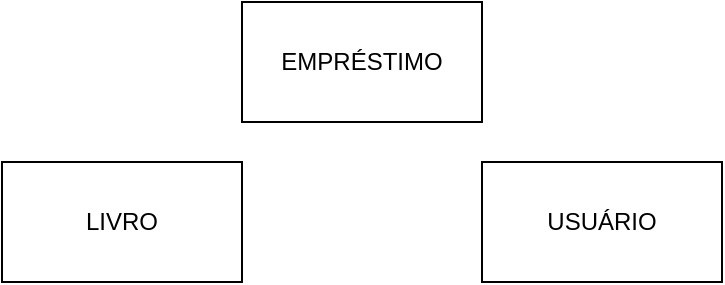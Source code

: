 <mxfile version="28.0.7" pages="54">
  <diagram name="Formas e suas funções" id="NuU4ucpiF2PVJSv1I-0h">
    <mxGraphModel dx="1332" dy="521" grid="1" gridSize="10" guides="1" tooltips="1" connect="1" arrows="1" fold="1" page="1" pageScale="1" pageWidth="827" pageHeight="1169" math="0" shadow="0">
      <root>
        <mxCell id="0" />
        <mxCell id="1" parent="0" />
        <mxCell id="_MPnUFkDLxuwiak6MrQY-1" value="LIVRO" style="rounded=0;whiteSpace=wrap;html=1;" vertex="1" parent="1">
          <mxGeometry x="300" y="310" width="120" height="60" as="geometry" />
        </mxCell>
        <mxCell id="_MPnUFkDLxuwiak6MrQY-2" value="USUÁRIO" style="rounded=0;whiteSpace=wrap;html=1;" vertex="1" parent="1">
          <mxGeometry x="540" y="310" width="120" height="60" as="geometry" />
        </mxCell>
        <mxCell id="_MPnUFkDLxuwiak6MrQY-3" value="EMPRÉSTIMO" style="rounded=0;whiteSpace=wrap;html=1;" vertex="1" parent="1">
          <mxGeometry x="420" y="230" width="120" height="60" as="geometry" />
        </mxCell>
      </root>
    </mxGraphModel>
  </diagram>
  <diagram name="Page-1" id="UXhc0Gs7lUM9OwbAYCAY">
    <mxGraphModel dx="4058" dy="1736" grid="1" gridSize="10" guides="1" tooltips="1" connect="1" arrows="1" fold="1" page="1" pageScale="1" pageWidth="827" pageHeight="1169" math="0" shadow="0">
      <root>
        <mxCell id="WIyWlLk6GJQsqaUBKTNV-0" />
        <mxCell id="WIyWlLk6GJQsqaUBKTNV-1" parent="WIyWlLk6GJQsqaUBKTNV-0" />
        <mxCell id="WIyWlLk6GJQsqaUBKTNV-2" value="" style="rounded=0;html=1;jettySize=auto;orthogonalLoop=1;fontSize=11;endArrow=block;endFill=0;endSize=8;strokeWidth=1;shadow=0;labelBackgroundColor=none;edgeStyle=orthogonalEdgeStyle;" parent="WIyWlLk6GJQsqaUBKTNV-1" source="WIyWlLk6GJQsqaUBKTNV-3" target="WIyWlLk6GJQsqaUBKTNV-6" edge="1">
          <mxGeometry relative="1" as="geometry" />
        </mxCell>
        <mxCell id="WIyWlLk6GJQsqaUBKTNV-3" value="Lamp doesn&#39;t work" style="rounded=1;whiteSpace=wrap;html=1;fontSize=12;glass=0;strokeWidth=1;shadow=0;" parent="WIyWlLk6GJQsqaUBKTNV-1" vertex="1">
          <mxGeometry x="140" y="60" width="120" height="40" as="geometry" />
        </mxCell>
        <mxCell id="WIyWlLk6GJQsqaUBKTNV-4" value="Yes" style="rounded=0;html=1;jettySize=auto;orthogonalLoop=1;fontSize=11;endArrow=block;endFill=0;endSize=8;strokeWidth=1;shadow=0;labelBackgroundColor=none;edgeStyle=orthogonalEdgeStyle;" parent="WIyWlLk6GJQsqaUBKTNV-1" source="WIyWlLk6GJQsqaUBKTNV-6" target="WIyWlLk6GJQsqaUBKTNV-10" edge="1">
          <mxGeometry y="20" relative="1" as="geometry">
            <mxPoint as="offset" />
          </mxGeometry>
        </mxCell>
        <mxCell id="WIyWlLk6GJQsqaUBKTNV-5" value="No" style="edgeStyle=orthogonalEdgeStyle;rounded=0;html=1;jettySize=auto;orthogonalLoop=1;fontSize=11;endArrow=block;endFill=0;endSize=8;strokeWidth=1;shadow=0;labelBackgroundColor=none;" parent="WIyWlLk6GJQsqaUBKTNV-1" source="WIyWlLk6GJQsqaUBKTNV-6" target="WIyWlLk6GJQsqaUBKTNV-7" edge="1">
          <mxGeometry y="10" relative="1" as="geometry">
            <mxPoint as="offset" />
          </mxGeometry>
        </mxCell>
        <mxCell id="WIyWlLk6GJQsqaUBKTNV-6" value="Lamp&lt;br&gt;plugged in?" style="rhombus;whiteSpace=wrap;html=1;shadow=0;fontFamily=Helvetica;fontSize=12;align=center;strokeWidth=1;spacing=6;spacingTop=-4;" parent="WIyWlLk6GJQsqaUBKTNV-1" vertex="1">
          <mxGeometry x="150" y="150" width="100" height="80" as="geometry" />
        </mxCell>
        <mxCell id="WIyWlLk6GJQsqaUBKTNV-7" value="Plug in lamp" style="rounded=1;whiteSpace=wrap;html=1;fontSize=12;glass=0;strokeWidth=1;shadow=0;" parent="WIyWlLk6GJQsqaUBKTNV-1" vertex="1">
          <mxGeometry x="300" y="170" width="120" height="40" as="geometry" />
        </mxCell>
        <mxCell id="WIyWlLk6GJQsqaUBKTNV-8" value="No" style="rounded=0;html=1;jettySize=auto;orthogonalLoop=1;fontSize=11;endArrow=block;endFill=0;endSize=8;strokeWidth=1;shadow=0;labelBackgroundColor=none;edgeStyle=orthogonalEdgeStyle;" parent="WIyWlLk6GJQsqaUBKTNV-1" source="WIyWlLk6GJQsqaUBKTNV-10" target="WIyWlLk6GJQsqaUBKTNV-11" edge="1">
          <mxGeometry x="0.333" y="20" relative="1" as="geometry">
            <mxPoint as="offset" />
          </mxGeometry>
        </mxCell>
        <mxCell id="WIyWlLk6GJQsqaUBKTNV-9" value="Yes" style="edgeStyle=orthogonalEdgeStyle;rounded=0;html=1;jettySize=auto;orthogonalLoop=1;fontSize=11;endArrow=block;endFill=0;endSize=8;strokeWidth=1;shadow=0;labelBackgroundColor=none;" parent="WIyWlLk6GJQsqaUBKTNV-1" source="WIyWlLk6GJQsqaUBKTNV-10" target="WIyWlLk6GJQsqaUBKTNV-12" edge="1">
          <mxGeometry y="10" relative="1" as="geometry">
            <mxPoint as="offset" />
          </mxGeometry>
        </mxCell>
        <mxCell id="WIyWlLk6GJQsqaUBKTNV-10" value="Bulb&lt;br&gt;burned out?" style="rhombus;whiteSpace=wrap;html=1;shadow=0;fontFamily=Helvetica;fontSize=12;align=center;strokeWidth=1;spacing=6;spacingTop=-4;" parent="WIyWlLk6GJQsqaUBKTNV-1" vertex="1">
          <mxGeometry x="150" y="270" width="100" height="80" as="geometry" />
        </mxCell>
        <mxCell id="WIyWlLk6GJQsqaUBKTNV-11" value="Repair Lamp" style="rounded=1;whiteSpace=wrap;html=1;fontSize=12;glass=0;strokeWidth=1;shadow=0;" parent="WIyWlLk6GJQsqaUBKTNV-1" vertex="1">
          <mxGeometry x="140" y="410" width="120" height="40" as="geometry" />
        </mxCell>
        <mxCell id="WIyWlLk6GJQsqaUBKTNV-12" value="Replace Bulb" style="rounded=1;whiteSpace=wrap;html=1;fontSize=12;glass=0;strokeWidth=1;shadow=0;" parent="WIyWlLk6GJQsqaUBKTNV-1" vertex="1">
          <mxGeometry x="300" y="290" width="120" height="40" as="geometry" />
        </mxCell>
        <mxCell id="rDpuXbiPHGHdtdRayHO4-0" value="&lt;p data-sourcepos=&quot;5:1-5:170&quot;&gt;Imagine que 15 pessoas foram convidadas para assistir a um filme e dar suas opiniões sobre ele. Cada pessoa tem uma idade e pode dar uma das seguintes notas para o filme:&lt;/p&gt;&lt;ul data-sourcepos=&quot;7:1-10:0&quot;&gt;&lt;li data-sourcepos=&quot;7:1-7:13&quot;&gt;1 - Regular&lt;/li&gt;&lt;li data-sourcepos=&quot;8:1-8:9&quot;&gt;2 - Bom&lt;/li&gt;&lt;li data-sourcepos=&quot;9:1-10:0&quot;&gt;3 - Ótimo&lt;/li&gt;&lt;/ul&gt;&lt;p data-sourcepos=&quot;11:1-11:74&quot;&gt;Gostaríamos de saber algumas informações sobre as opiniões dessas pessoas:&lt;/p&gt;&lt;ol data-sourcepos=&quot;13:1-16:0&quot;&gt;&lt;li data-sourcepos=&quot;13:1-13:63&quot;&gt;Qual a média de idade das pessoas que acharam o filme &quot;Bom&quot;?&lt;/li&gt;&lt;li data-sourcepos=&quot;14:1-14:45&quot;&gt;Quantas pessoas acharam o filme &quot;Regular&quot;?&lt;/li&gt;&lt;li data-sourcepos=&quot;15:1-16:0&quot;&gt;Qual o percentual de pessoas que acharam o filme &quot;Ótimo&quot;?&lt;/li&gt;&lt;/ol&gt;" style="whiteSpace=wrap;html=1;aspect=fixed;" parent="WIyWlLk6GJQsqaUBKTNV-1" vertex="1">
          <mxGeometry x="-870" y="730" width="290" height="290" as="geometry" />
        </mxCell>
        <mxCell id="2RBJUL9TlYjmyFYYtYPi-0" value="Saída dedados" style="shape=document;whiteSpace=wrap;html=1;boundedLbl=1;" parent="WIyWlLk6GJQsqaUBKTNV-1" vertex="1">
          <mxGeometry x="-160" y="160" width="120" height="80" as="geometry" />
        </mxCell>
        <mxCell id="2RBJUL9TlYjmyFYYtYPi-1" value="Entrada de dados" style="shape=parallelogram;perimeter=parallelogramPerimeter;whiteSpace=wrap;html=1;fixedSize=1;" parent="WIyWlLk6GJQsqaUBKTNV-1" vertex="1">
          <mxGeometry x="-170" y="260" width="130" height="70" as="geometry" />
        </mxCell>
        <mxCell id="2RBJUL9TlYjmyFYYtYPi-2" value="&lt;div&gt;Tomada de decisão,&lt;/div&gt;&lt;div&gt;&amp;nbsp;teste, pergunta&lt;/div&gt;" style="rhombus;whiteSpace=wrap;html=1;" parent="WIyWlLk6GJQsqaUBKTNV-1" vertex="1">
          <mxGeometry x="-170" y="340" width="140" height="120" as="geometry" />
        </mxCell>
        <mxCell id="2RBJUL9TlYjmyFYYtYPi-3" value="Mudança de valor, formato, processo" style="rounded=0;whiteSpace=wrap;html=1;" parent="WIyWlLk6GJQsqaUBKTNV-1" vertex="1">
          <mxGeometry x="-160" y="475" width="120" height="60" as="geometry" />
        </mxCell>
        <mxCell id="2RBJUL9TlYjmyFYYtYPi-4" value="Início/fim" style="rounded=1;whiteSpace=wrap;html=1;" parent="WIyWlLk6GJQsqaUBKTNV-1" vertex="1">
          <mxGeometry x="-160" y="80" width="120" height="60" as="geometry" />
        </mxCell>
        <mxCell id="2RBJUL9TlYjmyFYYtYPi-5" value="INÍCIO" style="rounded=1;whiteSpace=wrap;html=1;" parent="WIyWlLk6GJQsqaUBKTNV-1" vertex="1">
          <mxGeometry x="885" y="80" width="80" height="40" as="geometry" />
        </mxCell>
        <mxCell id="2RBJUL9TlYjmyFYYtYPi-6" value="&lt;font style=&quot;font-size: 21px;&quot;&gt;&lt;b&gt;Definir Par ou Impar&lt;/b&gt;&lt;/font&gt;" style="rounded=1;whiteSpace=wrap;html=1;" parent="WIyWlLk6GJQsqaUBKTNV-1" vertex="1">
          <mxGeometry x="820" y="-30" width="210" height="70" as="geometry" />
        </mxCell>
        <mxCell id="2RBJUL9TlYjmyFYYtYPi-7" value="Pedir Número" style="shape=document;whiteSpace=wrap;html=1;boundedLbl=1;" parent="WIyWlLk6GJQsqaUBKTNV-1" vertex="1">
          <mxGeometry x="882.5" y="160" width="85" height="40" as="geometry" />
        </mxCell>
        <mxCell id="2RBJUL9TlYjmyFYYtYPi-8" value="" style="endArrow=classic;html=1;rounded=0;exitX=0.5;exitY=1;exitDx=0;exitDy=0;entryX=0.5;entryY=0;entryDx=0;entryDy=0;" parent="WIyWlLk6GJQsqaUBKTNV-1" source="2RBJUL9TlYjmyFYYtYPi-5" target="2RBJUL9TlYjmyFYYtYPi-7" edge="1">
          <mxGeometry width="50" height="50" relative="1" as="geometry">
            <mxPoint x="990" y="150" as="sourcePoint" />
            <mxPoint x="1040" y="100" as="targetPoint" />
          </mxGeometry>
        </mxCell>
        <mxCell id="2RBJUL9TlYjmyFYYtYPi-11" value="" style="endArrow=classic;html=1;rounded=0;entryX=0.5;entryY=0;entryDx=0;entryDy=0;" parent="WIyWlLk6GJQsqaUBKTNV-1" source="2RBJUL9TlYjmyFYYtYPi-7" target="2RBJUL9TlYjmyFYYtYPi-12" edge="1">
          <mxGeometry width="50" height="50" relative="1" as="geometry">
            <mxPoint x="924.75" y="200" as="sourcePoint" />
            <mxPoint x="925" y="240" as="targetPoint" />
          </mxGeometry>
        </mxCell>
        <mxCell id="2RBJUL9TlYjmyFYYtYPi-12" value="Ler número" style="shape=parallelogram;perimeter=parallelogramPerimeter;whiteSpace=wrap;html=1;fixedSize=1;" parent="WIyWlLk6GJQsqaUBKTNV-1" vertex="1">
          <mxGeometry x="872.5" y="230" width="105" height="40" as="geometry" />
        </mxCell>
        <mxCell id="2RBJUL9TlYjmyFYYtYPi-13" value="" style="endArrow=classic;html=1;rounded=0;entryX=0.5;entryY=0;entryDx=0;entryDy=0;" parent="WIyWlLk6GJQsqaUBKTNV-1" edge="1">
          <mxGeometry width="50" height="50" relative="1" as="geometry">
            <mxPoint x="924.86" y="270" as="sourcePoint" />
            <mxPoint x="924.86" y="300" as="targetPoint" />
          </mxGeometry>
        </mxCell>
        <mxCell id="2RBJUL9TlYjmyFYYtYPi-23" value="" style="edgeStyle=orthogonalEdgeStyle;rounded=0;orthogonalLoop=1;jettySize=auto;html=1;" parent="WIyWlLk6GJQsqaUBKTNV-1" source="2RBJUL9TlYjmyFYYtYPi-14" target="2RBJUL9TlYjmyFYYtYPi-22" edge="1">
          <mxGeometry relative="1" as="geometry" />
        </mxCell>
        <mxCell id="2RBJUL9TlYjmyFYYtYPi-24" value="V" style="edgeLabel;html=1;align=center;verticalAlign=middle;resizable=0;points=[];" parent="2RBJUL9TlYjmyFYYtYPi-23" vertex="1" connectable="0">
          <mxGeometry x="-0.309" y="1" relative="1" as="geometry">
            <mxPoint as="offset" />
          </mxGeometry>
        </mxCell>
        <mxCell id="2RBJUL9TlYjmyFYYtYPi-26" value="" style="edgeStyle=orthogonalEdgeStyle;rounded=0;orthogonalLoop=1;jettySize=auto;html=1;" parent="WIyWlLk6GJQsqaUBKTNV-1" source="2RBJUL9TlYjmyFYYtYPi-14" target="2RBJUL9TlYjmyFYYtYPi-25" edge="1">
          <mxGeometry relative="1" as="geometry" />
        </mxCell>
        <mxCell id="2RBJUL9TlYjmyFYYtYPi-31" value="F" style="edgeLabel;html=1;align=center;verticalAlign=middle;resizable=0;points=[];" parent="2RBJUL9TlYjmyFYYtYPi-26" vertex="1" connectable="0">
          <mxGeometry x="-0.146" relative="1" as="geometry">
            <mxPoint as="offset" />
          </mxGeometry>
        </mxCell>
        <mxCell id="2RBJUL9TlYjmyFYYtYPi-28" value="" style="edgeStyle=orthogonalEdgeStyle;rounded=0;orthogonalLoop=1;jettySize=auto;html=1;" parent="WIyWlLk6GJQsqaUBKTNV-1" source="2RBJUL9TlYjmyFYYtYPi-14" target="2RBJUL9TlYjmyFYYtYPi-27" edge="1">
          <mxGeometry relative="1" as="geometry" />
        </mxCell>
        <mxCell id="2RBJUL9TlYjmyFYYtYPi-14" value="&lt;div&gt;&lt;font style=&quot;font-size: 11px;&quot;&gt;Se num %&lt;/font&gt;&lt;/div&gt;&lt;div&gt;&lt;font style=&quot;font-size: 11px;&quot;&gt;2 for 0 &lt;br&gt;&lt;/font&gt;&lt;/div&gt;" style="rhombus;whiteSpace=wrap;html=1;" parent="WIyWlLk6GJQsqaUBKTNV-1" vertex="1">
          <mxGeometry x="865" y="300" width="120" height="90" as="geometry" />
        </mxCell>
        <mxCell id="2RBJUL9TlYjmyFYYtYPi-22" value="PAR" style="shape=document;whiteSpace=wrap;html=1;boundedLbl=1;" parent="WIyWlLk6GJQsqaUBKTNV-1" vertex="1">
          <mxGeometry x="1080" y="312.5" width="65" height="65" as="geometry" />
        </mxCell>
        <mxCell id="2RBJUL9TlYjmyFYYtYPi-25" value="IMPAR" style="shape=document;whiteSpace=wrap;html=1;boundedLbl=1;" parent="WIyWlLk6GJQsqaUBKTNV-1" vertex="1">
          <mxGeometry x="690" y="316.25" width="90" height="57.5" as="geometry" />
        </mxCell>
        <mxCell id="2RBJUL9TlYjmyFYYtYPi-27" value="FIM" style="rounded=1;whiteSpace=wrap;html=1;" parent="WIyWlLk6GJQsqaUBKTNV-1" vertex="1">
          <mxGeometry x="865" y="485" width="120" height="60" as="geometry" />
        </mxCell>
        <mxCell id="2RBJUL9TlYjmyFYYtYPi-29" value="" style="endArrow=classic;html=1;rounded=0;exitX=0.444;exitY=0.865;exitDx=0;exitDy=0;exitPerimeter=0;entryX=0;entryY=0.5;entryDx=0;entryDy=0;" parent="WIyWlLk6GJQsqaUBKTNV-1" source="2RBJUL9TlYjmyFYYtYPi-25" target="2RBJUL9TlYjmyFYYtYPi-27" edge="1">
          <mxGeometry width="50" height="50" relative="1" as="geometry">
            <mxPoint x="780" y="510" as="sourcePoint" />
            <mxPoint x="830" y="460" as="targetPoint" />
          </mxGeometry>
        </mxCell>
        <mxCell id="2RBJUL9TlYjmyFYYtYPi-30" value="" style="endArrow=classic;html=1;rounded=0;exitX=0.231;exitY=0.956;exitDx=0;exitDy=0;exitPerimeter=0;entryX=1;entryY=0.5;entryDx=0;entryDy=0;" parent="WIyWlLk6GJQsqaUBKTNV-1" source="2RBJUL9TlYjmyFYYtYPi-22" target="2RBJUL9TlYjmyFYYtYPi-27" edge="1">
          <mxGeometry width="50" height="50" relative="1" as="geometry">
            <mxPoint x="1070" y="480" as="sourcePoint" />
            <mxPoint x="1120" y="430" as="targetPoint" />
          </mxGeometry>
        </mxCell>
        <mxCell id="2RBJUL9TlYjmyFYYtYPi-34" value="" style="edgeStyle=orthogonalEdgeStyle;rounded=0;orthogonalLoop=1;jettySize=auto;html=1;" parent="WIyWlLk6GJQsqaUBKTNV-1" source="2RBJUL9TlYjmyFYYtYPi-32" target="2RBJUL9TlYjmyFYYtYPi-33" edge="1">
          <mxGeometry relative="1" as="geometry" />
        </mxCell>
        <mxCell id="2RBJUL9TlYjmyFYYtYPi-32" value="INÍCIO" style="rounded=1;whiteSpace=wrap;html=1;" parent="WIyWlLk6GJQsqaUBKTNV-1" vertex="1">
          <mxGeometry x="1450" y="80" width="120" height="60" as="geometry" />
        </mxCell>
        <mxCell id="2RBJUL9TlYjmyFYYtYPi-36" value="" style="edgeStyle=orthogonalEdgeStyle;rounded=0;orthogonalLoop=1;jettySize=auto;html=1;" parent="WIyWlLk6GJQsqaUBKTNV-1" source="2RBJUL9TlYjmyFYYtYPi-33" target="2RBJUL9TlYjmyFYYtYPi-35" edge="1">
          <mxGeometry relative="1" as="geometry" />
        </mxCell>
        <mxCell id="2RBJUL9TlYjmyFYYtYPi-33" value="Digite um número qualquer" style="shape=document;whiteSpace=wrap;html=1;boundedLbl=1;rounded=1;" parent="WIyWlLk6GJQsqaUBKTNV-1" vertex="1">
          <mxGeometry x="1450" y="180" width="120" height="80" as="geometry" />
        </mxCell>
        <mxCell id="2RBJUL9TlYjmyFYYtYPi-39" value="" style="edgeStyle=orthogonalEdgeStyle;rounded=0;orthogonalLoop=1;jettySize=auto;html=1;" parent="WIyWlLk6GJQsqaUBKTNV-1" source="2RBJUL9TlYjmyFYYtYPi-35" target="2RBJUL9TlYjmyFYYtYPi-38" edge="1">
          <mxGeometry relative="1" as="geometry" />
        </mxCell>
        <mxCell id="2RBJUL9TlYjmyFYYtYPi-35" value="Ler Número" style="shape=parallelogram;perimeter=parallelogramPerimeter;whiteSpace=wrap;html=1;fixedSize=1;rounded=1;" parent="WIyWlLk6GJQsqaUBKTNV-1" vertex="1">
          <mxGeometry x="1450" y="290" width="120" height="60" as="geometry" />
        </mxCell>
        <mxCell id="2RBJUL9TlYjmyFYYtYPi-37" value="LER UM NUMERO E DIZER SE ELE É NEGATIVO POSITIVO OU EXATAMENTE ZERO" style="rounded=1;whiteSpace=wrap;html=1;" parent="WIyWlLk6GJQsqaUBKTNV-1" vertex="1">
          <mxGeometry x="1428.5" y="-20" width="163" height="86" as="geometry" />
        </mxCell>
        <mxCell id="2RBJUL9TlYjmyFYYtYPi-41" value="" style="edgeStyle=orthogonalEdgeStyle;rounded=0;orthogonalLoop=1;jettySize=auto;html=1;" parent="WIyWlLk6GJQsqaUBKTNV-1" source="2RBJUL9TlYjmyFYYtYPi-38" target="2RBJUL9TlYjmyFYYtYPi-40" edge="1">
          <mxGeometry relative="1" as="geometry" />
        </mxCell>
        <mxCell id="2RBJUL9TlYjmyFYYtYPi-44" value="SIM" style="edgeLabel;html=1;align=center;verticalAlign=middle;resizable=0;points=[];" parent="2RBJUL9TlYjmyFYYtYPi-41" vertex="1" connectable="0">
          <mxGeometry x="-0.188" y="-1" relative="1" as="geometry">
            <mxPoint as="offset" />
          </mxGeometry>
        </mxCell>
        <mxCell id="2RBJUL9TlYjmyFYYtYPi-43" value="" style="edgeStyle=orthogonalEdgeStyle;rounded=0;orthogonalLoop=1;jettySize=auto;html=1;" parent="WIyWlLk6GJQsqaUBKTNV-1" source="2RBJUL9TlYjmyFYYtYPi-38" target="2RBJUL9TlYjmyFYYtYPi-42" edge="1">
          <mxGeometry relative="1" as="geometry" />
        </mxCell>
        <mxCell id="2RBJUL9TlYjmyFYYtYPi-45" value="NÃO" style="edgeLabel;html=1;align=center;verticalAlign=middle;resizable=0;points=[];" parent="2RBJUL9TlYjmyFYYtYPi-43" vertex="1" connectable="0">
          <mxGeometry x="-0.329" relative="1" as="geometry">
            <mxPoint as="offset" />
          </mxGeometry>
        </mxCell>
        <mxCell id="2RBJUL9TlYjmyFYYtYPi-38" value="Se (num &amp;gt; 0 )" style="rhombus;whiteSpace=wrap;html=1;rounded=1;" parent="WIyWlLk6GJQsqaUBKTNV-1" vertex="1">
          <mxGeometry x="1450" y="385" width="120" height="90" as="geometry" />
        </mxCell>
        <mxCell id="2RBJUL9TlYjmyFYYtYPi-58" value="" style="edgeStyle=orthogonalEdgeStyle;rounded=0;orthogonalLoop=1;jettySize=auto;html=1;" parent="WIyWlLk6GJQsqaUBKTNV-1" source="2RBJUL9TlYjmyFYYtYPi-40" target="2RBJUL9TlYjmyFYYtYPi-57" edge="1">
          <mxGeometry relative="1" as="geometry" />
        </mxCell>
        <mxCell id="2RBJUL9TlYjmyFYYtYPi-40" value="Positivo" style="shape=document;whiteSpace=wrap;html=1;boundedLbl=1;rounded=1;" parent="WIyWlLk6GJQsqaUBKTNV-1" vertex="1">
          <mxGeometry x="1650" y="390" width="120" height="80" as="geometry" />
        </mxCell>
        <mxCell id="2RBJUL9TlYjmyFYYtYPi-42" value="se (num &amp;lt; 0)" style="rhombus;whiteSpace=wrap;html=1;rounded=1;" parent="WIyWlLk6GJQsqaUBKTNV-1" vertex="1">
          <mxGeometry x="1450" y="560" width="120" height="100" as="geometry" />
        </mxCell>
        <mxCell id="2RBJUL9TlYjmyFYYtYPi-47" value="se (num == 0)" style="rhombus;whiteSpace=wrap;html=1;rounded=1;" parent="WIyWlLk6GJQsqaUBKTNV-1" vertex="1">
          <mxGeometry x="1450" y="720" width="120" height="100" as="geometry" />
        </mxCell>
        <mxCell id="2RBJUL9TlYjmyFYYtYPi-48" value="" style="edgeStyle=orthogonalEdgeStyle;rounded=0;orthogonalLoop=1;jettySize=auto;html=1;exitX=0.5;exitY=1;exitDx=0;exitDy=0;entryX=0.5;entryY=0;entryDx=0;entryDy=0;" parent="WIyWlLk6GJQsqaUBKTNV-1" source="2RBJUL9TlYjmyFYYtYPi-42" target="2RBJUL9TlYjmyFYYtYPi-47" edge="1">
          <mxGeometry relative="1" as="geometry">
            <mxPoint x="1570" y="660" as="sourcePoint" />
            <mxPoint x="1570" y="745" as="targetPoint" />
          </mxGeometry>
        </mxCell>
        <mxCell id="2RBJUL9TlYjmyFYYtYPi-49" value="NÃO" style="edgeLabel;html=1;align=center;verticalAlign=middle;resizable=0;points=[];" parent="2RBJUL9TlYjmyFYYtYPi-48" vertex="1" connectable="0">
          <mxGeometry x="-0.329" relative="1" as="geometry">
            <mxPoint as="offset" />
          </mxGeometry>
        </mxCell>
        <mxCell id="2RBJUL9TlYjmyFYYtYPi-51" value="Negativo" style="shape=document;whiteSpace=wrap;html=1;boundedLbl=1;rounded=1;" parent="WIyWlLk6GJQsqaUBKTNV-1" vertex="1">
          <mxGeometry x="1650" y="570" width="120" height="80" as="geometry" />
        </mxCell>
        <mxCell id="2RBJUL9TlYjmyFYYtYPi-52" value="" style="edgeStyle=orthogonalEdgeStyle;rounded=0;orthogonalLoop=1;jettySize=auto;html=1;exitX=0.965;exitY=0.51;exitDx=0;exitDy=0;exitPerimeter=0;" parent="WIyWlLk6GJQsqaUBKTNV-1" source="2RBJUL9TlYjmyFYYtYPi-42" target="2RBJUL9TlYjmyFYYtYPi-51" edge="1">
          <mxGeometry relative="1" as="geometry">
            <mxPoint x="1628" y="554" as="sourcePoint" />
          </mxGeometry>
        </mxCell>
        <mxCell id="2RBJUL9TlYjmyFYYtYPi-53" value="SIM" style="edgeLabel;html=1;align=center;verticalAlign=middle;resizable=0;points=[];" parent="2RBJUL9TlYjmyFYYtYPi-52" vertex="1" connectable="0">
          <mxGeometry x="-0.188" y="-1" relative="1" as="geometry">
            <mxPoint as="offset" />
          </mxGeometry>
        </mxCell>
        <mxCell id="2RBJUL9TlYjmyFYYtYPi-54" value="" style="edgeStyle=orthogonalEdgeStyle;rounded=0;orthogonalLoop=1;jettySize=auto;html=1;entryX=0;entryY=0.5;entryDx=0;entryDy=0;" parent="WIyWlLk6GJQsqaUBKTNV-1" source="2RBJUL9TlYjmyFYYtYPi-47" target="2RBJUL9TlYjmyFYYtYPi-56" edge="1">
          <mxGeometry relative="1" as="geometry">
            <mxPoint x="1570.2" y="771" as="sourcePoint" />
          </mxGeometry>
        </mxCell>
        <mxCell id="2RBJUL9TlYjmyFYYtYPi-55" value="SIM" style="edgeLabel;html=1;align=center;verticalAlign=middle;resizable=0;points=[];" parent="2RBJUL9TlYjmyFYYtYPi-54" vertex="1" connectable="0">
          <mxGeometry x="-0.188" y="-1" relative="1" as="geometry">
            <mxPoint as="offset" />
          </mxGeometry>
        </mxCell>
        <mxCell id="2RBJUL9TlYjmyFYYtYPi-56" value="igual&amp;nbsp; 0" style="shape=document;whiteSpace=wrap;html=1;boundedLbl=1;rounded=1;" parent="WIyWlLk6GJQsqaUBKTNV-1" vertex="1">
          <mxGeometry x="1654" y="730" width="120" height="80" as="geometry" />
        </mxCell>
        <mxCell id="2RBJUL9TlYjmyFYYtYPi-57" value="FIM" style="whiteSpace=wrap;html=1;rounded=1;" parent="WIyWlLk6GJQsqaUBKTNV-1" vertex="1">
          <mxGeometry x="1830" y="580" width="120" height="60" as="geometry" />
        </mxCell>
        <mxCell id="2RBJUL9TlYjmyFYYtYPi-59" value="" style="edgeStyle=orthogonalEdgeStyle;rounded=0;orthogonalLoop=1;jettySize=auto;html=1;exitX=1.026;exitY=0.435;exitDx=0;exitDy=0;exitPerimeter=0;entryX=-0.029;entryY=0.4;entryDx=0;entryDy=0;entryPerimeter=0;" parent="WIyWlLk6GJQsqaUBKTNV-1" source="2RBJUL9TlYjmyFYYtYPi-51" target="2RBJUL9TlYjmyFYYtYPi-57" edge="1">
          <mxGeometry relative="1" as="geometry">
            <mxPoint x="1798" y="675" as="sourcePoint" />
            <mxPoint x="2058" y="825" as="targetPoint" />
          </mxGeometry>
        </mxCell>
        <mxCell id="2RBJUL9TlYjmyFYYtYPi-60" value="" style="edgeStyle=orthogonalEdgeStyle;rounded=0;orthogonalLoop=1;jettySize=auto;html=1;exitX=1.026;exitY=0.435;exitDx=0;exitDy=0;exitPerimeter=0;entryX=0.5;entryY=1;entryDx=0;entryDy=0;" parent="WIyWlLk6GJQsqaUBKTNV-1" target="2RBJUL9TlYjmyFYYtYPi-57" edge="1">
          <mxGeometry relative="1" as="geometry">
            <mxPoint x="1776.48" y="768" as="sourcePoint" />
            <mxPoint x="1970.48" y="767" as="targetPoint" />
          </mxGeometry>
        </mxCell>
        <mxCell id="2RBJUL9TlYjmyFYYtYPi-61" value="" style="edgeStyle=orthogonalEdgeStyle;rounded=0;orthogonalLoop=1;jettySize=auto;html=1;" parent="WIyWlLk6GJQsqaUBKTNV-1" source="2RBJUL9TlYjmyFYYtYPi-62" target="2RBJUL9TlYjmyFYYtYPi-64" edge="1">
          <mxGeometry relative="1" as="geometry" />
        </mxCell>
        <mxCell id="2RBJUL9TlYjmyFYYtYPi-62" value="INÍCIO" style="rounded=1;whiteSpace=wrap;html=1;" parent="WIyWlLk6GJQsqaUBKTNV-1" vertex="1">
          <mxGeometry x="2360" y="80" width="120" height="60" as="geometry" />
        </mxCell>
        <mxCell id="2RBJUL9TlYjmyFYYtYPi-63" value="" style="edgeStyle=orthogonalEdgeStyle;rounded=0;orthogonalLoop=1;jettySize=auto;html=1;" parent="WIyWlLk6GJQsqaUBKTNV-1" source="2RBJUL9TlYjmyFYYtYPi-64" target="2RBJUL9TlYjmyFYYtYPi-66" edge="1">
          <mxGeometry relative="1" as="geometry" />
        </mxCell>
        <mxCell id="2RBJUL9TlYjmyFYYtYPi-64" value="Digite um número qualquer" style="shape=document;whiteSpace=wrap;html=1;boundedLbl=1;rounded=1;" parent="WIyWlLk6GJQsqaUBKTNV-1" vertex="1">
          <mxGeometry x="2360" y="180" width="120" height="80" as="geometry" />
        </mxCell>
        <mxCell id="2RBJUL9TlYjmyFYYtYPi-65" value="" style="edgeStyle=orthogonalEdgeStyle;rounded=0;orthogonalLoop=1;jettySize=auto;html=1;" parent="WIyWlLk6GJQsqaUBKTNV-1" source="2RBJUL9TlYjmyFYYtYPi-66" target="2RBJUL9TlYjmyFYYtYPi-71" edge="1">
          <mxGeometry relative="1" as="geometry" />
        </mxCell>
        <mxCell id="2RBJUL9TlYjmyFYYtYPi-66" value="Ler Número" style="shape=parallelogram;perimeter=parallelogramPerimeter;whiteSpace=wrap;html=1;fixedSize=1;rounded=1;" parent="WIyWlLk6GJQsqaUBKTNV-1" vertex="1">
          <mxGeometry x="2360" y="290" width="120" height="60" as="geometry" />
        </mxCell>
        <mxCell id="2RBJUL9TlYjmyFYYtYPi-67" value="" style="edgeStyle=orthogonalEdgeStyle;rounded=0;orthogonalLoop=1;jettySize=auto;html=1;" parent="WIyWlLk6GJQsqaUBKTNV-1" source="2RBJUL9TlYjmyFYYtYPi-71" target="2RBJUL9TlYjmyFYYtYPi-73" edge="1">
          <mxGeometry relative="1" as="geometry" />
        </mxCell>
        <mxCell id="2RBJUL9TlYjmyFYYtYPi-68" value="SIM" style="edgeLabel;html=1;align=center;verticalAlign=middle;resizable=0;points=[];" parent="2RBJUL9TlYjmyFYYtYPi-67" vertex="1" connectable="0">
          <mxGeometry x="-0.188" y="-1" relative="1" as="geometry">
            <mxPoint as="offset" />
          </mxGeometry>
        </mxCell>
        <mxCell id="2RBJUL9TlYjmyFYYtYPi-69" value="" style="edgeStyle=orthogonalEdgeStyle;rounded=0;orthogonalLoop=1;jettySize=auto;html=1;entryX=0.5;entryY=0;entryDx=0;entryDy=0;" parent="WIyWlLk6GJQsqaUBKTNV-1" source="2RBJUL9TlYjmyFYYtYPi-71" target="2RBJUL9TlYjmyFYYtYPi-74" edge="1">
          <mxGeometry relative="1" as="geometry">
            <mxPoint x="2420" y="560" as="targetPoint" />
          </mxGeometry>
        </mxCell>
        <mxCell id="2RBJUL9TlYjmyFYYtYPi-70" value="NÃO" style="edgeLabel;html=1;align=center;verticalAlign=middle;resizable=0;points=[];" parent="2RBJUL9TlYjmyFYYtYPi-69" vertex="1" connectable="0">
          <mxGeometry x="-0.329" relative="1" as="geometry">
            <mxPoint as="offset" />
          </mxGeometry>
        </mxCell>
        <mxCell id="2RBJUL9TlYjmyFYYtYPi-71" value="Se (num &amp;lt; 0 )" style="rhombus;whiteSpace=wrap;html=1;rounded=1;" parent="WIyWlLk6GJQsqaUBKTNV-1" vertex="1">
          <mxGeometry x="2360" y="385" width="120" height="90" as="geometry" />
        </mxCell>
        <mxCell id="2RBJUL9TlYjmyFYYtYPi-134" value="" style="edgeStyle=orthogonalEdgeStyle;rounded=0;orthogonalLoop=1;jettySize=auto;html=1;entryX=0.5;entryY=1;entryDx=0;entryDy=0;" parent="WIyWlLk6GJQsqaUBKTNV-1" source="2RBJUL9TlYjmyFYYtYPi-73" target="2RBJUL9TlYjmyFYYtYPi-122" edge="1">
          <mxGeometry relative="1" as="geometry">
            <mxPoint x="2820" y="430" as="targetPoint" />
            <Array as="points">
              <mxPoint x="2760" y="430" />
              <mxPoint x="2760" y="840" />
              <mxPoint x="2420" y="840" />
            </Array>
          </mxGeometry>
        </mxCell>
        <mxCell id="2RBJUL9TlYjmyFYYtYPi-73" value="Negativo" style="shape=document;whiteSpace=wrap;html=1;boundedLbl=1;rounded=1;" parent="WIyWlLk6GJQsqaUBKTNV-1" vertex="1">
          <mxGeometry x="2560" y="390" width="120" height="80" as="geometry" />
        </mxCell>
        <mxCell id="2RBJUL9TlYjmyFYYtYPi-114" value="" style="edgeStyle=orthogonalEdgeStyle;rounded=0;orthogonalLoop=1;jettySize=auto;html=1;exitX=0.969;exitY=0.501;exitDx=0;exitDy=0;exitPerimeter=0;" parent="WIyWlLk6GJQsqaUBKTNV-1" source="2RBJUL9TlYjmyFYYtYPi-74" target="2RBJUL9TlYjmyFYYtYPi-113" edge="1">
          <mxGeometry relative="1" as="geometry" />
        </mxCell>
        <mxCell id="2RBJUL9TlYjmyFYYtYPi-115" value="SIM" style="edgeLabel;html=1;align=center;verticalAlign=middle;resizable=0;points=[];" parent="2RBJUL9TlYjmyFYYtYPi-114" vertex="1" connectable="0">
          <mxGeometry x="0.025" y="-1" relative="1" as="geometry">
            <mxPoint as="offset" />
          </mxGeometry>
        </mxCell>
        <mxCell id="2RBJUL9TlYjmyFYYtYPi-117" value="" style="edgeStyle=orthogonalEdgeStyle;rounded=0;orthogonalLoop=1;jettySize=auto;html=1;" parent="WIyWlLk6GJQsqaUBKTNV-1" source="2RBJUL9TlYjmyFYYtYPi-74" target="2RBJUL9TlYjmyFYYtYPi-116" edge="1">
          <mxGeometry relative="1" as="geometry" />
        </mxCell>
        <mxCell id="2RBJUL9TlYjmyFYYtYPi-118" value="Não" style="edgeLabel;html=1;align=center;verticalAlign=middle;resizable=0;points=[];" parent="2RBJUL9TlYjmyFYYtYPi-117" vertex="1" connectable="0">
          <mxGeometry x="-0.031" y="-2" relative="1" as="geometry">
            <mxPoint as="offset" />
          </mxGeometry>
        </mxCell>
        <mxCell id="2RBJUL9TlYjmyFYYtYPi-74" value="se (num &amp;gt; 0)" style="rhombus;whiteSpace=wrap;html=1;rounded=1;" parent="WIyWlLk6GJQsqaUBKTNV-1" vertex="1">
          <mxGeometry x="2360" y="560" width="120" height="100" as="geometry" />
        </mxCell>
        <mxCell id="2RBJUL9TlYjmyFYYtYPi-132" value="" style="edgeStyle=orthogonalEdgeStyle;rounded=0;orthogonalLoop=1;jettySize=auto;html=1;entryX=1;entryY=0.5;entryDx=0;entryDy=0;" parent="WIyWlLk6GJQsqaUBKTNV-1" source="2RBJUL9TlYjmyFYYtYPi-113" target="2RBJUL9TlYjmyFYYtYPi-122" edge="1">
          <mxGeometry relative="1" as="geometry">
            <mxPoint x="2620" y="770" as="targetPoint" />
            <Array as="points">
              <mxPoint x="2570" y="790" />
            </Array>
          </mxGeometry>
        </mxCell>
        <mxCell id="2RBJUL9TlYjmyFYYtYPi-113" value="Positvo" style="shape=document;whiteSpace=wrap;html=1;boundedLbl=1;rounded=1;" parent="WIyWlLk6GJQsqaUBKTNV-1" vertex="1">
          <mxGeometry x="2560" y="570" width="120" height="80" as="geometry" />
        </mxCell>
        <mxCell id="2RBJUL9TlYjmyFYYtYPi-127" value="" style="edgeStyle=orthogonalEdgeStyle;rounded=0;orthogonalLoop=1;jettySize=auto;html=1;entryX=-0.018;entryY=0.498;entryDx=0;entryDy=0;entryPerimeter=0;" parent="WIyWlLk6GJQsqaUBKTNV-1" source="2RBJUL9TlYjmyFYYtYPi-116" target="2RBJUL9TlYjmyFYYtYPi-122" edge="1">
          <mxGeometry relative="1" as="geometry">
            <mxPoint x="2340.0" y="790" as="targetPoint" />
            <Array as="points">
              <mxPoint x="2210" y="790" />
            </Array>
          </mxGeometry>
        </mxCell>
        <mxCell id="2RBJUL9TlYjmyFYYtYPi-116" value="Igual a zero" style="shape=document;whiteSpace=wrap;html=1;boundedLbl=1;rounded=1;" parent="WIyWlLk6GJQsqaUBKTNV-1" vertex="1">
          <mxGeometry x="2160" y="570" width="120" height="80" as="geometry" />
        </mxCell>
        <mxCell id="2RBJUL9TlYjmyFYYtYPi-119" value="Forma&amp;nbsp; 2" style="rounded=1;whiteSpace=wrap;html=1;" parent="WIyWlLk6GJQsqaUBKTNV-1" vertex="1">
          <mxGeometry x="2338.5" y="-20" width="163" height="86" as="geometry" />
        </mxCell>
        <mxCell id="2RBJUL9TlYjmyFYYtYPi-122" value="FIM" style="whiteSpace=wrap;html=1;rounded=1;" parent="WIyWlLk6GJQsqaUBKTNV-1" vertex="1">
          <mxGeometry x="2360" y="760" width="120" height="60" as="geometry" />
        </mxCell>
        <mxCell id="2RBJUL9TlYjmyFYYtYPi-135" value="Faça um algoritmo que leia três valores a, b, c e verifica se eles formam um triângulo. Caso positivo, informe, também se o triãngulo é equilatero, isósceles, ou escaleno" style="rounded=1;whiteSpace=wrap;html=1;" parent="WIyWlLk6GJQsqaUBKTNV-1" vertex="1">
          <mxGeometry x="3298" width="202" height="110" as="geometry" />
        </mxCell>
        <mxCell id="2RBJUL9TlYjmyFYYtYPi-139" value="" style="edgeStyle=orthogonalEdgeStyle;rounded=0;orthogonalLoop=1;jettySize=auto;html=1;" parent="WIyWlLk6GJQsqaUBKTNV-1" source="2RBJUL9TlYjmyFYYtYPi-136" target="2RBJUL9TlYjmyFYYtYPi-138" edge="1">
          <mxGeometry relative="1" as="geometry" />
        </mxCell>
        <mxCell id="2RBJUL9TlYjmyFYYtYPi-136" value="&lt;div&gt;INÍCIO&lt;/div&gt;" style="rounded=1;whiteSpace=wrap;html=1;" parent="WIyWlLk6GJQsqaUBKTNV-1" vertex="1">
          <mxGeometry x="3339" y="140" width="120" height="60" as="geometry" />
        </mxCell>
        <mxCell id="2RBJUL9TlYjmyFYYtYPi-141" value="" style="edgeStyle=orthogonalEdgeStyle;rounded=0;orthogonalLoop=1;jettySize=auto;html=1;" parent="WIyWlLk6GJQsqaUBKTNV-1" source="2RBJUL9TlYjmyFYYtYPi-138" target="2RBJUL9TlYjmyFYYtYPi-140" edge="1">
          <mxGeometry relative="1" as="geometry" />
        </mxCell>
        <mxCell id="2RBJUL9TlYjmyFYYtYPi-138" value="Digite 3 valores" style="shape=document;whiteSpace=wrap;html=1;boundedLbl=1;rounded=1;" parent="WIyWlLk6GJQsqaUBKTNV-1" vertex="1">
          <mxGeometry x="3339" y="230" width="120" height="80" as="geometry" />
        </mxCell>
        <mxCell id="2RBJUL9TlYjmyFYYtYPi-143" value="" style="edgeStyle=orthogonalEdgeStyle;rounded=0;orthogonalLoop=1;jettySize=auto;html=1;" parent="WIyWlLk6GJQsqaUBKTNV-1" source="2RBJUL9TlYjmyFYYtYPi-140" target="2RBJUL9TlYjmyFYYtYPi-142" edge="1">
          <mxGeometry relative="1" as="geometry" />
        </mxCell>
        <mxCell id="2RBJUL9TlYjmyFYYtYPi-140" value="Ler a, b, c" style="shape=parallelogram;perimeter=parallelogramPerimeter;whiteSpace=wrap;html=1;fixedSize=1;rounded=1;" parent="WIyWlLk6GJQsqaUBKTNV-1" vertex="1">
          <mxGeometry x="3339" y="340" width="120" height="60" as="geometry" />
        </mxCell>
        <mxCell id="2RBJUL9TlYjmyFYYtYPi-145" value="" style="edgeStyle=orthogonalEdgeStyle;rounded=0;orthogonalLoop=1;jettySize=auto;html=1;" parent="WIyWlLk6GJQsqaUBKTNV-1" source="2RBJUL9TlYjmyFYYtYPi-142" target="2RBJUL9TlYjmyFYYtYPi-144" edge="1">
          <mxGeometry relative="1" as="geometry" />
        </mxCell>
        <mxCell id="2RBJUL9TlYjmyFYYtYPi-146" value="V" style="edgeLabel;html=1;align=center;verticalAlign=middle;resizable=0;points=[];" parent="2RBJUL9TlYjmyFYYtYPi-145" vertex="1" connectable="0">
          <mxGeometry x="0.012" y="1" relative="1" as="geometry">
            <mxPoint y="1" as="offset" />
          </mxGeometry>
        </mxCell>
        <mxCell id="2RBJUL9TlYjmyFYYtYPi-148" value="" style="edgeStyle=orthogonalEdgeStyle;rounded=0;orthogonalLoop=1;jettySize=auto;html=1;" parent="WIyWlLk6GJQsqaUBKTNV-1" source="2RBJUL9TlYjmyFYYtYPi-142" target="2RBJUL9TlYjmyFYYtYPi-147" edge="1">
          <mxGeometry relative="1" as="geometry" />
        </mxCell>
        <mxCell id="2RBJUL9TlYjmyFYYtYPi-169" value="F" style="edgeLabel;html=1;align=center;verticalAlign=middle;resizable=0;points=[];" parent="2RBJUL9TlYjmyFYYtYPi-148" vertex="1" connectable="0">
          <mxGeometry x="-0.159" y="-2" relative="1" as="geometry">
            <mxPoint as="offset" />
          </mxGeometry>
        </mxCell>
        <mxCell id="2RBJUL9TlYjmyFYYtYPi-142" value="&lt;div&gt;Se ( a + b &amp;gt; c) &lt;br&gt;&lt;/div&gt;&lt;div&gt;e (b + c &amp;gt; a&lt;/div&gt;&lt;div&gt;e ( a + c&amp;nbsp; &amp;gt; b)&lt;br&gt;&lt;/div&gt;" style="rhombus;whiteSpace=wrap;html=1;rounded=1;" parent="WIyWlLk6GJQsqaUBKTNV-1" vertex="1">
          <mxGeometry x="3305.75" y="450" width="186.5" height="125" as="geometry" />
        </mxCell>
        <mxCell id="2RBJUL9TlYjmyFYYtYPi-152" value="" style="edgeStyle=orthogonalEdgeStyle;rounded=0;orthogonalLoop=1;jettySize=auto;html=1;" parent="WIyWlLk6GJQsqaUBKTNV-1" source="2RBJUL9TlYjmyFYYtYPi-144" target="2RBJUL9TlYjmyFYYtYPi-151" edge="1">
          <mxGeometry relative="1" as="geometry" />
        </mxCell>
        <mxCell id="2RBJUL9TlYjmyFYYtYPi-153" value="F" style="edgeLabel;html=1;align=center;verticalAlign=middle;resizable=0;points=[];" parent="2RBJUL9TlYjmyFYYtYPi-152" vertex="1" connectable="0">
          <mxGeometry x="-0.213" y="-1" relative="1" as="geometry">
            <mxPoint as="offset" />
          </mxGeometry>
        </mxCell>
        <mxCell id="2RBJUL9TlYjmyFYYtYPi-155" value="" style="edgeStyle=orthogonalEdgeStyle;rounded=0;orthogonalLoop=1;jettySize=auto;html=1;" parent="WIyWlLk6GJQsqaUBKTNV-1" source="2RBJUL9TlYjmyFYYtYPi-144" target="2RBJUL9TlYjmyFYYtYPi-154" edge="1">
          <mxGeometry relative="1" as="geometry" />
        </mxCell>
        <mxCell id="2RBJUL9TlYjmyFYYtYPi-159" value="V" style="edgeLabel;html=1;align=center;verticalAlign=middle;resizable=0;points=[];" parent="2RBJUL9TlYjmyFYYtYPi-155" vertex="1" connectable="0">
          <mxGeometry x="-0.13" relative="1" as="geometry">
            <mxPoint as="offset" />
          </mxGeometry>
        </mxCell>
        <mxCell id="2RBJUL9TlYjmyFYYtYPi-144" value="&lt;div&gt;&lt;font style=&quot;font-size: 11px;&quot;&gt;Se ( a == b and&amp;nbsp;&lt;/font&gt;&lt;/div&gt;&lt;div&gt;&lt;font style=&quot;font-size: 11px;&quot;&gt;a == c)&lt;br&gt;&lt;/font&gt;&lt;/div&gt;" style="rhombus;whiteSpace=wrap;html=1;rounded=1;" parent="WIyWlLk6GJQsqaUBKTNV-1" vertex="1">
          <mxGeometry x="3640" y="468.75" width="134.5" height="87.5" as="geometry" />
        </mxCell>
        <mxCell id="2RBJUL9TlYjmyFYYtYPi-150" value="" style="edgeStyle=orthogonalEdgeStyle;rounded=0;orthogonalLoop=1;jettySize=auto;html=1;" parent="WIyWlLk6GJQsqaUBKTNV-1" source="2RBJUL9TlYjmyFYYtYPi-147" target="2RBJUL9TlYjmyFYYtYPi-149" edge="1">
          <mxGeometry relative="1" as="geometry" />
        </mxCell>
        <mxCell id="2RBJUL9TlYjmyFYYtYPi-147" value="Não formam triãngulo" style="shape=document;whiteSpace=wrap;html=1;boundedLbl=1;rounded=1;" parent="WIyWlLk6GJQsqaUBKTNV-1" vertex="1">
          <mxGeometry x="3339" y="677.5" width="120" height="80" as="geometry" />
        </mxCell>
        <mxCell id="2RBJUL9TlYjmyFYYtYPi-149" value="FIM" style="whiteSpace=wrap;html=1;rounded=1;" parent="WIyWlLk6GJQsqaUBKTNV-1" vertex="1">
          <mxGeometry x="3339" y="847.5" width="120" height="60" as="geometry" />
        </mxCell>
        <mxCell id="2RBJUL9TlYjmyFYYtYPi-157" value="" style="edgeStyle=orthogonalEdgeStyle;rounded=0;orthogonalLoop=1;jettySize=auto;html=1;" parent="WIyWlLk6GJQsqaUBKTNV-1" source="2RBJUL9TlYjmyFYYtYPi-151" target="2RBJUL9TlYjmyFYYtYPi-156" edge="1">
          <mxGeometry relative="1" as="geometry" />
        </mxCell>
        <mxCell id="2RBJUL9TlYjmyFYYtYPi-158" value="V" style="edgeLabel;html=1;align=center;verticalAlign=middle;resizable=0;points=[];" parent="2RBJUL9TlYjmyFYYtYPi-157" vertex="1" connectable="0">
          <mxGeometry x="-0.106" y="2" relative="1" as="geometry">
            <mxPoint as="offset" />
          </mxGeometry>
        </mxCell>
        <mxCell id="2RBJUL9TlYjmyFYYtYPi-161" value="" style="edgeStyle=orthogonalEdgeStyle;rounded=0;orthogonalLoop=1;jettySize=auto;html=1;" parent="WIyWlLk6GJQsqaUBKTNV-1" source="2RBJUL9TlYjmyFYYtYPi-151" target="2RBJUL9TlYjmyFYYtYPi-160" edge="1">
          <mxGeometry relative="1" as="geometry" />
        </mxCell>
        <mxCell id="2RBJUL9TlYjmyFYYtYPi-162" value="F" style="edgeLabel;html=1;align=center;verticalAlign=middle;resizable=0;points=[];" parent="2RBJUL9TlYjmyFYYtYPi-161" vertex="1" connectable="0">
          <mxGeometry x="-0.339" y="-1" relative="1" as="geometry">
            <mxPoint as="offset" />
          </mxGeometry>
        </mxCell>
        <mxCell id="2RBJUL9TlYjmyFYYtYPi-151" value="Se (a == b ou a == c ou b == c)" style="rhombus;whiteSpace=wrap;html=1;rounded=1;" parent="WIyWlLk6GJQsqaUBKTNV-1" vertex="1">
          <mxGeometry x="3645.88" y="640" width="122.75" height="100" as="geometry" />
        </mxCell>
        <mxCell id="2RBJUL9TlYjmyFYYtYPi-168" value="" style="edgeStyle=orthogonalEdgeStyle;rounded=0;orthogonalLoop=1;jettySize=auto;html=1;entryX=0.25;entryY=1;entryDx=0;entryDy=0;" parent="WIyWlLk6GJQsqaUBKTNV-1" source="2RBJUL9TlYjmyFYYtYPi-154" target="2RBJUL9TlYjmyFYYtYPi-149" edge="1">
          <mxGeometry relative="1" as="geometry">
            <Array as="points">
              <mxPoint x="4000" y="513" />
              <mxPoint x="4000" y="927" />
              <mxPoint x="3369" y="927" />
            </Array>
          </mxGeometry>
        </mxCell>
        <mxCell id="2RBJUL9TlYjmyFYYtYPi-154" value="Equilátero" style="shape=document;whiteSpace=wrap;html=1;boundedLbl=1;rounded=1;" parent="WIyWlLk6GJQsqaUBKTNV-1" vertex="1">
          <mxGeometry x="3861.75" y="472.5" width="120" height="80" as="geometry" />
        </mxCell>
        <mxCell id="2RBJUL9TlYjmyFYYtYPi-166" value="" style="edgeStyle=orthogonalEdgeStyle;rounded=0;orthogonalLoop=1;jettySize=auto;html=1;entryX=0.5;entryY=1;entryDx=0;entryDy=0;" parent="WIyWlLk6GJQsqaUBKTNV-1" source="2RBJUL9TlYjmyFYYtYPi-156" target="2RBJUL9TlYjmyFYYtYPi-149" edge="1">
          <mxGeometry relative="1" as="geometry">
            <mxPoint x="3910.005" y="850" as="targetPoint" />
            <Array as="points">
              <mxPoint x="3910" y="927" />
              <mxPoint x="3399" y="927" />
            </Array>
          </mxGeometry>
        </mxCell>
        <mxCell id="2RBJUL9TlYjmyFYYtYPi-156" value="Isósceles" style="shape=document;whiteSpace=wrap;html=1;boundedLbl=1;rounded=1;" parent="WIyWlLk6GJQsqaUBKTNV-1" vertex="1">
          <mxGeometry x="3850.005" y="650" width="120" height="80" as="geometry" />
        </mxCell>
        <mxCell id="2RBJUL9TlYjmyFYYtYPi-164" value="" style="edgeStyle=orthogonalEdgeStyle;rounded=0;orthogonalLoop=1;jettySize=auto;html=1;entryX=1;entryY=0.5;entryDx=0;entryDy=0;exitX=0;exitY=0.5;exitDx=0;exitDy=0;" parent="WIyWlLk6GJQsqaUBKTNV-1" source="2RBJUL9TlYjmyFYYtYPi-160" target="2RBJUL9TlYjmyFYYtYPi-149" edge="1">
          <mxGeometry relative="1" as="geometry">
            <mxPoint x="3507.255" y="870" as="targetPoint" />
          </mxGeometry>
        </mxCell>
        <mxCell id="2RBJUL9TlYjmyFYYtYPi-160" value="&lt;span lang=&quot;pt&quot; class=&quot;BxUVEf ILfuVd&quot;&gt;&lt;span class=&quot;hgKElc&quot;&gt;&lt;b&gt;Escaleno&lt;/b&gt; &lt;/span&gt;&lt;/span&gt;" style="shape=document;whiteSpace=wrap;html=1;boundedLbl=1;rounded=1;" parent="WIyWlLk6GJQsqaUBKTNV-1" vertex="1">
          <mxGeometry x="3647.255" y="837.5" width="120" height="80" as="geometry" />
        </mxCell>
        <mxCell id="2RBJUL9TlYjmyFYYtYPi-172" value="" style="edgeStyle=orthogonalEdgeStyle;rounded=0;orthogonalLoop=1;jettySize=auto;html=1;exitX=0.5;exitY=1;exitDx=0;exitDy=0;exitPerimeter=0;" parent="WIyWlLk6GJQsqaUBKTNV-1" source="KmpikI5VHvDNKELV5L09-5" target="2RBJUL9TlYjmyFYYtYPi-171" edge="1">
          <mxGeometry relative="1" as="geometry">
            <mxPoint x="-2194.952" y="120" as="sourcePoint" />
          </mxGeometry>
        </mxCell>
        <mxCell id="2RBJUL9TlYjmyFYYtYPi-174" value="" style="edgeStyle=orthogonalEdgeStyle;rounded=0;orthogonalLoop=1;jettySize=auto;html=1;exitX=0.501;exitY=0.862;exitDx=0;exitDy=0;exitPerimeter=0;" parent="WIyWlLk6GJQsqaUBKTNV-1" source="2RBJUL9TlYjmyFYYtYPi-171" target="2RBJUL9TlYjmyFYYtYPi-173" edge="1">
          <mxGeometry relative="1" as="geometry" />
        </mxCell>
        <mxCell id="2RBJUL9TlYjmyFYYtYPi-171" value="Digite 1 para para Regular, 2 para bom e&amp;nbsp; 3 para ótimo, em seguida digite sua idade" style="shape=document;whiteSpace=wrap;html=1;boundedLbl=1;rounded=1;" parent="WIyWlLk6GJQsqaUBKTNV-1" vertex="1">
          <mxGeometry x="-2282.5" y="152.5" width="175" height="115" as="geometry" />
        </mxCell>
        <mxCell id="2RBJUL9TlYjmyFYYtYPi-178" value="" style="edgeStyle=orthogonalEdgeStyle;rounded=0;orthogonalLoop=1;jettySize=auto;html=1;" parent="WIyWlLk6GJQsqaUBKTNV-1" source="2RBJUL9TlYjmyFYYtYPi-173" target="2RBJUL9TlYjmyFYYtYPi-177" edge="1">
          <mxGeometry relative="1" as="geometry" />
        </mxCell>
        <mxCell id="2RBJUL9TlYjmyFYYtYPi-173" value="&lt;div&gt;Ler opinião e&amp;nbsp;&lt;/div&gt;&lt;div&gt;idade&lt;/div&gt;" style="shape=parallelogram;perimeter=parallelogramPerimeter;whiteSpace=wrap;html=1;fixedSize=1;rounded=1;" parent="WIyWlLk6GJQsqaUBKTNV-1" vertex="1">
          <mxGeometry x="-2255" y="305" width="120" height="60" as="geometry" />
        </mxCell>
        <mxCell id="2RBJUL9TlYjmyFYYtYPi-185" value="" style="edgeStyle=orthogonalEdgeStyle;rounded=0;orthogonalLoop=1;jettySize=auto;html=1;entryX=0;entryY=0.5;entryDx=0;entryDy=0;" parent="WIyWlLk6GJQsqaUBKTNV-1" source="2RBJUL9TlYjmyFYYtYPi-177" target="2RBJUL9TlYjmyFYYtYPi-247" edge="1">
          <mxGeometry relative="1" as="geometry">
            <mxPoint x="-2050" y="425" as="targetPoint" />
          </mxGeometry>
        </mxCell>
        <mxCell id="2RBJUL9TlYjmyFYYtYPi-190" value="V" style="edgeLabel;html=1;align=center;verticalAlign=middle;resizable=0;points=[];" parent="2RBJUL9TlYjmyFYYtYPi-185" vertex="1" connectable="0">
          <mxGeometry x="-0.199" y="2" relative="1" as="geometry">
            <mxPoint as="offset" />
          </mxGeometry>
        </mxCell>
        <mxCell id="2RBJUL9TlYjmyFYYtYPi-187" value="" style="edgeStyle=orthogonalEdgeStyle;rounded=0;orthogonalLoop=1;jettySize=auto;html=1;entryX=0.5;entryY=0;entryDx=0;entryDy=0;" parent="WIyWlLk6GJQsqaUBKTNV-1" source="2RBJUL9TlYjmyFYYtYPi-177" target="2RBJUL9TlYjmyFYYtYPi-191" edge="1">
          <mxGeometry relative="1" as="geometry">
            <mxPoint x="-2194.97" y="545.026" as="targetPoint" />
          </mxGeometry>
        </mxCell>
        <mxCell id="2RBJUL9TlYjmyFYYtYPi-189" value="F" style="edgeLabel;html=1;align=center;verticalAlign=middle;resizable=0;points=[];" parent="2RBJUL9TlYjmyFYYtYPi-187" vertex="1" connectable="0">
          <mxGeometry x="-0.213" relative="1" as="geometry">
            <mxPoint as="offset" />
          </mxGeometry>
        </mxCell>
        <mxCell id="2RBJUL9TlYjmyFYYtYPi-177" value="Se ( num == 1)" style="rhombus;whiteSpace=wrap;html=1;rounded=1;" parent="WIyWlLk6GJQsqaUBKTNV-1" vertex="1">
          <mxGeometry x="-2256.25" y="385" width="122.5" height="80" as="geometry" />
        </mxCell>
        <mxCell id="2RBJUL9TlYjmyFYYtYPi-193" value="" style="edgeStyle=orthogonalEdgeStyle;rounded=0;orthogonalLoop=1;jettySize=auto;html=1;entryX=0;entryY=0.5;entryDx=0;entryDy=0;" parent="WIyWlLk6GJQsqaUBKTNV-1" source="2RBJUL9TlYjmyFYYtYPi-191" target="2RBJUL9TlYjmyFYYtYPi-246" edge="1">
          <mxGeometry relative="1" as="geometry">
            <mxPoint x="-2050" y="555" as="targetPoint" />
          </mxGeometry>
        </mxCell>
        <mxCell id="2RBJUL9TlYjmyFYYtYPi-202" value="V" style="edgeLabel;html=1;align=center;verticalAlign=middle;resizable=0;points=[];" parent="2RBJUL9TlYjmyFYYtYPi-193" vertex="1" connectable="0">
          <mxGeometry x="-0.113" relative="1" as="geometry">
            <mxPoint as="offset" />
          </mxGeometry>
        </mxCell>
        <mxCell id="2RBJUL9TlYjmyFYYtYPi-245" value="" style="edgeStyle=orthogonalEdgeStyle;rounded=0;orthogonalLoop=1;jettySize=auto;html=1;" parent="WIyWlLk6GJQsqaUBKTNV-1" source="2RBJUL9TlYjmyFYYtYPi-191" target="2RBJUL9TlYjmyFYYtYPi-244" edge="1">
          <mxGeometry relative="1" as="geometry" />
        </mxCell>
        <mxCell id="2RBJUL9TlYjmyFYYtYPi-191" value="Se ( num == 2)" style="rhombus;whiteSpace=wrap;html=1;rounded=1;" parent="WIyWlLk6GJQsqaUBKTNV-1" vertex="1">
          <mxGeometry x="-2256.25" y="515" width="122.5" height="80" as="geometry" />
        </mxCell>
        <mxCell id="2RBJUL9TlYjmyFYYtYPi-207" value="" style="edgeStyle=orthogonalEdgeStyle;rounded=0;orthogonalLoop=1;jettySize=auto;html=1;exitX=0.5;exitY=1;exitDx=0;exitDy=0;" parent="WIyWlLk6GJQsqaUBKTNV-1" source="2RBJUL9TlYjmyFYYtYPi-244" target="2RBJUL9TlYjmyFYYtYPi-206" edge="1">
          <mxGeometry relative="1" as="geometry">
            <mxPoint x="-2192.516" y="710" as="sourcePoint" />
          </mxGeometry>
        </mxCell>
        <mxCell id="2RBJUL9TlYjmyFYYtYPi-211" value="" style="edgeStyle=orthogonalEdgeStyle;rounded=0;orthogonalLoop=1;jettySize=auto;html=1;entryX=0;entryY=0.5;entryDx=0;entryDy=0;entryPerimeter=0;" parent="WIyWlLk6GJQsqaUBKTNV-1" source="2RBJUL9TlYjmyFYYtYPi-206" target="2RBJUL9TlYjmyFYYtYPi-243" edge="1">
          <mxGeometry relative="1" as="geometry">
            <mxPoint x="-2040" y="832.5" as="targetPoint" />
          </mxGeometry>
        </mxCell>
        <mxCell id="2RBJUL9TlYjmyFYYtYPi-212" value="Sim" style="edgeLabel;html=1;align=center;verticalAlign=middle;resizable=0;points=[];" parent="2RBJUL9TlYjmyFYYtYPi-211" vertex="1" connectable="0">
          <mxGeometry x="-0.126" relative="1" as="geometry">
            <mxPoint as="offset" />
          </mxGeometry>
        </mxCell>
        <mxCell id="2RBJUL9TlYjmyFYYtYPi-214" value="" style="edgeStyle=orthogonalEdgeStyle;rounded=0;orthogonalLoop=1;jettySize=auto;html=1;entryX=0;entryY=0.5;entryDx=0;entryDy=0;entryPerimeter=0;" parent="WIyWlLk6GJQsqaUBKTNV-1" source="2RBJUL9TlYjmyFYYtYPi-206" target="KmpikI5VHvDNKELV5L09-5" edge="1">
          <mxGeometry relative="1" as="geometry">
            <mxPoint x="-2255" y="105" as="targetPoint" />
            <Array as="points">
              <mxPoint x="-2340" y="832" />
              <mxPoint x="-2340" y="105" />
              <mxPoint x="-2245" y="105" />
            </Array>
          </mxGeometry>
        </mxCell>
        <mxCell id="2RBJUL9TlYjmyFYYtYPi-215" value="Não" style="edgeLabel;html=1;align=center;verticalAlign=middle;resizable=0;points=[];" parent="2RBJUL9TlYjmyFYYtYPi-214" vertex="1" connectable="0">
          <mxGeometry x="-0.04" y="3" relative="1" as="geometry">
            <mxPoint as="offset" />
          </mxGeometry>
        </mxCell>
        <mxCell id="2RBJUL9TlYjmyFYYtYPi-206" value="Foram lidas 15 notas e idades?" style="rhombus;whiteSpace=wrap;html=1;rounded=1;" parent="WIyWlLk6GJQsqaUBKTNV-1" vertex="1">
          <mxGeometry x="-2251.25" y="780" width="112.5" height="105" as="geometry" />
        </mxCell>
        <mxCell id="2RBJUL9TlYjmyFYYtYPi-217" value="" style="edgeStyle=orthogonalEdgeStyle;rounded=0;orthogonalLoop=1;jettySize=auto;html=1;exitX=1;exitY=0.5;exitDx=0;exitDy=0;" parent="WIyWlLk6GJQsqaUBKTNV-1" source="2RBJUL9TlYjmyFYYtYPi-243" target="2RBJUL9TlYjmyFYYtYPi-216" edge="1">
          <mxGeometry relative="1" as="geometry">
            <mxPoint x="-1920" y="832.5" as="sourcePoint" />
            <Array as="points">
              <mxPoint x="-1860" y="833" />
              <mxPoint x="-1860" y="90" />
            </Array>
          </mxGeometry>
        </mxCell>
        <mxCell id="2RBJUL9TlYjmyFYYtYPi-232" value="" style="edgeStyle=orthogonalEdgeStyle;rounded=0;orthogonalLoop=1;jettySize=auto;html=1;entryX=0.5;entryY=0;entryDx=0;entryDy=0;" parent="WIyWlLk6GJQsqaUBKTNV-1" source="2RBJUL9TlYjmyFYYtYPi-216" target="2RBJUL9TlYjmyFYYtYPi-248" edge="1">
          <mxGeometry relative="1" as="geometry">
            <mxPoint x="-1735" y="200" as="targetPoint" />
          </mxGeometry>
        </mxCell>
        <mxCell id="2RBJUL9TlYjmyFYYtYPi-216" value="Media_bom" style="shape=document;whiteSpace=wrap;html=1;boundedLbl=1;rounded=1;" parent="WIyWlLk6GJQsqaUBKTNV-1" vertex="1">
          <mxGeometry x="-1795" y="60" width="120" height="80" as="geometry" />
        </mxCell>
        <mxCell id="2RBJUL9TlYjmyFYYtYPi-233" value="" style="edgeStyle=orthogonalEdgeStyle;rounded=0;orthogonalLoop=1;jettySize=auto;html=1;exitX=0.5;exitY=1;exitDx=0;exitDy=0;" parent="WIyWlLk6GJQsqaUBKTNV-1" source="2RBJUL9TlYjmyFYYtYPi-248" target="2RBJUL9TlYjmyFYYtYPi-220" edge="1">
          <mxGeometry relative="1" as="geometry">
            <mxPoint x="-1735" y="262.5" as="sourcePoint" />
          </mxGeometry>
        </mxCell>
        <mxCell id="2RBJUL9TlYjmyFYYtYPi-235" value="" style="edgeStyle=orthogonalEdgeStyle;rounded=0;orthogonalLoop=1;jettySize=auto;html=1;entryX=0.5;entryY=0;entryDx=0;entryDy=0;" parent="WIyWlLk6GJQsqaUBKTNV-1" source="2RBJUL9TlYjmyFYYtYPi-220" target="2RBJUL9TlYjmyFYYtYPi-236" edge="1">
          <mxGeometry relative="1" as="geometry">
            <mxPoint x="-1735" y="492.5" as="targetPoint" />
          </mxGeometry>
        </mxCell>
        <mxCell id="2RBJUL9TlYjmyFYYtYPi-220" value="quanti_regular" style="shape=document;whiteSpace=wrap;html=1;boundedLbl=1;rounded=1;" parent="WIyWlLk6GJQsqaUBKTNV-1" vertex="1">
          <mxGeometry x="-1795" y="322.5" width="120" height="80" as="geometry" />
        </mxCell>
        <mxCell id="2RBJUL9TlYjmyFYYtYPi-238" value="" style="edgeStyle=orthogonalEdgeStyle;rounded=0;orthogonalLoop=1;jettySize=auto;html=1;" parent="WIyWlLk6GJQsqaUBKTNV-1" source="2RBJUL9TlYjmyFYYtYPi-236" target="2RBJUL9TlYjmyFYYtYPi-237" edge="1">
          <mxGeometry relative="1" as="geometry" />
        </mxCell>
        <mxCell id="2RBJUL9TlYjmyFYYtYPi-236" value="percentual_ótimo = (ótimo / 15) * 100" style="rounded=0;whiteSpace=wrap;html=1;" parent="WIyWlLk6GJQsqaUBKTNV-1" vertex="1">
          <mxGeometry x="-1800" y="482.5" width="130" height="70" as="geometry" />
        </mxCell>
        <mxCell id="2RBJUL9TlYjmyFYYtYPi-242" value="" style="edgeStyle=orthogonalEdgeStyle;rounded=0;orthogonalLoop=1;jettySize=auto;html=1;entryX=0.508;entryY=0.057;entryDx=0;entryDy=0;entryPerimeter=0;" parent="WIyWlLk6GJQsqaUBKTNV-1" source="2RBJUL9TlYjmyFYYtYPi-237" target="KmpikI5VHvDNKELV5L09-3" edge="1">
          <mxGeometry relative="1" as="geometry">
            <mxPoint x="-1735" y="777.5" as="targetPoint" />
          </mxGeometry>
        </mxCell>
        <mxCell id="2RBJUL9TlYjmyFYYtYPi-237" value="percentual_ótimo" style="shape=document;whiteSpace=wrap;html=1;boundedLbl=1;rounded=0;" parent="WIyWlLk6GJQsqaUBKTNV-1" vertex="1">
          <mxGeometry x="-1795" y="627.5" width="120" height="80" as="geometry" />
        </mxCell>
        <mxCell id="2RBJUL9TlYjmyFYYtYPi-243" value="Media_bom = idades_bom / Bom" style="rounded=0;whiteSpace=wrap;html=1;" parent="WIyWlLk6GJQsqaUBKTNV-1" vertex="1">
          <mxGeometry x="-2045" y="802.5" width="120" height="60" as="geometry" />
        </mxCell>
        <mxCell id="2RBJUL9TlYjmyFYYtYPi-244" value="&lt;div&gt;òtimo += 1&lt;/div&gt;&lt;div&gt;idades_bom = num&lt;br&gt;&lt;/div&gt;" style="rounded=0;whiteSpace=wrap;html=1;" parent="WIyWlLk6GJQsqaUBKTNV-1" vertex="1">
          <mxGeometry x="-2255" y="650" width="120" height="60" as="geometry" />
        </mxCell>
        <mxCell id="2RBJUL9TlYjmyFYYtYPi-246" value="&lt;div&gt;Bom += 1&lt;/div&gt;&lt;div&gt;idades_bom = num&lt;br&gt;&lt;/div&gt;" style="rounded=0;whiteSpace=wrap;html=1;" parent="WIyWlLk6GJQsqaUBKTNV-1" vertex="1">
          <mxGeometry x="-2030" y="525" width="120" height="60" as="geometry" />
        </mxCell>
        <mxCell id="2RBJUL9TlYjmyFYYtYPi-247" value="&lt;div&gt;Regular += 1&lt;/div&gt;&lt;div&gt;idades_regular = num&lt;br&gt;&lt;/div&gt;" style="rounded=0;whiteSpace=wrap;html=1;" parent="WIyWlLk6GJQsqaUBKTNV-1" vertex="1">
          <mxGeometry x="-2030" y="395" width="120" height="60" as="geometry" />
        </mxCell>
        <mxCell id="2RBJUL9TlYjmyFYYtYPi-248" value="quanti_regular = regular" style="rounded=0;whiteSpace=wrap;html=1;" parent="WIyWlLk6GJQsqaUBKTNV-1" vertex="1">
          <mxGeometry x="-1795" y="202.5" width="120" height="60" as="geometry" />
        </mxCell>
        <mxCell id="KmpikI5VHvDNKELV5L09-3" value="FIM" style="strokeWidth=2;html=1;shape=mxgraph.flowchart.terminator;whiteSpace=wrap;" vertex="1" parent="WIyWlLk6GJQsqaUBKTNV-1">
          <mxGeometry x="-1785" y="780" width="100" height="60" as="geometry" />
        </mxCell>
        <mxCell id="KmpikI5VHvDNKELV5L09-5" value="INÍCIO" style="strokeWidth=2;html=1;shape=mxgraph.flowchart.start_1;whiteSpace=wrap;" vertex="1" parent="WIyWlLk6GJQsqaUBKTNV-1">
          <mxGeometry x="-2245" y="70" width="100" height="60" as="geometry" />
        </mxCell>
        <mxCell id="KmpikI5VHvDNKELV5L09-9" value="&lt;p data-sourcepos=&quot;5:1-5:170&quot;&gt;Imagine que 15 pessoas foram convidadas para assistir a um filme e dar suas opiniões sobre ele. Cada pessoa tem uma idade e pode dar uma das seguintes notas para o filme:&lt;/p&gt;&lt;ul data-sourcepos=&quot;7:1-10:0&quot;&gt;&lt;li data-sourcepos=&quot;7:1-7:13&quot;&gt;1 - Regular&lt;/li&gt;&lt;li data-sourcepos=&quot;8:1-8:9&quot;&gt;2 - Bom&lt;/li&gt;&lt;li data-sourcepos=&quot;9:1-10:0&quot;&gt;3 - Ótimo&lt;/li&gt;&lt;/ul&gt;&lt;p data-sourcepos=&quot;11:1-11:74&quot;&gt;Gostaríamos de saber algumas informações sobre as opiniões dessas pessoas:&lt;/p&gt;&lt;ol data-sourcepos=&quot;13:1-16:0&quot;&gt;&lt;li data-sourcepos=&quot;13:1-13:63&quot;&gt;Qual a média de idade das pessoas que acharam o filme &quot;Bom&quot;?&lt;/li&gt;&lt;li data-sourcepos=&quot;14:1-14:45&quot;&gt;Quantas pessoas acharam o filme &quot;Regular&quot;?&lt;/li&gt;&lt;li data-sourcepos=&quot;15:1-16:0&quot;&gt;Qual o percentual de pessoas que acharam o filme &quot;Ótimo&quot;?&lt;/li&gt;&lt;/ol&gt;" style="whiteSpace=wrap;html=1;aspect=fixed;" vertex="1" parent="WIyWlLk6GJQsqaUBKTNV-1">
          <mxGeometry x="-1380" y="83.75" width="290" height="290" as="geometry" />
        </mxCell>
      </root>
    </mxGraphModel>
  </diagram>
  <diagram name="Atividades" id="-FrRc7lJ9fFSpOno71oW">
    <mxGraphModel dx="1295" dy="969" grid="0" gridSize="10" guides="1" tooltips="1" connect="1" arrows="1" fold="1" page="0" pageScale="1" pageWidth="850" pageHeight="1100" math="0" shadow="0">
      <root>
        <mxCell id="0" />
        <mxCell id="1" parent="0" />
        <mxCell id="EyQqQuuyUxwp-yCnFix8-1" value="FIM" style="strokeWidth=2;html=1;shape=mxgraph.flowchart.terminator;whiteSpace=wrap;" vertex="1" parent="1">
          <mxGeometry x="46" y="464" width="100" height="60" as="geometry" />
        </mxCell>
        <mxCell id="EyQqQuuyUxwp-yCnFix8-5" value="" style="edgeStyle=none;curved=1;rounded=0;orthogonalLoop=1;jettySize=auto;html=1;fontSize=12;startSize=8;endSize=8;" edge="1" parent="1" source="EyQqQuuyUxwp-yCnFix8-2" target="EyQqQuuyUxwp-yCnFix8-4">
          <mxGeometry relative="1" as="geometry" />
        </mxCell>
        <mxCell id="EyQqQuuyUxwp-yCnFix8-2" value="INÍCIO" style="strokeWidth=2;html=1;shape=mxgraph.flowchart.start_1;whiteSpace=wrap;" vertex="1" parent="1">
          <mxGeometry x="18" y="125" width="100" height="60" as="geometry" />
        </mxCell>
        <mxCell id="EyQqQuuyUxwp-yCnFix8-3" value="&lt;p id=&quot;docs-internal-guid-9cc8dcb4-7fff-d2fc-2ded-b7a1fbde721b&quot; style=&quot;line-height:1.38;margin-top:0pt;margin-bottom:0pt;&quot; dir=&quot;ltr&quot;&gt;&lt;span style=&quot;font-size:12pt;font-family:Arial,sans-serif;color:#000000;background-color:transparent;font-weight:700;font-style:normal;font-variant:normal;text-decoration:none;vertical-align:baseline;white-space:pre;white-space:pre-wrap;&quot;&gt;&amp;nbsp;&lt;/span&gt;&lt;span style=&quot;font-size:12pt;font-family:Arial,sans-serif;color:#000000;background-color:transparent;font-weight:400;font-style:normal;font-variant:normal;text-decoration:none;vertical-align:baseline;white-space:pre;white-space:pre-wrap;&quot;&gt;Verificar se pode votar.&lt;/span&gt;&lt;/p&gt;&lt;p style=&quot;line-height:1.38;margin-top:0pt;margin-bottom:0pt;&quot; dir=&quot;ltr&quot;&gt;&lt;span style=&quot;font-size:12pt;font-family:Arial,sans-serif;color:#000000;background-color:transparent;font-weight:400;font-style:normal;font-variant:normal;text-decoration:none;vertical-align:baseline;white-space:pre;white-space:pre-wrap;&quot;&gt;Peça a idade de diferentes usuários e informe se podem votar (idade ≥ 16).&lt;/span&gt;&lt;/p&gt;&lt;p style=&quot;line-height:1.38;margin-top:0pt;margin-bottom:0pt;&quot; dir=&quot;ltr&quot;&gt;&lt;span style=&quot;font-size:12pt;font-family:Arial,sans-serif;color:#000000;background-color:transparent;font-weight:400;font-style:normal;font-variant:normal;text-decoration:none;vertical-align:baseline;white-space:pre;white-space:pre-wrap;&quot;&gt;O programa encerra se a idade digitada for 0.&lt;/span&gt;&lt;/p&gt;" style="text;strokeColor=none;align=center;fillColor=none;html=1;verticalAlign=middle;whiteSpace=wrap;rounded=0;fontSize=16;" vertex="1" parent="1">
          <mxGeometry x="-107" y="-10" width="344" height="127" as="geometry" />
        </mxCell>
        <mxCell id="EyQqQuuyUxwp-yCnFix8-4" value="Digite a sua idade" style="strokeWidth=2;html=1;shape=mxgraph.flowchart.display;whiteSpace=wrap;" vertex="1" parent="1">
          <mxGeometry x="18" y="214" width="100" height="60" as="geometry" />
        </mxCell>
      </root>
    </mxGraphModel>
  </diagram>
  <diagram name="5" id="42_-IkZDYRuJT00ezjXE">
    <mxGraphModel dx="2318" dy="545" grid="1" gridSize="10" guides="1" tooltips="1" connect="1" arrows="1" fold="1" page="1" pageScale="1" pageWidth="827" pageHeight="1169" math="0" shadow="0">
      <root>
        <mxCell id="0" />
        <mxCell id="1" parent="0" />
        <mxCell id="4uL26E0kX-zaoqp7QEuG-1" value="&lt;ol style=&quot;text-wrap-mode: nowrap; margin-top: 0px; margin-bottom: 0px; padding-inline-start: 48px;&quot;&gt;&lt;li style=&quot;list-style-type: decimal; font-size: 9pt; font-family: Arial, sans-serif; color: rgb(95, 99, 104); background-color: transparent; font-variant-numeric: normal; font-variant-east-asian: normal; font-variant-alternates: normal; font-variant-position: normal; font-variant-emoji: normal; vertical-align: baseline; white-space-collapse: preserve;&quot; aria-level=&quot;1&quot; dir=&quot;ltr&quot;&gt;&lt;p style=&quot;line-height: 1.2; margin-top: 12pt; margin-bottom: 12pt;&quot; role=&quot;presentation&quot; dir=&quot;ltr&quot;&gt;&lt;span style=&quot;font-size: 9pt; background-color: rgb(255, 255, 255); font-variant-numeric: normal; font-variant-east-asian: normal; font-variant-alternates: normal; font-variant-position: normal; font-variant-emoji: normal; vertical-align: baseline; text-wrap-mode: wrap;&quot;&gt;Criar um sistema que calcula o tempo estimado de uma viagem com base na velocidade e distância.&lt;/span&gt;&lt;/p&gt;&lt;/li&gt;&lt;/ol&gt;" style="text;strokeColor=none;align=center;fillColor=none;html=1;verticalAlign=middle;whiteSpace=wrap;rounded=0;" parent="1" vertex="1">
          <mxGeometry x="-400" y="170" width="260" height="50" as="geometry" />
        </mxCell>
        <mxCell id="4uL26E0kX-zaoqp7QEuG-6" value="" style="edgeStyle=orthogonalEdgeStyle;rounded=0;orthogonalLoop=1;jettySize=auto;html=1;" parent="1" source="4uL26E0kX-zaoqp7QEuG-3" target="4uL26E0kX-zaoqp7QEuG-5" edge="1">
          <mxGeometry relative="1" as="geometry" />
        </mxCell>
        <mxCell id="4uL26E0kX-zaoqp7QEuG-3" value="INÍCIO" style="strokeWidth=2;html=1;shape=mxgraph.flowchart.start_1;whiteSpace=wrap;" parent="1" vertex="1">
          <mxGeometry x="-80" y="140" width="100" height="60" as="geometry" />
        </mxCell>
        <mxCell id="4uL26E0kX-zaoqp7QEuG-5" value="Digite um número" style="html=1;strokeWidth=2;shape=manualInput;whiteSpace=wrap;rounded=1;size=26;arcSize=11;" parent="1" vertex="1">
          <mxGeometry x="-85" y="250" width="110" height="70" as="geometry" />
        </mxCell>
      </root>
    </mxGraphModel>
  </diagram>
  <diagram name="5" id="cQuJdkouwve3O7Ytl23Y">
    <mxGraphModel dx="1083" dy="471" grid="1" gridSize="10" guides="1" tooltips="1" connect="1" arrows="1" fold="1" page="1" pageScale="1" pageWidth="827" pageHeight="1169" math="0" shadow="0">
      <root>
        <mxCell id="0" />
        <mxCell id="1" parent="0" />
        <mxCell id="1IkMI6yLWF_5V1Cg9I5F-1" value="&lt;ol style=&quot;text-wrap-mode: nowrap; margin-top: 0px; margin-bottom: 0px; padding-inline-start: 48px;&quot;&gt;&lt;li style=&quot;list-style-type: decimal; font-size: 9pt; font-family: Arial, sans-serif; color: rgb(95, 99, 104); background-color: transparent; font-variant-numeric: normal; font-variant-east-asian: normal; font-variant-alternates: normal; font-variant-position: normal; font-variant-emoji: normal; vertical-align: baseline; white-space-collapse: preserve;&quot; aria-level=&quot;1&quot; dir=&quot;ltr&quot;&gt;&lt;p style=&quot;line-height: 1.2; margin-top: 12pt; margin-bottom: 12pt;&quot; role=&quot;presentation&quot; dir=&quot;ltr&quot;&gt;&lt;span style=&quot;font-size: 9pt; background-color: rgb(255, 255, 255); font-variant-numeric: normal; font-variant-east-asian: normal; font-variant-alternates: normal; font-variant-position: normal; font-variant-emoji: normal; vertical-align: baseline; text-wrap-mode: wrap;&quot;&gt;Solicitar um número e exibir a tabuada dele até 10.&lt;/span&gt;&lt;/p&gt;&lt;/li&gt;&lt;/ol&gt;" style="text;strokeColor=none;align=center;fillColor=none;html=1;verticalAlign=middle;whiteSpace=wrap;rounded=0;" vertex="1" parent="1">
          <mxGeometry x="10" y="360" width="230" height="30" as="geometry" />
        </mxCell>
        <mxCell id="1IkMI6yLWF_5V1Cg9I5F-8" value="" style="edgeStyle=orthogonalEdgeStyle;rounded=0;orthogonalLoop=1;jettySize=auto;html=1;" edge="1" parent="1" source="1IkMI6yLWF_5V1Cg9I5F-2" target="1IkMI6yLWF_5V1Cg9I5F-7">
          <mxGeometry relative="1" as="geometry" />
        </mxCell>
        <mxCell id="1IkMI6yLWF_5V1Cg9I5F-2" value="INÍCIO" style="strokeWidth=2;html=1;shape=mxgraph.flowchart.start_1;whiteSpace=wrap;" vertex="1" parent="1">
          <mxGeometry x="210" y="430" width="100" height="60" as="geometry" />
        </mxCell>
        <mxCell id="1IkMI6yLWF_5V1Cg9I5F-10" value="" style="edgeStyle=orthogonalEdgeStyle;rounded=0;orthogonalLoop=1;jettySize=auto;html=1;" edge="1" parent="1" source="1IkMI6yLWF_5V1Cg9I5F-7" target="1IkMI6yLWF_5V1Cg9I5F-9">
          <mxGeometry relative="1" as="geometry" />
        </mxCell>
        <mxCell id="1IkMI6yLWF_5V1Cg9I5F-7" value="Digite um número" style="html=1;strokeWidth=2;shape=manualInput;whiteSpace=wrap;rounded=1;size=26;arcSize=11;" vertex="1" parent="1">
          <mxGeometry x="205" y="520" width="110" height="70" as="geometry" />
        </mxCell>
        <mxCell id="1IkMI6yLWF_5V1Cg9I5F-12" value="" style="edgeStyle=orthogonalEdgeStyle;rounded=0;orthogonalLoop=1;jettySize=auto;html=1;" edge="1" parent="1" source="1IkMI6yLWF_5V1Cg9I5F-9" target="1IkMI6yLWF_5V1Cg9I5F-11">
          <mxGeometry relative="1" as="geometry" />
        </mxCell>
        <mxCell id="1IkMI6yLWF_5V1Cg9I5F-9" value="" style="ellipse;whiteSpace=wrap;html=1;strokeWidth=2;rounded=1;arcSize=11;" vertex="1" parent="1">
          <mxGeometry x="240" y="620" width="40" height="40" as="geometry" />
        </mxCell>
        <mxCell id="1IkMI6yLWF_5V1Cg9I5F-11" value="" style="whiteSpace=wrap;html=1;strokeWidth=2;rounded=1;arcSize=11;" vertex="1" parent="1">
          <mxGeometry x="200" y="690" width="120" height="60" as="geometry" />
        </mxCell>
      </root>
    </mxGraphModel>
  </diagram>
  <diagram name="10" id="MwrGeT9ePasOJkjwWAnO">
    <mxGraphModel dx="2665" dy="1138" grid="1" gridSize="10" guides="1" tooltips="1" connect="1" arrows="1" fold="1" page="1" pageScale="1" pageWidth="827" pageHeight="1169" math="0" shadow="0">
      <root>
        <mxCell id="0" />
        <mxCell id="1" parent="0" />
        <mxCell id="nCxr8GKdtniGFBCIdXHy-1" value="&lt;span style=&quot;text-align: left;&quot; id=&quot;docs-internal-guid-5909af85-7fff-ca9f-5627-3186a6601bb4&quot;&gt;&lt;ol style=&quot;margin-top: 0px; margin-bottom: 0px; padding-inline-start: 48px;&quot;&gt;&lt;li style=&quot;list-style-type: decimal; font-size: 9pt; font-family: Arial, sans-serif; color: rgb(95, 99, 104); background-color: transparent; font-weight: 700; font-variant-numeric: normal; font-variant-east-asian: normal; font-variant-alternates: normal; font-variant-position: normal; font-variant-emoji: normal; vertical-align: baseline; white-space: pre;&quot; dir=&quot;ltr&quot; aria-level=&quot;1&quot;&gt;&lt;h3 style=&quot;line-height: 1.2; margin-top: 14pt; margin-bottom: 0pt;&quot; dir=&quot;ltr&quot; role=&quot;presentation&quot;&gt;&lt;span style=&quot;font-size: 9pt; color: rgb(95, 99, 104); background-color: rgb(255, 255, 255); font-variant-numeric: normal; font-variant-east-asian: normal; font-variant-alternates: normal; font-variant-position: normal; font-variant-emoji: normal; vertical-align: baseline; text-wrap-mode: wrap;&quot;&gt;Criar um sistema que simula um caixa eletrônico e retorna o menor número de cédulas para um saque.&lt;/span&gt;&lt;/h3&gt;&lt;/li&gt;&lt;/ol&gt;&lt;ul style=&quot;margin-top: 0px; margin-bottom: 0px; padding-inline-start: 48px;&quot;&gt;&lt;li style=&quot;list-style-type: disc; font-size: 9pt; font-family: Roboto, sans-serif; color: rgb(95, 99, 104); background-color: transparent; font-variant-numeric: normal; font-variant-east-asian: normal; font-variant-alternates: normal; font-variant-position: normal; font-variant-emoji: normal; vertical-align: baseline; white-space: pre;&quot; dir=&quot;ltr&quot; aria-level=&quot;1&quot;&gt;&lt;p style=&quot;line-height: 1.2; margin-top: 0pt; margin-bottom: 0pt;&quot; dir=&quot;ltr&quot; role=&quot;presentation&quot;&gt;&lt;span style=&quot;font-size: 9pt; font-family: Arial, sans-serif; color: rgb(95, 99, 104); background-color: rgb(255, 255, 255); font-variant-numeric: normal; font-variant-east-asian: normal; font-variant-alternates: normal; font-variant-position: normal; font-variant-emoji: normal; vertical-align: baseline; text-wrap-mode: wrap;&quot;&gt;O usuário insere um valor de saque (múltiplo de &lt;/span&gt;&lt;span style=&quot;font-size: 9pt; font-family: Arial, sans-serif; color: rgb(24, 128, 56); background-color: rgb(255, 255, 255); font-variant-numeric: normal; font-variant-east-asian: normal; font-variant-alternates: normal; font-variant-position: normal; font-variant-emoji: normal; vertical-align: baseline; text-wrap-mode: wrap;&quot;&gt;10&lt;/span&gt;&lt;span style=&quot;font-size: 9pt; font-family: Arial, sans-serif; color: rgb(95, 99, 104); background-color: rgb(255, 255, 255); font-variant-numeric: normal; font-variant-east-asian: normal; font-variant-alternates: normal; font-variant-position: normal; font-variant-emoji: normal; vertical-align: baseline; text-wrap-mode: wrap;&quot;&gt;).&lt;/span&gt;&lt;/p&gt;&lt;/li&gt;&lt;li style=&quot;list-style-type: disc; font-size: 9pt; font-family: Roboto, sans-serif; color: rgb(95, 99, 104); background-color: transparent; font-variant-numeric: normal; font-variant-east-asian: normal; font-variant-alternates: normal; font-variant-position: normal; font-variant-emoji: normal; vertical-align: baseline; white-space: pre;&quot; dir=&quot;ltr&quot; aria-level=&quot;1&quot;&gt;&lt;p style=&quot;line-height: 1.2; margin-top: 0pt; margin-bottom: 12pt;&quot; dir=&quot;ltr&quot; role=&quot;presentation&quot;&gt;&lt;span style=&quot;font-size: 9pt; font-family: Arial, sans-serif; color: rgb(95, 99, 104); background-color: rgb(255, 255, 255); font-variant-numeric: normal; font-variant-east-asian: normal; font-variant-alternates: normal; font-variant-position: normal; font-variant-emoji: normal; vertical-align: baseline; text-wrap-mode: wrap;&quot;&gt;O programa retorna a quantidade mínima de cédulas (&lt;/span&gt;&lt;span style=&quot;font-size: 9pt; font-family: Arial, sans-serif; color: rgb(24, 128, 56); background-color: rgb(255, 255, 255); font-variant-numeric: normal; font-variant-east-asian: normal; font-variant-alternates: normal; font-variant-position: normal; font-variant-emoji: normal; vertical-align: baseline; text-wrap-mode: wrap;&quot;&gt;100, 50, 20, 10&lt;/span&gt;&lt;span style=&quot;font-size: 9pt; font-family: Arial, sans-serif; color: rgb(95, 99, 104); background-color: rgb(255, 255, 255); font-variant-numeric: normal; font-variant-east-asian: normal; font-variant-alternates: normal; font-variant-position: normal; font-variant-emoji: normal; vertical-align: baseline; text-wrap-mode: wrap;&quot;&gt;).&lt;/span&gt;&lt;/p&gt;&lt;/li&gt;&lt;/ul&gt;&lt;br&gt;&lt;br&gt;&lt;/span&gt;" style="text;strokeColor=none;align=center;fillColor=none;html=1;verticalAlign=middle;whiteSpace=wrap;rounded=0;" parent="1" vertex="1">
          <mxGeometry x="40" y="150" width="410" height="30" as="geometry" />
        </mxCell>
        <mxCell id="nCxr8GKdtniGFBCIdXHy-4" value="" style="edgeStyle=orthogonalEdgeStyle;rounded=0;orthogonalLoop=1;jettySize=auto;html=1;" parent="1" source="nCxr8GKdtniGFBCIdXHy-2" target="nCxr8GKdtniGFBCIdXHy-3" edge="1">
          <mxGeometry relative="1" as="geometry" />
        </mxCell>
        <mxCell id="nCxr8GKdtniGFBCIdXHy-2" value="INÍCIO" style="strokeWidth=2;html=1;shape=mxgraph.flowchart.start_1;whiteSpace=wrap;" parent="1" vertex="1">
          <mxGeometry x="270" y="280" width="100" height="60" as="geometry" />
        </mxCell>
        <mxCell id="nCxr8GKdtniGFBCIdXHy-6" value="" style="edgeStyle=orthogonalEdgeStyle;rounded=0;orthogonalLoop=1;jettySize=auto;html=1;" parent="1" source="nCxr8GKdtniGFBCIdXHy-3" target="nCxr8GKdtniGFBCIdXHy-5" edge="1">
          <mxGeometry relative="1" as="geometry" />
        </mxCell>
        <mxCell id="nCxr8GKdtniGFBCIdXHy-3" value="Digite o valor de saque" style="html=1;strokeWidth=2;shape=manualInput;whiteSpace=wrap;rounded=1;size=26;arcSize=11;" parent="1" vertex="1">
          <mxGeometry x="260" y="370" width="120" height="80" as="geometry" />
        </mxCell>
        <mxCell id="nCxr8GKdtniGFBCIdXHy-8" value="" style="edgeStyle=orthogonalEdgeStyle;rounded=0;orthogonalLoop=1;jettySize=auto;html=1;" parent="1" source="nCxr8GKdtniGFBCIdXHy-5" target="nCxr8GKdtniGFBCIdXHy-7" edge="1">
          <mxGeometry relative="1" as="geometry" />
        </mxCell>
        <mxCell id="nCxr8GKdtniGFBCIdXHy-5" value="Saque % 10&amp;nbsp; == 0" style="rhombus;whiteSpace=wrap;html=1;strokeWidth=2;rounded=1;arcSize=11;" parent="1" vertex="1">
          <mxGeometry x="265" y="480" width="110" height="110" as="geometry" />
        </mxCell>
        <mxCell id="nCxr8GKdtniGFBCIdXHy-10" value="" style="edgeStyle=orthogonalEdgeStyle;rounded=0;orthogonalLoop=1;jettySize=auto;html=1;" parent="1" source="nCxr8GKdtniGFBCIdXHy-7" target="nCxr8GKdtniGFBCIdXHy-9" edge="1">
          <mxGeometry relative="1" as="geometry" />
        </mxCell>
        <mxCell id="nCxr8GKdtniGFBCIdXHy-7" value="" style="ellipse;whiteSpace=wrap;html=1;strokeWidth=2;rounded=1;arcSize=11;" parent="1" vertex="1">
          <mxGeometry x="302.5" y="620" width="35" height="35" as="geometry" />
        </mxCell>
        <mxCell id="nCxr8GKdtniGFBCIdXHy-12" value="" style="edgeStyle=orthogonalEdgeStyle;rounded=0;orthogonalLoop=1;jettySize=auto;html=1;" parent="1" source="nCxr8GKdtniGFBCIdXHy-9" target="nCxr8GKdtniGFBCIdXHy-11" edge="1">
          <mxGeometry relative="1" as="geometry" />
        </mxCell>
        <mxCell id="nCxr8GKdtniGFBCIdXHy-24" value="V" style="edgeLabel;html=1;align=center;verticalAlign=middle;resizable=0;points=[];" parent="nCxr8GKdtniGFBCIdXHy-12" vertex="1" connectable="0">
          <mxGeometry x="-0.697" y="-3" relative="1" as="geometry">
            <mxPoint as="offset" />
          </mxGeometry>
        </mxCell>
        <mxCell id="nCxr8GKdtniGFBCIdXHy-18" value="" style="edgeStyle=orthogonalEdgeStyle;rounded=0;orthogonalLoop=1;jettySize=auto;html=1;" parent="1" source="nCxr8GKdtniGFBCIdXHy-9" target="nCxr8GKdtniGFBCIdXHy-17" edge="1">
          <mxGeometry relative="1" as="geometry" />
        </mxCell>
        <mxCell id="nCxr8GKdtniGFBCIdXHy-25" value="F" style="edgeLabel;html=1;align=center;verticalAlign=middle;resizable=0;points=[];" parent="nCxr8GKdtniGFBCIdXHy-18" vertex="1" connectable="0">
          <mxGeometry x="-0.067" y="-4" relative="1" as="geometry">
            <mxPoint as="offset" />
          </mxGeometry>
        </mxCell>
        <mxCell id="nCxr8GKdtniGFBCIdXHy-31" value="" style="edgeStyle=orthogonalEdgeStyle;rounded=0;orthogonalLoop=1;jettySize=auto;html=1;" parent="nCxr8GKdtniGFBCIdXHy-18" source="nCxr8GKdtniGFBCIdXHy-32" target="nCxr8GKdtniGFBCIdXHy-34" edge="1">
          <mxGeometry relative="1" as="geometry" />
        </mxCell>
        <mxCell id="dAxJJtKkH3iik0sCFBzm-1" value="" style="edgeStyle=orthogonalEdgeStyle;rounded=0;orthogonalLoop=1;jettySize=auto;html=1;" edge="1" source="dAxJJtKkH3iik0sCFBzm-2" target="dAxJJtKkH3iik0sCFBzm-4" parent="nCxr8GKdtniGFBCIdXHy-18">
          <mxGeometry relative="1" as="geometry" />
        </mxCell>
        <mxCell id="nCxr8GKdtniGFBCIdXHy-9" value="Saque &amp;gt;= 100" style="rhombus;whiteSpace=wrap;html=1;strokeWidth=2;rounded=1;arcSize=11;" parent="1" vertex="1">
          <mxGeometry x="276.25" y="700" width="87.5" height="87.5" as="geometry" />
        </mxCell>
        <mxCell id="nCxr8GKdtniGFBCIdXHy-14" value="" style="edgeStyle=orthogonalEdgeStyle;rounded=0;orthogonalLoop=1;jettySize=auto;html=1;" parent="1" source="nCxr8GKdtniGFBCIdXHy-11" target="nCxr8GKdtniGFBCIdXHy-13" edge="1">
          <mxGeometry relative="1" as="geometry" />
        </mxCell>
        <mxCell id="nCxr8GKdtniGFBCIdXHy-11" value="Saque - 100" style="whiteSpace=wrap;html=1;strokeWidth=2;rounded=1;arcSize=11;" parent="1" vertex="1">
          <mxGeometry x="400" y="713.75" width="120" height="60" as="geometry" />
        </mxCell>
        <mxCell id="nCxr8GKdtniGFBCIdXHy-16" value="" style="edgeStyle=orthogonalEdgeStyle;rounded=0;orthogonalLoop=1;jettySize=auto;html=1;entryX=1;entryY=0.5;entryDx=0;entryDy=0;" parent="1" source="nCxr8GKdtniGFBCIdXHy-13" target="nCxr8GKdtniGFBCIdXHy-7" edge="1">
          <mxGeometry relative="1" as="geometry">
            <mxPoint x="660" y="604" as="targetPoint" />
            <Array as="points">
              <mxPoint x="660" y="638" />
            </Array>
          </mxGeometry>
        </mxCell>
        <mxCell id="nCxr8GKdtniGFBCIdXHy-13" value="s100 + 1" style="whiteSpace=wrap;html=1;strokeWidth=2;rounded=1;arcSize=11;" parent="1" vertex="1">
          <mxGeometry x="600" y="713.75" width="120" height="60" as="geometry" />
        </mxCell>
        <mxCell id="nCxr8GKdtniGFBCIdXHy-20" value="" style="edgeStyle=orthogonalEdgeStyle;rounded=0;orthogonalLoop=1;jettySize=auto;html=1;" parent="1" source="nCxr8GKdtniGFBCIdXHy-17" target="nCxr8GKdtniGFBCIdXHy-19" edge="1">
          <mxGeometry relative="1" as="geometry" />
        </mxCell>
        <mxCell id="dAxJJtKkH3iik0sCFBzm-8" value="" style="edgeStyle=orthogonalEdgeStyle;rounded=0;orthogonalLoop=1;jettySize=auto;html=1;" edge="1" parent="1" source="nCxr8GKdtniGFBCIdXHy-17" target="nCxr8GKdtniGFBCIdXHy-32">
          <mxGeometry relative="1" as="geometry" />
        </mxCell>
        <mxCell id="nCxr8GKdtniGFBCIdXHy-17" value="Saque &amp;gt;= 50" style="rhombus;whiteSpace=wrap;html=1;strokeWidth=2;rounded=1;arcSize=11;" parent="1" vertex="1">
          <mxGeometry x="280" y="871.25" width="80" height="80" as="geometry" />
        </mxCell>
        <mxCell id="nCxr8GKdtniGFBCIdXHy-22" value="" style="edgeStyle=orthogonalEdgeStyle;rounded=0;orthogonalLoop=1;jettySize=auto;html=1;" parent="1" source="nCxr8GKdtniGFBCIdXHy-19" target="nCxr8GKdtniGFBCIdXHy-21" edge="1">
          <mxGeometry relative="1" as="geometry" />
        </mxCell>
        <mxCell id="nCxr8GKdtniGFBCIdXHy-19" value="Saque - 50" style="whiteSpace=wrap;html=1;strokeWidth=2;rounded=1;arcSize=11;" parent="1" vertex="1">
          <mxGeometry x="420" y="881.25" width="120" height="60" as="geometry" />
        </mxCell>
        <mxCell id="nCxr8GKdtniGFBCIdXHy-27" value="" style="edgeStyle=orthogonalEdgeStyle;rounded=0;orthogonalLoop=1;jettySize=auto;html=1;" parent="1" source="nCxr8GKdtniGFBCIdXHy-21" target="nCxr8GKdtniGFBCIdXHy-7" edge="1">
          <mxGeometry relative="1" as="geometry">
            <mxPoint x="880.0" y="911.25" as="targetPoint" />
            <Array as="points">
              <mxPoint x="740" y="638" />
            </Array>
          </mxGeometry>
        </mxCell>
        <mxCell id="nCxr8GKdtniGFBCIdXHy-21" value="s50 + 1" style="whiteSpace=wrap;html=1;strokeWidth=2;rounded=1;arcSize=11;" parent="1" vertex="1">
          <mxGeometry x="620" y="881.25" width="120" height="60" as="geometry" />
        </mxCell>
        <mxCell id="nCxr8GKdtniGFBCIdXHy-23" value="V" style="text;html=1;align=center;verticalAlign=middle;resizable=0;points=[];autosize=1;strokeColor=none;fillColor=none;" parent="1" vertex="1">
          <mxGeometry x="375" y="898" width="30" height="30" as="geometry" />
        </mxCell>
        <mxCell id="dAxJJtKkH3iik0sCFBzm-7" value="" style="edgeStyle=orthogonalEdgeStyle;rounded=0;orthogonalLoop=1;jettySize=auto;html=1;" edge="1" parent="1" source="nCxr8GKdtniGFBCIdXHy-32" target="dAxJJtKkH3iik0sCFBzm-2">
          <mxGeometry relative="1" as="geometry" />
        </mxCell>
        <mxCell id="nCxr8GKdtniGFBCIdXHy-32" value="Saque &amp;gt;= 20" style="rhombus;whiteSpace=wrap;html=1;strokeWidth=2;rounded=1;arcSize=11;" parent="1" vertex="1">
          <mxGeometry x="280" y="992.93" width="80" height="80" as="geometry" />
        </mxCell>
        <mxCell id="nCxr8GKdtniGFBCIdXHy-33" value="" style="edgeStyle=orthogonalEdgeStyle;rounded=0;orthogonalLoop=1;jettySize=auto;html=1;" parent="1" source="nCxr8GKdtniGFBCIdXHy-34" target="nCxr8GKdtniGFBCIdXHy-35" edge="1">
          <mxGeometry relative="1" as="geometry" />
        </mxCell>
        <mxCell id="nCxr8GKdtniGFBCIdXHy-34" value="Saque - 20" style="whiteSpace=wrap;html=1;strokeWidth=2;rounded=1;arcSize=11;" parent="1" vertex="1">
          <mxGeometry x="425" y="1002.93" width="120" height="60" as="geometry" />
        </mxCell>
        <mxCell id="dAxJJtKkH3iik0sCFBzm-10" value="" style="edgeStyle=orthogonalEdgeStyle;rounded=0;orthogonalLoop=1;jettySize=auto;html=1;entryX=1;entryY=0;entryDx=0;entryDy=0;" edge="1" parent="1" source="nCxr8GKdtniGFBCIdXHy-35" target="nCxr8GKdtniGFBCIdXHy-7">
          <mxGeometry relative="1" as="geometry">
            <mxPoint x="885" y="1032.93" as="targetPoint" />
            <Array as="points">
              <mxPoint x="780" y="1033" />
              <mxPoint x="780" y="625" />
            </Array>
          </mxGeometry>
        </mxCell>
        <mxCell id="nCxr8GKdtniGFBCIdXHy-35" value="s20 + 1" style="whiteSpace=wrap;html=1;strokeWidth=2;rounded=1;arcSize=11;" parent="1" vertex="1">
          <mxGeometry x="625" y="1002.93" width="120" height="60" as="geometry" />
        </mxCell>
        <mxCell id="nCxr8GKdtniGFBCIdXHy-36" value="V" style="text;html=1;align=center;verticalAlign=middle;resizable=0;points=[];autosize=1;strokeColor=none;fillColor=none;" parent="1" vertex="1">
          <mxGeometry x="380" y="1019.68" width="30" height="30" as="geometry" />
        </mxCell>
        <mxCell id="dAxJJtKkH3iik0sCFBzm-14" value="" style="edgeStyle=orthogonalEdgeStyle;rounded=0;orthogonalLoop=1;jettySize=auto;html=1;" edge="1" parent="1" source="dAxJJtKkH3iik0sCFBzm-2" target="dAxJJtKkH3iik0sCFBzm-13">
          <mxGeometry relative="1" as="geometry" />
        </mxCell>
        <mxCell id="dAxJJtKkH3iik0sCFBzm-2" value="Saque &amp;gt;= 10" style="rhombus;whiteSpace=wrap;html=1;strokeWidth=2;rounded=1;arcSize=11;" vertex="1" parent="1">
          <mxGeometry x="280" y="1095.75" width="80" height="80" as="geometry" />
        </mxCell>
        <mxCell id="dAxJJtKkH3iik0sCFBzm-3" value="" style="edgeStyle=orthogonalEdgeStyle;rounded=0;orthogonalLoop=1;jettySize=auto;html=1;entryX=0;entryY=0.5;entryDx=0;entryDy=0;" edge="1" source="dAxJJtKkH3iik0sCFBzm-4" parent="1" target="dAxJJtKkH3iik0sCFBzm-6">
          <mxGeometry relative="1" as="geometry">
            <mxPoint x="625" y="1134.07" as="targetPoint" />
          </mxGeometry>
        </mxCell>
        <mxCell id="dAxJJtKkH3iik0sCFBzm-4" value="Saque - 10" style="whiteSpace=wrap;html=1;strokeWidth=2;rounded=1;arcSize=11;" vertex="1" parent="1">
          <mxGeometry x="425" y="1104" width="120" height="60" as="geometry" />
        </mxCell>
        <mxCell id="dAxJJtKkH3iik0sCFBzm-5" value="V" style="text;html=1;align=center;verticalAlign=middle;resizable=0;points=[];autosize=1;strokeColor=none;fillColor=none;" vertex="1" parent="1">
          <mxGeometry x="380" y="1120.75" width="30" height="30" as="geometry" />
        </mxCell>
        <mxCell id="dAxJJtKkH3iik0sCFBzm-12" value="" style="edgeStyle=orthogonalEdgeStyle;rounded=0;orthogonalLoop=1;jettySize=auto;html=1;entryX=1;entryY=1;entryDx=0;entryDy=0;" edge="1" parent="1" source="dAxJJtKkH3iik0sCFBzm-6" target="nCxr8GKdtniGFBCIdXHy-7">
          <mxGeometry relative="1" as="geometry">
            <mxPoint x="885" y="1134" as="targetPoint" />
            <Array as="points">
              <mxPoint x="830" y="1134" />
              <mxPoint x="830" y="650" />
            </Array>
          </mxGeometry>
        </mxCell>
        <mxCell id="dAxJJtKkH3iik0sCFBzm-6" value="s10 + 1" style="whiteSpace=wrap;html=1;strokeWidth=2;rounded=1;arcSize=11;" vertex="1" parent="1">
          <mxGeometry x="625" y="1104" width="120" height="60" as="geometry" />
        </mxCell>
        <mxCell id="dAxJJtKkH3iik0sCFBzm-16" value="" style="edgeStyle=orthogonalEdgeStyle;rounded=0;orthogonalLoop=1;jettySize=auto;html=1;" edge="1" parent="1" source="dAxJJtKkH3iik0sCFBzm-13" target="dAxJJtKkH3iik0sCFBzm-15">
          <mxGeometry relative="1" as="geometry" />
        </mxCell>
        <mxCell id="dAxJJtKkH3iik0sCFBzm-13" value="s100&lt;div&gt;s50&lt;/div&gt;&lt;div&gt;s20&lt;/div&gt;&lt;div&gt;s10&lt;/div&gt;" style="strokeWidth=2;html=1;shape=mxgraph.flowchart.display;whiteSpace=wrap;" vertex="1" parent="1">
          <mxGeometry x="270" y="1230" width="100" height="60" as="geometry" />
        </mxCell>
        <mxCell id="dAxJJtKkH3iik0sCFBzm-15" value="FIM" style="strokeWidth=2;html=1;shape=mxgraph.flowchart.terminator;whiteSpace=wrap;" vertex="1" parent="1">
          <mxGeometry x="400" y="1230" width="100" height="60" as="geometry" />
        </mxCell>
      </root>
    </mxGraphModel>
  </diagram>
  <diagram name="9" id="5qPgIwy12Y6ST0LwuPda">
    <mxGraphModel dx="1333" dy="569" grid="1" gridSize="10" guides="1" tooltips="1" connect="1" arrows="1" fold="1" page="1" pageScale="1" pageWidth="827" pageHeight="1169" math="0" shadow="0">
      <root>
        <mxCell id="0" />
        <mxCell id="1" parent="0" />
        <mxCell id="2anTMQMzNAX0-8Yit5AO-1" value="&lt;span style=&quot;text-align: left;&quot; id=&quot;docs-internal-guid-67ded58d-7fff-67f0-8908-b818df06771e&quot;&gt;&lt;ol style=&quot;margin-top: 0px; margin-bottom: 0px; padding-inline-start: 48px;&quot;&gt;&lt;li style=&quot;list-style-type: decimal; font-size: 9pt; font-family: Arial, sans-serif; color: rgb(95, 99, 104); background-color: transparent; font-weight: 700; font-variant-numeric: normal; font-variant-east-asian: normal; font-variant-alternates: normal; font-variant-position: normal; font-variant-emoji: normal; vertical-align: baseline; white-space: pre;&quot; dir=&quot;ltr&quot; aria-level=&quot;1&quot;&gt;&lt;h3 style=&quot;line-height: 1.2; margin-top: 14pt; margin-bottom: 0pt;&quot; dir=&quot;ltr&quot; role=&quot;presentation&quot;&gt;&lt;span style=&quot;font-size: 9pt; color: rgb(95, 99, 104); background-color: rgb(255, 255, 255); font-variant-numeric: normal; font-variant-east-asian: normal; font-variant-alternates: normal; font-variant-position: normal; font-variant-emoji: normal; vertical-align: baseline; text-wrap-mode: wrap;&quot;&gt;Criar um programa que converte temperatura de Celsius para Fahrenheit.&amp;nbsp;&lt;/span&gt;&lt;/h3&gt;&lt;/li&gt;&lt;/ol&gt;&lt;ul style=&quot;margin-top: 0px; margin-bottom: 0px; padding-inline-start: 48px;&quot;&gt;&lt;li style=&quot;list-style-type: disc; font-size: 9pt; font-family: Arial, sans-serif; color: rgb(95, 99, 104); background-color: transparent; font-variant-numeric: normal; font-variant-east-asian: normal; font-variant-alternates: normal; font-variant-position: normal; font-variant-emoji: normal; vertical-align: baseline; white-space: pre;&quot; dir=&quot;ltr&quot; aria-level=&quot;1&quot;&gt;&lt;p style=&quot;line-height: 1.2; margin-top: 0pt; margin-bottom: 0pt;&quot; dir=&quot;ltr&quot; role=&quot;presentation&quot;&gt;&lt;span style=&quot;font-size: 9pt; color: rgb(95, 99, 104); background-color: rgb(255, 255, 255); font-variant-numeric: normal; font-variant-east-asian: normal; font-variant-alternates: normal; font-variant-position: normal; font-variant-emoji: normal; vertical-align: baseline; text-wrap-mode: wrap;&quot;&gt;O usuário insere uma temperatura em °C.&lt;/span&gt;&lt;/p&gt;&lt;/li&gt;&lt;li style=&quot;list-style-type: disc; font-size: 9pt; font-family: Roboto, sans-serif; color: rgb(95, 99, 104); background-color: transparent; font-variant-numeric: normal; font-variant-east-asian: normal; font-variant-alternates: normal; font-variant-position: normal; font-variant-emoji: normal; vertical-align: baseline; white-space: pre;&quot; dir=&quot;ltr&quot; aria-level=&quot;1&quot;&gt;&lt;p style=&quot;line-height: 1.2; margin-top: 0pt; margin-bottom: 12pt;&quot; dir=&quot;ltr&quot; role=&quot;presentation&quot;&gt;&lt;span style=&quot;font-size: 9pt; font-family: Arial, sans-serif; color: rgb(95, 99, 104); background-color: rgb(255, 255, 255); font-variant-numeric: normal; font-variant-east-asian: normal; font-variant-alternates: normal; font-variant-position: normal; font-variant-emoji: normal; vertical-align: baseline; text-wrap-mode: wrap;&quot;&gt;O programa converte para °F (&lt;/span&gt;&lt;span style=&quot;font-size: 9pt; font-family: Arial, sans-serif; color: rgb(24, 128, 56); background-color: rgb(255, 255, 255); font-variant-numeric: normal; font-variant-east-asian: normal; font-variant-alternates: normal; font-variant-position: normal; font-variant-emoji: normal; vertical-align: baseline; text-wrap-mode: wrap;&quot;&gt;F = C × 1.8 + 32&lt;/span&gt;&lt;span style=&quot;font-size: 9pt; font-family: Arial, sans-serif; color: rgb(95, 99, 104); background-color: rgb(255, 255, 255); font-variant-numeric: normal; font-variant-east-asian: normal; font-variant-alternates: normal; font-variant-position: normal; font-variant-emoji: normal; vertical-align: baseline; text-wrap-mode: wrap;&quot;&gt;).&lt;/span&gt;&lt;/p&gt;&lt;/li&gt;&lt;/ul&gt;&lt;/span&gt;" style="text;strokeColor=none;align=center;fillColor=none;html=1;verticalAlign=middle;whiteSpace=wrap;rounded=0;" vertex="1" parent="1">
          <mxGeometry x="120" y="150" width="500" height="30" as="geometry" />
        </mxCell>
        <mxCell id="2anTMQMzNAX0-8Yit5AO-5" value="" style="edgeStyle=orthogonalEdgeStyle;rounded=0;orthogonalLoop=1;jettySize=auto;html=1;" edge="1" parent="1" source="2anTMQMzNAX0-8Yit5AO-3" target="2anTMQMzNAX0-8Yit5AO-4">
          <mxGeometry relative="1" as="geometry" />
        </mxCell>
        <mxCell id="2anTMQMzNAX0-8Yit5AO-3" value="INÍCIO" style="strokeWidth=2;html=1;shape=mxgraph.flowchart.start_1;whiteSpace=wrap;" vertex="1" parent="1">
          <mxGeometry x="210" y="230" width="100" height="60" as="geometry" />
        </mxCell>
        <mxCell id="2anTMQMzNAX0-8Yit5AO-8" value="" style="edgeStyle=orthogonalEdgeStyle;rounded=0;orthogonalLoop=1;jettySize=auto;html=1;" edge="1" parent="1" source="2anTMQMzNAX0-8Yit5AO-4" target="2anTMQMzNAX0-8Yit5AO-7">
          <mxGeometry relative="1" as="geometry" />
        </mxCell>
        <mxCell id="2anTMQMzNAX0-8Yit5AO-4" value="Digite uma temperatura em C°" style="html=1;strokeWidth=2;shape=manualInput;whiteSpace=wrap;rounded=1;size=26;arcSize=11;" vertex="1" parent="1">
          <mxGeometry x="201.66" y="320" width="116.67" height="70" as="geometry" />
        </mxCell>
        <mxCell id="2anTMQMzNAX0-8Yit5AO-10" value="" style="edgeStyle=orthogonalEdgeStyle;rounded=0;orthogonalLoop=1;jettySize=auto;html=1;" edge="1" parent="1" source="2anTMQMzNAX0-8Yit5AO-7" target="2anTMQMzNAX0-8Yit5AO-9">
          <mxGeometry relative="1" as="geometry" />
        </mxCell>
        <mxCell id="2anTMQMzNAX0-8Yit5AO-7" value="TempF =&amp;nbsp;&lt;span style=&quot;font-size: 9pt; font-variant-numeric: normal; font-variant-east-asian: normal; font-variant-alternates: normal; font-variant-position: normal; font-variant-emoji: normal; text-align: left; white-space-collapse: preserve; font-family: Arial, sans-serif; color: rgb(24, 128, 56); background-color: rgb(255, 255, 255); vertical-align: baseline;&quot;&gt; C × 1.8 + 32&lt;/span&gt;&lt;span style=&quot;color: rgb(95, 99, 104); font-size: 9pt; font-variant-numeric: normal; font-variant-east-asian: normal; font-variant-alternates: normal; font-variant-position: normal; font-variant-emoji: normal; text-align: left; white-space-collapse: preserve; font-family: Arial, sans-serif; background-color: rgb(255, 255, 255); vertical-align: baseline;&quot;&gt;)&lt;/span&gt;&amp;nbsp;" style="rounded=1;whiteSpace=wrap;html=1;strokeWidth=2;arcSize=11;" vertex="1" parent="1">
          <mxGeometry x="199.995" y="430" width="120" height="60" as="geometry" />
        </mxCell>
        <mxCell id="2anTMQMzNAX0-8Yit5AO-12" value="" style="edgeStyle=orthogonalEdgeStyle;rounded=0;orthogonalLoop=1;jettySize=auto;html=1;" edge="1" parent="1" source="2anTMQMzNAX0-8Yit5AO-9" target="2anTMQMzNAX0-8Yit5AO-11">
          <mxGeometry relative="1" as="geometry" />
        </mxCell>
        <mxCell id="2anTMQMzNAX0-8Yit5AO-9" value="TempF" style="strokeWidth=2;html=1;shape=mxgraph.flowchart.display;whiteSpace=wrap;" vertex="1" parent="1">
          <mxGeometry x="209.99" y="540" width="100" height="60" as="geometry" />
        </mxCell>
        <mxCell id="2anTMQMzNAX0-8Yit5AO-11" value="Fim" style="strokeWidth=2;html=1;shape=mxgraph.flowchart.terminator;whiteSpace=wrap;" vertex="1" parent="1">
          <mxGeometry x="210" y="640" width="100" height="60" as="geometry" />
        </mxCell>
      </root>
    </mxGraphModel>
  </diagram>
  <diagram name="8" id="UVSwGuWyEXiZUnbUaNuz">
    <mxGraphModel dx="1928" dy="1709" grid="1" gridSize="10" guides="1" tooltips="1" connect="1" arrows="1" fold="1" page="1" pageScale="1" pageWidth="827" pageHeight="1169" math="0" shadow="0">
      <root>
        <mxCell id="0" />
        <mxCell id="1" parent="0" />
        <mxCell id="w3FcDe_jYmU5Ycjak5AX-1" value="&lt;span style=&quot;text-align: left;&quot; id=&quot;docs-internal-guid-e8c877b1-7fff-c8f5-32a0-0bf8cc684c07&quot;&gt;&lt;ol style=&quot;margin-top: 0px; margin-bottom: 0px; padding-inline-start: 48px;&quot;&gt;&lt;li style=&quot;list-style-type: decimal; font-size: 9pt; font-family: Arial, sans-serif; color: rgb(95, 99, 104); background-color: transparent; font-variant-numeric: normal; font-variant-east-asian: normal; font-variant-alternates: normal; font-variant-position: normal; font-variant-emoji: normal; vertical-align: baseline; white-space: pre;&quot; dir=&quot;ltr&quot; aria-level=&quot;1&quot;&gt;&lt;h3 style=&quot;line-height: 1.2; margin-top: 14pt; margin-bottom: 0pt;&quot; dir=&quot;ltr&quot; role=&quot;presentation&quot;&gt;&lt;span style=&quot;font-size: 9pt; color: rgb(95, 99, 104); background-color: rgb(255, 255, 255); font-weight: 400; font-variant-numeric: normal; font-variant-east-asian: normal; font-variant-alternates: normal; font-variant-position: normal; font-variant-emoji: normal; vertical-align: baseline; text-wrap-mode: wrap;&quot;&gt;Criar um programa que ordene 3 números digitados pelo usuário.&lt;/span&gt;&lt;/h3&gt;&lt;/li&gt;&lt;/ol&gt;&lt;ul style=&quot;margin-top: 0px; margin-bottom: 0px; padding-inline-start: 48px;&quot;&gt;&lt;li style=&quot;list-style-type: disc; font-size: 9pt; font-family: Arial, sans-serif; color: rgb(95, 99, 104); background-color: transparent; font-weight: 700; font-variant-numeric: normal; font-variant-east-asian: normal; font-variant-alternates: normal; font-variant-position: normal; font-variant-emoji: normal; vertical-align: baseline; white-space: pre;&quot; dir=&quot;ltr&quot; aria-level=&quot;1&quot;&gt;&lt;p style=&quot;line-height: 1.2; margin-top: 0pt; margin-bottom: 0pt;&quot; dir=&quot;ltr&quot; role=&quot;presentation&quot;&gt;&lt;span style=&quot;font-size: 9pt; color: rgb(95, 99, 104); background-color: rgb(255, 255, 255); font-weight: 400; font-variant-numeric: normal; font-variant-east-asian: normal; font-variant-alternates: normal; font-variant-position: normal; font-variant-emoji: normal; vertical-align: baseline; text-wrap-mode: wrap;&quot;&gt;O usuário insere &lt;/span&gt;&lt;span style=&quot;font-size: 9pt; color: rgb(24, 128, 56); background-color: rgb(255, 255, 255); font-weight: 400; font-variant-numeric: normal; font-variant-east-asian: normal; font-variant-alternates: normal; font-variant-position: normal; font-variant-emoji: normal; vertical-align: baseline; text-wrap-mode: wrap;&quot;&gt;3&lt;/span&gt;&lt;span style=&quot;font-size: 9pt; color: rgb(95, 99, 104); background-color: rgb(255, 255, 255); font-weight: 400; font-variant-numeric: normal; font-variant-east-asian: normal; font-variant-alternates: normal; font-variant-position: normal; font-variant-emoji: normal; vertical-align: baseline; text-wrap-mode: wrap;&quot;&gt; números.&lt;/span&gt;&lt;/p&gt;&lt;/li&gt;&lt;li style=&quot;list-style-type: disc; font-size: 9pt; font-family: Arial, sans-serif; color: rgb(95, 99, 104); background-color: transparent; font-variant-numeric: normal; font-variant-east-asian: normal; font-variant-alternates: normal; font-variant-position: normal; font-variant-emoji: normal; vertical-align: baseline; white-space: pre;&quot; dir=&quot;ltr&quot; aria-level=&quot;1&quot;&gt;&lt;p style=&quot;line-height: 1.2; margin-top: 0pt; margin-bottom: 12pt;&quot; dir=&quot;ltr&quot; role=&quot;presentation&quot;&gt;&lt;span style=&quot;font-size: 9pt; color: rgb(95, 99, 104); background-color: rgb(255, 255, 255); font-variant-numeric: normal; font-variant-east-asian: normal; font-variant-alternates: normal; font-variant-position: normal; font-variant-emoji: normal; vertical-align: baseline; text-wrap-mode: wrap;&quot;&gt;O programa exibe os números em ordem crescente.&lt;/span&gt;&lt;/p&gt;&lt;/li&gt;&lt;/ul&gt;&lt;/span&gt;" style="text;strokeColor=none;align=center;fillColor=none;html=1;verticalAlign=middle;whiteSpace=wrap;rounded=0;" parent="1" vertex="1">
          <mxGeometry x="-810" y="170" width="410" height="80" as="geometry" />
        </mxCell>
        <mxCell id="w3FcDe_jYmU5Ycjak5AX-20" value="" style="edgeStyle=orthogonalEdgeStyle;rounded=0;orthogonalLoop=1;jettySize=auto;html=1;" parent="1" source="w3FcDe_jYmU5Ycjak5AX-2" target="w3FcDe_jYmU5Ycjak5AX-11" edge="1">
          <mxGeometry relative="1" as="geometry" />
        </mxCell>
        <mxCell id="w3FcDe_jYmU5Ycjak5AX-2" value="INÍCIO" style="strokeWidth=2;html=1;shape=mxgraph.flowchart.start_1;whiteSpace=wrap;" parent="1" vertex="1">
          <mxGeometry x="-60" y="250" width="100" height="60" as="geometry" />
        </mxCell>
        <mxCell id="w3FcDe_jYmU5Ycjak5AX-18" value="" style="edgeStyle=orthogonalEdgeStyle;rounded=0;orthogonalLoop=1;jettySize=auto;html=1;" parent="1" source="w3FcDe_jYmU5Ycjak5AX-3" target="w3FcDe_jYmU5Ycjak5AX-14" edge="1">
          <mxGeometry relative="1" as="geometry" />
        </mxCell>
        <mxCell id="w3FcDe_jYmU5Ycjak5AX-3" value="Digite três números" style="html=1;strokeWidth=2;shape=manualInput;whiteSpace=wrap;rounded=1;size=26;arcSize=11;" parent="1" vertex="1">
          <mxGeometry x="-68.33" y="410" width="116.66" height="70" as="geometry" />
        </mxCell>
        <mxCell id="w3FcDe_jYmU5Ycjak5AX-27" value="" style="edgeStyle=orthogonalEdgeStyle;rounded=0;orthogonalLoop=1;jettySize=auto;html=1;entryX=0;entryY=0.5;entryDx=0;entryDy=0;entryPerimeter=0;" parent="1" source="w3FcDe_jYmU5Ycjak5AX-5" target="gFFJHOEYh73a66QJs7og-1" edge="1">
          <mxGeometry relative="1" as="geometry">
            <Array as="points">
              <mxPoint x="120" y="690" />
              <mxPoint x="120" y="297" />
            </Array>
            <mxPoint x="200" y="370" as="targetPoint" />
          </mxGeometry>
        </mxCell>
        <mxCell id="w3FcDe_jYmU5Ycjak5AX-5" value="Inputs == 3" style="rhombus;whiteSpace=wrap;html=1;strokeWidth=2;rounded=1;arcSize=11;" parent="1" vertex="1">
          <mxGeometry x="-50" y="650" width="80" height="80" as="geometry" />
        </mxCell>
        <mxCell id="w3FcDe_jYmU5Ycjak5AX-19" value="" style="edgeStyle=orthogonalEdgeStyle;rounded=0;orthogonalLoop=1;jettySize=auto;html=1;" parent="1" source="w3FcDe_jYmU5Ycjak5AX-11" target="w3FcDe_jYmU5Ycjak5AX-3" edge="1">
          <mxGeometry relative="1" as="geometry" />
        </mxCell>
        <mxCell id="w3FcDe_jYmU5Ycjak5AX-11" value="" style="ellipse;whiteSpace=wrap;html=1;strokeWidth=2;rounded=1;arcSize=11;" parent="1" vertex="1">
          <mxGeometry x="-32.22" y="340" width="44.44" height="40" as="geometry" />
        </mxCell>
        <mxCell id="w3FcDe_jYmU5Ycjak5AX-22" value="" style="edgeStyle=orthogonalEdgeStyle;rounded=0;orthogonalLoop=1;jettySize=auto;html=1;entryX=0;entryY=0.5;entryDx=0;entryDy=0;exitX=0;exitY=0.5;exitDx=0;exitDy=0;" parent="1" source="w3FcDe_jYmU5Ycjak5AX-5" target="w3FcDe_jYmU5Ycjak5AX-11" edge="1">
          <mxGeometry relative="1" as="geometry">
            <mxPoint x="-210" y="580" as="targetPoint" />
            <Array as="points">
              <mxPoint x="-180" y="690" />
              <mxPoint x="-180" y="360" />
            </Array>
          </mxGeometry>
        </mxCell>
        <mxCell id="w3FcDe_jYmU5Ycjak5AX-30" value="F" style="edgeLabel;html=1;align=center;verticalAlign=middle;resizable=0;points=[];" parent="w3FcDe_jYmU5Ycjak5AX-22" vertex="1" connectable="0">
          <mxGeometry x="0.065" y="-1" relative="1" as="geometry">
            <mxPoint as="offset" />
          </mxGeometry>
        </mxCell>
        <mxCell id="w3FcDe_jYmU5Ycjak5AX-23" value="" style="edgeStyle=orthogonalEdgeStyle;rounded=0;orthogonalLoop=1;jettySize=auto;html=1;" parent="1" source="w3FcDe_jYmU5Ycjak5AX-14" target="w3FcDe_jYmU5Ycjak5AX-5" edge="1">
          <mxGeometry relative="1" as="geometry" />
        </mxCell>
        <mxCell id="w3FcDe_jYmU5Ycjak5AX-14" value="Input += 1" style="whiteSpace=wrap;html=1;strokeWidth=2;rounded=1;arcSize=11;" parent="1" vertex="1">
          <mxGeometry x="-70" y="550" width="120" height="60" as="geometry" />
        </mxCell>
        <mxCell id="gFFJHOEYh73a66QJs7og-3" value="" style="edgeStyle=orthogonalEdgeStyle;rounded=0;orthogonalLoop=1;jettySize=auto;html=1;" parent="1" source="gFFJHOEYh73a66QJs7og-1" target="gFFJHOEYh73a66QJs7og-2" edge="1">
          <mxGeometry relative="1" as="geometry" />
        </mxCell>
        <mxCell id="gFFJHOEYh73a66QJs7og-7" value="&lt;font style=&quot;font-size: 26px;&quot;&gt;V&lt;/font&gt;" style="edgeLabel;html=1;align=center;verticalAlign=middle;resizable=0;points=[];" parent="gFFJHOEYh73a66QJs7og-3" vertex="1" connectable="0">
          <mxGeometry x="-0.094" y="-3" relative="1" as="geometry">
            <mxPoint as="offset" />
          </mxGeometry>
        </mxCell>
        <mxCell id="gFFJHOEYh73a66QJs7og-16" value="" style="edgeStyle=orthogonalEdgeStyle;rounded=0;orthogonalLoop=1;jettySize=auto;html=1;" parent="1" source="gFFJHOEYh73a66QJs7og-1" target="gFFJHOEYh73a66QJs7og-11" edge="1">
          <mxGeometry relative="1" as="geometry" />
        </mxCell>
        <mxCell id="gFFJHOEYh73a66QJs7og-17" value="&lt;font style=&quot;font-size: 22px;&quot;&gt;F&lt;/font&gt;" style="edgeLabel;html=1;align=center;verticalAlign=middle;resizable=0;points=[];" parent="gFFJHOEYh73a66QJs7og-16" vertex="1" connectable="0">
          <mxGeometry x="-0.417" y="-3" relative="1" as="geometry">
            <mxPoint as="offset" />
          </mxGeometry>
        </mxCell>
        <mxCell id="gFFJHOEYh73a66QJs7og-1" value="&lt;font style=&quot;font-size: 18px;&quot;&gt;a &amp;gt; b&lt;/font&gt;" style="strokeWidth=2;html=1;shape=mxgraph.flowchart.decision;whiteSpace=wrap;" parent="1" vertex="1">
          <mxGeometry x="210" y="240" width="115" height="115" as="geometry" />
        </mxCell>
        <mxCell id="gFFJHOEYh73a66QJs7og-29" value="" style="edgeStyle=orthogonalEdgeStyle;rounded=0;orthogonalLoop=1;jettySize=auto;html=1;entryX=0.785;entryY=0.282;entryDx=0;entryDy=0;entryPerimeter=0;" parent="1" source="gFFJHOEYh73a66QJs7og-2" target="gFFJHOEYh73a66QJs7og-11" edge="1">
          <mxGeometry relative="1" as="geometry">
            <mxPoint x="930" y="450" as="targetPoint" />
            <Array as="points">
              <mxPoint x="530" y="410" />
              <mxPoint x="299" y="410" />
            </Array>
          </mxGeometry>
        </mxCell>
        <mxCell id="gFFJHOEYh73a66QJs7og-2" value="a = b" style="whiteSpace=wrap;html=1;strokeWidth=2;" parent="1" vertex="1">
          <mxGeometry x="470" y="267.5" width="120" height="60" as="geometry" />
        </mxCell>
        <mxCell id="gFFJHOEYh73a66QJs7og-19" value="" style="edgeStyle=orthogonalEdgeStyle;rounded=0;orthogonalLoop=1;jettySize=auto;html=1;" parent="1" source="gFFJHOEYh73a66QJs7og-11" target="gFFJHOEYh73a66QJs7og-18" edge="1">
          <mxGeometry relative="1" as="geometry" />
        </mxCell>
        <mxCell id="gFFJHOEYh73a66QJs7og-20" value="&lt;font style=&quot;font-size: 28px;&quot;&gt;V&lt;/font&gt;" style="edgeLabel;html=1;align=center;verticalAlign=middle;resizable=0;points=[];" parent="gFFJHOEYh73a66QJs7og-19" vertex="1" connectable="0">
          <mxGeometry x="0.059" relative="1" as="geometry">
            <mxPoint x="1" as="offset" />
          </mxGeometry>
        </mxCell>
        <mxCell id="gFFJHOEYh73a66QJs7og-22" value="" style="edgeStyle=orthogonalEdgeStyle;rounded=0;orthogonalLoop=1;jettySize=auto;html=1;exitX=0.5;exitY=1;exitDx=0;exitDy=0;exitPerimeter=0;" parent="1" source="gFFJHOEYh73a66QJs7og-11" target="gFFJHOEYh73a66QJs7og-21" edge="1">
          <mxGeometry relative="1" as="geometry">
            <mxPoint x="267.529" y="600" as="sourcePoint" />
          </mxGeometry>
        </mxCell>
        <mxCell id="gFFJHOEYh73a66QJs7og-26" value="&lt;font style=&quot;font-size: 24px;&quot;&gt;F&lt;/font&gt;" style="edgeLabel;html=1;align=center;verticalAlign=middle;resizable=0;points=[];" parent="gFFJHOEYh73a66QJs7og-22" vertex="1" connectable="0">
          <mxGeometry x="-0.08" relative="1" as="geometry">
            <mxPoint as="offset" />
          </mxGeometry>
        </mxCell>
        <mxCell id="gFFJHOEYh73a66QJs7og-11" value="&lt;font style=&quot;font-size: 25px;&quot;&gt;b &amp;gt; c&lt;/font&gt;" style="strokeWidth=2;html=1;shape=mxgraph.flowchart.decision;whiteSpace=wrap;" parent="1" vertex="1">
          <mxGeometry x="212.87" y="430" width="109.25" height="110" as="geometry" />
        </mxCell>
        <mxCell id="gFFJHOEYh73a66QJs7og-12" value="&lt;div style=&quot;color: #f8f8f2;background-color: #282a36;font-family: &#39;JetBrains Mono&#39;, Consolas, &#39;Courier New&#39;, monospace;font-weight: normal;font-size: 16.512px;line-height: 22px;white-space: pre;&quot;&gt;&lt;div&gt;&lt;span style=&quot;color: #6272a4;&quot;&gt;# Solicita os três números ao usuário&lt;/span&gt;&lt;/div&gt;&lt;div&gt;&lt;span style=&quot;color: #f8f8f2;&quot;&gt;a&lt;/span&gt;&lt;span style=&quot;color: #f8f8f2;&quot;&gt; &lt;/span&gt;&lt;span style=&quot;color: #ff79c6;&quot;&gt;=&lt;/span&gt;&lt;span style=&quot;color: #f8f8f2;&quot;&gt; &lt;/span&gt;&lt;span style=&quot;color: #8be9fd;&quot;&gt;float&lt;/span&gt;&lt;span style=&quot;color: #f8f8f2;&quot;&gt;(&lt;/span&gt;&lt;span style=&quot;color: #50fa7b;&quot;&gt;input&lt;/span&gt;&lt;span style=&quot;color: #f8f8f2;&quot;&gt;(&lt;/span&gt;&lt;span style=&quot;color: #e9f284;&quot;&gt;&quot;&lt;/span&gt;&lt;span style=&quot;color: #f1fa8c;&quot;&gt;Digite o primeiro número: &lt;/span&gt;&lt;span style=&quot;color: #e9f284;&quot;&gt;&quot;&lt;/span&gt;&lt;span style=&quot;color: #f8f8f2;&quot;&gt;))&lt;/span&gt;&lt;/div&gt;&lt;div&gt;&lt;span style=&quot;color: #f8f8f2;&quot;&gt;b&lt;/span&gt;&lt;span style=&quot;color: #f8f8f2;&quot;&gt; &lt;/span&gt;&lt;span style=&quot;color: #ff79c6;&quot;&gt;=&lt;/span&gt;&lt;span style=&quot;color: #f8f8f2;&quot;&gt; &lt;/span&gt;&lt;span style=&quot;color: #8be9fd;&quot;&gt;float&lt;/span&gt;&lt;span style=&quot;color: #f8f8f2;&quot;&gt;(&lt;/span&gt;&lt;span style=&quot;color: #50fa7b;&quot;&gt;input&lt;/span&gt;&lt;span style=&quot;color: #f8f8f2;&quot;&gt;(&lt;/span&gt;&lt;span style=&quot;color: #e9f284;&quot;&gt;&quot;&lt;/span&gt;&lt;span style=&quot;color: #f1fa8c;&quot;&gt;Digite o segundo número: &lt;/span&gt;&lt;span style=&quot;color: #e9f284;&quot;&gt;&quot;&lt;/span&gt;&lt;span style=&quot;color: #f8f8f2;&quot;&gt;))&lt;/span&gt;&lt;/div&gt;&lt;div&gt;&lt;span style=&quot;color: #f8f8f2;&quot;&gt;c&lt;/span&gt;&lt;span style=&quot;color: #f8f8f2;&quot;&gt; &lt;/span&gt;&lt;span style=&quot;color: #ff79c6;&quot;&gt;=&lt;/span&gt;&lt;span style=&quot;color: #f8f8f2;&quot;&gt; &lt;/span&gt;&lt;span style=&quot;color: #8be9fd;&quot;&gt;float&lt;/span&gt;&lt;span style=&quot;color: #f8f8f2;&quot;&gt;(&lt;/span&gt;&lt;span style=&quot;color: #50fa7b;&quot;&gt;input&lt;/span&gt;&lt;span style=&quot;color: #f8f8f2;&quot;&gt;(&lt;/span&gt;&lt;span style=&quot;color: #e9f284;&quot;&gt;&quot;&lt;/span&gt;&lt;span style=&quot;color: #f1fa8c;&quot;&gt;Digite o terceiro número: &lt;/span&gt;&lt;span style=&quot;color: #e9f284;&quot;&gt;&quot;&lt;/span&gt;&lt;span style=&quot;color: #f8f8f2;&quot;&gt;))&lt;/span&gt;&lt;/div&gt;&lt;br&gt;&lt;div&gt;&lt;span style=&quot;color: #6272a4;&quot;&gt;# Ordenação dos números usando troca de valores&lt;/span&gt;&lt;/div&gt;&lt;div&gt;&lt;span style=&quot;color: #ff79c6;&quot;&gt;if&lt;/span&gt;&lt;span style=&quot;color: #f8f8f2;&quot;&gt; &lt;/span&gt;&lt;span style=&quot;color: #f8f8f2;&quot;&gt;a&lt;/span&gt;&lt;span style=&quot;color: #f8f8f2;&quot;&gt; &lt;/span&gt;&lt;span style=&quot;color: #ff79c6;&quot;&gt;&amp;gt;&lt;/span&gt;&lt;span style=&quot;color: #f8f8f2;&quot;&gt; &lt;/span&gt;&lt;span style=&quot;color: #f8f8f2;&quot;&gt;b&lt;/span&gt;&lt;span style=&quot;color: #f8f8f2;&quot;&gt;:&lt;/span&gt;&lt;/div&gt;&lt;div&gt;&lt;span style=&quot;color: #f8f8f2;&quot;&gt;&amp;nbsp; &amp;nbsp; &lt;/span&gt;&lt;span style=&quot;color: #f8f8f2;&quot;&gt;a&lt;/span&gt;&lt;span style=&quot;color: #f8f8f2;&quot;&gt;, &lt;/span&gt;&lt;span style=&quot;color: #f8f8f2;&quot;&gt;b&lt;/span&gt;&lt;span style=&quot;color: #f8f8f2;&quot;&gt; &lt;/span&gt;&lt;span style=&quot;color: #ff79c6;&quot;&gt;=&lt;/span&gt;&lt;span style=&quot;color: #f8f8f2;&quot;&gt; &lt;/span&gt;&lt;span style=&quot;color: #f8f8f2;&quot;&gt;b&lt;/span&gt;&lt;span style=&quot;color: #f8f8f2;&quot;&gt;, &lt;/span&gt;&lt;span style=&quot;color: #f8f8f2;&quot;&gt;a&lt;/span&gt;&lt;span style=&quot;color: #f8f8f2;&quot;&gt; &amp;nbsp;&lt;/span&gt;&lt;span style=&quot;color: #6272a4;&quot;&gt;# Troca A e B se necessário&lt;/span&gt;&lt;/div&gt;&lt;br&gt;&lt;div&gt;&lt;span style=&quot;color: #ff79c6;&quot;&gt;if&lt;/span&gt;&lt;span style=&quot;color: #f8f8f2;&quot;&gt; &lt;/span&gt;&lt;span style=&quot;color: #f8f8f2;&quot;&gt;b&lt;/span&gt;&lt;span style=&quot;color: #f8f8f2;&quot;&gt; &lt;/span&gt;&lt;span style=&quot;color: #ff79c6;&quot;&gt;&amp;gt;&lt;/span&gt;&lt;span style=&quot;color: #f8f8f2;&quot;&gt; &lt;/span&gt;&lt;span style=&quot;color: #f8f8f2;&quot;&gt;c&lt;/span&gt;&lt;span style=&quot;color: #f8f8f2;&quot;&gt;:&lt;/span&gt;&lt;/div&gt;&lt;div&gt;&lt;span style=&quot;color: #f8f8f2;&quot;&gt;&amp;nbsp; &amp;nbsp; &lt;/span&gt;&lt;span style=&quot;color: #f8f8f2;&quot;&gt;b&lt;/span&gt;&lt;span style=&quot;color: #f8f8f2;&quot;&gt;, &lt;/span&gt;&lt;span style=&quot;color: #f8f8f2;&quot;&gt;c&lt;/span&gt;&lt;span style=&quot;color: #f8f8f2;&quot;&gt; &lt;/span&gt;&lt;span style=&quot;color: #ff79c6;&quot;&gt;=&lt;/span&gt;&lt;span style=&quot;color: #f8f8f2;&quot;&gt; &lt;/span&gt;&lt;span style=&quot;color: #f8f8f2;&quot;&gt;c&lt;/span&gt;&lt;span style=&quot;color: #f8f8f2;&quot;&gt;, &lt;/span&gt;&lt;span style=&quot;color: #f8f8f2;&quot;&gt;b&lt;/span&gt;&lt;span style=&quot;color: #f8f8f2;&quot;&gt; &amp;nbsp;&lt;/span&gt;&lt;span style=&quot;color: #6272a4;&quot;&gt;# Troca B e C se necessário&lt;/span&gt;&lt;/div&gt;&lt;br&gt;&lt;div&gt;&lt;span style=&quot;color: #ff79c6;&quot;&gt;if&lt;/span&gt;&lt;span style=&quot;color: #f8f8f2;&quot;&gt; &lt;/span&gt;&lt;span style=&quot;color: #f8f8f2;&quot;&gt;a&lt;/span&gt;&lt;span style=&quot;color: #f8f8f2;&quot;&gt; &lt;/span&gt;&lt;span style=&quot;color: #ff79c6;&quot;&gt;&amp;gt;&lt;/span&gt;&lt;span style=&quot;color: #f8f8f2;&quot;&gt; &lt;/span&gt;&lt;span style=&quot;color: #f8f8f2;&quot;&gt;b&lt;/span&gt;&lt;span style=&quot;color: #f8f8f2;&quot;&gt;:&lt;/span&gt;&lt;/div&gt;&lt;div&gt;&lt;span style=&quot;color: #f8f8f2;&quot;&gt;&amp;nbsp; &amp;nbsp; &lt;/span&gt;&lt;span style=&quot;color: #f8f8f2;&quot;&gt;a&lt;/span&gt;&lt;span style=&quot;color: #f8f8f2;&quot;&gt;, &lt;/span&gt;&lt;span style=&quot;color: #f8f8f2;&quot;&gt;b&lt;/span&gt;&lt;span style=&quot;color: #f8f8f2;&quot;&gt; &lt;/span&gt;&lt;span style=&quot;color: #ff79c6;&quot;&gt;=&lt;/span&gt;&lt;span style=&quot;color: #f8f8f2;&quot;&gt; &lt;/span&gt;&lt;span style=&quot;color: #f8f8f2;&quot;&gt;b&lt;/span&gt;&lt;span style=&quot;color: #f8f8f2;&quot;&gt;, &lt;/span&gt;&lt;span style=&quot;color: #f8f8f2;&quot;&gt;a&lt;/span&gt;&lt;span style=&quot;color: #f8f8f2;&quot;&gt; &amp;nbsp;&lt;/span&gt;&lt;span style=&quot;color: #6272a4;&quot;&gt;# Verifica novamente A e B para garantir a ordem correta&lt;/span&gt;&lt;/div&gt;&lt;br&gt;&lt;div&gt;&lt;span style=&quot;color: #6272a4;&quot;&gt;# Exibe os números em ordem crescente&lt;/span&gt;&lt;/div&gt;&lt;div&gt;&lt;span style=&quot;color: #50fa7b;&quot;&gt;print&lt;/span&gt;&lt;span style=&quot;color: #f8f8f2;&quot;&gt;(&lt;/span&gt;&lt;span style=&quot;color: #e9f284;&quot;&gt;&quot;&lt;/span&gt;&lt;span style=&quot;color: #f1fa8c;&quot;&gt;Números em ordem crescente:&lt;/span&gt;&lt;span style=&quot;color: #e9f284;&quot;&gt;&quot;&lt;/span&gt;&lt;span style=&quot;color: #f8f8f2;&quot;&gt;, &lt;/span&gt;&lt;span style=&quot;color: #f8f8f2;&quot;&gt;a&lt;/span&gt;&lt;span style=&quot;color: #f8f8f2;&quot;&gt;, &lt;/span&gt;&lt;span style=&quot;color: #f8f8f2;&quot;&gt;b&lt;/span&gt;&lt;span style=&quot;color: #f8f8f2;&quot;&gt;, &lt;/span&gt;&lt;span style=&quot;color: #f8f8f2;&quot;&gt;c&lt;/span&gt;&lt;span style=&quot;color: #f8f8f2;&quot;&gt;)&lt;/span&gt;&lt;/div&gt;&lt;/div&gt;" style="text;whiteSpace=wrap;html=1;" parent="1" vertex="1">
          <mxGeometry x="-235" y="-360" width="560" height="400" as="geometry" />
        </mxCell>
        <mxCell id="gFFJHOEYh73a66QJs7og-13" value="&lt;font style=&quot;font-size: 34px;&quot;&gt;FORMA MAIS OTIMIZADA&lt;/font&gt;" style="text;strokeColor=none;align=center;fillColor=none;html=1;verticalAlign=middle;whiteSpace=wrap;rounded=0;" parent="1" vertex="1">
          <mxGeometry x="130" y="-320" width="350" height="160" as="geometry" />
        </mxCell>
        <mxCell id="gFFJHOEYh73a66QJs7og-15" value="" style="group" parent="1" vertex="1" connectable="0">
          <mxGeometry x="1410" y="-600" width="640" height="504" as="geometry" />
        </mxCell>
        <mxCell id="gFFJHOEYh73a66QJs7og-6" value="&lt;div style=&quot;color: #f8f8f2;background-color: #282a36;font-family: &#39;JetBrains Mono&#39;, Consolas, &#39;Courier New&#39;, monospace;font-weight: normal;font-size: 16.512px;line-height: 22px;white-space: pre;&quot;&gt;&lt;br&gt;&lt;div&gt;&lt;span style=&quot;color: #6272a4;&quot;&gt;#Descobrindo o Maior&lt;/span&gt;&lt;/div&gt;&lt;br&gt;&lt;div&gt;&lt;span style=&quot;color: #ff79c6;&quot;&gt;if&lt;/span&gt;&lt;span style=&quot;color: #f8f8f2;&quot;&gt; (&lt;/span&gt;&lt;span style=&quot;color: #f8f8f2;&quot;&gt;num1&lt;/span&gt;&lt;span style=&quot;color: #f8f8f2;&quot;&gt; &lt;/span&gt;&lt;span style=&quot;color: #ff79c6;&quot;&gt;&amp;gt;=&lt;/span&gt;&lt;span style=&quot;color: #f8f8f2;&quot;&gt; &lt;/span&gt;&lt;span style=&quot;color: #f8f8f2;&quot;&gt;num2&lt;/span&gt;&lt;span style=&quot;color: #f8f8f2;&quot;&gt;) &lt;/span&gt;&lt;span style=&quot;color: #ff79c6;&quot;&gt;and&lt;/span&gt;&lt;span style=&quot;color: #f8f8f2;&quot;&gt; (&lt;/span&gt;&lt;span style=&quot;color: #f8f8f2;&quot;&gt;num1&lt;/span&gt;&lt;span style=&quot;color: #f8f8f2;&quot;&gt; &lt;/span&gt;&lt;span style=&quot;color: #ff79c6;&quot;&gt;&amp;gt;=&lt;/span&gt;&lt;span style=&quot;color: #f8f8f2;&quot;&gt; &lt;/span&gt;&lt;span style=&quot;color: #f8f8f2;&quot;&gt;num3&lt;/span&gt;&lt;span style=&quot;color: #f8f8f2;&quot;&gt;):&lt;/span&gt;&lt;/div&gt;&lt;div&gt;&lt;span style=&quot;color: #f8f8f2;&quot;&gt;&amp;nbsp; &lt;/span&gt;&lt;span style=&quot;color: #f8f8f2;&quot;&gt;maior&lt;/span&gt;&lt;span style=&quot;color: #f8f8f2;&quot;&gt; &lt;/span&gt;&lt;span style=&quot;color: #ff79c6;&quot;&gt;=&lt;/span&gt;&lt;span style=&quot;color: #f8f8f2;&quot;&gt; &lt;/span&gt;&lt;span style=&quot;color: #f8f8f2;&quot;&gt;num1&lt;/span&gt;&lt;span style=&quot;color: #f8f8f2;&quot;&gt; &amp;nbsp;&lt;/span&gt;&lt;/div&gt;&lt;div&gt;&lt;span style=&quot;color: #ff79c6;&quot;&gt;elif&lt;/span&gt;&lt;span style=&quot;color: #f8f8f2;&quot;&gt; (&lt;/span&gt;&lt;span style=&quot;color: #f8f8f2;&quot;&gt;num2&lt;/span&gt;&lt;span style=&quot;color: #f8f8f2;&quot;&gt; &lt;/span&gt;&lt;span style=&quot;color: #ff79c6;&quot;&gt;&amp;gt;=&lt;/span&gt;&lt;span style=&quot;color: #f8f8f2;&quot;&gt; &lt;/span&gt;&lt;span style=&quot;color: #f8f8f2;&quot;&gt;num1&lt;/span&gt;&lt;span style=&quot;color: #f8f8f2;&quot;&gt;) &lt;/span&gt;&lt;span style=&quot;color: #ff79c6;&quot;&gt;and&lt;/span&gt;&lt;span style=&quot;color: #f8f8f2;&quot;&gt; (&lt;/span&gt;&lt;span style=&quot;color: #f8f8f2;&quot;&gt;num2&lt;/span&gt;&lt;span style=&quot;color: #f8f8f2;&quot;&gt; &lt;/span&gt;&lt;span style=&quot;color: #ff79c6;&quot;&gt;&amp;gt;=&lt;/span&gt;&lt;span style=&quot;color: #f8f8f2;&quot;&gt; &lt;/span&gt;&lt;span style=&quot;color: #f8f8f2;&quot;&gt;num3&lt;/span&gt;&lt;span style=&quot;color: #f8f8f2;&quot;&gt;):&lt;/span&gt;&lt;/div&gt;&lt;div&gt;&lt;span style=&quot;color: #f8f8f2;&quot;&gt;&amp;nbsp; &lt;/span&gt;&lt;span style=&quot;color: #f8f8f2;&quot;&gt;maior&lt;/span&gt;&lt;span style=&quot;color: #f8f8f2;&quot;&gt; &lt;/span&gt;&lt;span style=&quot;color: #ff79c6;&quot;&gt;=&lt;/span&gt;&lt;span style=&quot;color: #f8f8f2;&quot;&gt; &lt;/span&gt;&lt;span style=&quot;color: #f8f8f2;&quot;&gt;num2&lt;/span&gt;&lt;span style=&quot;color: #f8f8f2;&quot;&gt; &amp;nbsp;&lt;/span&gt;&lt;/div&gt;&lt;div&gt;&lt;span style=&quot;color: #ff79c6;&quot;&gt;else&lt;/span&gt;&lt;span style=&quot;color: #f8f8f2;&quot;&gt;:&lt;/span&gt;&lt;/div&gt;&lt;div&gt;&lt;span style=&quot;color: #f8f8f2;&quot;&gt;&amp;nbsp; &lt;/span&gt;&lt;span style=&quot;color: #f8f8f2;&quot;&gt;maior&lt;/span&gt;&lt;span style=&quot;color: #f8f8f2;&quot;&gt; &lt;/span&gt;&lt;span style=&quot;color: #ff79c6;&quot;&gt;=&lt;/span&gt;&lt;span style=&quot;color: #f8f8f2;&quot;&gt; &lt;/span&gt;&lt;span style=&quot;color: #f8f8f2;&quot;&gt;num3&lt;/span&gt;&lt;/div&gt;&lt;br&gt;&lt;div&gt;&lt;span style=&quot;color: #6272a4;&quot;&gt;#Descobrindo o Menor&lt;/span&gt;&lt;/div&gt;&lt;br&gt;&lt;div&gt;&lt;span style=&quot;color: #ff79c6;&quot;&gt;if&lt;/span&gt;&lt;span style=&quot;color: #f8f8f2;&quot;&gt; (&lt;/span&gt;&lt;span style=&quot;color: #f8f8f2;&quot;&gt;num1&lt;/span&gt;&lt;span style=&quot;color: #f8f8f2;&quot;&gt; &lt;/span&gt;&lt;span style=&quot;color: #ff79c6;&quot;&gt;&amp;lt;=&lt;/span&gt;&lt;span style=&quot;color: #f8f8f2;&quot;&gt; &lt;/span&gt;&lt;span style=&quot;color: #f8f8f2;&quot;&gt;num2&lt;/span&gt;&lt;span style=&quot;color: #f8f8f2;&quot;&gt;) &lt;/span&gt;&lt;span style=&quot;color: #ff79c6;&quot;&gt;and&lt;/span&gt;&lt;span style=&quot;color: #f8f8f2;&quot;&gt; (&lt;/span&gt;&lt;span style=&quot;color: #f8f8f2;&quot;&gt;num1&lt;/span&gt;&lt;span style=&quot;color: #f8f8f2;&quot;&gt; &lt;/span&gt;&lt;span style=&quot;color: #ff79c6;&quot;&gt;&amp;lt;=&lt;/span&gt;&lt;span style=&quot;color: #f8f8f2;&quot;&gt; &lt;/span&gt;&lt;span style=&quot;color: #f8f8f2;&quot;&gt;num3&lt;/span&gt;&lt;span style=&quot;color: #f8f8f2;&quot;&gt;):&lt;/span&gt;&lt;/div&gt;&lt;div&gt;&lt;span style=&quot;color: #f8f8f2;&quot;&gt;&amp;nbsp; &lt;/span&gt;&lt;span style=&quot;color: #f8f8f2;&quot;&gt;menor&lt;/span&gt;&lt;span style=&quot;color: #f8f8f2;&quot;&gt; &lt;/span&gt;&lt;span style=&quot;color: #ff79c6;&quot;&gt;=&lt;/span&gt;&lt;span style=&quot;color: #f8f8f2;&quot;&gt; &lt;/span&gt;&lt;span style=&quot;color: #f8f8f2;&quot;&gt;num1&lt;/span&gt;&lt;span style=&quot;color: #f8f8f2;&quot;&gt; &amp;nbsp;&lt;/span&gt;&lt;/div&gt;&lt;div&gt;&lt;span style=&quot;color: #ff79c6;&quot;&gt;elif&lt;/span&gt;&lt;span style=&quot;color: #f8f8f2;&quot;&gt; (&lt;/span&gt;&lt;span style=&quot;color: #f8f8f2;&quot;&gt;num2&lt;/span&gt;&lt;span style=&quot;color: #f8f8f2;&quot;&gt; &lt;/span&gt;&lt;span style=&quot;color: #ff79c6;&quot;&gt;&amp;lt;=&lt;/span&gt;&lt;span style=&quot;color: #f8f8f2;&quot;&gt; &lt;/span&gt;&lt;span style=&quot;color: #f8f8f2;&quot;&gt;num1&lt;/span&gt;&lt;span style=&quot;color: #f8f8f2;&quot;&gt;) &lt;/span&gt;&lt;span style=&quot;color: #ff79c6;&quot;&gt;and&lt;/span&gt;&lt;span style=&quot;color: #f8f8f2;&quot;&gt; (&lt;/span&gt;&lt;span style=&quot;color: #f8f8f2;&quot;&gt;num2&lt;/span&gt;&lt;span style=&quot;color: #f8f8f2;&quot;&gt; &lt;/span&gt;&lt;span style=&quot;color: #ff79c6;&quot;&gt;&amp;lt;=&lt;/span&gt;&lt;span style=&quot;color: #f8f8f2;&quot;&gt; &lt;/span&gt;&lt;span style=&quot;color: #f8f8f2;&quot;&gt;num3&lt;/span&gt;&lt;span style=&quot;color: #f8f8f2;&quot;&gt;):&lt;/span&gt;&lt;/div&gt;&lt;div&gt;&lt;span style=&quot;color: #f8f8f2;&quot;&gt;&amp;nbsp; &lt;/span&gt;&lt;span style=&quot;color: #f8f8f2;&quot;&gt;menor&lt;/span&gt;&lt;span style=&quot;color: #f8f8f2;&quot;&gt; &lt;/span&gt;&lt;span style=&quot;color: #ff79c6;&quot;&gt;=&lt;/span&gt;&lt;span style=&quot;color: #f8f8f2;&quot;&gt; &lt;/span&gt;&lt;span style=&quot;color: #f8f8f2;&quot;&gt;num2&lt;/span&gt;&lt;span style=&quot;color: #f8f8f2;&quot;&gt; &amp;nbsp;&lt;/span&gt;&lt;/div&gt;&lt;div&gt;&lt;span style=&quot;color: #ff79c6;&quot;&gt;else&lt;/span&gt;&lt;span style=&quot;color: #f8f8f2;&quot;&gt;:&lt;/span&gt;&lt;/div&gt;&lt;div&gt;&lt;span style=&quot;color: #f8f8f2;&quot;&gt;&amp;nbsp; &lt;/span&gt;&lt;span style=&quot;color: #f8f8f2;&quot;&gt;menor&lt;/span&gt;&lt;span style=&quot;color: #f8f8f2;&quot;&gt; &lt;/span&gt;&lt;span style=&quot;color: #ff79c6;&quot;&gt;=&lt;/span&gt;&lt;span style=&quot;color: #f8f8f2;&quot;&gt; &lt;/span&gt;&lt;span style=&quot;color: #f8f8f2;&quot;&gt;num3&lt;/span&gt;&lt;span style=&quot;color: #f8f8f2;&quot;&gt; &amp;nbsp;&lt;/span&gt;&lt;/div&gt;&lt;br&gt;&lt;div&gt;&lt;span style=&quot;color: #6272a4;&quot;&gt;#Descobrindo o Medio&lt;/span&gt;&lt;/div&gt;&lt;br&gt;&lt;div&gt;&lt;span style=&quot;color: #ff79c6;&quot;&gt;if&lt;/span&gt;&lt;span style=&quot;color: #f8f8f2;&quot;&gt; (&lt;/span&gt;&lt;span style=&quot;color: #f8f8f2;&quot;&gt;num1&lt;/span&gt;&lt;span style=&quot;color: #f8f8f2;&quot;&gt; &lt;/span&gt;&lt;span style=&quot;color: #ff79c6;&quot;&gt;!=&lt;/span&gt;&lt;span style=&quot;color: #f8f8f2;&quot;&gt; &lt;/span&gt;&lt;span style=&quot;color: #f8f8f2;&quot;&gt;menor&lt;/span&gt;&lt;span style=&quot;color: #f8f8f2;&quot;&gt;) &lt;/span&gt;&lt;span style=&quot;color: #ff79c6;&quot;&gt;and&lt;/span&gt;&lt;span style=&quot;color: #f8f8f2;&quot;&gt; (&lt;/span&gt;&lt;span style=&quot;color: #f8f8f2;&quot;&gt;num1&lt;/span&gt;&lt;span style=&quot;color: #f8f8f2;&quot;&gt; &lt;/span&gt;&lt;span style=&quot;color: #ff79c6;&quot;&gt;!=&lt;/span&gt;&lt;span style=&quot;color: #f8f8f2;&quot;&gt; &lt;/span&gt;&lt;span style=&quot;color: #f8f8f2;&quot;&gt;maior&lt;/span&gt;&lt;span style=&quot;color: #f8f8f2;&quot;&gt;):&lt;/span&gt;&lt;/div&gt;&lt;div&gt;&lt;span style=&quot;color: #f8f8f2;&quot;&gt;&amp;nbsp; &lt;/span&gt;&lt;span style=&quot;color: #f8f8f2;&quot;&gt;medio&lt;/span&gt;&lt;span style=&quot;color: #f8f8f2;&quot;&gt; &lt;/span&gt;&lt;span style=&quot;color: #ff79c6;&quot;&gt;=&lt;/span&gt;&lt;span style=&quot;color: #f8f8f2;&quot;&gt; &lt;/span&gt;&lt;span style=&quot;color: #f8f8f2;&quot;&gt;num1&lt;/span&gt;&lt;/div&gt;&lt;div&gt;&lt;span style=&quot;color: #ff79c6;&quot;&gt;elif&lt;/span&gt;&lt;span style=&quot;color: #f8f8f2;&quot;&gt; (&lt;/span&gt;&lt;span style=&quot;color: #f8f8f2;&quot;&gt;num2&lt;/span&gt;&lt;span style=&quot;color: #f8f8f2;&quot;&gt; &lt;/span&gt;&lt;span style=&quot;color: #ff79c6;&quot;&gt;!=&lt;/span&gt;&lt;span style=&quot;color: #f8f8f2;&quot;&gt; &lt;/span&gt;&lt;span style=&quot;color: #f8f8f2;&quot;&gt;menor&lt;/span&gt;&lt;span style=&quot;color: #f8f8f2;&quot;&gt;) &lt;/span&gt;&lt;span style=&quot;color: #ff79c6;&quot;&gt;and&lt;/span&gt;&lt;span style=&quot;color: #f8f8f2;&quot;&gt; (&lt;/span&gt;&lt;span style=&quot;color: #f8f8f2;&quot;&gt;num2&lt;/span&gt;&lt;span style=&quot;color: #f8f8f2;&quot;&gt; &lt;/span&gt;&lt;span style=&quot;color: #ff79c6;&quot;&gt;!=&lt;/span&gt;&lt;span style=&quot;color: #f8f8f2;&quot;&gt; &lt;/span&gt;&lt;span style=&quot;color: #f8f8f2;&quot;&gt;maior&lt;/span&gt;&lt;span style=&quot;color: #f8f8f2;&quot;&gt;):&lt;/span&gt;&lt;/div&gt;&lt;div&gt;&lt;span style=&quot;color: #f8f8f2;&quot;&gt;&amp;nbsp; &lt;/span&gt;&lt;span style=&quot;color: #f8f8f2;&quot;&gt;medio&lt;/span&gt;&lt;span style=&quot;color: #f8f8f2;&quot;&gt; &lt;/span&gt;&lt;span style=&quot;color: #ff79c6;&quot;&gt;=&lt;/span&gt;&lt;span style=&quot;color: #f8f8f2;&quot;&gt; &lt;/span&gt;&lt;span style=&quot;color: #f8f8f2;&quot;&gt;num2&lt;/span&gt;&lt;/div&gt;&lt;div&gt;&lt;span style=&quot;color: #ff79c6;&quot;&gt;else&lt;/span&gt;&lt;span style=&quot;color: #f8f8f2;&quot;&gt;:&lt;/span&gt;&lt;/div&gt;&lt;div&gt;&lt;span style=&quot;color: #f8f8f2;&quot;&gt;&amp;nbsp; &lt;/span&gt;&lt;span style=&quot;color: #f8f8f2;&quot;&gt;medio&lt;/span&gt;&lt;span style=&quot;color: #f8f8f2;&quot;&gt; &lt;/span&gt;&lt;span style=&quot;color: #ff79c6;&quot;&gt;=&lt;/span&gt;&lt;span style=&quot;color: #f8f8f2;&quot;&gt; &lt;/span&gt;&lt;span style=&quot;color: #f8f8f2;&quot;&gt;num3&lt;/span&gt;&lt;/div&gt;&lt;/div&gt;" style="text;strokeColor=none;align=center;fillColor=none;html=1;verticalAlign=middle;whiteSpace=wrap;rounded=0;" parent="gFFJHOEYh73a66QJs7og-15" vertex="1">
          <mxGeometry y="474" width="640" height="30" as="geometry" />
        </mxCell>
        <mxCell id="gFFJHOEYh73a66QJs7og-14" value="&lt;font style=&quot;font-size: 34px;&quot;&gt;FORMA MAIS CANSADA&lt;br&gt;&lt;/font&gt;" style="text;strokeColor=none;align=center;fillColor=none;html=1;verticalAlign=middle;whiteSpace=wrap;rounded=0;" parent="gFFJHOEYh73a66QJs7og-15" vertex="1">
          <mxGeometry x="134" width="350" height="160" as="geometry" />
        </mxCell>
        <mxCell id="gFFJHOEYh73a66QJs7og-31" value="" style="edgeStyle=orthogonalEdgeStyle;rounded=0;orthogonalLoop=1;jettySize=auto;html=1;entryX=0.701;entryY=0.182;entryDx=0;entryDy=0;entryPerimeter=0;" parent="1" source="gFFJHOEYh73a66QJs7og-18" target="gFFJHOEYh73a66QJs7og-21" edge="1">
          <mxGeometry relative="1" as="geometry">
            <mxPoint x="729.995" y="485" as="targetPoint" />
            <Array as="points">
              <mxPoint x="530" y="560" />
              <mxPoint x="290" y="560" />
            </Array>
          </mxGeometry>
        </mxCell>
        <mxCell id="gFFJHOEYh73a66QJs7og-18" value="b = c" style="whiteSpace=wrap;html=1;strokeWidth=2;" parent="1" vertex="1">
          <mxGeometry x="469.995" y="455" width="120" height="60" as="geometry" />
        </mxCell>
        <mxCell id="gFFJHOEYh73a66QJs7og-24" value="" style="edgeStyle=orthogonalEdgeStyle;rounded=0;orthogonalLoop=1;jettySize=auto;html=1;" parent="1" source="gFFJHOEYh73a66QJs7og-21" target="gFFJHOEYh73a66QJs7og-23" edge="1">
          <mxGeometry relative="1" as="geometry" />
        </mxCell>
        <mxCell id="gFFJHOEYh73a66QJs7og-25" value="&lt;font style=&quot;font-size: 26px;&quot;&gt;V&lt;/font&gt;" style="edgeLabel;html=1;align=center;verticalAlign=middle;resizable=0;points=[];" parent="gFFJHOEYh73a66QJs7og-24" vertex="1" connectable="0">
          <mxGeometry x="-0.142" relative="1" as="geometry">
            <mxPoint as="offset" />
          </mxGeometry>
        </mxCell>
        <mxCell id="gFFJHOEYh73a66QJs7og-21" value="a&amp;nbsp; &amp;gt; b" style="rhombus;whiteSpace=wrap;html=1;strokeWidth=2;" parent="1" vertex="1">
          <mxGeometry x="212.87" y="640" width="110" height="110" as="geometry" />
        </mxCell>
        <mxCell id="gFFJHOEYh73a66QJs7og-36" value="" style="edgeStyle=orthogonalEdgeStyle;rounded=0;orthogonalLoop=1;jettySize=auto;html=1;entryX=0.561;entryY=0.964;entryDx=0;entryDy=0;entryPerimeter=0;" parent="1" source="gFFJHOEYh73a66QJs7og-23" target="gFFJHOEYh73a66QJs7og-34" edge="1">
          <mxGeometry relative="1" as="geometry">
            <mxPoint x="730" y="695" as="targetPoint" />
          </mxGeometry>
        </mxCell>
        <mxCell id="gFFJHOEYh73a66QJs7og-23" value="a = b" style="whiteSpace=wrap;html=1;strokeWidth=2;" parent="1" vertex="1">
          <mxGeometry x="470" y="665" width="120" height="60" as="geometry" />
        </mxCell>
        <mxCell id="gFFJHOEYh73a66QJs7og-27" value="FIM" style="strokeWidth=2;html=1;shape=mxgraph.flowchart.terminator;whiteSpace=wrap;" parent="1" vertex="1">
          <mxGeometry x="650" y="320" width="100" height="60" as="geometry" />
        </mxCell>
        <mxCell id="gFFJHOEYh73a66QJs7og-38" value="" style="edgeStyle=orthogonalEdgeStyle;rounded=0;orthogonalLoop=1;jettySize=auto;html=1;exitX=0.568;exitY=-0.002;exitDx=0;exitDy=0;exitPerimeter=0;" parent="1" source="gFFJHOEYh73a66QJs7og-34" target="gFFJHOEYh73a66QJs7og-27" edge="1">
          <mxGeometry relative="1" as="geometry">
            <Array as="points">
              <mxPoint x="697" y="400" />
              <mxPoint x="697" y="400" />
            </Array>
          </mxGeometry>
        </mxCell>
        <mxCell id="gFFJHOEYh73a66QJs7og-34" value="a, b, c" style="strokeWidth=2;html=1;shape=mxgraph.flowchart.display;whiteSpace=wrap;" parent="1" vertex="1">
          <mxGeometry x="640" y="470" width="100" height="60" as="geometry" />
        </mxCell>
      </root>
    </mxGraphModel>
  </diagram>
  <diagram name="Dia 03 - Questão  1" id="UQRcyfm6dXmSbSXZXcxN">
    <mxGraphModel dx="2196" dy="774" grid="1" gridSize="10" guides="1" tooltips="1" connect="1" arrows="1" fold="1" page="1" pageScale="1" pageWidth="827" pageHeight="1169" math="0" shadow="0">
      <root>
        <mxCell id="0" />
        <mxCell id="1" parent="0" />
        <mxCell id="Bc9xb4nFxti9Dns55kjz-1" value="&lt;span id=&quot;docs-internal-guid-c6a1b87c-7fff-e454-fdf2-a9cdb5d0fc9b&quot;&gt;&lt;ol style=&quot;margin-top:0;margin-bottom:0;padding-inline-start:48px;&quot;&gt;&lt;li aria-level=&quot;1&quot; style=&quot;list-style-type: decimal; font-size: 11pt; font-family: Arial, sans-serif; color: rgb(0, 0, 0); background-color: transparent; font-variant-numeric: normal; font-variant-east-asian: normal; font-variant-alternates: normal; font-variant-position: normal; font-variant-emoji: normal; vertical-align: baseline; white-space: pre;&quot; dir=&quot;ltr&quot;&gt;&lt;p role=&quot;presentation&quot; style=&quot;line-height:1.2;text-align: justify;margin-top:0pt;margin-bottom:0pt;&quot; dir=&quot;ltr&quot;&gt;&lt;span style=&quot;font-size: 11pt; background-color: transparent; font-variant-numeric: normal; font-variant-east-asian: normal; font-variant-alternates: normal; font-variant-position: normal; font-variant-emoji: normal; vertical-align: baseline; text-wrap-mode: wrap;&quot;&gt;Uma loja utiliza o código 1 para transação à vista e 2 para transação a prazo. Faça um programa que receba o código e o valor de 15 transações. Calcule e mostre:&amp;nbsp;&lt;/span&gt;&lt;/p&gt;&lt;/li&gt;&lt;/ol&gt;&lt;br&gt;&lt;ul style=&quot;margin-top:0;margin-bottom:0;padding-inline-start:48px;&quot;&gt;&lt;li aria-level=&quot;1&quot; style=&quot;list-style-type: disc; font-size: 11pt; font-family: Arial, sans-serif; color: rgb(0, 0, 0); background-color: transparent; font-variant-numeric: normal; font-variant-east-asian: normal; font-variant-alternates: normal; font-variant-position: normal; font-variant-emoji: normal; vertical-align: baseline; white-space: pre;&quot; dir=&quot;ltr&quot;&gt;&lt;p role=&quot;presentation&quot; style=&quot;line-height:1.2;text-align: justify;margin-top:0pt;margin-bottom:0pt;&quot; dir=&quot;ltr&quot;&gt;&lt;span style=&quot;font-size: 11pt; background-color: transparent; font-variant-numeric: normal; font-variant-east-asian: normal; font-variant-alternates: normal; font-variant-position: normal; font-variant-emoji: normal; vertical-align: baseline; text-wrap-mode: wrap;&quot;&gt;O valor total das compras à vista&lt;/span&gt;&lt;/p&gt;&lt;/li&gt;&lt;li aria-level=&quot;1&quot; style=&quot;list-style-type: disc; font-size: 11pt; font-family: Arial, sans-serif; color: rgb(0, 0, 0); background-color: transparent; font-variant-numeric: normal; font-variant-east-asian: normal; font-variant-alternates: normal; font-variant-position: normal; font-variant-emoji: normal; vertical-align: baseline; white-space: pre;&quot; dir=&quot;ltr&quot;&gt;&lt;p role=&quot;presentation&quot; style=&quot;line-height:1.2;text-align: justify;margin-top:0pt;margin-bottom:0pt;&quot; dir=&quot;ltr&quot;&gt;&lt;span style=&quot;font-size: 11pt; background-color: transparent; font-variant-numeric: normal; font-variant-east-asian: normal; font-variant-alternates: normal; font-variant-position: normal; font-variant-emoji: normal; vertical-align: baseline; text-wrap-mode: wrap;&quot;&gt;O valor total as compras a prazo&lt;/span&gt;&lt;/p&gt;&lt;/li&gt;&lt;li aria-level=&quot;1&quot; style=&quot;list-style-type: disc; font-size: 11pt; font-family: Arial, sans-serif; color: rgb(0, 0, 0); background-color: transparent; font-variant-numeric: normal; font-variant-east-asian: normal; font-variant-alternates: normal; font-variant-position: normal; font-variant-emoji: normal; vertical-align: baseline; white-space: pre;&quot; dir=&quot;ltr&quot;&gt;&lt;p role=&quot;presentation&quot; style=&quot;line-height:1.2;text-align: justify;margin-top:0pt;margin-bottom:0pt;&quot; dir=&quot;ltr&quot;&gt;&lt;span style=&quot;font-size: 11pt; background-color: transparent; font-variant-numeric: normal; font-variant-east-asian: normal; font-variant-alternates: normal; font-variant-position: normal; font-variant-emoji: normal; vertical-align: baseline; text-wrap-mode: wrap;&quot;&gt;O valor total das compras efetuadas&lt;/span&gt;&lt;/p&gt;&lt;/li&gt;&lt;li aria-level=&quot;1&quot; style=&quot;list-style-type: disc; font-size: 11pt; font-family: Arial, sans-serif; color: rgb(0, 0, 0); background-color: transparent; font-variant-numeric: normal; font-variant-east-asian: normal; font-variant-alternates: normal; font-variant-position: normal; font-variant-emoji: normal; vertical-align: baseline; white-space: pre;&quot; dir=&quot;ltr&quot;&gt;&lt;p role=&quot;presentation&quot; style=&quot;line-height:1.2;text-align: justify;margin-top:0pt;margin-bottom:0pt;&quot; dir=&quot;ltr&quot;&gt;&lt;span style=&quot;font-size: 11pt; background-color: transparent; font-variant-numeric: normal; font-variant-east-asian: normal; font-variant-alternates: normal; font-variant-position: normal; font-variant-emoji: normal; vertical-align: baseline; text-wrap-mode: wrap;&quot;&gt;O valor da primeira prestação das compras a prazo, sabendo se que essas serão pagas em três vezes&lt;/span&gt;&lt;/p&gt;&lt;/li&gt;&lt;/ul&gt;&lt;/span&gt;" style="text;strokeColor=none;align=center;fillColor=none;html=1;verticalAlign=middle;whiteSpace=wrap;rounded=0;" vertex="1" parent="1">
          <mxGeometry x="780" y="160" width="510" height="170" as="geometry" />
        </mxCell>
        <mxCell id="Bc9xb4nFxti9Dns55kjz-3" value="INÍCIO" style="strokeWidth=2;html=1;shape=mxgraph.flowchart.start_1;whiteSpace=wrap;" vertex="1" parent="1">
          <mxGeometry x="130" y="220" width="100" height="60" as="geometry" />
        </mxCell>
        <mxCell id="Bc9xb4nFxti9Dns55kjz-22" value="" style="edgeStyle=orthogonalEdgeStyle;rounded=0;orthogonalLoop=1;jettySize=auto;html=1;entryX=0.5;entryY=0;entryDx=0;entryDy=0;" edge="1" parent="1" source="Bc9xb4nFxti9Dns55kjz-4" target="Bc9xb4nFxti9Dns55kjz-6">
          <mxGeometry relative="1" as="geometry">
            <mxPoint x="180" y="510" as="targetPoint" />
          </mxGeometry>
        </mxCell>
        <mxCell id="Bc9xb4nFxti9Dns55kjz-4" value="Digite 1 para transção a vista,&amp;nbsp;&lt;div&gt;2 para transação a prazo&amp;nbsp;&lt;/div&gt;" style="html=1;strokeWidth=2;shape=manualInput;whiteSpace=wrap;rounded=1;size=26;arcSize=11;" vertex="1" parent="1">
          <mxGeometry x="90" y="380" width="180" height="90" as="geometry" />
        </mxCell>
        <mxCell id="pTuarkGMA_D_27nn2Tdl-3" value="" style="edgeStyle=orthogonalEdgeStyle;rounded=0;orthogonalLoop=1;jettySize=auto;html=1;" edge="1" parent="1" source="Bc9xb4nFxti9Dns55kjz-6" target="pTuarkGMA_D_27nn2Tdl-2">
          <mxGeometry relative="1" as="geometry" />
        </mxCell>
        <mxCell id="Bc9xb4nFxti9Dns55kjz-6" value="Digite o valor&amp;nbsp;" style="html=1;strokeWidth=2;shape=manualInput;whiteSpace=wrap;rounded=1;size=26;arcSize=11;" vertex="1" parent="1">
          <mxGeometry x="100" y="520" width="160" height="70" as="geometry" />
        </mxCell>
        <mxCell id="Bc9xb4nFxti9Dns55kjz-11" value="" style="edgeStyle=orthogonalEdgeStyle;rounded=0;orthogonalLoop=1;jettySize=auto;html=1;" edge="1" parent="1" source="Bc9xb4nFxti9Dns55kjz-10" target="Bc9xb4nFxti9Dns55kjz-3">
          <mxGeometry relative="1" as="geometry" />
        </mxCell>
        <mxCell id="Bc9xb4nFxti9Dns55kjz-27" value="" style="edgeStyle=orthogonalEdgeStyle;rounded=0;orthogonalLoop=1;jettySize=auto;html=1;" edge="1" parent="1" source="Bc9xb4nFxti9Dns55kjz-10" target="Bc9xb4nFxti9Dns55kjz-4">
          <mxGeometry relative="1" as="geometry" />
        </mxCell>
        <mxCell id="Bc9xb4nFxti9Dns55kjz-10" value="" style="verticalLabelPosition=bottom;verticalAlign=top;html=1;shape=mxgraph.flowchart.on-page_reference;" vertex="1" parent="1">
          <mxGeometry x="165" y="310" width="30" height="30" as="geometry" />
        </mxCell>
        <mxCell id="Bc9xb4nFxti9Dns55kjz-16" value="" style="edgeStyle=orthogonalEdgeStyle;rounded=0;orthogonalLoop=1;jettySize=auto;html=1;entryX=0;entryY=0.5;entryDx=0;entryDy=0;entryPerimeter=0;" edge="1" parent="1" source="Bc9xb4nFxti9Dns55kjz-13" target="Bc9xb4nFxti9Dns55kjz-10">
          <mxGeometry relative="1" as="geometry">
            <mxPoint x="-10.0" y="690" as="targetPoint" />
            <Array as="points">
              <mxPoint x="-30" y="830" />
              <mxPoint x="-30" y="325" />
            </Array>
          </mxGeometry>
        </mxCell>
        <mxCell id="Bc9xb4nFxti9Dns55kjz-17" value="F" style="edgeLabel;html=1;align=center;verticalAlign=middle;resizable=0;points=[];" vertex="1" connectable="0" parent="Bc9xb4nFxti9Dns55kjz-16">
          <mxGeometry x="-0.101" y="-2" relative="1" as="geometry">
            <mxPoint as="offset" />
          </mxGeometry>
        </mxCell>
        <mxCell id="Bc9xb4nFxti9Dns55kjz-19" value="" style="edgeStyle=orthogonalEdgeStyle;rounded=0;orthogonalLoop=1;jettySize=auto;html=1;entryX=0;entryY=0.5;entryDx=0;entryDy=0;" edge="1" parent="1" source="Bc9xb4nFxti9Dns55kjz-13" target="Bc9xb4nFxti9Dns55kjz-34">
          <mxGeometry relative="1" as="geometry">
            <mxPoint x="400" y="830" as="targetPoint" />
            <Array as="points">
              <mxPoint x="300" y="830" />
              <mxPoint x="300" y="276" />
            </Array>
          </mxGeometry>
        </mxCell>
        <mxCell id="Bc9xb4nFxti9Dns55kjz-33" value="V" style="edgeLabel;html=1;align=center;verticalAlign=middle;resizable=0;points=[];" vertex="1" connectable="0" parent="Bc9xb4nFxti9Dns55kjz-19">
          <mxGeometry x="-0.022" relative="1" as="geometry">
            <mxPoint as="offset" />
          </mxGeometry>
        </mxCell>
        <mxCell id="Bc9xb4nFxti9Dns55kjz-13" value="Numeros de transações == 15" style="rhombus;whiteSpace=wrap;html=1;strokeWidth=2;rounded=1;arcSize=11;" vertex="1" parent="1">
          <mxGeometry x="120" y="770" width="120" height="120" as="geometry" />
        </mxCell>
        <mxCell id="Bc9xb4nFxti9Dns55kjz-36" value="" style="edgeStyle=orthogonalEdgeStyle;rounded=0;orthogonalLoop=1;jettySize=auto;html=1;entryX=0;entryY=0.5;entryDx=0;entryDy=0;entryPerimeter=0;" edge="1" parent="1" source="Bc9xb4nFxti9Dns55kjz-34" target="pTuarkGMA_D_27nn2Tdl-6">
          <mxGeometry relative="1" as="geometry">
            <mxPoint x="574.64" y="276" as="targetPoint" />
          </mxGeometry>
        </mxCell>
        <mxCell id="Bc9xb4nFxti9Dns55kjz-37" value="V" style="edgeLabel;html=1;align=center;verticalAlign=middle;resizable=0;points=[];" vertex="1" connectable="0" parent="Bc9xb4nFxti9Dns55kjz-36">
          <mxGeometry x="-0.586" y="1" relative="1" as="geometry">
            <mxPoint x="-1" as="offset" />
          </mxGeometry>
        </mxCell>
        <mxCell id="Bc9xb4nFxti9Dns55kjz-39" value="" style="edgeStyle=orthogonalEdgeStyle;rounded=0;orthogonalLoop=1;jettySize=auto;html=1;entryX=0.5;entryY=0;entryDx=0;entryDy=0;entryPerimeter=0;" edge="1" parent="1" source="Bc9xb4nFxti9Dns55kjz-34" target="pTuarkGMA_D_27nn2Tdl-7">
          <mxGeometry relative="1" as="geometry">
            <mxPoint x="430.64" y="449" as="targetPoint" />
          </mxGeometry>
        </mxCell>
        <mxCell id="Bc9xb4nFxti9Dns55kjz-40" value="F" style="edgeLabel;html=1;align=center;verticalAlign=middle;resizable=0;points=[];" vertex="1" connectable="0" parent="Bc9xb4nFxti9Dns55kjz-39">
          <mxGeometry x="-0.216" y="1" relative="1" as="geometry">
            <mxPoint as="offset" />
          </mxGeometry>
        </mxCell>
        <mxCell id="Bc9xb4nFxti9Dns55kjz-34" value="Numero digitado&amp;nbsp;&lt;div&gt;== 1&lt;/div&gt;" style="rhombus;whiteSpace=wrap;html=1;strokeWidth=2;rounded=1;arcSize=11;" vertex="1" parent="1">
          <mxGeometry x="370.64" y="216" width="120" height="120" as="geometry" />
        </mxCell>
        <mxCell id="pTuarkGMA_D_27nn2Tdl-5" value="" style="edgeStyle=orthogonalEdgeStyle;rounded=0;orthogonalLoop=1;jettySize=auto;html=1;entryX=0.5;entryY=0;entryDx=0;entryDy=0;" edge="1" parent="1" source="pTuarkGMA_D_27nn2Tdl-2" target="Bc9xb4nFxti9Dns55kjz-13">
          <mxGeometry relative="1" as="geometry">
            <mxPoint x="180" y="845" as="targetPoint" />
          </mxGeometry>
        </mxCell>
        <mxCell id="pTuarkGMA_D_27nn2Tdl-2" value="ValorTotal += Valor digitado" style="whiteSpace=wrap;html=1;strokeWidth=2;rounded=1;arcSize=11;" vertex="1" parent="1">
          <mxGeometry x="120" y="675" width="120" height="60" as="geometry" />
        </mxCell>
        <mxCell id="pTuarkGMA_D_27nn2Tdl-6" value="ValorTotal" style="strokeWidth=2;html=1;shape=mxgraph.flowchart.display;whiteSpace=wrap;" vertex="1" parent="1">
          <mxGeometry x="594.64" y="246" width="100" height="60" as="geometry" />
        </mxCell>
        <mxCell id="pTuarkGMA_D_27nn2Tdl-9" value="" style="edgeStyle=orthogonalEdgeStyle;rounded=0;orthogonalLoop=1;jettySize=auto;html=1;" edge="1" parent="1" source="pTuarkGMA_D_27nn2Tdl-7" target="pTuarkGMA_D_27nn2Tdl-8">
          <mxGeometry relative="1" as="geometry" />
        </mxCell>
        <mxCell id="pTuarkGMA_D_27nn2Tdl-11" value="" style="edgeStyle=orthogonalEdgeStyle;rounded=0;orthogonalLoop=1;jettySize=auto;html=1;" edge="1" parent="1" source="pTuarkGMA_D_27nn2Tdl-7" target="pTuarkGMA_D_27nn2Tdl-10">
          <mxGeometry relative="1" as="geometry" />
        </mxCell>
        <mxCell id="pTuarkGMA_D_27nn2Tdl-7" value="ValorTotal" style="strokeWidth=2;html=1;shape=mxgraph.flowchart.display;whiteSpace=wrap;" vertex="1" parent="1">
          <mxGeometry x="380.64" y="396" width="100" height="60" as="geometry" />
        </mxCell>
        <mxCell id="pTuarkGMA_D_27nn2Tdl-8" value="Valor_Total_Efetuadas =&amp;nbsp;&lt;div&gt;Primeira Prestação + Valor Total&amp;nbsp;&lt;/div&gt;" style="whiteSpace=wrap;html=1;strokeWidth=2;" vertex="1" parent="1">
          <mxGeometry x="550.64" y="391" width="154" height="70" as="geometry" />
        </mxCell>
        <mxCell id="pTuarkGMA_D_27nn2Tdl-13" value="" style="edgeStyle=orthogonalEdgeStyle;rounded=0;orthogonalLoop=1;jettySize=auto;html=1;" edge="1" parent="1" source="pTuarkGMA_D_27nn2Tdl-10" target="pTuarkGMA_D_27nn2Tdl-12">
          <mxGeometry relative="1" as="geometry" />
        </mxCell>
        <mxCell id="pTuarkGMA_D_27nn2Tdl-10" value="Primeira Prestação = ValorTotal / 3" style="whiteSpace=wrap;html=1;strokeWidth=2;" vertex="1" parent="1">
          <mxGeometry x="370.64" y="516" width="120" height="60" as="geometry" />
        </mxCell>
        <mxCell id="pTuarkGMA_D_27nn2Tdl-12" value="Primeira Prestação" style="strokeWidth=2;html=1;shape=mxgraph.flowchart.display;whiteSpace=wrap;" vertex="1" parent="1">
          <mxGeometry x="380.64" y="615" width="100" height="60" as="geometry" />
        </mxCell>
        <mxCell id="pTuarkGMA_D_27nn2Tdl-15" value="" style="edgeStyle=orthogonalEdgeStyle;rounded=0;orthogonalLoop=1;jettySize=auto;html=1;" edge="1" parent="1" source="pTuarkGMA_D_27nn2Tdl-14" target="pTuarkGMA_D_27nn2Tdl-8">
          <mxGeometry relative="1" as="geometry" />
        </mxCell>
        <mxCell id="pTuarkGMA_D_27nn2Tdl-14" value="" style="strokeWidth=2;html=1;shape=mxgraph.flowchart.display;whiteSpace=wrap;" vertex="1" parent="1">
          <mxGeometry x="754.64" y="396" width="100" height="60" as="geometry" />
        </mxCell>
      </root>
    </mxGraphModel>
  </diagram>
  <diagram name="Questão 2" id="YKXjLz9hj0eJSr4iNx4O">
    <mxGraphModel dx="1041" dy="574" grid="1" gridSize="10" guides="1" tooltips="1" connect="1" arrows="1" fold="1" page="1" pageScale="1" pageWidth="827" pageHeight="1169" math="0" shadow="0">
      <root>
        <mxCell id="0" />
        <mxCell id="1" parent="0" />
        <mxCell id="YFmEyCxgnYv6kzYcc_cM-2" value="" style="edgeStyle=orthogonalEdgeStyle;rounded=0;orthogonalLoop=1;jettySize=auto;html=1;" edge="1" parent="1" source="OuzW_CN2OYqdC9uebqW5-1" target="YFmEyCxgnYv6kzYcc_cM-1">
          <mxGeometry relative="1" as="geometry" />
        </mxCell>
        <mxCell id="OuzW_CN2OYqdC9uebqW5-1" value="INÍCIO" style="strokeWidth=2;html=1;shape=mxgraph.flowchart.start_1;whiteSpace=wrap;" vertex="1" parent="1">
          <mxGeometry x="520" y="45" width="100" height="60" as="geometry" />
        </mxCell>
        <mxCell id="OuzW_CN2OYqdC9uebqW5-2" value="&lt;span id=&quot;docs-internal-guid-2ed524ba-7fff-a9e5-97b7-df35f11eb97f&quot;&gt;&lt;ol style=&quot;margin-top:0;margin-bottom:0;padding-inline-start:48px;&quot;&gt;&lt;li aria-level=&quot;1&quot; style=&quot;list-style-type: decimal; font-size: 11pt; font-family: Arial, sans-serif; color: rgb(0, 0, 0); background-color: transparent; font-variant-numeric: normal; font-variant-east-asian: normal; font-variant-alternates: normal; font-variant-position: normal; font-variant-emoji: normal; vertical-align: baseline; white-space: pre;&quot; dir=&quot;ltr&quot;&gt;&lt;p role=&quot;presentation&quot; style=&quot;line-height:1.2;text-align: justify;margin-top:0pt;margin-bottom:0pt;&quot; dir=&quot;ltr&quot;&gt;&lt;span style=&quot;font-size: 11pt; background-color: transparent; font-variant-numeric: normal; font-variant-east-asian: normal; font-variant-alternates: normal; font-variant-position: normal; font-variant-emoji: normal; vertical-align: baseline; text-wrap-mode: wrap;&quot;&gt;Faça um algoritmo que receba um número e mostre uma mensagem caso este número seja&amp;nbsp; maior que 80, menor que 25 ou igual a 40.&lt;/span&gt;&lt;/p&gt;&lt;/li&gt;&lt;/ol&gt;&lt;/span&gt;" style="text;strokeColor=none;align=center;fillColor=none;html=1;verticalAlign=middle;whiteSpace=wrap;rounded=0;" vertex="1" parent="1">
          <mxGeometry x="827" y="75" width="320" height="30" as="geometry" />
        </mxCell>
        <mxCell id="OuzW_CN2OYqdC9uebqW5-6" value="" style="edgeStyle=orthogonalEdgeStyle;rounded=0;orthogonalLoop=1;jettySize=auto;html=1;" edge="1" parent="1" source="OuzW_CN2OYqdC9uebqW5-3" target="OuzW_CN2OYqdC9uebqW5-5">
          <mxGeometry relative="1" as="geometry" />
        </mxCell>
        <mxCell id="OuzW_CN2OYqdC9uebqW5-3" value="Digite um número" style="html=1;strokeWidth=2;shape=manualInput;whiteSpace=wrap;rounded=1;size=26;arcSize=11;" vertex="1" parent="1">
          <mxGeometry x="515" y="210" width="110" height="70" as="geometry" />
        </mxCell>
        <mxCell id="OuzW_CN2OYqdC9uebqW5-9" value="" style="edgeStyle=orthogonalEdgeStyle;rounded=0;orthogonalLoop=1;jettySize=auto;html=1;entryX=0;entryY=0.5;entryDx=0;entryDy=0;entryPerimeter=0;" edge="1" parent="1" source="OuzW_CN2OYqdC9uebqW5-5" target="YFmEyCxgnYv6kzYcc_cM-1">
          <mxGeometry relative="1" as="geometry">
            <mxPoint x="440.0" y="372.5" as="targetPoint" />
            <Array as="points">
              <mxPoint x="390" y="373" />
              <mxPoint x="390" y="155" />
            </Array>
          </mxGeometry>
        </mxCell>
        <mxCell id="YFmEyCxgnYv6kzYcc_cM-4" value="F" style="edgeLabel;html=1;align=center;verticalAlign=middle;resizable=0;points=[];" vertex="1" connectable="0" parent="OuzW_CN2OYqdC9uebqW5-9">
          <mxGeometry x="-0.157" y="1" relative="1" as="geometry">
            <mxPoint y="1" as="offset" />
          </mxGeometry>
        </mxCell>
        <mxCell id="OuzW_CN2OYqdC9uebqW5-10" value="" style="edgeStyle=orthogonalEdgeStyle;rounded=0;orthogonalLoop=1;jettySize=auto;html=1;" edge="1" parent="1" source="OuzW_CN2OYqdC9uebqW5-5" target="OuzW_CN2OYqdC9uebqW5-7">
          <mxGeometry relative="1" as="geometry" />
        </mxCell>
        <mxCell id="YFmEyCxgnYv6kzYcc_cM-5" value="V" style="edgeLabel;html=1;align=center;verticalAlign=middle;resizable=0;points=[];" vertex="1" connectable="0" parent="OuzW_CN2OYqdC9uebqW5-10">
          <mxGeometry x="0.133" y="1" relative="1" as="geometry">
            <mxPoint as="offset" />
          </mxGeometry>
        </mxCell>
        <mxCell id="OuzW_CN2OYqdC9uebqW5-5" value="(n &amp;gt; 80)&amp;nbsp;&lt;div&gt;or (n &amp;lt; 25)&lt;div&gt;&amp;nbsp;or (n == 40)&amp;nbsp;&lt;/div&gt;&lt;/div&gt;" style="rhombus;whiteSpace=wrap;html=1;strokeWidth=2;rounded=1;arcSize=11;" vertex="1" parent="1">
          <mxGeometry x="495" y="310" width="150" height="125" as="geometry" />
        </mxCell>
        <mxCell id="OuzW_CN2OYqdC9uebqW5-7" value="Entrou" style="strokeWidth=2;html=1;shape=mxgraph.flowchart.display;whiteSpace=wrap;" vertex="1" parent="1">
          <mxGeometry x="700" y="342.5" width="100" height="60" as="geometry" />
        </mxCell>
        <mxCell id="YFmEyCxgnYv6kzYcc_cM-3" value="" style="edgeStyle=orthogonalEdgeStyle;rounded=0;orthogonalLoop=1;jettySize=auto;html=1;" edge="1" parent="1" source="YFmEyCxgnYv6kzYcc_cM-1" target="OuzW_CN2OYqdC9uebqW5-3">
          <mxGeometry relative="1" as="geometry" />
        </mxCell>
        <mxCell id="YFmEyCxgnYv6kzYcc_cM-1" value="" style="verticalLabelPosition=bottom;verticalAlign=top;html=1;shape=mxgraph.flowchart.on-page_reference;" vertex="1" parent="1">
          <mxGeometry x="555" y="140" width="30" height="30" as="geometry" />
        </mxCell>
      </root>
    </mxGraphModel>
  </diagram>
  <diagram name="Questão 3" id="QD5iqcNEy-w9N6Svn8zM">
    <mxGraphModel dx="1832" dy="883" grid="1" gridSize="10" guides="1" tooltips="1" connect="1" arrows="1" fold="1" page="1" pageScale="1" pageWidth="850" pageHeight="1100" math="0" shadow="0" adaptiveColors="none">
      <root>
        <mxCell id="0" />
        <mxCell id="1" parent="0" />
        <mxCell id="sNnXebHjlxHbjCSjZdFy-1" value="&lt;ol id=&quot;docs-internal-guid-fbe24c11-7fff-69cf-3e19-498292b45967&quot; style=&quot;margin-top:0;margin-bottom:0;padding-inline-start:48px;&quot;&gt;&lt;li aria-level=&quot;1&quot; style=&quot;list-style-type: decimal; font-family: Arial, sans-serif; color: rgb(0, 0, 0); background-color: transparent; font-weight: 400; font-style: normal; font-variant: normal; text-decoration: none; vertical-align: baseline; white-space: pre;&quot; dir=&quot;ltr&quot;&gt;&lt;p role=&quot;presentation&quot; style=&quot;line-height:1.2;text-align: justify;margin-top:0pt;margin-bottom:0pt;&quot; dir=&quot;ltr&quot;&gt;&lt;font style=&quot;font-size: 23px;&quot;&gt;&lt;span style=&quot;font-family: Arial, sans-serif; color: rgb(0, 0, 0); background-color: transparent; font-weight: 400; font-style: normal; font-variant: normal; text-decoration: none; vertical-align: baseline; white-space: pre-wrap;&quot;&gt;A prefeitura de uma cidade fez uma pesquisa entre seus habitantes, coletando dados sobre o número de filhos e salário. A prefeitura deseja saber:&amp;nbsp;&amp;nbsp;&amp;nbsp;&lt;/span&gt;&lt;/font&gt;&lt;/p&gt;&lt;/li&gt;&lt;/ol&gt;&lt;p style=&quot;line-height:1.2;margin-left: 36pt;text-align: justify;margin-top:0pt;margin-bottom:0pt;&quot; dir=&quot;ltr&quot;&gt;&lt;font style=&quot;font-size: 23px;&quot;&gt;&lt;span style=&quot;font-family: Arial, sans-serif; color: rgb(0, 0, 0); background-color: transparent; font-weight: 400; font-style: normal; font-variant: normal; text-decoration: none; vertical-align: baseline; white-space: pre-wrap;&quot;&gt;a) média do salário da população;&amp;nbsp;&lt;/span&gt;&lt;/font&gt;&lt;/p&gt;&lt;p style=&quot;line-height:1.2;margin-left: 36pt;text-align: justify;margin-top:0pt;margin-bottom:0pt;&quot; dir=&quot;ltr&quot;&gt;&lt;font style=&quot;font-size: 23px;&quot;&gt;&lt;span style=&quot;font-family: Arial, sans-serif; color: rgb(0, 0, 0); background-color: transparent; font-weight: 400; font-style: normal; font-variant: normal; text-decoration: none; vertical-align: baseline; white-space: pre-wrap;&quot;&gt;b) média do número de filhos;&amp;nbsp;&lt;/span&gt;&lt;/font&gt;&lt;/p&gt;&lt;p style=&quot;line-height:1.2;margin-left: 36pt;text-align: justify;margin-top:0pt;margin-bottom:0pt;&quot; dir=&quot;ltr&quot;&gt;&lt;font style=&quot;font-size: 23px;&quot;&gt;&lt;span style=&quot;font-family: Arial, sans-serif; color: rgb(0, 0, 0); background-color: transparent; font-weight: 400; font-style: normal; font-variant: normal; text-decoration: none; vertical-align: baseline; white-space: pre-wrap;&quot;&gt;c) maior salário;&amp;nbsp;&lt;/span&gt;&lt;/font&gt;&lt;/p&gt;&lt;p style=&quot;line-height:1.2;margin-left: 36pt;text-align: justify;margin-top:0pt;margin-bottom:0pt;&quot; dir=&quot;ltr&quot;&gt;&lt;font style=&quot;font-size: 23px;&quot;&gt;&lt;span style=&quot;font-family: Arial, sans-serif; color: rgb(0, 0, 0); background-color: transparent; font-weight: 400; font-style: normal; font-variant: normal; text-decoration: none; vertical-align: baseline; white-space: pre-wrap;&quot;&gt;d) percentual de pessoas com salário até R$100,00.&amp;nbsp;&lt;/span&gt;&lt;/font&gt;&lt;/p&gt;&lt;p style=&quot;line-height:1.2;margin-left: 36pt;text-align: justify;margin-top:0pt;margin-bottom:0pt;&quot; dir=&quot;ltr&quot;&gt;&lt;font style=&quot;font-size: 23px;&quot;&gt;&lt;span style=&quot;font-family: Arial, sans-serif; color: rgb(0, 0, 0); background-color: transparent; font-weight: 400; font-style: normal; font-variant: normal; text-decoration: none; vertical-align: baseline; white-space: pre-wrap;&quot;&gt;O final da leitura de dados se dará com a entrada de um salário negativo.&amp;nbsp;&lt;/span&gt;&lt;/font&gt;&lt;/p&gt;" style="text;strokeColor=none;align=center;fillColor=none;html=1;verticalAlign=middle;whiteSpace=wrap;rounded=0;" parent="1" vertex="1">
          <mxGeometry x="1420" y="130" width="550" height="330" as="geometry" />
        </mxCell>
        <mxCell id="urZayV3wtV8VKQLYon_0-6" value="" style="edgeStyle=orthogonalEdgeStyle;rounded=0;orthogonalLoop=1;jettySize=auto;html=1;" parent="1" source="sNnXebHjlxHbjCSjZdFy-3" target="urZayV3wtV8VKQLYon_0-5" edge="1">
          <mxGeometry relative="1" as="geometry" />
        </mxCell>
        <mxCell id="sNnXebHjlxHbjCSjZdFy-3" value="INÍCIO" style="strokeWidth=2;html=1;shape=mxgraph.flowchart.start_1;whiteSpace=wrap;" parent="1" vertex="1">
          <mxGeometry x="910" y="30" width="100" height="60" as="geometry" />
        </mxCell>
        <mxCell id="xIToRfCK4uxvNKXQsWPB-5" value="" style="edgeStyle=orthogonalEdgeStyle;rounded=0;orthogonalLoop=1;jettySize=auto;html=1;" parent="1" source="urZayV3wtV8VKQLYon_0-5" target="xIToRfCK4uxvNKXQsWPB-2" edge="1">
          <mxGeometry relative="1" as="geometry" />
        </mxCell>
        <mxCell id="urZayV3wtV8VKQLYon_0-5" value="" style="ellipse;whiteSpace=wrap;html=1;aspect=fixed;" parent="1" vertex="1">
          <mxGeometry x="940" y="110" width="40" height="40" as="geometry" />
        </mxCell>
        <mxCell id="xIToRfCK4uxvNKXQsWPB-31" value="" style="edgeStyle=orthogonalEdgeStyle;rounded=0;orthogonalLoop=1;jettySize=auto;html=1;" parent="1" source="xIToRfCK4uxvNKXQsWPB-2" target="xIToRfCK4uxvNKXQsWPB-30" edge="1">
          <mxGeometry relative="1" as="geometry" />
        </mxCell>
        <mxCell id="xIToRfCK4uxvNKXQsWPB-2" value="&lt;div&gt;&lt;br&gt;&lt;/div&gt;&lt;div&gt;Quantos filhos você tem?&lt;/div&gt;" style="html=1;strokeWidth=2;shape=manualInput;whiteSpace=wrap;rounded=1;size=26;arcSize=11;" parent="1" vertex="1">
          <mxGeometry x="910" y="160" width="100" height="60" as="geometry" />
        </mxCell>
        <mxCell id="HV_FYQCJqSntYlri8n8g-25" value="" style="edgeStyle=orthogonalEdgeStyle;rounded=0;orthogonalLoop=1;jettySize=auto;html=1;" parent="1" source="xIToRfCK4uxvNKXQsWPB-3" target="HV_FYQCJqSntYlri8n8g-16" edge="1">
          <mxGeometry relative="1" as="geometry" />
        </mxCell>
        <mxCell id="xIToRfCK4uxvNKXQsWPB-3" value="&lt;div&gt;&lt;br&gt;&lt;/div&gt;&lt;div&gt;Qual é seu salário?&lt;/div&gt;" style="html=1;strokeWidth=2;shape=manualInput;whiteSpace=wrap;rounded=1;size=26;arcSize=11;" parent="1" vertex="1">
          <mxGeometry x="910" y="330" width="100" height="60" as="geometry" />
        </mxCell>
        <mxCell id="HV_FYQCJqSntYlri8n8g-38" value="" style="edgeStyle=orthogonalEdgeStyle;rounded=0;orthogonalLoop=1;jettySize=auto;html=1;entryX=0.5;entryY=1;entryDx=0;entryDy=0;" parent="1" source="xIToRfCK4uxvNKXQsWPB-9" target="xIToRfCK4uxvNKXQsWPB-11" edge="1">
          <mxGeometry relative="1" as="geometry">
            <mxPoint x="1131" y="740" as="targetPoint" />
          </mxGeometry>
        </mxCell>
        <mxCell id="xIToRfCK4uxvNKXQsWPB-9" value="input += 1" style="whiteSpace=wrap;html=1;strokeWidth=2;rounded=1;arcSize=11;" parent="1" vertex="1">
          <mxGeometry x="1071" y="490" width="120" height="60" as="geometry" />
        </mxCell>
        <mxCell id="xIToRfCK4uxvNKXQsWPB-25" value="" style="edgeStyle=orthogonalEdgeStyle;rounded=0;orthogonalLoop=1;jettySize=auto;html=1;" parent="1" source="xIToRfCK4uxvNKXQsWPB-11" target="xIToRfCK4uxvNKXQsWPB-24" edge="1">
          <mxGeometry relative="1" as="geometry" />
        </mxCell>
        <mxCell id="xIToRfCK4uxvNKXQsWPB-27" value="V" style="edgeLabel;html=1;align=center;verticalAlign=middle;resizable=0;points=[];" parent="xIToRfCK4uxvNKXQsWPB-25" vertex="1" connectable="0">
          <mxGeometry x="-0.414" y="1" relative="1" as="geometry">
            <mxPoint as="offset" />
          </mxGeometry>
        </mxCell>
        <mxCell id="HV_FYQCJqSntYlri8n8g-41" value="" style="edgeStyle=orthogonalEdgeStyle;rounded=0;orthogonalLoop=1;jettySize=auto;html=1;entryX=0;entryY=0.5;entryDx=0;entryDy=0;" parent="1" source="xIToRfCK4uxvNKXQsWPB-11" target="urZayV3wtV8VKQLYon_0-5" edge="1">
          <mxGeometry relative="1" as="geometry">
            <mxPoint x="1370" y="510" as="targetPoint" />
            <Array as="points">
              <mxPoint x="1250" y="390" />
              <mxPoint x="1250" y="860" />
              <mxPoint x="760" y="860" />
              <mxPoint x="760" y="130" />
            </Array>
          </mxGeometry>
        </mxCell>
        <mxCell id="xIToRfCK4uxvNKXQsWPB-11" value="Salário &amp;lt; 0" style="rhombus;whiteSpace=wrap;html=1;strokeWidth=2;rounded=1;arcSize=11;" parent="1" vertex="1">
          <mxGeometry x="1081" y="340" width="100" height="100" as="geometry" />
        </mxCell>
        <mxCell id="HV_FYQCJqSntYlri8n8g-44" value="" style="edgeStyle=orthogonalEdgeStyle;rounded=0;orthogonalLoop=1;jettySize=auto;html=1;" parent="1" source="xIToRfCK4uxvNKXQsWPB-16" target="xIToRfCK4uxvNKXQsWPB-28" edge="1">
          <mxGeometry relative="1" as="geometry" />
        </mxCell>
        <mxCell id="xIToRfCK4uxvNKXQsWPB-16" value="Media_Salarios = Salarios_Total / populacao" style="whiteSpace=wrap;html=1;strokeWidth=2;rounded=1;arcSize=11;" parent="1" vertex="1">
          <mxGeometry x="1071" y="120" width="120" height="60" as="geometry" />
        </mxCell>
        <mxCell id="xIToRfCK4uxvNKXQsWPB-23" value="" style="edgeStyle=orthogonalEdgeStyle;rounded=0;orthogonalLoop=1;jettySize=auto;html=1;" parent="1" source="xIToRfCK4uxvNKXQsWPB-21" target="xIToRfCK4uxvNKXQsWPB-9" edge="1">
          <mxGeometry relative="1" as="geometry" />
        </mxCell>
        <mxCell id="xIToRfCK4uxvNKXQsWPB-21" value="Salarios_Total += Salário" style="whiteSpace=wrap;html=1;strokeWidth=2;rounded=1;arcSize=11;" parent="1" vertex="1">
          <mxGeometry x="1071" y="600" width="120" height="60" as="geometry" />
        </mxCell>
        <mxCell id="HV_FYQCJqSntYlri8n8g-43" value="" style="edgeStyle=orthogonalEdgeStyle;rounded=0;orthogonalLoop=1;jettySize=auto;html=1;" parent="1" source="xIToRfCK4uxvNKXQsWPB-24" target="xIToRfCK4uxvNKXQsWPB-16" edge="1">
          <mxGeometry relative="1" as="geometry" />
        </mxCell>
        <mxCell id="xIToRfCK4uxvNKXQsWPB-24" value="populacao = input" style="whiteSpace=wrap;html=1;strokeWidth=2;rounded=1;arcSize=11;" parent="1" vertex="1">
          <mxGeometry x="1071" y="220" width="120" height="60" as="geometry" />
        </mxCell>
        <mxCell id="HV_FYQCJqSntYlri8n8g-45" value="" style="edgeStyle=orthogonalEdgeStyle;rounded=0;orthogonalLoop=1;jettySize=auto;html=1;" parent="1" source="xIToRfCK4uxvNKXQsWPB-28" target="xIToRfCK4uxvNKXQsWPB-34" edge="1">
          <mxGeometry relative="1" as="geometry" />
        </mxCell>
        <mxCell id="xIToRfCK4uxvNKXQsWPB-28" value="Media_Salarios" style="strokeWidth=2;html=1;shape=mxgraph.flowchart.display;whiteSpace=wrap;" parent="1" vertex="1">
          <mxGeometry x="1081" y="40" width="100" height="60" as="geometry" />
        </mxCell>
        <mxCell id="xIToRfCK4uxvNKXQsWPB-33" value="" style="edgeStyle=orthogonalEdgeStyle;rounded=0;orthogonalLoop=1;jettySize=auto;html=1;" parent="1" source="xIToRfCK4uxvNKXQsWPB-30" target="xIToRfCK4uxvNKXQsWPB-3" edge="1">
          <mxGeometry relative="1" as="geometry" />
        </mxCell>
        <mxCell id="xIToRfCK4uxvNKXQsWPB-30" value="Filhos_Total += Filhos" style="whiteSpace=wrap;html=1;strokeWidth=2;rounded=1;arcSize=11;" parent="1" vertex="1">
          <mxGeometry x="900" y="240" width="120" height="60" as="geometry" />
        </mxCell>
        <mxCell id="HV_FYQCJqSntYlri8n8g-46" value="" style="edgeStyle=orthogonalEdgeStyle;rounded=0;orthogonalLoop=1;jettySize=auto;html=1;" parent="1" source="xIToRfCK4uxvNKXQsWPB-34" target="nTyGWUpzv9VuZLOl2y3b-1" edge="1">
          <mxGeometry relative="1" as="geometry" />
        </mxCell>
        <mxCell id="xIToRfCK4uxvNKXQsWPB-34" value="Media_Filhos = Filhos_Total / populacao" style="whiteSpace=wrap;html=1;strokeWidth=2;" parent="1" vertex="1">
          <mxGeometry x="1291" y="40" width="120" height="60" as="geometry" />
        </mxCell>
        <mxCell id="HV_FYQCJqSntYlri8n8g-47" value="" style="edgeStyle=orthogonalEdgeStyle;rounded=0;orthogonalLoop=1;jettySize=auto;html=1;" parent="1" source="nTyGWUpzv9VuZLOl2y3b-1" target="HV_FYQCJqSntYlri8n8g-10" edge="1">
          <mxGeometry relative="1" as="geometry" />
        </mxCell>
        <mxCell id="nTyGWUpzv9VuZLOl2y3b-1" value="Media_Filhos" style="strokeWidth=2;html=1;shape=mxgraph.flowchart.display;whiteSpace=wrap;" parent="1" vertex="1">
          <mxGeometry x="1301" y="160" width="100" height="60" as="geometry" />
        </mxCell>
        <mxCell id="HV_FYQCJqSntYlri8n8g-5" value="" style="edgeStyle=orthogonalEdgeStyle;rounded=0;orthogonalLoop=1;jettySize=auto;html=1;entryX=0.5;entryY=1;entryDx=0;entryDy=0;" parent="1" source="HV_FYQCJqSntYlri8n8g-1" target="HV_FYQCJqSntYlri8n8g-4" edge="1">
          <mxGeometry relative="1" as="geometry">
            <Array as="points">
              <mxPoint x="960" y="810" />
              <mxPoint x="1190" y="810" />
            </Array>
          </mxGeometry>
        </mxCell>
        <mxCell id="HV_FYQCJqSntYlri8n8g-6" value="V" style="edgeLabel;html=1;align=center;verticalAlign=middle;resizable=0;points=[];" parent="HV_FYQCJqSntYlri8n8g-5" vertex="1" connectable="0">
          <mxGeometry x="-0.434" y="-1" relative="1" as="geometry">
            <mxPoint as="offset" />
          </mxGeometry>
        </mxCell>
        <mxCell id="HV_FYQCJqSntYlri8n8g-14" value="" style="edgeStyle=orthogonalEdgeStyle;rounded=0;orthogonalLoop=1;jettySize=auto;html=1;entryX=1;entryY=0.5;entryDx=0;entryDy=0;" parent="1" source="HV_FYQCJqSntYlri8n8g-1" target="xIToRfCK4uxvNKXQsWPB-21" edge="1">
          <mxGeometry relative="1" as="geometry">
            <mxPoint x="1280" y="630" as="targetPoint" />
            <Array as="points">
              <mxPoint x="800" y="720" />
              <mxPoint x="800" y="830" />
              <mxPoint x="1230" y="830" />
              <mxPoint x="1230" y="630" />
            </Array>
          </mxGeometry>
        </mxCell>
        <mxCell id="HV_FYQCJqSntYlri8n8g-15" value="F" style="edgeLabel;html=1;align=center;verticalAlign=middle;resizable=0;points=[];" parent="HV_FYQCJqSntYlri8n8g-14" vertex="1" connectable="0">
          <mxGeometry x="0.131" y="1" relative="1" as="geometry">
            <mxPoint x="-1" as="offset" />
          </mxGeometry>
        </mxCell>
        <mxCell id="HV_FYQCJqSntYlri8n8g-1" value="Salário &amp;gt; Maior_Salario" style="strokeWidth=2;html=1;shape=mxgraph.flowchart.decision;whiteSpace=wrap;" parent="1" vertex="1">
          <mxGeometry x="910" y="670" width="100" height="100" as="geometry" />
        </mxCell>
        <mxCell id="HV_FYQCJqSntYlri8n8g-42" value="" style="edgeStyle=orthogonalEdgeStyle;rounded=0;orthogonalLoop=1;jettySize=auto;html=1;" parent="1" source="HV_FYQCJqSntYlri8n8g-4" target="xIToRfCK4uxvNKXQsWPB-21" edge="1">
          <mxGeometry relative="1" as="geometry" />
        </mxCell>
        <mxCell id="HV_FYQCJqSntYlri8n8g-4" value="Maior_Salario = Salario" style="whiteSpace=wrap;html=1;strokeWidth=2;" parent="1" vertex="1">
          <mxGeometry x="1071" y="728" width="120" height="60" as="geometry" />
        </mxCell>
        <mxCell id="HV_FYQCJqSntYlri8n8g-48" value="" style="edgeStyle=orthogonalEdgeStyle;rounded=0;orthogonalLoop=1;jettySize=auto;html=1;" parent="1" source="HV_FYQCJqSntYlri8n8g-10" target="HV_FYQCJqSntYlri8n8g-26" edge="1">
          <mxGeometry relative="1" as="geometry" />
        </mxCell>
        <mxCell id="HV_FYQCJqSntYlri8n8g-10" value="Maior_Salario" style="strokeWidth=2;html=1;shape=mxgraph.flowchart.display;whiteSpace=wrap;" parent="1" vertex="1">
          <mxGeometry x="1301" y="260" width="100" height="60" as="geometry" />
        </mxCell>
        <mxCell id="HV_FYQCJqSntYlri8n8g-18" value="" style="edgeStyle=orthogonalEdgeStyle;rounded=0;orthogonalLoop=1;jettySize=auto;html=1;" parent="1" source="HV_FYQCJqSntYlri8n8g-16" target="HV_FYQCJqSntYlri8n8g-17" edge="1">
          <mxGeometry relative="1" as="geometry" />
        </mxCell>
        <mxCell id="HV_FYQCJqSntYlri8n8g-19" value="V" style="edgeLabel;html=1;align=center;verticalAlign=middle;resizable=0;points=[];" parent="HV_FYQCJqSntYlri8n8g-18" vertex="1" connectable="0">
          <mxGeometry x="-0.284" relative="1" as="geometry">
            <mxPoint as="offset" />
          </mxGeometry>
        </mxCell>
        <mxCell id="HV_FYQCJqSntYlri8n8g-22" value="" style="edgeStyle=orthogonalEdgeStyle;rounded=0;orthogonalLoop=1;jettySize=auto;html=1;entryX=0;entryY=0.5;entryDx=0;entryDy=0;entryPerimeter=0;" parent="1" source="HV_FYQCJqSntYlri8n8g-16" target="HV_FYQCJqSntYlri8n8g-1" edge="1">
          <mxGeometry relative="1" as="geometry">
            <mxPoint x="780" y="450" as="targetPoint" />
            <Array as="points">
              <mxPoint x="800" y="470" />
              <mxPoint x="800" y="720" />
            </Array>
          </mxGeometry>
        </mxCell>
        <mxCell id="HV_FYQCJqSntYlri8n8g-16" value="Salário &amp;lt;= 100" style="strokeWidth=2;html=1;shape=mxgraph.flowchart.decision;whiteSpace=wrap;" parent="1" vertex="1">
          <mxGeometry x="910" y="420" width="100" height="100" as="geometry" />
        </mxCell>
        <mxCell id="HV_FYQCJqSntYlri8n8g-20" value="" style="edgeStyle=orthogonalEdgeStyle;rounded=0;orthogonalLoop=1;jettySize=auto;html=1;" parent="1" source="HV_FYQCJqSntYlri8n8g-17" target="HV_FYQCJqSntYlri8n8g-1" edge="1">
          <mxGeometry relative="1" as="geometry" />
        </mxCell>
        <mxCell id="HV_FYQCJqSntYlri8n8g-17" value="contador_pessoa += 1" style="whiteSpace=wrap;html=1;strokeWidth=2;" parent="1" vertex="1">
          <mxGeometry x="900" y="560" width="120" height="60" as="geometry" />
        </mxCell>
        <mxCell id="HV_FYQCJqSntYlri8n8g-24" value="F" style="text;html=1;align=center;verticalAlign=middle;resizable=0;points=[];autosize=1;strokeColor=none;fillColor=none;" parent="1" vertex="1">
          <mxGeometry x="835" y="428" width="30" height="30" as="geometry" />
        </mxCell>
        <mxCell id="HV_FYQCJqSntYlri8n8g-49" value="" style="edgeStyle=orthogonalEdgeStyle;rounded=0;orthogonalLoop=1;jettySize=auto;html=1;" parent="1" source="HV_FYQCJqSntYlri8n8g-26" target="HV_FYQCJqSntYlri8n8g-28" edge="1">
          <mxGeometry relative="1" as="geometry" />
        </mxCell>
        <mxCell id="HV_FYQCJqSntYlri8n8g-26" value="&lt;div&gt;percentual = (contador_pessoa&amp;nbsp;&lt;/div&gt;&lt;div&gt;/ populacao) * 100&lt;br&gt;&lt;/div&gt;" style="whiteSpace=wrap;html=1;strokeWidth=2;" parent="1" vertex="1">
          <mxGeometry x="1291" y="368" width="120" height="60" as="geometry" />
        </mxCell>
        <mxCell id="HV_FYQCJqSntYlri8n8g-32" value="" style="edgeStyle=orthogonalEdgeStyle;rounded=0;orthogonalLoop=1;jettySize=auto;html=1;" parent="1" source="HV_FYQCJqSntYlri8n8g-28" target="HV_FYQCJqSntYlri8n8g-31" edge="1">
          <mxGeometry relative="1" as="geometry" />
        </mxCell>
        <mxCell id="HV_FYQCJqSntYlri8n8g-28" value="percentual" style="strokeWidth=2;html=1;shape=mxgraph.flowchart.display;whiteSpace=wrap;" parent="1" vertex="1">
          <mxGeometry x="1301" y="460" width="100" height="60" as="geometry" />
        </mxCell>
        <mxCell id="HV_FYQCJqSntYlri8n8g-31" value="FIM" style="strokeWidth=2;html=1;shape=mxgraph.flowchart.terminator;whiteSpace=wrap;" parent="1" vertex="1">
          <mxGeometry x="1301" y="580" width="100" height="60" as="geometry" />
        </mxCell>
      </root>
    </mxGraphModel>
  </diagram>
  <diagram name="Questão 4" id="etqujP39empDe_mZv_zB">
    <mxGraphModel dx="3137" dy="1044" grid="1" gridSize="10" guides="1" tooltips="1" connect="1" arrows="1" fold="1" page="1" pageScale="1" pageWidth="850" pageHeight="1100" math="0" shadow="0">
      <root>
        <mxCell id="0" />
        <mxCell id="1" parent="0" />
        <mxCell id="5HmAGAsCC3mxdq15GE3E-1" value="&lt;ol id=&quot;docs-internal-guid-da109ca9-7fff-a45a-5556-d5a8f3a1732d&quot; style=&quot;margin-top:0;margin-bottom:0;padding-inline-start:48px;&quot;&gt;&lt;li aria-level=&quot;1&quot; style=&quot;list-style-type:decimal;font-size:11pt;font-family:Arial,sans-serif;color:#000000;background-color:transparent;font-weight:400;font-style:normal;font-variant:normal;text-decoration:none;vertical-align:baseline;white-space:pre;&quot; dir=&quot;ltr&quot;&gt;&lt;p role=&quot;presentation&quot; style=&quot;line-height:1.2;text-align: justify;margin-top:0pt;margin-bottom:0pt;&quot; dir=&quot;ltr&quot;&gt;&lt;span style=&quot;font-size:11pt;font-family:Arial,sans-serif;color:#000000;background-color:transparent;font-weight:400;font-style:normal;font-variant:normal;text-decoration:none;vertical-align:baseline;white-space:pre;white-space:pre-wrap;&quot;&gt;Em uma eleição presidencial existem quatro candidatos. Os votos são informados através de códigos. Os dados utilizados para a contagem dos votos obedecem à seguinte codificação:&amp;nbsp;&amp;nbsp;&amp;nbsp;&lt;/span&gt;&lt;/p&gt;&lt;/li&gt;&lt;/ol&gt;&lt;p style=&quot;line-height:1.2;margin-left: 36pt;text-align: justify;margin-top:0pt;margin-bottom:0pt;&quot; dir=&quot;ltr&quot;&gt;&lt;span style=&quot;font-size:11pt;font-family:Arial,sans-serif;color:#000000;background-color:transparent;font-weight:400;font-style:normal;font-variant:normal;text-decoration:none;vertical-align:baseline;white-space:pre;white-space:pre-wrap;&quot;&gt;- 1,2,3,4 = voto para os respectivos candidatos;&amp;nbsp;&lt;/span&gt;&lt;/p&gt;&lt;p style=&quot;line-height:1.2;margin-left: 36pt;text-align: justify;margin-top:0pt;margin-bottom:0pt;&quot; dir=&quot;ltr&quot;&gt;&lt;span style=&quot;font-size:11pt;font-family:Arial,sans-serif;color:#000000;background-color:transparent;font-weight:400;font-style:normal;font-variant:normal;text-decoration:none;vertical-align:baseline;white-space:pre;white-space:pre-wrap;&quot;&gt;- 5 = voto nulo;&amp;nbsp;&lt;/span&gt;&lt;/p&gt;&lt;p style=&quot;line-height:1.2;margin-left: 36pt;text-align: justify;margin-top:0pt;margin-bottom:0pt;&quot; dir=&quot;ltr&quot;&gt;&lt;span style=&quot;font-size:11pt;font-family:Arial,sans-serif;color:#000000;background-color:transparent;font-weight:400;font-style:normal;font-variant:normal;text-decoration:none;vertical-align:baseline;white-space:pre;white-space:pre-wrap;&quot;&gt;- 6 = voto em branco;&lt;/span&gt;&lt;/p&gt;&lt;p style=&quot;line-height:1.2;margin-left: 36pt;text-align: justify;margin-top:0pt;margin-bottom:0pt;&quot; dir=&quot;ltr&quot;&gt;&lt;span style=&quot;font-size:11pt;font-family:Arial,sans-serif;color:#000000;background-color:transparent;font-weight:400;font-style:normal;font-variant:normal;text-decoration:none;vertical-align:baseline;white-space:pre;white-space:pre-wrap;&quot;&gt;Elabore um algoritmo que leia o código do candidato em um voto. Calcule e escreva:&amp;nbsp;&lt;/span&gt;&lt;/p&gt;&lt;p style=&quot;line-height:1.2;margin-left: 36pt;text-align: justify;margin-top:0pt;margin-bottom:0pt;&quot; dir=&quot;ltr&quot;&gt;&lt;span style=&quot;font-size:11pt;font-family:Arial,sans-serif;color:#000000;background-color:transparent;font-weight:400;font-style:normal;font-variant:normal;text-decoration:none;vertical-align:baseline;white-space:pre;white-space:pre-wrap;&quot;&gt;- total de votos para cada candidato;&amp;nbsp;&lt;/span&gt;&lt;/p&gt;&lt;p style=&quot;line-height:1.2;margin-left: 36pt;text-align: justify;margin-top:0pt;margin-bottom:0pt;&quot; dir=&quot;ltr&quot;&gt;&lt;span style=&quot;font-size:11pt;font-family:Arial,sans-serif;color:#000000;background-color:transparent;font-weight:400;font-style:normal;font-variant:normal;text-decoration:none;vertical-align:baseline;white-space:pre;white-space:pre-wrap;&quot;&gt;- total de votos nulos;&amp;nbsp;&lt;/span&gt;&lt;/p&gt;&lt;p style=&quot;line-height:1.2;margin-left: 36pt;text-align: justify;margin-top:0pt;margin-bottom:0pt;&quot; dir=&quot;ltr&quot;&gt;&lt;span style=&quot;font-size:11pt;font-family:Arial,sans-serif;color:#000000;background-color:transparent;font-weight:400;font-style:normal;font-variant:normal;text-decoration:none;vertical-align:baseline;white-space:pre;white-space:pre-wrap;&quot;&gt;- total de votos em branco;&lt;/span&gt;&lt;/p&gt;&lt;p style=&quot;line-height:1.2;margin-left: 36pt;text-align: justify;margin-top:0pt;margin-bottom:0pt;&quot; dir=&quot;ltr&quot;&gt;&lt;span style=&quot;font-size:11pt;font-family:Arial,sans-serif;color:#000000;background-color:transparent;font-weight:400;font-style:normal;font-variant:normal;text-decoration:none;vertical-align:baseline;white-space:pre;white-space:pre-wrap;&quot;&gt;Como finalizador do conjunto de votos, tem-se o valor 0.&lt;/span&gt;&lt;/p&gt;" style="text;strokeColor=none;align=center;fillColor=none;html=1;verticalAlign=middle;whiteSpace=wrap;rounded=0;" parent="1" vertex="1">
          <mxGeometry x="590" y="600" width="450" height="240" as="geometry" />
        </mxCell>
        <mxCell id="kGTGaHGUL-KgI1IYXZwT-2" value="" style="edgeStyle=orthogonalEdgeStyle;rounded=0;orthogonalLoop=1;jettySize=auto;html=1;" edge="1" parent="1" source="5HmAGAsCC3mxdq15GE3E-2" target="kGTGaHGUL-KgI1IYXZwT-1">
          <mxGeometry relative="1" as="geometry" />
        </mxCell>
        <mxCell id="5HmAGAsCC3mxdq15GE3E-2" value="INÍCIO" style="strokeWidth=2;html=1;shape=mxgraph.flowchart.start_1;whiteSpace=wrap;" parent="1" vertex="1">
          <mxGeometry x="-350" y="10" width="100" height="60" as="geometry" />
        </mxCell>
        <mxCell id="bdZiylvbsfIEu1hBIyXv-2" value="" style="edgeStyle=orthogonalEdgeStyle;rounded=0;orthogonalLoop=1;jettySize=auto;html=1;" edge="1" parent="1" source="5HmAGAsCC3mxdq15GE3E-3" target="bdZiylvbsfIEu1hBIyXv-1">
          <mxGeometry relative="1" as="geometry" />
        </mxCell>
        <mxCell id="5HmAGAsCC3mxdq15GE3E-3" value="&lt;div&gt;&lt;br&gt;&lt;/div&gt;&lt;div&gt;Vote em um candidato&lt;/div&gt;" style="html=1;strokeWidth=2;shape=manualInput;whiteSpace=wrap;rounded=1;size=26;arcSize=11;" parent="1" vertex="1">
          <mxGeometry x="-350" y="170" width="100" height="60" as="geometry" />
        </mxCell>
        <mxCell id="kGTGaHGUL-KgI1IYXZwT-3" value="" style="edgeStyle=orthogonalEdgeStyle;rounded=0;orthogonalLoop=1;jettySize=auto;html=1;" edge="1" parent="1" source="kGTGaHGUL-KgI1IYXZwT-1" target="5HmAGAsCC3mxdq15GE3E-3">
          <mxGeometry relative="1" as="geometry" />
        </mxCell>
        <mxCell id="kGTGaHGUL-KgI1IYXZwT-1" value="" style="ellipse;whiteSpace=wrap;html=1;aspect=fixed;" vertex="1" parent="1">
          <mxGeometry x="-320" y="110" width="40" height="40" as="geometry" />
        </mxCell>
        <mxCell id="bdZiylvbsfIEu1hBIyXv-6" value="" style="edgeStyle=orthogonalEdgeStyle;rounded=0;orthogonalLoop=1;jettySize=auto;html=1;" edge="1" parent="1" source="bdZiylvbsfIEu1hBIyXv-1" target="bdZiylvbsfIEu1hBIyXv-5">
          <mxGeometry relative="1" as="geometry" />
        </mxCell>
        <mxCell id="bdZiylvbsfIEu1hBIyXv-16" value="v" style="edgeLabel;html=1;align=center;verticalAlign=middle;resizable=0;points=[];" vertex="1" connectable="0" parent="bdZiylvbsfIEu1hBIyXv-6">
          <mxGeometry x="-0.365" y="3" relative="1" as="geometry">
            <mxPoint as="offset" />
          </mxGeometry>
        </mxCell>
        <mxCell id="bdZiylvbsfIEu1hBIyXv-8" value="" style="edgeStyle=orthogonalEdgeStyle;rounded=0;orthogonalLoop=1;jettySize=auto;html=1;" edge="1" parent="1" source="bdZiylvbsfIEu1hBIyXv-1" target="bdZiylvbsfIEu1hBIyXv-7">
          <mxGeometry relative="1" as="geometry" />
        </mxCell>
        <mxCell id="bdZiylvbsfIEu1hBIyXv-20" value="F" style="edgeLabel;html=1;align=center;verticalAlign=middle;resizable=0;points=[];" vertex="1" connectable="0" parent="bdZiylvbsfIEu1hBIyXv-8">
          <mxGeometry x="-0.667" y="-1" relative="1" as="geometry">
            <mxPoint as="offset" />
          </mxGeometry>
        </mxCell>
        <mxCell id="bdZiylvbsfIEu1hBIyXv-1" value="1" style="rhombus;whiteSpace=wrap;html=1;strokeWidth=2;rounded=1;arcSize=11;" vertex="1" parent="1">
          <mxGeometry x="-340" y="270" width="80" height="80" as="geometry" />
        </mxCell>
        <mxCell id="Nl6zAkJNc2FGX31e-5S9-2" value="" style="edgeStyle=orthogonalEdgeStyle;rounded=0;orthogonalLoop=1;jettySize=auto;html=1;entryX=0.5;entryY=0;entryDx=0;entryDy=0;" edge="1" parent="1" source="bdZiylvbsfIEu1hBIyXv-5" target="Nl6zAkJNc2FGX31e-5S9-21">
          <mxGeometry relative="1" as="geometry">
            <mxPoint x="60" y="310" as="targetPoint" />
          </mxGeometry>
        </mxCell>
        <mxCell id="bdZiylvbsfIEu1hBIyXv-5" value="candidato 1 += 1" style="whiteSpace=wrap;html=1;strokeWidth=2;rounded=1;arcSize=11;" vertex="1" parent="1">
          <mxGeometry x="-200" y="280" width="120" height="60" as="geometry" />
        </mxCell>
        <mxCell id="bdZiylvbsfIEu1hBIyXv-10" value="" style="edgeStyle=orthogonalEdgeStyle;rounded=0;orthogonalLoop=1;jettySize=auto;html=1;" edge="1" parent="1" source="bdZiylvbsfIEu1hBIyXv-7" target="bdZiylvbsfIEu1hBIyXv-9">
          <mxGeometry relative="1" as="geometry" />
        </mxCell>
        <mxCell id="bdZiylvbsfIEu1hBIyXv-15" value="v" style="edgeLabel;html=1;align=center;verticalAlign=middle;resizable=0;points=[];" vertex="1" connectable="0" parent="bdZiylvbsfIEu1hBIyXv-10">
          <mxGeometry x="-0.503" y="-2" relative="1" as="geometry">
            <mxPoint as="offset" />
          </mxGeometry>
        </mxCell>
        <mxCell id="bdZiylvbsfIEu1hBIyXv-12" value="" style="edgeStyle=orthogonalEdgeStyle;rounded=0;orthogonalLoop=1;jettySize=auto;html=1;" edge="1" parent="1" source="bdZiylvbsfIEu1hBIyXv-7" target="bdZiylvbsfIEu1hBIyXv-11">
          <mxGeometry relative="1" as="geometry" />
        </mxCell>
        <mxCell id="bdZiylvbsfIEu1hBIyXv-22" value="F" style="edgeLabel;html=1;align=center;verticalAlign=middle;resizable=0;points=[];" vertex="1" connectable="0" parent="bdZiylvbsfIEu1hBIyXv-12">
          <mxGeometry x="-0.179" relative="1" as="geometry">
            <mxPoint as="offset" />
          </mxGeometry>
        </mxCell>
        <mxCell id="bdZiylvbsfIEu1hBIyXv-7" value="2" style="rhombus;whiteSpace=wrap;html=1;strokeWidth=2;rounded=1;arcSize=11;" vertex="1" parent="1">
          <mxGeometry x="-340" y="380" width="80" height="80" as="geometry" />
        </mxCell>
        <mxCell id="Nl6zAkJNc2FGX31e-5S9-4" value="" style="edgeStyle=orthogonalEdgeStyle;rounded=0;orthogonalLoop=1;jettySize=auto;html=1;entryX=0.25;entryY=0;entryDx=0;entryDy=0;" edge="1" parent="1" source="bdZiylvbsfIEu1hBIyXv-9" target="Nl6zAkJNc2FGX31e-5S9-21">
          <mxGeometry relative="1" as="geometry">
            <mxPoint x="60" y="420" as="targetPoint" />
          </mxGeometry>
        </mxCell>
        <mxCell id="bdZiylvbsfIEu1hBIyXv-9" value="candidato 2 += 1" style="whiteSpace=wrap;html=1;strokeWidth=2;rounded=1;arcSize=11;" vertex="1" parent="1">
          <mxGeometry x="-200" y="390" width="120" height="60" as="geometry" />
        </mxCell>
        <mxCell id="bdZiylvbsfIEu1hBIyXv-14" value="" style="edgeStyle=orthogonalEdgeStyle;rounded=0;orthogonalLoop=1;jettySize=auto;html=1;" edge="1" parent="1" source="bdZiylvbsfIEu1hBIyXv-11" target="bdZiylvbsfIEu1hBIyXv-13">
          <mxGeometry relative="1" as="geometry" />
        </mxCell>
        <mxCell id="bdZiylvbsfIEu1hBIyXv-18" value="v" style="edgeLabel;html=1;align=center;verticalAlign=middle;resizable=0;points=[];" vertex="1" connectable="0" parent="bdZiylvbsfIEu1hBIyXv-14">
          <mxGeometry x="-0.135" y="-3" relative="1" as="geometry">
            <mxPoint as="offset" />
          </mxGeometry>
        </mxCell>
        <mxCell id="bdZiylvbsfIEu1hBIyXv-26" value="" style="edgeStyle=orthogonalEdgeStyle;rounded=0;orthogonalLoop=1;jettySize=auto;html=1;" edge="1" parent="1" source="bdZiylvbsfIEu1hBIyXv-11" target="bdZiylvbsfIEu1hBIyXv-25">
          <mxGeometry relative="1" as="geometry" />
        </mxCell>
        <mxCell id="bdZiylvbsfIEu1hBIyXv-11" value="3" style="rhombus;whiteSpace=wrap;html=1;strokeWidth=2;rounded=1;arcSize=11;" vertex="1" parent="1">
          <mxGeometry x="-340" y="510" width="80" height="80" as="geometry" />
        </mxCell>
        <mxCell id="Nl6zAkJNc2FGX31e-5S9-6" value="" style="edgeStyle=orthogonalEdgeStyle;rounded=0;orthogonalLoop=1;jettySize=auto;html=1;entryX=-0.01;entryY=0.342;entryDx=0;entryDy=0;entryPerimeter=0;" edge="1" parent="1" source="bdZiylvbsfIEu1hBIyXv-13" target="Nl6zAkJNc2FGX31e-5S9-21">
          <mxGeometry relative="1" as="geometry">
            <mxPoint x="30" y="570" as="targetPoint" />
            <Array as="points">
              <mxPoint x="-5" y="550" />
              <mxPoint x="-5" y="580" />
              <mxPoint x="30" y="580" />
            </Array>
          </mxGeometry>
        </mxCell>
        <mxCell id="bdZiylvbsfIEu1hBIyXv-13" value="candidato 3 += 1" style="whiteSpace=wrap;html=1;strokeWidth=2;rounded=1;arcSize=11;" vertex="1" parent="1">
          <mxGeometry x="-200" y="520" width="120" height="60" as="geometry" />
        </mxCell>
        <mxCell id="bdZiylvbsfIEu1hBIyXv-28" value="" style="edgeStyle=orthogonalEdgeStyle;rounded=0;orthogonalLoop=1;jettySize=auto;html=1;" edge="1" parent="1" source="bdZiylvbsfIEu1hBIyXv-25" target="bdZiylvbsfIEu1hBIyXv-27">
          <mxGeometry relative="1" as="geometry" />
        </mxCell>
        <mxCell id="bdZiylvbsfIEu1hBIyXv-32" value="" style="edgeStyle=orthogonalEdgeStyle;rounded=0;orthogonalLoop=1;jettySize=auto;html=1;" edge="1" parent="1" source="bdZiylvbsfIEu1hBIyXv-25" target="bdZiylvbsfIEu1hBIyXv-31">
          <mxGeometry relative="1" as="geometry" />
        </mxCell>
        <mxCell id="bdZiylvbsfIEu1hBIyXv-25" value="4" style="rhombus;whiteSpace=wrap;html=1;strokeWidth=2;rounded=1;arcSize=11;" vertex="1" parent="1">
          <mxGeometry x="-340" y="620" width="80" height="80" as="geometry" />
        </mxCell>
        <mxCell id="bdZiylvbsfIEu1hBIyXv-34" value="" style="edgeStyle=orthogonalEdgeStyle;rounded=0;orthogonalLoop=1;jettySize=auto;html=1;" edge="1" parent="1" source="bdZiylvbsfIEu1hBIyXv-27" target="bdZiylvbsfIEu1hBIyXv-33">
          <mxGeometry relative="1" as="geometry" />
        </mxCell>
        <mxCell id="Nl6zAkJNc2FGX31e-5S9-16" value="" style="edgeStyle=orthogonalEdgeStyle;rounded=0;orthogonalLoop=1;jettySize=auto;html=1;entryX=0;entryY=0.5;entryDx=0;entryDy=0;exitX=0;exitY=0.5;exitDx=0;exitDy=0;" edge="1" parent="1" source="Nl6zAkJNc2FGX31e-5S9-18" target="kGTGaHGUL-KgI1IYXZwT-1">
          <mxGeometry relative="1" as="geometry">
            <mxPoint x="-410" y="840" as="sourcePoint" />
            <mxPoint x="-300" y="940" as="targetPoint" />
            <Array as="points">
              <mxPoint x="-410" y="900" />
              <mxPoint x="-410" y="130" />
            </Array>
          </mxGeometry>
        </mxCell>
        <mxCell id="Nl6zAkJNc2FGX31e-5S9-17" value="F" style="edgeLabel;html=1;align=center;verticalAlign=middle;resizable=0;points=[];" vertex="1" connectable="0" parent="Nl6zAkJNc2FGX31e-5S9-16">
          <mxGeometry x="-0.36" y="-1" relative="1" as="geometry">
            <mxPoint as="offset" />
          </mxGeometry>
        </mxCell>
        <mxCell id="Nl6zAkJNc2FGX31e-5S9-19" value="" style="edgeStyle=orthogonalEdgeStyle;rounded=0;orthogonalLoop=1;jettySize=auto;html=1;" edge="1" parent="1" source="bdZiylvbsfIEu1hBIyXv-27" target="Nl6zAkJNc2FGX31e-5S9-18">
          <mxGeometry relative="1" as="geometry" />
        </mxCell>
        <mxCell id="bdZiylvbsfIEu1hBIyXv-27" value="5" style="rhombus;whiteSpace=wrap;html=1;strokeWidth=2;rounded=1;arcSize=11;" vertex="1" parent="1">
          <mxGeometry x="-340" y="740" width="80" height="80" as="geometry" />
        </mxCell>
        <mxCell id="Nl6zAkJNc2FGX31e-5S9-8" value="" style="edgeStyle=orthogonalEdgeStyle;rounded=0;orthogonalLoop=1;jettySize=auto;html=1;entryX=0;entryY=0.5;entryDx=0;entryDy=0;" edge="1" parent="1" source="bdZiylvbsfIEu1hBIyXv-31" target="Nl6zAkJNc2FGX31e-5S9-21">
          <mxGeometry relative="1" as="geometry">
            <mxPoint x="60" y="660" as="targetPoint" />
            <Array as="points">
              <mxPoint x="-50" y="660" />
              <mxPoint x="-50" y="590" />
            </Array>
          </mxGeometry>
        </mxCell>
        <mxCell id="bdZiylvbsfIEu1hBIyXv-31" value="candidato 4 += 1" style="whiteSpace=wrap;html=1;strokeWidth=2;rounded=1;arcSize=11;" vertex="1" parent="1">
          <mxGeometry x="-200" y="630" width="120" height="60" as="geometry" />
        </mxCell>
        <mxCell id="Nl6zAkJNc2FGX31e-5S9-10" value="" style="edgeStyle=orthogonalEdgeStyle;rounded=0;orthogonalLoop=1;jettySize=auto;html=1;entryX=0.25;entryY=1;entryDx=0;entryDy=0;" edge="1" parent="1" source="bdZiylvbsfIEu1hBIyXv-33" target="Nl6zAkJNc2FGX31e-5S9-21">
          <mxGeometry relative="1" as="geometry">
            <mxPoint x="60" y="780" as="targetPoint" />
          </mxGeometry>
        </mxCell>
        <mxCell id="bdZiylvbsfIEu1hBIyXv-33" value="voto_nulo += 1" style="whiteSpace=wrap;html=1;strokeWidth=2;rounded=1;arcSize=11;" vertex="1" parent="1">
          <mxGeometry x="-200" y="750" width="120" height="60" as="geometry" />
        </mxCell>
        <mxCell id="Nl6zAkJNc2FGX31e-5S9-12" value="" style="edgeStyle=orthogonalEdgeStyle;rounded=0;orthogonalLoop=1;jettySize=auto;html=1;entryX=0.5;entryY=1;entryDx=0;entryDy=0;" edge="1" parent="1" source="bdZiylvbsfIEu1hBIyXv-37" target="Nl6zAkJNc2FGX31e-5S9-21">
          <mxGeometry relative="1" as="geometry">
            <mxPoint x="60" y="900" as="targetPoint" />
          </mxGeometry>
        </mxCell>
        <mxCell id="bdZiylvbsfIEu1hBIyXv-37" value="voto_branco += 1" style="whiteSpace=wrap;html=1;strokeWidth=2;rounded=1;arcSize=11;" vertex="1" parent="1">
          <mxGeometry x="-200" y="870" width="120" height="60" as="geometry" />
        </mxCell>
        <mxCell id="Nl6zAkJNc2FGX31e-5S9-20" value="" style="edgeStyle=orthogonalEdgeStyle;rounded=0;orthogonalLoop=1;jettySize=auto;html=1;" edge="1" parent="1" source="Nl6zAkJNc2FGX31e-5S9-18" target="bdZiylvbsfIEu1hBIyXv-37">
          <mxGeometry relative="1" as="geometry" />
        </mxCell>
        <mxCell id="Nl6zAkJNc2FGX31e-5S9-18" value="6" style="rhombus;whiteSpace=wrap;html=1;strokeWidth=2;rounded=1;arcSize=11;" vertex="1" parent="1">
          <mxGeometry x="-340" y="860" width="80" height="80" as="geometry" />
        </mxCell>
        <mxCell id="Nl6zAkJNc2FGX31e-5S9-25" value="" style="edgeStyle=orthogonalEdgeStyle;rounded=0;orthogonalLoop=1;jettySize=auto;html=1;" edge="1" parent="1" source="Nl6zAkJNc2FGX31e-5S9-21" target="Nl6zAkJNc2FGX31e-5S9-24">
          <mxGeometry relative="1" as="geometry" />
        </mxCell>
        <mxCell id="Nl6zAkJNc2FGX31e-5S9-21" value="Total Candidato 1 = candidato 1" style="whiteSpace=wrap;html=1;strokeWidth=2;rounded=1;arcSize=11;" vertex="1" parent="1">
          <mxGeometry x="50" y="560" width="120" height="60" as="geometry" />
        </mxCell>
        <mxCell id="Nl6zAkJNc2FGX31e-5S9-27" value="" style="edgeStyle=orthogonalEdgeStyle;rounded=0;orthogonalLoop=1;jettySize=auto;html=1;" edge="1" parent="1" source="Nl6zAkJNc2FGX31e-5S9-24" target="Nl6zAkJNc2FGX31e-5S9-26">
          <mxGeometry relative="1" as="geometry" />
        </mxCell>
        <mxCell id="Nl6zAkJNc2FGX31e-5S9-24" value="Total_Candidatos 2 = candidato 2" style="whiteSpace=wrap;html=1;strokeWidth=2;rounded=1;arcSize=11;" vertex="1" parent="1">
          <mxGeometry x="200" y="560" width="120" height="60" as="geometry" />
        </mxCell>
        <mxCell id="Nl6zAkJNc2FGX31e-5S9-29" value="" style="edgeStyle=orthogonalEdgeStyle;rounded=0;orthogonalLoop=1;jettySize=auto;html=1;" edge="1" parent="1" source="Nl6zAkJNc2FGX31e-5S9-26" target="Nl6zAkJNc2FGX31e-5S9-28">
          <mxGeometry relative="1" as="geometry" />
        </mxCell>
        <mxCell id="Nl6zAkJNc2FGX31e-5S9-26" value="Total_Candidatos 3 = candidato 3" style="whiteSpace=wrap;html=1;strokeWidth=2;rounded=1;arcSize=11;" vertex="1" parent="1">
          <mxGeometry x="200" y="700" width="120" height="60" as="geometry" />
        </mxCell>
        <mxCell id="Nl6zAkJNc2FGX31e-5S9-31" value="" style="edgeStyle=orthogonalEdgeStyle;rounded=0;orthogonalLoop=1;jettySize=auto;html=1;" edge="1" parent="1" source="Nl6zAkJNc2FGX31e-5S9-28" target="Nl6zAkJNc2FGX31e-5S9-30">
          <mxGeometry relative="1" as="geometry" />
        </mxCell>
        <mxCell id="Nl6zAkJNc2FGX31e-5S9-28" value="Total_Candidato 4 =&amp;nbsp;&lt;div&gt;candidato 4&lt;/div&gt;" style="whiteSpace=wrap;html=1;strokeWidth=2;rounded=1;arcSize=11;" vertex="1" parent="1">
          <mxGeometry x="200" y="840" width="120" height="60" as="geometry" />
        </mxCell>
        <mxCell id="-_chPMlcXTTJSFlfTUqh-2" value="" style="edgeStyle=orthogonalEdgeStyle;rounded=0;orthogonalLoop=1;jettySize=auto;html=1;" edge="1" parent="1" source="Nl6zAkJNc2FGX31e-5S9-30" target="-_chPMlcXTTJSFlfTUqh-1">
          <mxGeometry relative="1" as="geometry" />
        </mxCell>
        <mxCell id="Nl6zAkJNc2FGX31e-5S9-30" value="Total_Candidato 1&lt;div&gt;Total_Candidato 2&lt;/div&gt;&lt;div&gt;Total_Candidato 3&lt;/div&gt;&lt;div&gt;Total_Candidato 4&lt;/div&gt;" style="strokeWidth=2;html=1;shape=mxgraph.flowchart.display;whiteSpace=wrap;" vertex="1" parent="1">
          <mxGeometry x="380" y="820" width="166.67" height="100" as="geometry" />
        </mxCell>
        <mxCell id="-_chPMlcXTTJSFlfTUqh-4" value="" style="edgeStyle=orthogonalEdgeStyle;rounded=0;orthogonalLoop=1;jettySize=auto;html=1;" edge="1" parent="1" source="-_chPMlcXTTJSFlfTUqh-1" target="-_chPMlcXTTJSFlfTUqh-3">
          <mxGeometry relative="1" as="geometry" />
        </mxCell>
        <mxCell id="-_chPMlcXTTJSFlfTUqh-1" value="Total_nulo = voto_nulo&amp;nbsp;" style="whiteSpace=wrap;html=1;strokeWidth=2;" vertex="1" parent="1">
          <mxGeometry x="403.335" y="700" width="120" height="60" as="geometry" />
        </mxCell>
        <mxCell id="-_chPMlcXTTJSFlfTUqh-7" value="" style="edgeStyle=orthogonalEdgeStyle;rounded=0;orthogonalLoop=1;jettySize=auto;html=1;" edge="1" parent="1" source="-_chPMlcXTTJSFlfTUqh-3" target="-_chPMlcXTTJSFlfTUqh-6">
          <mxGeometry relative="1" as="geometry" />
        </mxCell>
        <mxCell id="-_chPMlcXTTJSFlfTUqh-3" value="Total_nulo" style="strokeWidth=2;html=1;shape=mxgraph.flowchart.display;whiteSpace=wrap;" vertex="1" parent="1">
          <mxGeometry x="413.34" y="610" width="100" height="60" as="geometry" />
        </mxCell>
        <mxCell id="rwPXZ6kFshYhqDgXwshm-2" value="" style="edgeStyle=orthogonalEdgeStyle;rounded=0;orthogonalLoop=1;jettySize=auto;html=1;" edge="1" parent="1" source="-_chPMlcXTTJSFlfTUqh-6" target="rwPXZ6kFshYhqDgXwshm-1">
          <mxGeometry relative="1" as="geometry" />
        </mxCell>
        <mxCell id="-_chPMlcXTTJSFlfTUqh-6" value="Total_branco =&amp;nbsp;&lt;div&gt;voto_branco&lt;/div&gt;" style="whiteSpace=wrap;html=1;strokeWidth=2;" vertex="1" parent="1">
          <mxGeometry x="403.34" y="510" width="120" height="60" as="geometry" />
        </mxCell>
        <mxCell id="rwPXZ6kFshYhqDgXwshm-4" value="" style="edgeStyle=orthogonalEdgeStyle;rounded=0;orthogonalLoop=1;jettySize=auto;html=1;" edge="1" parent="1" source="rwPXZ6kFshYhqDgXwshm-1" target="rwPXZ6kFshYhqDgXwshm-3">
          <mxGeometry relative="1" as="geometry" />
        </mxCell>
        <mxCell id="rwPXZ6kFshYhqDgXwshm-1" value="Total_branco" style="strokeWidth=2;html=1;shape=mxgraph.flowchart.display;whiteSpace=wrap;" vertex="1" parent="1">
          <mxGeometry x="413.34" y="420" width="100" height="60" as="geometry" />
        </mxCell>
        <mxCell id="rwPXZ6kFshYhqDgXwshm-3" value="FIM" style="strokeWidth=2;html=1;shape=mxgraph.flowchart.terminator;whiteSpace=wrap;" vertex="1" parent="1">
          <mxGeometry x="413" y="320" width="100" height="60" as="geometry" />
        </mxCell>
      </root>
    </mxGraphModel>
  </diagram>
  <diagram name="Dia 04/02 Questão 1" id="wXjPZ3gn16KXQM6s6AuG">
    <mxGraphModel dx="6837" dy="7492" grid="1" gridSize="10" guides="1" tooltips="1" connect="1" arrows="1" fold="1" page="1" pageScale="1" pageWidth="827" pageHeight="1169" math="0" shadow="0">
      <root>
        <mxCell id="0" />
        <mxCell id="1" parent="0" />
        <mxCell id="98lGePhOf8ZNuibrtHA--1" value="Text" style="text;strokeColor=none;align=center;fillColor=none;html=1;verticalAlign=middle;whiteSpace=wrap;rounded=0;" vertex="1" parent="1">
          <mxGeometry x="-2680" y="-4740" width="60" height="30" as="geometry" />
        </mxCell>
        <mxCell id="98lGePhOf8ZNuibrtHA--2" value="Criar um fluxograma para gerar e exibir os primeiros N números da série de Fibonacci" style="text;strokeColor=none;align=center;fillColor=none;html=1;verticalAlign=middle;whiteSpace=wrap;rounded=0;" vertex="1" parent="1">
          <mxGeometry x="-5460" y="-6230" width="200" height="90" as="geometry" />
        </mxCell>
        <mxCell id="98lGePhOf8ZNuibrtHA--13" value="" style="edgeStyle=orthogonalEdgeStyle;rounded=0;orthogonalLoop=1;jettySize=auto;html=1;" edge="1" parent="1" source="98lGePhOf8ZNuibrtHA--3" target="98lGePhOf8ZNuibrtHA--11">
          <mxGeometry relative="1" as="geometry" />
        </mxCell>
        <mxCell id="98lGePhOf8ZNuibrtHA--3" value="INÍCIO" style="strokeWidth=2;html=1;shape=mxgraph.flowchart.start_1;whiteSpace=wrap;" vertex="1" parent="1">
          <mxGeometry x="-5220" y="-6300" width="100" height="60" as="geometry" />
        </mxCell>
        <mxCell id="98lGePhOf8ZNuibrtHA--15" value="" style="edgeStyle=orthogonalEdgeStyle;rounded=0;orthogonalLoop=1;jettySize=auto;html=1;" edge="1" parent="1" source="98lGePhOf8ZNuibrtHA--11" target="98lGePhOf8ZNuibrtHA--14">
          <mxGeometry relative="1" as="geometry" />
        </mxCell>
        <mxCell id="98lGePhOf8ZNuibrtHA--11" value="Quantos números da série você deseja?" style="html=1;strokeWidth=2;shape=manualInput;whiteSpace=wrap;rounded=1;size=26;arcSize=11;" vertex="1" parent="1">
          <mxGeometry x="-5230" y="-6210" width="120" height="90" as="geometry" />
        </mxCell>
        <mxCell id="98lGePhOf8ZNuibrtHA--17" value="" style="edgeStyle=orthogonalEdgeStyle;rounded=0;orthogonalLoop=1;jettySize=auto;html=1;" edge="1" parent="1" source="98lGePhOf8ZNuibrtHA--14" target="98lGePhOf8ZNuibrtHA--16">
          <mxGeometry relative="1" as="geometry" />
        </mxCell>
        <mxCell id="98lGePhOf8ZNuibrtHA--14" value="" style="verticalLabelPosition=bottom;verticalAlign=top;html=1;shape=mxgraph.flowchart.on-page_reference;" vertex="1" parent="1">
          <mxGeometry x="-5185" y="-6090" width="30" height="30" as="geometry" />
        </mxCell>
        <mxCell id="98lGePhOf8ZNuibrtHA--19" value="" style="edgeStyle=orthogonalEdgeStyle;rounded=0;orthogonalLoop=1;jettySize=auto;html=1;" edge="1" parent="1" source="98lGePhOf8ZNuibrtHA--16" target="98lGePhOf8ZNuibrtHA--18">
          <mxGeometry relative="1" as="geometry" />
        </mxCell>
        <mxCell id="98lGePhOf8ZNuibrtHA--16" value="temp = a + b" style="whiteSpace=wrap;html=1;verticalAlign=top;" vertex="1" parent="1">
          <mxGeometry x="-5230" y="-6028" width="120" height="38" as="geometry" />
        </mxCell>
        <mxCell id="98lGePhOf8ZNuibrtHA--21" value="" style="edgeStyle=orthogonalEdgeStyle;rounded=0;orthogonalLoop=1;jettySize=auto;html=1;" edge="1" parent="1" source="98lGePhOf8ZNuibrtHA--18" target="98lGePhOf8ZNuibrtHA--20">
          <mxGeometry relative="1" as="geometry" />
        </mxCell>
        <mxCell id="98lGePhOf8ZNuibrtHA--18" value="a = b&lt;div&gt;b = temp&lt;/div&gt;" style="whiteSpace=wrap;html=1;verticalAlign=top;" vertex="1" parent="1">
          <mxGeometry x="-5230" y="-5960" width="120" height="40" as="geometry" />
        </mxCell>
        <mxCell id="98lGePhOf8ZNuibrtHA--23" value="" style="edgeStyle=orthogonalEdgeStyle;rounded=0;orthogonalLoop=1;jettySize=auto;html=1;" edge="1" parent="1" source="98lGePhOf8ZNuibrtHA--20" target="98lGePhOf8ZNuibrtHA--22">
          <mxGeometry relative="1" as="geometry" />
        </mxCell>
        <mxCell id="98lGePhOf8ZNuibrtHA--20" value="temp" style="strokeWidth=2;html=1;shape=mxgraph.flowchart.display;whiteSpace=wrap;" vertex="1" parent="1">
          <mxGeometry x="-5220" y="-5890" width="100" height="60" as="geometry" />
        </mxCell>
        <mxCell id="98lGePhOf8ZNuibrtHA--25" value="" style="edgeStyle=orthogonalEdgeStyle;rounded=0;orthogonalLoop=1;jettySize=auto;html=1;entryX=0;entryY=0.5;entryDx=0;entryDy=0;entryPerimeter=0;" edge="1" parent="1" source="98lGePhOf8ZNuibrtHA--22" target="98lGePhOf8ZNuibrtHA--14">
          <mxGeometry relative="1" as="geometry">
            <mxPoint x="-5330" y="-5760" as="targetPoint" />
            <Array as="points">
              <mxPoint x="-5310" y="-5760" />
              <mxPoint x="-5310" y="-6075" />
            </Array>
          </mxGeometry>
        </mxCell>
        <mxCell id="98lGePhOf8ZNuibrtHA--28" value="" style="edgeStyle=orthogonalEdgeStyle;rounded=0;orthogonalLoop=1;jettySize=auto;html=1;" edge="1" parent="1" source="98lGePhOf8ZNuibrtHA--22" target="98lGePhOf8ZNuibrtHA--27">
          <mxGeometry relative="1" as="geometry" />
        </mxCell>
        <mxCell id="98lGePhOf8ZNuibrtHA--22" value="n = 0" style="rhombus;whiteSpace=wrap;html=1;strokeWidth=2;" vertex="1" parent="1">
          <mxGeometry x="-5210" y="-5800" width="80" height="80" as="geometry" />
        </mxCell>
        <mxCell id="98lGePhOf8ZNuibrtHA--27" value="THE END" style="strokeWidth=2;html=1;shape=mxgraph.flowchart.terminator;whiteSpace=wrap;" vertex="1" parent="1">
          <mxGeometry x="-5062" y="-5790" width="100" height="60" as="geometry" />
        </mxCell>
      </root>
    </mxGraphModel>
  </diagram>
  <diagram name="Questão 2" id="q17u_Mctt8dSE0tz-LP8">
    <mxGraphModel dx="2025" dy="675" grid="1" gridSize="10" guides="1" tooltips="1" connect="1" arrows="1" fold="1" page="1" pageScale="1" pageWidth="827" pageHeight="1169" math="0" shadow="0">
      <root>
        <mxCell id="0" />
        <mxCell id="1" parent="0" />
        <mxCell id="vCbNxxGjDI8CfM74bbjI-1" value="&lt;span style=&quot;font-size: 34px;&quot;&gt;Criar um fluxograma para validar a senha de um sistema. O programa deve pedir ao usuário que insira a senha até que ela esteja correta&lt;/span&gt;&lt;div&gt;&lt;span style=&quot;font-size: 34px;&quot;&gt;O sistema tem uma senha predefinida &quot;1234&#39;&#39;&lt;/span&gt;&lt;/div&gt;" style="text;strokeColor=none;align=center;fillColor=none;html=1;verticalAlign=middle;whiteSpace=wrap;rounded=0;" vertex="1" parent="1">
          <mxGeometry x="-200" y="50" width="490" height="300" as="geometry" />
        </mxCell>
        <mxCell id="vCbNxxGjDI8CfM74bbjI-4" value="" style="edgeStyle=orthogonalEdgeStyle;rounded=0;orthogonalLoop=1;jettySize=auto;html=1;" edge="1" parent="1" source="vCbNxxGjDI8CfM74bbjI-2" target="vCbNxxGjDI8CfM74bbjI-3">
          <mxGeometry relative="1" as="geometry" />
        </mxCell>
        <mxCell id="vCbNxxGjDI8CfM74bbjI-2" value="INÍCIO" style="strokeWidth=2;html=1;shape=mxgraph.flowchart.start_1;whiteSpace=wrap;" vertex="1" parent="1">
          <mxGeometry x="370" y="80" width="100" height="60" as="geometry" />
        </mxCell>
        <mxCell id="vCbNxxGjDI8CfM74bbjI-6" value="" style="edgeStyle=orthogonalEdgeStyle;rounded=0;orthogonalLoop=1;jettySize=auto;html=1;" edge="1" parent="1" source="vCbNxxGjDI8CfM74bbjI-3" target="vCbNxxGjDI8CfM74bbjI-5">
          <mxGeometry relative="1" as="geometry" />
        </mxCell>
        <mxCell id="vCbNxxGjDI8CfM74bbjI-3" value="senha = &quot;1234&quot;" style="whiteSpace=wrap;html=1;strokeWidth=2;" vertex="1" parent="1">
          <mxGeometry x="360" y="190" width="120" height="60" as="geometry" />
        </mxCell>
        <mxCell id="vCbNxxGjDI8CfM74bbjI-9" value="" style="edgeStyle=orthogonalEdgeStyle;rounded=0;orthogonalLoop=1;jettySize=auto;html=1;" edge="1" parent="1" source="vCbNxxGjDI8CfM74bbjI-5" target="vCbNxxGjDI8CfM74bbjI-8">
          <mxGeometry relative="1" as="geometry" />
        </mxCell>
        <mxCell id="vCbNxxGjDI8CfM74bbjI-5" value="" style="verticalLabelPosition=bottom;verticalAlign=top;html=1;shape=mxgraph.flowchart.on-page_reference;" vertex="1" parent="1">
          <mxGeometry x="395" y="270" width="50" height="50" as="geometry" />
        </mxCell>
        <mxCell id="vCbNxxGjDI8CfM74bbjI-13" value="" style="edgeStyle=orthogonalEdgeStyle;rounded=0;orthogonalLoop=1;jettySize=auto;html=1;" edge="1" parent="1" source="vCbNxxGjDI8CfM74bbjI-8" target="vCbNxxGjDI8CfM74bbjI-12">
          <mxGeometry relative="1" as="geometry" />
        </mxCell>
        <mxCell id="vCbNxxGjDI8CfM74bbjI-8" value="Digite uma senha" style="html=1;strokeWidth=2;shape=manualInput;whiteSpace=wrap;rounded=1;size=26;arcSize=11;" vertex="1" parent="1">
          <mxGeometry x="370" y="350" width="100" height="70" as="geometry" />
        </mxCell>
        <mxCell id="vCbNxxGjDI8CfM74bbjI-15" value="" style="edgeStyle=orthogonalEdgeStyle;rounded=0;orthogonalLoop=1;jettySize=auto;html=1;" edge="1" parent="1" source="vCbNxxGjDI8CfM74bbjI-12" target="vCbNxxGjDI8CfM74bbjI-14">
          <mxGeometry relative="1" as="geometry" />
        </mxCell>
        <mxCell id="vCbNxxGjDI8CfM74bbjI-17" value="V" style="edgeLabel;html=1;align=center;verticalAlign=middle;resizable=0;points=[];" vertex="1" connectable="0" parent="vCbNxxGjDI8CfM74bbjI-15">
          <mxGeometry x="-0.062" y="2" relative="1" as="geometry">
            <mxPoint as="offset" />
          </mxGeometry>
        </mxCell>
        <mxCell id="vCbNxxGjDI8CfM74bbjI-18" value="" style="edgeStyle=orthogonalEdgeStyle;rounded=0;orthogonalLoop=1;jettySize=auto;html=1;" edge="1" parent="1" source="vCbNxxGjDI8CfM74bbjI-12" target="vCbNxxGjDI8CfM74bbjI-16">
          <mxGeometry relative="1" as="geometry" />
        </mxCell>
        <mxCell id="vCbNxxGjDI8CfM74bbjI-19" value="F" style="edgeLabel;html=1;align=center;verticalAlign=middle;resizable=0;points=[];" vertex="1" connectable="0" parent="vCbNxxGjDI8CfM74bbjI-18">
          <mxGeometry x="-0.018" relative="1" as="geometry">
            <mxPoint as="offset" />
          </mxGeometry>
        </mxCell>
        <mxCell id="vCbNxxGjDI8CfM74bbjI-12" value="senha_escrita&amp;nbsp;&lt;div&gt;== senha&lt;/div&gt;" style="rhombus;whiteSpace=wrap;html=1;strokeWidth=2;rounded=1;arcSize=11;" vertex="1" parent="1">
          <mxGeometry x="370" y="450" width="100" height="100" as="geometry" />
        </mxCell>
        <mxCell id="vCbNxxGjDI8CfM74bbjI-23" value="" style="edgeStyle=orthogonalEdgeStyle;rounded=0;orthogonalLoop=1;jettySize=auto;html=1;" edge="1" parent="1" source="vCbNxxGjDI8CfM74bbjI-14" target="vCbNxxGjDI8CfM74bbjI-22">
          <mxGeometry relative="1" as="geometry" />
        </mxCell>
        <mxCell id="vCbNxxGjDI8CfM74bbjI-14" value="Senha correta" style="strokeWidth=2;html=1;shape=mxgraph.flowchart.display;whiteSpace=wrap;" vertex="1" parent="1">
          <mxGeometry x="510" y="470" width="100" height="60" as="geometry" />
        </mxCell>
        <mxCell id="vCbNxxGjDI8CfM74bbjI-21" value="" style="edgeStyle=orthogonalEdgeStyle;rounded=0;orthogonalLoop=1;jettySize=auto;html=1;entryX=0;entryY=0.5;entryDx=0;entryDy=0;entryPerimeter=0;" edge="1" parent="1" source="vCbNxxGjDI8CfM74bbjI-16" target="vCbNxxGjDI8CfM74bbjI-5">
          <mxGeometry relative="1" as="geometry">
            <mxPoint x="280.0" y="360" as="targetPoint" />
            <Array as="points">
              <mxPoint x="290" y="295" />
            </Array>
          </mxGeometry>
        </mxCell>
        <mxCell id="vCbNxxGjDI8CfM74bbjI-16" value="&lt;font style=&quot;font-size: 10px;&quot;&gt;Senha incorreta, digite a senha novamente&lt;/font&gt;" style="strokeWidth=2;html=1;shape=mxgraph.flowchart.display;whiteSpace=wrap;" vertex="1" parent="1">
          <mxGeometry x="230" y="470" width="100" height="60" as="geometry" />
        </mxCell>
        <mxCell id="vCbNxxGjDI8CfM74bbjI-22" value="FIM" style="strokeWidth=2;html=1;shape=mxgraph.flowchart.terminator;whiteSpace=wrap;" vertex="1" parent="1">
          <mxGeometry x="650" y="470" width="100" height="60" as="geometry" />
        </mxCell>
      </root>
    </mxGraphModel>
  </diagram>
  <diagram name="Questão 3" id="5afMteyF-nAVI3hY3ImH">
    <mxGraphModel dx="1898" dy="1743" grid="1" gridSize="10" guides="1" tooltips="1" connect="1" arrows="1" fold="1" page="1" pageScale="1" pageWidth="827" pageHeight="1169" math="0" shadow="0">
      <root>
        <mxCell id="0" />
        <mxCell id="1" parent="0" />
        <mxCell id="s2hAecIBFw8hA6-0mpVp-1" value="&lt;span style=&quot;font-size: 26px;&quot;&gt;Criar um fluxograma que monitore o nível de líquido de um tanque industrial e ative a bomba de entrada ou saída conforme necessário para manter o nível desejado. O sistema deve monitorar o nível de líquido do tanque. Se o nível cair abaixo de 20%, a bomba de entrada deve ser ligada. Se o nível subir acima de 80%, a bomba de saída deve ser ligada&lt;/span&gt;" style="text;strokeColor=none;align=center;fillColor=none;html=1;verticalAlign=middle;whiteSpace=wrap;rounded=0;" vertex="1" parent="1">
          <mxGeometry x="-120" y="-120" width="540" height="330" as="geometry" />
        </mxCell>
        <mxCell id="s2hAecIBFw8hA6-0mpVp-4" value="" style="edgeStyle=orthogonalEdgeStyle;rounded=0;orthogonalLoop=1;jettySize=auto;html=1;" edge="1" parent="1" source="s2hAecIBFw8hA6-0mpVp-2" target="s2hAecIBFw8hA6-0mpVp-3">
          <mxGeometry relative="1" as="geometry" />
        </mxCell>
        <mxCell id="s2hAecIBFw8hA6-0mpVp-2" value="INÍCIO" style="strokeWidth=2;html=1;shape=mxgraph.flowchart.start_1;whiteSpace=wrap;" vertex="1" parent="1">
          <mxGeometry x="660" y="80" width="100" height="60" as="geometry" />
        </mxCell>
        <mxCell id="s2hAecIBFw8hA6-0mpVp-9" value="" style="edgeStyle=orthogonalEdgeStyle;rounded=0;orthogonalLoop=1;jettySize=auto;html=1;" edge="1" parent="1" target="s2hAecIBFw8hA6-0mpVp-8">
          <mxGeometry relative="1" as="geometry">
            <mxPoint x="715" y="260" as="sourcePoint" />
          </mxGeometry>
        </mxCell>
        <mxCell id="_GwNt41Yu5KL5Hx_8WLh-2" value="" style="edgeStyle=orthogonalEdgeStyle;rounded=0;orthogonalLoop=1;jettySize=auto;html=1;" edge="1" parent="1" source="s2hAecIBFw8hA6-0mpVp-3" target="_GwNt41Yu5KL5Hx_8WLh-1">
          <mxGeometry relative="1" as="geometry" />
        </mxCell>
        <mxCell id="s2hAecIBFw8hA6-0mpVp-3" value="" style="verticalLabelPosition=bottom;verticalAlign=top;html=1;shape=mxgraph.flowchart.on-page_reference;" vertex="1" parent="1">
          <mxGeometry x="697.5" y="170" width="25" height="25" as="geometry" />
        </mxCell>
        <mxCell id="s2hAecIBFw8hA6-0mpVp-11" value="" style="edgeStyle=orthogonalEdgeStyle;rounded=0;orthogonalLoop=1;jettySize=auto;html=1;" edge="1" parent="1" source="s2hAecIBFw8hA6-0mpVp-8">
          <mxGeometry relative="1" as="geometry">
            <mxPoint x="815" y="340" as="targetPoint" />
          </mxGeometry>
        </mxCell>
        <mxCell id="s2hAecIBFw8hA6-0mpVp-19" value="V" style="edgeLabel;html=1;align=center;verticalAlign=middle;resizable=0;points=[];" vertex="1" connectable="0" parent="s2hAecIBFw8hA6-0mpVp-11">
          <mxGeometry x="-0.3" y="1" relative="1" as="geometry">
            <mxPoint as="offset" />
          </mxGeometry>
        </mxCell>
        <mxCell id="s2hAecIBFw8hA6-0mpVp-13" value="" style="edgeStyle=orthogonalEdgeStyle;rounded=0;orthogonalLoop=1;jettySize=auto;html=1;" edge="1" parent="1" source="s2hAecIBFw8hA6-0mpVp-8" target="s2hAecIBFw8hA6-0mpVp-12">
          <mxGeometry relative="1" as="geometry" />
        </mxCell>
        <mxCell id="s2hAecIBFw8hA6-0mpVp-18" value="F" style="edgeLabel;html=1;align=center;verticalAlign=middle;resizable=0;points=[];" vertex="1" connectable="0" parent="s2hAecIBFw8hA6-0mpVp-13">
          <mxGeometry x="-0.395" y="-1" relative="1" as="geometry">
            <mxPoint as="offset" />
          </mxGeometry>
        </mxCell>
        <mxCell id="s2hAecIBFw8hA6-0mpVp-8" value="&lt;div&gt;&lt;br&gt;&lt;/div&gt;&lt;div&gt;&lt;span style=&quot;background-color: transparent; color: light-dark(rgb(0, 0, 0), rgb(255, 255, 255));&quot;&gt;&lt;br&gt;&lt;/span&gt;&lt;/div&gt;&lt;div&gt;&lt;span style=&quot;background-color: transparent; color: light-dark(rgb(0, 0, 0), rgb(255, 255, 255));&quot;&gt;nível &amp;lt; 20%&lt;/span&gt;&lt;/div&gt;" style="rhombus;whiteSpace=wrap;html=1;verticalAlign=top;direction=south;" vertex="1" parent="1">
          <mxGeometry x="670" y="295" width="90" height="90" as="geometry" />
        </mxCell>
        <mxCell id="s2hAecIBFw8hA6-0mpVp-15" value="" style="edgeStyle=orthogonalEdgeStyle;rounded=0;orthogonalLoop=1;jettySize=auto;html=1;" edge="1" parent="1" source="s2hAecIBFw8hA6-0mpVp-12">
          <mxGeometry relative="1" as="geometry">
            <mxPoint x="815" y="465" as="targetPoint" />
          </mxGeometry>
        </mxCell>
        <mxCell id="s2hAecIBFw8hA6-0mpVp-20" value="V" style="edgeLabel;html=1;align=center;verticalAlign=middle;resizable=0;points=[];" vertex="1" connectable="0" parent="s2hAecIBFw8hA6-0mpVp-15">
          <mxGeometry x="-0.164" relative="1" as="geometry">
            <mxPoint as="offset" />
          </mxGeometry>
        </mxCell>
        <mxCell id="s2hAecIBFw8hA6-0mpVp-17" value="" style="edgeStyle=orthogonalEdgeStyle;rounded=0;orthogonalLoop=1;jettySize=auto;html=1;entryX=0;entryY=0.5;entryDx=0;entryDy=0;entryPerimeter=0;" edge="1" parent="1" source="s2hAecIBFw8hA6-0mpVp-12" target="s2hAecIBFw8hA6-0mpVp-3">
          <mxGeometry relative="1" as="geometry">
            <mxPoint x="590" y="330" as="targetPoint" />
            <Array as="points">
              <mxPoint x="610" y="470" />
              <mxPoint x="610" y="183" />
            </Array>
          </mxGeometry>
        </mxCell>
        <mxCell id="s2hAecIBFw8hA6-0mpVp-21" value="F" style="edgeLabel;html=1;align=center;verticalAlign=middle;resizable=0;points=[];" vertex="1" connectable="0" parent="s2hAecIBFw8hA6-0mpVp-17">
          <mxGeometry x="-0.011" relative="1" as="geometry">
            <mxPoint as="offset" />
          </mxGeometry>
        </mxCell>
        <mxCell id="s2hAecIBFw8hA6-0mpVp-12" value="&lt;div&gt;&lt;br&gt;&lt;/div&gt;&lt;div&gt;&lt;br&gt;&lt;/div&gt;&lt;div&gt;nível &amp;gt; 80%&lt;/div&gt;" style="rhombus;whiteSpace=wrap;html=1;verticalAlign=top;" vertex="1" parent="1">
          <mxGeometry x="675" y="425" width="80" height="80" as="geometry" />
        </mxCell>
        <mxCell id="_GwNt41Yu5KL5Hx_8WLh-1" value="Digite o nível" style="html=1;strokeWidth=2;shape=manualInput;whiteSpace=wrap;rounded=1;size=26;arcSize=11;" vertex="1" parent="1">
          <mxGeometry x="660" y="195" width="100" height="60" as="geometry" />
        </mxCell>
        <mxCell id="iytecRuUPHR4dBUtG7qH-1" value="FIM" style="strokeWidth=2;html=1;shape=mxgraph.flowchart.terminator;whiteSpace=wrap;" vertex="1" parent="1">
          <mxGeometry x="1010" y="365" width="100" height="60" as="geometry" />
        </mxCell>
        <mxCell id="iytecRuUPHR4dBUtG7qH-4" value="" style="edgeStyle=orthogonalEdgeStyle;rounded=0;orthogonalLoop=1;jettySize=auto;html=1;" edge="1" parent="1" source="iytecRuUPHR4dBUtG7qH-2" target="iytecRuUPHR4dBUtG7qH-1">
          <mxGeometry relative="1" as="geometry" />
        </mxCell>
        <mxCell id="iytecRuUPHR4dBUtG7qH-2" value="Bomba de entrada ligar" style="strokeWidth=2;html=1;shape=mxgraph.flowchart.display;whiteSpace=wrap;" vertex="1" parent="1">
          <mxGeometry x="815" y="310" width="100" height="60" as="geometry" />
        </mxCell>
        <mxCell id="iytecRuUPHR4dBUtG7qH-6" value="" style="edgeStyle=orthogonalEdgeStyle;rounded=0;orthogonalLoop=1;jettySize=auto;html=1;entryX=0;entryY=0.5;entryDx=0;entryDy=0;entryPerimeter=0;" edge="1" parent="1" source="iytecRuUPHR4dBUtG7qH-3" target="iytecRuUPHR4dBUtG7qH-1">
          <mxGeometry relative="1" as="geometry">
            <mxPoint x="1045" y="465" as="targetPoint" />
          </mxGeometry>
        </mxCell>
        <mxCell id="iytecRuUPHR4dBUtG7qH-3" value="&lt;div&gt;&lt;br&gt;&lt;/div&gt;&lt;div&gt;Bomba de saída ligar&lt;/div&gt;" style="strokeWidth=2;html=1;shape=mxgraph.flowchart.display;whiteSpace=wrap;" vertex="1" parent="1">
          <mxGeometry x="815" y="435" width="100" height="60" as="geometry" />
        </mxCell>
      </root>
    </mxGraphModel>
  </diagram>
  <diagram name="Questão 4" id="HQNhmB7voxk8p0zrKUHG">
    <mxGraphModel dx="2300" dy="675" grid="1" gridSize="10" guides="1" tooltips="1" connect="1" arrows="1" fold="1" page="1" pageScale="1" pageWidth="827" pageHeight="1169" math="0" shadow="0">
      <root>
        <mxCell id="0" />
        <mxCell id="1" parent="0" />
        <mxCell id="ytcoGgjXzEJ4HlrMSn9A-1" value="&lt;font style=&quot;font-size: 19px;&quot;&gt;Criar um fluxograma para monitorar o status de segurança deum ambiente industrial, verificando a presença de gases tóxicos, fumaça ou falha no sistema elétrico&lt;/font&gt;&lt;div&gt;&lt;font style=&quot;font-size: 19px;&quot;&gt;&lt;br&gt;&lt;/font&gt;&lt;div&gt;&lt;font style=&quot;font-size: 19px;&quot;&gt;O sistema deve verificar três condições:&lt;/font&gt;&lt;/div&gt;&lt;div&gt;&lt;font style=&quot;font-size: 19px;&quot;&gt;Se a concentração de gás estiver acima de 30%, deve disparar um alarme&lt;/font&gt;&lt;/div&gt;&lt;div&gt;&lt;font style=&quot;font-size: 19px;&quot;&gt;&lt;br&gt;&lt;/font&gt;&lt;/div&gt;&lt;div&gt;&lt;font style=&quot;font-size: 19px;&quot;&gt;Se a presença de fumaça for detectada, deve disparar um alarme&lt;/font&gt;&lt;/div&gt;&lt;div&gt;&lt;font style=&quot;font-size: 19px;&quot;&gt;&lt;br&gt;&lt;/font&gt;&lt;/div&gt;&lt;div&gt;&lt;span style=&quot;background-color: transparent; color: light-dark(rgb(0, 0, 0), rgb(255, 255, 255));&quot;&gt;&lt;font style=&quot;font-size: 19px;&quot;&gt;Se houver falha no sistema elétrico, deve disparar um alarme&lt;/font&gt;&lt;/span&gt;&lt;/div&gt;&lt;/div&gt;" style="text;strokeColor=none;align=center;fillColor=none;html=1;verticalAlign=middle;whiteSpace=wrap;rounded=0;" vertex="1" parent="1">
          <mxGeometry x="-191.0" y="250" width="604.17" height="250" as="geometry" />
        </mxCell>
        <mxCell id="MOgOWp-FMTR2z8d5_EEn-1" value="" style="edgeStyle=orthogonalEdgeStyle;rounded=0;orthogonalLoop=1;jettySize=auto;html=1;" edge="1" parent="1" source="l_O-8fs7QzNHzwIwlLf6-2" target="l_O-8fs7QzNHzwIwlLf6-3">
          <mxGeometry relative="1" as="geometry" />
        </mxCell>
        <mxCell id="l_O-8fs7QzNHzwIwlLf6-2" value="INÍCIO" style="strokeWidth=2;html=1;shape=mxgraph.flowchart.start_1;whiteSpace=wrap;" vertex="1" parent="1">
          <mxGeometry x="620" y="40" width="100" height="60" as="geometry" />
        </mxCell>
        <mxCell id="MOgOWp-FMTR2z8d5_EEn-3" value="" style="edgeStyle=orthogonalEdgeStyle;rounded=0;orthogonalLoop=1;jettySize=auto;html=1;exitX=0.5;exitY=1;exitDx=0;exitDy=0;" edge="1" parent="1" source="MOgOWp-FMTR2z8d5_EEn-6" target="MOgOWp-FMTR2z8d5_EEn-2">
          <mxGeometry relative="1" as="geometry">
            <mxPoint x="670" y="240.0" as="sourcePoint" />
          </mxGeometry>
        </mxCell>
        <mxCell id="MOgOWp-FMTR2z8d5_EEn-7" value="" style="edgeStyle=orthogonalEdgeStyle;rounded=0;orthogonalLoop=1;jettySize=auto;html=1;" edge="1" parent="1" source="l_O-8fs7QzNHzwIwlLf6-3" target="MOgOWp-FMTR2z8d5_EEn-6">
          <mxGeometry relative="1" as="geometry" />
        </mxCell>
        <mxCell id="l_O-8fs7QzNHzwIwlLf6-3" value="" style="verticalLabelPosition=bottom;verticalAlign=top;html=1;shape=mxgraph.flowchart.on-page_reference;" vertex="1" parent="1">
          <mxGeometry x="650" y="120" width="40" height="40" as="geometry" />
        </mxCell>
        <mxCell id="MOgOWp-FMTR2z8d5_EEn-5" value="" style="edgeStyle=orthogonalEdgeStyle;rounded=0;orthogonalLoop=1;jettySize=auto;html=1;" edge="1" parent="1" source="MOgOWp-FMTR2z8d5_EEn-2" target="MOgOWp-FMTR2z8d5_EEn-4">
          <mxGeometry relative="1" as="geometry" />
        </mxCell>
        <mxCell id="MOgOWp-FMTR2z8d5_EEn-8" value="V" style="edgeLabel;html=1;align=center;verticalAlign=middle;resizable=0;points=[];" vertex="1" connectable="0" parent="MOgOWp-FMTR2z8d5_EEn-5">
          <mxGeometry x="-0.109" y="2" relative="1" as="geometry">
            <mxPoint as="offset" />
          </mxGeometry>
        </mxCell>
        <mxCell id="MOgOWp-FMTR2z8d5_EEn-10" value="" style="edgeStyle=orthogonalEdgeStyle;rounded=0;orthogonalLoop=1;jettySize=auto;html=1;" edge="1" parent="1" source="MOgOWp-FMTR2z8d5_EEn-2" target="MOgOWp-FMTR2z8d5_EEn-9">
          <mxGeometry relative="1" as="geometry" />
        </mxCell>
        <mxCell id="U9QntD7n9PSXr6ywFnjn-13" value="F" style="edgeLabel;html=1;align=center;verticalAlign=middle;resizable=0;points=[];" vertex="1" connectable="0" parent="MOgOWp-FMTR2z8d5_EEn-10">
          <mxGeometry x="0.22" y="-1" relative="1" as="geometry">
            <mxPoint as="offset" />
          </mxGeometry>
        </mxCell>
        <mxCell id="MOgOWp-FMTR2z8d5_EEn-2" value="&lt;div&gt;&lt;br&gt;&lt;/div&gt;&lt;div&gt;&lt;br&gt;&lt;/div&gt;&lt;div&gt;Gás &amp;gt; 30 %&lt;/div&gt;" style="rhombus;whiteSpace=wrap;html=1;verticalAlign=top;" vertex="1" parent="1">
          <mxGeometry x="630" y="270" width="80" height="80" as="geometry" />
        </mxCell>
        <mxCell id="U9QntD7n9PSXr6ywFnjn-5" value="" style="edgeStyle=orthogonalEdgeStyle;rounded=0;orthogonalLoop=1;jettySize=auto;html=1;entryX=0.5;entryY=0;entryDx=0;entryDy=0;entryPerimeter=0;" edge="1" parent="1" source="MOgOWp-FMTR2z8d5_EEn-4" target="U9QntD7n9PSXr6ywFnjn-3">
          <mxGeometry relative="1" as="geometry">
            <mxPoint x="1040" y="310" as="targetPoint" />
          </mxGeometry>
        </mxCell>
        <mxCell id="MOgOWp-FMTR2z8d5_EEn-4" value="&lt;div&gt;&lt;br&gt;&lt;/div&gt;&lt;div&gt;Disparar um alarme&lt;/div&gt;" style="whiteSpace=wrap;html=1;verticalAlign=top;" vertex="1" parent="1">
          <mxGeometry x="780" y="280" width="120" height="60" as="geometry" />
        </mxCell>
        <mxCell id="MOgOWp-FMTR2z8d5_EEn-6" value="&lt;div&gt;&lt;br&gt;&lt;/div&gt;Concentração de gás em %" style="html=1;strokeWidth=2;shape=manualInput;whiteSpace=wrap;rounded=1;size=26;arcSize=11;" vertex="1" parent="1">
          <mxGeometry x="620" y="170" width="100" height="60" as="geometry" />
        </mxCell>
        <mxCell id="MOgOWp-FMTR2z8d5_EEn-12" value="" style="edgeStyle=orthogonalEdgeStyle;rounded=0;orthogonalLoop=1;jettySize=auto;html=1;" edge="1" parent="1" source="MOgOWp-FMTR2z8d5_EEn-9" target="MOgOWp-FMTR2z8d5_EEn-11">
          <mxGeometry relative="1" as="geometry" />
        </mxCell>
        <mxCell id="U9QntD7n9PSXr6ywFnjn-11" value="V" style="edgeLabel;html=1;align=center;verticalAlign=middle;resizable=0;points=[];" vertex="1" connectable="0" parent="MOgOWp-FMTR2z8d5_EEn-12">
          <mxGeometry x="-0.151" y="2" relative="1" as="geometry">
            <mxPoint as="offset" />
          </mxGeometry>
        </mxCell>
        <mxCell id="MOgOWp-FMTR2z8d5_EEn-14" value="" style="edgeStyle=orthogonalEdgeStyle;rounded=0;orthogonalLoop=1;jettySize=auto;html=1;" edge="1" parent="1" source="MOgOWp-FMTR2z8d5_EEn-9" target="MOgOWp-FMTR2z8d5_EEn-13">
          <mxGeometry relative="1" as="geometry" />
        </mxCell>
        <mxCell id="U9QntD7n9PSXr6ywFnjn-12" value="F" style="edgeLabel;html=1;align=center;verticalAlign=middle;resizable=0;points=[];" vertex="1" connectable="0" parent="MOgOWp-FMTR2z8d5_EEn-14">
          <mxGeometry x="-0.457" relative="1" as="geometry">
            <mxPoint as="offset" />
          </mxGeometry>
        </mxCell>
        <mxCell id="MOgOWp-FMTR2z8d5_EEn-9" value="&lt;div&gt;&lt;br&gt;&lt;/div&gt;&lt;div&gt;&lt;br&gt;&lt;/div&gt;&lt;div&gt;Presença de fumaça == 1&lt;/div&gt;" style="rhombus;whiteSpace=wrap;html=1;verticalAlign=top;" vertex="1" parent="1">
          <mxGeometry x="620" y="380" width="100" height="100" as="geometry" />
        </mxCell>
        <mxCell id="U9QntD7n9PSXr6ywFnjn-7" value="" style="edgeStyle=orthogonalEdgeStyle;rounded=0;orthogonalLoop=1;jettySize=auto;html=1;entryX=0;entryY=0.5;entryDx=0;entryDy=0;entryPerimeter=0;" edge="1" parent="1" source="MOgOWp-FMTR2z8d5_EEn-11" target="U9QntD7n9PSXr6ywFnjn-3">
          <mxGeometry relative="1" as="geometry">
            <mxPoint x="1040" y="430" as="targetPoint" />
          </mxGeometry>
        </mxCell>
        <mxCell id="MOgOWp-FMTR2z8d5_EEn-11" value="&lt;div&gt;&lt;br&gt;&lt;/div&gt;Disparar um alarme" style="whiteSpace=wrap;html=1;verticalAlign=top;" vertex="1" parent="1">
          <mxGeometry x="780" y="400" width="120" height="60" as="geometry" />
        </mxCell>
        <mxCell id="U9QntD7n9PSXr6ywFnjn-2" value="" style="edgeStyle=orthogonalEdgeStyle;rounded=0;orthogonalLoop=1;jettySize=auto;html=1;" edge="1" parent="1" source="MOgOWp-FMTR2z8d5_EEn-13" target="U9QntD7n9PSXr6ywFnjn-1">
          <mxGeometry relative="1" as="geometry" />
        </mxCell>
        <mxCell id="U9QntD7n9PSXr6ywFnjn-10" value="V" style="edgeLabel;html=1;align=center;verticalAlign=middle;resizable=0;points=[];" vertex="1" connectable="0" parent="U9QntD7n9PSXr6ywFnjn-2">
          <mxGeometry x="-0.013" y="1" relative="1" as="geometry">
            <mxPoint as="offset" />
          </mxGeometry>
        </mxCell>
        <mxCell id="U9QntD7n9PSXr6ywFnjn-15" value="" style="edgeStyle=orthogonalEdgeStyle;rounded=0;orthogonalLoop=1;jettySize=auto;html=1;entryX=0;entryY=0.5;entryDx=0;entryDy=0;entryPerimeter=0;" edge="1" parent="1" source="MOgOWp-FMTR2z8d5_EEn-13" target="l_O-8fs7QzNHzwIwlLf6-3">
          <mxGeometry relative="1" as="geometry">
            <mxPoint x="480" y="585" as="targetPoint" />
            <Array as="points">
              <mxPoint x="550" y="585" />
              <mxPoint x="550" y="140" />
            </Array>
          </mxGeometry>
        </mxCell>
        <mxCell id="U9QntD7n9PSXr6ywFnjn-16" value="F" style="edgeLabel;html=1;align=center;verticalAlign=middle;resizable=0;points=[];" vertex="1" connectable="0" parent="U9QntD7n9PSXr6ywFnjn-15">
          <mxGeometry x="-0.084" y="4" relative="1" as="geometry">
            <mxPoint y="-1" as="offset" />
          </mxGeometry>
        </mxCell>
        <mxCell id="MOgOWp-FMTR2z8d5_EEn-13" value="&lt;div&gt;&lt;br&gt;&lt;/div&gt;&lt;div&gt;&lt;br&gt;&lt;/div&gt;&lt;div&gt;&lt;span style=&quot;background-color: transparent; color: light-dark(rgb(0, 0, 0), rgb(255, 255, 255));&quot;&gt;Falha no sistema elétrico == 1&lt;/span&gt;&lt;/div&gt;" style="rhombus;whiteSpace=wrap;html=1;verticalAlign=top;" vertex="1" parent="1">
          <mxGeometry x="615" y="530" width="110" height="110" as="geometry" />
        </mxCell>
        <mxCell id="U9QntD7n9PSXr6ywFnjn-9" value="" style="edgeStyle=orthogonalEdgeStyle;rounded=0;orthogonalLoop=1;jettySize=auto;html=1;entryX=0.5;entryY=1;entryDx=0;entryDy=0;entryPerimeter=0;" edge="1" parent="1" source="U9QntD7n9PSXr6ywFnjn-1" target="U9QntD7n9PSXr6ywFnjn-3">
          <mxGeometry relative="1" as="geometry">
            <mxPoint x="1040" y="585.0" as="targetPoint" />
          </mxGeometry>
        </mxCell>
        <mxCell id="U9QntD7n9PSXr6ywFnjn-1" value="&lt;div&gt;&lt;br&gt;&lt;/div&gt;Disparar um Alarme" style="whiteSpace=wrap;html=1;verticalAlign=top;" vertex="1" parent="1">
          <mxGeometry x="780" y="555" width="120" height="60" as="geometry" />
        </mxCell>
        <mxCell id="U9QntD7n9PSXr6ywFnjn-3" value="FIM" style="strokeWidth=2;html=1;shape=mxgraph.flowchart.terminator;whiteSpace=wrap;" vertex="1" parent="1">
          <mxGeometry x="940" y="400" width="100" height="60" as="geometry" />
        </mxCell>
      </root>
    </mxGraphModel>
  </diagram>
  <diagram name="Questão 5" id="4rKmU2JkiUdw76fgXQi6">
    <mxGraphModel dx="1754" dy="641" grid="1" gridSize="10" guides="1" tooltips="1" connect="1" arrows="1" fold="1" page="1" pageScale="1" pageWidth="827" pageHeight="1169" math="0" shadow="0">
      <root>
        <mxCell id="0" />
        <mxCell id="1" parent="0" />
        <mxCell id="iRD6IPMyopHoP6NU--v5-1" value="&lt;font style=&quot;font-size: 20px;&quot;&gt;Criar um fluxograma para para calcular o lucro por unidade de um produto em um processo de fabricação, considerando o preço de venda e o custo total de produção&lt;/font&gt;" style="text;strokeColor=none;align=center;fillColor=none;html=1;verticalAlign=middle;whiteSpace=wrap;rounded=0;" parent="1" vertex="1">
          <mxGeometry x="370" y="250" width="340" height="150" as="geometry" />
        </mxCell>
        <mxCell id="iRD6IPMyopHoP6NU--v5-12" value="" style="edgeStyle=orthogonalEdgeStyle;rounded=0;orthogonalLoop=1;jettySize=auto;html=1;" parent="1" source="iRD6IPMyopHoP6NU--v5-2" target="iRD6IPMyopHoP6NU--v5-11" edge="1">
          <mxGeometry relative="1" as="geometry" />
        </mxCell>
        <mxCell id="iRD6IPMyopHoP6NU--v5-2" value="INÍCIO" style="strokeWidth=2;html=1;shape=mxgraph.flowchart.start_1;whiteSpace=wrap;" parent="1" vertex="1">
          <mxGeometry x="770" y="150" width="100" height="60" as="geometry" />
        </mxCell>
        <mxCell id="iRD6IPMyopHoP6NU--v5-6" value="" style="edgeStyle=orthogonalEdgeStyle;rounded=0;orthogonalLoop=1;jettySize=auto;html=1;" parent="1" source="iRD6IPMyopHoP6NU--v5-3" target="iRD6IPMyopHoP6NU--v5-5" edge="1">
          <mxGeometry relative="1" as="geometry" />
        </mxCell>
        <mxCell id="iRD6IPMyopHoP6NU--v5-3" value="&lt;div&gt;&lt;br&gt;&lt;/div&gt;Valor da produção&amp;nbsp;" style="html=1;strokeWidth=2;shape=manualInput;whiteSpace=wrap;rounded=1;size=26;arcSize=11;" parent="1" vertex="1">
          <mxGeometry x="765" y="340" width="110" height="70" as="geometry" />
        </mxCell>
        <mxCell id="iRD6IPMyopHoP6NU--v5-15" value="" style="edgeStyle=orthogonalEdgeStyle;rounded=0;orthogonalLoop=1;jettySize=auto;html=1;" parent="1" source="iRD6IPMyopHoP6NU--v5-5" edge="1">
          <mxGeometry relative="1" as="geometry">
            <mxPoint x="820" y="540" as="targetPoint" />
          </mxGeometry>
        </mxCell>
        <mxCell id="iRD6IPMyopHoP6NU--v5-5" value="&lt;div&gt;&lt;br&gt;&lt;/div&gt;&lt;div&gt;Preço da venda do produto&lt;/div&gt;" style="html=1;strokeWidth=2;shape=manualInput;whiteSpace=wrap;rounded=1;size=26;arcSize=11;" parent="1" vertex="1">
          <mxGeometry x="770" y="440" width="100" height="60" as="geometry" />
        </mxCell>
        <mxCell id="Lei9JV7S0QEU2Qu3zL3z-3" value="" style="edgeStyle=orthogonalEdgeStyle;rounded=0;orthogonalLoop=1;jettySize=auto;html=1;" parent="1" source="iRD6IPMyopHoP6NU--v5-7" target="Lei9JV7S0QEU2Qu3zL3z-2" edge="1">
          <mxGeometry relative="1" as="geometry" />
        </mxCell>
        <mxCell id="iRD6IPMyopHoP6NU--v5-7" value="Lucro = Custo de venda - valor da produção * unidades" style="whiteSpace=wrap;html=1;strokeWidth=2;rounded=1;arcSize=11;" parent="1" vertex="1">
          <mxGeometry x="765" y="545" width="120" height="60" as="geometry" />
        </mxCell>
        <mxCell id="iRD6IPMyopHoP6NU--v5-13" value="" style="edgeStyle=orthogonalEdgeStyle;rounded=0;orthogonalLoop=1;jettySize=auto;html=1;" parent="1" source="iRD6IPMyopHoP6NU--v5-11" target="iRD6IPMyopHoP6NU--v5-3" edge="1">
          <mxGeometry relative="1" as="geometry" />
        </mxCell>
        <mxCell id="iRD6IPMyopHoP6NU--v5-11" value="&lt;div&gt;&lt;br&gt;&lt;/div&gt;Quantas unidades ?" style="html=1;strokeWidth=2;shape=manualInput;whiteSpace=wrap;rounded=1;size=26;arcSize=11;" parent="1" vertex="1">
          <mxGeometry x="770" y="250" width="100" height="60" as="geometry" />
        </mxCell>
        <mxCell id="Lei9JV7S0QEU2Qu3zL3z-2" value="FIM" style="strokeWidth=2;html=1;shape=mxgraph.flowchart.terminator;whiteSpace=wrap;" parent="1" vertex="1">
          <mxGeometry x="770" y="640" width="100" height="60" as="geometry" />
        </mxCell>
      </root>
    </mxGraphModel>
  </diagram>
  <diagram name="Questão 6" id="fcTih_J8b9M2K5aJipOX">
    <mxGraphModel dx="2266" dy="592" grid="1" gridSize="10" guides="1" tooltips="1" connect="1" arrows="1" fold="1" page="1" pageScale="1" pageWidth="827" pageHeight="1169" math="0" shadow="0">
      <root>
        <mxCell id="0" />
        <mxCell id="1" parent="0" />
        <mxCell id="oOmjgk0EkMeMLQ3z2zPH-1" value="&lt;span style=&quot;font-size: 21px;&quot;&gt;criar um fluxograma que calcule a comissão (5% sobre as vendas) e acrescente o bônus de R$ 3.000 caso a meta seja superada&lt;/span&gt;" style="text;strokeColor=none;align=center;fillColor=none;html=1;verticalAlign=middle;whiteSpace=wrap;rounded=0;" parent="1" vertex="1">
          <mxGeometry x="-70" y="215" width="320" height="120" as="geometry" />
        </mxCell>
        <mxCell id="oOmjgk0EkMeMLQ3z2zPH-4" value="" style="edgeStyle=orthogonalEdgeStyle;rounded=0;orthogonalLoop=1;jettySize=auto;html=1;" parent="1" source="oOmjgk0EkMeMLQ3z2zPH-2" target="oOmjgk0EkMeMLQ3z2zPH-3" edge="1">
          <mxGeometry relative="1" as="geometry" />
        </mxCell>
        <mxCell id="oOmjgk0EkMeMLQ3z2zPH-2" value="INÍCIO" style="strokeWidth=2;html=1;shape=mxgraph.flowchart.start_1;whiteSpace=wrap;" parent="1" vertex="1">
          <mxGeometry x="370" y="50" width="100" height="60" as="geometry" />
        </mxCell>
        <mxCell id="RnL3q3Y-OPcex2pKojrp-12" value="" style="edgeStyle=orthogonalEdgeStyle;rounded=0;orthogonalLoop=1;jettySize=auto;html=1;" parent="1" source="oOmjgk0EkMeMLQ3z2zPH-3" target="RnL3q3Y-OPcex2pKojrp-6" edge="1">
          <mxGeometry relative="1" as="geometry" />
        </mxCell>
        <mxCell id="oOmjgk0EkMeMLQ3z2zPH-3" value="&lt;div&gt;&lt;br&gt;&lt;/div&gt;Digite o valor da venda" style="html=1;strokeWidth=2;shape=manualInput;whiteSpace=wrap;rounded=1;size=26;arcSize=11;" parent="1" vertex="1">
          <mxGeometry x="370" y="140" width="100" height="60" as="geometry" />
        </mxCell>
        <mxCell id="oOmjgk0EkMeMLQ3z2zPH-5" value="&lt;div&gt;&lt;br&gt;&lt;/div&gt;&lt;div&gt;&lt;span style=&quot;background-color: transparent; color: light-dark(rgb(0, 0, 0), rgb(255, 255, 255));&quot;&gt;Quantas unidades você vendeu?&lt;/span&gt;&lt;/div&gt;" style="html=1;strokeWidth=2;shape=manualInput;whiteSpace=wrap;rounded=1;size=26;arcSize=11;" parent="1" vertex="1">
          <mxGeometry x="370" y="330" width="100" height="60" as="geometry" />
        </mxCell>
        <mxCell id="RnL3q3Y-OPcex2pKojrp-46" value="" style="edgeStyle=orthogonalEdgeStyle;rounded=0;orthogonalLoop=1;jettySize=auto;html=1;entryX=0.5;entryY=0;entryDx=0;entryDy=0;" parent="1" source="RnL3q3Y-OPcex2pKojrp-1" target="RnL3q3Y-OPcex2pKojrp-9" edge="1">
          <mxGeometry relative="1" as="geometry">
            <mxPoint x="420" y="670" as="targetPoint" />
          </mxGeometry>
        </mxCell>
        <mxCell id="RnL3q3Y-OPcex2pKojrp-1" value="comissão = (5 / 100) * vendas" style="whiteSpace=wrap;html=1;strokeWidth=2;rounded=1;arcSize=11;" parent="1" vertex="1">
          <mxGeometry x="360" y="500" width="120" height="60" as="geometry" />
        </mxCell>
        <mxCell id="RnL3q3Y-OPcex2pKojrp-21" value="" style="edgeStyle=orthogonalEdgeStyle;rounded=0;orthogonalLoop=1;jettySize=auto;html=1;" parent="1" source="RnL3q3Y-OPcex2pKojrp-3" target="RnL3q3Y-OPcex2pKojrp-1" edge="1">
          <mxGeometry relative="1" as="geometry" />
        </mxCell>
        <mxCell id="RnL3q3Y-OPcex2pKojrp-3" value="vendas = valor_venda * quantidade_unidades" style="whiteSpace=wrap;html=1;strokeWidth=2;rounded=1;arcSize=11;" parent="1" vertex="1">
          <mxGeometry x="360" y="410" width="120" height="60" as="geometry" />
        </mxCell>
        <mxCell id="RnL3q3Y-OPcex2pKojrp-13" value="" style="edgeStyle=orthogonalEdgeStyle;rounded=0;orthogonalLoop=1;jettySize=auto;html=1;" parent="1" source="RnL3q3Y-OPcex2pKojrp-6" target="oOmjgk0EkMeMLQ3z2zPH-5" edge="1">
          <mxGeometry relative="1" as="geometry" />
        </mxCell>
        <mxCell id="RnL3q3Y-OPcex2pKojrp-6" value="meta = 10 unidades" style="whiteSpace=wrap;html=1;strokeWidth=2;rounded=1;arcSize=11;" parent="1" vertex="1">
          <mxGeometry x="360" y="240" width="120" height="60" as="geometry" />
        </mxCell>
        <mxCell id="RnL3q3Y-OPcex2pKojrp-32" value="" style="edgeStyle=orthogonalEdgeStyle;rounded=0;orthogonalLoop=1;jettySize=auto;html=1;" parent="1" source="RnL3q3Y-OPcex2pKojrp-9" target="RnL3q3Y-OPcex2pKojrp-31" edge="1">
          <mxGeometry relative="1" as="geometry" />
        </mxCell>
        <mxCell id="RnL3q3Y-OPcex2pKojrp-35" value="V" style="edgeLabel;html=1;align=center;verticalAlign=middle;resizable=0;points=[];" parent="RnL3q3Y-OPcex2pKojrp-32" vertex="1" connectable="0">
          <mxGeometry x="-0.128" y="-1" relative="1" as="geometry">
            <mxPoint as="offset" />
          </mxGeometry>
        </mxCell>
        <mxCell id="RnL3q3Y-OPcex2pKojrp-34" value="" style="edgeStyle=orthogonalEdgeStyle;rounded=0;orthogonalLoop=1;jettySize=auto;html=1;" parent="1" source="RnL3q3Y-OPcex2pKojrp-9" edge="1">
          <mxGeometry relative="1" as="geometry">
            <mxPoint x="605" y="505" as="targetPoint" />
          </mxGeometry>
        </mxCell>
        <mxCell id="RnL3q3Y-OPcex2pKojrp-36" value="F" style="edgeLabel;html=1;align=center;verticalAlign=middle;resizable=0;points=[];" parent="RnL3q3Y-OPcex2pKojrp-34" vertex="1" connectable="0">
          <mxGeometry x="-0.524" y="-1" relative="1" as="geometry">
            <mxPoint as="offset" />
          </mxGeometry>
        </mxCell>
        <mxCell id="RnL3q3Y-OPcex2pKojrp-9" value="unidades &amp;gt;= meta" style="rhombus;whiteSpace=wrap;html=1;strokeWidth=2;rounded=1;arcSize=11;" parent="1" vertex="1">
          <mxGeometry x="560" y="320" width="90" height="90" as="geometry" />
        </mxCell>
        <mxCell id="RnL3q3Y-OPcex2pKojrp-39" value="" style="edgeStyle=orthogonalEdgeStyle;rounded=0;orthogonalLoop=1;jettySize=auto;html=1;" parent="1" source="RnL3q3Y-OPcex2pKojrp-31" target="RnL3q3Y-OPcex2pKojrp-38" edge="1">
          <mxGeometry relative="1" as="geometry" />
        </mxCell>
        <mxCell id="RnL3q3Y-OPcex2pKojrp-31" value="comissão = comissão + 3.000" style="whiteSpace=wrap;html=1;strokeWidth=2;rounded=1;arcSize=11;" parent="1" vertex="1">
          <mxGeometry x="705" y="335" width="120" height="60" as="geometry" />
        </mxCell>
        <mxCell id="RnL3q3Y-OPcex2pKojrp-42" value="" style="edgeStyle=orthogonalEdgeStyle;rounded=0;orthogonalLoop=1;jettySize=auto;html=1;entryX=0.5;entryY=1;entryDx=0;entryDy=0;entryPerimeter=0;" parent="1" source="RnL3q3Y-OPcex2pKojrp-37" target="RnL3q3Y-OPcex2pKojrp-40" edge="1">
          <mxGeometry relative="1" as="geometry">
            <mxPoint x="785" y="540" as="targetPoint" />
          </mxGeometry>
        </mxCell>
        <mxCell id="RnL3q3Y-OPcex2pKojrp-37" value="comissão" style="strokeWidth=2;html=1;shape=mxgraph.flowchart.display;whiteSpace=wrap;" parent="1" vertex="1">
          <mxGeometry x="550" y="510" width="100" height="60" as="geometry" />
        </mxCell>
        <mxCell id="RnL3q3Y-OPcex2pKojrp-44" value="" style="edgeStyle=orthogonalEdgeStyle;rounded=0;orthogonalLoop=1;jettySize=auto;html=1;entryX=0.5;entryY=0;entryDx=0;entryDy=0;entryPerimeter=0;" parent="1" source="RnL3q3Y-OPcex2pKojrp-38" target="RnL3q3Y-OPcex2pKojrp-40" edge="1">
          <mxGeometry relative="1" as="geometry">
            <mxPoint x="1085" y="365" as="targetPoint" />
          </mxGeometry>
        </mxCell>
        <mxCell id="RnL3q3Y-OPcex2pKojrp-38" value="comissão" style="strokeWidth=2;html=1;shape=mxgraph.flowchart.display;whiteSpace=wrap;" parent="1" vertex="1">
          <mxGeometry x="855" y="335" width="100" height="60" as="geometry" />
        </mxCell>
        <mxCell id="RnL3q3Y-OPcex2pKojrp-40" value="FIM" style="strokeWidth=2;html=1;shape=mxgraph.flowchart.terminator;whiteSpace=wrap;" parent="1" vertex="1">
          <mxGeometry x="855" y="460" width="100" height="60" as="geometry" />
        </mxCell>
        <mxCell id="JR-gEsLbBTz3SGi00AGI-1" value="Text" style="text;html=1;align=center;verticalAlign=middle;resizable=0;points=[];autosize=1;strokeColor=none;fillColor=none;" vertex="1" parent="1">
          <mxGeometry x="775" y="98" width="50" height="30" as="geometry" />
        </mxCell>
      </root>
    </mxGraphModel>
  </diagram>
  <diagram name="Formas e suas funções" id="OvPddcgjcb_LnvA4KENF">
    <mxGraphModel grid="1" page="1" gridSize="10" guides="1" tooltips="1" connect="1" arrows="1" fold="1" pageScale="1" pageWidth="827" pageHeight="1169" math="0" shadow="0">
      <root>
        <mxCell id="0" />
        <mxCell id="1" parent="0" />
        <mxCell id="M6yATY20tTwzISiVkBw1-8" value="" style="edgeStyle=orthogonalEdgeStyle;rounded=0;orthogonalLoop=1;jettySize=auto;html=1;" edge="1" parent="1" source="M6yATY20tTwzISiVkBw1-1" target="M6yATY20tTwzISiVkBw1-5">
          <mxGeometry relative="1" as="geometry" />
        </mxCell>
        <mxCell id="M6yATY20tTwzISiVkBw1-26" value="" style="edgeStyle=orthogonalEdgeStyle;rounded=0;orthogonalLoop=1;jettySize=auto;html=1;" edge="1" parent="1" source="M6yATY20tTwzISiVkBw1-1" target="M6yATY20tTwzISiVkBw1-6">
          <mxGeometry relative="1" as="geometry" />
        </mxCell>
        <mxCell id="M6yATY20tTwzISiVkBw1-33" value="" style="edgeStyle=orthogonalEdgeStyle;rounded=0;orthogonalLoop=1;jettySize=auto;html=1;" edge="1" parent="1" source="M6yATY20tTwzISiVkBw1-1" target="M6yATY20tTwzISiVkBw1-32">
          <mxGeometry relative="1" as="geometry" />
        </mxCell>
        <mxCell id="M6yATY20tTwzISiVkBw1-1" value="LIVRO" style="whiteSpace=wrap;html=1;align=center;" vertex="1" parent="1">
          <mxGeometry x="790" y="342" width="100" height="40" as="geometry" />
        </mxCell>
        <mxCell id="M6yATY20tTwzISiVkBw1-2" value="USUÁRIO" style="whiteSpace=wrap;html=1;align=center;" vertex="1" parent="1">
          <mxGeometry x="110" y="340" width="100" height="40" as="geometry" />
        </mxCell>
        <mxCell id="M6yATY20tTwzISiVkBw1-34" value="" style="edgeStyle=orthogonalEdgeStyle;rounded=0;orthogonalLoop=1;jettySize=auto;html=1;" edge="1" parent="1" source="M6yATY20tTwzISiVkBw1-3" target="M6yATY20tTwzISiVkBw1-29">
          <mxGeometry relative="1" as="geometry" />
        </mxCell>
        <mxCell id="M6yATY20tTwzISiVkBw1-35" value="" style="edgeStyle=orthogonalEdgeStyle;rounded=0;orthogonalLoop=1;jettySize=auto;html=1;" edge="1" parent="1" source="M6yATY20tTwzISiVkBw1-3" target="M6yATY20tTwzISiVkBw1-28">
          <mxGeometry relative="1" as="geometry" />
        </mxCell>
        <mxCell id="M6yATY20tTwzISiVkBw1-3" value="EMPRÉSTIMO" style="whiteSpace=wrap;html=1;align=center;" vertex="1" parent="1">
          <mxGeometry x="426" y="340" width="100" height="40" as="geometry" />
        </mxCell>
        <mxCell id="M6yATY20tTwzISiVkBw1-27" style="edgeStyle=orthogonalEdgeStyle;rounded=0;orthogonalLoop=1;jettySize=auto;html=1;entryX=1;entryY=0;entryDx=0;entryDy=0;" edge="1" parent="1" source="M6yATY20tTwzISiVkBw1-4" target="M6yATY20tTwzISiVkBw1-1">
          <mxGeometry relative="1" as="geometry" />
        </mxCell>
        <mxCell id="M6yATY20tTwzISiVkBw1-4" value="AUTOR" style="ellipse;whiteSpace=wrap;html=1;align=center;" vertex="1" parent="1">
          <mxGeometry x="926" y="280" width="100" height="40" as="geometry" />
        </mxCell>
        <mxCell id="M6yATY20tTwzISiVkBw1-5" value="TITULO" style="ellipse;whiteSpace=wrap;html=1;align=center;" vertex="1" parent="1">
          <mxGeometry x="920" y="342" width="100" height="40" as="geometry" />
        </mxCell>
        <mxCell id="M6yATY20tTwzISiVkBw1-6" value="EDITORA" style="ellipse;whiteSpace=wrap;html=1;align=center;" vertex="1" parent="1">
          <mxGeometry x="790" y="413" width="100" height="40" as="geometry" />
        </mxCell>
        <mxCell id="M6yATY20tTwzISiVkBw1-12" value="REALIZA" style="shape=rhombus;perimeter=rhombusPerimeter;whiteSpace=wrap;html=1;align=center;" vertex="1" parent="1">
          <mxGeometry x="266" y="330" width="120" height="60" as="geometry" />
        </mxCell>
        <mxCell id="M6yATY20tTwzISiVkBw1-17" value="" style="edgeStyle=entityRelationEdgeStyle;fontSize=12;html=1;endArrow=ERoneToMany;rounded=0;exitX=1;exitY=0.5;exitDx=0;exitDy=0;entryX=0;entryY=0.5;entryDx=0;entryDy=0;" edge="1" parent="1" source="M6yATY20tTwzISiVkBw1-2" target="M6yATY20tTwzISiVkBw1-12">
          <mxGeometry width="100" height="100" relative="1" as="geometry">
            <mxPoint x="216" y="520" as="sourcePoint" />
            <mxPoint x="316" y="420" as="targetPoint" />
          </mxGeometry>
        </mxCell>
        <mxCell id="M6yATY20tTwzISiVkBw1-18" value="" style="edgeStyle=entityRelationEdgeStyle;fontSize=12;html=1;endArrow=ERmandOne;startArrow=ERmandOne;rounded=0;exitX=0;exitY=0.5;exitDx=0;exitDy=0;entryX=1;entryY=0.5;entryDx=0;entryDy=0;" edge="1" parent="1" source="M6yATY20tTwzISiVkBw1-3" target="M6yATY20tTwzISiVkBw1-12">
          <mxGeometry width="100" height="100" relative="1" as="geometry">
            <mxPoint x="386" y="540" as="sourcePoint" />
            <mxPoint x="486" y="440" as="targetPoint" />
          </mxGeometry>
        </mxCell>
        <mxCell id="M6yATY20tTwzISiVkBw1-19" value="POSSUI" style="shape=rhombus;perimeter=rhombusPerimeter;whiteSpace=wrap;html=1;align=center;" vertex="1" parent="1">
          <mxGeometry x="580" y="330" width="120" height="60" as="geometry" />
        </mxCell>
        <mxCell id="M6yATY20tTwzISiVkBw1-22" value="" style="edgeStyle=entityRelationEdgeStyle;fontSize=12;html=1;endArrow=ERmandOne;startArrow=ERmandOne;rounded=0;entryX=1;entryY=0.5;entryDx=0;entryDy=0;exitX=0;exitY=0.5;exitDx=0;exitDy=0;" edge="1" parent="1" source="M6yATY20tTwzISiVkBw1-19" target="M6yATY20tTwzISiVkBw1-3">
          <mxGeometry width="100" height="100" relative="1" as="geometry">
            <mxPoint x="240" y="540" as="sourcePoint" />
            <mxPoint x="340" y="440" as="targetPoint" />
          </mxGeometry>
        </mxCell>
        <mxCell id="M6yATY20tTwzISiVkBw1-24" value="" style="edgeStyle=entityRelationEdgeStyle;fontSize=12;html=1;endArrow=ERmany;startArrow=ERmany;rounded=0;entryX=0;entryY=0.5;entryDx=0;entryDy=0;exitX=1;exitY=0.5;exitDx=0;exitDy=0;" edge="1" parent="1" source="M6yATY20tTwzISiVkBw1-19" target="M6yATY20tTwzISiVkBw1-1">
          <mxGeometry width="100" height="100" relative="1" as="geometry">
            <mxPoint x="610" y="560" as="sourcePoint" />
            <mxPoint x="710" y="460" as="targetPoint" />
          </mxGeometry>
        </mxCell>
        <mxCell id="M6yATY20tTwzISiVkBw1-28" value="DATA" style="ellipse;whiteSpace=wrap;html=1;align=center;" vertex="1" parent="1">
          <mxGeometry x="426" y="260" width="100" height="40" as="geometry" />
        </mxCell>
        <mxCell id="M6yATY20tTwzISiVkBw1-29" value="PRAZO" style="ellipse;whiteSpace=wrap;html=1;align=center;" vertex="1" parent="1">
          <mxGeometry x="426" y="430" width="100" height="40" as="geometry" />
        </mxCell>
        <mxCell id="M6yATY20tTwzISiVkBw1-32" value="ISBN" style="ellipse;whiteSpace=wrap;html=1;align=center;fontStyle=4;" vertex="1" parent="1">
          <mxGeometry x="790" y="270" width="100" height="40" as="geometry" />
        </mxCell>
        <mxCell id="M6yATY20tTwzISiVkBw1-37" value="&lt;font style=&quot;font-size: 68px;&quot;&gt;1 -&lt;font&gt;&lt;br&gt;&lt;/font&gt;&lt;/font&gt;" style="text;html=1;align=center;verticalAlign=middle;resizable=0;points=[];autosize=1;strokeColor=none;fillColor=none;" vertex="1" parent="1">
          <mxGeometry x="123" y="133" width="100" height="100" as="geometry" />
        </mxCell>
        <mxCell id="M6yATY20tTwzISiVkBw1-38" value="&lt;font style=&quot;font-size: 68px;&quot;&gt;2 -&lt;font&gt;&lt;br&gt;&lt;/font&gt;&lt;/font&gt;" style="text;html=1;align=center;verticalAlign=middle;resizable=0;points=[];autosize=1;strokeColor=none;fillColor=none;" vertex="1" parent="1">
          <mxGeometry x="70" y="400" width="100" height="100" as="geometry" />
        </mxCell>
        <mxCell id="M6yATY20tTwzISiVkBw1-39" value="MÉDICO" style="whiteSpace=wrap;html=1;align=center;" vertex="1" parent="1">
          <mxGeometry x="266" y="660" width="100" height="40" as="geometry" />
        </mxCell>
        <mxCell id="M6yATY20tTwzISiVkBw1-40" value="PACIENTE" style="whiteSpace=wrap;html=1;align=center;" vertex="1" parent="1">
          <mxGeometry x="430" y="765" width="100" height="40" as="geometry" />
        </mxCell>
        <mxCell id="M6yATY20tTwzISiVkBw1-41" value="CONSULTA" style="whiteSpace=wrap;html=1;align=center;" vertex="1" parent="1">
          <mxGeometry x="276" y="845" width="100" height="40" as="geometry" />
        </mxCell>
      </root>
    </mxGraphModel>
  </diagram>
  <diagram name="Page-1" id="zOZKmD8h5soKoUJFOT6h">
    <mxGraphModel dx="4058" dy="1736" grid="1" gridSize="10" guides="1" tooltips="1" connect="1" arrows="1" fold="1" page="1" pageScale="1" pageWidth="827" pageHeight="1169" math="0" shadow="0">
      <root>
        <mxCell id="WIyWlLk6GJQsqaUBKTNV-0" />
        <mxCell id="WIyWlLk6GJQsqaUBKTNV-1" parent="WIyWlLk6GJQsqaUBKTNV-0" />
        <mxCell id="WIyWlLk6GJQsqaUBKTNV-2" value="" style="rounded=0;html=1;jettySize=auto;orthogonalLoop=1;fontSize=11;endArrow=block;endFill=0;endSize=8;strokeWidth=1;shadow=0;labelBackgroundColor=none;edgeStyle=orthogonalEdgeStyle;" parent="WIyWlLk6GJQsqaUBKTNV-1" source="WIyWlLk6GJQsqaUBKTNV-3" target="WIyWlLk6GJQsqaUBKTNV-6" edge="1">
          <mxGeometry relative="1" as="geometry" />
        </mxCell>
        <mxCell id="WIyWlLk6GJQsqaUBKTNV-3" value="Lamp doesn&#39;t work" style="rounded=1;whiteSpace=wrap;html=1;fontSize=12;glass=0;strokeWidth=1;shadow=0;" parent="WIyWlLk6GJQsqaUBKTNV-1" vertex="1">
          <mxGeometry x="140" y="60" width="120" height="40" as="geometry" />
        </mxCell>
        <mxCell id="WIyWlLk6GJQsqaUBKTNV-4" value="Yes" style="rounded=0;html=1;jettySize=auto;orthogonalLoop=1;fontSize=11;endArrow=block;endFill=0;endSize=8;strokeWidth=1;shadow=0;labelBackgroundColor=none;edgeStyle=orthogonalEdgeStyle;" parent="WIyWlLk6GJQsqaUBKTNV-1" source="WIyWlLk6GJQsqaUBKTNV-6" target="WIyWlLk6GJQsqaUBKTNV-10" edge="1">
          <mxGeometry y="20" relative="1" as="geometry">
            <mxPoint as="offset" />
          </mxGeometry>
        </mxCell>
        <mxCell id="WIyWlLk6GJQsqaUBKTNV-5" value="No" style="edgeStyle=orthogonalEdgeStyle;rounded=0;html=1;jettySize=auto;orthogonalLoop=1;fontSize=11;endArrow=block;endFill=0;endSize=8;strokeWidth=1;shadow=0;labelBackgroundColor=none;" parent="WIyWlLk6GJQsqaUBKTNV-1" source="WIyWlLk6GJQsqaUBKTNV-6" target="WIyWlLk6GJQsqaUBKTNV-7" edge="1">
          <mxGeometry y="10" relative="1" as="geometry">
            <mxPoint as="offset" />
          </mxGeometry>
        </mxCell>
        <mxCell id="WIyWlLk6GJQsqaUBKTNV-6" value="Lamp&lt;br&gt;plugged in?" style="rhombus;whiteSpace=wrap;html=1;shadow=0;fontFamily=Helvetica;fontSize=12;align=center;strokeWidth=1;spacing=6;spacingTop=-4;" parent="WIyWlLk6GJQsqaUBKTNV-1" vertex="1">
          <mxGeometry x="150" y="150" width="100" height="80" as="geometry" />
        </mxCell>
        <mxCell id="WIyWlLk6GJQsqaUBKTNV-7" value="Plug in lamp" style="rounded=1;whiteSpace=wrap;html=1;fontSize=12;glass=0;strokeWidth=1;shadow=0;" parent="WIyWlLk6GJQsqaUBKTNV-1" vertex="1">
          <mxGeometry x="300" y="170" width="120" height="40" as="geometry" />
        </mxCell>
        <mxCell id="WIyWlLk6GJQsqaUBKTNV-8" value="No" style="rounded=0;html=1;jettySize=auto;orthogonalLoop=1;fontSize=11;endArrow=block;endFill=0;endSize=8;strokeWidth=1;shadow=0;labelBackgroundColor=none;edgeStyle=orthogonalEdgeStyle;" parent="WIyWlLk6GJQsqaUBKTNV-1" source="WIyWlLk6GJQsqaUBKTNV-10" target="WIyWlLk6GJQsqaUBKTNV-11" edge="1">
          <mxGeometry x="0.333" y="20" relative="1" as="geometry">
            <mxPoint as="offset" />
          </mxGeometry>
        </mxCell>
        <mxCell id="WIyWlLk6GJQsqaUBKTNV-9" value="Yes" style="edgeStyle=orthogonalEdgeStyle;rounded=0;html=1;jettySize=auto;orthogonalLoop=1;fontSize=11;endArrow=block;endFill=0;endSize=8;strokeWidth=1;shadow=0;labelBackgroundColor=none;" parent="WIyWlLk6GJQsqaUBKTNV-1" source="WIyWlLk6GJQsqaUBKTNV-10" target="WIyWlLk6GJQsqaUBKTNV-12" edge="1">
          <mxGeometry y="10" relative="1" as="geometry">
            <mxPoint as="offset" />
          </mxGeometry>
        </mxCell>
        <mxCell id="WIyWlLk6GJQsqaUBKTNV-10" value="Bulb&lt;br&gt;burned out?" style="rhombus;whiteSpace=wrap;html=1;shadow=0;fontFamily=Helvetica;fontSize=12;align=center;strokeWidth=1;spacing=6;spacingTop=-4;" parent="WIyWlLk6GJQsqaUBKTNV-1" vertex="1">
          <mxGeometry x="150" y="270" width="100" height="80" as="geometry" />
        </mxCell>
        <mxCell id="WIyWlLk6GJQsqaUBKTNV-11" value="Repair Lamp" style="rounded=1;whiteSpace=wrap;html=1;fontSize=12;glass=0;strokeWidth=1;shadow=0;" parent="WIyWlLk6GJQsqaUBKTNV-1" vertex="1">
          <mxGeometry x="140" y="410" width="120" height="40" as="geometry" />
        </mxCell>
        <mxCell id="WIyWlLk6GJQsqaUBKTNV-12" value="Replace Bulb" style="rounded=1;whiteSpace=wrap;html=1;fontSize=12;glass=0;strokeWidth=1;shadow=0;" parent="WIyWlLk6GJQsqaUBKTNV-1" vertex="1">
          <mxGeometry x="300" y="290" width="120" height="40" as="geometry" />
        </mxCell>
        <mxCell id="rDpuXbiPHGHdtdRayHO4-0" value="&lt;p data-sourcepos=&quot;5:1-5:170&quot;&gt;Imagine que 15 pessoas foram convidadas para assistir a um filme e dar suas opiniões sobre ele. Cada pessoa tem uma idade e pode dar uma das seguintes notas para o filme:&lt;/p&gt;&lt;ul data-sourcepos=&quot;7:1-10:0&quot;&gt;&lt;li data-sourcepos=&quot;7:1-7:13&quot;&gt;1 - Regular&lt;/li&gt;&lt;li data-sourcepos=&quot;8:1-8:9&quot;&gt;2 - Bom&lt;/li&gt;&lt;li data-sourcepos=&quot;9:1-10:0&quot;&gt;3 - Ótimo&lt;/li&gt;&lt;/ul&gt;&lt;p data-sourcepos=&quot;11:1-11:74&quot;&gt;Gostaríamos de saber algumas informações sobre as opiniões dessas pessoas:&lt;/p&gt;&lt;ol data-sourcepos=&quot;13:1-16:0&quot;&gt;&lt;li data-sourcepos=&quot;13:1-13:63&quot;&gt;Qual a média de idade das pessoas que acharam o filme &quot;Bom&quot;?&lt;/li&gt;&lt;li data-sourcepos=&quot;14:1-14:45&quot;&gt;Quantas pessoas acharam o filme &quot;Regular&quot;?&lt;/li&gt;&lt;li data-sourcepos=&quot;15:1-16:0&quot;&gt;Qual o percentual de pessoas que acharam o filme &quot;Ótimo&quot;?&lt;/li&gt;&lt;/ol&gt;" style="whiteSpace=wrap;html=1;aspect=fixed;" parent="WIyWlLk6GJQsqaUBKTNV-1" vertex="1">
          <mxGeometry x="-870" y="730" width="290" height="290" as="geometry" />
        </mxCell>
        <mxCell id="2RBJUL9TlYjmyFYYtYPi-0" value="Saída dedados" style="shape=document;whiteSpace=wrap;html=1;boundedLbl=1;" parent="WIyWlLk6GJQsqaUBKTNV-1" vertex="1">
          <mxGeometry x="-160" y="160" width="120" height="80" as="geometry" />
        </mxCell>
        <mxCell id="2RBJUL9TlYjmyFYYtYPi-1" value="Entrada de dados" style="shape=parallelogram;perimeter=parallelogramPerimeter;whiteSpace=wrap;html=1;fixedSize=1;" parent="WIyWlLk6GJQsqaUBKTNV-1" vertex="1">
          <mxGeometry x="-170" y="260" width="130" height="70" as="geometry" />
        </mxCell>
        <mxCell id="2RBJUL9TlYjmyFYYtYPi-2" value="&lt;div&gt;Tomada de decisão,&lt;/div&gt;&lt;div&gt;&amp;nbsp;teste, pergunta&lt;/div&gt;" style="rhombus;whiteSpace=wrap;html=1;" parent="WIyWlLk6GJQsqaUBKTNV-1" vertex="1">
          <mxGeometry x="-170" y="340" width="140" height="120" as="geometry" />
        </mxCell>
        <mxCell id="2RBJUL9TlYjmyFYYtYPi-3" value="Mudança de valor, formato, processo" style="rounded=0;whiteSpace=wrap;html=1;" parent="WIyWlLk6GJQsqaUBKTNV-1" vertex="1">
          <mxGeometry x="-160" y="475" width="120" height="60" as="geometry" />
        </mxCell>
        <mxCell id="2RBJUL9TlYjmyFYYtYPi-4" value="Início/fim" style="rounded=1;whiteSpace=wrap;html=1;" parent="WIyWlLk6GJQsqaUBKTNV-1" vertex="1">
          <mxGeometry x="-160" y="80" width="120" height="60" as="geometry" />
        </mxCell>
        <mxCell id="2RBJUL9TlYjmyFYYtYPi-5" value="INÍCIO" style="rounded=1;whiteSpace=wrap;html=1;" parent="WIyWlLk6GJQsqaUBKTNV-1" vertex="1">
          <mxGeometry x="885" y="80" width="80" height="40" as="geometry" />
        </mxCell>
        <mxCell id="2RBJUL9TlYjmyFYYtYPi-6" value="&lt;font style=&quot;font-size: 21px;&quot;&gt;&lt;b&gt;Definir Par ou Impar&lt;/b&gt;&lt;/font&gt;" style="rounded=1;whiteSpace=wrap;html=1;" parent="WIyWlLk6GJQsqaUBKTNV-1" vertex="1">
          <mxGeometry x="820" y="-30" width="210" height="70" as="geometry" />
        </mxCell>
        <mxCell id="2RBJUL9TlYjmyFYYtYPi-7" value="Pedir Número" style="shape=document;whiteSpace=wrap;html=1;boundedLbl=1;" parent="WIyWlLk6GJQsqaUBKTNV-1" vertex="1">
          <mxGeometry x="882.5" y="160" width="85" height="40" as="geometry" />
        </mxCell>
        <mxCell id="2RBJUL9TlYjmyFYYtYPi-8" value="" style="endArrow=classic;html=1;rounded=0;exitX=0.5;exitY=1;exitDx=0;exitDy=0;entryX=0.5;entryY=0;entryDx=0;entryDy=0;" parent="WIyWlLk6GJQsqaUBKTNV-1" source="2RBJUL9TlYjmyFYYtYPi-5" target="2RBJUL9TlYjmyFYYtYPi-7" edge="1">
          <mxGeometry width="50" height="50" relative="1" as="geometry">
            <mxPoint x="990" y="150" as="sourcePoint" />
            <mxPoint x="1040" y="100" as="targetPoint" />
          </mxGeometry>
        </mxCell>
        <mxCell id="2RBJUL9TlYjmyFYYtYPi-11" value="" style="endArrow=classic;html=1;rounded=0;entryX=0.5;entryY=0;entryDx=0;entryDy=0;" parent="WIyWlLk6GJQsqaUBKTNV-1" source="2RBJUL9TlYjmyFYYtYPi-7" target="2RBJUL9TlYjmyFYYtYPi-12" edge="1">
          <mxGeometry width="50" height="50" relative="1" as="geometry">
            <mxPoint x="924.75" y="200" as="sourcePoint" />
            <mxPoint x="925" y="240" as="targetPoint" />
          </mxGeometry>
        </mxCell>
        <mxCell id="2RBJUL9TlYjmyFYYtYPi-12" value="Ler número" style="shape=parallelogram;perimeter=parallelogramPerimeter;whiteSpace=wrap;html=1;fixedSize=1;" parent="WIyWlLk6GJQsqaUBKTNV-1" vertex="1">
          <mxGeometry x="872.5" y="230" width="105" height="40" as="geometry" />
        </mxCell>
        <mxCell id="2RBJUL9TlYjmyFYYtYPi-13" value="" style="endArrow=classic;html=1;rounded=0;entryX=0.5;entryY=0;entryDx=0;entryDy=0;" parent="WIyWlLk6GJQsqaUBKTNV-1" edge="1">
          <mxGeometry width="50" height="50" relative="1" as="geometry">
            <mxPoint x="924.86" y="270" as="sourcePoint" />
            <mxPoint x="924.86" y="300" as="targetPoint" />
          </mxGeometry>
        </mxCell>
        <mxCell id="2RBJUL9TlYjmyFYYtYPi-23" value="" style="edgeStyle=orthogonalEdgeStyle;rounded=0;orthogonalLoop=1;jettySize=auto;html=1;" parent="WIyWlLk6GJQsqaUBKTNV-1" source="2RBJUL9TlYjmyFYYtYPi-14" target="2RBJUL9TlYjmyFYYtYPi-22" edge="1">
          <mxGeometry relative="1" as="geometry" />
        </mxCell>
        <mxCell id="2RBJUL9TlYjmyFYYtYPi-24" value="V" style="edgeLabel;html=1;align=center;verticalAlign=middle;resizable=0;points=[];" parent="2RBJUL9TlYjmyFYYtYPi-23" vertex="1" connectable="0">
          <mxGeometry x="-0.309" y="1" relative="1" as="geometry">
            <mxPoint as="offset" />
          </mxGeometry>
        </mxCell>
        <mxCell id="2RBJUL9TlYjmyFYYtYPi-26" value="" style="edgeStyle=orthogonalEdgeStyle;rounded=0;orthogonalLoop=1;jettySize=auto;html=1;" parent="WIyWlLk6GJQsqaUBKTNV-1" source="2RBJUL9TlYjmyFYYtYPi-14" target="2RBJUL9TlYjmyFYYtYPi-25" edge="1">
          <mxGeometry relative="1" as="geometry" />
        </mxCell>
        <mxCell id="2RBJUL9TlYjmyFYYtYPi-31" value="F" style="edgeLabel;html=1;align=center;verticalAlign=middle;resizable=0;points=[];" parent="2RBJUL9TlYjmyFYYtYPi-26" vertex="1" connectable="0">
          <mxGeometry x="-0.146" relative="1" as="geometry">
            <mxPoint as="offset" />
          </mxGeometry>
        </mxCell>
        <mxCell id="2RBJUL9TlYjmyFYYtYPi-28" value="" style="edgeStyle=orthogonalEdgeStyle;rounded=0;orthogonalLoop=1;jettySize=auto;html=1;" parent="WIyWlLk6GJQsqaUBKTNV-1" source="2RBJUL9TlYjmyFYYtYPi-14" target="2RBJUL9TlYjmyFYYtYPi-27" edge="1">
          <mxGeometry relative="1" as="geometry" />
        </mxCell>
        <mxCell id="2RBJUL9TlYjmyFYYtYPi-14" value="&lt;div&gt;&lt;font style=&quot;font-size: 11px;&quot;&gt;Se num %&lt;/font&gt;&lt;/div&gt;&lt;div&gt;&lt;font style=&quot;font-size: 11px;&quot;&gt;2 for 0 &lt;br&gt;&lt;/font&gt;&lt;/div&gt;" style="rhombus;whiteSpace=wrap;html=1;" parent="WIyWlLk6GJQsqaUBKTNV-1" vertex="1">
          <mxGeometry x="865" y="300" width="120" height="90" as="geometry" />
        </mxCell>
        <mxCell id="2RBJUL9TlYjmyFYYtYPi-22" value="PAR" style="shape=document;whiteSpace=wrap;html=1;boundedLbl=1;" parent="WIyWlLk6GJQsqaUBKTNV-1" vertex="1">
          <mxGeometry x="1080" y="312.5" width="65" height="65" as="geometry" />
        </mxCell>
        <mxCell id="2RBJUL9TlYjmyFYYtYPi-25" value="IMPAR" style="shape=document;whiteSpace=wrap;html=1;boundedLbl=1;" parent="WIyWlLk6GJQsqaUBKTNV-1" vertex="1">
          <mxGeometry x="690" y="316.25" width="90" height="57.5" as="geometry" />
        </mxCell>
        <mxCell id="2RBJUL9TlYjmyFYYtYPi-27" value="FIM" style="rounded=1;whiteSpace=wrap;html=1;" parent="WIyWlLk6GJQsqaUBKTNV-1" vertex="1">
          <mxGeometry x="865" y="485" width="120" height="60" as="geometry" />
        </mxCell>
        <mxCell id="2RBJUL9TlYjmyFYYtYPi-29" value="" style="endArrow=classic;html=1;rounded=0;exitX=0.444;exitY=0.865;exitDx=0;exitDy=0;exitPerimeter=0;entryX=0;entryY=0.5;entryDx=0;entryDy=0;" parent="WIyWlLk6GJQsqaUBKTNV-1" source="2RBJUL9TlYjmyFYYtYPi-25" target="2RBJUL9TlYjmyFYYtYPi-27" edge="1">
          <mxGeometry width="50" height="50" relative="1" as="geometry">
            <mxPoint x="780" y="510" as="sourcePoint" />
            <mxPoint x="830" y="460" as="targetPoint" />
          </mxGeometry>
        </mxCell>
        <mxCell id="2RBJUL9TlYjmyFYYtYPi-30" value="" style="endArrow=classic;html=1;rounded=0;exitX=0.231;exitY=0.956;exitDx=0;exitDy=0;exitPerimeter=0;entryX=1;entryY=0.5;entryDx=0;entryDy=0;" parent="WIyWlLk6GJQsqaUBKTNV-1" source="2RBJUL9TlYjmyFYYtYPi-22" target="2RBJUL9TlYjmyFYYtYPi-27" edge="1">
          <mxGeometry width="50" height="50" relative="1" as="geometry">
            <mxPoint x="1070" y="480" as="sourcePoint" />
            <mxPoint x="1120" y="430" as="targetPoint" />
          </mxGeometry>
        </mxCell>
        <mxCell id="2RBJUL9TlYjmyFYYtYPi-34" value="" style="edgeStyle=orthogonalEdgeStyle;rounded=0;orthogonalLoop=1;jettySize=auto;html=1;" parent="WIyWlLk6GJQsqaUBKTNV-1" source="2RBJUL9TlYjmyFYYtYPi-32" target="2RBJUL9TlYjmyFYYtYPi-33" edge="1">
          <mxGeometry relative="1" as="geometry" />
        </mxCell>
        <mxCell id="2RBJUL9TlYjmyFYYtYPi-32" value="INÍCIO" style="rounded=1;whiteSpace=wrap;html=1;" parent="WIyWlLk6GJQsqaUBKTNV-1" vertex="1">
          <mxGeometry x="1450" y="80" width="120" height="60" as="geometry" />
        </mxCell>
        <mxCell id="2RBJUL9TlYjmyFYYtYPi-36" value="" style="edgeStyle=orthogonalEdgeStyle;rounded=0;orthogonalLoop=1;jettySize=auto;html=1;" parent="WIyWlLk6GJQsqaUBKTNV-1" source="2RBJUL9TlYjmyFYYtYPi-33" target="2RBJUL9TlYjmyFYYtYPi-35" edge="1">
          <mxGeometry relative="1" as="geometry" />
        </mxCell>
        <mxCell id="2RBJUL9TlYjmyFYYtYPi-33" value="Digite um número qualquer" style="shape=document;whiteSpace=wrap;html=1;boundedLbl=1;rounded=1;" parent="WIyWlLk6GJQsqaUBKTNV-1" vertex="1">
          <mxGeometry x="1450" y="180" width="120" height="80" as="geometry" />
        </mxCell>
        <mxCell id="2RBJUL9TlYjmyFYYtYPi-39" value="" style="edgeStyle=orthogonalEdgeStyle;rounded=0;orthogonalLoop=1;jettySize=auto;html=1;" parent="WIyWlLk6GJQsqaUBKTNV-1" source="2RBJUL9TlYjmyFYYtYPi-35" target="2RBJUL9TlYjmyFYYtYPi-38" edge="1">
          <mxGeometry relative="1" as="geometry" />
        </mxCell>
        <mxCell id="2RBJUL9TlYjmyFYYtYPi-35" value="Ler Número" style="shape=parallelogram;perimeter=parallelogramPerimeter;whiteSpace=wrap;html=1;fixedSize=1;rounded=1;" parent="WIyWlLk6GJQsqaUBKTNV-1" vertex="1">
          <mxGeometry x="1450" y="290" width="120" height="60" as="geometry" />
        </mxCell>
        <mxCell id="2RBJUL9TlYjmyFYYtYPi-37" value="LER UM NUMERO E DIZER SE ELE É NEGATIVO POSITIVO OU EXATAMENTE ZERO" style="rounded=1;whiteSpace=wrap;html=1;" parent="WIyWlLk6GJQsqaUBKTNV-1" vertex="1">
          <mxGeometry x="1428.5" y="-20" width="163" height="86" as="geometry" />
        </mxCell>
        <mxCell id="2RBJUL9TlYjmyFYYtYPi-41" value="" style="edgeStyle=orthogonalEdgeStyle;rounded=0;orthogonalLoop=1;jettySize=auto;html=1;" parent="WIyWlLk6GJQsqaUBKTNV-1" source="2RBJUL9TlYjmyFYYtYPi-38" target="2RBJUL9TlYjmyFYYtYPi-40" edge="1">
          <mxGeometry relative="1" as="geometry" />
        </mxCell>
        <mxCell id="2RBJUL9TlYjmyFYYtYPi-44" value="SIM" style="edgeLabel;html=1;align=center;verticalAlign=middle;resizable=0;points=[];" parent="2RBJUL9TlYjmyFYYtYPi-41" vertex="1" connectable="0">
          <mxGeometry x="-0.188" y="-1" relative="1" as="geometry">
            <mxPoint as="offset" />
          </mxGeometry>
        </mxCell>
        <mxCell id="2RBJUL9TlYjmyFYYtYPi-43" value="" style="edgeStyle=orthogonalEdgeStyle;rounded=0;orthogonalLoop=1;jettySize=auto;html=1;" parent="WIyWlLk6GJQsqaUBKTNV-1" source="2RBJUL9TlYjmyFYYtYPi-38" target="2RBJUL9TlYjmyFYYtYPi-42" edge="1">
          <mxGeometry relative="1" as="geometry" />
        </mxCell>
        <mxCell id="2RBJUL9TlYjmyFYYtYPi-45" value="NÃO" style="edgeLabel;html=1;align=center;verticalAlign=middle;resizable=0;points=[];" parent="2RBJUL9TlYjmyFYYtYPi-43" vertex="1" connectable="0">
          <mxGeometry x="-0.329" relative="1" as="geometry">
            <mxPoint as="offset" />
          </mxGeometry>
        </mxCell>
        <mxCell id="2RBJUL9TlYjmyFYYtYPi-38" value="Se (num &amp;gt; 0 )" style="rhombus;whiteSpace=wrap;html=1;rounded=1;" parent="WIyWlLk6GJQsqaUBKTNV-1" vertex="1">
          <mxGeometry x="1450" y="385" width="120" height="90" as="geometry" />
        </mxCell>
        <mxCell id="2RBJUL9TlYjmyFYYtYPi-58" value="" style="edgeStyle=orthogonalEdgeStyle;rounded=0;orthogonalLoop=1;jettySize=auto;html=1;" parent="WIyWlLk6GJQsqaUBKTNV-1" source="2RBJUL9TlYjmyFYYtYPi-40" target="2RBJUL9TlYjmyFYYtYPi-57" edge="1">
          <mxGeometry relative="1" as="geometry" />
        </mxCell>
        <mxCell id="2RBJUL9TlYjmyFYYtYPi-40" value="Positivo" style="shape=document;whiteSpace=wrap;html=1;boundedLbl=1;rounded=1;" parent="WIyWlLk6GJQsqaUBKTNV-1" vertex="1">
          <mxGeometry x="1650" y="390" width="120" height="80" as="geometry" />
        </mxCell>
        <mxCell id="2RBJUL9TlYjmyFYYtYPi-42" value="se (num &amp;lt; 0)" style="rhombus;whiteSpace=wrap;html=1;rounded=1;" parent="WIyWlLk6GJQsqaUBKTNV-1" vertex="1">
          <mxGeometry x="1450" y="560" width="120" height="100" as="geometry" />
        </mxCell>
        <mxCell id="2RBJUL9TlYjmyFYYtYPi-47" value="se (num == 0)" style="rhombus;whiteSpace=wrap;html=1;rounded=1;" parent="WIyWlLk6GJQsqaUBKTNV-1" vertex="1">
          <mxGeometry x="1450" y="720" width="120" height="100" as="geometry" />
        </mxCell>
        <mxCell id="2RBJUL9TlYjmyFYYtYPi-48" value="" style="edgeStyle=orthogonalEdgeStyle;rounded=0;orthogonalLoop=1;jettySize=auto;html=1;exitX=0.5;exitY=1;exitDx=0;exitDy=0;entryX=0.5;entryY=0;entryDx=0;entryDy=0;" parent="WIyWlLk6GJQsqaUBKTNV-1" source="2RBJUL9TlYjmyFYYtYPi-42" target="2RBJUL9TlYjmyFYYtYPi-47" edge="1">
          <mxGeometry relative="1" as="geometry">
            <mxPoint x="1570" y="660" as="sourcePoint" />
            <mxPoint x="1570" y="745" as="targetPoint" />
          </mxGeometry>
        </mxCell>
        <mxCell id="2RBJUL9TlYjmyFYYtYPi-49" value="NÃO" style="edgeLabel;html=1;align=center;verticalAlign=middle;resizable=0;points=[];" parent="2RBJUL9TlYjmyFYYtYPi-48" vertex="1" connectable="0">
          <mxGeometry x="-0.329" relative="1" as="geometry">
            <mxPoint as="offset" />
          </mxGeometry>
        </mxCell>
        <mxCell id="2RBJUL9TlYjmyFYYtYPi-51" value="Negativo" style="shape=document;whiteSpace=wrap;html=1;boundedLbl=1;rounded=1;" parent="WIyWlLk6GJQsqaUBKTNV-1" vertex="1">
          <mxGeometry x="1650" y="570" width="120" height="80" as="geometry" />
        </mxCell>
        <mxCell id="2RBJUL9TlYjmyFYYtYPi-52" value="" style="edgeStyle=orthogonalEdgeStyle;rounded=0;orthogonalLoop=1;jettySize=auto;html=1;exitX=0.965;exitY=0.51;exitDx=0;exitDy=0;exitPerimeter=0;" parent="WIyWlLk6GJQsqaUBKTNV-1" source="2RBJUL9TlYjmyFYYtYPi-42" target="2RBJUL9TlYjmyFYYtYPi-51" edge="1">
          <mxGeometry relative="1" as="geometry">
            <mxPoint x="1628" y="554" as="sourcePoint" />
          </mxGeometry>
        </mxCell>
        <mxCell id="2RBJUL9TlYjmyFYYtYPi-53" value="SIM" style="edgeLabel;html=1;align=center;verticalAlign=middle;resizable=0;points=[];" parent="2RBJUL9TlYjmyFYYtYPi-52" vertex="1" connectable="0">
          <mxGeometry x="-0.188" y="-1" relative="1" as="geometry">
            <mxPoint as="offset" />
          </mxGeometry>
        </mxCell>
        <mxCell id="2RBJUL9TlYjmyFYYtYPi-54" value="" style="edgeStyle=orthogonalEdgeStyle;rounded=0;orthogonalLoop=1;jettySize=auto;html=1;entryX=0;entryY=0.5;entryDx=0;entryDy=0;" parent="WIyWlLk6GJQsqaUBKTNV-1" source="2RBJUL9TlYjmyFYYtYPi-47" target="2RBJUL9TlYjmyFYYtYPi-56" edge="1">
          <mxGeometry relative="1" as="geometry">
            <mxPoint x="1570.2" y="771" as="sourcePoint" />
          </mxGeometry>
        </mxCell>
        <mxCell id="2RBJUL9TlYjmyFYYtYPi-55" value="SIM" style="edgeLabel;html=1;align=center;verticalAlign=middle;resizable=0;points=[];" parent="2RBJUL9TlYjmyFYYtYPi-54" vertex="1" connectable="0">
          <mxGeometry x="-0.188" y="-1" relative="1" as="geometry">
            <mxPoint as="offset" />
          </mxGeometry>
        </mxCell>
        <mxCell id="2RBJUL9TlYjmyFYYtYPi-56" value="igual&amp;nbsp; 0" style="shape=document;whiteSpace=wrap;html=1;boundedLbl=1;rounded=1;" parent="WIyWlLk6GJQsqaUBKTNV-1" vertex="1">
          <mxGeometry x="1654" y="730" width="120" height="80" as="geometry" />
        </mxCell>
        <mxCell id="2RBJUL9TlYjmyFYYtYPi-57" value="FIM" style="whiteSpace=wrap;html=1;rounded=1;" parent="WIyWlLk6GJQsqaUBKTNV-1" vertex="1">
          <mxGeometry x="1830" y="580" width="120" height="60" as="geometry" />
        </mxCell>
        <mxCell id="2RBJUL9TlYjmyFYYtYPi-59" value="" style="edgeStyle=orthogonalEdgeStyle;rounded=0;orthogonalLoop=1;jettySize=auto;html=1;exitX=1.026;exitY=0.435;exitDx=0;exitDy=0;exitPerimeter=0;entryX=-0.029;entryY=0.4;entryDx=0;entryDy=0;entryPerimeter=0;" parent="WIyWlLk6GJQsqaUBKTNV-1" source="2RBJUL9TlYjmyFYYtYPi-51" target="2RBJUL9TlYjmyFYYtYPi-57" edge="1">
          <mxGeometry relative="1" as="geometry">
            <mxPoint x="1798" y="675" as="sourcePoint" />
            <mxPoint x="2058" y="825" as="targetPoint" />
          </mxGeometry>
        </mxCell>
        <mxCell id="2RBJUL9TlYjmyFYYtYPi-60" value="" style="edgeStyle=orthogonalEdgeStyle;rounded=0;orthogonalLoop=1;jettySize=auto;html=1;exitX=1.026;exitY=0.435;exitDx=0;exitDy=0;exitPerimeter=0;entryX=0.5;entryY=1;entryDx=0;entryDy=0;" parent="WIyWlLk6GJQsqaUBKTNV-1" target="2RBJUL9TlYjmyFYYtYPi-57" edge="1">
          <mxGeometry relative="1" as="geometry">
            <mxPoint x="1776.48" y="768" as="sourcePoint" />
            <mxPoint x="1970.48" y="767" as="targetPoint" />
          </mxGeometry>
        </mxCell>
        <mxCell id="2RBJUL9TlYjmyFYYtYPi-61" value="" style="edgeStyle=orthogonalEdgeStyle;rounded=0;orthogonalLoop=1;jettySize=auto;html=1;" parent="WIyWlLk6GJQsqaUBKTNV-1" source="2RBJUL9TlYjmyFYYtYPi-62" target="2RBJUL9TlYjmyFYYtYPi-64" edge="1">
          <mxGeometry relative="1" as="geometry" />
        </mxCell>
        <mxCell id="2RBJUL9TlYjmyFYYtYPi-62" value="INÍCIO" style="rounded=1;whiteSpace=wrap;html=1;" parent="WIyWlLk6GJQsqaUBKTNV-1" vertex="1">
          <mxGeometry x="2360" y="80" width="120" height="60" as="geometry" />
        </mxCell>
        <mxCell id="2RBJUL9TlYjmyFYYtYPi-63" value="" style="edgeStyle=orthogonalEdgeStyle;rounded=0;orthogonalLoop=1;jettySize=auto;html=1;" parent="WIyWlLk6GJQsqaUBKTNV-1" source="2RBJUL9TlYjmyFYYtYPi-64" target="2RBJUL9TlYjmyFYYtYPi-66" edge="1">
          <mxGeometry relative="1" as="geometry" />
        </mxCell>
        <mxCell id="2RBJUL9TlYjmyFYYtYPi-64" value="Digite um número qualquer" style="shape=document;whiteSpace=wrap;html=1;boundedLbl=1;rounded=1;" parent="WIyWlLk6GJQsqaUBKTNV-1" vertex="1">
          <mxGeometry x="2360" y="180" width="120" height="80" as="geometry" />
        </mxCell>
        <mxCell id="2RBJUL9TlYjmyFYYtYPi-65" value="" style="edgeStyle=orthogonalEdgeStyle;rounded=0;orthogonalLoop=1;jettySize=auto;html=1;" parent="WIyWlLk6GJQsqaUBKTNV-1" source="2RBJUL9TlYjmyFYYtYPi-66" target="2RBJUL9TlYjmyFYYtYPi-71" edge="1">
          <mxGeometry relative="1" as="geometry" />
        </mxCell>
        <mxCell id="2RBJUL9TlYjmyFYYtYPi-66" value="Ler Número" style="shape=parallelogram;perimeter=parallelogramPerimeter;whiteSpace=wrap;html=1;fixedSize=1;rounded=1;" parent="WIyWlLk6GJQsqaUBKTNV-1" vertex="1">
          <mxGeometry x="2360" y="290" width="120" height="60" as="geometry" />
        </mxCell>
        <mxCell id="2RBJUL9TlYjmyFYYtYPi-67" value="" style="edgeStyle=orthogonalEdgeStyle;rounded=0;orthogonalLoop=1;jettySize=auto;html=1;" parent="WIyWlLk6GJQsqaUBKTNV-1" source="2RBJUL9TlYjmyFYYtYPi-71" target="2RBJUL9TlYjmyFYYtYPi-73" edge="1">
          <mxGeometry relative="1" as="geometry" />
        </mxCell>
        <mxCell id="2RBJUL9TlYjmyFYYtYPi-68" value="SIM" style="edgeLabel;html=1;align=center;verticalAlign=middle;resizable=0;points=[];" parent="2RBJUL9TlYjmyFYYtYPi-67" vertex="1" connectable="0">
          <mxGeometry x="-0.188" y="-1" relative="1" as="geometry">
            <mxPoint as="offset" />
          </mxGeometry>
        </mxCell>
        <mxCell id="2RBJUL9TlYjmyFYYtYPi-69" value="" style="edgeStyle=orthogonalEdgeStyle;rounded=0;orthogonalLoop=1;jettySize=auto;html=1;entryX=0.5;entryY=0;entryDx=0;entryDy=0;" parent="WIyWlLk6GJQsqaUBKTNV-1" source="2RBJUL9TlYjmyFYYtYPi-71" target="2RBJUL9TlYjmyFYYtYPi-74" edge="1">
          <mxGeometry relative="1" as="geometry">
            <mxPoint x="2420" y="560" as="targetPoint" />
          </mxGeometry>
        </mxCell>
        <mxCell id="2RBJUL9TlYjmyFYYtYPi-70" value="NÃO" style="edgeLabel;html=1;align=center;verticalAlign=middle;resizable=0;points=[];" parent="2RBJUL9TlYjmyFYYtYPi-69" vertex="1" connectable="0">
          <mxGeometry x="-0.329" relative="1" as="geometry">
            <mxPoint as="offset" />
          </mxGeometry>
        </mxCell>
        <mxCell id="2RBJUL9TlYjmyFYYtYPi-71" value="Se (num &amp;lt; 0 )" style="rhombus;whiteSpace=wrap;html=1;rounded=1;" parent="WIyWlLk6GJQsqaUBKTNV-1" vertex="1">
          <mxGeometry x="2360" y="385" width="120" height="90" as="geometry" />
        </mxCell>
        <mxCell id="2RBJUL9TlYjmyFYYtYPi-134" value="" style="edgeStyle=orthogonalEdgeStyle;rounded=0;orthogonalLoop=1;jettySize=auto;html=1;entryX=0.5;entryY=1;entryDx=0;entryDy=0;" parent="WIyWlLk6GJQsqaUBKTNV-1" source="2RBJUL9TlYjmyFYYtYPi-73" target="2RBJUL9TlYjmyFYYtYPi-122" edge="1">
          <mxGeometry relative="1" as="geometry">
            <mxPoint x="2820" y="430" as="targetPoint" />
            <Array as="points">
              <mxPoint x="2760" y="430" />
              <mxPoint x="2760" y="840" />
              <mxPoint x="2420" y="840" />
            </Array>
          </mxGeometry>
        </mxCell>
        <mxCell id="2RBJUL9TlYjmyFYYtYPi-73" value="Negativo" style="shape=document;whiteSpace=wrap;html=1;boundedLbl=1;rounded=1;" parent="WIyWlLk6GJQsqaUBKTNV-1" vertex="1">
          <mxGeometry x="2560" y="390" width="120" height="80" as="geometry" />
        </mxCell>
        <mxCell id="2RBJUL9TlYjmyFYYtYPi-114" value="" style="edgeStyle=orthogonalEdgeStyle;rounded=0;orthogonalLoop=1;jettySize=auto;html=1;exitX=0.969;exitY=0.501;exitDx=0;exitDy=0;exitPerimeter=0;" parent="WIyWlLk6GJQsqaUBKTNV-1" source="2RBJUL9TlYjmyFYYtYPi-74" target="2RBJUL9TlYjmyFYYtYPi-113" edge="1">
          <mxGeometry relative="1" as="geometry" />
        </mxCell>
        <mxCell id="2RBJUL9TlYjmyFYYtYPi-115" value="SIM" style="edgeLabel;html=1;align=center;verticalAlign=middle;resizable=0;points=[];" parent="2RBJUL9TlYjmyFYYtYPi-114" vertex="1" connectable="0">
          <mxGeometry x="0.025" y="-1" relative="1" as="geometry">
            <mxPoint as="offset" />
          </mxGeometry>
        </mxCell>
        <mxCell id="2RBJUL9TlYjmyFYYtYPi-117" value="" style="edgeStyle=orthogonalEdgeStyle;rounded=0;orthogonalLoop=1;jettySize=auto;html=1;" parent="WIyWlLk6GJQsqaUBKTNV-1" source="2RBJUL9TlYjmyFYYtYPi-74" target="2RBJUL9TlYjmyFYYtYPi-116" edge="1">
          <mxGeometry relative="1" as="geometry" />
        </mxCell>
        <mxCell id="2RBJUL9TlYjmyFYYtYPi-118" value="Não" style="edgeLabel;html=1;align=center;verticalAlign=middle;resizable=0;points=[];" parent="2RBJUL9TlYjmyFYYtYPi-117" vertex="1" connectable="0">
          <mxGeometry x="-0.031" y="-2" relative="1" as="geometry">
            <mxPoint as="offset" />
          </mxGeometry>
        </mxCell>
        <mxCell id="2RBJUL9TlYjmyFYYtYPi-74" value="se (num &amp;gt; 0)" style="rhombus;whiteSpace=wrap;html=1;rounded=1;" parent="WIyWlLk6GJQsqaUBKTNV-1" vertex="1">
          <mxGeometry x="2360" y="560" width="120" height="100" as="geometry" />
        </mxCell>
        <mxCell id="2RBJUL9TlYjmyFYYtYPi-132" value="" style="edgeStyle=orthogonalEdgeStyle;rounded=0;orthogonalLoop=1;jettySize=auto;html=1;entryX=1;entryY=0.5;entryDx=0;entryDy=0;" parent="WIyWlLk6GJQsqaUBKTNV-1" source="2RBJUL9TlYjmyFYYtYPi-113" target="2RBJUL9TlYjmyFYYtYPi-122" edge="1">
          <mxGeometry relative="1" as="geometry">
            <mxPoint x="2620" y="770" as="targetPoint" />
            <Array as="points">
              <mxPoint x="2570" y="790" />
            </Array>
          </mxGeometry>
        </mxCell>
        <mxCell id="2RBJUL9TlYjmyFYYtYPi-113" value="Positvo" style="shape=document;whiteSpace=wrap;html=1;boundedLbl=1;rounded=1;" parent="WIyWlLk6GJQsqaUBKTNV-1" vertex="1">
          <mxGeometry x="2560" y="570" width="120" height="80" as="geometry" />
        </mxCell>
        <mxCell id="2RBJUL9TlYjmyFYYtYPi-127" value="" style="edgeStyle=orthogonalEdgeStyle;rounded=0;orthogonalLoop=1;jettySize=auto;html=1;entryX=-0.018;entryY=0.498;entryDx=0;entryDy=0;entryPerimeter=0;" parent="WIyWlLk6GJQsqaUBKTNV-1" source="2RBJUL9TlYjmyFYYtYPi-116" target="2RBJUL9TlYjmyFYYtYPi-122" edge="1">
          <mxGeometry relative="1" as="geometry">
            <mxPoint x="2340.0" y="790" as="targetPoint" />
            <Array as="points">
              <mxPoint x="2210" y="790" />
            </Array>
          </mxGeometry>
        </mxCell>
        <mxCell id="2RBJUL9TlYjmyFYYtYPi-116" value="Igual a zero" style="shape=document;whiteSpace=wrap;html=1;boundedLbl=1;rounded=1;" parent="WIyWlLk6GJQsqaUBKTNV-1" vertex="1">
          <mxGeometry x="2160" y="570" width="120" height="80" as="geometry" />
        </mxCell>
        <mxCell id="2RBJUL9TlYjmyFYYtYPi-119" value="Forma&amp;nbsp; 2" style="rounded=1;whiteSpace=wrap;html=1;" parent="WIyWlLk6GJQsqaUBKTNV-1" vertex="1">
          <mxGeometry x="2338.5" y="-20" width="163" height="86" as="geometry" />
        </mxCell>
        <mxCell id="2RBJUL9TlYjmyFYYtYPi-122" value="FIM" style="whiteSpace=wrap;html=1;rounded=1;" parent="WIyWlLk6GJQsqaUBKTNV-1" vertex="1">
          <mxGeometry x="2360" y="760" width="120" height="60" as="geometry" />
        </mxCell>
        <mxCell id="2RBJUL9TlYjmyFYYtYPi-135" value="Faça um algoritmo que leia três valores a, b, c e verifica se eles formam um triângulo. Caso positivo, informe, também se o triãngulo é equilatero, isósceles, ou escaleno" style="rounded=1;whiteSpace=wrap;html=1;" parent="WIyWlLk6GJQsqaUBKTNV-1" vertex="1">
          <mxGeometry x="3298" width="202" height="110" as="geometry" />
        </mxCell>
        <mxCell id="2RBJUL9TlYjmyFYYtYPi-139" value="" style="edgeStyle=orthogonalEdgeStyle;rounded=0;orthogonalLoop=1;jettySize=auto;html=1;" parent="WIyWlLk6GJQsqaUBKTNV-1" source="2RBJUL9TlYjmyFYYtYPi-136" target="2RBJUL9TlYjmyFYYtYPi-138" edge="1">
          <mxGeometry relative="1" as="geometry" />
        </mxCell>
        <mxCell id="2RBJUL9TlYjmyFYYtYPi-136" value="&lt;div&gt;INÍCIO&lt;/div&gt;" style="rounded=1;whiteSpace=wrap;html=1;" parent="WIyWlLk6GJQsqaUBKTNV-1" vertex="1">
          <mxGeometry x="3339" y="140" width="120" height="60" as="geometry" />
        </mxCell>
        <mxCell id="2RBJUL9TlYjmyFYYtYPi-141" value="" style="edgeStyle=orthogonalEdgeStyle;rounded=0;orthogonalLoop=1;jettySize=auto;html=1;" parent="WIyWlLk6GJQsqaUBKTNV-1" source="2RBJUL9TlYjmyFYYtYPi-138" target="2RBJUL9TlYjmyFYYtYPi-140" edge="1">
          <mxGeometry relative="1" as="geometry" />
        </mxCell>
        <mxCell id="2RBJUL9TlYjmyFYYtYPi-138" value="Digite 3 valores" style="shape=document;whiteSpace=wrap;html=1;boundedLbl=1;rounded=1;" parent="WIyWlLk6GJQsqaUBKTNV-1" vertex="1">
          <mxGeometry x="3339" y="230" width="120" height="80" as="geometry" />
        </mxCell>
        <mxCell id="2RBJUL9TlYjmyFYYtYPi-143" value="" style="edgeStyle=orthogonalEdgeStyle;rounded=0;orthogonalLoop=1;jettySize=auto;html=1;" parent="WIyWlLk6GJQsqaUBKTNV-1" source="2RBJUL9TlYjmyFYYtYPi-140" target="2RBJUL9TlYjmyFYYtYPi-142" edge="1">
          <mxGeometry relative="1" as="geometry" />
        </mxCell>
        <mxCell id="2RBJUL9TlYjmyFYYtYPi-140" value="Ler a, b, c" style="shape=parallelogram;perimeter=parallelogramPerimeter;whiteSpace=wrap;html=1;fixedSize=1;rounded=1;" parent="WIyWlLk6GJQsqaUBKTNV-1" vertex="1">
          <mxGeometry x="3339" y="340" width="120" height="60" as="geometry" />
        </mxCell>
        <mxCell id="2RBJUL9TlYjmyFYYtYPi-145" value="" style="edgeStyle=orthogonalEdgeStyle;rounded=0;orthogonalLoop=1;jettySize=auto;html=1;" parent="WIyWlLk6GJQsqaUBKTNV-1" source="2RBJUL9TlYjmyFYYtYPi-142" target="2RBJUL9TlYjmyFYYtYPi-144" edge="1">
          <mxGeometry relative="1" as="geometry" />
        </mxCell>
        <mxCell id="2RBJUL9TlYjmyFYYtYPi-146" value="V" style="edgeLabel;html=1;align=center;verticalAlign=middle;resizable=0;points=[];" parent="2RBJUL9TlYjmyFYYtYPi-145" vertex="1" connectable="0">
          <mxGeometry x="0.012" y="1" relative="1" as="geometry">
            <mxPoint y="1" as="offset" />
          </mxGeometry>
        </mxCell>
        <mxCell id="2RBJUL9TlYjmyFYYtYPi-148" value="" style="edgeStyle=orthogonalEdgeStyle;rounded=0;orthogonalLoop=1;jettySize=auto;html=1;" parent="WIyWlLk6GJQsqaUBKTNV-1" source="2RBJUL9TlYjmyFYYtYPi-142" target="2RBJUL9TlYjmyFYYtYPi-147" edge="1">
          <mxGeometry relative="1" as="geometry" />
        </mxCell>
        <mxCell id="2RBJUL9TlYjmyFYYtYPi-169" value="F" style="edgeLabel;html=1;align=center;verticalAlign=middle;resizable=0;points=[];" parent="2RBJUL9TlYjmyFYYtYPi-148" vertex="1" connectable="0">
          <mxGeometry x="-0.159" y="-2" relative="1" as="geometry">
            <mxPoint as="offset" />
          </mxGeometry>
        </mxCell>
        <mxCell id="2RBJUL9TlYjmyFYYtYPi-142" value="&lt;div&gt;Se ( a + b &amp;gt; c) &lt;br&gt;&lt;/div&gt;&lt;div&gt;e (b + c &amp;gt; a&lt;/div&gt;&lt;div&gt;e ( a + c&amp;nbsp; &amp;gt; b)&lt;br&gt;&lt;/div&gt;" style="rhombus;whiteSpace=wrap;html=1;rounded=1;" parent="WIyWlLk6GJQsqaUBKTNV-1" vertex="1">
          <mxGeometry x="3305.75" y="450" width="186.5" height="125" as="geometry" />
        </mxCell>
        <mxCell id="2RBJUL9TlYjmyFYYtYPi-152" value="" style="edgeStyle=orthogonalEdgeStyle;rounded=0;orthogonalLoop=1;jettySize=auto;html=1;" parent="WIyWlLk6GJQsqaUBKTNV-1" source="2RBJUL9TlYjmyFYYtYPi-144" target="2RBJUL9TlYjmyFYYtYPi-151" edge="1">
          <mxGeometry relative="1" as="geometry" />
        </mxCell>
        <mxCell id="2RBJUL9TlYjmyFYYtYPi-153" value="F" style="edgeLabel;html=1;align=center;verticalAlign=middle;resizable=0;points=[];" parent="2RBJUL9TlYjmyFYYtYPi-152" vertex="1" connectable="0">
          <mxGeometry x="-0.213" y="-1" relative="1" as="geometry">
            <mxPoint as="offset" />
          </mxGeometry>
        </mxCell>
        <mxCell id="2RBJUL9TlYjmyFYYtYPi-155" value="" style="edgeStyle=orthogonalEdgeStyle;rounded=0;orthogonalLoop=1;jettySize=auto;html=1;" parent="WIyWlLk6GJQsqaUBKTNV-1" source="2RBJUL9TlYjmyFYYtYPi-144" target="2RBJUL9TlYjmyFYYtYPi-154" edge="1">
          <mxGeometry relative="1" as="geometry" />
        </mxCell>
        <mxCell id="2RBJUL9TlYjmyFYYtYPi-159" value="V" style="edgeLabel;html=1;align=center;verticalAlign=middle;resizable=0;points=[];" parent="2RBJUL9TlYjmyFYYtYPi-155" vertex="1" connectable="0">
          <mxGeometry x="-0.13" relative="1" as="geometry">
            <mxPoint as="offset" />
          </mxGeometry>
        </mxCell>
        <mxCell id="2RBJUL9TlYjmyFYYtYPi-144" value="&lt;div&gt;&lt;font style=&quot;font-size: 11px;&quot;&gt;Se ( a == b and&amp;nbsp;&lt;/font&gt;&lt;/div&gt;&lt;div&gt;&lt;font style=&quot;font-size: 11px;&quot;&gt;a == c)&lt;br&gt;&lt;/font&gt;&lt;/div&gt;" style="rhombus;whiteSpace=wrap;html=1;rounded=1;" parent="WIyWlLk6GJQsqaUBKTNV-1" vertex="1">
          <mxGeometry x="3640" y="468.75" width="134.5" height="87.5" as="geometry" />
        </mxCell>
        <mxCell id="2RBJUL9TlYjmyFYYtYPi-150" value="" style="edgeStyle=orthogonalEdgeStyle;rounded=0;orthogonalLoop=1;jettySize=auto;html=1;" parent="WIyWlLk6GJQsqaUBKTNV-1" source="2RBJUL9TlYjmyFYYtYPi-147" target="2RBJUL9TlYjmyFYYtYPi-149" edge="1">
          <mxGeometry relative="1" as="geometry" />
        </mxCell>
        <mxCell id="2RBJUL9TlYjmyFYYtYPi-147" value="Não formam triãngulo" style="shape=document;whiteSpace=wrap;html=1;boundedLbl=1;rounded=1;" parent="WIyWlLk6GJQsqaUBKTNV-1" vertex="1">
          <mxGeometry x="3339" y="677.5" width="120" height="80" as="geometry" />
        </mxCell>
        <mxCell id="2RBJUL9TlYjmyFYYtYPi-149" value="FIM" style="whiteSpace=wrap;html=1;rounded=1;" parent="WIyWlLk6GJQsqaUBKTNV-1" vertex="1">
          <mxGeometry x="3339" y="847.5" width="120" height="60" as="geometry" />
        </mxCell>
        <mxCell id="2RBJUL9TlYjmyFYYtYPi-157" value="" style="edgeStyle=orthogonalEdgeStyle;rounded=0;orthogonalLoop=1;jettySize=auto;html=1;" parent="WIyWlLk6GJQsqaUBKTNV-1" source="2RBJUL9TlYjmyFYYtYPi-151" target="2RBJUL9TlYjmyFYYtYPi-156" edge="1">
          <mxGeometry relative="1" as="geometry" />
        </mxCell>
        <mxCell id="2RBJUL9TlYjmyFYYtYPi-158" value="V" style="edgeLabel;html=1;align=center;verticalAlign=middle;resizable=0;points=[];" parent="2RBJUL9TlYjmyFYYtYPi-157" vertex="1" connectable="0">
          <mxGeometry x="-0.106" y="2" relative="1" as="geometry">
            <mxPoint as="offset" />
          </mxGeometry>
        </mxCell>
        <mxCell id="2RBJUL9TlYjmyFYYtYPi-161" value="" style="edgeStyle=orthogonalEdgeStyle;rounded=0;orthogonalLoop=1;jettySize=auto;html=1;" parent="WIyWlLk6GJQsqaUBKTNV-1" source="2RBJUL9TlYjmyFYYtYPi-151" target="2RBJUL9TlYjmyFYYtYPi-160" edge="1">
          <mxGeometry relative="1" as="geometry" />
        </mxCell>
        <mxCell id="2RBJUL9TlYjmyFYYtYPi-162" value="F" style="edgeLabel;html=1;align=center;verticalAlign=middle;resizable=0;points=[];" parent="2RBJUL9TlYjmyFYYtYPi-161" vertex="1" connectable="0">
          <mxGeometry x="-0.339" y="-1" relative="1" as="geometry">
            <mxPoint as="offset" />
          </mxGeometry>
        </mxCell>
        <mxCell id="2RBJUL9TlYjmyFYYtYPi-151" value="Se (a == b ou a == c ou b == c)" style="rhombus;whiteSpace=wrap;html=1;rounded=1;" parent="WIyWlLk6GJQsqaUBKTNV-1" vertex="1">
          <mxGeometry x="3645.88" y="640" width="122.75" height="100" as="geometry" />
        </mxCell>
        <mxCell id="2RBJUL9TlYjmyFYYtYPi-168" value="" style="edgeStyle=orthogonalEdgeStyle;rounded=0;orthogonalLoop=1;jettySize=auto;html=1;entryX=0.25;entryY=1;entryDx=0;entryDy=0;" parent="WIyWlLk6GJQsqaUBKTNV-1" source="2RBJUL9TlYjmyFYYtYPi-154" target="2RBJUL9TlYjmyFYYtYPi-149" edge="1">
          <mxGeometry relative="1" as="geometry">
            <Array as="points">
              <mxPoint x="4000" y="513" />
              <mxPoint x="4000" y="927" />
              <mxPoint x="3369" y="927" />
            </Array>
          </mxGeometry>
        </mxCell>
        <mxCell id="2RBJUL9TlYjmyFYYtYPi-154" value="Equilátero" style="shape=document;whiteSpace=wrap;html=1;boundedLbl=1;rounded=1;" parent="WIyWlLk6GJQsqaUBKTNV-1" vertex="1">
          <mxGeometry x="3861.75" y="472.5" width="120" height="80" as="geometry" />
        </mxCell>
        <mxCell id="2RBJUL9TlYjmyFYYtYPi-166" value="" style="edgeStyle=orthogonalEdgeStyle;rounded=0;orthogonalLoop=1;jettySize=auto;html=1;entryX=0.5;entryY=1;entryDx=0;entryDy=0;" parent="WIyWlLk6GJQsqaUBKTNV-1" source="2RBJUL9TlYjmyFYYtYPi-156" target="2RBJUL9TlYjmyFYYtYPi-149" edge="1">
          <mxGeometry relative="1" as="geometry">
            <mxPoint x="3910.005" y="850" as="targetPoint" />
            <Array as="points">
              <mxPoint x="3910" y="927" />
              <mxPoint x="3399" y="927" />
            </Array>
          </mxGeometry>
        </mxCell>
        <mxCell id="2RBJUL9TlYjmyFYYtYPi-156" value="Isósceles" style="shape=document;whiteSpace=wrap;html=1;boundedLbl=1;rounded=1;" parent="WIyWlLk6GJQsqaUBKTNV-1" vertex="1">
          <mxGeometry x="3850.005" y="650" width="120" height="80" as="geometry" />
        </mxCell>
        <mxCell id="2RBJUL9TlYjmyFYYtYPi-164" value="" style="edgeStyle=orthogonalEdgeStyle;rounded=0;orthogonalLoop=1;jettySize=auto;html=1;entryX=1;entryY=0.5;entryDx=0;entryDy=0;exitX=0;exitY=0.5;exitDx=0;exitDy=0;" parent="WIyWlLk6GJQsqaUBKTNV-1" source="2RBJUL9TlYjmyFYYtYPi-160" target="2RBJUL9TlYjmyFYYtYPi-149" edge="1">
          <mxGeometry relative="1" as="geometry">
            <mxPoint x="3507.255" y="870" as="targetPoint" />
          </mxGeometry>
        </mxCell>
        <mxCell id="2RBJUL9TlYjmyFYYtYPi-160" value="&lt;span lang=&quot;pt&quot; class=&quot;BxUVEf ILfuVd&quot;&gt;&lt;span class=&quot;hgKElc&quot;&gt;&lt;b&gt;Escaleno&lt;/b&gt; &lt;/span&gt;&lt;/span&gt;" style="shape=document;whiteSpace=wrap;html=1;boundedLbl=1;rounded=1;" parent="WIyWlLk6GJQsqaUBKTNV-1" vertex="1">
          <mxGeometry x="3647.255" y="837.5" width="120" height="80" as="geometry" />
        </mxCell>
        <mxCell id="2RBJUL9TlYjmyFYYtYPi-172" value="" style="edgeStyle=orthogonalEdgeStyle;rounded=0;orthogonalLoop=1;jettySize=auto;html=1;exitX=0.5;exitY=1;exitDx=0;exitDy=0;exitPerimeter=0;" parent="WIyWlLk6GJQsqaUBKTNV-1" source="KmpikI5VHvDNKELV5L09-5" target="2RBJUL9TlYjmyFYYtYPi-171" edge="1">
          <mxGeometry relative="1" as="geometry">
            <mxPoint x="-2194.952" y="120" as="sourcePoint" />
          </mxGeometry>
        </mxCell>
        <mxCell id="2RBJUL9TlYjmyFYYtYPi-174" value="" style="edgeStyle=orthogonalEdgeStyle;rounded=0;orthogonalLoop=1;jettySize=auto;html=1;exitX=0.501;exitY=0.862;exitDx=0;exitDy=0;exitPerimeter=0;" parent="WIyWlLk6GJQsqaUBKTNV-1" source="2RBJUL9TlYjmyFYYtYPi-171" target="2RBJUL9TlYjmyFYYtYPi-173" edge="1">
          <mxGeometry relative="1" as="geometry" />
        </mxCell>
        <mxCell id="2RBJUL9TlYjmyFYYtYPi-171" value="Digite 1 para para Regular, 2 para bom e&amp;nbsp; 3 para ótimo, em seguida digite sua idade" style="shape=document;whiteSpace=wrap;html=1;boundedLbl=1;rounded=1;" parent="WIyWlLk6GJQsqaUBKTNV-1" vertex="1">
          <mxGeometry x="-2282.5" y="152.5" width="175" height="115" as="geometry" />
        </mxCell>
        <mxCell id="2RBJUL9TlYjmyFYYtYPi-178" value="" style="edgeStyle=orthogonalEdgeStyle;rounded=0;orthogonalLoop=1;jettySize=auto;html=1;" parent="WIyWlLk6GJQsqaUBKTNV-1" source="2RBJUL9TlYjmyFYYtYPi-173" target="2RBJUL9TlYjmyFYYtYPi-177" edge="1">
          <mxGeometry relative="1" as="geometry" />
        </mxCell>
        <mxCell id="2RBJUL9TlYjmyFYYtYPi-173" value="&lt;div&gt;Ler opinião e&amp;nbsp;&lt;/div&gt;&lt;div&gt;idade&lt;/div&gt;" style="shape=parallelogram;perimeter=parallelogramPerimeter;whiteSpace=wrap;html=1;fixedSize=1;rounded=1;" parent="WIyWlLk6GJQsqaUBKTNV-1" vertex="1">
          <mxGeometry x="-2255" y="305" width="120" height="60" as="geometry" />
        </mxCell>
        <mxCell id="2RBJUL9TlYjmyFYYtYPi-185" value="" style="edgeStyle=orthogonalEdgeStyle;rounded=0;orthogonalLoop=1;jettySize=auto;html=1;entryX=0;entryY=0.5;entryDx=0;entryDy=0;" parent="WIyWlLk6GJQsqaUBKTNV-1" source="2RBJUL9TlYjmyFYYtYPi-177" target="2RBJUL9TlYjmyFYYtYPi-247" edge="1">
          <mxGeometry relative="1" as="geometry">
            <mxPoint x="-2050" y="425" as="targetPoint" />
          </mxGeometry>
        </mxCell>
        <mxCell id="2RBJUL9TlYjmyFYYtYPi-190" value="V" style="edgeLabel;html=1;align=center;verticalAlign=middle;resizable=0;points=[];" parent="2RBJUL9TlYjmyFYYtYPi-185" vertex="1" connectable="0">
          <mxGeometry x="-0.199" y="2" relative="1" as="geometry">
            <mxPoint as="offset" />
          </mxGeometry>
        </mxCell>
        <mxCell id="2RBJUL9TlYjmyFYYtYPi-187" value="" style="edgeStyle=orthogonalEdgeStyle;rounded=0;orthogonalLoop=1;jettySize=auto;html=1;entryX=0.5;entryY=0;entryDx=0;entryDy=0;" parent="WIyWlLk6GJQsqaUBKTNV-1" source="2RBJUL9TlYjmyFYYtYPi-177" target="2RBJUL9TlYjmyFYYtYPi-191" edge="1">
          <mxGeometry relative="1" as="geometry">
            <mxPoint x="-2194.97" y="545.026" as="targetPoint" />
          </mxGeometry>
        </mxCell>
        <mxCell id="2RBJUL9TlYjmyFYYtYPi-189" value="F" style="edgeLabel;html=1;align=center;verticalAlign=middle;resizable=0;points=[];" parent="2RBJUL9TlYjmyFYYtYPi-187" vertex="1" connectable="0">
          <mxGeometry x="-0.213" relative="1" as="geometry">
            <mxPoint as="offset" />
          </mxGeometry>
        </mxCell>
        <mxCell id="2RBJUL9TlYjmyFYYtYPi-177" value="Se ( num == 1)" style="rhombus;whiteSpace=wrap;html=1;rounded=1;" parent="WIyWlLk6GJQsqaUBKTNV-1" vertex="1">
          <mxGeometry x="-2256.25" y="385" width="122.5" height="80" as="geometry" />
        </mxCell>
        <mxCell id="2RBJUL9TlYjmyFYYtYPi-193" value="" style="edgeStyle=orthogonalEdgeStyle;rounded=0;orthogonalLoop=1;jettySize=auto;html=1;entryX=0;entryY=0.5;entryDx=0;entryDy=0;" parent="WIyWlLk6GJQsqaUBKTNV-1" source="2RBJUL9TlYjmyFYYtYPi-191" target="2RBJUL9TlYjmyFYYtYPi-246" edge="1">
          <mxGeometry relative="1" as="geometry">
            <mxPoint x="-2050" y="555" as="targetPoint" />
          </mxGeometry>
        </mxCell>
        <mxCell id="2RBJUL9TlYjmyFYYtYPi-202" value="V" style="edgeLabel;html=1;align=center;verticalAlign=middle;resizable=0;points=[];" parent="2RBJUL9TlYjmyFYYtYPi-193" vertex="1" connectable="0">
          <mxGeometry x="-0.113" relative="1" as="geometry">
            <mxPoint as="offset" />
          </mxGeometry>
        </mxCell>
        <mxCell id="2RBJUL9TlYjmyFYYtYPi-245" value="" style="edgeStyle=orthogonalEdgeStyle;rounded=0;orthogonalLoop=1;jettySize=auto;html=1;" parent="WIyWlLk6GJQsqaUBKTNV-1" source="2RBJUL9TlYjmyFYYtYPi-191" target="2RBJUL9TlYjmyFYYtYPi-244" edge="1">
          <mxGeometry relative="1" as="geometry" />
        </mxCell>
        <mxCell id="2RBJUL9TlYjmyFYYtYPi-191" value="Se ( num == 2)" style="rhombus;whiteSpace=wrap;html=1;rounded=1;" parent="WIyWlLk6GJQsqaUBKTNV-1" vertex="1">
          <mxGeometry x="-2256.25" y="515" width="122.5" height="80" as="geometry" />
        </mxCell>
        <mxCell id="2RBJUL9TlYjmyFYYtYPi-207" value="" style="edgeStyle=orthogonalEdgeStyle;rounded=0;orthogonalLoop=1;jettySize=auto;html=1;exitX=0.5;exitY=1;exitDx=0;exitDy=0;" parent="WIyWlLk6GJQsqaUBKTNV-1" source="2RBJUL9TlYjmyFYYtYPi-244" target="2RBJUL9TlYjmyFYYtYPi-206" edge="1">
          <mxGeometry relative="1" as="geometry">
            <mxPoint x="-2192.516" y="710" as="sourcePoint" />
          </mxGeometry>
        </mxCell>
        <mxCell id="2RBJUL9TlYjmyFYYtYPi-211" value="" style="edgeStyle=orthogonalEdgeStyle;rounded=0;orthogonalLoop=1;jettySize=auto;html=1;entryX=0;entryY=0.5;entryDx=0;entryDy=0;entryPerimeter=0;" parent="WIyWlLk6GJQsqaUBKTNV-1" source="2RBJUL9TlYjmyFYYtYPi-206" target="2RBJUL9TlYjmyFYYtYPi-243" edge="1">
          <mxGeometry relative="1" as="geometry">
            <mxPoint x="-2040" y="832.5" as="targetPoint" />
          </mxGeometry>
        </mxCell>
        <mxCell id="2RBJUL9TlYjmyFYYtYPi-212" value="Sim" style="edgeLabel;html=1;align=center;verticalAlign=middle;resizable=0;points=[];" parent="2RBJUL9TlYjmyFYYtYPi-211" vertex="1" connectable="0">
          <mxGeometry x="-0.126" relative="1" as="geometry">
            <mxPoint as="offset" />
          </mxGeometry>
        </mxCell>
        <mxCell id="2RBJUL9TlYjmyFYYtYPi-214" value="" style="edgeStyle=orthogonalEdgeStyle;rounded=0;orthogonalLoop=1;jettySize=auto;html=1;entryX=0;entryY=0.5;entryDx=0;entryDy=0;entryPerimeter=0;" parent="WIyWlLk6GJQsqaUBKTNV-1" source="2RBJUL9TlYjmyFYYtYPi-206" target="KmpikI5VHvDNKELV5L09-5" edge="1">
          <mxGeometry relative="1" as="geometry">
            <mxPoint x="-2255" y="105" as="targetPoint" />
            <Array as="points">
              <mxPoint x="-2340" y="832" />
              <mxPoint x="-2340" y="105" />
              <mxPoint x="-2245" y="105" />
            </Array>
          </mxGeometry>
        </mxCell>
        <mxCell id="2RBJUL9TlYjmyFYYtYPi-215" value="Não" style="edgeLabel;html=1;align=center;verticalAlign=middle;resizable=0;points=[];" parent="2RBJUL9TlYjmyFYYtYPi-214" vertex="1" connectable="0">
          <mxGeometry x="-0.04" y="3" relative="1" as="geometry">
            <mxPoint as="offset" />
          </mxGeometry>
        </mxCell>
        <mxCell id="2RBJUL9TlYjmyFYYtYPi-206" value="Foram lidas 15 notas e idades?" style="rhombus;whiteSpace=wrap;html=1;rounded=1;" parent="WIyWlLk6GJQsqaUBKTNV-1" vertex="1">
          <mxGeometry x="-2251.25" y="780" width="112.5" height="105" as="geometry" />
        </mxCell>
        <mxCell id="2RBJUL9TlYjmyFYYtYPi-217" value="" style="edgeStyle=orthogonalEdgeStyle;rounded=0;orthogonalLoop=1;jettySize=auto;html=1;exitX=1;exitY=0.5;exitDx=0;exitDy=0;" parent="WIyWlLk6GJQsqaUBKTNV-1" source="2RBJUL9TlYjmyFYYtYPi-243" target="2RBJUL9TlYjmyFYYtYPi-216" edge="1">
          <mxGeometry relative="1" as="geometry">
            <mxPoint x="-1920" y="832.5" as="sourcePoint" />
            <Array as="points">
              <mxPoint x="-1860" y="833" />
              <mxPoint x="-1860" y="90" />
            </Array>
          </mxGeometry>
        </mxCell>
        <mxCell id="2RBJUL9TlYjmyFYYtYPi-232" value="" style="edgeStyle=orthogonalEdgeStyle;rounded=0;orthogonalLoop=1;jettySize=auto;html=1;entryX=0.5;entryY=0;entryDx=0;entryDy=0;" parent="WIyWlLk6GJQsqaUBKTNV-1" source="2RBJUL9TlYjmyFYYtYPi-216" target="2RBJUL9TlYjmyFYYtYPi-248" edge="1">
          <mxGeometry relative="1" as="geometry">
            <mxPoint x="-1735" y="200" as="targetPoint" />
          </mxGeometry>
        </mxCell>
        <mxCell id="2RBJUL9TlYjmyFYYtYPi-216" value="Media_bom" style="shape=document;whiteSpace=wrap;html=1;boundedLbl=1;rounded=1;" parent="WIyWlLk6GJQsqaUBKTNV-1" vertex="1">
          <mxGeometry x="-1795" y="60" width="120" height="80" as="geometry" />
        </mxCell>
        <mxCell id="2RBJUL9TlYjmyFYYtYPi-233" value="" style="edgeStyle=orthogonalEdgeStyle;rounded=0;orthogonalLoop=1;jettySize=auto;html=1;exitX=0.5;exitY=1;exitDx=0;exitDy=0;" parent="WIyWlLk6GJQsqaUBKTNV-1" source="2RBJUL9TlYjmyFYYtYPi-248" target="2RBJUL9TlYjmyFYYtYPi-220" edge="1">
          <mxGeometry relative="1" as="geometry">
            <mxPoint x="-1735" y="262.5" as="sourcePoint" />
          </mxGeometry>
        </mxCell>
        <mxCell id="2RBJUL9TlYjmyFYYtYPi-235" value="" style="edgeStyle=orthogonalEdgeStyle;rounded=0;orthogonalLoop=1;jettySize=auto;html=1;entryX=0.5;entryY=0;entryDx=0;entryDy=0;" parent="WIyWlLk6GJQsqaUBKTNV-1" source="2RBJUL9TlYjmyFYYtYPi-220" target="2RBJUL9TlYjmyFYYtYPi-236" edge="1">
          <mxGeometry relative="1" as="geometry">
            <mxPoint x="-1735" y="492.5" as="targetPoint" />
          </mxGeometry>
        </mxCell>
        <mxCell id="2RBJUL9TlYjmyFYYtYPi-220" value="quanti_regular" style="shape=document;whiteSpace=wrap;html=1;boundedLbl=1;rounded=1;" parent="WIyWlLk6GJQsqaUBKTNV-1" vertex="1">
          <mxGeometry x="-1795" y="322.5" width="120" height="80" as="geometry" />
        </mxCell>
        <mxCell id="2RBJUL9TlYjmyFYYtYPi-238" value="" style="edgeStyle=orthogonalEdgeStyle;rounded=0;orthogonalLoop=1;jettySize=auto;html=1;" parent="WIyWlLk6GJQsqaUBKTNV-1" source="2RBJUL9TlYjmyFYYtYPi-236" target="2RBJUL9TlYjmyFYYtYPi-237" edge="1">
          <mxGeometry relative="1" as="geometry" />
        </mxCell>
        <mxCell id="2RBJUL9TlYjmyFYYtYPi-236" value="percentual_ótimo = (ótimo / 15) * 100" style="rounded=0;whiteSpace=wrap;html=1;" parent="WIyWlLk6GJQsqaUBKTNV-1" vertex="1">
          <mxGeometry x="-1800" y="482.5" width="130" height="70" as="geometry" />
        </mxCell>
        <mxCell id="2RBJUL9TlYjmyFYYtYPi-242" value="" style="edgeStyle=orthogonalEdgeStyle;rounded=0;orthogonalLoop=1;jettySize=auto;html=1;entryX=0.508;entryY=0.057;entryDx=0;entryDy=0;entryPerimeter=0;" parent="WIyWlLk6GJQsqaUBKTNV-1" source="2RBJUL9TlYjmyFYYtYPi-237" target="KmpikI5VHvDNKELV5L09-3" edge="1">
          <mxGeometry relative="1" as="geometry">
            <mxPoint x="-1735" y="777.5" as="targetPoint" />
          </mxGeometry>
        </mxCell>
        <mxCell id="2RBJUL9TlYjmyFYYtYPi-237" value="percentual_ótimo" style="shape=document;whiteSpace=wrap;html=1;boundedLbl=1;rounded=0;" parent="WIyWlLk6GJQsqaUBKTNV-1" vertex="1">
          <mxGeometry x="-1795" y="627.5" width="120" height="80" as="geometry" />
        </mxCell>
        <mxCell id="2RBJUL9TlYjmyFYYtYPi-243" value="Media_bom = idades_bom / Bom" style="rounded=0;whiteSpace=wrap;html=1;" parent="WIyWlLk6GJQsqaUBKTNV-1" vertex="1">
          <mxGeometry x="-2045" y="802.5" width="120" height="60" as="geometry" />
        </mxCell>
        <mxCell id="2RBJUL9TlYjmyFYYtYPi-244" value="&lt;div&gt;òtimo += 1&lt;/div&gt;&lt;div&gt;idades_bom = num&lt;br&gt;&lt;/div&gt;" style="rounded=0;whiteSpace=wrap;html=1;" parent="WIyWlLk6GJQsqaUBKTNV-1" vertex="1">
          <mxGeometry x="-2255" y="650" width="120" height="60" as="geometry" />
        </mxCell>
        <mxCell id="2RBJUL9TlYjmyFYYtYPi-246" value="&lt;div&gt;Bom += 1&lt;/div&gt;&lt;div&gt;idades_bom = num&lt;br&gt;&lt;/div&gt;" style="rounded=0;whiteSpace=wrap;html=1;" parent="WIyWlLk6GJQsqaUBKTNV-1" vertex="1">
          <mxGeometry x="-2030" y="525" width="120" height="60" as="geometry" />
        </mxCell>
        <mxCell id="2RBJUL9TlYjmyFYYtYPi-247" value="&lt;div&gt;Regular += 1&lt;/div&gt;&lt;div&gt;idades_regular = num&lt;br&gt;&lt;/div&gt;" style="rounded=0;whiteSpace=wrap;html=1;" parent="WIyWlLk6GJQsqaUBKTNV-1" vertex="1">
          <mxGeometry x="-2030" y="395" width="120" height="60" as="geometry" />
        </mxCell>
        <mxCell id="2RBJUL9TlYjmyFYYtYPi-248" value="quanti_regular = regular" style="rounded=0;whiteSpace=wrap;html=1;" parent="WIyWlLk6GJQsqaUBKTNV-1" vertex="1">
          <mxGeometry x="-1795" y="202.5" width="120" height="60" as="geometry" />
        </mxCell>
        <mxCell id="KmpikI5VHvDNKELV5L09-3" value="FIM" style="strokeWidth=2;html=1;shape=mxgraph.flowchart.terminator;whiteSpace=wrap;" vertex="1" parent="WIyWlLk6GJQsqaUBKTNV-1">
          <mxGeometry x="-1785" y="780" width="100" height="60" as="geometry" />
        </mxCell>
        <mxCell id="KmpikI5VHvDNKELV5L09-5" value="INÍCIO" style="strokeWidth=2;html=1;shape=mxgraph.flowchart.start_1;whiteSpace=wrap;" vertex="1" parent="WIyWlLk6GJQsqaUBKTNV-1">
          <mxGeometry x="-2245" y="70" width="100" height="60" as="geometry" />
        </mxCell>
        <mxCell id="KmpikI5VHvDNKELV5L09-9" value="&lt;p data-sourcepos=&quot;5:1-5:170&quot;&gt;Imagine que 15 pessoas foram convidadas para assistir a um filme e dar suas opiniões sobre ele. Cada pessoa tem uma idade e pode dar uma das seguintes notas para o filme:&lt;/p&gt;&lt;ul data-sourcepos=&quot;7:1-10:0&quot;&gt;&lt;li data-sourcepos=&quot;7:1-7:13&quot;&gt;1 - Regular&lt;/li&gt;&lt;li data-sourcepos=&quot;8:1-8:9&quot;&gt;2 - Bom&lt;/li&gt;&lt;li data-sourcepos=&quot;9:1-10:0&quot;&gt;3 - Ótimo&lt;/li&gt;&lt;/ul&gt;&lt;p data-sourcepos=&quot;11:1-11:74&quot;&gt;Gostaríamos de saber algumas informações sobre as opiniões dessas pessoas:&lt;/p&gt;&lt;ol data-sourcepos=&quot;13:1-16:0&quot;&gt;&lt;li data-sourcepos=&quot;13:1-13:63&quot;&gt;Qual a média de idade das pessoas que acharam o filme &quot;Bom&quot;?&lt;/li&gt;&lt;li data-sourcepos=&quot;14:1-14:45&quot;&gt;Quantas pessoas acharam o filme &quot;Regular&quot;?&lt;/li&gt;&lt;li data-sourcepos=&quot;15:1-16:0&quot;&gt;Qual o percentual de pessoas que acharam o filme &quot;Ótimo&quot;?&lt;/li&gt;&lt;/ol&gt;" style="whiteSpace=wrap;html=1;aspect=fixed;" vertex="1" parent="WIyWlLk6GJQsqaUBKTNV-1">
          <mxGeometry x="-1380" y="83.75" width="290" height="290" as="geometry" />
        </mxCell>
      </root>
    </mxGraphModel>
  </diagram>
  <diagram name="Atividades" id="plA2IoIB0NIlUkljVpBm">
    <mxGraphModel dx="1295" dy="969" grid="0" gridSize="10" guides="1" tooltips="1" connect="1" arrows="1" fold="1" page="0" pageScale="1" pageWidth="850" pageHeight="1100" math="0" shadow="0">
      <root>
        <mxCell id="0" />
        <mxCell id="1" parent="0" />
        <mxCell id="EyQqQuuyUxwp-yCnFix8-1" value="FIM" style="strokeWidth=2;html=1;shape=mxgraph.flowchart.terminator;whiteSpace=wrap;" vertex="1" parent="1">
          <mxGeometry x="46" y="464" width="100" height="60" as="geometry" />
        </mxCell>
        <mxCell id="EyQqQuuyUxwp-yCnFix8-5" value="" style="edgeStyle=none;curved=1;rounded=0;orthogonalLoop=1;jettySize=auto;html=1;fontSize=12;startSize=8;endSize=8;" edge="1" parent="1" source="EyQqQuuyUxwp-yCnFix8-2" target="EyQqQuuyUxwp-yCnFix8-4">
          <mxGeometry relative="1" as="geometry" />
        </mxCell>
        <mxCell id="EyQqQuuyUxwp-yCnFix8-2" value="INÍCIO" style="strokeWidth=2;html=1;shape=mxgraph.flowchart.start_1;whiteSpace=wrap;" vertex="1" parent="1">
          <mxGeometry x="18" y="125" width="100" height="60" as="geometry" />
        </mxCell>
        <mxCell id="EyQqQuuyUxwp-yCnFix8-3" value="&lt;p id=&quot;docs-internal-guid-9cc8dcb4-7fff-d2fc-2ded-b7a1fbde721b&quot; style=&quot;line-height:1.38;margin-top:0pt;margin-bottom:0pt;&quot; dir=&quot;ltr&quot;&gt;&lt;span style=&quot;font-size:12pt;font-family:Arial,sans-serif;color:#000000;background-color:transparent;font-weight:700;font-style:normal;font-variant:normal;text-decoration:none;vertical-align:baseline;white-space:pre;white-space:pre-wrap;&quot;&gt;&amp;nbsp;&lt;/span&gt;&lt;span style=&quot;font-size:12pt;font-family:Arial,sans-serif;color:#000000;background-color:transparent;font-weight:400;font-style:normal;font-variant:normal;text-decoration:none;vertical-align:baseline;white-space:pre;white-space:pre-wrap;&quot;&gt;Verificar se pode votar.&lt;/span&gt;&lt;/p&gt;&lt;p style=&quot;line-height:1.38;margin-top:0pt;margin-bottom:0pt;&quot; dir=&quot;ltr&quot;&gt;&lt;span style=&quot;font-size:12pt;font-family:Arial,sans-serif;color:#000000;background-color:transparent;font-weight:400;font-style:normal;font-variant:normal;text-decoration:none;vertical-align:baseline;white-space:pre;white-space:pre-wrap;&quot;&gt;Peça a idade de diferentes usuários e informe se podem votar (idade ≥ 16).&lt;/span&gt;&lt;/p&gt;&lt;p style=&quot;line-height:1.38;margin-top:0pt;margin-bottom:0pt;&quot; dir=&quot;ltr&quot;&gt;&lt;span style=&quot;font-size:12pt;font-family:Arial,sans-serif;color:#000000;background-color:transparent;font-weight:400;font-style:normal;font-variant:normal;text-decoration:none;vertical-align:baseline;white-space:pre;white-space:pre-wrap;&quot;&gt;O programa encerra se a idade digitada for 0.&lt;/span&gt;&lt;/p&gt;" style="text;strokeColor=none;align=center;fillColor=none;html=1;verticalAlign=middle;whiteSpace=wrap;rounded=0;fontSize=16;" vertex="1" parent="1">
          <mxGeometry x="-107" y="-10" width="344" height="127" as="geometry" />
        </mxCell>
        <mxCell id="EyQqQuuyUxwp-yCnFix8-4" value="Digite a sua idade" style="strokeWidth=2;html=1;shape=mxgraph.flowchart.display;whiteSpace=wrap;" vertex="1" parent="1">
          <mxGeometry x="18" y="214" width="100" height="60" as="geometry" />
        </mxCell>
      </root>
    </mxGraphModel>
  </diagram>
  <diagram name="5" id="WUVpCux2MLm-p1Esgnze">
    <mxGraphModel dx="2318" dy="545" grid="1" gridSize="10" guides="1" tooltips="1" connect="1" arrows="1" fold="1" page="1" pageScale="1" pageWidth="827" pageHeight="1169" math="0" shadow="0">
      <root>
        <mxCell id="0" />
        <mxCell id="1" parent="0" />
        <mxCell id="4uL26E0kX-zaoqp7QEuG-1" value="&lt;ol style=&quot;text-wrap-mode: nowrap; margin-top: 0px; margin-bottom: 0px; padding-inline-start: 48px;&quot;&gt;&lt;li style=&quot;list-style-type: decimal; font-size: 9pt; font-family: Arial, sans-serif; color: rgb(95, 99, 104); background-color: transparent; font-variant-numeric: normal; font-variant-east-asian: normal; font-variant-alternates: normal; font-variant-position: normal; font-variant-emoji: normal; vertical-align: baseline; white-space-collapse: preserve;&quot; aria-level=&quot;1&quot; dir=&quot;ltr&quot;&gt;&lt;p style=&quot;line-height: 1.2; margin-top: 12pt; margin-bottom: 12pt;&quot; role=&quot;presentation&quot; dir=&quot;ltr&quot;&gt;&lt;span style=&quot;font-size: 9pt; background-color: rgb(255, 255, 255); font-variant-numeric: normal; font-variant-east-asian: normal; font-variant-alternates: normal; font-variant-position: normal; font-variant-emoji: normal; vertical-align: baseline; text-wrap-mode: wrap;&quot;&gt;Criar um sistema que calcula o tempo estimado de uma viagem com base na velocidade e distância.&lt;/span&gt;&lt;/p&gt;&lt;/li&gt;&lt;/ol&gt;" style="text;strokeColor=none;align=center;fillColor=none;html=1;verticalAlign=middle;whiteSpace=wrap;rounded=0;" parent="1" vertex="1">
          <mxGeometry x="-400" y="170" width="260" height="50" as="geometry" />
        </mxCell>
        <mxCell id="4uL26E0kX-zaoqp7QEuG-6" value="" style="edgeStyle=orthogonalEdgeStyle;rounded=0;orthogonalLoop=1;jettySize=auto;html=1;" parent="1" source="4uL26E0kX-zaoqp7QEuG-3" target="4uL26E0kX-zaoqp7QEuG-5" edge="1">
          <mxGeometry relative="1" as="geometry" />
        </mxCell>
        <mxCell id="4uL26E0kX-zaoqp7QEuG-3" value="INÍCIO" style="strokeWidth=2;html=1;shape=mxgraph.flowchart.start_1;whiteSpace=wrap;" parent="1" vertex="1">
          <mxGeometry x="-80" y="140" width="100" height="60" as="geometry" />
        </mxCell>
        <mxCell id="4uL26E0kX-zaoqp7QEuG-5" value="Digite um número" style="html=1;strokeWidth=2;shape=manualInput;whiteSpace=wrap;rounded=1;size=26;arcSize=11;" parent="1" vertex="1">
          <mxGeometry x="-85" y="250" width="110" height="70" as="geometry" />
        </mxCell>
      </root>
    </mxGraphModel>
  </diagram>
  <diagram name="5" id="Zia_Ua-x4hr_Sbpn9tt-">
    <mxGraphModel dx="1083" dy="471" grid="1" gridSize="10" guides="1" tooltips="1" connect="1" arrows="1" fold="1" page="1" pageScale="1" pageWidth="827" pageHeight="1169" math="0" shadow="0">
      <root>
        <mxCell id="0" />
        <mxCell id="1" parent="0" />
        <mxCell id="1IkMI6yLWF_5V1Cg9I5F-1" value="&lt;ol style=&quot;text-wrap-mode: nowrap; margin-top: 0px; margin-bottom: 0px; padding-inline-start: 48px;&quot;&gt;&lt;li style=&quot;list-style-type: decimal; font-size: 9pt; font-family: Arial, sans-serif; color: rgb(95, 99, 104); background-color: transparent; font-variant-numeric: normal; font-variant-east-asian: normal; font-variant-alternates: normal; font-variant-position: normal; font-variant-emoji: normal; vertical-align: baseline; white-space-collapse: preserve;&quot; aria-level=&quot;1&quot; dir=&quot;ltr&quot;&gt;&lt;p style=&quot;line-height: 1.2; margin-top: 12pt; margin-bottom: 12pt;&quot; role=&quot;presentation&quot; dir=&quot;ltr&quot;&gt;&lt;span style=&quot;font-size: 9pt; background-color: rgb(255, 255, 255); font-variant-numeric: normal; font-variant-east-asian: normal; font-variant-alternates: normal; font-variant-position: normal; font-variant-emoji: normal; vertical-align: baseline; text-wrap-mode: wrap;&quot;&gt;Solicitar um número e exibir a tabuada dele até 10.&lt;/span&gt;&lt;/p&gt;&lt;/li&gt;&lt;/ol&gt;" style="text;strokeColor=none;align=center;fillColor=none;html=1;verticalAlign=middle;whiteSpace=wrap;rounded=0;" vertex="1" parent="1">
          <mxGeometry x="10" y="360" width="230" height="30" as="geometry" />
        </mxCell>
        <mxCell id="1IkMI6yLWF_5V1Cg9I5F-8" value="" style="edgeStyle=orthogonalEdgeStyle;rounded=0;orthogonalLoop=1;jettySize=auto;html=1;" edge="1" parent="1" source="1IkMI6yLWF_5V1Cg9I5F-2" target="1IkMI6yLWF_5V1Cg9I5F-7">
          <mxGeometry relative="1" as="geometry" />
        </mxCell>
        <mxCell id="1IkMI6yLWF_5V1Cg9I5F-2" value="INÍCIO" style="strokeWidth=2;html=1;shape=mxgraph.flowchart.start_1;whiteSpace=wrap;" vertex="1" parent="1">
          <mxGeometry x="210" y="430" width="100" height="60" as="geometry" />
        </mxCell>
        <mxCell id="1IkMI6yLWF_5V1Cg9I5F-10" value="" style="edgeStyle=orthogonalEdgeStyle;rounded=0;orthogonalLoop=1;jettySize=auto;html=1;" edge="1" parent="1" source="1IkMI6yLWF_5V1Cg9I5F-7" target="1IkMI6yLWF_5V1Cg9I5F-9">
          <mxGeometry relative="1" as="geometry" />
        </mxCell>
        <mxCell id="1IkMI6yLWF_5V1Cg9I5F-7" value="Digite um número" style="html=1;strokeWidth=2;shape=manualInput;whiteSpace=wrap;rounded=1;size=26;arcSize=11;" vertex="1" parent="1">
          <mxGeometry x="205" y="520" width="110" height="70" as="geometry" />
        </mxCell>
        <mxCell id="1IkMI6yLWF_5V1Cg9I5F-12" value="" style="edgeStyle=orthogonalEdgeStyle;rounded=0;orthogonalLoop=1;jettySize=auto;html=1;" edge="1" parent="1" source="1IkMI6yLWF_5V1Cg9I5F-9" target="1IkMI6yLWF_5V1Cg9I5F-11">
          <mxGeometry relative="1" as="geometry" />
        </mxCell>
        <mxCell id="1IkMI6yLWF_5V1Cg9I5F-9" value="" style="ellipse;whiteSpace=wrap;html=1;strokeWidth=2;rounded=1;arcSize=11;" vertex="1" parent="1">
          <mxGeometry x="240" y="620" width="40" height="40" as="geometry" />
        </mxCell>
        <mxCell id="1IkMI6yLWF_5V1Cg9I5F-11" value="" style="whiteSpace=wrap;html=1;strokeWidth=2;rounded=1;arcSize=11;" vertex="1" parent="1">
          <mxGeometry x="200" y="690" width="120" height="60" as="geometry" />
        </mxCell>
      </root>
    </mxGraphModel>
  </diagram>
  <diagram name="10" id="l5TeShSck-lzgKBOUf4C">
    <mxGraphModel dx="2665" dy="1138" grid="1" gridSize="10" guides="1" tooltips="1" connect="1" arrows="1" fold="1" page="1" pageScale="1" pageWidth="827" pageHeight="1169" math="0" shadow="0">
      <root>
        <mxCell id="0" />
        <mxCell id="1" parent="0" />
        <mxCell id="nCxr8GKdtniGFBCIdXHy-1" value="&lt;span style=&quot;text-align: left;&quot; id=&quot;docs-internal-guid-5909af85-7fff-ca9f-5627-3186a6601bb4&quot;&gt;&lt;ol style=&quot;margin-top: 0px; margin-bottom: 0px; padding-inline-start: 48px;&quot;&gt;&lt;li style=&quot;list-style-type: decimal; font-size: 9pt; font-family: Arial, sans-serif; color: rgb(95, 99, 104); background-color: transparent; font-weight: 700; font-variant-numeric: normal; font-variant-east-asian: normal; font-variant-alternates: normal; font-variant-position: normal; font-variant-emoji: normal; vertical-align: baseline; white-space: pre;&quot; dir=&quot;ltr&quot; aria-level=&quot;1&quot;&gt;&lt;h3 style=&quot;line-height: 1.2; margin-top: 14pt; margin-bottom: 0pt;&quot; dir=&quot;ltr&quot; role=&quot;presentation&quot;&gt;&lt;span style=&quot;font-size: 9pt; color: rgb(95, 99, 104); background-color: rgb(255, 255, 255); font-variant-numeric: normal; font-variant-east-asian: normal; font-variant-alternates: normal; font-variant-position: normal; font-variant-emoji: normal; vertical-align: baseline; text-wrap-mode: wrap;&quot;&gt;Criar um sistema que simula um caixa eletrônico e retorna o menor número de cédulas para um saque.&lt;/span&gt;&lt;/h3&gt;&lt;/li&gt;&lt;/ol&gt;&lt;ul style=&quot;margin-top: 0px; margin-bottom: 0px; padding-inline-start: 48px;&quot;&gt;&lt;li style=&quot;list-style-type: disc; font-size: 9pt; font-family: Roboto, sans-serif; color: rgb(95, 99, 104); background-color: transparent; font-variant-numeric: normal; font-variant-east-asian: normal; font-variant-alternates: normal; font-variant-position: normal; font-variant-emoji: normal; vertical-align: baseline; white-space: pre;&quot; dir=&quot;ltr&quot; aria-level=&quot;1&quot;&gt;&lt;p style=&quot;line-height: 1.2; margin-top: 0pt; margin-bottom: 0pt;&quot; dir=&quot;ltr&quot; role=&quot;presentation&quot;&gt;&lt;span style=&quot;font-size: 9pt; font-family: Arial, sans-serif; color: rgb(95, 99, 104); background-color: rgb(255, 255, 255); font-variant-numeric: normal; font-variant-east-asian: normal; font-variant-alternates: normal; font-variant-position: normal; font-variant-emoji: normal; vertical-align: baseline; text-wrap-mode: wrap;&quot;&gt;O usuário insere um valor de saque (múltiplo de &lt;/span&gt;&lt;span style=&quot;font-size: 9pt; font-family: Arial, sans-serif; color: rgb(24, 128, 56); background-color: rgb(255, 255, 255); font-variant-numeric: normal; font-variant-east-asian: normal; font-variant-alternates: normal; font-variant-position: normal; font-variant-emoji: normal; vertical-align: baseline; text-wrap-mode: wrap;&quot;&gt;10&lt;/span&gt;&lt;span style=&quot;font-size: 9pt; font-family: Arial, sans-serif; color: rgb(95, 99, 104); background-color: rgb(255, 255, 255); font-variant-numeric: normal; font-variant-east-asian: normal; font-variant-alternates: normal; font-variant-position: normal; font-variant-emoji: normal; vertical-align: baseline; text-wrap-mode: wrap;&quot;&gt;).&lt;/span&gt;&lt;/p&gt;&lt;/li&gt;&lt;li style=&quot;list-style-type: disc; font-size: 9pt; font-family: Roboto, sans-serif; color: rgb(95, 99, 104); background-color: transparent; font-variant-numeric: normal; font-variant-east-asian: normal; font-variant-alternates: normal; font-variant-position: normal; font-variant-emoji: normal; vertical-align: baseline; white-space: pre;&quot; dir=&quot;ltr&quot; aria-level=&quot;1&quot;&gt;&lt;p style=&quot;line-height: 1.2; margin-top: 0pt; margin-bottom: 12pt;&quot; dir=&quot;ltr&quot; role=&quot;presentation&quot;&gt;&lt;span style=&quot;font-size: 9pt; font-family: Arial, sans-serif; color: rgb(95, 99, 104); background-color: rgb(255, 255, 255); font-variant-numeric: normal; font-variant-east-asian: normal; font-variant-alternates: normal; font-variant-position: normal; font-variant-emoji: normal; vertical-align: baseline; text-wrap-mode: wrap;&quot;&gt;O programa retorna a quantidade mínima de cédulas (&lt;/span&gt;&lt;span style=&quot;font-size: 9pt; font-family: Arial, sans-serif; color: rgb(24, 128, 56); background-color: rgb(255, 255, 255); font-variant-numeric: normal; font-variant-east-asian: normal; font-variant-alternates: normal; font-variant-position: normal; font-variant-emoji: normal; vertical-align: baseline; text-wrap-mode: wrap;&quot;&gt;100, 50, 20, 10&lt;/span&gt;&lt;span style=&quot;font-size: 9pt; font-family: Arial, sans-serif; color: rgb(95, 99, 104); background-color: rgb(255, 255, 255); font-variant-numeric: normal; font-variant-east-asian: normal; font-variant-alternates: normal; font-variant-position: normal; font-variant-emoji: normal; vertical-align: baseline; text-wrap-mode: wrap;&quot;&gt;).&lt;/span&gt;&lt;/p&gt;&lt;/li&gt;&lt;/ul&gt;&lt;br&gt;&lt;br&gt;&lt;/span&gt;" style="text;strokeColor=none;align=center;fillColor=none;html=1;verticalAlign=middle;whiteSpace=wrap;rounded=0;" parent="1" vertex="1">
          <mxGeometry x="40" y="150" width="410" height="30" as="geometry" />
        </mxCell>
        <mxCell id="nCxr8GKdtniGFBCIdXHy-4" value="" style="edgeStyle=orthogonalEdgeStyle;rounded=0;orthogonalLoop=1;jettySize=auto;html=1;" parent="1" source="nCxr8GKdtniGFBCIdXHy-2" target="nCxr8GKdtniGFBCIdXHy-3" edge="1">
          <mxGeometry relative="1" as="geometry" />
        </mxCell>
        <mxCell id="nCxr8GKdtniGFBCIdXHy-2" value="INÍCIO" style="strokeWidth=2;html=1;shape=mxgraph.flowchart.start_1;whiteSpace=wrap;" parent="1" vertex="1">
          <mxGeometry x="270" y="280" width="100" height="60" as="geometry" />
        </mxCell>
        <mxCell id="nCxr8GKdtniGFBCIdXHy-6" value="" style="edgeStyle=orthogonalEdgeStyle;rounded=0;orthogonalLoop=1;jettySize=auto;html=1;" parent="1" source="nCxr8GKdtniGFBCIdXHy-3" target="nCxr8GKdtniGFBCIdXHy-5" edge="1">
          <mxGeometry relative="1" as="geometry" />
        </mxCell>
        <mxCell id="nCxr8GKdtniGFBCIdXHy-3" value="Digite o valor de saque" style="html=1;strokeWidth=2;shape=manualInput;whiteSpace=wrap;rounded=1;size=26;arcSize=11;" parent="1" vertex="1">
          <mxGeometry x="260" y="370" width="120" height="80" as="geometry" />
        </mxCell>
        <mxCell id="nCxr8GKdtniGFBCIdXHy-8" value="" style="edgeStyle=orthogonalEdgeStyle;rounded=0;orthogonalLoop=1;jettySize=auto;html=1;" parent="1" source="nCxr8GKdtniGFBCIdXHy-5" target="nCxr8GKdtniGFBCIdXHy-7" edge="1">
          <mxGeometry relative="1" as="geometry" />
        </mxCell>
        <mxCell id="nCxr8GKdtniGFBCIdXHy-5" value="Saque % 10&amp;nbsp; == 0" style="rhombus;whiteSpace=wrap;html=1;strokeWidth=2;rounded=1;arcSize=11;" parent="1" vertex="1">
          <mxGeometry x="265" y="480" width="110" height="110" as="geometry" />
        </mxCell>
        <mxCell id="nCxr8GKdtniGFBCIdXHy-10" value="" style="edgeStyle=orthogonalEdgeStyle;rounded=0;orthogonalLoop=1;jettySize=auto;html=1;" parent="1" source="nCxr8GKdtniGFBCIdXHy-7" target="nCxr8GKdtniGFBCIdXHy-9" edge="1">
          <mxGeometry relative="1" as="geometry" />
        </mxCell>
        <mxCell id="nCxr8GKdtniGFBCIdXHy-7" value="" style="ellipse;whiteSpace=wrap;html=1;strokeWidth=2;rounded=1;arcSize=11;" parent="1" vertex="1">
          <mxGeometry x="302.5" y="620" width="35" height="35" as="geometry" />
        </mxCell>
        <mxCell id="nCxr8GKdtniGFBCIdXHy-12" value="" style="edgeStyle=orthogonalEdgeStyle;rounded=0;orthogonalLoop=1;jettySize=auto;html=1;" parent="1" source="nCxr8GKdtniGFBCIdXHy-9" target="nCxr8GKdtniGFBCIdXHy-11" edge="1">
          <mxGeometry relative="1" as="geometry" />
        </mxCell>
        <mxCell id="nCxr8GKdtniGFBCIdXHy-24" value="V" style="edgeLabel;html=1;align=center;verticalAlign=middle;resizable=0;points=[];" parent="nCxr8GKdtniGFBCIdXHy-12" vertex="1" connectable="0">
          <mxGeometry x="-0.697" y="-3" relative="1" as="geometry">
            <mxPoint as="offset" />
          </mxGeometry>
        </mxCell>
        <mxCell id="nCxr8GKdtniGFBCIdXHy-18" value="" style="edgeStyle=orthogonalEdgeStyle;rounded=0;orthogonalLoop=1;jettySize=auto;html=1;" parent="1" source="nCxr8GKdtniGFBCIdXHy-9" target="nCxr8GKdtniGFBCIdXHy-17" edge="1">
          <mxGeometry relative="1" as="geometry" />
        </mxCell>
        <mxCell id="nCxr8GKdtniGFBCIdXHy-25" value="F" style="edgeLabel;html=1;align=center;verticalAlign=middle;resizable=0;points=[];" parent="nCxr8GKdtniGFBCIdXHy-18" vertex="1" connectable="0">
          <mxGeometry x="-0.067" y="-4" relative="1" as="geometry">
            <mxPoint as="offset" />
          </mxGeometry>
        </mxCell>
        <mxCell id="nCxr8GKdtniGFBCIdXHy-31" value="" style="edgeStyle=orthogonalEdgeStyle;rounded=0;orthogonalLoop=1;jettySize=auto;html=1;" parent="nCxr8GKdtniGFBCIdXHy-18" source="nCxr8GKdtniGFBCIdXHy-32" target="nCxr8GKdtniGFBCIdXHy-34" edge="1">
          <mxGeometry relative="1" as="geometry" />
        </mxCell>
        <mxCell id="dAxJJtKkH3iik0sCFBzm-1" value="" style="edgeStyle=orthogonalEdgeStyle;rounded=0;orthogonalLoop=1;jettySize=auto;html=1;" edge="1" source="dAxJJtKkH3iik0sCFBzm-2" target="dAxJJtKkH3iik0sCFBzm-4" parent="nCxr8GKdtniGFBCIdXHy-18">
          <mxGeometry relative="1" as="geometry" />
        </mxCell>
        <mxCell id="nCxr8GKdtniGFBCIdXHy-9" value="Saque &amp;gt;= 100" style="rhombus;whiteSpace=wrap;html=1;strokeWidth=2;rounded=1;arcSize=11;" parent="1" vertex="1">
          <mxGeometry x="276.25" y="700" width="87.5" height="87.5" as="geometry" />
        </mxCell>
        <mxCell id="nCxr8GKdtniGFBCIdXHy-14" value="" style="edgeStyle=orthogonalEdgeStyle;rounded=0;orthogonalLoop=1;jettySize=auto;html=1;" parent="1" source="nCxr8GKdtniGFBCIdXHy-11" target="nCxr8GKdtniGFBCIdXHy-13" edge="1">
          <mxGeometry relative="1" as="geometry" />
        </mxCell>
        <mxCell id="nCxr8GKdtniGFBCIdXHy-11" value="Saque - 100" style="whiteSpace=wrap;html=1;strokeWidth=2;rounded=1;arcSize=11;" parent="1" vertex="1">
          <mxGeometry x="400" y="713.75" width="120" height="60" as="geometry" />
        </mxCell>
        <mxCell id="nCxr8GKdtniGFBCIdXHy-16" value="" style="edgeStyle=orthogonalEdgeStyle;rounded=0;orthogonalLoop=1;jettySize=auto;html=1;entryX=1;entryY=0.5;entryDx=0;entryDy=0;" parent="1" source="nCxr8GKdtniGFBCIdXHy-13" target="nCxr8GKdtniGFBCIdXHy-7" edge="1">
          <mxGeometry relative="1" as="geometry">
            <mxPoint x="660" y="604" as="targetPoint" />
            <Array as="points">
              <mxPoint x="660" y="638" />
            </Array>
          </mxGeometry>
        </mxCell>
        <mxCell id="nCxr8GKdtniGFBCIdXHy-13" value="s100 + 1" style="whiteSpace=wrap;html=1;strokeWidth=2;rounded=1;arcSize=11;" parent="1" vertex="1">
          <mxGeometry x="600" y="713.75" width="120" height="60" as="geometry" />
        </mxCell>
        <mxCell id="nCxr8GKdtniGFBCIdXHy-20" value="" style="edgeStyle=orthogonalEdgeStyle;rounded=0;orthogonalLoop=1;jettySize=auto;html=1;" parent="1" source="nCxr8GKdtniGFBCIdXHy-17" target="nCxr8GKdtniGFBCIdXHy-19" edge="1">
          <mxGeometry relative="1" as="geometry" />
        </mxCell>
        <mxCell id="dAxJJtKkH3iik0sCFBzm-8" value="" style="edgeStyle=orthogonalEdgeStyle;rounded=0;orthogonalLoop=1;jettySize=auto;html=1;" edge="1" parent="1" source="nCxr8GKdtniGFBCIdXHy-17" target="nCxr8GKdtniGFBCIdXHy-32">
          <mxGeometry relative="1" as="geometry" />
        </mxCell>
        <mxCell id="nCxr8GKdtniGFBCIdXHy-17" value="Saque &amp;gt;= 50" style="rhombus;whiteSpace=wrap;html=1;strokeWidth=2;rounded=1;arcSize=11;" parent="1" vertex="1">
          <mxGeometry x="280" y="871.25" width="80" height="80" as="geometry" />
        </mxCell>
        <mxCell id="nCxr8GKdtniGFBCIdXHy-22" value="" style="edgeStyle=orthogonalEdgeStyle;rounded=0;orthogonalLoop=1;jettySize=auto;html=1;" parent="1" source="nCxr8GKdtniGFBCIdXHy-19" target="nCxr8GKdtniGFBCIdXHy-21" edge="1">
          <mxGeometry relative="1" as="geometry" />
        </mxCell>
        <mxCell id="nCxr8GKdtniGFBCIdXHy-19" value="Saque - 50" style="whiteSpace=wrap;html=1;strokeWidth=2;rounded=1;arcSize=11;" parent="1" vertex="1">
          <mxGeometry x="420" y="881.25" width="120" height="60" as="geometry" />
        </mxCell>
        <mxCell id="nCxr8GKdtniGFBCIdXHy-27" value="" style="edgeStyle=orthogonalEdgeStyle;rounded=0;orthogonalLoop=1;jettySize=auto;html=1;" parent="1" source="nCxr8GKdtniGFBCIdXHy-21" target="nCxr8GKdtniGFBCIdXHy-7" edge="1">
          <mxGeometry relative="1" as="geometry">
            <mxPoint x="880.0" y="911.25" as="targetPoint" />
            <Array as="points">
              <mxPoint x="740" y="638" />
            </Array>
          </mxGeometry>
        </mxCell>
        <mxCell id="nCxr8GKdtniGFBCIdXHy-21" value="s50 + 1" style="whiteSpace=wrap;html=1;strokeWidth=2;rounded=1;arcSize=11;" parent="1" vertex="1">
          <mxGeometry x="620" y="881.25" width="120" height="60" as="geometry" />
        </mxCell>
        <mxCell id="nCxr8GKdtniGFBCIdXHy-23" value="V" style="text;html=1;align=center;verticalAlign=middle;resizable=0;points=[];autosize=1;strokeColor=none;fillColor=none;" parent="1" vertex="1">
          <mxGeometry x="375" y="898" width="30" height="30" as="geometry" />
        </mxCell>
        <mxCell id="dAxJJtKkH3iik0sCFBzm-7" value="" style="edgeStyle=orthogonalEdgeStyle;rounded=0;orthogonalLoop=1;jettySize=auto;html=1;" edge="1" parent="1" source="nCxr8GKdtniGFBCIdXHy-32" target="dAxJJtKkH3iik0sCFBzm-2">
          <mxGeometry relative="1" as="geometry" />
        </mxCell>
        <mxCell id="nCxr8GKdtniGFBCIdXHy-32" value="Saque &amp;gt;= 20" style="rhombus;whiteSpace=wrap;html=1;strokeWidth=2;rounded=1;arcSize=11;" parent="1" vertex="1">
          <mxGeometry x="280" y="992.93" width="80" height="80" as="geometry" />
        </mxCell>
        <mxCell id="nCxr8GKdtniGFBCIdXHy-33" value="" style="edgeStyle=orthogonalEdgeStyle;rounded=0;orthogonalLoop=1;jettySize=auto;html=1;" parent="1" source="nCxr8GKdtniGFBCIdXHy-34" target="nCxr8GKdtniGFBCIdXHy-35" edge="1">
          <mxGeometry relative="1" as="geometry" />
        </mxCell>
        <mxCell id="nCxr8GKdtniGFBCIdXHy-34" value="Saque - 20" style="whiteSpace=wrap;html=1;strokeWidth=2;rounded=1;arcSize=11;" parent="1" vertex="1">
          <mxGeometry x="425" y="1002.93" width="120" height="60" as="geometry" />
        </mxCell>
        <mxCell id="dAxJJtKkH3iik0sCFBzm-10" value="" style="edgeStyle=orthogonalEdgeStyle;rounded=0;orthogonalLoop=1;jettySize=auto;html=1;entryX=1;entryY=0;entryDx=0;entryDy=0;" edge="1" parent="1" source="nCxr8GKdtniGFBCIdXHy-35" target="nCxr8GKdtniGFBCIdXHy-7">
          <mxGeometry relative="1" as="geometry">
            <mxPoint x="885" y="1032.93" as="targetPoint" />
            <Array as="points">
              <mxPoint x="780" y="1033" />
              <mxPoint x="780" y="625" />
            </Array>
          </mxGeometry>
        </mxCell>
        <mxCell id="nCxr8GKdtniGFBCIdXHy-35" value="s20 + 1" style="whiteSpace=wrap;html=1;strokeWidth=2;rounded=1;arcSize=11;" parent="1" vertex="1">
          <mxGeometry x="625" y="1002.93" width="120" height="60" as="geometry" />
        </mxCell>
        <mxCell id="nCxr8GKdtniGFBCIdXHy-36" value="V" style="text;html=1;align=center;verticalAlign=middle;resizable=0;points=[];autosize=1;strokeColor=none;fillColor=none;" parent="1" vertex="1">
          <mxGeometry x="380" y="1019.68" width="30" height="30" as="geometry" />
        </mxCell>
        <mxCell id="dAxJJtKkH3iik0sCFBzm-14" value="" style="edgeStyle=orthogonalEdgeStyle;rounded=0;orthogonalLoop=1;jettySize=auto;html=1;" edge="1" parent="1" source="dAxJJtKkH3iik0sCFBzm-2" target="dAxJJtKkH3iik0sCFBzm-13">
          <mxGeometry relative="1" as="geometry" />
        </mxCell>
        <mxCell id="dAxJJtKkH3iik0sCFBzm-2" value="Saque &amp;gt;= 10" style="rhombus;whiteSpace=wrap;html=1;strokeWidth=2;rounded=1;arcSize=11;" vertex="1" parent="1">
          <mxGeometry x="280" y="1095.75" width="80" height="80" as="geometry" />
        </mxCell>
        <mxCell id="dAxJJtKkH3iik0sCFBzm-3" value="" style="edgeStyle=orthogonalEdgeStyle;rounded=0;orthogonalLoop=1;jettySize=auto;html=1;entryX=0;entryY=0.5;entryDx=0;entryDy=0;" edge="1" source="dAxJJtKkH3iik0sCFBzm-4" parent="1" target="dAxJJtKkH3iik0sCFBzm-6">
          <mxGeometry relative="1" as="geometry">
            <mxPoint x="625" y="1134.07" as="targetPoint" />
          </mxGeometry>
        </mxCell>
        <mxCell id="dAxJJtKkH3iik0sCFBzm-4" value="Saque - 10" style="whiteSpace=wrap;html=1;strokeWidth=2;rounded=1;arcSize=11;" vertex="1" parent="1">
          <mxGeometry x="425" y="1104" width="120" height="60" as="geometry" />
        </mxCell>
        <mxCell id="dAxJJtKkH3iik0sCFBzm-5" value="V" style="text;html=1;align=center;verticalAlign=middle;resizable=0;points=[];autosize=1;strokeColor=none;fillColor=none;" vertex="1" parent="1">
          <mxGeometry x="380" y="1120.75" width="30" height="30" as="geometry" />
        </mxCell>
        <mxCell id="dAxJJtKkH3iik0sCFBzm-12" value="" style="edgeStyle=orthogonalEdgeStyle;rounded=0;orthogonalLoop=1;jettySize=auto;html=1;entryX=1;entryY=1;entryDx=0;entryDy=0;" edge="1" parent="1" source="dAxJJtKkH3iik0sCFBzm-6" target="nCxr8GKdtniGFBCIdXHy-7">
          <mxGeometry relative="1" as="geometry">
            <mxPoint x="885" y="1134" as="targetPoint" />
            <Array as="points">
              <mxPoint x="830" y="1134" />
              <mxPoint x="830" y="650" />
            </Array>
          </mxGeometry>
        </mxCell>
        <mxCell id="dAxJJtKkH3iik0sCFBzm-6" value="s10 + 1" style="whiteSpace=wrap;html=1;strokeWidth=2;rounded=1;arcSize=11;" vertex="1" parent="1">
          <mxGeometry x="625" y="1104" width="120" height="60" as="geometry" />
        </mxCell>
        <mxCell id="dAxJJtKkH3iik0sCFBzm-16" value="" style="edgeStyle=orthogonalEdgeStyle;rounded=0;orthogonalLoop=1;jettySize=auto;html=1;" edge="1" parent="1" source="dAxJJtKkH3iik0sCFBzm-13" target="dAxJJtKkH3iik0sCFBzm-15">
          <mxGeometry relative="1" as="geometry" />
        </mxCell>
        <mxCell id="dAxJJtKkH3iik0sCFBzm-13" value="s100&lt;div&gt;s50&lt;/div&gt;&lt;div&gt;s20&lt;/div&gt;&lt;div&gt;s10&lt;/div&gt;" style="strokeWidth=2;html=1;shape=mxgraph.flowchart.display;whiteSpace=wrap;" vertex="1" parent="1">
          <mxGeometry x="270" y="1230" width="100" height="60" as="geometry" />
        </mxCell>
        <mxCell id="dAxJJtKkH3iik0sCFBzm-15" value="FIM" style="strokeWidth=2;html=1;shape=mxgraph.flowchart.terminator;whiteSpace=wrap;" vertex="1" parent="1">
          <mxGeometry x="400" y="1230" width="100" height="60" as="geometry" />
        </mxCell>
      </root>
    </mxGraphModel>
  </diagram>
  <diagram name="9" id="BLhfEpTEon5XUEala6s7">
    <mxGraphModel dx="1333" dy="569" grid="1" gridSize="10" guides="1" tooltips="1" connect="1" arrows="1" fold="1" page="1" pageScale="1" pageWidth="827" pageHeight="1169" math="0" shadow="0">
      <root>
        <mxCell id="0" />
        <mxCell id="1" parent="0" />
        <mxCell id="2anTMQMzNAX0-8Yit5AO-1" value="&lt;span style=&quot;text-align: left;&quot; id=&quot;docs-internal-guid-67ded58d-7fff-67f0-8908-b818df06771e&quot;&gt;&lt;ol style=&quot;margin-top: 0px; margin-bottom: 0px; padding-inline-start: 48px;&quot;&gt;&lt;li style=&quot;list-style-type: decimal; font-size: 9pt; font-family: Arial, sans-serif; color: rgb(95, 99, 104); background-color: transparent; font-weight: 700; font-variant-numeric: normal; font-variant-east-asian: normal; font-variant-alternates: normal; font-variant-position: normal; font-variant-emoji: normal; vertical-align: baseline; white-space: pre;&quot; dir=&quot;ltr&quot; aria-level=&quot;1&quot;&gt;&lt;h3 style=&quot;line-height: 1.2; margin-top: 14pt; margin-bottom: 0pt;&quot; dir=&quot;ltr&quot; role=&quot;presentation&quot;&gt;&lt;span style=&quot;font-size: 9pt; color: rgb(95, 99, 104); background-color: rgb(255, 255, 255); font-variant-numeric: normal; font-variant-east-asian: normal; font-variant-alternates: normal; font-variant-position: normal; font-variant-emoji: normal; vertical-align: baseline; text-wrap-mode: wrap;&quot;&gt;Criar um programa que converte temperatura de Celsius para Fahrenheit.&amp;nbsp;&lt;/span&gt;&lt;/h3&gt;&lt;/li&gt;&lt;/ol&gt;&lt;ul style=&quot;margin-top: 0px; margin-bottom: 0px; padding-inline-start: 48px;&quot;&gt;&lt;li style=&quot;list-style-type: disc; font-size: 9pt; font-family: Arial, sans-serif; color: rgb(95, 99, 104); background-color: transparent; font-variant-numeric: normal; font-variant-east-asian: normal; font-variant-alternates: normal; font-variant-position: normal; font-variant-emoji: normal; vertical-align: baseline; white-space: pre;&quot; dir=&quot;ltr&quot; aria-level=&quot;1&quot;&gt;&lt;p style=&quot;line-height: 1.2; margin-top: 0pt; margin-bottom: 0pt;&quot; dir=&quot;ltr&quot; role=&quot;presentation&quot;&gt;&lt;span style=&quot;font-size: 9pt; color: rgb(95, 99, 104); background-color: rgb(255, 255, 255); font-variant-numeric: normal; font-variant-east-asian: normal; font-variant-alternates: normal; font-variant-position: normal; font-variant-emoji: normal; vertical-align: baseline; text-wrap-mode: wrap;&quot;&gt;O usuário insere uma temperatura em °C.&lt;/span&gt;&lt;/p&gt;&lt;/li&gt;&lt;li style=&quot;list-style-type: disc; font-size: 9pt; font-family: Roboto, sans-serif; color: rgb(95, 99, 104); background-color: transparent; font-variant-numeric: normal; font-variant-east-asian: normal; font-variant-alternates: normal; font-variant-position: normal; font-variant-emoji: normal; vertical-align: baseline; white-space: pre;&quot; dir=&quot;ltr&quot; aria-level=&quot;1&quot;&gt;&lt;p style=&quot;line-height: 1.2; margin-top: 0pt; margin-bottom: 12pt;&quot; dir=&quot;ltr&quot; role=&quot;presentation&quot;&gt;&lt;span style=&quot;font-size: 9pt; font-family: Arial, sans-serif; color: rgb(95, 99, 104); background-color: rgb(255, 255, 255); font-variant-numeric: normal; font-variant-east-asian: normal; font-variant-alternates: normal; font-variant-position: normal; font-variant-emoji: normal; vertical-align: baseline; text-wrap-mode: wrap;&quot;&gt;O programa converte para °F (&lt;/span&gt;&lt;span style=&quot;font-size: 9pt; font-family: Arial, sans-serif; color: rgb(24, 128, 56); background-color: rgb(255, 255, 255); font-variant-numeric: normal; font-variant-east-asian: normal; font-variant-alternates: normal; font-variant-position: normal; font-variant-emoji: normal; vertical-align: baseline; text-wrap-mode: wrap;&quot;&gt;F = C × 1.8 + 32&lt;/span&gt;&lt;span style=&quot;font-size: 9pt; font-family: Arial, sans-serif; color: rgb(95, 99, 104); background-color: rgb(255, 255, 255); font-variant-numeric: normal; font-variant-east-asian: normal; font-variant-alternates: normal; font-variant-position: normal; font-variant-emoji: normal; vertical-align: baseline; text-wrap-mode: wrap;&quot;&gt;).&lt;/span&gt;&lt;/p&gt;&lt;/li&gt;&lt;/ul&gt;&lt;/span&gt;" style="text;strokeColor=none;align=center;fillColor=none;html=1;verticalAlign=middle;whiteSpace=wrap;rounded=0;" vertex="1" parent="1">
          <mxGeometry x="120" y="150" width="500" height="30" as="geometry" />
        </mxCell>
        <mxCell id="2anTMQMzNAX0-8Yit5AO-5" value="" style="edgeStyle=orthogonalEdgeStyle;rounded=0;orthogonalLoop=1;jettySize=auto;html=1;" edge="1" parent="1" source="2anTMQMzNAX0-8Yit5AO-3" target="2anTMQMzNAX0-8Yit5AO-4">
          <mxGeometry relative="1" as="geometry" />
        </mxCell>
        <mxCell id="2anTMQMzNAX0-8Yit5AO-3" value="INÍCIO" style="strokeWidth=2;html=1;shape=mxgraph.flowchart.start_1;whiteSpace=wrap;" vertex="1" parent="1">
          <mxGeometry x="210" y="230" width="100" height="60" as="geometry" />
        </mxCell>
        <mxCell id="2anTMQMzNAX0-8Yit5AO-8" value="" style="edgeStyle=orthogonalEdgeStyle;rounded=0;orthogonalLoop=1;jettySize=auto;html=1;" edge="1" parent="1" source="2anTMQMzNAX0-8Yit5AO-4" target="2anTMQMzNAX0-8Yit5AO-7">
          <mxGeometry relative="1" as="geometry" />
        </mxCell>
        <mxCell id="2anTMQMzNAX0-8Yit5AO-4" value="Digite uma temperatura em C°" style="html=1;strokeWidth=2;shape=manualInput;whiteSpace=wrap;rounded=1;size=26;arcSize=11;" vertex="1" parent="1">
          <mxGeometry x="201.66" y="320" width="116.67" height="70" as="geometry" />
        </mxCell>
        <mxCell id="2anTMQMzNAX0-8Yit5AO-10" value="" style="edgeStyle=orthogonalEdgeStyle;rounded=0;orthogonalLoop=1;jettySize=auto;html=1;" edge="1" parent="1" source="2anTMQMzNAX0-8Yit5AO-7" target="2anTMQMzNAX0-8Yit5AO-9">
          <mxGeometry relative="1" as="geometry" />
        </mxCell>
        <mxCell id="2anTMQMzNAX0-8Yit5AO-7" value="TempF =&amp;nbsp;&lt;span style=&quot;font-size: 9pt; font-variant-numeric: normal; font-variant-east-asian: normal; font-variant-alternates: normal; font-variant-position: normal; font-variant-emoji: normal; text-align: left; white-space-collapse: preserve; font-family: Arial, sans-serif; color: rgb(24, 128, 56); background-color: rgb(255, 255, 255); vertical-align: baseline;&quot;&gt; C × 1.8 + 32&lt;/span&gt;&lt;span style=&quot;color: rgb(95, 99, 104); font-size: 9pt; font-variant-numeric: normal; font-variant-east-asian: normal; font-variant-alternates: normal; font-variant-position: normal; font-variant-emoji: normal; text-align: left; white-space-collapse: preserve; font-family: Arial, sans-serif; background-color: rgb(255, 255, 255); vertical-align: baseline;&quot;&gt;)&lt;/span&gt;&amp;nbsp;" style="rounded=1;whiteSpace=wrap;html=1;strokeWidth=2;arcSize=11;" vertex="1" parent="1">
          <mxGeometry x="199.995" y="430" width="120" height="60" as="geometry" />
        </mxCell>
        <mxCell id="2anTMQMzNAX0-8Yit5AO-12" value="" style="edgeStyle=orthogonalEdgeStyle;rounded=0;orthogonalLoop=1;jettySize=auto;html=1;" edge="1" parent="1" source="2anTMQMzNAX0-8Yit5AO-9" target="2anTMQMzNAX0-8Yit5AO-11">
          <mxGeometry relative="1" as="geometry" />
        </mxCell>
        <mxCell id="2anTMQMzNAX0-8Yit5AO-9" value="TempF" style="strokeWidth=2;html=1;shape=mxgraph.flowchart.display;whiteSpace=wrap;" vertex="1" parent="1">
          <mxGeometry x="209.99" y="540" width="100" height="60" as="geometry" />
        </mxCell>
        <mxCell id="2anTMQMzNAX0-8Yit5AO-11" value="Fim" style="strokeWidth=2;html=1;shape=mxgraph.flowchart.terminator;whiteSpace=wrap;" vertex="1" parent="1">
          <mxGeometry x="210" y="640" width="100" height="60" as="geometry" />
        </mxCell>
      </root>
    </mxGraphModel>
  </diagram>
  <diagram name="8" id="7i1vDgNirBg7VNPHfWEX">
    <mxGraphModel dx="1928" dy="1709" grid="1" gridSize="10" guides="1" tooltips="1" connect="1" arrows="1" fold="1" page="1" pageScale="1" pageWidth="827" pageHeight="1169" math="0" shadow="0">
      <root>
        <mxCell id="0" />
        <mxCell id="1" parent="0" />
        <mxCell id="w3FcDe_jYmU5Ycjak5AX-1" value="&lt;span style=&quot;text-align: left;&quot; id=&quot;docs-internal-guid-e8c877b1-7fff-c8f5-32a0-0bf8cc684c07&quot;&gt;&lt;ol style=&quot;margin-top: 0px; margin-bottom: 0px; padding-inline-start: 48px;&quot;&gt;&lt;li style=&quot;list-style-type: decimal; font-size: 9pt; font-family: Arial, sans-serif; color: rgb(95, 99, 104); background-color: transparent; font-variant-numeric: normal; font-variant-east-asian: normal; font-variant-alternates: normal; font-variant-position: normal; font-variant-emoji: normal; vertical-align: baseline; white-space: pre;&quot; dir=&quot;ltr&quot; aria-level=&quot;1&quot;&gt;&lt;h3 style=&quot;line-height: 1.2; margin-top: 14pt; margin-bottom: 0pt;&quot; dir=&quot;ltr&quot; role=&quot;presentation&quot;&gt;&lt;span style=&quot;font-size: 9pt; color: rgb(95, 99, 104); background-color: rgb(255, 255, 255); font-weight: 400; font-variant-numeric: normal; font-variant-east-asian: normal; font-variant-alternates: normal; font-variant-position: normal; font-variant-emoji: normal; vertical-align: baseline; text-wrap-mode: wrap;&quot;&gt;Criar um programa que ordene 3 números digitados pelo usuário.&lt;/span&gt;&lt;/h3&gt;&lt;/li&gt;&lt;/ol&gt;&lt;ul style=&quot;margin-top: 0px; margin-bottom: 0px; padding-inline-start: 48px;&quot;&gt;&lt;li style=&quot;list-style-type: disc; font-size: 9pt; font-family: Arial, sans-serif; color: rgb(95, 99, 104); background-color: transparent; font-weight: 700; font-variant-numeric: normal; font-variant-east-asian: normal; font-variant-alternates: normal; font-variant-position: normal; font-variant-emoji: normal; vertical-align: baseline; white-space: pre;&quot; dir=&quot;ltr&quot; aria-level=&quot;1&quot;&gt;&lt;p style=&quot;line-height: 1.2; margin-top: 0pt; margin-bottom: 0pt;&quot; dir=&quot;ltr&quot; role=&quot;presentation&quot;&gt;&lt;span style=&quot;font-size: 9pt; color: rgb(95, 99, 104); background-color: rgb(255, 255, 255); font-weight: 400; font-variant-numeric: normal; font-variant-east-asian: normal; font-variant-alternates: normal; font-variant-position: normal; font-variant-emoji: normal; vertical-align: baseline; text-wrap-mode: wrap;&quot;&gt;O usuário insere &lt;/span&gt;&lt;span style=&quot;font-size: 9pt; color: rgb(24, 128, 56); background-color: rgb(255, 255, 255); font-weight: 400; font-variant-numeric: normal; font-variant-east-asian: normal; font-variant-alternates: normal; font-variant-position: normal; font-variant-emoji: normal; vertical-align: baseline; text-wrap-mode: wrap;&quot;&gt;3&lt;/span&gt;&lt;span style=&quot;font-size: 9pt; color: rgb(95, 99, 104); background-color: rgb(255, 255, 255); font-weight: 400; font-variant-numeric: normal; font-variant-east-asian: normal; font-variant-alternates: normal; font-variant-position: normal; font-variant-emoji: normal; vertical-align: baseline; text-wrap-mode: wrap;&quot;&gt; números.&lt;/span&gt;&lt;/p&gt;&lt;/li&gt;&lt;li style=&quot;list-style-type: disc; font-size: 9pt; font-family: Arial, sans-serif; color: rgb(95, 99, 104); background-color: transparent; font-variant-numeric: normal; font-variant-east-asian: normal; font-variant-alternates: normal; font-variant-position: normal; font-variant-emoji: normal; vertical-align: baseline; white-space: pre;&quot; dir=&quot;ltr&quot; aria-level=&quot;1&quot;&gt;&lt;p style=&quot;line-height: 1.2; margin-top: 0pt; margin-bottom: 12pt;&quot; dir=&quot;ltr&quot; role=&quot;presentation&quot;&gt;&lt;span style=&quot;font-size: 9pt; color: rgb(95, 99, 104); background-color: rgb(255, 255, 255); font-variant-numeric: normal; font-variant-east-asian: normal; font-variant-alternates: normal; font-variant-position: normal; font-variant-emoji: normal; vertical-align: baseline; text-wrap-mode: wrap;&quot;&gt;O programa exibe os números em ordem crescente.&lt;/span&gt;&lt;/p&gt;&lt;/li&gt;&lt;/ul&gt;&lt;/span&gt;" style="text;strokeColor=none;align=center;fillColor=none;html=1;verticalAlign=middle;whiteSpace=wrap;rounded=0;" parent="1" vertex="1">
          <mxGeometry x="-810" y="170" width="410" height="80" as="geometry" />
        </mxCell>
        <mxCell id="w3FcDe_jYmU5Ycjak5AX-20" value="" style="edgeStyle=orthogonalEdgeStyle;rounded=0;orthogonalLoop=1;jettySize=auto;html=1;" parent="1" source="w3FcDe_jYmU5Ycjak5AX-2" target="w3FcDe_jYmU5Ycjak5AX-11" edge="1">
          <mxGeometry relative="1" as="geometry" />
        </mxCell>
        <mxCell id="w3FcDe_jYmU5Ycjak5AX-2" value="INÍCIO" style="strokeWidth=2;html=1;shape=mxgraph.flowchart.start_1;whiteSpace=wrap;" parent="1" vertex="1">
          <mxGeometry x="-60" y="250" width="100" height="60" as="geometry" />
        </mxCell>
        <mxCell id="w3FcDe_jYmU5Ycjak5AX-18" value="" style="edgeStyle=orthogonalEdgeStyle;rounded=0;orthogonalLoop=1;jettySize=auto;html=1;" parent="1" source="w3FcDe_jYmU5Ycjak5AX-3" target="w3FcDe_jYmU5Ycjak5AX-14" edge="1">
          <mxGeometry relative="1" as="geometry" />
        </mxCell>
        <mxCell id="w3FcDe_jYmU5Ycjak5AX-3" value="Digite três números" style="html=1;strokeWidth=2;shape=manualInput;whiteSpace=wrap;rounded=1;size=26;arcSize=11;" parent="1" vertex="1">
          <mxGeometry x="-68.33" y="410" width="116.66" height="70" as="geometry" />
        </mxCell>
        <mxCell id="w3FcDe_jYmU5Ycjak5AX-27" value="" style="edgeStyle=orthogonalEdgeStyle;rounded=0;orthogonalLoop=1;jettySize=auto;html=1;entryX=0;entryY=0.5;entryDx=0;entryDy=0;entryPerimeter=0;" parent="1" source="w3FcDe_jYmU5Ycjak5AX-5" target="gFFJHOEYh73a66QJs7og-1" edge="1">
          <mxGeometry relative="1" as="geometry">
            <Array as="points">
              <mxPoint x="120" y="690" />
              <mxPoint x="120" y="297" />
            </Array>
            <mxPoint x="200" y="370" as="targetPoint" />
          </mxGeometry>
        </mxCell>
        <mxCell id="w3FcDe_jYmU5Ycjak5AX-5" value="Inputs == 3" style="rhombus;whiteSpace=wrap;html=1;strokeWidth=2;rounded=1;arcSize=11;" parent="1" vertex="1">
          <mxGeometry x="-50" y="650" width="80" height="80" as="geometry" />
        </mxCell>
        <mxCell id="w3FcDe_jYmU5Ycjak5AX-19" value="" style="edgeStyle=orthogonalEdgeStyle;rounded=0;orthogonalLoop=1;jettySize=auto;html=1;" parent="1" source="w3FcDe_jYmU5Ycjak5AX-11" target="w3FcDe_jYmU5Ycjak5AX-3" edge="1">
          <mxGeometry relative="1" as="geometry" />
        </mxCell>
        <mxCell id="w3FcDe_jYmU5Ycjak5AX-11" value="" style="ellipse;whiteSpace=wrap;html=1;strokeWidth=2;rounded=1;arcSize=11;" parent="1" vertex="1">
          <mxGeometry x="-32.22" y="340" width="44.44" height="40" as="geometry" />
        </mxCell>
        <mxCell id="w3FcDe_jYmU5Ycjak5AX-22" value="" style="edgeStyle=orthogonalEdgeStyle;rounded=0;orthogonalLoop=1;jettySize=auto;html=1;entryX=0;entryY=0.5;entryDx=0;entryDy=0;exitX=0;exitY=0.5;exitDx=0;exitDy=0;" parent="1" source="w3FcDe_jYmU5Ycjak5AX-5" target="w3FcDe_jYmU5Ycjak5AX-11" edge="1">
          <mxGeometry relative="1" as="geometry">
            <mxPoint x="-210" y="580" as="targetPoint" />
            <Array as="points">
              <mxPoint x="-180" y="690" />
              <mxPoint x="-180" y="360" />
            </Array>
          </mxGeometry>
        </mxCell>
        <mxCell id="w3FcDe_jYmU5Ycjak5AX-30" value="F" style="edgeLabel;html=1;align=center;verticalAlign=middle;resizable=0;points=[];" parent="w3FcDe_jYmU5Ycjak5AX-22" vertex="1" connectable="0">
          <mxGeometry x="0.065" y="-1" relative="1" as="geometry">
            <mxPoint as="offset" />
          </mxGeometry>
        </mxCell>
        <mxCell id="w3FcDe_jYmU5Ycjak5AX-23" value="" style="edgeStyle=orthogonalEdgeStyle;rounded=0;orthogonalLoop=1;jettySize=auto;html=1;" parent="1" source="w3FcDe_jYmU5Ycjak5AX-14" target="w3FcDe_jYmU5Ycjak5AX-5" edge="1">
          <mxGeometry relative="1" as="geometry" />
        </mxCell>
        <mxCell id="w3FcDe_jYmU5Ycjak5AX-14" value="Input += 1" style="whiteSpace=wrap;html=1;strokeWidth=2;rounded=1;arcSize=11;" parent="1" vertex="1">
          <mxGeometry x="-70" y="550" width="120" height="60" as="geometry" />
        </mxCell>
        <mxCell id="gFFJHOEYh73a66QJs7og-3" value="" style="edgeStyle=orthogonalEdgeStyle;rounded=0;orthogonalLoop=1;jettySize=auto;html=1;" parent="1" source="gFFJHOEYh73a66QJs7og-1" target="gFFJHOEYh73a66QJs7og-2" edge="1">
          <mxGeometry relative="1" as="geometry" />
        </mxCell>
        <mxCell id="gFFJHOEYh73a66QJs7og-7" value="&lt;font style=&quot;font-size: 26px;&quot;&gt;V&lt;/font&gt;" style="edgeLabel;html=1;align=center;verticalAlign=middle;resizable=0;points=[];" parent="gFFJHOEYh73a66QJs7og-3" vertex="1" connectable="0">
          <mxGeometry x="-0.094" y="-3" relative="1" as="geometry">
            <mxPoint as="offset" />
          </mxGeometry>
        </mxCell>
        <mxCell id="gFFJHOEYh73a66QJs7og-16" value="" style="edgeStyle=orthogonalEdgeStyle;rounded=0;orthogonalLoop=1;jettySize=auto;html=1;" parent="1" source="gFFJHOEYh73a66QJs7og-1" target="gFFJHOEYh73a66QJs7og-11" edge="1">
          <mxGeometry relative="1" as="geometry" />
        </mxCell>
        <mxCell id="gFFJHOEYh73a66QJs7og-17" value="&lt;font style=&quot;font-size: 22px;&quot;&gt;F&lt;/font&gt;" style="edgeLabel;html=1;align=center;verticalAlign=middle;resizable=0;points=[];" parent="gFFJHOEYh73a66QJs7og-16" vertex="1" connectable="0">
          <mxGeometry x="-0.417" y="-3" relative="1" as="geometry">
            <mxPoint as="offset" />
          </mxGeometry>
        </mxCell>
        <mxCell id="gFFJHOEYh73a66QJs7og-1" value="&lt;font style=&quot;font-size: 18px;&quot;&gt;a &amp;gt; b&lt;/font&gt;" style="strokeWidth=2;html=1;shape=mxgraph.flowchart.decision;whiteSpace=wrap;" parent="1" vertex="1">
          <mxGeometry x="210" y="240" width="115" height="115" as="geometry" />
        </mxCell>
        <mxCell id="gFFJHOEYh73a66QJs7og-29" value="" style="edgeStyle=orthogonalEdgeStyle;rounded=0;orthogonalLoop=1;jettySize=auto;html=1;entryX=0.785;entryY=0.282;entryDx=0;entryDy=0;entryPerimeter=0;" parent="1" source="gFFJHOEYh73a66QJs7og-2" target="gFFJHOEYh73a66QJs7og-11" edge="1">
          <mxGeometry relative="1" as="geometry">
            <mxPoint x="930" y="450" as="targetPoint" />
            <Array as="points">
              <mxPoint x="530" y="410" />
              <mxPoint x="299" y="410" />
            </Array>
          </mxGeometry>
        </mxCell>
        <mxCell id="gFFJHOEYh73a66QJs7og-2" value="a = b" style="whiteSpace=wrap;html=1;strokeWidth=2;" parent="1" vertex="1">
          <mxGeometry x="470" y="267.5" width="120" height="60" as="geometry" />
        </mxCell>
        <mxCell id="gFFJHOEYh73a66QJs7og-19" value="" style="edgeStyle=orthogonalEdgeStyle;rounded=0;orthogonalLoop=1;jettySize=auto;html=1;" parent="1" source="gFFJHOEYh73a66QJs7og-11" target="gFFJHOEYh73a66QJs7og-18" edge="1">
          <mxGeometry relative="1" as="geometry" />
        </mxCell>
        <mxCell id="gFFJHOEYh73a66QJs7og-20" value="&lt;font style=&quot;font-size: 28px;&quot;&gt;V&lt;/font&gt;" style="edgeLabel;html=1;align=center;verticalAlign=middle;resizable=0;points=[];" parent="gFFJHOEYh73a66QJs7og-19" vertex="1" connectable="0">
          <mxGeometry x="0.059" relative="1" as="geometry">
            <mxPoint x="1" as="offset" />
          </mxGeometry>
        </mxCell>
        <mxCell id="gFFJHOEYh73a66QJs7og-22" value="" style="edgeStyle=orthogonalEdgeStyle;rounded=0;orthogonalLoop=1;jettySize=auto;html=1;exitX=0.5;exitY=1;exitDx=0;exitDy=0;exitPerimeter=0;" parent="1" source="gFFJHOEYh73a66QJs7og-11" target="gFFJHOEYh73a66QJs7og-21" edge="1">
          <mxGeometry relative="1" as="geometry">
            <mxPoint x="267.529" y="600" as="sourcePoint" />
          </mxGeometry>
        </mxCell>
        <mxCell id="gFFJHOEYh73a66QJs7og-26" value="&lt;font style=&quot;font-size: 24px;&quot;&gt;F&lt;/font&gt;" style="edgeLabel;html=1;align=center;verticalAlign=middle;resizable=0;points=[];" parent="gFFJHOEYh73a66QJs7og-22" vertex="1" connectable="0">
          <mxGeometry x="-0.08" relative="1" as="geometry">
            <mxPoint as="offset" />
          </mxGeometry>
        </mxCell>
        <mxCell id="gFFJHOEYh73a66QJs7og-11" value="&lt;font style=&quot;font-size: 25px;&quot;&gt;b &amp;gt; c&lt;/font&gt;" style="strokeWidth=2;html=1;shape=mxgraph.flowchart.decision;whiteSpace=wrap;" parent="1" vertex="1">
          <mxGeometry x="212.87" y="430" width="109.25" height="110" as="geometry" />
        </mxCell>
        <mxCell id="gFFJHOEYh73a66QJs7og-12" value="&lt;div style=&quot;color: #f8f8f2;background-color: #282a36;font-family: &#39;JetBrains Mono&#39;, Consolas, &#39;Courier New&#39;, monospace;font-weight: normal;font-size: 16.512px;line-height: 22px;white-space: pre;&quot;&gt;&lt;div&gt;&lt;span style=&quot;color: #6272a4;&quot;&gt;# Solicita os três números ao usuário&lt;/span&gt;&lt;/div&gt;&lt;div&gt;&lt;span style=&quot;color: #f8f8f2;&quot;&gt;a&lt;/span&gt;&lt;span style=&quot;color: #f8f8f2;&quot;&gt; &lt;/span&gt;&lt;span style=&quot;color: #ff79c6;&quot;&gt;=&lt;/span&gt;&lt;span style=&quot;color: #f8f8f2;&quot;&gt; &lt;/span&gt;&lt;span style=&quot;color: #8be9fd;&quot;&gt;float&lt;/span&gt;&lt;span style=&quot;color: #f8f8f2;&quot;&gt;(&lt;/span&gt;&lt;span style=&quot;color: #50fa7b;&quot;&gt;input&lt;/span&gt;&lt;span style=&quot;color: #f8f8f2;&quot;&gt;(&lt;/span&gt;&lt;span style=&quot;color: #e9f284;&quot;&gt;&quot;&lt;/span&gt;&lt;span style=&quot;color: #f1fa8c;&quot;&gt;Digite o primeiro número: &lt;/span&gt;&lt;span style=&quot;color: #e9f284;&quot;&gt;&quot;&lt;/span&gt;&lt;span style=&quot;color: #f8f8f2;&quot;&gt;))&lt;/span&gt;&lt;/div&gt;&lt;div&gt;&lt;span style=&quot;color: #f8f8f2;&quot;&gt;b&lt;/span&gt;&lt;span style=&quot;color: #f8f8f2;&quot;&gt; &lt;/span&gt;&lt;span style=&quot;color: #ff79c6;&quot;&gt;=&lt;/span&gt;&lt;span style=&quot;color: #f8f8f2;&quot;&gt; &lt;/span&gt;&lt;span style=&quot;color: #8be9fd;&quot;&gt;float&lt;/span&gt;&lt;span style=&quot;color: #f8f8f2;&quot;&gt;(&lt;/span&gt;&lt;span style=&quot;color: #50fa7b;&quot;&gt;input&lt;/span&gt;&lt;span style=&quot;color: #f8f8f2;&quot;&gt;(&lt;/span&gt;&lt;span style=&quot;color: #e9f284;&quot;&gt;&quot;&lt;/span&gt;&lt;span style=&quot;color: #f1fa8c;&quot;&gt;Digite o segundo número: &lt;/span&gt;&lt;span style=&quot;color: #e9f284;&quot;&gt;&quot;&lt;/span&gt;&lt;span style=&quot;color: #f8f8f2;&quot;&gt;))&lt;/span&gt;&lt;/div&gt;&lt;div&gt;&lt;span style=&quot;color: #f8f8f2;&quot;&gt;c&lt;/span&gt;&lt;span style=&quot;color: #f8f8f2;&quot;&gt; &lt;/span&gt;&lt;span style=&quot;color: #ff79c6;&quot;&gt;=&lt;/span&gt;&lt;span style=&quot;color: #f8f8f2;&quot;&gt; &lt;/span&gt;&lt;span style=&quot;color: #8be9fd;&quot;&gt;float&lt;/span&gt;&lt;span style=&quot;color: #f8f8f2;&quot;&gt;(&lt;/span&gt;&lt;span style=&quot;color: #50fa7b;&quot;&gt;input&lt;/span&gt;&lt;span style=&quot;color: #f8f8f2;&quot;&gt;(&lt;/span&gt;&lt;span style=&quot;color: #e9f284;&quot;&gt;&quot;&lt;/span&gt;&lt;span style=&quot;color: #f1fa8c;&quot;&gt;Digite o terceiro número: &lt;/span&gt;&lt;span style=&quot;color: #e9f284;&quot;&gt;&quot;&lt;/span&gt;&lt;span style=&quot;color: #f8f8f2;&quot;&gt;))&lt;/span&gt;&lt;/div&gt;&lt;br&gt;&lt;div&gt;&lt;span style=&quot;color: #6272a4;&quot;&gt;# Ordenação dos números usando troca de valores&lt;/span&gt;&lt;/div&gt;&lt;div&gt;&lt;span style=&quot;color: #ff79c6;&quot;&gt;if&lt;/span&gt;&lt;span style=&quot;color: #f8f8f2;&quot;&gt; &lt;/span&gt;&lt;span style=&quot;color: #f8f8f2;&quot;&gt;a&lt;/span&gt;&lt;span style=&quot;color: #f8f8f2;&quot;&gt; &lt;/span&gt;&lt;span style=&quot;color: #ff79c6;&quot;&gt;&amp;gt;&lt;/span&gt;&lt;span style=&quot;color: #f8f8f2;&quot;&gt; &lt;/span&gt;&lt;span style=&quot;color: #f8f8f2;&quot;&gt;b&lt;/span&gt;&lt;span style=&quot;color: #f8f8f2;&quot;&gt;:&lt;/span&gt;&lt;/div&gt;&lt;div&gt;&lt;span style=&quot;color: #f8f8f2;&quot;&gt;&amp;nbsp; &amp;nbsp; &lt;/span&gt;&lt;span style=&quot;color: #f8f8f2;&quot;&gt;a&lt;/span&gt;&lt;span style=&quot;color: #f8f8f2;&quot;&gt;, &lt;/span&gt;&lt;span style=&quot;color: #f8f8f2;&quot;&gt;b&lt;/span&gt;&lt;span style=&quot;color: #f8f8f2;&quot;&gt; &lt;/span&gt;&lt;span style=&quot;color: #ff79c6;&quot;&gt;=&lt;/span&gt;&lt;span style=&quot;color: #f8f8f2;&quot;&gt; &lt;/span&gt;&lt;span style=&quot;color: #f8f8f2;&quot;&gt;b&lt;/span&gt;&lt;span style=&quot;color: #f8f8f2;&quot;&gt;, &lt;/span&gt;&lt;span style=&quot;color: #f8f8f2;&quot;&gt;a&lt;/span&gt;&lt;span style=&quot;color: #f8f8f2;&quot;&gt; &amp;nbsp;&lt;/span&gt;&lt;span style=&quot;color: #6272a4;&quot;&gt;# Troca A e B se necessário&lt;/span&gt;&lt;/div&gt;&lt;br&gt;&lt;div&gt;&lt;span style=&quot;color: #ff79c6;&quot;&gt;if&lt;/span&gt;&lt;span style=&quot;color: #f8f8f2;&quot;&gt; &lt;/span&gt;&lt;span style=&quot;color: #f8f8f2;&quot;&gt;b&lt;/span&gt;&lt;span style=&quot;color: #f8f8f2;&quot;&gt; &lt;/span&gt;&lt;span style=&quot;color: #ff79c6;&quot;&gt;&amp;gt;&lt;/span&gt;&lt;span style=&quot;color: #f8f8f2;&quot;&gt; &lt;/span&gt;&lt;span style=&quot;color: #f8f8f2;&quot;&gt;c&lt;/span&gt;&lt;span style=&quot;color: #f8f8f2;&quot;&gt;:&lt;/span&gt;&lt;/div&gt;&lt;div&gt;&lt;span style=&quot;color: #f8f8f2;&quot;&gt;&amp;nbsp; &amp;nbsp; &lt;/span&gt;&lt;span style=&quot;color: #f8f8f2;&quot;&gt;b&lt;/span&gt;&lt;span style=&quot;color: #f8f8f2;&quot;&gt;, &lt;/span&gt;&lt;span style=&quot;color: #f8f8f2;&quot;&gt;c&lt;/span&gt;&lt;span style=&quot;color: #f8f8f2;&quot;&gt; &lt;/span&gt;&lt;span style=&quot;color: #ff79c6;&quot;&gt;=&lt;/span&gt;&lt;span style=&quot;color: #f8f8f2;&quot;&gt; &lt;/span&gt;&lt;span style=&quot;color: #f8f8f2;&quot;&gt;c&lt;/span&gt;&lt;span style=&quot;color: #f8f8f2;&quot;&gt;, &lt;/span&gt;&lt;span style=&quot;color: #f8f8f2;&quot;&gt;b&lt;/span&gt;&lt;span style=&quot;color: #f8f8f2;&quot;&gt; &amp;nbsp;&lt;/span&gt;&lt;span style=&quot;color: #6272a4;&quot;&gt;# Troca B e C se necessário&lt;/span&gt;&lt;/div&gt;&lt;br&gt;&lt;div&gt;&lt;span style=&quot;color: #ff79c6;&quot;&gt;if&lt;/span&gt;&lt;span style=&quot;color: #f8f8f2;&quot;&gt; &lt;/span&gt;&lt;span style=&quot;color: #f8f8f2;&quot;&gt;a&lt;/span&gt;&lt;span style=&quot;color: #f8f8f2;&quot;&gt; &lt;/span&gt;&lt;span style=&quot;color: #ff79c6;&quot;&gt;&amp;gt;&lt;/span&gt;&lt;span style=&quot;color: #f8f8f2;&quot;&gt; &lt;/span&gt;&lt;span style=&quot;color: #f8f8f2;&quot;&gt;b&lt;/span&gt;&lt;span style=&quot;color: #f8f8f2;&quot;&gt;:&lt;/span&gt;&lt;/div&gt;&lt;div&gt;&lt;span style=&quot;color: #f8f8f2;&quot;&gt;&amp;nbsp; &amp;nbsp; &lt;/span&gt;&lt;span style=&quot;color: #f8f8f2;&quot;&gt;a&lt;/span&gt;&lt;span style=&quot;color: #f8f8f2;&quot;&gt;, &lt;/span&gt;&lt;span style=&quot;color: #f8f8f2;&quot;&gt;b&lt;/span&gt;&lt;span style=&quot;color: #f8f8f2;&quot;&gt; &lt;/span&gt;&lt;span style=&quot;color: #ff79c6;&quot;&gt;=&lt;/span&gt;&lt;span style=&quot;color: #f8f8f2;&quot;&gt; &lt;/span&gt;&lt;span style=&quot;color: #f8f8f2;&quot;&gt;b&lt;/span&gt;&lt;span style=&quot;color: #f8f8f2;&quot;&gt;, &lt;/span&gt;&lt;span style=&quot;color: #f8f8f2;&quot;&gt;a&lt;/span&gt;&lt;span style=&quot;color: #f8f8f2;&quot;&gt; &amp;nbsp;&lt;/span&gt;&lt;span style=&quot;color: #6272a4;&quot;&gt;# Verifica novamente A e B para garantir a ordem correta&lt;/span&gt;&lt;/div&gt;&lt;br&gt;&lt;div&gt;&lt;span style=&quot;color: #6272a4;&quot;&gt;# Exibe os números em ordem crescente&lt;/span&gt;&lt;/div&gt;&lt;div&gt;&lt;span style=&quot;color: #50fa7b;&quot;&gt;print&lt;/span&gt;&lt;span style=&quot;color: #f8f8f2;&quot;&gt;(&lt;/span&gt;&lt;span style=&quot;color: #e9f284;&quot;&gt;&quot;&lt;/span&gt;&lt;span style=&quot;color: #f1fa8c;&quot;&gt;Números em ordem crescente:&lt;/span&gt;&lt;span style=&quot;color: #e9f284;&quot;&gt;&quot;&lt;/span&gt;&lt;span style=&quot;color: #f8f8f2;&quot;&gt;, &lt;/span&gt;&lt;span style=&quot;color: #f8f8f2;&quot;&gt;a&lt;/span&gt;&lt;span style=&quot;color: #f8f8f2;&quot;&gt;, &lt;/span&gt;&lt;span style=&quot;color: #f8f8f2;&quot;&gt;b&lt;/span&gt;&lt;span style=&quot;color: #f8f8f2;&quot;&gt;, &lt;/span&gt;&lt;span style=&quot;color: #f8f8f2;&quot;&gt;c&lt;/span&gt;&lt;span style=&quot;color: #f8f8f2;&quot;&gt;)&lt;/span&gt;&lt;/div&gt;&lt;/div&gt;" style="text;whiteSpace=wrap;html=1;" parent="1" vertex="1">
          <mxGeometry x="-235" y="-360" width="560" height="400" as="geometry" />
        </mxCell>
        <mxCell id="gFFJHOEYh73a66QJs7og-13" value="&lt;font style=&quot;font-size: 34px;&quot;&gt;FORMA MAIS OTIMIZADA&lt;/font&gt;" style="text;strokeColor=none;align=center;fillColor=none;html=1;verticalAlign=middle;whiteSpace=wrap;rounded=0;" parent="1" vertex="1">
          <mxGeometry x="130" y="-320" width="350" height="160" as="geometry" />
        </mxCell>
        <mxCell id="gFFJHOEYh73a66QJs7og-15" value="" style="group" parent="1" vertex="1" connectable="0">
          <mxGeometry x="1410" y="-600" width="640" height="504" as="geometry" />
        </mxCell>
        <mxCell id="gFFJHOEYh73a66QJs7og-6" value="&lt;div style=&quot;color: #f8f8f2;background-color: #282a36;font-family: &#39;JetBrains Mono&#39;, Consolas, &#39;Courier New&#39;, monospace;font-weight: normal;font-size: 16.512px;line-height: 22px;white-space: pre;&quot;&gt;&lt;br&gt;&lt;div&gt;&lt;span style=&quot;color: #6272a4;&quot;&gt;#Descobrindo o Maior&lt;/span&gt;&lt;/div&gt;&lt;br&gt;&lt;div&gt;&lt;span style=&quot;color: #ff79c6;&quot;&gt;if&lt;/span&gt;&lt;span style=&quot;color: #f8f8f2;&quot;&gt; (&lt;/span&gt;&lt;span style=&quot;color: #f8f8f2;&quot;&gt;num1&lt;/span&gt;&lt;span style=&quot;color: #f8f8f2;&quot;&gt; &lt;/span&gt;&lt;span style=&quot;color: #ff79c6;&quot;&gt;&amp;gt;=&lt;/span&gt;&lt;span style=&quot;color: #f8f8f2;&quot;&gt; &lt;/span&gt;&lt;span style=&quot;color: #f8f8f2;&quot;&gt;num2&lt;/span&gt;&lt;span style=&quot;color: #f8f8f2;&quot;&gt;) &lt;/span&gt;&lt;span style=&quot;color: #ff79c6;&quot;&gt;and&lt;/span&gt;&lt;span style=&quot;color: #f8f8f2;&quot;&gt; (&lt;/span&gt;&lt;span style=&quot;color: #f8f8f2;&quot;&gt;num1&lt;/span&gt;&lt;span style=&quot;color: #f8f8f2;&quot;&gt; &lt;/span&gt;&lt;span style=&quot;color: #ff79c6;&quot;&gt;&amp;gt;=&lt;/span&gt;&lt;span style=&quot;color: #f8f8f2;&quot;&gt; &lt;/span&gt;&lt;span style=&quot;color: #f8f8f2;&quot;&gt;num3&lt;/span&gt;&lt;span style=&quot;color: #f8f8f2;&quot;&gt;):&lt;/span&gt;&lt;/div&gt;&lt;div&gt;&lt;span style=&quot;color: #f8f8f2;&quot;&gt;&amp;nbsp; &lt;/span&gt;&lt;span style=&quot;color: #f8f8f2;&quot;&gt;maior&lt;/span&gt;&lt;span style=&quot;color: #f8f8f2;&quot;&gt; &lt;/span&gt;&lt;span style=&quot;color: #ff79c6;&quot;&gt;=&lt;/span&gt;&lt;span style=&quot;color: #f8f8f2;&quot;&gt; &lt;/span&gt;&lt;span style=&quot;color: #f8f8f2;&quot;&gt;num1&lt;/span&gt;&lt;span style=&quot;color: #f8f8f2;&quot;&gt; &amp;nbsp;&lt;/span&gt;&lt;/div&gt;&lt;div&gt;&lt;span style=&quot;color: #ff79c6;&quot;&gt;elif&lt;/span&gt;&lt;span style=&quot;color: #f8f8f2;&quot;&gt; (&lt;/span&gt;&lt;span style=&quot;color: #f8f8f2;&quot;&gt;num2&lt;/span&gt;&lt;span style=&quot;color: #f8f8f2;&quot;&gt; &lt;/span&gt;&lt;span style=&quot;color: #ff79c6;&quot;&gt;&amp;gt;=&lt;/span&gt;&lt;span style=&quot;color: #f8f8f2;&quot;&gt; &lt;/span&gt;&lt;span style=&quot;color: #f8f8f2;&quot;&gt;num1&lt;/span&gt;&lt;span style=&quot;color: #f8f8f2;&quot;&gt;) &lt;/span&gt;&lt;span style=&quot;color: #ff79c6;&quot;&gt;and&lt;/span&gt;&lt;span style=&quot;color: #f8f8f2;&quot;&gt; (&lt;/span&gt;&lt;span style=&quot;color: #f8f8f2;&quot;&gt;num2&lt;/span&gt;&lt;span style=&quot;color: #f8f8f2;&quot;&gt; &lt;/span&gt;&lt;span style=&quot;color: #ff79c6;&quot;&gt;&amp;gt;=&lt;/span&gt;&lt;span style=&quot;color: #f8f8f2;&quot;&gt; &lt;/span&gt;&lt;span style=&quot;color: #f8f8f2;&quot;&gt;num3&lt;/span&gt;&lt;span style=&quot;color: #f8f8f2;&quot;&gt;):&lt;/span&gt;&lt;/div&gt;&lt;div&gt;&lt;span style=&quot;color: #f8f8f2;&quot;&gt;&amp;nbsp; &lt;/span&gt;&lt;span style=&quot;color: #f8f8f2;&quot;&gt;maior&lt;/span&gt;&lt;span style=&quot;color: #f8f8f2;&quot;&gt; &lt;/span&gt;&lt;span style=&quot;color: #ff79c6;&quot;&gt;=&lt;/span&gt;&lt;span style=&quot;color: #f8f8f2;&quot;&gt; &lt;/span&gt;&lt;span style=&quot;color: #f8f8f2;&quot;&gt;num2&lt;/span&gt;&lt;span style=&quot;color: #f8f8f2;&quot;&gt; &amp;nbsp;&lt;/span&gt;&lt;/div&gt;&lt;div&gt;&lt;span style=&quot;color: #ff79c6;&quot;&gt;else&lt;/span&gt;&lt;span style=&quot;color: #f8f8f2;&quot;&gt;:&lt;/span&gt;&lt;/div&gt;&lt;div&gt;&lt;span style=&quot;color: #f8f8f2;&quot;&gt;&amp;nbsp; &lt;/span&gt;&lt;span style=&quot;color: #f8f8f2;&quot;&gt;maior&lt;/span&gt;&lt;span style=&quot;color: #f8f8f2;&quot;&gt; &lt;/span&gt;&lt;span style=&quot;color: #ff79c6;&quot;&gt;=&lt;/span&gt;&lt;span style=&quot;color: #f8f8f2;&quot;&gt; &lt;/span&gt;&lt;span style=&quot;color: #f8f8f2;&quot;&gt;num3&lt;/span&gt;&lt;/div&gt;&lt;br&gt;&lt;div&gt;&lt;span style=&quot;color: #6272a4;&quot;&gt;#Descobrindo o Menor&lt;/span&gt;&lt;/div&gt;&lt;br&gt;&lt;div&gt;&lt;span style=&quot;color: #ff79c6;&quot;&gt;if&lt;/span&gt;&lt;span style=&quot;color: #f8f8f2;&quot;&gt; (&lt;/span&gt;&lt;span style=&quot;color: #f8f8f2;&quot;&gt;num1&lt;/span&gt;&lt;span style=&quot;color: #f8f8f2;&quot;&gt; &lt;/span&gt;&lt;span style=&quot;color: #ff79c6;&quot;&gt;&amp;lt;=&lt;/span&gt;&lt;span style=&quot;color: #f8f8f2;&quot;&gt; &lt;/span&gt;&lt;span style=&quot;color: #f8f8f2;&quot;&gt;num2&lt;/span&gt;&lt;span style=&quot;color: #f8f8f2;&quot;&gt;) &lt;/span&gt;&lt;span style=&quot;color: #ff79c6;&quot;&gt;and&lt;/span&gt;&lt;span style=&quot;color: #f8f8f2;&quot;&gt; (&lt;/span&gt;&lt;span style=&quot;color: #f8f8f2;&quot;&gt;num1&lt;/span&gt;&lt;span style=&quot;color: #f8f8f2;&quot;&gt; &lt;/span&gt;&lt;span style=&quot;color: #ff79c6;&quot;&gt;&amp;lt;=&lt;/span&gt;&lt;span style=&quot;color: #f8f8f2;&quot;&gt; &lt;/span&gt;&lt;span style=&quot;color: #f8f8f2;&quot;&gt;num3&lt;/span&gt;&lt;span style=&quot;color: #f8f8f2;&quot;&gt;):&lt;/span&gt;&lt;/div&gt;&lt;div&gt;&lt;span style=&quot;color: #f8f8f2;&quot;&gt;&amp;nbsp; &lt;/span&gt;&lt;span style=&quot;color: #f8f8f2;&quot;&gt;menor&lt;/span&gt;&lt;span style=&quot;color: #f8f8f2;&quot;&gt; &lt;/span&gt;&lt;span style=&quot;color: #ff79c6;&quot;&gt;=&lt;/span&gt;&lt;span style=&quot;color: #f8f8f2;&quot;&gt; &lt;/span&gt;&lt;span style=&quot;color: #f8f8f2;&quot;&gt;num1&lt;/span&gt;&lt;span style=&quot;color: #f8f8f2;&quot;&gt; &amp;nbsp;&lt;/span&gt;&lt;/div&gt;&lt;div&gt;&lt;span style=&quot;color: #ff79c6;&quot;&gt;elif&lt;/span&gt;&lt;span style=&quot;color: #f8f8f2;&quot;&gt; (&lt;/span&gt;&lt;span style=&quot;color: #f8f8f2;&quot;&gt;num2&lt;/span&gt;&lt;span style=&quot;color: #f8f8f2;&quot;&gt; &lt;/span&gt;&lt;span style=&quot;color: #ff79c6;&quot;&gt;&amp;lt;=&lt;/span&gt;&lt;span style=&quot;color: #f8f8f2;&quot;&gt; &lt;/span&gt;&lt;span style=&quot;color: #f8f8f2;&quot;&gt;num1&lt;/span&gt;&lt;span style=&quot;color: #f8f8f2;&quot;&gt;) &lt;/span&gt;&lt;span style=&quot;color: #ff79c6;&quot;&gt;and&lt;/span&gt;&lt;span style=&quot;color: #f8f8f2;&quot;&gt; (&lt;/span&gt;&lt;span style=&quot;color: #f8f8f2;&quot;&gt;num2&lt;/span&gt;&lt;span style=&quot;color: #f8f8f2;&quot;&gt; &lt;/span&gt;&lt;span style=&quot;color: #ff79c6;&quot;&gt;&amp;lt;=&lt;/span&gt;&lt;span style=&quot;color: #f8f8f2;&quot;&gt; &lt;/span&gt;&lt;span style=&quot;color: #f8f8f2;&quot;&gt;num3&lt;/span&gt;&lt;span style=&quot;color: #f8f8f2;&quot;&gt;):&lt;/span&gt;&lt;/div&gt;&lt;div&gt;&lt;span style=&quot;color: #f8f8f2;&quot;&gt;&amp;nbsp; &lt;/span&gt;&lt;span style=&quot;color: #f8f8f2;&quot;&gt;menor&lt;/span&gt;&lt;span style=&quot;color: #f8f8f2;&quot;&gt; &lt;/span&gt;&lt;span style=&quot;color: #ff79c6;&quot;&gt;=&lt;/span&gt;&lt;span style=&quot;color: #f8f8f2;&quot;&gt; &lt;/span&gt;&lt;span style=&quot;color: #f8f8f2;&quot;&gt;num2&lt;/span&gt;&lt;span style=&quot;color: #f8f8f2;&quot;&gt; &amp;nbsp;&lt;/span&gt;&lt;/div&gt;&lt;div&gt;&lt;span style=&quot;color: #ff79c6;&quot;&gt;else&lt;/span&gt;&lt;span style=&quot;color: #f8f8f2;&quot;&gt;:&lt;/span&gt;&lt;/div&gt;&lt;div&gt;&lt;span style=&quot;color: #f8f8f2;&quot;&gt;&amp;nbsp; &lt;/span&gt;&lt;span style=&quot;color: #f8f8f2;&quot;&gt;menor&lt;/span&gt;&lt;span style=&quot;color: #f8f8f2;&quot;&gt; &lt;/span&gt;&lt;span style=&quot;color: #ff79c6;&quot;&gt;=&lt;/span&gt;&lt;span style=&quot;color: #f8f8f2;&quot;&gt; &lt;/span&gt;&lt;span style=&quot;color: #f8f8f2;&quot;&gt;num3&lt;/span&gt;&lt;span style=&quot;color: #f8f8f2;&quot;&gt; &amp;nbsp;&lt;/span&gt;&lt;/div&gt;&lt;br&gt;&lt;div&gt;&lt;span style=&quot;color: #6272a4;&quot;&gt;#Descobrindo o Medio&lt;/span&gt;&lt;/div&gt;&lt;br&gt;&lt;div&gt;&lt;span style=&quot;color: #ff79c6;&quot;&gt;if&lt;/span&gt;&lt;span style=&quot;color: #f8f8f2;&quot;&gt; (&lt;/span&gt;&lt;span style=&quot;color: #f8f8f2;&quot;&gt;num1&lt;/span&gt;&lt;span style=&quot;color: #f8f8f2;&quot;&gt; &lt;/span&gt;&lt;span style=&quot;color: #ff79c6;&quot;&gt;!=&lt;/span&gt;&lt;span style=&quot;color: #f8f8f2;&quot;&gt; &lt;/span&gt;&lt;span style=&quot;color: #f8f8f2;&quot;&gt;menor&lt;/span&gt;&lt;span style=&quot;color: #f8f8f2;&quot;&gt;) &lt;/span&gt;&lt;span style=&quot;color: #ff79c6;&quot;&gt;and&lt;/span&gt;&lt;span style=&quot;color: #f8f8f2;&quot;&gt; (&lt;/span&gt;&lt;span style=&quot;color: #f8f8f2;&quot;&gt;num1&lt;/span&gt;&lt;span style=&quot;color: #f8f8f2;&quot;&gt; &lt;/span&gt;&lt;span style=&quot;color: #ff79c6;&quot;&gt;!=&lt;/span&gt;&lt;span style=&quot;color: #f8f8f2;&quot;&gt; &lt;/span&gt;&lt;span style=&quot;color: #f8f8f2;&quot;&gt;maior&lt;/span&gt;&lt;span style=&quot;color: #f8f8f2;&quot;&gt;):&lt;/span&gt;&lt;/div&gt;&lt;div&gt;&lt;span style=&quot;color: #f8f8f2;&quot;&gt;&amp;nbsp; &lt;/span&gt;&lt;span style=&quot;color: #f8f8f2;&quot;&gt;medio&lt;/span&gt;&lt;span style=&quot;color: #f8f8f2;&quot;&gt; &lt;/span&gt;&lt;span style=&quot;color: #ff79c6;&quot;&gt;=&lt;/span&gt;&lt;span style=&quot;color: #f8f8f2;&quot;&gt; &lt;/span&gt;&lt;span style=&quot;color: #f8f8f2;&quot;&gt;num1&lt;/span&gt;&lt;/div&gt;&lt;div&gt;&lt;span style=&quot;color: #ff79c6;&quot;&gt;elif&lt;/span&gt;&lt;span style=&quot;color: #f8f8f2;&quot;&gt; (&lt;/span&gt;&lt;span style=&quot;color: #f8f8f2;&quot;&gt;num2&lt;/span&gt;&lt;span style=&quot;color: #f8f8f2;&quot;&gt; &lt;/span&gt;&lt;span style=&quot;color: #ff79c6;&quot;&gt;!=&lt;/span&gt;&lt;span style=&quot;color: #f8f8f2;&quot;&gt; &lt;/span&gt;&lt;span style=&quot;color: #f8f8f2;&quot;&gt;menor&lt;/span&gt;&lt;span style=&quot;color: #f8f8f2;&quot;&gt;) &lt;/span&gt;&lt;span style=&quot;color: #ff79c6;&quot;&gt;and&lt;/span&gt;&lt;span style=&quot;color: #f8f8f2;&quot;&gt; (&lt;/span&gt;&lt;span style=&quot;color: #f8f8f2;&quot;&gt;num2&lt;/span&gt;&lt;span style=&quot;color: #f8f8f2;&quot;&gt; &lt;/span&gt;&lt;span style=&quot;color: #ff79c6;&quot;&gt;!=&lt;/span&gt;&lt;span style=&quot;color: #f8f8f2;&quot;&gt; &lt;/span&gt;&lt;span style=&quot;color: #f8f8f2;&quot;&gt;maior&lt;/span&gt;&lt;span style=&quot;color: #f8f8f2;&quot;&gt;):&lt;/span&gt;&lt;/div&gt;&lt;div&gt;&lt;span style=&quot;color: #f8f8f2;&quot;&gt;&amp;nbsp; &lt;/span&gt;&lt;span style=&quot;color: #f8f8f2;&quot;&gt;medio&lt;/span&gt;&lt;span style=&quot;color: #f8f8f2;&quot;&gt; &lt;/span&gt;&lt;span style=&quot;color: #ff79c6;&quot;&gt;=&lt;/span&gt;&lt;span style=&quot;color: #f8f8f2;&quot;&gt; &lt;/span&gt;&lt;span style=&quot;color: #f8f8f2;&quot;&gt;num2&lt;/span&gt;&lt;/div&gt;&lt;div&gt;&lt;span style=&quot;color: #ff79c6;&quot;&gt;else&lt;/span&gt;&lt;span style=&quot;color: #f8f8f2;&quot;&gt;:&lt;/span&gt;&lt;/div&gt;&lt;div&gt;&lt;span style=&quot;color: #f8f8f2;&quot;&gt;&amp;nbsp; &lt;/span&gt;&lt;span style=&quot;color: #f8f8f2;&quot;&gt;medio&lt;/span&gt;&lt;span style=&quot;color: #f8f8f2;&quot;&gt; &lt;/span&gt;&lt;span style=&quot;color: #ff79c6;&quot;&gt;=&lt;/span&gt;&lt;span style=&quot;color: #f8f8f2;&quot;&gt; &lt;/span&gt;&lt;span style=&quot;color: #f8f8f2;&quot;&gt;num3&lt;/span&gt;&lt;/div&gt;&lt;/div&gt;" style="text;strokeColor=none;align=center;fillColor=none;html=1;verticalAlign=middle;whiteSpace=wrap;rounded=0;" parent="gFFJHOEYh73a66QJs7og-15" vertex="1">
          <mxGeometry y="474" width="640" height="30" as="geometry" />
        </mxCell>
        <mxCell id="gFFJHOEYh73a66QJs7og-14" value="&lt;font style=&quot;font-size: 34px;&quot;&gt;FORMA MAIS CANSADA&lt;br&gt;&lt;/font&gt;" style="text;strokeColor=none;align=center;fillColor=none;html=1;verticalAlign=middle;whiteSpace=wrap;rounded=0;" parent="gFFJHOEYh73a66QJs7og-15" vertex="1">
          <mxGeometry x="134" width="350" height="160" as="geometry" />
        </mxCell>
        <mxCell id="gFFJHOEYh73a66QJs7og-31" value="" style="edgeStyle=orthogonalEdgeStyle;rounded=0;orthogonalLoop=1;jettySize=auto;html=1;entryX=0.701;entryY=0.182;entryDx=0;entryDy=0;entryPerimeter=0;" parent="1" source="gFFJHOEYh73a66QJs7og-18" target="gFFJHOEYh73a66QJs7og-21" edge="1">
          <mxGeometry relative="1" as="geometry">
            <mxPoint x="729.995" y="485" as="targetPoint" />
            <Array as="points">
              <mxPoint x="530" y="560" />
              <mxPoint x="290" y="560" />
            </Array>
          </mxGeometry>
        </mxCell>
        <mxCell id="gFFJHOEYh73a66QJs7og-18" value="b = c" style="whiteSpace=wrap;html=1;strokeWidth=2;" parent="1" vertex="1">
          <mxGeometry x="469.995" y="455" width="120" height="60" as="geometry" />
        </mxCell>
        <mxCell id="gFFJHOEYh73a66QJs7og-24" value="" style="edgeStyle=orthogonalEdgeStyle;rounded=0;orthogonalLoop=1;jettySize=auto;html=1;" parent="1" source="gFFJHOEYh73a66QJs7og-21" target="gFFJHOEYh73a66QJs7og-23" edge="1">
          <mxGeometry relative="1" as="geometry" />
        </mxCell>
        <mxCell id="gFFJHOEYh73a66QJs7og-25" value="&lt;font style=&quot;font-size: 26px;&quot;&gt;V&lt;/font&gt;" style="edgeLabel;html=1;align=center;verticalAlign=middle;resizable=0;points=[];" parent="gFFJHOEYh73a66QJs7og-24" vertex="1" connectable="0">
          <mxGeometry x="-0.142" relative="1" as="geometry">
            <mxPoint as="offset" />
          </mxGeometry>
        </mxCell>
        <mxCell id="gFFJHOEYh73a66QJs7og-21" value="a&amp;nbsp; &amp;gt; b" style="rhombus;whiteSpace=wrap;html=1;strokeWidth=2;" parent="1" vertex="1">
          <mxGeometry x="212.87" y="640" width="110" height="110" as="geometry" />
        </mxCell>
        <mxCell id="gFFJHOEYh73a66QJs7og-36" value="" style="edgeStyle=orthogonalEdgeStyle;rounded=0;orthogonalLoop=1;jettySize=auto;html=1;entryX=0.561;entryY=0.964;entryDx=0;entryDy=0;entryPerimeter=0;" parent="1" source="gFFJHOEYh73a66QJs7og-23" target="gFFJHOEYh73a66QJs7og-34" edge="1">
          <mxGeometry relative="1" as="geometry">
            <mxPoint x="730" y="695" as="targetPoint" />
          </mxGeometry>
        </mxCell>
        <mxCell id="gFFJHOEYh73a66QJs7og-23" value="a = b" style="whiteSpace=wrap;html=1;strokeWidth=2;" parent="1" vertex="1">
          <mxGeometry x="470" y="665" width="120" height="60" as="geometry" />
        </mxCell>
        <mxCell id="gFFJHOEYh73a66QJs7og-27" value="FIM" style="strokeWidth=2;html=1;shape=mxgraph.flowchart.terminator;whiteSpace=wrap;" parent="1" vertex="1">
          <mxGeometry x="650" y="320" width="100" height="60" as="geometry" />
        </mxCell>
        <mxCell id="gFFJHOEYh73a66QJs7og-38" value="" style="edgeStyle=orthogonalEdgeStyle;rounded=0;orthogonalLoop=1;jettySize=auto;html=1;exitX=0.568;exitY=-0.002;exitDx=0;exitDy=0;exitPerimeter=0;" parent="1" source="gFFJHOEYh73a66QJs7og-34" target="gFFJHOEYh73a66QJs7og-27" edge="1">
          <mxGeometry relative="1" as="geometry">
            <Array as="points">
              <mxPoint x="697" y="400" />
              <mxPoint x="697" y="400" />
            </Array>
          </mxGeometry>
        </mxCell>
        <mxCell id="gFFJHOEYh73a66QJs7og-34" value="a, b, c" style="strokeWidth=2;html=1;shape=mxgraph.flowchart.display;whiteSpace=wrap;" parent="1" vertex="1">
          <mxGeometry x="640" y="470" width="100" height="60" as="geometry" />
        </mxCell>
      </root>
    </mxGraphModel>
  </diagram>
  <diagram name="Dia 03 - Questão  1" id="I_NWM-QaeDGq7Zi7BkKC">
    <mxGraphModel dx="2196" dy="774" grid="1" gridSize="10" guides="1" tooltips="1" connect="1" arrows="1" fold="1" page="1" pageScale="1" pageWidth="827" pageHeight="1169" math="0" shadow="0">
      <root>
        <mxCell id="0" />
        <mxCell id="1" parent="0" />
        <mxCell id="Bc9xb4nFxti9Dns55kjz-1" value="&lt;span id=&quot;docs-internal-guid-c6a1b87c-7fff-e454-fdf2-a9cdb5d0fc9b&quot;&gt;&lt;ol style=&quot;margin-top:0;margin-bottom:0;padding-inline-start:48px;&quot;&gt;&lt;li aria-level=&quot;1&quot; style=&quot;list-style-type: decimal; font-size: 11pt; font-family: Arial, sans-serif; color: rgb(0, 0, 0); background-color: transparent; font-variant-numeric: normal; font-variant-east-asian: normal; font-variant-alternates: normal; font-variant-position: normal; font-variant-emoji: normal; vertical-align: baseline; white-space: pre;&quot; dir=&quot;ltr&quot;&gt;&lt;p role=&quot;presentation&quot; style=&quot;line-height:1.2;text-align: justify;margin-top:0pt;margin-bottom:0pt;&quot; dir=&quot;ltr&quot;&gt;&lt;span style=&quot;font-size: 11pt; background-color: transparent; font-variant-numeric: normal; font-variant-east-asian: normal; font-variant-alternates: normal; font-variant-position: normal; font-variant-emoji: normal; vertical-align: baseline; text-wrap-mode: wrap;&quot;&gt;Uma loja utiliza o código 1 para transação à vista e 2 para transação a prazo. Faça um programa que receba o código e o valor de 15 transações. Calcule e mostre:&amp;nbsp;&lt;/span&gt;&lt;/p&gt;&lt;/li&gt;&lt;/ol&gt;&lt;br&gt;&lt;ul style=&quot;margin-top:0;margin-bottom:0;padding-inline-start:48px;&quot;&gt;&lt;li aria-level=&quot;1&quot; style=&quot;list-style-type: disc; font-size: 11pt; font-family: Arial, sans-serif; color: rgb(0, 0, 0); background-color: transparent; font-variant-numeric: normal; font-variant-east-asian: normal; font-variant-alternates: normal; font-variant-position: normal; font-variant-emoji: normal; vertical-align: baseline; white-space: pre;&quot; dir=&quot;ltr&quot;&gt;&lt;p role=&quot;presentation&quot; style=&quot;line-height:1.2;text-align: justify;margin-top:0pt;margin-bottom:0pt;&quot; dir=&quot;ltr&quot;&gt;&lt;span style=&quot;font-size: 11pt; background-color: transparent; font-variant-numeric: normal; font-variant-east-asian: normal; font-variant-alternates: normal; font-variant-position: normal; font-variant-emoji: normal; vertical-align: baseline; text-wrap-mode: wrap;&quot;&gt;O valor total das compras à vista&lt;/span&gt;&lt;/p&gt;&lt;/li&gt;&lt;li aria-level=&quot;1&quot; style=&quot;list-style-type: disc; font-size: 11pt; font-family: Arial, sans-serif; color: rgb(0, 0, 0); background-color: transparent; font-variant-numeric: normal; font-variant-east-asian: normal; font-variant-alternates: normal; font-variant-position: normal; font-variant-emoji: normal; vertical-align: baseline; white-space: pre;&quot; dir=&quot;ltr&quot;&gt;&lt;p role=&quot;presentation&quot; style=&quot;line-height:1.2;text-align: justify;margin-top:0pt;margin-bottom:0pt;&quot; dir=&quot;ltr&quot;&gt;&lt;span style=&quot;font-size: 11pt; background-color: transparent; font-variant-numeric: normal; font-variant-east-asian: normal; font-variant-alternates: normal; font-variant-position: normal; font-variant-emoji: normal; vertical-align: baseline; text-wrap-mode: wrap;&quot;&gt;O valor total as compras a prazo&lt;/span&gt;&lt;/p&gt;&lt;/li&gt;&lt;li aria-level=&quot;1&quot; style=&quot;list-style-type: disc; font-size: 11pt; font-family: Arial, sans-serif; color: rgb(0, 0, 0); background-color: transparent; font-variant-numeric: normal; font-variant-east-asian: normal; font-variant-alternates: normal; font-variant-position: normal; font-variant-emoji: normal; vertical-align: baseline; white-space: pre;&quot; dir=&quot;ltr&quot;&gt;&lt;p role=&quot;presentation&quot; style=&quot;line-height:1.2;text-align: justify;margin-top:0pt;margin-bottom:0pt;&quot; dir=&quot;ltr&quot;&gt;&lt;span style=&quot;font-size: 11pt; background-color: transparent; font-variant-numeric: normal; font-variant-east-asian: normal; font-variant-alternates: normal; font-variant-position: normal; font-variant-emoji: normal; vertical-align: baseline; text-wrap-mode: wrap;&quot;&gt;O valor total das compras efetuadas&lt;/span&gt;&lt;/p&gt;&lt;/li&gt;&lt;li aria-level=&quot;1&quot; style=&quot;list-style-type: disc; font-size: 11pt; font-family: Arial, sans-serif; color: rgb(0, 0, 0); background-color: transparent; font-variant-numeric: normal; font-variant-east-asian: normal; font-variant-alternates: normal; font-variant-position: normal; font-variant-emoji: normal; vertical-align: baseline; white-space: pre;&quot; dir=&quot;ltr&quot;&gt;&lt;p role=&quot;presentation&quot; style=&quot;line-height:1.2;text-align: justify;margin-top:0pt;margin-bottom:0pt;&quot; dir=&quot;ltr&quot;&gt;&lt;span style=&quot;font-size: 11pt; background-color: transparent; font-variant-numeric: normal; font-variant-east-asian: normal; font-variant-alternates: normal; font-variant-position: normal; font-variant-emoji: normal; vertical-align: baseline; text-wrap-mode: wrap;&quot;&gt;O valor da primeira prestação das compras a prazo, sabendo se que essas serão pagas em três vezes&lt;/span&gt;&lt;/p&gt;&lt;/li&gt;&lt;/ul&gt;&lt;/span&gt;" style="text;strokeColor=none;align=center;fillColor=none;html=1;verticalAlign=middle;whiteSpace=wrap;rounded=0;" vertex="1" parent="1">
          <mxGeometry x="780" y="160" width="510" height="170" as="geometry" />
        </mxCell>
        <mxCell id="Bc9xb4nFxti9Dns55kjz-3" value="INÍCIO" style="strokeWidth=2;html=1;shape=mxgraph.flowchart.start_1;whiteSpace=wrap;" vertex="1" parent="1">
          <mxGeometry x="130" y="220" width="100" height="60" as="geometry" />
        </mxCell>
        <mxCell id="Bc9xb4nFxti9Dns55kjz-22" value="" style="edgeStyle=orthogonalEdgeStyle;rounded=0;orthogonalLoop=1;jettySize=auto;html=1;entryX=0.5;entryY=0;entryDx=0;entryDy=0;" edge="1" parent="1" source="Bc9xb4nFxti9Dns55kjz-4" target="Bc9xb4nFxti9Dns55kjz-6">
          <mxGeometry relative="1" as="geometry">
            <mxPoint x="180" y="510" as="targetPoint" />
          </mxGeometry>
        </mxCell>
        <mxCell id="Bc9xb4nFxti9Dns55kjz-4" value="Digite 1 para transção a vista,&amp;nbsp;&lt;div&gt;2 para transação a prazo&amp;nbsp;&lt;/div&gt;" style="html=1;strokeWidth=2;shape=manualInput;whiteSpace=wrap;rounded=1;size=26;arcSize=11;" vertex="1" parent="1">
          <mxGeometry x="90" y="380" width="180" height="90" as="geometry" />
        </mxCell>
        <mxCell id="pTuarkGMA_D_27nn2Tdl-3" value="" style="edgeStyle=orthogonalEdgeStyle;rounded=0;orthogonalLoop=1;jettySize=auto;html=1;" edge="1" parent="1" source="Bc9xb4nFxti9Dns55kjz-6" target="pTuarkGMA_D_27nn2Tdl-2">
          <mxGeometry relative="1" as="geometry" />
        </mxCell>
        <mxCell id="Bc9xb4nFxti9Dns55kjz-6" value="Digite o valor&amp;nbsp;" style="html=1;strokeWidth=2;shape=manualInput;whiteSpace=wrap;rounded=1;size=26;arcSize=11;" vertex="1" parent="1">
          <mxGeometry x="100" y="520" width="160" height="70" as="geometry" />
        </mxCell>
        <mxCell id="Bc9xb4nFxti9Dns55kjz-11" value="" style="edgeStyle=orthogonalEdgeStyle;rounded=0;orthogonalLoop=1;jettySize=auto;html=1;" edge="1" parent="1" source="Bc9xb4nFxti9Dns55kjz-10" target="Bc9xb4nFxti9Dns55kjz-3">
          <mxGeometry relative="1" as="geometry" />
        </mxCell>
        <mxCell id="Bc9xb4nFxti9Dns55kjz-27" value="" style="edgeStyle=orthogonalEdgeStyle;rounded=0;orthogonalLoop=1;jettySize=auto;html=1;" edge="1" parent="1" source="Bc9xb4nFxti9Dns55kjz-10" target="Bc9xb4nFxti9Dns55kjz-4">
          <mxGeometry relative="1" as="geometry" />
        </mxCell>
        <mxCell id="Bc9xb4nFxti9Dns55kjz-10" value="" style="verticalLabelPosition=bottom;verticalAlign=top;html=1;shape=mxgraph.flowchart.on-page_reference;" vertex="1" parent="1">
          <mxGeometry x="165" y="310" width="30" height="30" as="geometry" />
        </mxCell>
        <mxCell id="Bc9xb4nFxti9Dns55kjz-16" value="" style="edgeStyle=orthogonalEdgeStyle;rounded=0;orthogonalLoop=1;jettySize=auto;html=1;entryX=0;entryY=0.5;entryDx=0;entryDy=0;entryPerimeter=0;" edge="1" parent="1" source="Bc9xb4nFxti9Dns55kjz-13" target="Bc9xb4nFxti9Dns55kjz-10">
          <mxGeometry relative="1" as="geometry">
            <mxPoint x="-10.0" y="690" as="targetPoint" />
            <Array as="points">
              <mxPoint x="-30" y="830" />
              <mxPoint x="-30" y="325" />
            </Array>
          </mxGeometry>
        </mxCell>
        <mxCell id="Bc9xb4nFxti9Dns55kjz-17" value="F" style="edgeLabel;html=1;align=center;verticalAlign=middle;resizable=0;points=[];" vertex="1" connectable="0" parent="Bc9xb4nFxti9Dns55kjz-16">
          <mxGeometry x="-0.101" y="-2" relative="1" as="geometry">
            <mxPoint as="offset" />
          </mxGeometry>
        </mxCell>
        <mxCell id="Bc9xb4nFxti9Dns55kjz-19" value="" style="edgeStyle=orthogonalEdgeStyle;rounded=0;orthogonalLoop=1;jettySize=auto;html=1;entryX=0;entryY=0.5;entryDx=0;entryDy=0;" edge="1" parent="1" source="Bc9xb4nFxti9Dns55kjz-13" target="Bc9xb4nFxti9Dns55kjz-34">
          <mxGeometry relative="1" as="geometry">
            <mxPoint x="400" y="830" as="targetPoint" />
            <Array as="points">
              <mxPoint x="300" y="830" />
              <mxPoint x="300" y="276" />
            </Array>
          </mxGeometry>
        </mxCell>
        <mxCell id="Bc9xb4nFxti9Dns55kjz-33" value="V" style="edgeLabel;html=1;align=center;verticalAlign=middle;resizable=0;points=[];" vertex="1" connectable="0" parent="Bc9xb4nFxti9Dns55kjz-19">
          <mxGeometry x="-0.022" relative="1" as="geometry">
            <mxPoint as="offset" />
          </mxGeometry>
        </mxCell>
        <mxCell id="Bc9xb4nFxti9Dns55kjz-13" value="Numeros de transações == 15" style="rhombus;whiteSpace=wrap;html=1;strokeWidth=2;rounded=1;arcSize=11;" vertex="1" parent="1">
          <mxGeometry x="120" y="770" width="120" height="120" as="geometry" />
        </mxCell>
        <mxCell id="Bc9xb4nFxti9Dns55kjz-36" value="" style="edgeStyle=orthogonalEdgeStyle;rounded=0;orthogonalLoop=1;jettySize=auto;html=1;entryX=0;entryY=0.5;entryDx=0;entryDy=0;entryPerimeter=0;" edge="1" parent="1" source="Bc9xb4nFxti9Dns55kjz-34" target="pTuarkGMA_D_27nn2Tdl-6">
          <mxGeometry relative="1" as="geometry">
            <mxPoint x="574.64" y="276" as="targetPoint" />
          </mxGeometry>
        </mxCell>
        <mxCell id="Bc9xb4nFxti9Dns55kjz-37" value="V" style="edgeLabel;html=1;align=center;verticalAlign=middle;resizable=0;points=[];" vertex="1" connectable="0" parent="Bc9xb4nFxti9Dns55kjz-36">
          <mxGeometry x="-0.586" y="1" relative="1" as="geometry">
            <mxPoint x="-1" as="offset" />
          </mxGeometry>
        </mxCell>
        <mxCell id="Bc9xb4nFxti9Dns55kjz-39" value="" style="edgeStyle=orthogonalEdgeStyle;rounded=0;orthogonalLoop=1;jettySize=auto;html=1;entryX=0.5;entryY=0;entryDx=0;entryDy=0;entryPerimeter=0;" edge="1" parent="1" source="Bc9xb4nFxti9Dns55kjz-34" target="pTuarkGMA_D_27nn2Tdl-7">
          <mxGeometry relative="1" as="geometry">
            <mxPoint x="430.64" y="449" as="targetPoint" />
          </mxGeometry>
        </mxCell>
        <mxCell id="Bc9xb4nFxti9Dns55kjz-40" value="F" style="edgeLabel;html=1;align=center;verticalAlign=middle;resizable=0;points=[];" vertex="1" connectable="0" parent="Bc9xb4nFxti9Dns55kjz-39">
          <mxGeometry x="-0.216" y="1" relative="1" as="geometry">
            <mxPoint as="offset" />
          </mxGeometry>
        </mxCell>
        <mxCell id="Bc9xb4nFxti9Dns55kjz-34" value="Numero digitado&amp;nbsp;&lt;div&gt;== 1&lt;/div&gt;" style="rhombus;whiteSpace=wrap;html=1;strokeWidth=2;rounded=1;arcSize=11;" vertex="1" parent="1">
          <mxGeometry x="370.64" y="216" width="120" height="120" as="geometry" />
        </mxCell>
        <mxCell id="pTuarkGMA_D_27nn2Tdl-5" value="" style="edgeStyle=orthogonalEdgeStyle;rounded=0;orthogonalLoop=1;jettySize=auto;html=1;entryX=0.5;entryY=0;entryDx=0;entryDy=0;" edge="1" parent="1" source="pTuarkGMA_D_27nn2Tdl-2" target="Bc9xb4nFxti9Dns55kjz-13">
          <mxGeometry relative="1" as="geometry">
            <mxPoint x="180" y="845" as="targetPoint" />
          </mxGeometry>
        </mxCell>
        <mxCell id="pTuarkGMA_D_27nn2Tdl-2" value="ValorTotal += Valor digitado" style="whiteSpace=wrap;html=1;strokeWidth=2;rounded=1;arcSize=11;" vertex="1" parent="1">
          <mxGeometry x="120" y="675" width="120" height="60" as="geometry" />
        </mxCell>
        <mxCell id="pTuarkGMA_D_27nn2Tdl-6" value="ValorTotal" style="strokeWidth=2;html=1;shape=mxgraph.flowchart.display;whiteSpace=wrap;" vertex="1" parent="1">
          <mxGeometry x="594.64" y="246" width="100" height="60" as="geometry" />
        </mxCell>
        <mxCell id="pTuarkGMA_D_27nn2Tdl-9" value="" style="edgeStyle=orthogonalEdgeStyle;rounded=0;orthogonalLoop=1;jettySize=auto;html=1;" edge="1" parent="1" source="pTuarkGMA_D_27nn2Tdl-7" target="pTuarkGMA_D_27nn2Tdl-8">
          <mxGeometry relative="1" as="geometry" />
        </mxCell>
        <mxCell id="pTuarkGMA_D_27nn2Tdl-11" value="" style="edgeStyle=orthogonalEdgeStyle;rounded=0;orthogonalLoop=1;jettySize=auto;html=1;" edge="1" parent="1" source="pTuarkGMA_D_27nn2Tdl-7" target="pTuarkGMA_D_27nn2Tdl-10">
          <mxGeometry relative="1" as="geometry" />
        </mxCell>
        <mxCell id="pTuarkGMA_D_27nn2Tdl-7" value="ValorTotal" style="strokeWidth=2;html=1;shape=mxgraph.flowchart.display;whiteSpace=wrap;" vertex="1" parent="1">
          <mxGeometry x="380.64" y="396" width="100" height="60" as="geometry" />
        </mxCell>
        <mxCell id="pTuarkGMA_D_27nn2Tdl-8" value="Valor_Total_Efetuadas =&amp;nbsp;&lt;div&gt;Primeira Prestação + Valor Total&amp;nbsp;&lt;/div&gt;" style="whiteSpace=wrap;html=1;strokeWidth=2;" vertex="1" parent="1">
          <mxGeometry x="550.64" y="391" width="154" height="70" as="geometry" />
        </mxCell>
        <mxCell id="pTuarkGMA_D_27nn2Tdl-13" value="" style="edgeStyle=orthogonalEdgeStyle;rounded=0;orthogonalLoop=1;jettySize=auto;html=1;" edge="1" parent="1" source="pTuarkGMA_D_27nn2Tdl-10" target="pTuarkGMA_D_27nn2Tdl-12">
          <mxGeometry relative="1" as="geometry" />
        </mxCell>
        <mxCell id="pTuarkGMA_D_27nn2Tdl-10" value="Primeira Prestação = ValorTotal / 3" style="whiteSpace=wrap;html=1;strokeWidth=2;" vertex="1" parent="1">
          <mxGeometry x="370.64" y="516" width="120" height="60" as="geometry" />
        </mxCell>
        <mxCell id="pTuarkGMA_D_27nn2Tdl-12" value="Primeira Prestação" style="strokeWidth=2;html=1;shape=mxgraph.flowchart.display;whiteSpace=wrap;" vertex="1" parent="1">
          <mxGeometry x="380.64" y="615" width="100" height="60" as="geometry" />
        </mxCell>
        <mxCell id="pTuarkGMA_D_27nn2Tdl-15" value="" style="edgeStyle=orthogonalEdgeStyle;rounded=0;orthogonalLoop=1;jettySize=auto;html=1;" edge="1" parent="1" source="pTuarkGMA_D_27nn2Tdl-14" target="pTuarkGMA_D_27nn2Tdl-8">
          <mxGeometry relative="1" as="geometry" />
        </mxCell>
        <mxCell id="pTuarkGMA_D_27nn2Tdl-14" value="" style="strokeWidth=2;html=1;shape=mxgraph.flowchart.display;whiteSpace=wrap;" vertex="1" parent="1">
          <mxGeometry x="754.64" y="396" width="100" height="60" as="geometry" />
        </mxCell>
      </root>
    </mxGraphModel>
  </diagram>
  <diagram name="Questão 2" id="YzkC50huEjWe-DBnG7Xk">
    <mxGraphModel dx="1041" dy="574" grid="1" gridSize="10" guides="1" tooltips="1" connect="1" arrows="1" fold="1" page="1" pageScale="1" pageWidth="827" pageHeight="1169" math="0" shadow="0">
      <root>
        <mxCell id="0" />
        <mxCell id="1" parent="0" />
        <mxCell id="YFmEyCxgnYv6kzYcc_cM-2" value="" style="edgeStyle=orthogonalEdgeStyle;rounded=0;orthogonalLoop=1;jettySize=auto;html=1;" edge="1" parent="1" source="OuzW_CN2OYqdC9uebqW5-1" target="YFmEyCxgnYv6kzYcc_cM-1">
          <mxGeometry relative="1" as="geometry" />
        </mxCell>
        <mxCell id="OuzW_CN2OYqdC9uebqW5-1" value="INÍCIO" style="strokeWidth=2;html=1;shape=mxgraph.flowchart.start_1;whiteSpace=wrap;" vertex="1" parent="1">
          <mxGeometry x="520" y="45" width="100" height="60" as="geometry" />
        </mxCell>
        <mxCell id="OuzW_CN2OYqdC9uebqW5-2" value="&lt;span id=&quot;docs-internal-guid-2ed524ba-7fff-a9e5-97b7-df35f11eb97f&quot;&gt;&lt;ol style=&quot;margin-top:0;margin-bottom:0;padding-inline-start:48px;&quot;&gt;&lt;li aria-level=&quot;1&quot; style=&quot;list-style-type: decimal; font-size: 11pt; font-family: Arial, sans-serif; color: rgb(0, 0, 0); background-color: transparent; font-variant-numeric: normal; font-variant-east-asian: normal; font-variant-alternates: normal; font-variant-position: normal; font-variant-emoji: normal; vertical-align: baseline; white-space: pre;&quot; dir=&quot;ltr&quot;&gt;&lt;p role=&quot;presentation&quot; style=&quot;line-height:1.2;text-align: justify;margin-top:0pt;margin-bottom:0pt;&quot; dir=&quot;ltr&quot;&gt;&lt;span style=&quot;font-size: 11pt; background-color: transparent; font-variant-numeric: normal; font-variant-east-asian: normal; font-variant-alternates: normal; font-variant-position: normal; font-variant-emoji: normal; vertical-align: baseline; text-wrap-mode: wrap;&quot;&gt;Faça um algoritmo que receba um número e mostre uma mensagem caso este número seja&amp;nbsp; maior que 80, menor que 25 ou igual a 40.&lt;/span&gt;&lt;/p&gt;&lt;/li&gt;&lt;/ol&gt;&lt;/span&gt;" style="text;strokeColor=none;align=center;fillColor=none;html=1;verticalAlign=middle;whiteSpace=wrap;rounded=0;" vertex="1" parent="1">
          <mxGeometry x="827" y="75" width="320" height="30" as="geometry" />
        </mxCell>
        <mxCell id="OuzW_CN2OYqdC9uebqW5-6" value="" style="edgeStyle=orthogonalEdgeStyle;rounded=0;orthogonalLoop=1;jettySize=auto;html=1;" edge="1" parent="1" source="OuzW_CN2OYqdC9uebqW5-3" target="OuzW_CN2OYqdC9uebqW5-5">
          <mxGeometry relative="1" as="geometry" />
        </mxCell>
        <mxCell id="OuzW_CN2OYqdC9uebqW5-3" value="Digite um número" style="html=1;strokeWidth=2;shape=manualInput;whiteSpace=wrap;rounded=1;size=26;arcSize=11;" vertex="1" parent="1">
          <mxGeometry x="515" y="210" width="110" height="70" as="geometry" />
        </mxCell>
        <mxCell id="OuzW_CN2OYqdC9uebqW5-9" value="" style="edgeStyle=orthogonalEdgeStyle;rounded=0;orthogonalLoop=1;jettySize=auto;html=1;entryX=0;entryY=0.5;entryDx=0;entryDy=0;entryPerimeter=0;" edge="1" parent="1" source="OuzW_CN2OYqdC9uebqW5-5" target="YFmEyCxgnYv6kzYcc_cM-1">
          <mxGeometry relative="1" as="geometry">
            <mxPoint x="440.0" y="372.5" as="targetPoint" />
            <Array as="points">
              <mxPoint x="390" y="373" />
              <mxPoint x="390" y="155" />
            </Array>
          </mxGeometry>
        </mxCell>
        <mxCell id="YFmEyCxgnYv6kzYcc_cM-4" value="F" style="edgeLabel;html=1;align=center;verticalAlign=middle;resizable=0;points=[];" vertex="1" connectable="0" parent="OuzW_CN2OYqdC9uebqW5-9">
          <mxGeometry x="-0.157" y="1" relative="1" as="geometry">
            <mxPoint y="1" as="offset" />
          </mxGeometry>
        </mxCell>
        <mxCell id="OuzW_CN2OYqdC9uebqW5-10" value="" style="edgeStyle=orthogonalEdgeStyle;rounded=0;orthogonalLoop=1;jettySize=auto;html=1;" edge="1" parent="1" source="OuzW_CN2OYqdC9uebqW5-5" target="OuzW_CN2OYqdC9uebqW5-7">
          <mxGeometry relative="1" as="geometry" />
        </mxCell>
        <mxCell id="YFmEyCxgnYv6kzYcc_cM-5" value="V" style="edgeLabel;html=1;align=center;verticalAlign=middle;resizable=0;points=[];" vertex="1" connectable="0" parent="OuzW_CN2OYqdC9uebqW5-10">
          <mxGeometry x="0.133" y="1" relative="1" as="geometry">
            <mxPoint as="offset" />
          </mxGeometry>
        </mxCell>
        <mxCell id="OuzW_CN2OYqdC9uebqW5-5" value="(n &amp;gt; 80)&amp;nbsp;&lt;div&gt;or (n &amp;lt; 25)&lt;div&gt;&amp;nbsp;or (n == 40)&amp;nbsp;&lt;/div&gt;&lt;/div&gt;" style="rhombus;whiteSpace=wrap;html=1;strokeWidth=2;rounded=1;arcSize=11;" vertex="1" parent="1">
          <mxGeometry x="495" y="310" width="150" height="125" as="geometry" />
        </mxCell>
        <mxCell id="OuzW_CN2OYqdC9uebqW5-7" value="Entrou" style="strokeWidth=2;html=1;shape=mxgraph.flowchart.display;whiteSpace=wrap;" vertex="1" parent="1">
          <mxGeometry x="700" y="342.5" width="100" height="60" as="geometry" />
        </mxCell>
        <mxCell id="YFmEyCxgnYv6kzYcc_cM-3" value="" style="edgeStyle=orthogonalEdgeStyle;rounded=0;orthogonalLoop=1;jettySize=auto;html=1;" edge="1" parent="1" source="YFmEyCxgnYv6kzYcc_cM-1" target="OuzW_CN2OYqdC9uebqW5-3">
          <mxGeometry relative="1" as="geometry" />
        </mxCell>
        <mxCell id="YFmEyCxgnYv6kzYcc_cM-1" value="" style="verticalLabelPosition=bottom;verticalAlign=top;html=1;shape=mxgraph.flowchart.on-page_reference;" vertex="1" parent="1">
          <mxGeometry x="555" y="140" width="30" height="30" as="geometry" />
        </mxCell>
      </root>
    </mxGraphModel>
  </diagram>
  <diagram name="Questão 3" id="pfx89c2IR7NDnqEtajXl">
    <mxGraphModel dx="1832" dy="883" grid="1" gridSize="10" guides="1" tooltips="1" connect="1" arrows="1" fold="1" page="1" pageScale="1" pageWidth="850" pageHeight="1100" math="0" shadow="0" adaptiveColors="none">
      <root>
        <mxCell id="0" />
        <mxCell id="1" parent="0" />
        <mxCell id="sNnXebHjlxHbjCSjZdFy-1" value="&lt;ol id=&quot;docs-internal-guid-fbe24c11-7fff-69cf-3e19-498292b45967&quot; style=&quot;margin-top:0;margin-bottom:0;padding-inline-start:48px;&quot;&gt;&lt;li aria-level=&quot;1&quot; style=&quot;list-style-type: decimal; font-family: Arial, sans-serif; color: rgb(0, 0, 0); background-color: transparent; font-weight: 400; font-style: normal; font-variant: normal; text-decoration: none; vertical-align: baseline; white-space: pre;&quot; dir=&quot;ltr&quot;&gt;&lt;p role=&quot;presentation&quot; style=&quot;line-height:1.2;text-align: justify;margin-top:0pt;margin-bottom:0pt;&quot; dir=&quot;ltr&quot;&gt;&lt;font style=&quot;font-size: 23px;&quot;&gt;&lt;span style=&quot;font-family: Arial, sans-serif; color: rgb(0, 0, 0); background-color: transparent; font-weight: 400; font-style: normal; font-variant: normal; text-decoration: none; vertical-align: baseline; white-space: pre-wrap;&quot;&gt;A prefeitura de uma cidade fez uma pesquisa entre seus habitantes, coletando dados sobre o número de filhos e salário. A prefeitura deseja saber:&amp;nbsp;&amp;nbsp;&amp;nbsp;&lt;/span&gt;&lt;/font&gt;&lt;/p&gt;&lt;/li&gt;&lt;/ol&gt;&lt;p style=&quot;line-height:1.2;margin-left: 36pt;text-align: justify;margin-top:0pt;margin-bottom:0pt;&quot; dir=&quot;ltr&quot;&gt;&lt;font style=&quot;font-size: 23px;&quot;&gt;&lt;span style=&quot;font-family: Arial, sans-serif; color: rgb(0, 0, 0); background-color: transparent; font-weight: 400; font-style: normal; font-variant: normal; text-decoration: none; vertical-align: baseline; white-space: pre-wrap;&quot;&gt;a) média do salário da população;&amp;nbsp;&lt;/span&gt;&lt;/font&gt;&lt;/p&gt;&lt;p style=&quot;line-height:1.2;margin-left: 36pt;text-align: justify;margin-top:0pt;margin-bottom:0pt;&quot; dir=&quot;ltr&quot;&gt;&lt;font style=&quot;font-size: 23px;&quot;&gt;&lt;span style=&quot;font-family: Arial, sans-serif; color: rgb(0, 0, 0); background-color: transparent; font-weight: 400; font-style: normal; font-variant: normal; text-decoration: none; vertical-align: baseline; white-space: pre-wrap;&quot;&gt;b) média do número de filhos;&amp;nbsp;&lt;/span&gt;&lt;/font&gt;&lt;/p&gt;&lt;p style=&quot;line-height:1.2;margin-left: 36pt;text-align: justify;margin-top:0pt;margin-bottom:0pt;&quot; dir=&quot;ltr&quot;&gt;&lt;font style=&quot;font-size: 23px;&quot;&gt;&lt;span style=&quot;font-family: Arial, sans-serif; color: rgb(0, 0, 0); background-color: transparent; font-weight: 400; font-style: normal; font-variant: normal; text-decoration: none; vertical-align: baseline; white-space: pre-wrap;&quot;&gt;c) maior salário;&amp;nbsp;&lt;/span&gt;&lt;/font&gt;&lt;/p&gt;&lt;p style=&quot;line-height:1.2;margin-left: 36pt;text-align: justify;margin-top:0pt;margin-bottom:0pt;&quot; dir=&quot;ltr&quot;&gt;&lt;font style=&quot;font-size: 23px;&quot;&gt;&lt;span style=&quot;font-family: Arial, sans-serif; color: rgb(0, 0, 0); background-color: transparent; font-weight: 400; font-style: normal; font-variant: normal; text-decoration: none; vertical-align: baseline; white-space: pre-wrap;&quot;&gt;d) percentual de pessoas com salário até R$100,00.&amp;nbsp;&lt;/span&gt;&lt;/font&gt;&lt;/p&gt;&lt;p style=&quot;line-height:1.2;margin-left: 36pt;text-align: justify;margin-top:0pt;margin-bottom:0pt;&quot; dir=&quot;ltr&quot;&gt;&lt;font style=&quot;font-size: 23px;&quot;&gt;&lt;span style=&quot;font-family: Arial, sans-serif; color: rgb(0, 0, 0); background-color: transparent; font-weight: 400; font-style: normal; font-variant: normal; text-decoration: none; vertical-align: baseline; white-space: pre-wrap;&quot;&gt;O final da leitura de dados se dará com a entrada de um salário negativo.&amp;nbsp;&lt;/span&gt;&lt;/font&gt;&lt;/p&gt;" style="text;strokeColor=none;align=center;fillColor=none;html=1;verticalAlign=middle;whiteSpace=wrap;rounded=0;" parent="1" vertex="1">
          <mxGeometry x="1420" y="130" width="550" height="330" as="geometry" />
        </mxCell>
        <mxCell id="urZayV3wtV8VKQLYon_0-6" value="" style="edgeStyle=orthogonalEdgeStyle;rounded=0;orthogonalLoop=1;jettySize=auto;html=1;" parent="1" source="sNnXebHjlxHbjCSjZdFy-3" target="urZayV3wtV8VKQLYon_0-5" edge="1">
          <mxGeometry relative="1" as="geometry" />
        </mxCell>
        <mxCell id="sNnXebHjlxHbjCSjZdFy-3" value="INÍCIO" style="strokeWidth=2;html=1;shape=mxgraph.flowchart.start_1;whiteSpace=wrap;" parent="1" vertex="1">
          <mxGeometry x="910" y="30" width="100" height="60" as="geometry" />
        </mxCell>
        <mxCell id="xIToRfCK4uxvNKXQsWPB-5" value="" style="edgeStyle=orthogonalEdgeStyle;rounded=0;orthogonalLoop=1;jettySize=auto;html=1;" parent="1" source="urZayV3wtV8VKQLYon_0-5" target="xIToRfCK4uxvNKXQsWPB-2" edge="1">
          <mxGeometry relative="1" as="geometry" />
        </mxCell>
        <mxCell id="urZayV3wtV8VKQLYon_0-5" value="" style="ellipse;whiteSpace=wrap;html=1;aspect=fixed;" parent="1" vertex="1">
          <mxGeometry x="940" y="110" width="40" height="40" as="geometry" />
        </mxCell>
        <mxCell id="xIToRfCK4uxvNKXQsWPB-31" value="" style="edgeStyle=orthogonalEdgeStyle;rounded=0;orthogonalLoop=1;jettySize=auto;html=1;" parent="1" source="xIToRfCK4uxvNKXQsWPB-2" target="xIToRfCK4uxvNKXQsWPB-30" edge="1">
          <mxGeometry relative="1" as="geometry" />
        </mxCell>
        <mxCell id="xIToRfCK4uxvNKXQsWPB-2" value="&lt;div&gt;&lt;br&gt;&lt;/div&gt;&lt;div&gt;Quantos filhos você tem?&lt;/div&gt;" style="html=1;strokeWidth=2;shape=manualInput;whiteSpace=wrap;rounded=1;size=26;arcSize=11;" parent="1" vertex="1">
          <mxGeometry x="910" y="160" width="100" height="60" as="geometry" />
        </mxCell>
        <mxCell id="HV_FYQCJqSntYlri8n8g-25" value="" style="edgeStyle=orthogonalEdgeStyle;rounded=0;orthogonalLoop=1;jettySize=auto;html=1;" parent="1" source="xIToRfCK4uxvNKXQsWPB-3" target="HV_FYQCJqSntYlri8n8g-16" edge="1">
          <mxGeometry relative="1" as="geometry" />
        </mxCell>
        <mxCell id="xIToRfCK4uxvNKXQsWPB-3" value="&lt;div&gt;&lt;br&gt;&lt;/div&gt;&lt;div&gt;Qual é seu salário?&lt;/div&gt;" style="html=1;strokeWidth=2;shape=manualInput;whiteSpace=wrap;rounded=1;size=26;arcSize=11;" parent="1" vertex="1">
          <mxGeometry x="910" y="330" width="100" height="60" as="geometry" />
        </mxCell>
        <mxCell id="HV_FYQCJqSntYlri8n8g-38" value="" style="edgeStyle=orthogonalEdgeStyle;rounded=0;orthogonalLoop=1;jettySize=auto;html=1;entryX=0.5;entryY=1;entryDx=0;entryDy=0;" parent="1" source="xIToRfCK4uxvNKXQsWPB-9" target="xIToRfCK4uxvNKXQsWPB-11" edge="1">
          <mxGeometry relative="1" as="geometry">
            <mxPoint x="1131" y="740" as="targetPoint" />
          </mxGeometry>
        </mxCell>
        <mxCell id="xIToRfCK4uxvNKXQsWPB-9" value="input += 1" style="whiteSpace=wrap;html=1;strokeWidth=2;rounded=1;arcSize=11;" parent="1" vertex="1">
          <mxGeometry x="1071" y="490" width="120" height="60" as="geometry" />
        </mxCell>
        <mxCell id="xIToRfCK4uxvNKXQsWPB-25" value="" style="edgeStyle=orthogonalEdgeStyle;rounded=0;orthogonalLoop=1;jettySize=auto;html=1;" parent="1" source="xIToRfCK4uxvNKXQsWPB-11" target="xIToRfCK4uxvNKXQsWPB-24" edge="1">
          <mxGeometry relative="1" as="geometry" />
        </mxCell>
        <mxCell id="xIToRfCK4uxvNKXQsWPB-27" value="V" style="edgeLabel;html=1;align=center;verticalAlign=middle;resizable=0;points=[];" parent="xIToRfCK4uxvNKXQsWPB-25" vertex="1" connectable="0">
          <mxGeometry x="-0.414" y="1" relative="1" as="geometry">
            <mxPoint as="offset" />
          </mxGeometry>
        </mxCell>
        <mxCell id="HV_FYQCJqSntYlri8n8g-41" value="" style="edgeStyle=orthogonalEdgeStyle;rounded=0;orthogonalLoop=1;jettySize=auto;html=1;entryX=0;entryY=0.5;entryDx=0;entryDy=0;" parent="1" source="xIToRfCK4uxvNKXQsWPB-11" target="urZayV3wtV8VKQLYon_0-5" edge="1">
          <mxGeometry relative="1" as="geometry">
            <mxPoint x="1370" y="510" as="targetPoint" />
            <Array as="points">
              <mxPoint x="1250" y="390" />
              <mxPoint x="1250" y="860" />
              <mxPoint x="760" y="860" />
              <mxPoint x="760" y="130" />
            </Array>
          </mxGeometry>
        </mxCell>
        <mxCell id="xIToRfCK4uxvNKXQsWPB-11" value="Salário &amp;lt; 0" style="rhombus;whiteSpace=wrap;html=1;strokeWidth=2;rounded=1;arcSize=11;" parent="1" vertex="1">
          <mxGeometry x="1081" y="340" width="100" height="100" as="geometry" />
        </mxCell>
        <mxCell id="HV_FYQCJqSntYlri8n8g-44" value="" style="edgeStyle=orthogonalEdgeStyle;rounded=0;orthogonalLoop=1;jettySize=auto;html=1;" parent="1" source="xIToRfCK4uxvNKXQsWPB-16" target="xIToRfCK4uxvNKXQsWPB-28" edge="1">
          <mxGeometry relative="1" as="geometry" />
        </mxCell>
        <mxCell id="xIToRfCK4uxvNKXQsWPB-16" value="Media_Salarios = Salarios_Total / populacao" style="whiteSpace=wrap;html=1;strokeWidth=2;rounded=1;arcSize=11;" parent="1" vertex="1">
          <mxGeometry x="1071" y="120" width="120" height="60" as="geometry" />
        </mxCell>
        <mxCell id="xIToRfCK4uxvNKXQsWPB-23" value="" style="edgeStyle=orthogonalEdgeStyle;rounded=0;orthogonalLoop=1;jettySize=auto;html=1;" parent="1" source="xIToRfCK4uxvNKXQsWPB-21" target="xIToRfCK4uxvNKXQsWPB-9" edge="1">
          <mxGeometry relative="1" as="geometry" />
        </mxCell>
        <mxCell id="xIToRfCK4uxvNKXQsWPB-21" value="Salarios_Total += Salário" style="whiteSpace=wrap;html=1;strokeWidth=2;rounded=1;arcSize=11;" parent="1" vertex="1">
          <mxGeometry x="1071" y="600" width="120" height="60" as="geometry" />
        </mxCell>
        <mxCell id="HV_FYQCJqSntYlri8n8g-43" value="" style="edgeStyle=orthogonalEdgeStyle;rounded=0;orthogonalLoop=1;jettySize=auto;html=1;" parent="1" source="xIToRfCK4uxvNKXQsWPB-24" target="xIToRfCK4uxvNKXQsWPB-16" edge="1">
          <mxGeometry relative="1" as="geometry" />
        </mxCell>
        <mxCell id="xIToRfCK4uxvNKXQsWPB-24" value="populacao = input" style="whiteSpace=wrap;html=1;strokeWidth=2;rounded=1;arcSize=11;" parent="1" vertex="1">
          <mxGeometry x="1071" y="220" width="120" height="60" as="geometry" />
        </mxCell>
        <mxCell id="HV_FYQCJqSntYlri8n8g-45" value="" style="edgeStyle=orthogonalEdgeStyle;rounded=0;orthogonalLoop=1;jettySize=auto;html=1;" parent="1" source="xIToRfCK4uxvNKXQsWPB-28" target="xIToRfCK4uxvNKXQsWPB-34" edge="1">
          <mxGeometry relative="1" as="geometry" />
        </mxCell>
        <mxCell id="xIToRfCK4uxvNKXQsWPB-28" value="Media_Salarios" style="strokeWidth=2;html=1;shape=mxgraph.flowchart.display;whiteSpace=wrap;" parent="1" vertex="1">
          <mxGeometry x="1081" y="40" width="100" height="60" as="geometry" />
        </mxCell>
        <mxCell id="xIToRfCK4uxvNKXQsWPB-33" value="" style="edgeStyle=orthogonalEdgeStyle;rounded=0;orthogonalLoop=1;jettySize=auto;html=1;" parent="1" source="xIToRfCK4uxvNKXQsWPB-30" target="xIToRfCK4uxvNKXQsWPB-3" edge="1">
          <mxGeometry relative="1" as="geometry" />
        </mxCell>
        <mxCell id="xIToRfCK4uxvNKXQsWPB-30" value="Filhos_Total += Filhos" style="whiteSpace=wrap;html=1;strokeWidth=2;rounded=1;arcSize=11;" parent="1" vertex="1">
          <mxGeometry x="900" y="240" width="120" height="60" as="geometry" />
        </mxCell>
        <mxCell id="HV_FYQCJqSntYlri8n8g-46" value="" style="edgeStyle=orthogonalEdgeStyle;rounded=0;orthogonalLoop=1;jettySize=auto;html=1;" parent="1" source="xIToRfCK4uxvNKXQsWPB-34" target="nTyGWUpzv9VuZLOl2y3b-1" edge="1">
          <mxGeometry relative="1" as="geometry" />
        </mxCell>
        <mxCell id="xIToRfCK4uxvNKXQsWPB-34" value="Media_Filhos = Filhos_Total / populacao" style="whiteSpace=wrap;html=1;strokeWidth=2;" parent="1" vertex="1">
          <mxGeometry x="1291" y="40" width="120" height="60" as="geometry" />
        </mxCell>
        <mxCell id="HV_FYQCJqSntYlri8n8g-47" value="" style="edgeStyle=orthogonalEdgeStyle;rounded=0;orthogonalLoop=1;jettySize=auto;html=1;" parent="1" source="nTyGWUpzv9VuZLOl2y3b-1" target="HV_FYQCJqSntYlri8n8g-10" edge="1">
          <mxGeometry relative="1" as="geometry" />
        </mxCell>
        <mxCell id="nTyGWUpzv9VuZLOl2y3b-1" value="Media_Filhos" style="strokeWidth=2;html=1;shape=mxgraph.flowchart.display;whiteSpace=wrap;" parent="1" vertex="1">
          <mxGeometry x="1301" y="160" width="100" height="60" as="geometry" />
        </mxCell>
        <mxCell id="HV_FYQCJqSntYlri8n8g-5" value="" style="edgeStyle=orthogonalEdgeStyle;rounded=0;orthogonalLoop=1;jettySize=auto;html=1;entryX=0.5;entryY=1;entryDx=0;entryDy=0;" parent="1" source="HV_FYQCJqSntYlri8n8g-1" target="HV_FYQCJqSntYlri8n8g-4" edge="1">
          <mxGeometry relative="1" as="geometry">
            <Array as="points">
              <mxPoint x="960" y="810" />
              <mxPoint x="1190" y="810" />
            </Array>
          </mxGeometry>
        </mxCell>
        <mxCell id="HV_FYQCJqSntYlri8n8g-6" value="V" style="edgeLabel;html=1;align=center;verticalAlign=middle;resizable=0;points=[];" parent="HV_FYQCJqSntYlri8n8g-5" vertex="1" connectable="0">
          <mxGeometry x="-0.434" y="-1" relative="1" as="geometry">
            <mxPoint as="offset" />
          </mxGeometry>
        </mxCell>
        <mxCell id="HV_FYQCJqSntYlri8n8g-14" value="" style="edgeStyle=orthogonalEdgeStyle;rounded=0;orthogonalLoop=1;jettySize=auto;html=1;entryX=1;entryY=0.5;entryDx=0;entryDy=0;" parent="1" source="HV_FYQCJqSntYlri8n8g-1" target="xIToRfCK4uxvNKXQsWPB-21" edge="1">
          <mxGeometry relative="1" as="geometry">
            <mxPoint x="1280" y="630" as="targetPoint" />
            <Array as="points">
              <mxPoint x="800" y="720" />
              <mxPoint x="800" y="830" />
              <mxPoint x="1230" y="830" />
              <mxPoint x="1230" y="630" />
            </Array>
          </mxGeometry>
        </mxCell>
        <mxCell id="HV_FYQCJqSntYlri8n8g-15" value="F" style="edgeLabel;html=1;align=center;verticalAlign=middle;resizable=0;points=[];" parent="HV_FYQCJqSntYlri8n8g-14" vertex="1" connectable="0">
          <mxGeometry x="0.131" y="1" relative="1" as="geometry">
            <mxPoint x="-1" as="offset" />
          </mxGeometry>
        </mxCell>
        <mxCell id="HV_FYQCJqSntYlri8n8g-1" value="Salário &amp;gt; Maior_Salario" style="strokeWidth=2;html=1;shape=mxgraph.flowchart.decision;whiteSpace=wrap;" parent="1" vertex="1">
          <mxGeometry x="910" y="670" width="100" height="100" as="geometry" />
        </mxCell>
        <mxCell id="HV_FYQCJqSntYlri8n8g-42" value="" style="edgeStyle=orthogonalEdgeStyle;rounded=0;orthogonalLoop=1;jettySize=auto;html=1;" parent="1" source="HV_FYQCJqSntYlri8n8g-4" target="xIToRfCK4uxvNKXQsWPB-21" edge="1">
          <mxGeometry relative="1" as="geometry" />
        </mxCell>
        <mxCell id="HV_FYQCJqSntYlri8n8g-4" value="Maior_Salario = Salario" style="whiteSpace=wrap;html=1;strokeWidth=2;" parent="1" vertex="1">
          <mxGeometry x="1071" y="728" width="120" height="60" as="geometry" />
        </mxCell>
        <mxCell id="HV_FYQCJqSntYlri8n8g-48" value="" style="edgeStyle=orthogonalEdgeStyle;rounded=0;orthogonalLoop=1;jettySize=auto;html=1;" parent="1" source="HV_FYQCJqSntYlri8n8g-10" target="HV_FYQCJqSntYlri8n8g-26" edge="1">
          <mxGeometry relative="1" as="geometry" />
        </mxCell>
        <mxCell id="HV_FYQCJqSntYlri8n8g-10" value="Maior_Salario" style="strokeWidth=2;html=1;shape=mxgraph.flowchart.display;whiteSpace=wrap;" parent="1" vertex="1">
          <mxGeometry x="1301" y="260" width="100" height="60" as="geometry" />
        </mxCell>
        <mxCell id="HV_FYQCJqSntYlri8n8g-18" value="" style="edgeStyle=orthogonalEdgeStyle;rounded=0;orthogonalLoop=1;jettySize=auto;html=1;" parent="1" source="HV_FYQCJqSntYlri8n8g-16" target="HV_FYQCJqSntYlri8n8g-17" edge="1">
          <mxGeometry relative="1" as="geometry" />
        </mxCell>
        <mxCell id="HV_FYQCJqSntYlri8n8g-19" value="V" style="edgeLabel;html=1;align=center;verticalAlign=middle;resizable=0;points=[];" parent="HV_FYQCJqSntYlri8n8g-18" vertex="1" connectable="0">
          <mxGeometry x="-0.284" relative="1" as="geometry">
            <mxPoint as="offset" />
          </mxGeometry>
        </mxCell>
        <mxCell id="HV_FYQCJqSntYlri8n8g-22" value="" style="edgeStyle=orthogonalEdgeStyle;rounded=0;orthogonalLoop=1;jettySize=auto;html=1;entryX=0;entryY=0.5;entryDx=0;entryDy=0;entryPerimeter=0;" parent="1" source="HV_FYQCJqSntYlri8n8g-16" target="HV_FYQCJqSntYlri8n8g-1" edge="1">
          <mxGeometry relative="1" as="geometry">
            <mxPoint x="780" y="450" as="targetPoint" />
            <Array as="points">
              <mxPoint x="800" y="470" />
              <mxPoint x="800" y="720" />
            </Array>
          </mxGeometry>
        </mxCell>
        <mxCell id="HV_FYQCJqSntYlri8n8g-16" value="Salário &amp;lt;= 100" style="strokeWidth=2;html=1;shape=mxgraph.flowchart.decision;whiteSpace=wrap;" parent="1" vertex="1">
          <mxGeometry x="910" y="420" width="100" height="100" as="geometry" />
        </mxCell>
        <mxCell id="HV_FYQCJqSntYlri8n8g-20" value="" style="edgeStyle=orthogonalEdgeStyle;rounded=0;orthogonalLoop=1;jettySize=auto;html=1;" parent="1" source="HV_FYQCJqSntYlri8n8g-17" target="HV_FYQCJqSntYlri8n8g-1" edge="1">
          <mxGeometry relative="1" as="geometry" />
        </mxCell>
        <mxCell id="HV_FYQCJqSntYlri8n8g-17" value="contador_pessoa += 1" style="whiteSpace=wrap;html=1;strokeWidth=2;" parent="1" vertex="1">
          <mxGeometry x="900" y="560" width="120" height="60" as="geometry" />
        </mxCell>
        <mxCell id="HV_FYQCJqSntYlri8n8g-24" value="F" style="text;html=1;align=center;verticalAlign=middle;resizable=0;points=[];autosize=1;strokeColor=none;fillColor=none;" parent="1" vertex="1">
          <mxGeometry x="835" y="428" width="30" height="30" as="geometry" />
        </mxCell>
        <mxCell id="HV_FYQCJqSntYlri8n8g-49" value="" style="edgeStyle=orthogonalEdgeStyle;rounded=0;orthogonalLoop=1;jettySize=auto;html=1;" parent="1" source="HV_FYQCJqSntYlri8n8g-26" target="HV_FYQCJqSntYlri8n8g-28" edge="1">
          <mxGeometry relative="1" as="geometry" />
        </mxCell>
        <mxCell id="HV_FYQCJqSntYlri8n8g-26" value="&lt;div&gt;percentual = (contador_pessoa&amp;nbsp;&lt;/div&gt;&lt;div&gt;/ populacao) * 100&lt;br&gt;&lt;/div&gt;" style="whiteSpace=wrap;html=1;strokeWidth=2;" parent="1" vertex="1">
          <mxGeometry x="1291" y="368" width="120" height="60" as="geometry" />
        </mxCell>
        <mxCell id="HV_FYQCJqSntYlri8n8g-32" value="" style="edgeStyle=orthogonalEdgeStyle;rounded=0;orthogonalLoop=1;jettySize=auto;html=1;" parent="1" source="HV_FYQCJqSntYlri8n8g-28" target="HV_FYQCJqSntYlri8n8g-31" edge="1">
          <mxGeometry relative="1" as="geometry" />
        </mxCell>
        <mxCell id="HV_FYQCJqSntYlri8n8g-28" value="percentual" style="strokeWidth=2;html=1;shape=mxgraph.flowchart.display;whiteSpace=wrap;" parent="1" vertex="1">
          <mxGeometry x="1301" y="460" width="100" height="60" as="geometry" />
        </mxCell>
        <mxCell id="HV_FYQCJqSntYlri8n8g-31" value="FIM" style="strokeWidth=2;html=1;shape=mxgraph.flowchart.terminator;whiteSpace=wrap;" parent="1" vertex="1">
          <mxGeometry x="1301" y="580" width="100" height="60" as="geometry" />
        </mxCell>
      </root>
    </mxGraphModel>
  </diagram>
  <diagram name="Questão 4" id="_Rh1QAaif6_F7fXpjiKT">
    <mxGraphModel dx="3137" dy="1044" grid="1" gridSize="10" guides="1" tooltips="1" connect="1" arrows="1" fold="1" page="1" pageScale="1" pageWidth="850" pageHeight="1100" math="0" shadow="0">
      <root>
        <mxCell id="0" />
        <mxCell id="1" parent="0" />
        <mxCell id="5HmAGAsCC3mxdq15GE3E-1" value="&lt;ol id=&quot;docs-internal-guid-da109ca9-7fff-a45a-5556-d5a8f3a1732d&quot; style=&quot;margin-top:0;margin-bottom:0;padding-inline-start:48px;&quot;&gt;&lt;li aria-level=&quot;1&quot; style=&quot;list-style-type:decimal;font-size:11pt;font-family:Arial,sans-serif;color:#000000;background-color:transparent;font-weight:400;font-style:normal;font-variant:normal;text-decoration:none;vertical-align:baseline;white-space:pre;&quot; dir=&quot;ltr&quot;&gt;&lt;p role=&quot;presentation&quot; style=&quot;line-height:1.2;text-align: justify;margin-top:0pt;margin-bottom:0pt;&quot; dir=&quot;ltr&quot;&gt;&lt;span style=&quot;font-size:11pt;font-family:Arial,sans-serif;color:#000000;background-color:transparent;font-weight:400;font-style:normal;font-variant:normal;text-decoration:none;vertical-align:baseline;white-space:pre;white-space:pre-wrap;&quot;&gt;Em uma eleição presidencial existem quatro candidatos. Os votos são informados através de códigos. Os dados utilizados para a contagem dos votos obedecem à seguinte codificação:&amp;nbsp;&amp;nbsp;&amp;nbsp;&lt;/span&gt;&lt;/p&gt;&lt;/li&gt;&lt;/ol&gt;&lt;p style=&quot;line-height:1.2;margin-left: 36pt;text-align: justify;margin-top:0pt;margin-bottom:0pt;&quot; dir=&quot;ltr&quot;&gt;&lt;span style=&quot;font-size:11pt;font-family:Arial,sans-serif;color:#000000;background-color:transparent;font-weight:400;font-style:normal;font-variant:normal;text-decoration:none;vertical-align:baseline;white-space:pre;white-space:pre-wrap;&quot;&gt;- 1,2,3,4 = voto para os respectivos candidatos;&amp;nbsp;&lt;/span&gt;&lt;/p&gt;&lt;p style=&quot;line-height:1.2;margin-left: 36pt;text-align: justify;margin-top:0pt;margin-bottom:0pt;&quot; dir=&quot;ltr&quot;&gt;&lt;span style=&quot;font-size:11pt;font-family:Arial,sans-serif;color:#000000;background-color:transparent;font-weight:400;font-style:normal;font-variant:normal;text-decoration:none;vertical-align:baseline;white-space:pre;white-space:pre-wrap;&quot;&gt;- 5 = voto nulo;&amp;nbsp;&lt;/span&gt;&lt;/p&gt;&lt;p style=&quot;line-height:1.2;margin-left: 36pt;text-align: justify;margin-top:0pt;margin-bottom:0pt;&quot; dir=&quot;ltr&quot;&gt;&lt;span style=&quot;font-size:11pt;font-family:Arial,sans-serif;color:#000000;background-color:transparent;font-weight:400;font-style:normal;font-variant:normal;text-decoration:none;vertical-align:baseline;white-space:pre;white-space:pre-wrap;&quot;&gt;- 6 = voto em branco;&lt;/span&gt;&lt;/p&gt;&lt;p style=&quot;line-height:1.2;margin-left: 36pt;text-align: justify;margin-top:0pt;margin-bottom:0pt;&quot; dir=&quot;ltr&quot;&gt;&lt;span style=&quot;font-size:11pt;font-family:Arial,sans-serif;color:#000000;background-color:transparent;font-weight:400;font-style:normal;font-variant:normal;text-decoration:none;vertical-align:baseline;white-space:pre;white-space:pre-wrap;&quot;&gt;Elabore um algoritmo que leia o código do candidato em um voto. Calcule e escreva:&amp;nbsp;&lt;/span&gt;&lt;/p&gt;&lt;p style=&quot;line-height:1.2;margin-left: 36pt;text-align: justify;margin-top:0pt;margin-bottom:0pt;&quot; dir=&quot;ltr&quot;&gt;&lt;span style=&quot;font-size:11pt;font-family:Arial,sans-serif;color:#000000;background-color:transparent;font-weight:400;font-style:normal;font-variant:normal;text-decoration:none;vertical-align:baseline;white-space:pre;white-space:pre-wrap;&quot;&gt;- total de votos para cada candidato;&amp;nbsp;&lt;/span&gt;&lt;/p&gt;&lt;p style=&quot;line-height:1.2;margin-left: 36pt;text-align: justify;margin-top:0pt;margin-bottom:0pt;&quot; dir=&quot;ltr&quot;&gt;&lt;span style=&quot;font-size:11pt;font-family:Arial,sans-serif;color:#000000;background-color:transparent;font-weight:400;font-style:normal;font-variant:normal;text-decoration:none;vertical-align:baseline;white-space:pre;white-space:pre-wrap;&quot;&gt;- total de votos nulos;&amp;nbsp;&lt;/span&gt;&lt;/p&gt;&lt;p style=&quot;line-height:1.2;margin-left: 36pt;text-align: justify;margin-top:0pt;margin-bottom:0pt;&quot; dir=&quot;ltr&quot;&gt;&lt;span style=&quot;font-size:11pt;font-family:Arial,sans-serif;color:#000000;background-color:transparent;font-weight:400;font-style:normal;font-variant:normal;text-decoration:none;vertical-align:baseline;white-space:pre;white-space:pre-wrap;&quot;&gt;- total de votos em branco;&lt;/span&gt;&lt;/p&gt;&lt;p style=&quot;line-height:1.2;margin-left: 36pt;text-align: justify;margin-top:0pt;margin-bottom:0pt;&quot; dir=&quot;ltr&quot;&gt;&lt;span style=&quot;font-size:11pt;font-family:Arial,sans-serif;color:#000000;background-color:transparent;font-weight:400;font-style:normal;font-variant:normal;text-decoration:none;vertical-align:baseline;white-space:pre;white-space:pre-wrap;&quot;&gt;Como finalizador do conjunto de votos, tem-se o valor 0.&lt;/span&gt;&lt;/p&gt;" style="text;strokeColor=none;align=center;fillColor=none;html=1;verticalAlign=middle;whiteSpace=wrap;rounded=0;" parent="1" vertex="1">
          <mxGeometry x="590" y="600" width="450" height="240" as="geometry" />
        </mxCell>
        <mxCell id="kGTGaHGUL-KgI1IYXZwT-2" value="" style="edgeStyle=orthogonalEdgeStyle;rounded=0;orthogonalLoop=1;jettySize=auto;html=1;" edge="1" parent="1" source="5HmAGAsCC3mxdq15GE3E-2" target="kGTGaHGUL-KgI1IYXZwT-1">
          <mxGeometry relative="1" as="geometry" />
        </mxCell>
        <mxCell id="5HmAGAsCC3mxdq15GE3E-2" value="INÍCIO" style="strokeWidth=2;html=1;shape=mxgraph.flowchart.start_1;whiteSpace=wrap;" parent="1" vertex="1">
          <mxGeometry x="-350" y="10" width="100" height="60" as="geometry" />
        </mxCell>
        <mxCell id="bdZiylvbsfIEu1hBIyXv-2" value="" style="edgeStyle=orthogonalEdgeStyle;rounded=0;orthogonalLoop=1;jettySize=auto;html=1;" edge="1" parent="1" source="5HmAGAsCC3mxdq15GE3E-3" target="bdZiylvbsfIEu1hBIyXv-1">
          <mxGeometry relative="1" as="geometry" />
        </mxCell>
        <mxCell id="5HmAGAsCC3mxdq15GE3E-3" value="&lt;div&gt;&lt;br&gt;&lt;/div&gt;&lt;div&gt;Vote em um candidato&lt;/div&gt;" style="html=1;strokeWidth=2;shape=manualInput;whiteSpace=wrap;rounded=1;size=26;arcSize=11;" parent="1" vertex="1">
          <mxGeometry x="-350" y="170" width="100" height="60" as="geometry" />
        </mxCell>
        <mxCell id="kGTGaHGUL-KgI1IYXZwT-3" value="" style="edgeStyle=orthogonalEdgeStyle;rounded=0;orthogonalLoop=1;jettySize=auto;html=1;" edge="1" parent="1" source="kGTGaHGUL-KgI1IYXZwT-1" target="5HmAGAsCC3mxdq15GE3E-3">
          <mxGeometry relative="1" as="geometry" />
        </mxCell>
        <mxCell id="kGTGaHGUL-KgI1IYXZwT-1" value="" style="ellipse;whiteSpace=wrap;html=1;aspect=fixed;" vertex="1" parent="1">
          <mxGeometry x="-320" y="110" width="40" height="40" as="geometry" />
        </mxCell>
        <mxCell id="bdZiylvbsfIEu1hBIyXv-6" value="" style="edgeStyle=orthogonalEdgeStyle;rounded=0;orthogonalLoop=1;jettySize=auto;html=1;" edge="1" parent="1" source="bdZiylvbsfIEu1hBIyXv-1" target="bdZiylvbsfIEu1hBIyXv-5">
          <mxGeometry relative="1" as="geometry" />
        </mxCell>
        <mxCell id="bdZiylvbsfIEu1hBIyXv-16" value="v" style="edgeLabel;html=1;align=center;verticalAlign=middle;resizable=0;points=[];" vertex="1" connectable="0" parent="bdZiylvbsfIEu1hBIyXv-6">
          <mxGeometry x="-0.365" y="3" relative="1" as="geometry">
            <mxPoint as="offset" />
          </mxGeometry>
        </mxCell>
        <mxCell id="bdZiylvbsfIEu1hBIyXv-8" value="" style="edgeStyle=orthogonalEdgeStyle;rounded=0;orthogonalLoop=1;jettySize=auto;html=1;" edge="1" parent="1" source="bdZiylvbsfIEu1hBIyXv-1" target="bdZiylvbsfIEu1hBIyXv-7">
          <mxGeometry relative="1" as="geometry" />
        </mxCell>
        <mxCell id="bdZiylvbsfIEu1hBIyXv-20" value="F" style="edgeLabel;html=1;align=center;verticalAlign=middle;resizable=0;points=[];" vertex="1" connectable="0" parent="bdZiylvbsfIEu1hBIyXv-8">
          <mxGeometry x="-0.667" y="-1" relative="1" as="geometry">
            <mxPoint as="offset" />
          </mxGeometry>
        </mxCell>
        <mxCell id="bdZiylvbsfIEu1hBIyXv-1" value="1" style="rhombus;whiteSpace=wrap;html=1;strokeWidth=2;rounded=1;arcSize=11;" vertex="1" parent="1">
          <mxGeometry x="-340" y="270" width="80" height="80" as="geometry" />
        </mxCell>
        <mxCell id="Nl6zAkJNc2FGX31e-5S9-2" value="" style="edgeStyle=orthogonalEdgeStyle;rounded=0;orthogonalLoop=1;jettySize=auto;html=1;entryX=0.5;entryY=0;entryDx=0;entryDy=0;" edge="1" parent="1" source="bdZiylvbsfIEu1hBIyXv-5" target="Nl6zAkJNc2FGX31e-5S9-21">
          <mxGeometry relative="1" as="geometry">
            <mxPoint x="60" y="310" as="targetPoint" />
          </mxGeometry>
        </mxCell>
        <mxCell id="bdZiylvbsfIEu1hBIyXv-5" value="candidato 1 += 1" style="whiteSpace=wrap;html=1;strokeWidth=2;rounded=1;arcSize=11;" vertex="1" parent="1">
          <mxGeometry x="-200" y="280" width="120" height="60" as="geometry" />
        </mxCell>
        <mxCell id="bdZiylvbsfIEu1hBIyXv-10" value="" style="edgeStyle=orthogonalEdgeStyle;rounded=0;orthogonalLoop=1;jettySize=auto;html=1;" edge="1" parent="1" source="bdZiylvbsfIEu1hBIyXv-7" target="bdZiylvbsfIEu1hBIyXv-9">
          <mxGeometry relative="1" as="geometry" />
        </mxCell>
        <mxCell id="bdZiylvbsfIEu1hBIyXv-15" value="v" style="edgeLabel;html=1;align=center;verticalAlign=middle;resizable=0;points=[];" vertex="1" connectable="0" parent="bdZiylvbsfIEu1hBIyXv-10">
          <mxGeometry x="-0.503" y="-2" relative="1" as="geometry">
            <mxPoint as="offset" />
          </mxGeometry>
        </mxCell>
        <mxCell id="bdZiylvbsfIEu1hBIyXv-12" value="" style="edgeStyle=orthogonalEdgeStyle;rounded=0;orthogonalLoop=1;jettySize=auto;html=1;" edge="1" parent="1" source="bdZiylvbsfIEu1hBIyXv-7" target="bdZiylvbsfIEu1hBIyXv-11">
          <mxGeometry relative="1" as="geometry" />
        </mxCell>
        <mxCell id="bdZiylvbsfIEu1hBIyXv-22" value="F" style="edgeLabel;html=1;align=center;verticalAlign=middle;resizable=0;points=[];" vertex="1" connectable="0" parent="bdZiylvbsfIEu1hBIyXv-12">
          <mxGeometry x="-0.179" relative="1" as="geometry">
            <mxPoint as="offset" />
          </mxGeometry>
        </mxCell>
        <mxCell id="bdZiylvbsfIEu1hBIyXv-7" value="2" style="rhombus;whiteSpace=wrap;html=1;strokeWidth=2;rounded=1;arcSize=11;" vertex="1" parent="1">
          <mxGeometry x="-340" y="380" width="80" height="80" as="geometry" />
        </mxCell>
        <mxCell id="Nl6zAkJNc2FGX31e-5S9-4" value="" style="edgeStyle=orthogonalEdgeStyle;rounded=0;orthogonalLoop=1;jettySize=auto;html=1;entryX=0.25;entryY=0;entryDx=0;entryDy=0;" edge="1" parent="1" source="bdZiylvbsfIEu1hBIyXv-9" target="Nl6zAkJNc2FGX31e-5S9-21">
          <mxGeometry relative="1" as="geometry">
            <mxPoint x="60" y="420" as="targetPoint" />
          </mxGeometry>
        </mxCell>
        <mxCell id="bdZiylvbsfIEu1hBIyXv-9" value="candidato 2 += 1" style="whiteSpace=wrap;html=1;strokeWidth=2;rounded=1;arcSize=11;" vertex="1" parent="1">
          <mxGeometry x="-200" y="390" width="120" height="60" as="geometry" />
        </mxCell>
        <mxCell id="bdZiylvbsfIEu1hBIyXv-14" value="" style="edgeStyle=orthogonalEdgeStyle;rounded=0;orthogonalLoop=1;jettySize=auto;html=1;" edge="1" parent="1" source="bdZiylvbsfIEu1hBIyXv-11" target="bdZiylvbsfIEu1hBIyXv-13">
          <mxGeometry relative="1" as="geometry" />
        </mxCell>
        <mxCell id="bdZiylvbsfIEu1hBIyXv-18" value="v" style="edgeLabel;html=1;align=center;verticalAlign=middle;resizable=0;points=[];" vertex="1" connectable="0" parent="bdZiylvbsfIEu1hBIyXv-14">
          <mxGeometry x="-0.135" y="-3" relative="1" as="geometry">
            <mxPoint as="offset" />
          </mxGeometry>
        </mxCell>
        <mxCell id="bdZiylvbsfIEu1hBIyXv-26" value="" style="edgeStyle=orthogonalEdgeStyle;rounded=0;orthogonalLoop=1;jettySize=auto;html=1;" edge="1" parent="1" source="bdZiylvbsfIEu1hBIyXv-11" target="bdZiylvbsfIEu1hBIyXv-25">
          <mxGeometry relative="1" as="geometry" />
        </mxCell>
        <mxCell id="bdZiylvbsfIEu1hBIyXv-11" value="3" style="rhombus;whiteSpace=wrap;html=1;strokeWidth=2;rounded=1;arcSize=11;" vertex="1" parent="1">
          <mxGeometry x="-340" y="510" width="80" height="80" as="geometry" />
        </mxCell>
        <mxCell id="Nl6zAkJNc2FGX31e-5S9-6" value="" style="edgeStyle=orthogonalEdgeStyle;rounded=0;orthogonalLoop=1;jettySize=auto;html=1;entryX=-0.01;entryY=0.342;entryDx=0;entryDy=0;entryPerimeter=0;" edge="1" parent="1" source="bdZiylvbsfIEu1hBIyXv-13" target="Nl6zAkJNc2FGX31e-5S9-21">
          <mxGeometry relative="1" as="geometry">
            <mxPoint x="30" y="570" as="targetPoint" />
            <Array as="points">
              <mxPoint x="-5" y="550" />
              <mxPoint x="-5" y="580" />
              <mxPoint x="30" y="580" />
            </Array>
          </mxGeometry>
        </mxCell>
        <mxCell id="bdZiylvbsfIEu1hBIyXv-13" value="candidato 3 += 1" style="whiteSpace=wrap;html=1;strokeWidth=2;rounded=1;arcSize=11;" vertex="1" parent="1">
          <mxGeometry x="-200" y="520" width="120" height="60" as="geometry" />
        </mxCell>
        <mxCell id="bdZiylvbsfIEu1hBIyXv-28" value="" style="edgeStyle=orthogonalEdgeStyle;rounded=0;orthogonalLoop=1;jettySize=auto;html=1;" edge="1" parent="1" source="bdZiylvbsfIEu1hBIyXv-25" target="bdZiylvbsfIEu1hBIyXv-27">
          <mxGeometry relative="1" as="geometry" />
        </mxCell>
        <mxCell id="bdZiylvbsfIEu1hBIyXv-32" value="" style="edgeStyle=orthogonalEdgeStyle;rounded=0;orthogonalLoop=1;jettySize=auto;html=1;" edge="1" parent="1" source="bdZiylvbsfIEu1hBIyXv-25" target="bdZiylvbsfIEu1hBIyXv-31">
          <mxGeometry relative="1" as="geometry" />
        </mxCell>
        <mxCell id="bdZiylvbsfIEu1hBIyXv-25" value="4" style="rhombus;whiteSpace=wrap;html=1;strokeWidth=2;rounded=1;arcSize=11;" vertex="1" parent="1">
          <mxGeometry x="-340" y="620" width="80" height="80" as="geometry" />
        </mxCell>
        <mxCell id="bdZiylvbsfIEu1hBIyXv-34" value="" style="edgeStyle=orthogonalEdgeStyle;rounded=0;orthogonalLoop=1;jettySize=auto;html=1;" edge="1" parent="1" source="bdZiylvbsfIEu1hBIyXv-27" target="bdZiylvbsfIEu1hBIyXv-33">
          <mxGeometry relative="1" as="geometry" />
        </mxCell>
        <mxCell id="Nl6zAkJNc2FGX31e-5S9-16" value="" style="edgeStyle=orthogonalEdgeStyle;rounded=0;orthogonalLoop=1;jettySize=auto;html=1;entryX=0;entryY=0.5;entryDx=0;entryDy=0;exitX=0;exitY=0.5;exitDx=0;exitDy=0;" edge="1" parent="1" source="Nl6zAkJNc2FGX31e-5S9-18" target="kGTGaHGUL-KgI1IYXZwT-1">
          <mxGeometry relative="1" as="geometry">
            <mxPoint x="-410" y="840" as="sourcePoint" />
            <mxPoint x="-300" y="940" as="targetPoint" />
            <Array as="points">
              <mxPoint x="-410" y="900" />
              <mxPoint x="-410" y="130" />
            </Array>
          </mxGeometry>
        </mxCell>
        <mxCell id="Nl6zAkJNc2FGX31e-5S9-17" value="F" style="edgeLabel;html=1;align=center;verticalAlign=middle;resizable=0;points=[];" vertex="1" connectable="0" parent="Nl6zAkJNc2FGX31e-5S9-16">
          <mxGeometry x="-0.36" y="-1" relative="1" as="geometry">
            <mxPoint as="offset" />
          </mxGeometry>
        </mxCell>
        <mxCell id="Nl6zAkJNc2FGX31e-5S9-19" value="" style="edgeStyle=orthogonalEdgeStyle;rounded=0;orthogonalLoop=1;jettySize=auto;html=1;" edge="1" parent="1" source="bdZiylvbsfIEu1hBIyXv-27" target="Nl6zAkJNc2FGX31e-5S9-18">
          <mxGeometry relative="1" as="geometry" />
        </mxCell>
        <mxCell id="bdZiylvbsfIEu1hBIyXv-27" value="5" style="rhombus;whiteSpace=wrap;html=1;strokeWidth=2;rounded=1;arcSize=11;" vertex="1" parent="1">
          <mxGeometry x="-340" y="740" width="80" height="80" as="geometry" />
        </mxCell>
        <mxCell id="Nl6zAkJNc2FGX31e-5S9-8" value="" style="edgeStyle=orthogonalEdgeStyle;rounded=0;orthogonalLoop=1;jettySize=auto;html=1;entryX=0;entryY=0.5;entryDx=0;entryDy=0;" edge="1" parent="1" source="bdZiylvbsfIEu1hBIyXv-31" target="Nl6zAkJNc2FGX31e-5S9-21">
          <mxGeometry relative="1" as="geometry">
            <mxPoint x="60" y="660" as="targetPoint" />
            <Array as="points">
              <mxPoint x="-50" y="660" />
              <mxPoint x="-50" y="590" />
            </Array>
          </mxGeometry>
        </mxCell>
        <mxCell id="bdZiylvbsfIEu1hBIyXv-31" value="candidato 4 += 1" style="whiteSpace=wrap;html=1;strokeWidth=2;rounded=1;arcSize=11;" vertex="1" parent="1">
          <mxGeometry x="-200" y="630" width="120" height="60" as="geometry" />
        </mxCell>
        <mxCell id="Nl6zAkJNc2FGX31e-5S9-10" value="" style="edgeStyle=orthogonalEdgeStyle;rounded=0;orthogonalLoop=1;jettySize=auto;html=1;entryX=0.25;entryY=1;entryDx=0;entryDy=0;" edge="1" parent="1" source="bdZiylvbsfIEu1hBIyXv-33" target="Nl6zAkJNc2FGX31e-5S9-21">
          <mxGeometry relative="1" as="geometry">
            <mxPoint x="60" y="780" as="targetPoint" />
          </mxGeometry>
        </mxCell>
        <mxCell id="bdZiylvbsfIEu1hBIyXv-33" value="voto_nulo += 1" style="whiteSpace=wrap;html=1;strokeWidth=2;rounded=1;arcSize=11;" vertex="1" parent="1">
          <mxGeometry x="-200" y="750" width="120" height="60" as="geometry" />
        </mxCell>
        <mxCell id="Nl6zAkJNc2FGX31e-5S9-12" value="" style="edgeStyle=orthogonalEdgeStyle;rounded=0;orthogonalLoop=1;jettySize=auto;html=1;entryX=0.5;entryY=1;entryDx=0;entryDy=0;" edge="1" parent="1" source="bdZiylvbsfIEu1hBIyXv-37" target="Nl6zAkJNc2FGX31e-5S9-21">
          <mxGeometry relative="1" as="geometry">
            <mxPoint x="60" y="900" as="targetPoint" />
          </mxGeometry>
        </mxCell>
        <mxCell id="bdZiylvbsfIEu1hBIyXv-37" value="voto_branco += 1" style="whiteSpace=wrap;html=1;strokeWidth=2;rounded=1;arcSize=11;" vertex="1" parent="1">
          <mxGeometry x="-200" y="870" width="120" height="60" as="geometry" />
        </mxCell>
        <mxCell id="Nl6zAkJNc2FGX31e-5S9-20" value="" style="edgeStyle=orthogonalEdgeStyle;rounded=0;orthogonalLoop=1;jettySize=auto;html=1;" edge="1" parent="1" source="Nl6zAkJNc2FGX31e-5S9-18" target="bdZiylvbsfIEu1hBIyXv-37">
          <mxGeometry relative="1" as="geometry" />
        </mxCell>
        <mxCell id="Nl6zAkJNc2FGX31e-5S9-18" value="6" style="rhombus;whiteSpace=wrap;html=1;strokeWidth=2;rounded=1;arcSize=11;" vertex="1" parent="1">
          <mxGeometry x="-340" y="860" width="80" height="80" as="geometry" />
        </mxCell>
        <mxCell id="Nl6zAkJNc2FGX31e-5S9-25" value="" style="edgeStyle=orthogonalEdgeStyle;rounded=0;orthogonalLoop=1;jettySize=auto;html=1;" edge="1" parent="1" source="Nl6zAkJNc2FGX31e-5S9-21" target="Nl6zAkJNc2FGX31e-5S9-24">
          <mxGeometry relative="1" as="geometry" />
        </mxCell>
        <mxCell id="Nl6zAkJNc2FGX31e-5S9-21" value="Total Candidato 1 = candidato 1" style="whiteSpace=wrap;html=1;strokeWidth=2;rounded=1;arcSize=11;" vertex="1" parent="1">
          <mxGeometry x="50" y="560" width="120" height="60" as="geometry" />
        </mxCell>
        <mxCell id="Nl6zAkJNc2FGX31e-5S9-27" value="" style="edgeStyle=orthogonalEdgeStyle;rounded=0;orthogonalLoop=1;jettySize=auto;html=1;" edge="1" parent="1" source="Nl6zAkJNc2FGX31e-5S9-24" target="Nl6zAkJNc2FGX31e-5S9-26">
          <mxGeometry relative="1" as="geometry" />
        </mxCell>
        <mxCell id="Nl6zAkJNc2FGX31e-5S9-24" value="Total_Candidatos 2 = candidato 2" style="whiteSpace=wrap;html=1;strokeWidth=2;rounded=1;arcSize=11;" vertex="1" parent="1">
          <mxGeometry x="200" y="560" width="120" height="60" as="geometry" />
        </mxCell>
        <mxCell id="Nl6zAkJNc2FGX31e-5S9-29" value="" style="edgeStyle=orthogonalEdgeStyle;rounded=0;orthogonalLoop=1;jettySize=auto;html=1;" edge="1" parent="1" source="Nl6zAkJNc2FGX31e-5S9-26" target="Nl6zAkJNc2FGX31e-5S9-28">
          <mxGeometry relative="1" as="geometry" />
        </mxCell>
        <mxCell id="Nl6zAkJNc2FGX31e-5S9-26" value="Total_Candidatos 3 = candidato 3" style="whiteSpace=wrap;html=1;strokeWidth=2;rounded=1;arcSize=11;" vertex="1" parent="1">
          <mxGeometry x="200" y="700" width="120" height="60" as="geometry" />
        </mxCell>
        <mxCell id="Nl6zAkJNc2FGX31e-5S9-31" value="" style="edgeStyle=orthogonalEdgeStyle;rounded=0;orthogonalLoop=1;jettySize=auto;html=1;" edge="1" parent="1" source="Nl6zAkJNc2FGX31e-5S9-28" target="Nl6zAkJNc2FGX31e-5S9-30">
          <mxGeometry relative="1" as="geometry" />
        </mxCell>
        <mxCell id="Nl6zAkJNc2FGX31e-5S9-28" value="Total_Candidato 4 =&amp;nbsp;&lt;div&gt;candidato 4&lt;/div&gt;" style="whiteSpace=wrap;html=1;strokeWidth=2;rounded=1;arcSize=11;" vertex="1" parent="1">
          <mxGeometry x="200" y="840" width="120" height="60" as="geometry" />
        </mxCell>
        <mxCell id="-_chPMlcXTTJSFlfTUqh-2" value="" style="edgeStyle=orthogonalEdgeStyle;rounded=0;orthogonalLoop=1;jettySize=auto;html=1;" edge="1" parent="1" source="Nl6zAkJNc2FGX31e-5S9-30" target="-_chPMlcXTTJSFlfTUqh-1">
          <mxGeometry relative="1" as="geometry" />
        </mxCell>
        <mxCell id="Nl6zAkJNc2FGX31e-5S9-30" value="Total_Candidato 1&lt;div&gt;Total_Candidato 2&lt;/div&gt;&lt;div&gt;Total_Candidato 3&lt;/div&gt;&lt;div&gt;Total_Candidato 4&lt;/div&gt;" style="strokeWidth=2;html=1;shape=mxgraph.flowchart.display;whiteSpace=wrap;" vertex="1" parent="1">
          <mxGeometry x="380" y="820" width="166.67" height="100" as="geometry" />
        </mxCell>
        <mxCell id="-_chPMlcXTTJSFlfTUqh-4" value="" style="edgeStyle=orthogonalEdgeStyle;rounded=0;orthogonalLoop=1;jettySize=auto;html=1;" edge="1" parent="1" source="-_chPMlcXTTJSFlfTUqh-1" target="-_chPMlcXTTJSFlfTUqh-3">
          <mxGeometry relative="1" as="geometry" />
        </mxCell>
        <mxCell id="-_chPMlcXTTJSFlfTUqh-1" value="Total_nulo = voto_nulo&amp;nbsp;" style="whiteSpace=wrap;html=1;strokeWidth=2;" vertex="1" parent="1">
          <mxGeometry x="403.335" y="700" width="120" height="60" as="geometry" />
        </mxCell>
        <mxCell id="-_chPMlcXTTJSFlfTUqh-7" value="" style="edgeStyle=orthogonalEdgeStyle;rounded=0;orthogonalLoop=1;jettySize=auto;html=1;" edge="1" parent="1" source="-_chPMlcXTTJSFlfTUqh-3" target="-_chPMlcXTTJSFlfTUqh-6">
          <mxGeometry relative="1" as="geometry" />
        </mxCell>
        <mxCell id="-_chPMlcXTTJSFlfTUqh-3" value="Total_nulo" style="strokeWidth=2;html=1;shape=mxgraph.flowchart.display;whiteSpace=wrap;" vertex="1" parent="1">
          <mxGeometry x="413.34" y="610" width="100" height="60" as="geometry" />
        </mxCell>
        <mxCell id="rwPXZ6kFshYhqDgXwshm-2" value="" style="edgeStyle=orthogonalEdgeStyle;rounded=0;orthogonalLoop=1;jettySize=auto;html=1;" edge="1" parent="1" source="-_chPMlcXTTJSFlfTUqh-6" target="rwPXZ6kFshYhqDgXwshm-1">
          <mxGeometry relative="1" as="geometry" />
        </mxCell>
        <mxCell id="-_chPMlcXTTJSFlfTUqh-6" value="Total_branco =&amp;nbsp;&lt;div&gt;voto_branco&lt;/div&gt;" style="whiteSpace=wrap;html=1;strokeWidth=2;" vertex="1" parent="1">
          <mxGeometry x="403.34" y="510" width="120" height="60" as="geometry" />
        </mxCell>
        <mxCell id="rwPXZ6kFshYhqDgXwshm-4" value="" style="edgeStyle=orthogonalEdgeStyle;rounded=0;orthogonalLoop=1;jettySize=auto;html=1;" edge="1" parent="1" source="rwPXZ6kFshYhqDgXwshm-1" target="rwPXZ6kFshYhqDgXwshm-3">
          <mxGeometry relative="1" as="geometry" />
        </mxCell>
        <mxCell id="rwPXZ6kFshYhqDgXwshm-1" value="Total_branco" style="strokeWidth=2;html=1;shape=mxgraph.flowchart.display;whiteSpace=wrap;" vertex="1" parent="1">
          <mxGeometry x="413.34" y="420" width="100" height="60" as="geometry" />
        </mxCell>
        <mxCell id="rwPXZ6kFshYhqDgXwshm-3" value="FIM" style="strokeWidth=2;html=1;shape=mxgraph.flowchart.terminator;whiteSpace=wrap;" vertex="1" parent="1">
          <mxGeometry x="413" y="320" width="100" height="60" as="geometry" />
        </mxCell>
      </root>
    </mxGraphModel>
  </diagram>
  <diagram name="Dia 04/02 Questão 1" id="JUW99G_g35N0sYWjXX8o">
    <mxGraphModel dx="6837" dy="7492" grid="1" gridSize="10" guides="1" tooltips="1" connect="1" arrows="1" fold="1" page="1" pageScale="1" pageWidth="827" pageHeight="1169" math="0" shadow="0">
      <root>
        <mxCell id="0" />
        <mxCell id="1" parent="0" />
        <mxCell id="98lGePhOf8ZNuibrtHA--1" value="Text" style="text;strokeColor=none;align=center;fillColor=none;html=1;verticalAlign=middle;whiteSpace=wrap;rounded=0;" vertex="1" parent="1">
          <mxGeometry x="-2680" y="-4740" width="60" height="30" as="geometry" />
        </mxCell>
        <mxCell id="98lGePhOf8ZNuibrtHA--2" value="Criar um fluxograma para gerar e exibir os primeiros N números da série de Fibonacci" style="text;strokeColor=none;align=center;fillColor=none;html=1;verticalAlign=middle;whiteSpace=wrap;rounded=0;" vertex="1" parent="1">
          <mxGeometry x="-5460" y="-6230" width="200" height="90" as="geometry" />
        </mxCell>
        <mxCell id="98lGePhOf8ZNuibrtHA--13" value="" style="edgeStyle=orthogonalEdgeStyle;rounded=0;orthogonalLoop=1;jettySize=auto;html=1;" edge="1" parent="1" source="98lGePhOf8ZNuibrtHA--3" target="98lGePhOf8ZNuibrtHA--11">
          <mxGeometry relative="1" as="geometry" />
        </mxCell>
        <mxCell id="98lGePhOf8ZNuibrtHA--3" value="INÍCIO" style="strokeWidth=2;html=1;shape=mxgraph.flowchart.start_1;whiteSpace=wrap;" vertex="1" parent="1">
          <mxGeometry x="-5220" y="-6300" width="100" height="60" as="geometry" />
        </mxCell>
        <mxCell id="98lGePhOf8ZNuibrtHA--15" value="" style="edgeStyle=orthogonalEdgeStyle;rounded=0;orthogonalLoop=1;jettySize=auto;html=1;" edge="1" parent="1" source="98lGePhOf8ZNuibrtHA--11" target="98lGePhOf8ZNuibrtHA--14">
          <mxGeometry relative="1" as="geometry" />
        </mxCell>
        <mxCell id="98lGePhOf8ZNuibrtHA--11" value="Quantos números da série você deseja?" style="html=1;strokeWidth=2;shape=manualInput;whiteSpace=wrap;rounded=1;size=26;arcSize=11;" vertex="1" parent="1">
          <mxGeometry x="-5230" y="-6210" width="120" height="90" as="geometry" />
        </mxCell>
        <mxCell id="98lGePhOf8ZNuibrtHA--17" value="" style="edgeStyle=orthogonalEdgeStyle;rounded=0;orthogonalLoop=1;jettySize=auto;html=1;" edge="1" parent="1" source="98lGePhOf8ZNuibrtHA--14" target="98lGePhOf8ZNuibrtHA--16">
          <mxGeometry relative="1" as="geometry" />
        </mxCell>
        <mxCell id="98lGePhOf8ZNuibrtHA--14" value="" style="verticalLabelPosition=bottom;verticalAlign=top;html=1;shape=mxgraph.flowchart.on-page_reference;" vertex="1" parent="1">
          <mxGeometry x="-5185" y="-6090" width="30" height="30" as="geometry" />
        </mxCell>
        <mxCell id="98lGePhOf8ZNuibrtHA--19" value="" style="edgeStyle=orthogonalEdgeStyle;rounded=0;orthogonalLoop=1;jettySize=auto;html=1;" edge="1" parent="1" source="98lGePhOf8ZNuibrtHA--16" target="98lGePhOf8ZNuibrtHA--18">
          <mxGeometry relative="1" as="geometry" />
        </mxCell>
        <mxCell id="98lGePhOf8ZNuibrtHA--16" value="temp = a + b" style="whiteSpace=wrap;html=1;verticalAlign=top;" vertex="1" parent="1">
          <mxGeometry x="-5230" y="-6028" width="120" height="38" as="geometry" />
        </mxCell>
        <mxCell id="98lGePhOf8ZNuibrtHA--21" value="" style="edgeStyle=orthogonalEdgeStyle;rounded=0;orthogonalLoop=1;jettySize=auto;html=1;" edge="1" parent="1" source="98lGePhOf8ZNuibrtHA--18" target="98lGePhOf8ZNuibrtHA--20">
          <mxGeometry relative="1" as="geometry" />
        </mxCell>
        <mxCell id="98lGePhOf8ZNuibrtHA--18" value="a = b&lt;div&gt;b = temp&lt;/div&gt;" style="whiteSpace=wrap;html=1;verticalAlign=top;" vertex="1" parent="1">
          <mxGeometry x="-5230" y="-5960" width="120" height="40" as="geometry" />
        </mxCell>
        <mxCell id="98lGePhOf8ZNuibrtHA--23" value="" style="edgeStyle=orthogonalEdgeStyle;rounded=0;orthogonalLoop=1;jettySize=auto;html=1;" edge="1" parent="1" source="98lGePhOf8ZNuibrtHA--20" target="98lGePhOf8ZNuibrtHA--22">
          <mxGeometry relative="1" as="geometry" />
        </mxCell>
        <mxCell id="98lGePhOf8ZNuibrtHA--20" value="temp" style="strokeWidth=2;html=1;shape=mxgraph.flowchart.display;whiteSpace=wrap;" vertex="1" parent="1">
          <mxGeometry x="-5220" y="-5890" width="100" height="60" as="geometry" />
        </mxCell>
        <mxCell id="98lGePhOf8ZNuibrtHA--25" value="" style="edgeStyle=orthogonalEdgeStyle;rounded=0;orthogonalLoop=1;jettySize=auto;html=1;entryX=0;entryY=0.5;entryDx=0;entryDy=0;entryPerimeter=0;" edge="1" parent="1" source="98lGePhOf8ZNuibrtHA--22" target="98lGePhOf8ZNuibrtHA--14">
          <mxGeometry relative="1" as="geometry">
            <mxPoint x="-5330" y="-5760" as="targetPoint" />
            <Array as="points">
              <mxPoint x="-5310" y="-5760" />
              <mxPoint x="-5310" y="-6075" />
            </Array>
          </mxGeometry>
        </mxCell>
        <mxCell id="98lGePhOf8ZNuibrtHA--28" value="" style="edgeStyle=orthogonalEdgeStyle;rounded=0;orthogonalLoop=1;jettySize=auto;html=1;" edge="1" parent="1" source="98lGePhOf8ZNuibrtHA--22" target="98lGePhOf8ZNuibrtHA--27">
          <mxGeometry relative="1" as="geometry" />
        </mxCell>
        <mxCell id="98lGePhOf8ZNuibrtHA--22" value="n = 0" style="rhombus;whiteSpace=wrap;html=1;strokeWidth=2;" vertex="1" parent="1">
          <mxGeometry x="-5210" y="-5800" width="80" height="80" as="geometry" />
        </mxCell>
        <mxCell id="98lGePhOf8ZNuibrtHA--27" value="THE END" style="strokeWidth=2;html=1;shape=mxgraph.flowchart.terminator;whiteSpace=wrap;" vertex="1" parent="1">
          <mxGeometry x="-5062" y="-5790" width="100" height="60" as="geometry" />
        </mxCell>
      </root>
    </mxGraphModel>
  </diagram>
  <diagram name="Questão 2" id="ZJdwYz6LXfUMU-TGkMtj">
    <mxGraphModel dx="2025" dy="675" grid="1" gridSize="10" guides="1" tooltips="1" connect="1" arrows="1" fold="1" page="1" pageScale="1" pageWidth="827" pageHeight="1169" math="0" shadow="0">
      <root>
        <mxCell id="0" />
        <mxCell id="1" parent="0" />
        <mxCell id="vCbNxxGjDI8CfM74bbjI-1" value="&lt;span style=&quot;font-size: 34px;&quot;&gt;Criar um fluxograma para validar a senha de um sistema. O programa deve pedir ao usuário que insira a senha até que ela esteja correta&lt;/span&gt;&lt;div&gt;&lt;span style=&quot;font-size: 34px;&quot;&gt;O sistema tem uma senha predefinida &quot;1234&#39;&#39;&lt;/span&gt;&lt;/div&gt;" style="text;strokeColor=none;align=center;fillColor=none;html=1;verticalAlign=middle;whiteSpace=wrap;rounded=0;" vertex="1" parent="1">
          <mxGeometry x="-200" y="50" width="490" height="300" as="geometry" />
        </mxCell>
        <mxCell id="vCbNxxGjDI8CfM74bbjI-4" value="" style="edgeStyle=orthogonalEdgeStyle;rounded=0;orthogonalLoop=1;jettySize=auto;html=1;" edge="1" parent="1" source="vCbNxxGjDI8CfM74bbjI-2" target="vCbNxxGjDI8CfM74bbjI-3">
          <mxGeometry relative="1" as="geometry" />
        </mxCell>
        <mxCell id="vCbNxxGjDI8CfM74bbjI-2" value="INÍCIO" style="strokeWidth=2;html=1;shape=mxgraph.flowchart.start_1;whiteSpace=wrap;" vertex="1" parent="1">
          <mxGeometry x="370" y="80" width="100" height="60" as="geometry" />
        </mxCell>
        <mxCell id="vCbNxxGjDI8CfM74bbjI-6" value="" style="edgeStyle=orthogonalEdgeStyle;rounded=0;orthogonalLoop=1;jettySize=auto;html=1;" edge="1" parent="1" source="vCbNxxGjDI8CfM74bbjI-3" target="vCbNxxGjDI8CfM74bbjI-5">
          <mxGeometry relative="1" as="geometry" />
        </mxCell>
        <mxCell id="vCbNxxGjDI8CfM74bbjI-3" value="senha = &quot;1234&quot;" style="whiteSpace=wrap;html=1;strokeWidth=2;" vertex="1" parent="1">
          <mxGeometry x="360" y="190" width="120" height="60" as="geometry" />
        </mxCell>
        <mxCell id="vCbNxxGjDI8CfM74bbjI-9" value="" style="edgeStyle=orthogonalEdgeStyle;rounded=0;orthogonalLoop=1;jettySize=auto;html=1;" edge="1" parent="1" source="vCbNxxGjDI8CfM74bbjI-5" target="vCbNxxGjDI8CfM74bbjI-8">
          <mxGeometry relative="1" as="geometry" />
        </mxCell>
        <mxCell id="vCbNxxGjDI8CfM74bbjI-5" value="" style="verticalLabelPosition=bottom;verticalAlign=top;html=1;shape=mxgraph.flowchart.on-page_reference;" vertex="1" parent="1">
          <mxGeometry x="395" y="270" width="50" height="50" as="geometry" />
        </mxCell>
        <mxCell id="vCbNxxGjDI8CfM74bbjI-13" value="" style="edgeStyle=orthogonalEdgeStyle;rounded=0;orthogonalLoop=1;jettySize=auto;html=1;" edge="1" parent="1" source="vCbNxxGjDI8CfM74bbjI-8" target="vCbNxxGjDI8CfM74bbjI-12">
          <mxGeometry relative="1" as="geometry" />
        </mxCell>
        <mxCell id="vCbNxxGjDI8CfM74bbjI-8" value="Digite uma senha" style="html=1;strokeWidth=2;shape=manualInput;whiteSpace=wrap;rounded=1;size=26;arcSize=11;" vertex="1" parent="1">
          <mxGeometry x="370" y="350" width="100" height="70" as="geometry" />
        </mxCell>
        <mxCell id="vCbNxxGjDI8CfM74bbjI-15" value="" style="edgeStyle=orthogonalEdgeStyle;rounded=0;orthogonalLoop=1;jettySize=auto;html=1;" edge="1" parent="1" source="vCbNxxGjDI8CfM74bbjI-12" target="vCbNxxGjDI8CfM74bbjI-14">
          <mxGeometry relative="1" as="geometry" />
        </mxCell>
        <mxCell id="vCbNxxGjDI8CfM74bbjI-17" value="V" style="edgeLabel;html=1;align=center;verticalAlign=middle;resizable=0;points=[];" vertex="1" connectable="0" parent="vCbNxxGjDI8CfM74bbjI-15">
          <mxGeometry x="-0.062" y="2" relative="1" as="geometry">
            <mxPoint as="offset" />
          </mxGeometry>
        </mxCell>
        <mxCell id="vCbNxxGjDI8CfM74bbjI-18" value="" style="edgeStyle=orthogonalEdgeStyle;rounded=0;orthogonalLoop=1;jettySize=auto;html=1;" edge="1" parent="1" source="vCbNxxGjDI8CfM74bbjI-12" target="vCbNxxGjDI8CfM74bbjI-16">
          <mxGeometry relative="1" as="geometry" />
        </mxCell>
        <mxCell id="vCbNxxGjDI8CfM74bbjI-19" value="F" style="edgeLabel;html=1;align=center;verticalAlign=middle;resizable=0;points=[];" vertex="1" connectable="0" parent="vCbNxxGjDI8CfM74bbjI-18">
          <mxGeometry x="-0.018" relative="1" as="geometry">
            <mxPoint as="offset" />
          </mxGeometry>
        </mxCell>
        <mxCell id="vCbNxxGjDI8CfM74bbjI-12" value="senha_escrita&amp;nbsp;&lt;div&gt;== senha&lt;/div&gt;" style="rhombus;whiteSpace=wrap;html=1;strokeWidth=2;rounded=1;arcSize=11;" vertex="1" parent="1">
          <mxGeometry x="370" y="450" width="100" height="100" as="geometry" />
        </mxCell>
        <mxCell id="vCbNxxGjDI8CfM74bbjI-23" value="" style="edgeStyle=orthogonalEdgeStyle;rounded=0;orthogonalLoop=1;jettySize=auto;html=1;" edge="1" parent="1" source="vCbNxxGjDI8CfM74bbjI-14" target="vCbNxxGjDI8CfM74bbjI-22">
          <mxGeometry relative="1" as="geometry" />
        </mxCell>
        <mxCell id="vCbNxxGjDI8CfM74bbjI-14" value="Senha correta" style="strokeWidth=2;html=1;shape=mxgraph.flowchart.display;whiteSpace=wrap;" vertex="1" parent="1">
          <mxGeometry x="510" y="470" width="100" height="60" as="geometry" />
        </mxCell>
        <mxCell id="vCbNxxGjDI8CfM74bbjI-21" value="" style="edgeStyle=orthogonalEdgeStyle;rounded=0;orthogonalLoop=1;jettySize=auto;html=1;entryX=0;entryY=0.5;entryDx=0;entryDy=0;entryPerimeter=0;" edge="1" parent="1" source="vCbNxxGjDI8CfM74bbjI-16" target="vCbNxxGjDI8CfM74bbjI-5">
          <mxGeometry relative="1" as="geometry">
            <mxPoint x="280.0" y="360" as="targetPoint" />
            <Array as="points">
              <mxPoint x="290" y="295" />
            </Array>
          </mxGeometry>
        </mxCell>
        <mxCell id="vCbNxxGjDI8CfM74bbjI-16" value="&lt;font style=&quot;font-size: 10px;&quot;&gt;Senha incorreta, digite a senha novamente&lt;/font&gt;" style="strokeWidth=2;html=1;shape=mxgraph.flowchart.display;whiteSpace=wrap;" vertex="1" parent="1">
          <mxGeometry x="230" y="470" width="100" height="60" as="geometry" />
        </mxCell>
        <mxCell id="vCbNxxGjDI8CfM74bbjI-22" value="FIM" style="strokeWidth=2;html=1;shape=mxgraph.flowchart.terminator;whiteSpace=wrap;" vertex="1" parent="1">
          <mxGeometry x="650" y="470" width="100" height="60" as="geometry" />
        </mxCell>
      </root>
    </mxGraphModel>
  </diagram>
  <diagram name="Questão 3" id="INu8KgGwDlKhQl53Ax6j">
    <mxGraphModel dx="1898" dy="1743" grid="1" gridSize="10" guides="1" tooltips="1" connect="1" arrows="1" fold="1" page="1" pageScale="1" pageWidth="827" pageHeight="1169" math="0" shadow="0">
      <root>
        <mxCell id="0" />
        <mxCell id="1" parent="0" />
        <mxCell id="s2hAecIBFw8hA6-0mpVp-1" value="&lt;span style=&quot;font-size: 26px;&quot;&gt;Criar um fluxograma que monitore o nível de líquido de um tanque industrial e ative a bomba de entrada ou saída conforme necessário para manter o nível desejado. O sistema deve monitorar o nível de líquido do tanque. Se o nível cair abaixo de 20%, a bomba de entrada deve ser ligada. Se o nível subir acima de 80%, a bomba de saída deve ser ligada&lt;/span&gt;" style="text;strokeColor=none;align=center;fillColor=none;html=1;verticalAlign=middle;whiteSpace=wrap;rounded=0;" vertex="1" parent="1">
          <mxGeometry x="-120" y="-120" width="540" height="330" as="geometry" />
        </mxCell>
        <mxCell id="s2hAecIBFw8hA6-0mpVp-4" value="" style="edgeStyle=orthogonalEdgeStyle;rounded=0;orthogonalLoop=1;jettySize=auto;html=1;" edge="1" parent="1" source="s2hAecIBFw8hA6-0mpVp-2" target="s2hAecIBFw8hA6-0mpVp-3">
          <mxGeometry relative="1" as="geometry" />
        </mxCell>
        <mxCell id="s2hAecIBFw8hA6-0mpVp-2" value="INÍCIO" style="strokeWidth=2;html=1;shape=mxgraph.flowchart.start_1;whiteSpace=wrap;" vertex="1" parent="1">
          <mxGeometry x="660" y="80" width="100" height="60" as="geometry" />
        </mxCell>
        <mxCell id="s2hAecIBFw8hA6-0mpVp-9" value="" style="edgeStyle=orthogonalEdgeStyle;rounded=0;orthogonalLoop=1;jettySize=auto;html=1;" edge="1" parent="1" target="s2hAecIBFw8hA6-0mpVp-8">
          <mxGeometry relative="1" as="geometry">
            <mxPoint x="715" y="260" as="sourcePoint" />
          </mxGeometry>
        </mxCell>
        <mxCell id="_GwNt41Yu5KL5Hx_8WLh-2" value="" style="edgeStyle=orthogonalEdgeStyle;rounded=0;orthogonalLoop=1;jettySize=auto;html=1;" edge="1" parent="1" source="s2hAecIBFw8hA6-0mpVp-3" target="_GwNt41Yu5KL5Hx_8WLh-1">
          <mxGeometry relative="1" as="geometry" />
        </mxCell>
        <mxCell id="s2hAecIBFw8hA6-0mpVp-3" value="" style="verticalLabelPosition=bottom;verticalAlign=top;html=1;shape=mxgraph.flowchart.on-page_reference;" vertex="1" parent="1">
          <mxGeometry x="697.5" y="170" width="25" height="25" as="geometry" />
        </mxCell>
        <mxCell id="s2hAecIBFw8hA6-0mpVp-11" value="" style="edgeStyle=orthogonalEdgeStyle;rounded=0;orthogonalLoop=1;jettySize=auto;html=1;" edge="1" parent="1" source="s2hAecIBFw8hA6-0mpVp-8">
          <mxGeometry relative="1" as="geometry">
            <mxPoint x="815" y="340" as="targetPoint" />
          </mxGeometry>
        </mxCell>
        <mxCell id="s2hAecIBFw8hA6-0mpVp-19" value="V" style="edgeLabel;html=1;align=center;verticalAlign=middle;resizable=0;points=[];" vertex="1" connectable="0" parent="s2hAecIBFw8hA6-0mpVp-11">
          <mxGeometry x="-0.3" y="1" relative="1" as="geometry">
            <mxPoint as="offset" />
          </mxGeometry>
        </mxCell>
        <mxCell id="s2hAecIBFw8hA6-0mpVp-13" value="" style="edgeStyle=orthogonalEdgeStyle;rounded=0;orthogonalLoop=1;jettySize=auto;html=1;" edge="1" parent="1" source="s2hAecIBFw8hA6-0mpVp-8" target="s2hAecIBFw8hA6-0mpVp-12">
          <mxGeometry relative="1" as="geometry" />
        </mxCell>
        <mxCell id="s2hAecIBFw8hA6-0mpVp-18" value="F" style="edgeLabel;html=1;align=center;verticalAlign=middle;resizable=0;points=[];" vertex="1" connectable="0" parent="s2hAecIBFw8hA6-0mpVp-13">
          <mxGeometry x="-0.395" y="-1" relative="1" as="geometry">
            <mxPoint as="offset" />
          </mxGeometry>
        </mxCell>
        <mxCell id="s2hAecIBFw8hA6-0mpVp-8" value="&lt;div&gt;&lt;br&gt;&lt;/div&gt;&lt;div&gt;&lt;span style=&quot;background-color: transparent; color: light-dark(rgb(0, 0, 0), rgb(255, 255, 255));&quot;&gt;&lt;br&gt;&lt;/span&gt;&lt;/div&gt;&lt;div&gt;&lt;span style=&quot;background-color: transparent; color: light-dark(rgb(0, 0, 0), rgb(255, 255, 255));&quot;&gt;nível &amp;lt; 20%&lt;/span&gt;&lt;/div&gt;" style="rhombus;whiteSpace=wrap;html=1;verticalAlign=top;direction=south;" vertex="1" parent="1">
          <mxGeometry x="670" y="295" width="90" height="90" as="geometry" />
        </mxCell>
        <mxCell id="s2hAecIBFw8hA6-0mpVp-15" value="" style="edgeStyle=orthogonalEdgeStyle;rounded=0;orthogonalLoop=1;jettySize=auto;html=1;" edge="1" parent="1" source="s2hAecIBFw8hA6-0mpVp-12">
          <mxGeometry relative="1" as="geometry">
            <mxPoint x="815" y="465" as="targetPoint" />
          </mxGeometry>
        </mxCell>
        <mxCell id="s2hAecIBFw8hA6-0mpVp-20" value="V" style="edgeLabel;html=1;align=center;verticalAlign=middle;resizable=0;points=[];" vertex="1" connectable="0" parent="s2hAecIBFw8hA6-0mpVp-15">
          <mxGeometry x="-0.164" relative="1" as="geometry">
            <mxPoint as="offset" />
          </mxGeometry>
        </mxCell>
        <mxCell id="s2hAecIBFw8hA6-0mpVp-17" value="" style="edgeStyle=orthogonalEdgeStyle;rounded=0;orthogonalLoop=1;jettySize=auto;html=1;entryX=0;entryY=0.5;entryDx=0;entryDy=0;entryPerimeter=0;" edge="1" parent="1" source="s2hAecIBFw8hA6-0mpVp-12" target="s2hAecIBFw8hA6-0mpVp-3">
          <mxGeometry relative="1" as="geometry">
            <mxPoint x="590" y="330" as="targetPoint" />
            <Array as="points">
              <mxPoint x="610" y="470" />
              <mxPoint x="610" y="183" />
            </Array>
          </mxGeometry>
        </mxCell>
        <mxCell id="s2hAecIBFw8hA6-0mpVp-21" value="F" style="edgeLabel;html=1;align=center;verticalAlign=middle;resizable=0;points=[];" vertex="1" connectable="0" parent="s2hAecIBFw8hA6-0mpVp-17">
          <mxGeometry x="-0.011" relative="1" as="geometry">
            <mxPoint as="offset" />
          </mxGeometry>
        </mxCell>
        <mxCell id="s2hAecIBFw8hA6-0mpVp-12" value="&lt;div&gt;&lt;br&gt;&lt;/div&gt;&lt;div&gt;&lt;br&gt;&lt;/div&gt;&lt;div&gt;nível &amp;gt; 80%&lt;/div&gt;" style="rhombus;whiteSpace=wrap;html=1;verticalAlign=top;" vertex="1" parent="1">
          <mxGeometry x="675" y="425" width="80" height="80" as="geometry" />
        </mxCell>
        <mxCell id="_GwNt41Yu5KL5Hx_8WLh-1" value="Digite o nível" style="html=1;strokeWidth=2;shape=manualInput;whiteSpace=wrap;rounded=1;size=26;arcSize=11;" vertex="1" parent="1">
          <mxGeometry x="660" y="195" width="100" height="60" as="geometry" />
        </mxCell>
        <mxCell id="iytecRuUPHR4dBUtG7qH-1" value="FIM" style="strokeWidth=2;html=1;shape=mxgraph.flowchart.terminator;whiteSpace=wrap;" vertex="1" parent="1">
          <mxGeometry x="1010" y="365" width="100" height="60" as="geometry" />
        </mxCell>
        <mxCell id="iytecRuUPHR4dBUtG7qH-4" value="" style="edgeStyle=orthogonalEdgeStyle;rounded=0;orthogonalLoop=1;jettySize=auto;html=1;" edge="1" parent="1" source="iytecRuUPHR4dBUtG7qH-2" target="iytecRuUPHR4dBUtG7qH-1">
          <mxGeometry relative="1" as="geometry" />
        </mxCell>
        <mxCell id="iytecRuUPHR4dBUtG7qH-2" value="Bomba de entrada ligar" style="strokeWidth=2;html=1;shape=mxgraph.flowchart.display;whiteSpace=wrap;" vertex="1" parent="1">
          <mxGeometry x="815" y="310" width="100" height="60" as="geometry" />
        </mxCell>
        <mxCell id="iytecRuUPHR4dBUtG7qH-6" value="" style="edgeStyle=orthogonalEdgeStyle;rounded=0;orthogonalLoop=1;jettySize=auto;html=1;entryX=0;entryY=0.5;entryDx=0;entryDy=0;entryPerimeter=0;" edge="1" parent="1" source="iytecRuUPHR4dBUtG7qH-3" target="iytecRuUPHR4dBUtG7qH-1">
          <mxGeometry relative="1" as="geometry">
            <mxPoint x="1045" y="465" as="targetPoint" />
          </mxGeometry>
        </mxCell>
        <mxCell id="iytecRuUPHR4dBUtG7qH-3" value="&lt;div&gt;&lt;br&gt;&lt;/div&gt;&lt;div&gt;Bomba de saída ligar&lt;/div&gt;" style="strokeWidth=2;html=1;shape=mxgraph.flowchart.display;whiteSpace=wrap;" vertex="1" parent="1">
          <mxGeometry x="815" y="435" width="100" height="60" as="geometry" />
        </mxCell>
      </root>
    </mxGraphModel>
  </diagram>
  <diagram name="Questão 4" id="WaiFWp6g-Fh1ClRZNMoy">
    <mxGraphModel dx="2300" dy="675" grid="1" gridSize="10" guides="1" tooltips="1" connect="1" arrows="1" fold="1" page="1" pageScale="1" pageWidth="827" pageHeight="1169" math="0" shadow="0">
      <root>
        <mxCell id="0" />
        <mxCell id="1" parent="0" />
        <mxCell id="ytcoGgjXzEJ4HlrMSn9A-1" value="&lt;font style=&quot;font-size: 19px;&quot;&gt;Criar um fluxograma para monitorar o status de segurança deum ambiente industrial, verificando a presença de gases tóxicos, fumaça ou falha no sistema elétrico&lt;/font&gt;&lt;div&gt;&lt;font style=&quot;font-size: 19px;&quot;&gt;&lt;br&gt;&lt;/font&gt;&lt;div&gt;&lt;font style=&quot;font-size: 19px;&quot;&gt;O sistema deve verificar três condições:&lt;/font&gt;&lt;/div&gt;&lt;div&gt;&lt;font style=&quot;font-size: 19px;&quot;&gt;Se a concentração de gás estiver acima de 30%, deve disparar um alarme&lt;/font&gt;&lt;/div&gt;&lt;div&gt;&lt;font style=&quot;font-size: 19px;&quot;&gt;&lt;br&gt;&lt;/font&gt;&lt;/div&gt;&lt;div&gt;&lt;font style=&quot;font-size: 19px;&quot;&gt;Se a presença de fumaça for detectada, deve disparar um alarme&lt;/font&gt;&lt;/div&gt;&lt;div&gt;&lt;font style=&quot;font-size: 19px;&quot;&gt;&lt;br&gt;&lt;/font&gt;&lt;/div&gt;&lt;div&gt;&lt;span style=&quot;background-color: transparent; color: light-dark(rgb(0, 0, 0), rgb(255, 255, 255));&quot;&gt;&lt;font style=&quot;font-size: 19px;&quot;&gt;Se houver falha no sistema elétrico, deve disparar um alarme&lt;/font&gt;&lt;/span&gt;&lt;/div&gt;&lt;/div&gt;" style="text;strokeColor=none;align=center;fillColor=none;html=1;verticalAlign=middle;whiteSpace=wrap;rounded=0;" vertex="1" parent="1">
          <mxGeometry x="-191.0" y="250" width="604.17" height="250" as="geometry" />
        </mxCell>
        <mxCell id="MOgOWp-FMTR2z8d5_EEn-1" value="" style="edgeStyle=orthogonalEdgeStyle;rounded=0;orthogonalLoop=1;jettySize=auto;html=1;" edge="1" parent="1" source="l_O-8fs7QzNHzwIwlLf6-2" target="l_O-8fs7QzNHzwIwlLf6-3">
          <mxGeometry relative="1" as="geometry" />
        </mxCell>
        <mxCell id="l_O-8fs7QzNHzwIwlLf6-2" value="INÍCIO" style="strokeWidth=2;html=1;shape=mxgraph.flowchart.start_1;whiteSpace=wrap;" vertex="1" parent="1">
          <mxGeometry x="620" y="40" width="100" height="60" as="geometry" />
        </mxCell>
        <mxCell id="MOgOWp-FMTR2z8d5_EEn-3" value="" style="edgeStyle=orthogonalEdgeStyle;rounded=0;orthogonalLoop=1;jettySize=auto;html=1;exitX=0.5;exitY=1;exitDx=0;exitDy=0;" edge="1" parent="1" source="MOgOWp-FMTR2z8d5_EEn-6" target="MOgOWp-FMTR2z8d5_EEn-2">
          <mxGeometry relative="1" as="geometry">
            <mxPoint x="670" y="240.0" as="sourcePoint" />
          </mxGeometry>
        </mxCell>
        <mxCell id="MOgOWp-FMTR2z8d5_EEn-7" value="" style="edgeStyle=orthogonalEdgeStyle;rounded=0;orthogonalLoop=1;jettySize=auto;html=1;" edge="1" parent="1" source="l_O-8fs7QzNHzwIwlLf6-3" target="MOgOWp-FMTR2z8d5_EEn-6">
          <mxGeometry relative="1" as="geometry" />
        </mxCell>
        <mxCell id="l_O-8fs7QzNHzwIwlLf6-3" value="" style="verticalLabelPosition=bottom;verticalAlign=top;html=1;shape=mxgraph.flowchart.on-page_reference;" vertex="1" parent="1">
          <mxGeometry x="650" y="120" width="40" height="40" as="geometry" />
        </mxCell>
        <mxCell id="MOgOWp-FMTR2z8d5_EEn-5" value="" style="edgeStyle=orthogonalEdgeStyle;rounded=0;orthogonalLoop=1;jettySize=auto;html=1;" edge="1" parent="1" source="MOgOWp-FMTR2z8d5_EEn-2" target="MOgOWp-FMTR2z8d5_EEn-4">
          <mxGeometry relative="1" as="geometry" />
        </mxCell>
        <mxCell id="MOgOWp-FMTR2z8d5_EEn-8" value="V" style="edgeLabel;html=1;align=center;verticalAlign=middle;resizable=0;points=[];" vertex="1" connectable="0" parent="MOgOWp-FMTR2z8d5_EEn-5">
          <mxGeometry x="-0.109" y="2" relative="1" as="geometry">
            <mxPoint as="offset" />
          </mxGeometry>
        </mxCell>
        <mxCell id="MOgOWp-FMTR2z8d5_EEn-10" value="" style="edgeStyle=orthogonalEdgeStyle;rounded=0;orthogonalLoop=1;jettySize=auto;html=1;" edge="1" parent="1" source="MOgOWp-FMTR2z8d5_EEn-2" target="MOgOWp-FMTR2z8d5_EEn-9">
          <mxGeometry relative="1" as="geometry" />
        </mxCell>
        <mxCell id="U9QntD7n9PSXr6ywFnjn-13" value="F" style="edgeLabel;html=1;align=center;verticalAlign=middle;resizable=0;points=[];" vertex="1" connectable="0" parent="MOgOWp-FMTR2z8d5_EEn-10">
          <mxGeometry x="0.22" y="-1" relative="1" as="geometry">
            <mxPoint as="offset" />
          </mxGeometry>
        </mxCell>
        <mxCell id="MOgOWp-FMTR2z8d5_EEn-2" value="&lt;div&gt;&lt;br&gt;&lt;/div&gt;&lt;div&gt;&lt;br&gt;&lt;/div&gt;&lt;div&gt;Gás &amp;gt; 30 %&lt;/div&gt;" style="rhombus;whiteSpace=wrap;html=1;verticalAlign=top;" vertex="1" parent="1">
          <mxGeometry x="630" y="270" width="80" height="80" as="geometry" />
        </mxCell>
        <mxCell id="U9QntD7n9PSXr6ywFnjn-5" value="" style="edgeStyle=orthogonalEdgeStyle;rounded=0;orthogonalLoop=1;jettySize=auto;html=1;entryX=0.5;entryY=0;entryDx=0;entryDy=0;entryPerimeter=0;" edge="1" parent="1" source="MOgOWp-FMTR2z8d5_EEn-4" target="U9QntD7n9PSXr6ywFnjn-3">
          <mxGeometry relative="1" as="geometry">
            <mxPoint x="1040" y="310" as="targetPoint" />
          </mxGeometry>
        </mxCell>
        <mxCell id="MOgOWp-FMTR2z8d5_EEn-4" value="&lt;div&gt;&lt;br&gt;&lt;/div&gt;&lt;div&gt;Disparar um alarme&lt;/div&gt;" style="whiteSpace=wrap;html=1;verticalAlign=top;" vertex="1" parent="1">
          <mxGeometry x="780" y="280" width="120" height="60" as="geometry" />
        </mxCell>
        <mxCell id="MOgOWp-FMTR2z8d5_EEn-6" value="&lt;div&gt;&lt;br&gt;&lt;/div&gt;Concentração de gás em %" style="html=1;strokeWidth=2;shape=manualInput;whiteSpace=wrap;rounded=1;size=26;arcSize=11;" vertex="1" parent="1">
          <mxGeometry x="620" y="170" width="100" height="60" as="geometry" />
        </mxCell>
        <mxCell id="MOgOWp-FMTR2z8d5_EEn-12" value="" style="edgeStyle=orthogonalEdgeStyle;rounded=0;orthogonalLoop=1;jettySize=auto;html=1;" edge="1" parent="1" source="MOgOWp-FMTR2z8d5_EEn-9" target="MOgOWp-FMTR2z8d5_EEn-11">
          <mxGeometry relative="1" as="geometry" />
        </mxCell>
        <mxCell id="U9QntD7n9PSXr6ywFnjn-11" value="V" style="edgeLabel;html=1;align=center;verticalAlign=middle;resizable=0;points=[];" vertex="1" connectable="0" parent="MOgOWp-FMTR2z8d5_EEn-12">
          <mxGeometry x="-0.151" y="2" relative="1" as="geometry">
            <mxPoint as="offset" />
          </mxGeometry>
        </mxCell>
        <mxCell id="MOgOWp-FMTR2z8d5_EEn-14" value="" style="edgeStyle=orthogonalEdgeStyle;rounded=0;orthogonalLoop=1;jettySize=auto;html=1;" edge="1" parent="1" source="MOgOWp-FMTR2z8d5_EEn-9" target="MOgOWp-FMTR2z8d5_EEn-13">
          <mxGeometry relative="1" as="geometry" />
        </mxCell>
        <mxCell id="U9QntD7n9PSXr6ywFnjn-12" value="F" style="edgeLabel;html=1;align=center;verticalAlign=middle;resizable=0;points=[];" vertex="1" connectable="0" parent="MOgOWp-FMTR2z8d5_EEn-14">
          <mxGeometry x="-0.457" relative="1" as="geometry">
            <mxPoint as="offset" />
          </mxGeometry>
        </mxCell>
        <mxCell id="MOgOWp-FMTR2z8d5_EEn-9" value="&lt;div&gt;&lt;br&gt;&lt;/div&gt;&lt;div&gt;&lt;br&gt;&lt;/div&gt;&lt;div&gt;Presença de fumaça == 1&lt;/div&gt;" style="rhombus;whiteSpace=wrap;html=1;verticalAlign=top;" vertex="1" parent="1">
          <mxGeometry x="620" y="380" width="100" height="100" as="geometry" />
        </mxCell>
        <mxCell id="U9QntD7n9PSXr6ywFnjn-7" value="" style="edgeStyle=orthogonalEdgeStyle;rounded=0;orthogonalLoop=1;jettySize=auto;html=1;entryX=0;entryY=0.5;entryDx=0;entryDy=0;entryPerimeter=0;" edge="1" parent="1" source="MOgOWp-FMTR2z8d5_EEn-11" target="U9QntD7n9PSXr6ywFnjn-3">
          <mxGeometry relative="1" as="geometry">
            <mxPoint x="1040" y="430" as="targetPoint" />
          </mxGeometry>
        </mxCell>
        <mxCell id="MOgOWp-FMTR2z8d5_EEn-11" value="&lt;div&gt;&lt;br&gt;&lt;/div&gt;Disparar um alarme" style="whiteSpace=wrap;html=1;verticalAlign=top;" vertex="1" parent="1">
          <mxGeometry x="780" y="400" width="120" height="60" as="geometry" />
        </mxCell>
        <mxCell id="U9QntD7n9PSXr6ywFnjn-2" value="" style="edgeStyle=orthogonalEdgeStyle;rounded=0;orthogonalLoop=1;jettySize=auto;html=1;" edge="1" parent="1" source="MOgOWp-FMTR2z8d5_EEn-13" target="U9QntD7n9PSXr6ywFnjn-1">
          <mxGeometry relative="1" as="geometry" />
        </mxCell>
        <mxCell id="U9QntD7n9PSXr6ywFnjn-10" value="V" style="edgeLabel;html=1;align=center;verticalAlign=middle;resizable=0;points=[];" vertex="1" connectable="0" parent="U9QntD7n9PSXr6ywFnjn-2">
          <mxGeometry x="-0.013" y="1" relative="1" as="geometry">
            <mxPoint as="offset" />
          </mxGeometry>
        </mxCell>
        <mxCell id="U9QntD7n9PSXr6ywFnjn-15" value="" style="edgeStyle=orthogonalEdgeStyle;rounded=0;orthogonalLoop=1;jettySize=auto;html=1;entryX=0;entryY=0.5;entryDx=0;entryDy=0;entryPerimeter=0;" edge="1" parent="1" source="MOgOWp-FMTR2z8d5_EEn-13" target="l_O-8fs7QzNHzwIwlLf6-3">
          <mxGeometry relative="1" as="geometry">
            <mxPoint x="480" y="585" as="targetPoint" />
            <Array as="points">
              <mxPoint x="550" y="585" />
              <mxPoint x="550" y="140" />
            </Array>
          </mxGeometry>
        </mxCell>
        <mxCell id="U9QntD7n9PSXr6ywFnjn-16" value="F" style="edgeLabel;html=1;align=center;verticalAlign=middle;resizable=0;points=[];" vertex="1" connectable="0" parent="U9QntD7n9PSXr6ywFnjn-15">
          <mxGeometry x="-0.084" y="4" relative="1" as="geometry">
            <mxPoint y="-1" as="offset" />
          </mxGeometry>
        </mxCell>
        <mxCell id="MOgOWp-FMTR2z8d5_EEn-13" value="&lt;div&gt;&lt;br&gt;&lt;/div&gt;&lt;div&gt;&lt;br&gt;&lt;/div&gt;&lt;div&gt;&lt;span style=&quot;background-color: transparent; color: light-dark(rgb(0, 0, 0), rgb(255, 255, 255));&quot;&gt;Falha no sistema elétrico == 1&lt;/span&gt;&lt;/div&gt;" style="rhombus;whiteSpace=wrap;html=1;verticalAlign=top;" vertex="1" parent="1">
          <mxGeometry x="615" y="530" width="110" height="110" as="geometry" />
        </mxCell>
        <mxCell id="U9QntD7n9PSXr6ywFnjn-9" value="" style="edgeStyle=orthogonalEdgeStyle;rounded=0;orthogonalLoop=1;jettySize=auto;html=1;entryX=0.5;entryY=1;entryDx=0;entryDy=0;entryPerimeter=0;" edge="1" parent="1" source="U9QntD7n9PSXr6ywFnjn-1" target="U9QntD7n9PSXr6ywFnjn-3">
          <mxGeometry relative="1" as="geometry">
            <mxPoint x="1040" y="585.0" as="targetPoint" />
          </mxGeometry>
        </mxCell>
        <mxCell id="U9QntD7n9PSXr6ywFnjn-1" value="&lt;div&gt;&lt;br&gt;&lt;/div&gt;Disparar um Alarme" style="whiteSpace=wrap;html=1;verticalAlign=top;" vertex="1" parent="1">
          <mxGeometry x="780" y="555" width="120" height="60" as="geometry" />
        </mxCell>
        <mxCell id="U9QntD7n9PSXr6ywFnjn-3" value="FIM" style="strokeWidth=2;html=1;shape=mxgraph.flowchart.terminator;whiteSpace=wrap;" vertex="1" parent="1">
          <mxGeometry x="940" y="400" width="100" height="60" as="geometry" />
        </mxCell>
      </root>
    </mxGraphModel>
  </diagram>
  <diagram name="Questão 5" id="oaDtTcRxzrjnHpbdFy33">
    <mxGraphModel dx="1754" dy="641" grid="1" gridSize="10" guides="1" tooltips="1" connect="1" arrows="1" fold="1" page="1" pageScale="1" pageWidth="827" pageHeight="1169" math="0" shadow="0">
      <root>
        <mxCell id="0" />
        <mxCell id="1" parent="0" />
        <mxCell id="iRD6IPMyopHoP6NU--v5-1" value="&lt;font style=&quot;font-size: 20px;&quot;&gt;Criar um fluxograma para para calcular o lucro por unidade de um produto em um processo de fabricação, considerando o preço de venda e o custo total de produção&lt;/font&gt;" style="text;strokeColor=none;align=center;fillColor=none;html=1;verticalAlign=middle;whiteSpace=wrap;rounded=0;" parent="1" vertex="1">
          <mxGeometry x="370" y="250" width="340" height="150" as="geometry" />
        </mxCell>
        <mxCell id="iRD6IPMyopHoP6NU--v5-12" value="" style="edgeStyle=orthogonalEdgeStyle;rounded=0;orthogonalLoop=1;jettySize=auto;html=1;" parent="1" source="iRD6IPMyopHoP6NU--v5-2" target="iRD6IPMyopHoP6NU--v5-11" edge="1">
          <mxGeometry relative="1" as="geometry" />
        </mxCell>
        <mxCell id="iRD6IPMyopHoP6NU--v5-2" value="INÍCIO" style="strokeWidth=2;html=1;shape=mxgraph.flowchart.start_1;whiteSpace=wrap;" parent="1" vertex="1">
          <mxGeometry x="770" y="150" width="100" height="60" as="geometry" />
        </mxCell>
        <mxCell id="iRD6IPMyopHoP6NU--v5-6" value="" style="edgeStyle=orthogonalEdgeStyle;rounded=0;orthogonalLoop=1;jettySize=auto;html=1;" parent="1" source="iRD6IPMyopHoP6NU--v5-3" target="iRD6IPMyopHoP6NU--v5-5" edge="1">
          <mxGeometry relative="1" as="geometry" />
        </mxCell>
        <mxCell id="iRD6IPMyopHoP6NU--v5-3" value="&lt;div&gt;&lt;br&gt;&lt;/div&gt;Valor da produção&amp;nbsp;" style="html=1;strokeWidth=2;shape=manualInput;whiteSpace=wrap;rounded=1;size=26;arcSize=11;" parent="1" vertex="1">
          <mxGeometry x="765" y="340" width="110" height="70" as="geometry" />
        </mxCell>
        <mxCell id="iRD6IPMyopHoP6NU--v5-15" value="" style="edgeStyle=orthogonalEdgeStyle;rounded=0;orthogonalLoop=1;jettySize=auto;html=1;" parent="1" source="iRD6IPMyopHoP6NU--v5-5" edge="1">
          <mxGeometry relative="1" as="geometry">
            <mxPoint x="820" y="540" as="targetPoint" />
          </mxGeometry>
        </mxCell>
        <mxCell id="iRD6IPMyopHoP6NU--v5-5" value="&lt;div&gt;&lt;br&gt;&lt;/div&gt;&lt;div&gt;Preço da venda do produto&lt;/div&gt;" style="html=1;strokeWidth=2;shape=manualInput;whiteSpace=wrap;rounded=1;size=26;arcSize=11;" parent="1" vertex="1">
          <mxGeometry x="770" y="440" width="100" height="60" as="geometry" />
        </mxCell>
        <mxCell id="Lei9JV7S0QEU2Qu3zL3z-3" value="" style="edgeStyle=orthogonalEdgeStyle;rounded=0;orthogonalLoop=1;jettySize=auto;html=1;" parent="1" source="iRD6IPMyopHoP6NU--v5-7" target="Lei9JV7S0QEU2Qu3zL3z-2" edge="1">
          <mxGeometry relative="1" as="geometry" />
        </mxCell>
        <mxCell id="iRD6IPMyopHoP6NU--v5-7" value="Lucro = Custo de venda - valor da produção * unidades" style="whiteSpace=wrap;html=1;strokeWidth=2;rounded=1;arcSize=11;" parent="1" vertex="1">
          <mxGeometry x="765" y="545" width="120" height="60" as="geometry" />
        </mxCell>
        <mxCell id="iRD6IPMyopHoP6NU--v5-13" value="" style="edgeStyle=orthogonalEdgeStyle;rounded=0;orthogonalLoop=1;jettySize=auto;html=1;" parent="1" source="iRD6IPMyopHoP6NU--v5-11" target="iRD6IPMyopHoP6NU--v5-3" edge="1">
          <mxGeometry relative="1" as="geometry" />
        </mxCell>
        <mxCell id="iRD6IPMyopHoP6NU--v5-11" value="&lt;div&gt;&lt;br&gt;&lt;/div&gt;Quantas unidades ?" style="html=1;strokeWidth=2;shape=manualInput;whiteSpace=wrap;rounded=1;size=26;arcSize=11;" parent="1" vertex="1">
          <mxGeometry x="770" y="250" width="100" height="60" as="geometry" />
        </mxCell>
        <mxCell id="Lei9JV7S0QEU2Qu3zL3z-2" value="FIM" style="strokeWidth=2;html=1;shape=mxgraph.flowchart.terminator;whiteSpace=wrap;" parent="1" vertex="1">
          <mxGeometry x="770" y="640" width="100" height="60" as="geometry" />
        </mxCell>
      </root>
    </mxGraphModel>
  </diagram>
  <diagram name="Questão 6" id="4v76X3GoV-dYNogdJJpG">
    <mxGraphModel dx="2266" dy="592" grid="1" gridSize="10" guides="1" tooltips="1" connect="1" arrows="1" fold="1" page="1" pageScale="1" pageWidth="827" pageHeight="1169" math="0" shadow="0">
      <root>
        <mxCell id="0" />
        <mxCell id="1" parent="0" />
        <mxCell id="oOmjgk0EkMeMLQ3z2zPH-1" value="&lt;span style=&quot;font-size: 21px;&quot;&gt;criar um fluxograma que calcule a comissão (5% sobre as vendas) e acrescente o bônus de R$ 3.000 caso a meta seja superada&lt;/span&gt;" style="text;strokeColor=none;align=center;fillColor=none;html=1;verticalAlign=middle;whiteSpace=wrap;rounded=0;" parent="1" vertex="1">
          <mxGeometry x="-70" y="215" width="320" height="120" as="geometry" />
        </mxCell>
        <mxCell id="oOmjgk0EkMeMLQ3z2zPH-4" value="" style="edgeStyle=orthogonalEdgeStyle;rounded=0;orthogonalLoop=1;jettySize=auto;html=1;" parent="1" source="oOmjgk0EkMeMLQ3z2zPH-2" target="oOmjgk0EkMeMLQ3z2zPH-3" edge="1">
          <mxGeometry relative="1" as="geometry" />
        </mxCell>
        <mxCell id="oOmjgk0EkMeMLQ3z2zPH-2" value="INÍCIO" style="strokeWidth=2;html=1;shape=mxgraph.flowchart.start_1;whiteSpace=wrap;" parent="1" vertex="1">
          <mxGeometry x="370" y="50" width="100" height="60" as="geometry" />
        </mxCell>
        <mxCell id="RnL3q3Y-OPcex2pKojrp-12" value="" style="edgeStyle=orthogonalEdgeStyle;rounded=0;orthogonalLoop=1;jettySize=auto;html=1;" parent="1" source="oOmjgk0EkMeMLQ3z2zPH-3" target="RnL3q3Y-OPcex2pKojrp-6" edge="1">
          <mxGeometry relative="1" as="geometry" />
        </mxCell>
        <mxCell id="oOmjgk0EkMeMLQ3z2zPH-3" value="&lt;div&gt;&lt;br&gt;&lt;/div&gt;Digite o valor da venda" style="html=1;strokeWidth=2;shape=manualInput;whiteSpace=wrap;rounded=1;size=26;arcSize=11;" parent="1" vertex="1">
          <mxGeometry x="370" y="140" width="100" height="60" as="geometry" />
        </mxCell>
        <mxCell id="oOmjgk0EkMeMLQ3z2zPH-5" value="&lt;div&gt;&lt;br&gt;&lt;/div&gt;&lt;div&gt;&lt;span style=&quot;background-color: transparent; color: light-dark(rgb(0, 0, 0), rgb(255, 255, 255));&quot;&gt;Quantas unidades você vendeu?&lt;/span&gt;&lt;/div&gt;" style="html=1;strokeWidth=2;shape=manualInput;whiteSpace=wrap;rounded=1;size=26;arcSize=11;" parent="1" vertex="1">
          <mxGeometry x="370" y="330" width="100" height="60" as="geometry" />
        </mxCell>
        <mxCell id="RnL3q3Y-OPcex2pKojrp-46" value="" style="edgeStyle=orthogonalEdgeStyle;rounded=0;orthogonalLoop=1;jettySize=auto;html=1;entryX=0.5;entryY=0;entryDx=0;entryDy=0;" parent="1" source="RnL3q3Y-OPcex2pKojrp-1" target="RnL3q3Y-OPcex2pKojrp-9" edge="1">
          <mxGeometry relative="1" as="geometry">
            <mxPoint x="420" y="670" as="targetPoint" />
          </mxGeometry>
        </mxCell>
        <mxCell id="RnL3q3Y-OPcex2pKojrp-1" value="comissão = (5 / 100) * vendas" style="whiteSpace=wrap;html=1;strokeWidth=2;rounded=1;arcSize=11;" parent="1" vertex="1">
          <mxGeometry x="360" y="500" width="120" height="60" as="geometry" />
        </mxCell>
        <mxCell id="RnL3q3Y-OPcex2pKojrp-21" value="" style="edgeStyle=orthogonalEdgeStyle;rounded=0;orthogonalLoop=1;jettySize=auto;html=1;" parent="1" source="RnL3q3Y-OPcex2pKojrp-3" target="RnL3q3Y-OPcex2pKojrp-1" edge="1">
          <mxGeometry relative="1" as="geometry" />
        </mxCell>
        <mxCell id="RnL3q3Y-OPcex2pKojrp-3" value="vendas = valor_venda * quantidade_unidades" style="whiteSpace=wrap;html=1;strokeWidth=2;rounded=1;arcSize=11;" parent="1" vertex="1">
          <mxGeometry x="360" y="410" width="120" height="60" as="geometry" />
        </mxCell>
        <mxCell id="RnL3q3Y-OPcex2pKojrp-13" value="" style="edgeStyle=orthogonalEdgeStyle;rounded=0;orthogonalLoop=1;jettySize=auto;html=1;" parent="1" source="RnL3q3Y-OPcex2pKojrp-6" target="oOmjgk0EkMeMLQ3z2zPH-5" edge="1">
          <mxGeometry relative="1" as="geometry" />
        </mxCell>
        <mxCell id="RnL3q3Y-OPcex2pKojrp-6" value="meta = 10 unidades" style="whiteSpace=wrap;html=1;strokeWidth=2;rounded=1;arcSize=11;" parent="1" vertex="1">
          <mxGeometry x="360" y="240" width="120" height="60" as="geometry" />
        </mxCell>
        <mxCell id="RnL3q3Y-OPcex2pKojrp-32" value="" style="edgeStyle=orthogonalEdgeStyle;rounded=0;orthogonalLoop=1;jettySize=auto;html=1;" parent="1" source="RnL3q3Y-OPcex2pKojrp-9" target="RnL3q3Y-OPcex2pKojrp-31" edge="1">
          <mxGeometry relative="1" as="geometry" />
        </mxCell>
        <mxCell id="RnL3q3Y-OPcex2pKojrp-35" value="V" style="edgeLabel;html=1;align=center;verticalAlign=middle;resizable=0;points=[];" parent="RnL3q3Y-OPcex2pKojrp-32" vertex="1" connectable="0">
          <mxGeometry x="-0.128" y="-1" relative="1" as="geometry">
            <mxPoint as="offset" />
          </mxGeometry>
        </mxCell>
        <mxCell id="RnL3q3Y-OPcex2pKojrp-34" value="" style="edgeStyle=orthogonalEdgeStyle;rounded=0;orthogonalLoop=1;jettySize=auto;html=1;" parent="1" source="RnL3q3Y-OPcex2pKojrp-9" edge="1">
          <mxGeometry relative="1" as="geometry">
            <mxPoint x="605" y="505" as="targetPoint" />
          </mxGeometry>
        </mxCell>
        <mxCell id="RnL3q3Y-OPcex2pKojrp-36" value="F" style="edgeLabel;html=1;align=center;verticalAlign=middle;resizable=0;points=[];" parent="RnL3q3Y-OPcex2pKojrp-34" vertex="1" connectable="0">
          <mxGeometry x="-0.524" y="-1" relative="1" as="geometry">
            <mxPoint as="offset" />
          </mxGeometry>
        </mxCell>
        <mxCell id="RnL3q3Y-OPcex2pKojrp-9" value="unidades &amp;gt;= meta" style="rhombus;whiteSpace=wrap;html=1;strokeWidth=2;rounded=1;arcSize=11;" parent="1" vertex="1">
          <mxGeometry x="560" y="320" width="90" height="90" as="geometry" />
        </mxCell>
        <mxCell id="RnL3q3Y-OPcex2pKojrp-39" value="" style="edgeStyle=orthogonalEdgeStyle;rounded=0;orthogonalLoop=1;jettySize=auto;html=1;" parent="1" source="RnL3q3Y-OPcex2pKojrp-31" target="RnL3q3Y-OPcex2pKojrp-38" edge="1">
          <mxGeometry relative="1" as="geometry" />
        </mxCell>
        <mxCell id="RnL3q3Y-OPcex2pKojrp-31" value="comissão = comissão + 3.000" style="whiteSpace=wrap;html=1;strokeWidth=2;rounded=1;arcSize=11;" parent="1" vertex="1">
          <mxGeometry x="705" y="335" width="120" height="60" as="geometry" />
        </mxCell>
        <mxCell id="RnL3q3Y-OPcex2pKojrp-42" value="" style="edgeStyle=orthogonalEdgeStyle;rounded=0;orthogonalLoop=1;jettySize=auto;html=1;entryX=0.5;entryY=1;entryDx=0;entryDy=0;entryPerimeter=0;" parent="1" source="RnL3q3Y-OPcex2pKojrp-37" target="RnL3q3Y-OPcex2pKojrp-40" edge="1">
          <mxGeometry relative="1" as="geometry">
            <mxPoint x="785" y="540" as="targetPoint" />
          </mxGeometry>
        </mxCell>
        <mxCell id="RnL3q3Y-OPcex2pKojrp-37" value="comissão" style="strokeWidth=2;html=1;shape=mxgraph.flowchart.display;whiteSpace=wrap;" parent="1" vertex="1">
          <mxGeometry x="550" y="510" width="100" height="60" as="geometry" />
        </mxCell>
        <mxCell id="RnL3q3Y-OPcex2pKojrp-44" value="" style="edgeStyle=orthogonalEdgeStyle;rounded=0;orthogonalLoop=1;jettySize=auto;html=1;entryX=0.5;entryY=0;entryDx=0;entryDy=0;entryPerimeter=0;" parent="1" source="RnL3q3Y-OPcex2pKojrp-38" target="RnL3q3Y-OPcex2pKojrp-40" edge="1">
          <mxGeometry relative="1" as="geometry">
            <mxPoint x="1085" y="365" as="targetPoint" />
          </mxGeometry>
        </mxCell>
        <mxCell id="RnL3q3Y-OPcex2pKojrp-38" value="comissão" style="strokeWidth=2;html=1;shape=mxgraph.flowchart.display;whiteSpace=wrap;" parent="1" vertex="1">
          <mxGeometry x="855" y="335" width="100" height="60" as="geometry" />
        </mxCell>
        <mxCell id="RnL3q3Y-OPcex2pKojrp-40" value="FIM" style="strokeWidth=2;html=1;shape=mxgraph.flowchart.terminator;whiteSpace=wrap;" parent="1" vertex="1">
          <mxGeometry x="855" y="460" width="100" height="60" as="geometry" />
        </mxCell>
        <mxCell id="JR-gEsLbBTz3SGi00AGI-1" value="Text" style="text;html=1;align=center;verticalAlign=middle;resizable=0;points=[];autosize=1;strokeColor=none;fillColor=none;" vertex="1" parent="1">
          <mxGeometry x="775" y="98" width="50" height="30" as="geometry" />
        </mxCell>
      </root>
    </mxGraphModel>
  </diagram>
  <diagram name="Formas e suas funções" id="Oj6IHXZQ8zpugLl7MYBE">
    <mxGraphModel grid="1" page="1" gridSize="10" guides="1" tooltips="1" connect="1" arrows="1" fold="1" pageScale="1" pageWidth="827" pageHeight="1169" math="0" shadow="0">
      <root>
        <mxCell id="0" />
        <mxCell id="1" parent="0" />
        <mxCell id="M6yATY20tTwzISiVkBw1-8" value="" style="edgeStyle=orthogonalEdgeStyle;rounded=0;orthogonalLoop=1;jettySize=auto;html=1;" edge="1" parent="1" source="M6yATY20tTwzISiVkBw1-1" target="M6yATY20tTwzISiVkBw1-5">
          <mxGeometry relative="1" as="geometry" />
        </mxCell>
        <mxCell id="M6yATY20tTwzISiVkBw1-26" value="" style="edgeStyle=orthogonalEdgeStyle;rounded=0;orthogonalLoop=1;jettySize=auto;html=1;" edge="1" parent="1" source="M6yATY20tTwzISiVkBw1-1" target="M6yATY20tTwzISiVkBw1-6">
          <mxGeometry relative="1" as="geometry" />
        </mxCell>
        <mxCell id="M6yATY20tTwzISiVkBw1-33" value="" style="edgeStyle=orthogonalEdgeStyle;rounded=0;orthogonalLoop=1;jettySize=auto;html=1;" edge="1" parent="1" source="M6yATY20tTwzISiVkBw1-1" target="M6yATY20tTwzISiVkBw1-32">
          <mxGeometry relative="1" as="geometry" />
        </mxCell>
        <mxCell id="M6yATY20tTwzISiVkBw1-1" value="LIVRO" style="whiteSpace=wrap;html=1;align=center;" vertex="1" parent="1">
          <mxGeometry x="790" y="342" width="100" height="40" as="geometry" />
        </mxCell>
        <mxCell id="M6yATY20tTwzISiVkBw1-2" value="USUÁRIO" style="whiteSpace=wrap;html=1;align=center;" vertex="1" parent="1">
          <mxGeometry x="110" y="340" width="100" height="40" as="geometry" />
        </mxCell>
        <mxCell id="M6yATY20tTwzISiVkBw1-34" value="" style="edgeStyle=orthogonalEdgeStyle;rounded=0;orthogonalLoop=1;jettySize=auto;html=1;" edge="1" parent="1" source="M6yATY20tTwzISiVkBw1-3" target="M6yATY20tTwzISiVkBw1-29">
          <mxGeometry relative="1" as="geometry" />
        </mxCell>
        <mxCell id="M6yATY20tTwzISiVkBw1-35" value="" style="edgeStyle=orthogonalEdgeStyle;rounded=0;orthogonalLoop=1;jettySize=auto;html=1;" edge="1" parent="1" source="M6yATY20tTwzISiVkBw1-3" target="M6yATY20tTwzISiVkBw1-28">
          <mxGeometry relative="1" as="geometry" />
        </mxCell>
        <mxCell id="M6yATY20tTwzISiVkBw1-3" value="EMPRÉSTIMO" style="whiteSpace=wrap;html=1;align=center;" vertex="1" parent="1">
          <mxGeometry x="426" y="340" width="100" height="40" as="geometry" />
        </mxCell>
        <mxCell id="M6yATY20tTwzISiVkBw1-27" style="edgeStyle=orthogonalEdgeStyle;rounded=0;orthogonalLoop=1;jettySize=auto;html=1;entryX=1;entryY=0;entryDx=0;entryDy=0;" edge="1" parent="1" source="M6yATY20tTwzISiVkBw1-4" target="M6yATY20tTwzISiVkBw1-1">
          <mxGeometry relative="1" as="geometry" />
        </mxCell>
        <mxCell id="M6yATY20tTwzISiVkBw1-4" value="AUTOR" style="ellipse;whiteSpace=wrap;html=1;align=center;" vertex="1" parent="1">
          <mxGeometry x="926" y="280" width="100" height="40" as="geometry" />
        </mxCell>
        <mxCell id="M6yATY20tTwzISiVkBw1-5" value="TITULO" style="ellipse;whiteSpace=wrap;html=1;align=center;" vertex="1" parent="1">
          <mxGeometry x="920" y="342" width="100" height="40" as="geometry" />
        </mxCell>
        <mxCell id="M6yATY20tTwzISiVkBw1-6" value="EDITORA" style="ellipse;whiteSpace=wrap;html=1;align=center;" vertex="1" parent="1">
          <mxGeometry x="790" y="413" width="100" height="40" as="geometry" />
        </mxCell>
        <mxCell id="M6yATY20tTwzISiVkBw1-12" value="REALIZA" style="shape=rhombus;perimeter=rhombusPerimeter;whiteSpace=wrap;html=1;align=center;" vertex="1" parent="1">
          <mxGeometry x="266" y="330" width="120" height="60" as="geometry" />
        </mxCell>
        <mxCell id="M6yATY20tTwzISiVkBw1-17" value="" style="edgeStyle=entityRelationEdgeStyle;fontSize=12;html=1;endArrow=ERoneToMany;rounded=0;exitX=1;exitY=0.5;exitDx=0;exitDy=0;entryX=0;entryY=0.5;entryDx=0;entryDy=0;" edge="1" parent="1" source="M6yATY20tTwzISiVkBw1-2" target="M6yATY20tTwzISiVkBw1-12">
          <mxGeometry width="100" height="100" relative="1" as="geometry">
            <mxPoint x="216" y="520" as="sourcePoint" />
            <mxPoint x="316" y="420" as="targetPoint" />
          </mxGeometry>
        </mxCell>
        <mxCell id="M6yATY20tTwzISiVkBw1-18" value="" style="edgeStyle=entityRelationEdgeStyle;fontSize=12;html=1;endArrow=ERmandOne;startArrow=ERmandOne;rounded=0;exitX=0;exitY=0.5;exitDx=0;exitDy=0;entryX=1;entryY=0.5;entryDx=0;entryDy=0;" edge="1" parent="1" source="M6yATY20tTwzISiVkBw1-3" target="M6yATY20tTwzISiVkBw1-12">
          <mxGeometry width="100" height="100" relative="1" as="geometry">
            <mxPoint x="386" y="540" as="sourcePoint" />
            <mxPoint x="486" y="440" as="targetPoint" />
          </mxGeometry>
        </mxCell>
        <mxCell id="M6yATY20tTwzISiVkBw1-19" value="POSSUI" style="shape=rhombus;perimeter=rhombusPerimeter;whiteSpace=wrap;html=1;align=center;" vertex="1" parent="1">
          <mxGeometry x="580" y="330" width="120" height="60" as="geometry" />
        </mxCell>
        <mxCell id="M6yATY20tTwzISiVkBw1-22" value="" style="edgeStyle=entityRelationEdgeStyle;fontSize=12;html=1;endArrow=ERmandOne;startArrow=ERmandOne;rounded=0;entryX=1;entryY=0.5;entryDx=0;entryDy=0;exitX=0;exitY=0.5;exitDx=0;exitDy=0;" edge="1" parent="1" source="M6yATY20tTwzISiVkBw1-19" target="M6yATY20tTwzISiVkBw1-3">
          <mxGeometry width="100" height="100" relative="1" as="geometry">
            <mxPoint x="240" y="540" as="sourcePoint" />
            <mxPoint x="340" y="440" as="targetPoint" />
          </mxGeometry>
        </mxCell>
        <mxCell id="M6yATY20tTwzISiVkBw1-24" value="" style="edgeStyle=entityRelationEdgeStyle;fontSize=12;html=1;endArrow=ERmany;startArrow=ERmany;rounded=0;entryX=0;entryY=0.5;entryDx=0;entryDy=0;exitX=1;exitY=0.5;exitDx=0;exitDy=0;" edge="1" parent="1" source="M6yATY20tTwzISiVkBw1-19" target="M6yATY20tTwzISiVkBw1-1">
          <mxGeometry width="100" height="100" relative="1" as="geometry">
            <mxPoint x="610" y="560" as="sourcePoint" />
            <mxPoint x="710" y="460" as="targetPoint" />
          </mxGeometry>
        </mxCell>
        <mxCell id="M6yATY20tTwzISiVkBw1-28" value="DATA" style="ellipse;whiteSpace=wrap;html=1;align=center;" vertex="1" parent="1">
          <mxGeometry x="426" y="260" width="100" height="40" as="geometry" />
        </mxCell>
        <mxCell id="M6yATY20tTwzISiVkBw1-29" value="PRAZO" style="ellipse;whiteSpace=wrap;html=1;align=center;" vertex="1" parent="1">
          <mxGeometry x="426" y="430" width="100" height="40" as="geometry" />
        </mxCell>
        <mxCell id="M6yATY20tTwzISiVkBw1-32" value="ISBN" style="ellipse;whiteSpace=wrap;html=1;align=center;fontStyle=4;" vertex="1" parent="1">
          <mxGeometry x="790" y="270" width="100" height="40" as="geometry" />
        </mxCell>
        <mxCell id="M6yATY20tTwzISiVkBw1-37" value="&lt;font style=&quot;font-size: 68px;&quot;&gt;1 -&lt;font&gt;&lt;br&gt;&lt;/font&gt;&lt;/font&gt;" style="text;html=1;align=center;verticalAlign=middle;resizable=0;points=[];autosize=1;strokeColor=none;fillColor=none;" vertex="1" parent="1">
          <mxGeometry x="123" y="133" width="100" height="100" as="geometry" />
        </mxCell>
        <mxCell id="M6yATY20tTwzISiVkBw1-38" value="&lt;font style=&quot;font-size: 68px;&quot;&gt;2 -&lt;font&gt;&lt;br&gt;&lt;/font&gt;&lt;/font&gt;" style="text;html=1;align=center;verticalAlign=middle;resizable=0;points=[];autosize=1;strokeColor=none;fillColor=none;" vertex="1" parent="1">
          <mxGeometry x="70" y="400" width="100" height="100" as="geometry" />
        </mxCell>
        <mxCell id="M6yATY20tTwzISiVkBw1-39" value="MÉDICO" style="whiteSpace=wrap;html=1;align=center;" vertex="1" parent="1">
          <mxGeometry x="266" y="660" width="100" height="40" as="geometry" />
        </mxCell>
        <mxCell id="M6yATY20tTwzISiVkBw1-40" value="PACIENTE" style="whiteSpace=wrap;html=1;align=center;" vertex="1" parent="1">
          <mxGeometry x="430" y="765" width="100" height="40" as="geometry" />
        </mxCell>
        <mxCell id="M6yATY20tTwzISiVkBw1-41" value="CONSULTA" style="whiteSpace=wrap;html=1;align=center;" vertex="1" parent="1">
          <mxGeometry x="276" y="845" width="100" height="40" as="geometry" />
        </mxCell>
      </root>
    </mxGraphModel>
  </diagram>
  <diagram name="Page-1" id="6jUQtgrLhuELkoZHEHPU">
    <mxGraphModel dx="4058" dy="1736" grid="1" gridSize="10" guides="1" tooltips="1" connect="1" arrows="1" fold="1" page="1" pageScale="1" pageWidth="827" pageHeight="1169" math="0" shadow="0">
      <root>
        <mxCell id="WIyWlLk6GJQsqaUBKTNV-0" />
        <mxCell id="WIyWlLk6GJQsqaUBKTNV-1" parent="WIyWlLk6GJQsqaUBKTNV-0" />
        <mxCell id="WIyWlLk6GJQsqaUBKTNV-2" value="" style="rounded=0;html=1;jettySize=auto;orthogonalLoop=1;fontSize=11;endArrow=block;endFill=0;endSize=8;strokeWidth=1;shadow=0;labelBackgroundColor=none;edgeStyle=orthogonalEdgeStyle;" parent="WIyWlLk6GJQsqaUBKTNV-1" source="WIyWlLk6GJQsqaUBKTNV-3" target="WIyWlLk6GJQsqaUBKTNV-6" edge="1">
          <mxGeometry relative="1" as="geometry" />
        </mxCell>
        <mxCell id="WIyWlLk6GJQsqaUBKTNV-3" value="Lamp doesn&#39;t work" style="rounded=1;whiteSpace=wrap;html=1;fontSize=12;glass=0;strokeWidth=1;shadow=0;" parent="WIyWlLk6GJQsqaUBKTNV-1" vertex="1">
          <mxGeometry x="140" y="60" width="120" height="40" as="geometry" />
        </mxCell>
        <mxCell id="WIyWlLk6GJQsqaUBKTNV-4" value="Yes" style="rounded=0;html=1;jettySize=auto;orthogonalLoop=1;fontSize=11;endArrow=block;endFill=0;endSize=8;strokeWidth=1;shadow=0;labelBackgroundColor=none;edgeStyle=orthogonalEdgeStyle;" parent="WIyWlLk6GJQsqaUBKTNV-1" source="WIyWlLk6GJQsqaUBKTNV-6" target="WIyWlLk6GJQsqaUBKTNV-10" edge="1">
          <mxGeometry y="20" relative="1" as="geometry">
            <mxPoint as="offset" />
          </mxGeometry>
        </mxCell>
        <mxCell id="WIyWlLk6GJQsqaUBKTNV-5" value="No" style="edgeStyle=orthogonalEdgeStyle;rounded=0;html=1;jettySize=auto;orthogonalLoop=1;fontSize=11;endArrow=block;endFill=0;endSize=8;strokeWidth=1;shadow=0;labelBackgroundColor=none;" parent="WIyWlLk6GJQsqaUBKTNV-1" source="WIyWlLk6GJQsqaUBKTNV-6" target="WIyWlLk6GJQsqaUBKTNV-7" edge="1">
          <mxGeometry y="10" relative="1" as="geometry">
            <mxPoint as="offset" />
          </mxGeometry>
        </mxCell>
        <mxCell id="WIyWlLk6GJQsqaUBKTNV-6" value="Lamp&lt;br&gt;plugged in?" style="rhombus;whiteSpace=wrap;html=1;shadow=0;fontFamily=Helvetica;fontSize=12;align=center;strokeWidth=1;spacing=6;spacingTop=-4;" parent="WIyWlLk6GJQsqaUBKTNV-1" vertex="1">
          <mxGeometry x="150" y="150" width="100" height="80" as="geometry" />
        </mxCell>
        <mxCell id="WIyWlLk6GJQsqaUBKTNV-7" value="Plug in lamp" style="rounded=1;whiteSpace=wrap;html=1;fontSize=12;glass=0;strokeWidth=1;shadow=0;" parent="WIyWlLk6GJQsqaUBKTNV-1" vertex="1">
          <mxGeometry x="300" y="170" width="120" height="40" as="geometry" />
        </mxCell>
        <mxCell id="WIyWlLk6GJQsqaUBKTNV-8" value="No" style="rounded=0;html=1;jettySize=auto;orthogonalLoop=1;fontSize=11;endArrow=block;endFill=0;endSize=8;strokeWidth=1;shadow=0;labelBackgroundColor=none;edgeStyle=orthogonalEdgeStyle;" parent="WIyWlLk6GJQsqaUBKTNV-1" source="WIyWlLk6GJQsqaUBKTNV-10" target="WIyWlLk6GJQsqaUBKTNV-11" edge="1">
          <mxGeometry x="0.333" y="20" relative="1" as="geometry">
            <mxPoint as="offset" />
          </mxGeometry>
        </mxCell>
        <mxCell id="WIyWlLk6GJQsqaUBKTNV-9" value="Yes" style="edgeStyle=orthogonalEdgeStyle;rounded=0;html=1;jettySize=auto;orthogonalLoop=1;fontSize=11;endArrow=block;endFill=0;endSize=8;strokeWidth=1;shadow=0;labelBackgroundColor=none;" parent="WIyWlLk6GJQsqaUBKTNV-1" source="WIyWlLk6GJQsqaUBKTNV-10" target="WIyWlLk6GJQsqaUBKTNV-12" edge="1">
          <mxGeometry y="10" relative="1" as="geometry">
            <mxPoint as="offset" />
          </mxGeometry>
        </mxCell>
        <mxCell id="WIyWlLk6GJQsqaUBKTNV-10" value="Bulb&lt;br&gt;burned out?" style="rhombus;whiteSpace=wrap;html=1;shadow=0;fontFamily=Helvetica;fontSize=12;align=center;strokeWidth=1;spacing=6;spacingTop=-4;" parent="WIyWlLk6GJQsqaUBKTNV-1" vertex="1">
          <mxGeometry x="150" y="270" width="100" height="80" as="geometry" />
        </mxCell>
        <mxCell id="WIyWlLk6GJQsqaUBKTNV-11" value="Repair Lamp" style="rounded=1;whiteSpace=wrap;html=1;fontSize=12;glass=0;strokeWidth=1;shadow=0;" parent="WIyWlLk6GJQsqaUBKTNV-1" vertex="1">
          <mxGeometry x="140" y="410" width="120" height="40" as="geometry" />
        </mxCell>
        <mxCell id="WIyWlLk6GJQsqaUBKTNV-12" value="Replace Bulb" style="rounded=1;whiteSpace=wrap;html=1;fontSize=12;glass=0;strokeWidth=1;shadow=0;" parent="WIyWlLk6GJQsqaUBKTNV-1" vertex="1">
          <mxGeometry x="300" y="290" width="120" height="40" as="geometry" />
        </mxCell>
        <mxCell id="rDpuXbiPHGHdtdRayHO4-0" value="&lt;p data-sourcepos=&quot;5:1-5:170&quot;&gt;Imagine que 15 pessoas foram convidadas para assistir a um filme e dar suas opiniões sobre ele. Cada pessoa tem uma idade e pode dar uma das seguintes notas para o filme:&lt;/p&gt;&lt;ul data-sourcepos=&quot;7:1-10:0&quot;&gt;&lt;li data-sourcepos=&quot;7:1-7:13&quot;&gt;1 - Regular&lt;/li&gt;&lt;li data-sourcepos=&quot;8:1-8:9&quot;&gt;2 - Bom&lt;/li&gt;&lt;li data-sourcepos=&quot;9:1-10:0&quot;&gt;3 - Ótimo&lt;/li&gt;&lt;/ul&gt;&lt;p data-sourcepos=&quot;11:1-11:74&quot;&gt;Gostaríamos de saber algumas informações sobre as opiniões dessas pessoas:&lt;/p&gt;&lt;ol data-sourcepos=&quot;13:1-16:0&quot;&gt;&lt;li data-sourcepos=&quot;13:1-13:63&quot;&gt;Qual a média de idade das pessoas que acharam o filme &quot;Bom&quot;?&lt;/li&gt;&lt;li data-sourcepos=&quot;14:1-14:45&quot;&gt;Quantas pessoas acharam o filme &quot;Regular&quot;?&lt;/li&gt;&lt;li data-sourcepos=&quot;15:1-16:0&quot;&gt;Qual o percentual de pessoas que acharam o filme &quot;Ótimo&quot;?&lt;/li&gt;&lt;/ol&gt;" style="whiteSpace=wrap;html=1;aspect=fixed;" parent="WIyWlLk6GJQsqaUBKTNV-1" vertex="1">
          <mxGeometry x="-870" y="730" width="290" height="290" as="geometry" />
        </mxCell>
        <mxCell id="2RBJUL9TlYjmyFYYtYPi-0" value="Saída dedados" style="shape=document;whiteSpace=wrap;html=1;boundedLbl=1;" parent="WIyWlLk6GJQsqaUBKTNV-1" vertex="1">
          <mxGeometry x="-160" y="160" width="120" height="80" as="geometry" />
        </mxCell>
        <mxCell id="2RBJUL9TlYjmyFYYtYPi-1" value="Entrada de dados" style="shape=parallelogram;perimeter=parallelogramPerimeter;whiteSpace=wrap;html=1;fixedSize=1;" parent="WIyWlLk6GJQsqaUBKTNV-1" vertex="1">
          <mxGeometry x="-170" y="260" width="130" height="70" as="geometry" />
        </mxCell>
        <mxCell id="2RBJUL9TlYjmyFYYtYPi-2" value="&lt;div&gt;Tomada de decisão,&lt;/div&gt;&lt;div&gt;&amp;nbsp;teste, pergunta&lt;/div&gt;" style="rhombus;whiteSpace=wrap;html=1;" parent="WIyWlLk6GJQsqaUBKTNV-1" vertex="1">
          <mxGeometry x="-170" y="340" width="140" height="120" as="geometry" />
        </mxCell>
        <mxCell id="2RBJUL9TlYjmyFYYtYPi-3" value="Mudança de valor, formato, processo" style="rounded=0;whiteSpace=wrap;html=1;" parent="WIyWlLk6GJQsqaUBKTNV-1" vertex="1">
          <mxGeometry x="-160" y="475" width="120" height="60" as="geometry" />
        </mxCell>
        <mxCell id="2RBJUL9TlYjmyFYYtYPi-4" value="Início/fim" style="rounded=1;whiteSpace=wrap;html=1;" parent="WIyWlLk6GJQsqaUBKTNV-1" vertex="1">
          <mxGeometry x="-160" y="80" width="120" height="60" as="geometry" />
        </mxCell>
        <mxCell id="2RBJUL9TlYjmyFYYtYPi-5" value="INÍCIO" style="rounded=1;whiteSpace=wrap;html=1;" parent="WIyWlLk6GJQsqaUBKTNV-1" vertex="1">
          <mxGeometry x="885" y="80" width="80" height="40" as="geometry" />
        </mxCell>
        <mxCell id="2RBJUL9TlYjmyFYYtYPi-6" value="&lt;font style=&quot;font-size: 21px;&quot;&gt;&lt;b&gt;Definir Par ou Impar&lt;/b&gt;&lt;/font&gt;" style="rounded=1;whiteSpace=wrap;html=1;" parent="WIyWlLk6GJQsqaUBKTNV-1" vertex="1">
          <mxGeometry x="820" y="-30" width="210" height="70" as="geometry" />
        </mxCell>
        <mxCell id="2RBJUL9TlYjmyFYYtYPi-7" value="Pedir Número" style="shape=document;whiteSpace=wrap;html=1;boundedLbl=1;" parent="WIyWlLk6GJQsqaUBKTNV-1" vertex="1">
          <mxGeometry x="882.5" y="160" width="85" height="40" as="geometry" />
        </mxCell>
        <mxCell id="2RBJUL9TlYjmyFYYtYPi-8" value="" style="endArrow=classic;html=1;rounded=0;exitX=0.5;exitY=1;exitDx=0;exitDy=0;entryX=0.5;entryY=0;entryDx=0;entryDy=0;" parent="WIyWlLk6GJQsqaUBKTNV-1" source="2RBJUL9TlYjmyFYYtYPi-5" target="2RBJUL9TlYjmyFYYtYPi-7" edge="1">
          <mxGeometry width="50" height="50" relative="1" as="geometry">
            <mxPoint x="990" y="150" as="sourcePoint" />
            <mxPoint x="1040" y="100" as="targetPoint" />
          </mxGeometry>
        </mxCell>
        <mxCell id="2RBJUL9TlYjmyFYYtYPi-11" value="" style="endArrow=classic;html=1;rounded=0;entryX=0.5;entryY=0;entryDx=0;entryDy=0;" parent="WIyWlLk6GJQsqaUBKTNV-1" source="2RBJUL9TlYjmyFYYtYPi-7" target="2RBJUL9TlYjmyFYYtYPi-12" edge="1">
          <mxGeometry width="50" height="50" relative="1" as="geometry">
            <mxPoint x="924.75" y="200" as="sourcePoint" />
            <mxPoint x="925" y="240" as="targetPoint" />
          </mxGeometry>
        </mxCell>
        <mxCell id="2RBJUL9TlYjmyFYYtYPi-12" value="Ler número" style="shape=parallelogram;perimeter=parallelogramPerimeter;whiteSpace=wrap;html=1;fixedSize=1;" parent="WIyWlLk6GJQsqaUBKTNV-1" vertex="1">
          <mxGeometry x="872.5" y="230" width="105" height="40" as="geometry" />
        </mxCell>
        <mxCell id="2RBJUL9TlYjmyFYYtYPi-13" value="" style="endArrow=classic;html=1;rounded=0;entryX=0.5;entryY=0;entryDx=0;entryDy=0;" parent="WIyWlLk6GJQsqaUBKTNV-1" edge="1">
          <mxGeometry width="50" height="50" relative="1" as="geometry">
            <mxPoint x="924.86" y="270" as="sourcePoint" />
            <mxPoint x="924.86" y="300" as="targetPoint" />
          </mxGeometry>
        </mxCell>
        <mxCell id="2RBJUL9TlYjmyFYYtYPi-23" value="" style="edgeStyle=orthogonalEdgeStyle;rounded=0;orthogonalLoop=1;jettySize=auto;html=1;" parent="WIyWlLk6GJQsqaUBKTNV-1" source="2RBJUL9TlYjmyFYYtYPi-14" target="2RBJUL9TlYjmyFYYtYPi-22" edge="1">
          <mxGeometry relative="1" as="geometry" />
        </mxCell>
        <mxCell id="2RBJUL9TlYjmyFYYtYPi-24" value="V" style="edgeLabel;html=1;align=center;verticalAlign=middle;resizable=0;points=[];" parent="2RBJUL9TlYjmyFYYtYPi-23" vertex="1" connectable="0">
          <mxGeometry x="-0.309" y="1" relative="1" as="geometry">
            <mxPoint as="offset" />
          </mxGeometry>
        </mxCell>
        <mxCell id="2RBJUL9TlYjmyFYYtYPi-26" value="" style="edgeStyle=orthogonalEdgeStyle;rounded=0;orthogonalLoop=1;jettySize=auto;html=1;" parent="WIyWlLk6GJQsqaUBKTNV-1" source="2RBJUL9TlYjmyFYYtYPi-14" target="2RBJUL9TlYjmyFYYtYPi-25" edge="1">
          <mxGeometry relative="1" as="geometry" />
        </mxCell>
        <mxCell id="2RBJUL9TlYjmyFYYtYPi-31" value="F" style="edgeLabel;html=1;align=center;verticalAlign=middle;resizable=0;points=[];" parent="2RBJUL9TlYjmyFYYtYPi-26" vertex="1" connectable="0">
          <mxGeometry x="-0.146" relative="1" as="geometry">
            <mxPoint as="offset" />
          </mxGeometry>
        </mxCell>
        <mxCell id="2RBJUL9TlYjmyFYYtYPi-28" value="" style="edgeStyle=orthogonalEdgeStyle;rounded=0;orthogonalLoop=1;jettySize=auto;html=1;" parent="WIyWlLk6GJQsqaUBKTNV-1" source="2RBJUL9TlYjmyFYYtYPi-14" target="2RBJUL9TlYjmyFYYtYPi-27" edge="1">
          <mxGeometry relative="1" as="geometry" />
        </mxCell>
        <mxCell id="2RBJUL9TlYjmyFYYtYPi-14" value="&lt;div&gt;&lt;font style=&quot;font-size: 11px;&quot;&gt;Se num %&lt;/font&gt;&lt;/div&gt;&lt;div&gt;&lt;font style=&quot;font-size: 11px;&quot;&gt;2 for 0 &lt;br&gt;&lt;/font&gt;&lt;/div&gt;" style="rhombus;whiteSpace=wrap;html=1;" parent="WIyWlLk6GJQsqaUBKTNV-1" vertex="1">
          <mxGeometry x="865" y="300" width="120" height="90" as="geometry" />
        </mxCell>
        <mxCell id="2RBJUL9TlYjmyFYYtYPi-22" value="PAR" style="shape=document;whiteSpace=wrap;html=1;boundedLbl=1;" parent="WIyWlLk6GJQsqaUBKTNV-1" vertex="1">
          <mxGeometry x="1080" y="312.5" width="65" height="65" as="geometry" />
        </mxCell>
        <mxCell id="2RBJUL9TlYjmyFYYtYPi-25" value="IMPAR" style="shape=document;whiteSpace=wrap;html=1;boundedLbl=1;" parent="WIyWlLk6GJQsqaUBKTNV-1" vertex="1">
          <mxGeometry x="690" y="316.25" width="90" height="57.5" as="geometry" />
        </mxCell>
        <mxCell id="2RBJUL9TlYjmyFYYtYPi-27" value="FIM" style="rounded=1;whiteSpace=wrap;html=1;" parent="WIyWlLk6GJQsqaUBKTNV-1" vertex="1">
          <mxGeometry x="865" y="485" width="120" height="60" as="geometry" />
        </mxCell>
        <mxCell id="2RBJUL9TlYjmyFYYtYPi-29" value="" style="endArrow=classic;html=1;rounded=0;exitX=0.444;exitY=0.865;exitDx=0;exitDy=0;exitPerimeter=0;entryX=0;entryY=0.5;entryDx=0;entryDy=0;" parent="WIyWlLk6GJQsqaUBKTNV-1" source="2RBJUL9TlYjmyFYYtYPi-25" target="2RBJUL9TlYjmyFYYtYPi-27" edge="1">
          <mxGeometry width="50" height="50" relative="1" as="geometry">
            <mxPoint x="780" y="510" as="sourcePoint" />
            <mxPoint x="830" y="460" as="targetPoint" />
          </mxGeometry>
        </mxCell>
        <mxCell id="2RBJUL9TlYjmyFYYtYPi-30" value="" style="endArrow=classic;html=1;rounded=0;exitX=0.231;exitY=0.956;exitDx=0;exitDy=0;exitPerimeter=0;entryX=1;entryY=0.5;entryDx=0;entryDy=0;" parent="WIyWlLk6GJQsqaUBKTNV-1" source="2RBJUL9TlYjmyFYYtYPi-22" target="2RBJUL9TlYjmyFYYtYPi-27" edge="1">
          <mxGeometry width="50" height="50" relative="1" as="geometry">
            <mxPoint x="1070" y="480" as="sourcePoint" />
            <mxPoint x="1120" y="430" as="targetPoint" />
          </mxGeometry>
        </mxCell>
        <mxCell id="2RBJUL9TlYjmyFYYtYPi-34" value="" style="edgeStyle=orthogonalEdgeStyle;rounded=0;orthogonalLoop=1;jettySize=auto;html=1;" parent="WIyWlLk6GJQsqaUBKTNV-1" source="2RBJUL9TlYjmyFYYtYPi-32" target="2RBJUL9TlYjmyFYYtYPi-33" edge="1">
          <mxGeometry relative="1" as="geometry" />
        </mxCell>
        <mxCell id="2RBJUL9TlYjmyFYYtYPi-32" value="INÍCIO" style="rounded=1;whiteSpace=wrap;html=1;" parent="WIyWlLk6GJQsqaUBKTNV-1" vertex="1">
          <mxGeometry x="1450" y="80" width="120" height="60" as="geometry" />
        </mxCell>
        <mxCell id="2RBJUL9TlYjmyFYYtYPi-36" value="" style="edgeStyle=orthogonalEdgeStyle;rounded=0;orthogonalLoop=1;jettySize=auto;html=1;" parent="WIyWlLk6GJQsqaUBKTNV-1" source="2RBJUL9TlYjmyFYYtYPi-33" target="2RBJUL9TlYjmyFYYtYPi-35" edge="1">
          <mxGeometry relative="1" as="geometry" />
        </mxCell>
        <mxCell id="2RBJUL9TlYjmyFYYtYPi-33" value="Digite um número qualquer" style="shape=document;whiteSpace=wrap;html=1;boundedLbl=1;rounded=1;" parent="WIyWlLk6GJQsqaUBKTNV-1" vertex="1">
          <mxGeometry x="1450" y="180" width="120" height="80" as="geometry" />
        </mxCell>
        <mxCell id="2RBJUL9TlYjmyFYYtYPi-39" value="" style="edgeStyle=orthogonalEdgeStyle;rounded=0;orthogonalLoop=1;jettySize=auto;html=1;" parent="WIyWlLk6GJQsqaUBKTNV-1" source="2RBJUL9TlYjmyFYYtYPi-35" target="2RBJUL9TlYjmyFYYtYPi-38" edge="1">
          <mxGeometry relative="1" as="geometry" />
        </mxCell>
        <mxCell id="2RBJUL9TlYjmyFYYtYPi-35" value="Ler Número" style="shape=parallelogram;perimeter=parallelogramPerimeter;whiteSpace=wrap;html=1;fixedSize=1;rounded=1;" parent="WIyWlLk6GJQsqaUBKTNV-1" vertex="1">
          <mxGeometry x="1450" y="290" width="120" height="60" as="geometry" />
        </mxCell>
        <mxCell id="2RBJUL9TlYjmyFYYtYPi-37" value="LER UM NUMERO E DIZER SE ELE É NEGATIVO POSITIVO OU EXATAMENTE ZERO" style="rounded=1;whiteSpace=wrap;html=1;" parent="WIyWlLk6GJQsqaUBKTNV-1" vertex="1">
          <mxGeometry x="1428.5" y="-20" width="163" height="86" as="geometry" />
        </mxCell>
        <mxCell id="2RBJUL9TlYjmyFYYtYPi-41" value="" style="edgeStyle=orthogonalEdgeStyle;rounded=0;orthogonalLoop=1;jettySize=auto;html=1;" parent="WIyWlLk6GJQsqaUBKTNV-1" source="2RBJUL9TlYjmyFYYtYPi-38" target="2RBJUL9TlYjmyFYYtYPi-40" edge="1">
          <mxGeometry relative="1" as="geometry" />
        </mxCell>
        <mxCell id="2RBJUL9TlYjmyFYYtYPi-44" value="SIM" style="edgeLabel;html=1;align=center;verticalAlign=middle;resizable=0;points=[];" parent="2RBJUL9TlYjmyFYYtYPi-41" vertex="1" connectable="0">
          <mxGeometry x="-0.188" y="-1" relative="1" as="geometry">
            <mxPoint as="offset" />
          </mxGeometry>
        </mxCell>
        <mxCell id="2RBJUL9TlYjmyFYYtYPi-43" value="" style="edgeStyle=orthogonalEdgeStyle;rounded=0;orthogonalLoop=1;jettySize=auto;html=1;" parent="WIyWlLk6GJQsqaUBKTNV-1" source="2RBJUL9TlYjmyFYYtYPi-38" target="2RBJUL9TlYjmyFYYtYPi-42" edge="1">
          <mxGeometry relative="1" as="geometry" />
        </mxCell>
        <mxCell id="2RBJUL9TlYjmyFYYtYPi-45" value="NÃO" style="edgeLabel;html=1;align=center;verticalAlign=middle;resizable=0;points=[];" parent="2RBJUL9TlYjmyFYYtYPi-43" vertex="1" connectable="0">
          <mxGeometry x="-0.329" relative="1" as="geometry">
            <mxPoint as="offset" />
          </mxGeometry>
        </mxCell>
        <mxCell id="2RBJUL9TlYjmyFYYtYPi-38" value="Se (num &amp;gt; 0 )" style="rhombus;whiteSpace=wrap;html=1;rounded=1;" parent="WIyWlLk6GJQsqaUBKTNV-1" vertex="1">
          <mxGeometry x="1450" y="385" width="120" height="90" as="geometry" />
        </mxCell>
        <mxCell id="2RBJUL9TlYjmyFYYtYPi-58" value="" style="edgeStyle=orthogonalEdgeStyle;rounded=0;orthogonalLoop=1;jettySize=auto;html=1;" parent="WIyWlLk6GJQsqaUBKTNV-1" source="2RBJUL9TlYjmyFYYtYPi-40" target="2RBJUL9TlYjmyFYYtYPi-57" edge="1">
          <mxGeometry relative="1" as="geometry" />
        </mxCell>
        <mxCell id="2RBJUL9TlYjmyFYYtYPi-40" value="Positivo" style="shape=document;whiteSpace=wrap;html=1;boundedLbl=1;rounded=1;" parent="WIyWlLk6GJQsqaUBKTNV-1" vertex="1">
          <mxGeometry x="1650" y="390" width="120" height="80" as="geometry" />
        </mxCell>
        <mxCell id="2RBJUL9TlYjmyFYYtYPi-42" value="se (num &amp;lt; 0)" style="rhombus;whiteSpace=wrap;html=1;rounded=1;" parent="WIyWlLk6GJQsqaUBKTNV-1" vertex="1">
          <mxGeometry x="1450" y="560" width="120" height="100" as="geometry" />
        </mxCell>
        <mxCell id="2RBJUL9TlYjmyFYYtYPi-47" value="se (num == 0)" style="rhombus;whiteSpace=wrap;html=1;rounded=1;" parent="WIyWlLk6GJQsqaUBKTNV-1" vertex="1">
          <mxGeometry x="1450" y="720" width="120" height="100" as="geometry" />
        </mxCell>
        <mxCell id="2RBJUL9TlYjmyFYYtYPi-48" value="" style="edgeStyle=orthogonalEdgeStyle;rounded=0;orthogonalLoop=1;jettySize=auto;html=1;exitX=0.5;exitY=1;exitDx=0;exitDy=0;entryX=0.5;entryY=0;entryDx=0;entryDy=0;" parent="WIyWlLk6GJQsqaUBKTNV-1" source="2RBJUL9TlYjmyFYYtYPi-42" target="2RBJUL9TlYjmyFYYtYPi-47" edge="1">
          <mxGeometry relative="1" as="geometry">
            <mxPoint x="1570" y="660" as="sourcePoint" />
            <mxPoint x="1570" y="745" as="targetPoint" />
          </mxGeometry>
        </mxCell>
        <mxCell id="2RBJUL9TlYjmyFYYtYPi-49" value="NÃO" style="edgeLabel;html=1;align=center;verticalAlign=middle;resizable=0;points=[];" parent="2RBJUL9TlYjmyFYYtYPi-48" vertex="1" connectable="0">
          <mxGeometry x="-0.329" relative="1" as="geometry">
            <mxPoint as="offset" />
          </mxGeometry>
        </mxCell>
        <mxCell id="2RBJUL9TlYjmyFYYtYPi-51" value="Negativo" style="shape=document;whiteSpace=wrap;html=1;boundedLbl=1;rounded=1;" parent="WIyWlLk6GJQsqaUBKTNV-1" vertex="1">
          <mxGeometry x="1650" y="570" width="120" height="80" as="geometry" />
        </mxCell>
        <mxCell id="2RBJUL9TlYjmyFYYtYPi-52" value="" style="edgeStyle=orthogonalEdgeStyle;rounded=0;orthogonalLoop=1;jettySize=auto;html=1;exitX=0.965;exitY=0.51;exitDx=0;exitDy=0;exitPerimeter=0;" parent="WIyWlLk6GJQsqaUBKTNV-1" source="2RBJUL9TlYjmyFYYtYPi-42" target="2RBJUL9TlYjmyFYYtYPi-51" edge="1">
          <mxGeometry relative="1" as="geometry">
            <mxPoint x="1628" y="554" as="sourcePoint" />
          </mxGeometry>
        </mxCell>
        <mxCell id="2RBJUL9TlYjmyFYYtYPi-53" value="SIM" style="edgeLabel;html=1;align=center;verticalAlign=middle;resizable=0;points=[];" parent="2RBJUL9TlYjmyFYYtYPi-52" vertex="1" connectable="0">
          <mxGeometry x="-0.188" y="-1" relative="1" as="geometry">
            <mxPoint as="offset" />
          </mxGeometry>
        </mxCell>
        <mxCell id="2RBJUL9TlYjmyFYYtYPi-54" value="" style="edgeStyle=orthogonalEdgeStyle;rounded=0;orthogonalLoop=1;jettySize=auto;html=1;entryX=0;entryY=0.5;entryDx=0;entryDy=0;" parent="WIyWlLk6GJQsqaUBKTNV-1" source="2RBJUL9TlYjmyFYYtYPi-47" target="2RBJUL9TlYjmyFYYtYPi-56" edge="1">
          <mxGeometry relative="1" as="geometry">
            <mxPoint x="1570.2" y="771" as="sourcePoint" />
          </mxGeometry>
        </mxCell>
        <mxCell id="2RBJUL9TlYjmyFYYtYPi-55" value="SIM" style="edgeLabel;html=1;align=center;verticalAlign=middle;resizable=0;points=[];" parent="2RBJUL9TlYjmyFYYtYPi-54" vertex="1" connectable="0">
          <mxGeometry x="-0.188" y="-1" relative="1" as="geometry">
            <mxPoint as="offset" />
          </mxGeometry>
        </mxCell>
        <mxCell id="2RBJUL9TlYjmyFYYtYPi-56" value="igual&amp;nbsp; 0" style="shape=document;whiteSpace=wrap;html=1;boundedLbl=1;rounded=1;" parent="WIyWlLk6GJQsqaUBKTNV-1" vertex="1">
          <mxGeometry x="1654" y="730" width="120" height="80" as="geometry" />
        </mxCell>
        <mxCell id="2RBJUL9TlYjmyFYYtYPi-57" value="FIM" style="whiteSpace=wrap;html=1;rounded=1;" parent="WIyWlLk6GJQsqaUBKTNV-1" vertex="1">
          <mxGeometry x="1830" y="580" width="120" height="60" as="geometry" />
        </mxCell>
        <mxCell id="2RBJUL9TlYjmyFYYtYPi-59" value="" style="edgeStyle=orthogonalEdgeStyle;rounded=0;orthogonalLoop=1;jettySize=auto;html=1;exitX=1.026;exitY=0.435;exitDx=0;exitDy=0;exitPerimeter=0;entryX=-0.029;entryY=0.4;entryDx=0;entryDy=0;entryPerimeter=0;" parent="WIyWlLk6GJQsqaUBKTNV-1" source="2RBJUL9TlYjmyFYYtYPi-51" target="2RBJUL9TlYjmyFYYtYPi-57" edge="1">
          <mxGeometry relative="1" as="geometry">
            <mxPoint x="1798" y="675" as="sourcePoint" />
            <mxPoint x="2058" y="825" as="targetPoint" />
          </mxGeometry>
        </mxCell>
        <mxCell id="2RBJUL9TlYjmyFYYtYPi-60" value="" style="edgeStyle=orthogonalEdgeStyle;rounded=0;orthogonalLoop=1;jettySize=auto;html=1;exitX=1.026;exitY=0.435;exitDx=0;exitDy=0;exitPerimeter=0;entryX=0.5;entryY=1;entryDx=0;entryDy=0;" parent="WIyWlLk6GJQsqaUBKTNV-1" target="2RBJUL9TlYjmyFYYtYPi-57" edge="1">
          <mxGeometry relative="1" as="geometry">
            <mxPoint x="1776.48" y="768" as="sourcePoint" />
            <mxPoint x="1970.48" y="767" as="targetPoint" />
          </mxGeometry>
        </mxCell>
        <mxCell id="2RBJUL9TlYjmyFYYtYPi-61" value="" style="edgeStyle=orthogonalEdgeStyle;rounded=0;orthogonalLoop=1;jettySize=auto;html=1;" parent="WIyWlLk6GJQsqaUBKTNV-1" source="2RBJUL9TlYjmyFYYtYPi-62" target="2RBJUL9TlYjmyFYYtYPi-64" edge="1">
          <mxGeometry relative="1" as="geometry" />
        </mxCell>
        <mxCell id="2RBJUL9TlYjmyFYYtYPi-62" value="INÍCIO" style="rounded=1;whiteSpace=wrap;html=1;" parent="WIyWlLk6GJQsqaUBKTNV-1" vertex="1">
          <mxGeometry x="2360" y="80" width="120" height="60" as="geometry" />
        </mxCell>
        <mxCell id="2RBJUL9TlYjmyFYYtYPi-63" value="" style="edgeStyle=orthogonalEdgeStyle;rounded=0;orthogonalLoop=1;jettySize=auto;html=1;" parent="WIyWlLk6GJQsqaUBKTNV-1" source="2RBJUL9TlYjmyFYYtYPi-64" target="2RBJUL9TlYjmyFYYtYPi-66" edge="1">
          <mxGeometry relative="1" as="geometry" />
        </mxCell>
        <mxCell id="2RBJUL9TlYjmyFYYtYPi-64" value="Digite um número qualquer" style="shape=document;whiteSpace=wrap;html=1;boundedLbl=1;rounded=1;" parent="WIyWlLk6GJQsqaUBKTNV-1" vertex="1">
          <mxGeometry x="2360" y="180" width="120" height="80" as="geometry" />
        </mxCell>
        <mxCell id="2RBJUL9TlYjmyFYYtYPi-65" value="" style="edgeStyle=orthogonalEdgeStyle;rounded=0;orthogonalLoop=1;jettySize=auto;html=1;" parent="WIyWlLk6GJQsqaUBKTNV-1" source="2RBJUL9TlYjmyFYYtYPi-66" target="2RBJUL9TlYjmyFYYtYPi-71" edge="1">
          <mxGeometry relative="1" as="geometry" />
        </mxCell>
        <mxCell id="2RBJUL9TlYjmyFYYtYPi-66" value="Ler Número" style="shape=parallelogram;perimeter=parallelogramPerimeter;whiteSpace=wrap;html=1;fixedSize=1;rounded=1;" parent="WIyWlLk6GJQsqaUBKTNV-1" vertex="1">
          <mxGeometry x="2360" y="290" width="120" height="60" as="geometry" />
        </mxCell>
        <mxCell id="2RBJUL9TlYjmyFYYtYPi-67" value="" style="edgeStyle=orthogonalEdgeStyle;rounded=0;orthogonalLoop=1;jettySize=auto;html=1;" parent="WIyWlLk6GJQsqaUBKTNV-1" source="2RBJUL9TlYjmyFYYtYPi-71" target="2RBJUL9TlYjmyFYYtYPi-73" edge="1">
          <mxGeometry relative="1" as="geometry" />
        </mxCell>
        <mxCell id="2RBJUL9TlYjmyFYYtYPi-68" value="SIM" style="edgeLabel;html=1;align=center;verticalAlign=middle;resizable=0;points=[];" parent="2RBJUL9TlYjmyFYYtYPi-67" vertex="1" connectable="0">
          <mxGeometry x="-0.188" y="-1" relative="1" as="geometry">
            <mxPoint as="offset" />
          </mxGeometry>
        </mxCell>
        <mxCell id="2RBJUL9TlYjmyFYYtYPi-69" value="" style="edgeStyle=orthogonalEdgeStyle;rounded=0;orthogonalLoop=1;jettySize=auto;html=1;entryX=0.5;entryY=0;entryDx=0;entryDy=0;" parent="WIyWlLk6GJQsqaUBKTNV-1" source="2RBJUL9TlYjmyFYYtYPi-71" target="2RBJUL9TlYjmyFYYtYPi-74" edge="1">
          <mxGeometry relative="1" as="geometry">
            <mxPoint x="2420" y="560" as="targetPoint" />
          </mxGeometry>
        </mxCell>
        <mxCell id="2RBJUL9TlYjmyFYYtYPi-70" value="NÃO" style="edgeLabel;html=1;align=center;verticalAlign=middle;resizable=0;points=[];" parent="2RBJUL9TlYjmyFYYtYPi-69" vertex="1" connectable="0">
          <mxGeometry x="-0.329" relative="1" as="geometry">
            <mxPoint as="offset" />
          </mxGeometry>
        </mxCell>
        <mxCell id="2RBJUL9TlYjmyFYYtYPi-71" value="Se (num &amp;lt; 0 )" style="rhombus;whiteSpace=wrap;html=1;rounded=1;" parent="WIyWlLk6GJQsqaUBKTNV-1" vertex="1">
          <mxGeometry x="2360" y="385" width="120" height="90" as="geometry" />
        </mxCell>
        <mxCell id="2RBJUL9TlYjmyFYYtYPi-134" value="" style="edgeStyle=orthogonalEdgeStyle;rounded=0;orthogonalLoop=1;jettySize=auto;html=1;entryX=0.5;entryY=1;entryDx=0;entryDy=0;" parent="WIyWlLk6GJQsqaUBKTNV-1" source="2RBJUL9TlYjmyFYYtYPi-73" target="2RBJUL9TlYjmyFYYtYPi-122" edge="1">
          <mxGeometry relative="1" as="geometry">
            <mxPoint x="2820" y="430" as="targetPoint" />
            <Array as="points">
              <mxPoint x="2760" y="430" />
              <mxPoint x="2760" y="840" />
              <mxPoint x="2420" y="840" />
            </Array>
          </mxGeometry>
        </mxCell>
        <mxCell id="2RBJUL9TlYjmyFYYtYPi-73" value="Negativo" style="shape=document;whiteSpace=wrap;html=1;boundedLbl=1;rounded=1;" parent="WIyWlLk6GJQsqaUBKTNV-1" vertex="1">
          <mxGeometry x="2560" y="390" width="120" height="80" as="geometry" />
        </mxCell>
        <mxCell id="2RBJUL9TlYjmyFYYtYPi-114" value="" style="edgeStyle=orthogonalEdgeStyle;rounded=0;orthogonalLoop=1;jettySize=auto;html=1;exitX=0.969;exitY=0.501;exitDx=0;exitDy=0;exitPerimeter=0;" parent="WIyWlLk6GJQsqaUBKTNV-1" source="2RBJUL9TlYjmyFYYtYPi-74" target="2RBJUL9TlYjmyFYYtYPi-113" edge="1">
          <mxGeometry relative="1" as="geometry" />
        </mxCell>
        <mxCell id="2RBJUL9TlYjmyFYYtYPi-115" value="SIM" style="edgeLabel;html=1;align=center;verticalAlign=middle;resizable=0;points=[];" parent="2RBJUL9TlYjmyFYYtYPi-114" vertex="1" connectable="0">
          <mxGeometry x="0.025" y="-1" relative="1" as="geometry">
            <mxPoint as="offset" />
          </mxGeometry>
        </mxCell>
        <mxCell id="2RBJUL9TlYjmyFYYtYPi-117" value="" style="edgeStyle=orthogonalEdgeStyle;rounded=0;orthogonalLoop=1;jettySize=auto;html=1;" parent="WIyWlLk6GJQsqaUBKTNV-1" source="2RBJUL9TlYjmyFYYtYPi-74" target="2RBJUL9TlYjmyFYYtYPi-116" edge="1">
          <mxGeometry relative="1" as="geometry" />
        </mxCell>
        <mxCell id="2RBJUL9TlYjmyFYYtYPi-118" value="Não" style="edgeLabel;html=1;align=center;verticalAlign=middle;resizable=0;points=[];" parent="2RBJUL9TlYjmyFYYtYPi-117" vertex="1" connectable="0">
          <mxGeometry x="-0.031" y="-2" relative="1" as="geometry">
            <mxPoint as="offset" />
          </mxGeometry>
        </mxCell>
        <mxCell id="2RBJUL9TlYjmyFYYtYPi-74" value="se (num &amp;gt; 0)" style="rhombus;whiteSpace=wrap;html=1;rounded=1;" parent="WIyWlLk6GJQsqaUBKTNV-1" vertex="1">
          <mxGeometry x="2360" y="560" width="120" height="100" as="geometry" />
        </mxCell>
        <mxCell id="2RBJUL9TlYjmyFYYtYPi-132" value="" style="edgeStyle=orthogonalEdgeStyle;rounded=0;orthogonalLoop=1;jettySize=auto;html=1;entryX=1;entryY=0.5;entryDx=0;entryDy=0;" parent="WIyWlLk6GJQsqaUBKTNV-1" source="2RBJUL9TlYjmyFYYtYPi-113" target="2RBJUL9TlYjmyFYYtYPi-122" edge="1">
          <mxGeometry relative="1" as="geometry">
            <mxPoint x="2620" y="770" as="targetPoint" />
            <Array as="points">
              <mxPoint x="2570" y="790" />
            </Array>
          </mxGeometry>
        </mxCell>
        <mxCell id="2RBJUL9TlYjmyFYYtYPi-113" value="Positvo" style="shape=document;whiteSpace=wrap;html=1;boundedLbl=1;rounded=1;" parent="WIyWlLk6GJQsqaUBKTNV-1" vertex="1">
          <mxGeometry x="2560" y="570" width="120" height="80" as="geometry" />
        </mxCell>
        <mxCell id="2RBJUL9TlYjmyFYYtYPi-127" value="" style="edgeStyle=orthogonalEdgeStyle;rounded=0;orthogonalLoop=1;jettySize=auto;html=1;entryX=-0.018;entryY=0.498;entryDx=0;entryDy=0;entryPerimeter=0;" parent="WIyWlLk6GJQsqaUBKTNV-1" source="2RBJUL9TlYjmyFYYtYPi-116" target="2RBJUL9TlYjmyFYYtYPi-122" edge="1">
          <mxGeometry relative="1" as="geometry">
            <mxPoint x="2340.0" y="790" as="targetPoint" />
            <Array as="points">
              <mxPoint x="2210" y="790" />
            </Array>
          </mxGeometry>
        </mxCell>
        <mxCell id="2RBJUL9TlYjmyFYYtYPi-116" value="Igual a zero" style="shape=document;whiteSpace=wrap;html=1;boundedLbl=1;rounded=1;" parent="WIyWlLk6GJQsqaUBKTNV-1" vertex="1">
          <mxGeometry x="2160" y="570" width="120" height="80" as="geometry" />
        </mxCell>
        <mxCell id="2RBJUL9TlYjmyFYYtYPi-119" value="Forma&amp;nbsp; 2" style="rounded=1;whiteSpace=wrap;html=1;" parent="WIyWlLk6GJQsqaUBKTNV-1" vertex="1">
          <mxGeometry x="2338.5" y="-20" width="163" height="86" as="geometry" />
        </mxCell>
        <mxCell id="2RBJUL9TlYjmyFYYtYPi-122" value="FIM" style="whiteSpace=wrap;html=1;rounded=1;" parent="WIyWlLk6GJQsqaUBKTNV-1" vertex="1">
          <mxGeometry x="2360" y="760" width="120" height="60" as="geometry" />
        </mxCell>
        <mxCell id="2RBJUL9TlYjmyFYYtYPi-135" value="Faça um algoritmo que leia três valores a, b, c e verifica se eles formam um triângulo. Caso positivo, informe, também se o triãngulo é equilatero, isósceles, ou escaleno" style="rounded=1;whiteSpace=wrap;html=1;" parent="WIyWlLk6GJQsqaUBKTNV-1" vertex="1">
          <mxGeometry x="3298" width="202" height="110" as="geometry" />
        </mxCell>
        <mxCell id="2RBJUL9TlYjmyFYYtYPi-139" value="" style="edgeStyle=orthogonalEdgeStyle;rounded=0;orthogonalLoop=1;jettySize=auto;html=1;" parent="WIyWlLk6GJQsqaUBKTNV-1" source="2RBJUL9TlYjmyFYYtYPi-136" target="2RBJUL9TlYjmyFYYtYPi-138" edge="1">
          <mxGeometry relative="1" as="geometry" />
        </mxCell>
        <mxCell id="2RBJUL9TlYjmyFYYtYPi-136" value="&lt;div&gt;INÍCIO&lt;/div&gt;" style="rounded=1;whiteSpace=wrap;html=1;" parent="WIyWlLk6GJQsqaUBKTNV-1" vertex="1">
          <mxGeometry x="3339" y="140" width="120" height="60" as="geometry" />
        </mxCell>
        <mxCell id="2RBJUL9TlYjmyFYYtYPi-141" value="" style="edgeStyle=orthogonalEdgeStyle;rounded=0;orthogonalLoop=1;jettySize=auto;html=1;" parent="WIyWlLk6GJQsqaUBKTNV-1" source="2RBJUL9TlYjmyFYYtYPi-138" target="2RBJUL9TlYjmyFYYtYPi-140" edge="1">
          <mxGeometry relative="1" as="geometry" />
        </mxCell>
        <mxCell id="2RBJUL9TlYjmyFYYtYPi-138" value="Digite 3 valores" style="shape=document;whiteSpace=wrap;html=1;boundedLbl=1;rounded=1;" parent="WIyWlLk6GJQsqaUBKTNV-1" vertex="1">
          <mxGeometry x="3339" y="230" width="120" height="80" as="geometry" />
        </mxCell>
        <mxCell id="2RBJUL9TlYjmyFYYtYPi-143" value="" style="edgeStyle=orthogonalEdgeStyle;rounded=0;orthogonalLoop=1;jettySize=auto;html=1;" parent="WIyWlLk6GJQsqaUBKTNV-1" source="2RBJUL9TlYjmyFYYtYPi-140" target="2RBJUL9TlYjmyFYYtYPi-142" edge="1">
          <mxGeometry relative="1" as="geometry" />
        </mxCell>
        <mxCell id="2RBJUL9TlYjmyFYYtYPi-140" value="Ler a, b, c" style="shape=parallelogram;perimeter=parallelogramPerimeter;whiteSpace=wrap;html=1;fixedSize=1;rounded=1;" parent="WIyWlLk6GJQsqaUBKTNV-1" vertex="1">
          <mxGeometry x="3339" y="340" width="120" height="60" as="geometry" />
        </mxCell>
        <mxCell id="2RBJUL9TlYjmyFYYtYPi-145" value="" style="edgeStyle=orthogonalEdgeStyle;rounded=0;orthogonalLoop=1;jettySize=auto;html=1;" parent="WIyWlLk6GJQsqaUBKTNV-1" source="2RBJUL9TlYjmyFYYtYPi-142" target="2RBJUL9TlYjmyFYYtYPi-144" edge="1">
          <mxGeometry relative="1" as="geometry" />
        </mxCell>
        <mxCell id="2RBJUL9TlYjmyFYYtYPi-146" value="V" style="edgeLabel;html=1;align=center;verticalAlign=middle;resizable=0;points=[];" parent="2RBJUL9TlYjmyFYYtYPi-145" vertex="1" connectable="0">
          <mxGeometry x="0.012" y="1" relative="1" as="geometry">
            <mxPoint y="1" as="offset" />
          </mxGeometry>
        </mxCell>
        <mxCell id="2RBJUL9TlYjmyFYYtYPi-148" value="" style="edgeStyle=orthogonalEdgeStyle;rounded=0;orthogonalLoop=1;jettySize=auto;html=1;" parent="WIyWlLk6GJQsqaUBKTNV-1" source="2RBJUL9TlYjmyFYYtYPi-142" target="2RBJUL9TlYjmyFYYtYPi-147" edge="1">
          <mxGeometry relative="1" as="geometry" />
        </mxCell>
        <mxCell id="2RBJUL9TlYjmyFYYtYPi-169" value="F" style="edgeLabel;html=1;align=center;verticalAlign=middle;resizable=0;points=[];" parent="2RBJUL9TlYjmyFYYtYPi-148" vertex="1" connectable="0">
          <mxGeometry x="-0.159" y="-2" relative="1" as="geometry">
            <mxPoint as="offset" />
          </mxGeometry>
        </mxCell>
        <mxCell id="2RBJUL9TlYjmyFYYtYPi-142" value="&lt;div&gt;Se ( a + b &amp;gt; c) &lt;br&gt;&lt;/div&gt;&lt;div&gt;e (b + c &amp;gt; a&lt;/div&gt;&lt;div&gt;e ( a + c&amp;nbsp; &amp;gt; b)&lt;br&gt;&lt;/div&gt;" style="rhombus;whiteSpace=wrap;html=1;rounded=1;" parent="WIyWlLk6GJQsqaUBKTNV-1" vertex="1">
          <mxGeometry x="3305.75" y="450" width="186.5" height="125" as="geometry" />
        </mxCell>
        <mxCell id="2RBJUL9TlYjmyFYYtYPi-152" value="" style="edgeStyle=orthogonalEdgeStyle;rounded=0;orthogonalLoop=1;jettySize=auto;html=1;" parent="WIyWlLk6GJQsqaUBKTNV-1" source="2RBJUL9TlYjmyFYYtYPi-144" target="2RBJUL9TlYjmyFYYtYPi-151" edge="1">
          <mxGeometry relative="1" as="geometry" />
        </mxCell>
        <mxCell id="2RBJUL9TlYjmyFYYtYPi-153" value="F" style="edgeLabel;html=1;align=center;verticalAlign=middle;resizable=0;points=[];" parent="2RBJUL9TlYjmyFYYtYPi-152" vertex="1" connectable="0">
          <mxGeometry x="-0.213" y="-1" relative="1" as="geometry">
            <mxPoint as="offset" />
          </mxGeometry>
        </mxCell>
        <mxCell id="2RBJUL9TlYjmyFYYtYPi-155" value="" style="edgeStyle=orthogonalEdgeStyle;rounded=0;orthogonalLoop=1;jettySize=auto;html=1;" parent="WIyWlLk6GJQsqaUBKTNV-1" source="2RBJUL9TlYjmyFYYtYPi-144" target="2RBJUL9TlYjmyFYYtYPi-154" edge="1">
          <mxGeometry relative="1" as="geometry" />
        </mxCell>
        <mxCell id="2RBJUL9TlYjmyFYYtYPi-159" value="V" style="edgeLabel;html=1;align=center;verticalAlign=middle;resizable=0;points=[];" parent="2RBJUL9TlYjmyFYYtYPi-155" vertex="1" connectable="0">
          <mxGeometry x="-0.13" relative="1" as="geometry">
            <mxPoint as="offset" />
          </mxGeometry>
        </mxCell>
        <mxCell id="2RBJUL9TlYjmyFYYtYPi-144" value="&lt;div&gt;&lt;font style=&quot;font-size: 11px;&quot;&gt;Se ( a == b and&amp;nbsp;&lt;/font&gt;&lt;/div&gt;&lt;div&gt;&lt;font style=&quot;font-size: 11px;&quot;&gt;a == c)&lt;br&gt;&lt;/font&gt;&lt;/div&gt;" style="rhombus;whiteSpace=wrap;html=1;rounded=1;" parent="WIyWlLk6GJQsqaUBKTNV-1" vertex="1">
          <mxGeometry x="3640" y="468.75" width="134.5" height="87.5" as="geometry" />
        </mxCell>
        <mxCell id="2RBJUL9TlYjmyFYYtYPi-150" value="" style="edgeStyle=orthogonalEdgeStyle;rounded=0;orthogonalLoop=1;jettySize=auto;html=1;" parent="WIyWlLk6GJQsqaUBKTNV-1" source="2RBJUL9TlYjmyFYYtYPi-147" target="2RBJUL9TlYjmyFYYtYPi-149" edge="1">
          <mxGeometry relative="1" as="geometry" />
        </mxCell>
        <mxCell id="2RBJUL9TlYjmyFYYtYPi-147" value="Não formam triãngulo" style="shape=document;whiteSpace=wrap;html=1;boundedLbl=1;rounded=1;" parent="WIyWlLk6GJQsqaUBKTNV-1" vertex="1">
          <mxGeometry x="3339" y="677.5" width="120" height="80" as="geometry" />
        </mxCell>
        <mxCell id="2RBJUL9TlYjmyFYYtYPi-149" value="FIM" style="whiteSpace=wrap;html=1;rounded=1;" parent="WIyWlLk6GJQsqaUBKTNV-1" vertex="1">
          <mxGeometry x="3339" y="847.5" width="120" height="60" as="geometry" />
        </mxCell>
        <mxCell id="2RBJUL9TlYjmyFYYtYPi-157" value="" style="edgeStyle=orthogonalEdgeStyle;rounded=0;orthogonalLoop=1;jettySize=auto;html=1;" parent="WIyWlLk6GJQsqaUBKTNV-1" source="2RBJUL9TlYjmyFYYtYPi-151" target="2RBJUL9TlYjmyFYYtYPi-156" edge="1">
          <mxGeometry relative="1" as="geometry" />
        </mxCell>
        <mxCell id="2RBJUL9TlYjmyFYYtYPi-158" value="V" style="edgeLabel;html=1;align=center;verticalAlign=middle;resizable=0;points=[];" parent="2RBJUL9TlYjmyFYYtYPi-157" vertex="1" connectable="0">
          <mxGeometry x="-0.106" y="2" relative="1" as="geometry">
            <mxPoint as="offset" />
          </mxGeometry>
        </mxCell>
        <mxCell id="2RBJUL9TlYjmyFYYtYPi-161" value="" style="edgeStyle=orthogonalEdgeStyle;rounded=0;orthogonalLoop=1;jettySize=auto;html=1;" parent="WIyWlLk6GJQsqaUBKTNV-1" source="2RBJUL9TlYjmyFYYtYPi-151" target="2RBJUL9TlYjmyFYYtYPi-160" edge="1">
          <mxGeometry relative="1" as="geometry" />
        </mxCell>
        <mxCell id="2RBJUL9TlYjmyFYYtYPi-162" value="F" style="edgeLabel;html=1;align=center;verticalAlign=middle;resizable=0;points=[];" parent="2RBJUL9TlYjmyFYYtYPi-161" vertex="1" connectable="0">
          <mxGeometry x="-0.339" y="-1" relative="1" as="geometry">
            <mxPoint as="offset" />
          </mxGeometry>
        </mxCell>
        <mxCell id="2RBJUL9TlYjmyFYYtYPi-151" value="Se (a == b ou a == c ou b == c)" style="rhombus;whiteSpace=wrap;html=1;rounded=1;" parent="WIyWlLk6GJQsqaUBKTNV-1" vertex="1">
          <mxGeometry x="3645.88" y="640" width="122.75" height="100" as="geometry" />
        </mxCell>
        <mxCell id="2RBJUL9TlYjmyFYYtYPi-168" value="" style="edgeStyle=orthogonalEdgeStyle;rounded=0;orthogonalLoop=1;jettySize=auto;html=1;entryX=0.25;entryY=1;entryDx=0;entryDy=0;" parent="WIyWlLk6GJQsqaUBKTNV-1" source="2RBJUL9TlYjmyFYYtYPi-154" target="2RBJUL9TlYjmyFYYtYPi-149" edge="1">
          <mxGeometry relative="1" as="geometry">
            <Array as="points">
              <mxPoint x="4000" y="513" />
              <mxPoint x="4000" y="927" />
              <mxPoint x="3369" y="927" />
            </Array>
          </mxGeometry>
        </mxCell>
        <mxCell id="2RBJUL9TlYjmyFYYtYPi-154" value="Equilátero" style="shape=document;whiteSpace=wrap;html=1;boundedLbl=1;rounded=1;" parent="WIyWlLk6GJQsqaUBKTNV-1" vertex="1">
          <mxGeometry x="3861.75" y="472.5" width="120" height="80" as="geometry" />
        </mxCell>
        <mxCell id="2RBJUL9TlYjmyFYYtYPi-166" value="" style="edgeStyle=orthogonalEdgeStyle;rounded=0;orthogonalLoop=1;jettySize=auto;html=1;entryX=0.5;entryY=1;entryDx=0;entryDy=0;" parent="WIyWlLk6GJQsqaUBKTNV-1" source="2RBJUL9TlYjmyFYYtYPi-156" target="2RBJUL9TlYjmyFYYtYPi-149" edge="1">
          <mxGeometry relative="1" as="geometry">
            <mxPoint x="3910.005" y="850" as="targetPoint" />
            <Array as="points">
              <mxPoint x="3910" y="927" />
              <mxPoint x="3399" y="927" />
            </Array>
          </mxGeometry>
        </mxCell>
        <mxCell id="2RBJUL9TlYjmyFYYtYPi-156" value="Isósceles" style="shape=document;whiteSpace=wrap;html=1;boundedLbl=1;rounded=1;" parent="WIyWlLk6GJQsqaUBKTNV-1" vertex="1">
          <mxGeometry x="3850.005" y="650" width="120" height="80" as="geometry" />
        </mxCell>
        <mxCell id="2RBJUL9TlYjmyFYYtYPi-164" value="" style="edgeStyle=orthogonalEdgeStyle;rounded=0;orthogonalLoop=1;jettySize=auto;html=1;entryX=1;entryY=0.5;entryDx=0;entryDy=0;exitX=0;exitY=0.5;exitDx=0;exitDy=0;" parent="WIyWlLk6GJQsqaUBKTNV-1" source="2RBJUL9TlYjmyFYYtYPi-160" target="2RBJUL9TlYjmyFYYtYPi-149" edge="1">
          <mxGeometry relative="1" as="geometry">
            <mxPoint x="3507.255" y="870" as="targetPoint" />
          </mxGeometry>
        </mxCell>
        <mxCell id="2RBJUL9TlYjmyFYYtYPi-160" value="&lt;span lang=&quot;pt&quot; class=&quot;BxUVEf ILfuVd&quot;&gt;&lt;span class=&quot;hgKElc&quot;&gt;&lt;b&gt;Escaleno&lt;/b&gt; &lt;/span&gt;&lt;/span&gt;" style="shape=document;whiteSpace=wrap;html=1;boundedLbl=1;rounded=1;" parent="WIyWlLk6GJQsqaUBKTNV-1" vertex="1">
          <mxGeometry x="3647.255" y="837.5" width="120" height="80" as="geometry" />
        </mxCell>
        <mxCell id="2RBJUL9TlYjmyFYYtYPi-172" value="" style="edgeStyle=orthogonalEdgeStyle;rounded=0;orthogonalLoop=1;jettySize=auto;html=1;exitX=0.5;exitY=1;exitDx=0;exitDy=0;exitPerimeter=0;" parent="WIyWlLk6GJQsqaUBKTNV-1" source="KmpikI5VHvDNKELV5L09-5" target="2RBJUL9TlYjmyFYYtYPi-171" edge="1">
          <mxGeometry relative="1" as="geometry">
            <mxPoint x="-2194.952" y="120" as="sourcePoint" />
          </mxGeometry>
        </mxCell>
        <mxCell id="2RBJUL9TlYjmyFYYtYPi-174" value="" style="edgeStyle=orthogonalEdgeStyle;rounded=0;orthogonalLoop=1;jettySize=auto;html=1;exitX=0.501;exitY=0.862;exitDx=0;exitDy=0;exitPerimeter=0;" parent="WIyWlLk6GJQsqaUBKTNV-1" source="2RBJUL9TlYjmyFYYtYPi-171" target="2RBJUL9TlYjmyFYYtYPi-173" edge="1">
          <mxGeometry relative="1" as="geometry" />
        </mxCell>
        <mxCell id="2RBJUL9TlYjmyFYYtYPi-171" value="Digite 1 para para Regular, 2 para bom e&amp;nbsp; 3 para ótimo, em seguida digite sua idade" style="shape=document;whiteSpace=wrap;html=1;boundedLbl=1;rounded=1;" parent="WIyWlLk6GJQsqaUBKTNV-1" vertex="1">
          <mxGeometry x="-2282.5" y="152.5" width="175" height="115" as="geometry" />
        </mxCell>
        <mxCell id="2RBJUL9TlYjmyFYYtYPi-178" value="" style="edgeStyle=orthogonalEdgeStyle;rounded=0;orthogonalLoop=1;jettySize=auto;html=1;" parent="WIyWlLk6GJQsqaUBKTNV-1" source="2RBJUL9TlYjmyFYYtYPi-173" target="2RBJUL9TlYjmyFYYtYPi-177" edge="1">
          <mxGeometry relative="1" as="geometry" />
        </mxCell>
        <mxCell id="2RBJUL9TlYjmyFYYtYPi-173" value="&lt;div&gt;Ler opinião e&amp;nbsp;&lt;/div&gt;&lt;div&gt;idade&lt;/div&gt;" style="shape=parallelogram;perimeter=parallelogramPerimeter;whiteSpace=wrap;html=1;fixedSize=1;rounded=1;" parent="WIyWlLk6GJQsqaUBKTNV-1" vertex="1">
          <mxGeometry x="-2255" y="305" width="120" height="60" as="geometry" />
        </mxCell>
        <mxCell id="2RBJUL9TlYjmyFYYtYPi-185" value="" style="edgeStyle=orthogonalEdgeStyle;rounded=0;orthogonalLoop=1;jettySize=auto;html=1;entryX=0;entryY=0.5;entryDx=0;entryDy=0;" parent="WIyWlLk6GJQsqaUBKTNV-1" source="2RBJUL9TlYjmyFYYtYPi-177" target="2RBJUL9TlYjmyFYYtYPi-247" edge="1">
          <mxGeometry relative="1" as="geometry">
            <mxPoint x="-2050" y="425" as="targetPoint" />
          </mxGeometry>
        </mxCell>
        <mxCell id="2RBJUL9TlYjmyFYYtYPi-190" value="V" style="edgeLabel;html=1;align=center;verticalAlign=middle;resizable=0;points=[];" parent="2RBJUL9TlYjmyFYYtYPi-185" vertex="1" connectable="0">
          <mxGeometry x="-0.199" y="2" relative="1" as="geometry">
            <mxPoint as="offset" />
          </mxGeometry>
        </mxCell>
        <mxCell id="2RBJUL9TlYjmyFYYtYPi-187" value="" style="edgeStyle=orthogonalEdgeStyle;rounded=0;orthogonalLoop=1;jettySize=auto;html=1;entryX=0.5;entryY=0;entryDx=0;entryDy=0;" parent="WIyWlLk6GJQsqaUBKTNV-1" source="2RBJUL9TlYjmyFYYtYPi-177" target="2RBJUL9TlYjmyFYYtYPi-191" edge="1">
          <mxGeometry relative="1" as="geometry">
            <mxPoint x="-2194.97" y="545.026" as="targetPoint" />
          </mxGeometry>
        </mxCell>
        <mxCell id="2RBJUL9TlYjmyFYYtYPi-189" value="F" style="edgeLabel;html=1;align=center;verticalAlign=middle;resizable=0;points=[];" parent="2RBJUL9TlYjmyFYYtYPi-187" vertex="1" connectable="0">
          <mxGeometry x="-0.213" relative="1" as="geometry">
            <mxPoint as="offset" />
          </mxGeometry>
        </mxCell>
        <mxCell id="2RBJUL9TlYjmyFYYtYPi-177" value="Se ( num == 1)" style="rhombus;whiteSpace=wrap;html=1;rounded=1;" parent="WIyWlLk6GJQsqaUBKTNV-1" vertex="1">
          <mxGeometry x="-2256.25" y="385" width="122.5" height="80" as="geometry" />
        </mxCell>
        <mxCell id="2RBJUL9TlYjmyFYYtYPi-193" value="" style="edgeStyle=orthogonalEdgeStyle;rounded=0;orthogonalLoop=1;jettySize=auto;html=1;entryX=0;entryY=0.5;entryDx=0;entryDy=0;" parent="WIyWlLk6GJQsqaUBKTNV-1" source="2RBJUL9TlYjmyFYYtYPi-191" target="2RBJUL9TlYjmyFYYtYPi-246" edge="1">
          <mxGeometry relative="1" as="geometry">
            <mxPoint x="-2050" y="555" as="targetPoint" />
          </mxGeometry>
        </mxCell>
        <mxCell id="2RBJUL9TlYjmyFYYtYPi-202" value="V" style="edgeLabel;html=1;align=center;verticalAlign=middle;resizable=0;points=[];" parent="2RBJUL9TlYjmyFYYtYPi-193" vertex="1" connectable="0">
          <mxGeometry x="-0.113" relative="1" as="geometry">
            <mxPoint as="offset" />
          </mxGeometry>
        </mxCell>
        <mxCell id="2RBJUL9TlYjmyFYYtYPi-245" value="" style="edgeStyle=orthogonalEdgeStyle;rounded=0;orthogonalLoop=1;jettySize=auto;html=1;" parent="WIyWlLk6GJQsqaUBKTNV-1" source="2RBJUL9TlYjmyFYYtYPi-191" target="2RBJUL9TlYjmyFYYtYPi-244" edge="1">
          <mxGeometry relative="1" as="geometry" />
        </mxCell>
        <mxCell id="2RBJUL9TlYjmyFYYtYPi-191" value="Se ( num == 2)" style="rhombus;whiteSpace=wrap;html=1;rounded=1;" parent="WIyWlLk6GJQsqaUBKTNV-1" vertex="1">
          <mxGeometry x="-2256.25" y="515" width="122.5" height="80" as="geometry" />
        </mxCell>
        <mxCell id="2RBJUL9TlYjmyFYYtYPi-207" value="" style="edgeStyle=orthogonalEdgeStyle;rounded=0;orthogonalLoop=1;jettySize=auto;html=1;exitX=0.5;exitY=1;exitDx=0;exitDy=0;" parent="WIyWlLk6GJQsqaUBKTNV-1" source="2RBJUL9TlYjmyFYYtYPi-244" target="2RBJUL9TlYjmyFYYtYPi-206" edge="1">
          <mxGeometry relative="1" as="geometry">
            <mxPoint x="-2192.516" y="710" as="sourcePoint" />
          </mxGeometry>
        </mxCell>
        <mxCell id="2RBJUL9TlYjmyFYYtYPi-211" value="" style="edgeStyle=orthogonalEdgeStyle;rounded=0;orthogonalLoop=1;jettySize=auto;html=1;entryX=0;entryY=0.5;entryDx=0;entryDy=0;entryPerimeter=0;" parent="WIyWlLk6GJQsqaUBKTNV-1" source="2RBJUL9TlYjmyFYYtYPi-206" target="2RBJUL9TlYjmyFYYtYPi-243" edge="1">
          <mxGeometry relative="1" as="geometry">
            <mxPoint x="-2040" y="832.5" as="targetPoint" />
          </mxGeometry>
        </mxCell>
        <mxCell id="2RBJUL9TlYjmyFYYtYPi-212" value="Sim" style="edgeLabel;html=1;align=center;verticalAlign=middle;resizable=0;points=[];" parent="2RBJUL9TlYjmyFYYtYPi-211" vertex="1" connectable="0">
          <mxGeometry x="-0.126" relative="1" as="geometry">
            <mxPoint as="offset" />
          </mxGeometry>
        </mxCell>
        <mxCell id="2RBJUL9TlYjmyFYYtYPi-214" value="" style="edgeStyle=orthogonalEdgeStyle;rounded=0;orthogonalLoop=1;jettySize=auto;html=1;entryX=0;entryY=0.5;entryDx=0;entryDy=0;entryPerimeter=0;" parent="WIyWlLk6GJQsqaUBKTNV-1" source="2RBJUL9TlYjmyFYYtYPi-206" target="KmpikI5VHvDNKELV5L09-5" edge="1">
          <mxGeometry relative="1" as="geometry">
            <mxPoint x="-2255" y="105" as="targetPoint" />
            <Array as="points">
              <mxPoint x="-2340" y="832" />
              <mxPoint x="-2340" y="105" />
              <mxPoint x="-2245" y="105" />
            </Array>
          </mxGeometry>
        </mxCell>
        <mxCell id="2RBJUL9TlYjmyFYYtYPi-215" value="Não" style="edgeLabel;html=1;align=center;verticalAlign=middle;resizable=0;points=[];" parent="2RBJUL9TlYjmyFYYtYPi-214" vertex="1" connectable="0">
          <mxGeometry x="-0.04" y="3" relative="1" as="geometry">
            <mxPoint as="offset" />
          </mxGeometry>
        </mxCell>
        <mxCell id="2RBJUL9TlYjmyFYYtYPi-206" value="Foram lidas 15 notas e idades?" style="rhombus;whiteSpace=wrap;html=1;rounded=1;" parent="WIyWlLk6GJQsqaUBKTNV-1" vertex="1">
          <mxGeometry x="-2251.25" y="780" width="112.5" height="105" as="geometry" />
        </mxCell>
        <mxCell id="2RBJUL9TlYjmyFYYtYPi-217" value="" style="edgeStyle=orthogonalEdgeStyle;rounded=0;orthogonalLoop=1;jettySize=auto;html=1;exitX=1;exitY=0.5;exitDx=0;exitDy=0;" parent="WIyWlLk6GJQsqaUBKTNV-1" source="2RBJUL9TlYjmyFYYtYPi-243" target="2RBJUL9TlYjmyFYYtYPi-216" edge="1">
          <mxGeometry relative="1" as="geometry">
            <mxPoint x="-1920" y="832.5" as="sourcePoint" />
            <Array as="points">
              <mxPoint x="-1860" y="833" />
              <mxPoint x="-1860" y="90" />
            </Array>
          </mxGeometry>
        </mxCell>
        <mxCell id="2RBJUL9TlYjmyFYYtYPi-232" value="" style="edgeStyle=orthogonalEdgeStyle;rounded=0;orthogonalLoop=1;jettySize=auto;html=1;entryX=0.5;entryY=0;entryDx=0;entryDy=0;" parent="WIyWlLk6GJQsqaUBKTNV-1" source="2RBJUL9TlYjmyFYYtYPi-216" target="2RBJUL9TlYjmyFYYtYPi-248" edge="1">
          <mxGeometry relative="1" as="geometry">
            <mxPoint x="-1735" y="200" as="targetPoint" />
          </mxGeometry>
        </mxCell>
        <mxCell id="2RBJUL9TlYjmyFYYtYPi-216" value="Media_bom" style="shape=document;whiteSpace=wrap;html=1;boundedLbl=1;rounded=1;" parent="WIyWlLk6GJQsqaUBKTNV-1" vertex="1">
          <mxGeometry x="-1795" y="60" width="120" height="80" as="geometry" />
        </mxCell>
        <mxCell id="2RBJUL9TlYjmyFYYtYPi-233" value="" style="edgeStyle=orthogonalEdgeStyle;rounded=0;orthogonalLoop=1;jettySize=auto;html=1;exitX=0.5;exitY=1;exitDx=0;exitDy=0;" parent="WIyWlLk6GJQsqaUBKTNV-1" source="2RBJUL9TlYjmyFYYtYPi-248" target="2RBJUL9TlYjmyFYYtYPi-220" edge="1">
          <mxGeometry relative="1" as="geometry">
            <mxPoint x="-1735" y="262.5" as="sourcePoint" />
          </mxGeometry>
        </mxCell>
        <mxCell id="2RBJUL9TlYjmyFYYtYPi-235" value="" style="edgeStyle=orthogonalEdgeStyle;rounded=0;orthogonalLoop=1;jettySize=auto;html=1;entryX=0.5;entryY=0;entryDx=0;entryDy=0;" parent="WIyWlLk6GJQsqaUBKTNV-1" source="2RBJUL9TlYjmyFYYtYPi-220" target="2RBJUL9TlYjmyFYYtYPi-236" edge="1">
          <mxGeometry relative="1" as="geometry">
            <mxPoint x="-1735" y="492.5" as="targetPoint" />
          </mxGeometry>
        </mxCell>
        <mxCell id="2RBJUL9TlYjmyFYYtYPi-220" value="quanti_regular" style="shape=document;whiteSpace=wrap;html=1;boundedLbl=1;rounded=1;" parent="WIyWlLk6GJQsqaUBKTNV-1" vertex="1">
          <mxGeometry x="-1795" y="322.5" width="120" height="80" as="geometry" />
        </mxCell>
        <mxCell id="2RBJUL9TlYjmyFYYtYPi-238" value="" style="edgeStyle=orthogonalEdgeStyle;rounded=0;orthogonalLoop=1;jettySize=auto;html=1;" parent="WIyWlLk6GJQsqaUBKTNV-1" source="2RBJUL9TlYjmyFYYtYPi-236" target="2RBJUL9TlYjmyFYYtYPi-237" edge="1">
          <mxGeometry relative="1" as="geometry" />
        </mxCell>
        <mxCell id="2RBJUL9TlYjmyFYYtYPi-236" value="percentual_ótimo = (ótimo / 15) * 100" style="rounded=0;whiteSpace=wrap;html=1;" parent="WIyWlLk6GJQsqaUBKTNV-1" vertex="1">
          <mxGeometry x="-1800" y="482.5" width="130" height="70" as="geometry" />
        </mxCell>
        <mxCell id="2RBJUL9TlYjmyFYYtYPi-242" value="" style="edgeStyle=orthogonalEdgeStyle;rounded=0;orthogonalLoop=1;jettySize=auto;html=1;entryX=0.508;entryY=0.057;entryDx=0;entryDy=0;entryPerimeter=0;" parent="WIyWlLk6GJQsqaUBKTNV-1" source="2RBJUL9TlYjmyFYYtYPi-237" target="KmpikI5VHvDNKELV5L09-3" edge="1">
          <mxGeometry relative="1" as="geometry">
            <mxPoint x="-1735" y="777.5" as="targetPoint" />
          </mxGeometry>
        </mxCell>
        <mxCell id="2RBJUL9TlYjmyFYYtYPi-237" value="percentual_ótimo" style="shape=document;whiteSpace=wrap;html=1;boundedLbl=1;rounded=0;" parent="WIyWlLk6GJQsqaUBKTNV-1" vertex="1">
          <mxGeometry x="-1795" y="627.5" width="120" height="80" as="geometry" />
        </mxCell>
        <mxCell id="2RBJUL9TlYjmyFYYtYPi-243" value="Media_bom = idades_bom / Bom" style="rounded=0;whiteSpace=wrap;html=1;" parent="WIyWlLk6GJQsqaUBKTNV-1" vertex="1">
          <mxGeometry x="-2045" y="802.5" width="120" height="60" as="geometry" />
        </mxCell>
        <mxCell id="2RBJUL9TlYjmyFYYtYPi-244" value="&lt;div&gt;òtimo += 1&lt;/div&gt;&lt;div&gt;idades_bom = num&lt;br&gt;&lt;/div&gt;" style="rounded=0;whiteSpace=wrap;html=1;" parent="WIyWlLk6GJQsqaUBKTNV-1" vertex="1">
          <mxGeometry x="-2255" y="650" width="120" height="60" as="geometry" />
        </mxCell>
        <mxCell id="2RBJUL9TlYjmyFYYtYPi-246" value="&lt;div&gt;Bom += 1&lt;/div&gt;&lt;div&gt;idades_bom = num&lt;br&gt;&lt;/div&gt;" style="rounded=0;whiteSpace=wrap;html=1;" parent="WIyWlLk6GJQsqaUBKTNV-1" vertex="1">
          <mxGeometry x="-2030" y="525" width="120" height="60" as="geometry" />
        </mxCell>
        <mxCell id="2RBJUL9TlYjmyFYYtYPi-247" value="&lt;div&gt;Regular += 1&lt;/div&gt;&lt;div&gt;idades_regular = num&lt;br&gt;&lt;/div&gt;" style="rounded=0;whiteSpace=wrap;html=1;" parent="WIyWlLk6GJQsqaUBKTNV-1" vertex="1">
          <mxGeometry x="-2030" y="395" width="120" height="60" as="geometry" />
        </mxCell>
        <mxCell id="2RBJUL9TlYjmyFYYtYPi-248" value="quanti_regular = regular" style="rounded=0;whiteSpace=wrap;html=1;" parent="WIyWlLk6GJQsqaUBKTNV-1" vertex="1">
          <mxGeometry x="-1795" y="202.5" width="120" height="60" as="geometry" />
        </mxCell>
        <mxCell id="KmpikI5VHvDNKELV5L09-3" value="FIM" style="strokeWidth=2;html=1;shape=mxgraph.flowchart.terminator;whiteSpace=wrap;" vertex="1" parent="WIyWlLk6GJQsqaUBKTNV-1">
          <mxGeometry x="-1785" y="780" width="100" height="60" as="geometry" />
        </mxCell>
        <mxCell id="KmpikI5VHvDNKELV5L09-5" value="INÍCIO" style="strokeWidth=2;html=1;shape=mxgraph.flowchart.start_1;whiteSpace=wrap;" vertex="1" parent="WIyWlLk6GJQsqaUBKTNV-1">
          <mxGeometry x="-2245" y="70" width="100" height="60" as="geometry" />
        </mxCell>
        <mxCell id="KmpikI5VHvDNKELV5L09-9" value="&lt;p data-sourcepos=&quot;5:1-5:170&quot;&gt;Imagine que 15 pessoas foram convidadas para assistir a um filme e dar suas opiniões sobre ele. Cada pessoa tem uma idade e pode dar uma das seguintes notas para o filme:&lt;/p&gt;&lt;ul data-sourcepos=&quot;7:1-10:0&quot;&gt;&lt;li data-sourcepos=&quot;7:1-7:13&quot;&gt;1 - Regular&lt;/li&gt;&lt;li data-sourcepos=&quot;8:1-8:9&quot;&gt;2 - Bom&lt;/li&gt;&lt;li data-sourcepos=&quot;9:1-10:0&quot;&gt;3 - Ótimo&lt;/li&gt;&lt;/ul&gt;&lt;p data-sourcepos=&quot;11:1-11:74&quot;&gt;Gostaríamos de saber algumas informações sobre as opiniões dessas pessoas:&lt;/p&gt;&lt;ol data-sourcepos=&quot;13:1-16:0&quot;&gt;&lt;li data-sourcepos=&quot;13:1-13:63&quot;&gt;Qual a média de idade das pessoas que acharam o filme &quot;Bom&quot;?&lt;/li&gt;&lt;li data-sourcepos=&quot;14:1-14:45&quot;&gt;Quantas pessoas acharam o filme &quot;Regular&quot;?&lt;/li&gt;&lt;li data-sourcepos=&quot;15:1-16:0&quot;&gt;Qual o percentual de pessoas que acharam o filme &quot;Ótimo&quot;?&lt;/li&gt;&lt;/ol&gt;" style="whiteSpace=wrap;html=1;aspect=fixed;" vertex="1" parent="WIyWlLk6GJQsqaUBKTNV-1">
          <mxGeometry x="-1380" y="83.75" width="290" height="290" as="geometry" />
        </mxCell>
      </root>
    </mxGraphModel>
  </diagram>
  <diagram name="Atividades" id="5NYtg7p5S7OWuqSlXrJ-">
    <mxGraphModel dx="1295" dy="969" grid="0" gridSize="10" guides="1" tooltips="1" connect="1" arrows="1" fold="1" page="0" pageScale="1" pageWidth="850" pageHeight="1100" math="0" shadow="0">
      <root>
        <mxCell id="0" />
        <mxCell id="1" parent="0" />
        <mxCell id="EyQqQuuyUxwp-yCnFix8-1" value="FIM" style="strokeWidth=2;html=1;shape=mxgraph.flowchart.terminator;whiteSpace=wrap;" vertex="1" parent="1">
          <mxGeometry x="46" y="464" width="100" height="60" as="geometry" />
        </mxCell>
        <mxCell id="EyQqQuuyUxwp-yCnFix8-5" value="" style="edgeStyle=none;curved=1;rounded=0;orthogonalLoop=1;jettySize=auto;html=1;fontSize=12;startSize=8;endSize=8;" edge="1" parent="1" source="EyQqQuuyUxwp-yCnFix8-2" target="EyQqQuuyUxwp-yCnFix8-4">
          <mxGeometry relative="1" as="geometry" />
        </mxCell>
        <mxCell id="EyQqQuuyUxwp-yCnFix8-2" value="INÍCIO" style="strokeWidth=2;html=1;shape=mxgraph.flowchart.start_1;whiteSpace=wrap;" vertex="1" parent="1">
          <mxGeometry x="18" y="125" width="100" height="60" as="geometry" />
        </mxCell>
        <mxCell id="EyQqQuuyUxwp-yCnFix8-3" value="&lt;p id=&quot;docs-internal-guid-9cc8dcb4-7fff-d2fc-2ded-b7a1fbde721b&quot; style=&quot;line-height:1.38;margin-top:0pt;margin-bottom:0pt;&quot; dir=&quot;ltr&quot;&gt;&lt;span style=&quot;font-size:12pt;font-family:Arial,sans-serif;color:#000000;background-color:transparent;font-weight:700;font-style:normal;font-variant:normal;text-decoration:none;vertical-align:baseline;white-space:pre;white-space:pre-wrap;&quot;&gt;&amp;nbsp;&lt;/span&gt;&lt;span style=&quot;font-size:12pt;font-family:Arial,sans-serif;color:#000000;background-color:transparent;font-weight:400;font-style:normal;font-variant:normal;text-decoration:none;vertical-align:baseline;white-space:pre;white-space:pre-wrap;&quot;&gt;Verificar se pode votar.&lt;/span&gt;&lt;/p&gt;&lt;p style=&quot;line-height:1.38;margin-top:0pt;margin-bottom:0pt;&quot; dir=&quot;ltr&quot;&gt;&lt;span style=&quot;font-size:12pt;font-family:Arial,sans-serif;color:#000000;background-color:transparent;font-weight:400;font-style:normal;font-variant:normal;text-decoration:none;vertical-align:baseline;white-space:pre;white-space:pre-wrap;&quot;&gt;Peça a idade de diferentes usuários e informe se podem votar (idade ≥ 16).&lt;/span&gt;&lt;/p&gt;&lt;p style=&quot;line-height:1.38;margin-top:0pt;margin-bottom:0pt;&quot; dir=&quot;ltr&quot;&gt;&lt;span style=&quot;font-size:12pt;font-family:Arial,sans-serif;color:#000000;background-color:transparent;font-weight:400;font-style:normal;font-variant:normal;text-decoration:none;vertical-align:baseline;white-space:pre;white-space:pre-wrap;&quot;&gt;O programa encerra se a idade digitada for 0.&lt;/span&gt;&lt;/p&gt;" style="text;strokeColor=none;align=center;fillColor=none;html=1;verticalAlign=middle;whiteSpace=wrap;rounded=0;fontSize=16;" vertex="1" parent="1">
          <mxGeometry x="-107" y="-10" width="344" height="127" as="geometry" />
        </mxCell>
        <mxCell id="EyQqQuuyUxwp-yCnFix8-4" value="Digite a sua idade" style="strokeWidth=2;html=1;shape=mxgraph.flowchart.display;whiteSpace=wrap;" vertex="1" parent="1">
          <mxGeometry x="18" y="214" width="100" height="60" as="geometry" />
        </mxCell>
      </root>
    </mxGraphModel>
  </diagram>
  <diagram name="5" id="__zjFzp4n5SPpcVvWy4f">
    <mxGraphModel dx="2318" dy="545" grid="1" gridSize="10" guides="1" tooltips="1" connect="1" arrows="1" fold="1" page="1" pageScale="1" pageWidth="827" pageHeight="1169" math="0" shadow="0">
      <root>
        <mxCell id="0" />
        <mxCell id="1" parent="0" />
        <mxCell id="4uL26E0kX-zaoqp7QEuG-1" value="&lt;ol style=&quot;text-wrap-mode: nowrap; margin-top: 0px; margin-bottom: 0px; padding-inline-start: 48px;&quot;&gt;&lt;li style=&quot;list-style-type: decimal; font-size: 9pt; font-family: Arial, sans-serif; color: rgb(95, 99, 104); background-color: transparent; font-variant-numeric: normal; font-variant-east-asian: normal; font-variant-alternates: normal; font-variant-position: normal; font-variant-emoji: normal; vertical-align: baseline; white-space-collapse: preserve;&quot; aria-level=&quot;1&quot; dir=&quot;ltr&quot;&gt;&lt;p style=&quot;line-height: 1.2; margin-top: 12pt; margin-bottom: 12pt;&quot; role=&quot;presentation&quot; dir=&quot;ltr&quot;&gt;&lt;span style=&quot;font-size: 9pt; background-color: rgb(255, 255, 255); font-variant-numeric: normal; font-variant-east-asian: normal; font-variant-alternates: normal; font-variant-position: normal; font-variant-emoji: normal; vertical-align: baseline; text-wrap-mode: wrap;&quot;&gt;Criar um sistema que calcula o tempo estimado de uma viagem com base na velocidade e distância.&lt;/span&gt;&lt;/p&gt;&lt;/li&gt;&lt;/ol&gt;" style="text;strokeColor=none;align=center;fillColor=none;html=1;verticalAlign=middle;whiteSpace=wrap;rounded=0;" parent="1" vertex="1">
          <mxGeometry x="-400" y="170" width="260" height="50" as="geometry" />
        </mxCell>
        <mxCell id="4uL26E0kX-zaoqp7QEuG-6" value="" style="edgeStyle=orthogonalEdgeStyle;rounded=0;orthogonalLoop=1;jettySize=auto;html=1;" parent="1" source="4uL26E0kX-zaoqp7QEuG-3" target="4uL26E0kX-zaoqp7QEuG-5" edge="1">
          <mxGeometry relative="1" as="geometry" />
        </mxCell>
        <mxCell id="4uL26E0kX-zaoqp7QEuG-3" value="INÍCIO" style="strokeWidth=2;html=1;shape=mxgraph.flowchart.start_1;whiteSpace=wrap;" parent="1" vertex="1">
          <mxGeometry x="-80" y="140" width="100" height="60" as="geometry" />
        </mxCell>
        <mxCell id="4uL26E0kX-zaoqp7QEuG-5" value="Digite um número" style="html=1;strokeWidth=2;shape=manualInput;whiteSpace=wrap;rounded=1;size=26;arcSize=11;" parent="1" vertex="1">
          <mxGeometry x="-85" y="250" width="110" height="70" as="geometry" />
        </mxCell>
      </root>
    </mxGraphModel>
  </diagram>
  <diagram name="5" id="bxur6qKiGCqDAq3Pqg8h">
    <mxGraphModel dx="1083" dy="471" grid="1" gridSize="10" guides="1" tooltips="1" connect="1" arrows="1" fold="1" page="1" pageScale="1" pageWidth="827" pageHeight="1169" math="0" shadow="0">
      <root>
        <mxCell id="0" />
        <mxCell id="1" parent="0" />
        <mxCell id="1IkMI6yLWF_5V1Cg9I5F-1" value="&lt;ol style=&quot;text-wrap-mode: nowrap; margin-top: 0px; margin-bottom: 0px; padding-inline-start: 48px;&quot;&gt;&lt;li style=&quot;list-style-type: decimal; font-size: 9pt; font-family: Arial, sans-serif; color: rgb(95, 99, 104); background-color: transparent; font-variant-numeric: normal; font-variant-east-asian: normal; font-variant-alternates: normal; font-variant-position: normal; font-variant-emoji: normal; vertical-align: baseline; white-space-collapse: preserve;&quot; aria-level=&quot;1&quot; dir=&quot;ltr&quot;&gt;&lt;p style=&quot;line-height: 1.2; margin-top: 12pt; margin-bottom: 12pt;&quot; role=&quot;presentation&quot; dir=&quot;ltr&quot;&gt;&lt;span style=&quot;font-size: 9pt; background-color: rgb(255, 255, 255); font-variant-numeric: normal; font-variant-east-asian: normal; font-variant-alternates: normal; font-variant-position: normal; font-variant-emoji: normal; vertical-align: baseline; text-wrap-mode: wrap;&quot;&gt;Solicitar um número e exibir a tabuada dele até 10.&lt;/span&gt;&lt;/p&gt;&lt;/li&gt;&lt;/ol&gt;" style="text;strokeColor=none;align=center;fillColor=none;html=1;verticalAlign=middle;whiteSpace=wrap;rounded=0;" vertex="1" parent="1">
          <mxGeometry x="10" y="360" width="230" height="30" as="geometry" />
        </mxCell>
        <mxCell id="1IkMI6yLWF_5V1Cg9I5F-8" value="" style="edgeStyle=orthogonalEdgeStyle;rounded=0;orthogonalLoop=1;jettySize=auto;html=1;" edge="1" parent="1" source="1IkMI6yLWF_5V1Cg9I5F-2" target="1IkMI6yLWF_5V1Cg9I5F-7">
          <mxGeometry relative="1" as="geometry" />
        </mxCell>
        <mxCell id="1IkMI6yLWF_5V1Cg9I5F-2" value="INÍCIO" style="strokeWidth=2;html=1;shape=mxgraph.flowchart.start_1;whiteSpace=wrap;" vertex="1" parent="1">
          <mxGeometry x="210" y="430" width="100" height="60" as="geometry" />
        </mxCell>
        <mxCell id="1IkMI6yLWF_5V1Cg9I5F-10" value="" style="edgeStyle=orthogonalEdgeStyle;rounded=0;orthogonalLoop=1;jettySize=auto;html=1;" edge="1" parent="1" source="1IkMI6yLWF_5V1Cg9I5F-7" target="1IkMI6yLWF_5V1Cg9I5F-9">
          <mxGeometry relative="1" as="geometry" />
        </mxCell>
        <mxCell id="1IkMI6yLWF_5V1Cg9I5F-7" value="Digite um número" style="html=1;strokeWidth=2;shape=manualInput;whiteSpace=wrap;rounded=1;size=26;arcSize=11;" vertex="1" parent="1">
          <mxGeometry x="205" y="520" width="110" height="70" as="geometry" />
        </mxCell>
        <mxCell id="1IkMI6yLWF_5V1Cg9I5F-12" value="" style="edgeStyle=orthogonalEdgeStyle;rounded=0;orthogonalLoop=1;jettySize=auto;html=1;" edge="1" parent="1" source="1IkMI6yLWF_5V1Cg9I5F-9" target="1IkMI6yLWF_5V1Cg9I5F-11">
          <mxGeometry relative="1" as="geometry" />
        </mxCell>
        <mxCell id="1IkMI6yLWF_5V1Cg9I5F-9" value="" style="ellipse;whiteSpace=wrap;html=1;strokeWidth=2;rounded=1;arcSize=11;" vertex="1" parent="1">
          <mxGeometry x="240" y="620" width="40" height="40" as="geometry" />
        </mxCell>
        <mxCell id="1IkMI6yLWF_5V1Cg9I5F-11" value="" style="whiteSpace=wrap;html=1;strokeWidth=2;rounded=1;arcSize=11;" vertex="1" parent="1">
          <mxGeometry x="200" y="690" width="120" height="60" as="geometry" />
        </mxCell>
      </root>
    </mxGraphModel>
  </diagram>
  <diagram name="10" id="sCVw_AtsOp1ZweGjCbFK">
    <mxGraphModel dx="2665" dy="1138" grid="1" gridSize="10" guides="1" tooltips="1" connect="1" arrows="1" fold="1" page="1" pageScale="1" pageWidth="827" pageHeight="1169" math="0" shadow="0">
      <root>
        <mxCell id="0" />
        <mxCell id="1" parent="0" />
        <mxCell id="nCxr8GKdtniGFBCIdXHy-1" value="&lt;span style=&quot;text-align: left;&quot; id=&quot;docs-internal-guid-5909af85-7fff-ca9f-5627-3186a6601bb4&quot;&gt;&lt;ol style=&quot;margin-top: 0px; margin-bottom: 0px; padding-inline-start: 48px;&quot;&gt;&lt;li style=&quot;list-style-type: decimal; font-size: 9pt; font-family: Arial, sans-serif; color: rgb(95, 99, 104); background-color: transparent; font-weight: 700; font-variant-numeric: normal; font-variant-east-asian: normal; font-variant-alternates: normal; font-variant-position: normal; font-variant-emoji: normal; vertical-align: baseline; white-space: pre;&quot; dir=&quot;ltr&quot; aria-level=&quot;1&quot;&gt;&lt;h3 style=&quot;line-height: 1.2; margin-top: 14pt; margin-bottom: 0pt;&quot; dir=&quot;ltr&quot; role=&quot;presentation&quot;&gt;&lt;span style=&quot;font-size: 9pt; color: rgb(95, 99, 104); background-color: rgb(255, 255, 255); font-variant-numeric: normal; font-variant-east-asian: normal; font-variant-alternates: normal; font-variant-position: normal; font-variant-emoji: normal; vertical-align: baseline; text-wrap-mode: wrap;&quot;&gt;Criar um sistema que simula um caixa eletrônico e retorna o menor número de cédulas para um saque.&lt;/span&gt;&lt;/h3&gt;&lt;/li&gt;&lt;/ol&gt;&lt;ul style=&quot;margin-top: 0px; margin-bottom: 0px; padding-inline-start: 48px;&quot;&gt;&lt;li style=&quot;list-style-type: disc; font-size: 9pt; font-family: Roboto, sans-serif; color: rgb(95, 99, 104); background-color: transparent; font-variant-numeric: normal; font-variant-east-asian: normal; font-variant-alternates: normal; font-variant-position: normal; font-variant-emoji: normal; vertical-align: baseline; white-space: pre;&quot; dir=&quot;ltr&quot; aria-level=&quot;1&quot;&gt;&lt;p style=&quot;line-height: 1.2; margin-top: 0pt; margin-bottom: 0pt;&quot; dir=&quot;ltr&quot; role=&quot;presentation&quot;&gt;&lt;span style=&quot;font-size: 9pt; font-family: Arial, sans-serif; color: rgb(95, 99, 104); background-color: rgb(255, 255, 255); font-variant-numeric: normal; font-variant-east-asian: normal; font-variant-alternates: normal; font-variant-position: normal; font-variant-emoji: normal; vertical-align: baseline; text-wrap-mode: wrap;&quot;&gt;O usuário insere um valor de saque (múltiplo de &lt;/span&gt;&lt;span style=&quot;font-size: 9pt; font-family: Arial, sans-serif; color: rgb(24, 128, 56); background-color: rgb(255, 255, 255); font-variant-numeric: normal; font-variant-east-asian: normal; font-variant-alternates: normal; font-variant-position: normal; font-variant-emoji: normal; vertical-align: baseline; text-wrap-mode: wrap;&quot;&gt;10&lt;/span&gt;&lt;span style=&quot;font-size: 9pt; font-family: Arial, sans-serif; color: rgb(95, 99, 104); background-color: rgb(255, 255, 255); font-variant-numeric: normal; font-variant-east-asian: normal; font-variant-alternates: normal; font-variant-position: normal; font-variant-emoji: normal; vertical-align: baseline; text-wrap-mode: wrap;&quot;&gt;).&lt;/span&gt;&lt;/p&gt;&lt;/li&gt;&lt;li style=&quot;list-style-type: disc; font-size: 9pt; font-family: Roboto, sans-serif; color: rgb(95, 99, 104); background-color: transparent; font-variant-numeric: normal; font-variant-east-asian: normal; font-variant-alternates: normal; font-variant-position: normal; font-variant-emoji: normal; vertical-align: baseline; white-space: pre;&quot; dir=&quot;ltr&quot; aria-level=&quot;1&quot;&gt;&lt;p style=&quot;line-height: 1.2; margin-top: 0pt; margin-bottom: 12pt;&quot; dir=&quot;ltr&quot; role=&quot;presentation&quot;&gt;&lt;span style=&quot;font-size: 9pt; font-family: Arial, sans-serif; color: rgb(95, 99, 104); background-color: rgb(255, 255, 255); font-variant-numeric: normal; font-variant-east-asian: normal; font-variant-alternates: normal; font-variant-position: normal; font-variant-emoji: normal; vertical-align: baseline; text-wrap-mode: wrap;&quot;&gt;O programa retorna a quantidade mínima de cédulas (&lt;/span&gt;&lt;span style=&quot;font-size: 9pt; font-family: Arial, sans-serif; color: rgb(24, 128, 56); background-color: rgb(255, 255, 255); font-variant-numeric: normal; font-variant-east-asian: normal; font-variant-alternates: normal; font-variant-position: normal; font-variant-emoji: normal; vertical-align: baseline; text-wrap-mode: wrap;&quot;&gt;100, 50, 20, 10&lt;/span&gt;&lt;span style=&quot;font-size: 9pt; font-family: Arial, sans-serif; color: rgb(95, 99, 104); background-color: rgb(255, 255, 255); font-variant-numeric: normal; font-variant-east-asian: normal; font-variant-alternates: normal; font-variant-position: normal; font-variant-emoji: normal; vertical-align: baseline; text-wrap-mode: wrap;&quot;&gt;).&lt;/span&gt;&lt;/p&gt;&lt;/li&gt;&lt;/ul&gt;&lt;br&gt;&lt;br&gt;&lt;/span&gt;" style="text;strokeColor=none;align=center;fillColor=none;html=1;verticalAlign=middle;whiteSpace=wrap;rounded=0;" parent="1" vertex="1">
          <mxGeometry x="40" y="150" width="410" height="30" as="geometry" />
        </mxCell>
        <mxCell id="nCxr8GKdtniGFBCIdXHy-4" value="" style="edgeStyle=orthogonalEdgeStyle;rounded=0;orthogonalLoop=1;jettySize=auto;html=1;" parent="1" source="nCxr8GKdtniGFBCIdXHy-2" target="nCxr8GKdtniGFBCIdXHy-3" edge="1">
          <mxGeometry relative="1" as="geometry" />
        </mxCell>
        <mxCell id="nCxr8GKdtniGFBCIdXHy-2" value="INÍCIO" style="strokeWidth=2;html=1;shape=mxgraph.flowchart.start_1;whiteSpace=wrap;" parent="1" vertex="1">
          <mxGeometry x="270" y="280" width="100" height="60" as="geometry" />
        </mxCell>
        <mxCell id="nCxr8GKdtniGFBCIdXHy-6" value="" style="edgeStyle=orthogonalEdgeStyle;rounded=0;orthogonalLoop=1;jettySize=auto;html=1;" parent="1" source="nCxr8GKdtniGFBCIdXHy-3" target="nCxr8GKdtniGFBCIdXHy-5" edge="1">
          <mxGeometry relative="1" as="geometry" />
        </mxCell>
        <mxCell id="nCxr8GKdtniGFBCIdXHy-3" value="Digite o valor de saque" style="html=1;strokeWidth=2;shape=manualInput;whiteSpace=wrap;rounded=1;size=26;arcSize=11;" parent="1" vertex="1">
          <mxGeometry x="260" y="370" width="120" height="80" as="geometry" />
        </mxCell>
        <mxCell id="nCxr8GKdtniGFBCIdXHy-8" value="" style="edgeStyle=orthogonalEdgeStyle;rounded=0;orthogonalLoop=1;jettySize=auto;html=1;" parent="1" source="nCxr8GKdtniGFBCIdXHy-5" target="nCxr8GKdtniGFBCIdXHy-7" edge="1">
          <mxGeometry relative="1" as="geometry" />
        </mxCell>
        <mxCell id="nCxr8GKdtniGFBCIdXHy-5" value="Saque % 10&amp;nbsp; == 0" style="rhombus;whiteSpace=wrap;html=1;strokeWidth=2;rounded=1;arcSize=11;" parent="1" vertex="1">
          <mxGeometry x="265" y="480" width="110" height="110" as="geometry" />
        </mxCell>
        <mxCell id="nCxr8GKdtniGFBCIdXHy-10" value="" style="edgeStyle=orthogonalEdgeStyle;rounded=0;orthogonalLoop=1;jettySize=auto;html=1;" parent="1" source="nCxr8GKdtniGFBCIdXHy-7" target="nCxr8GKdtniGFBCIdXHy-9" edge="1">
          <mxGeometry relative="1" as="geometry" />
        </mxCell>
        <mxCell id="nCxr8GKdtniGFBCIdXHy-7" value="" style="ellipse;whiteSpace=wrap;html=1;strokeWidth=2;rounded=1;arcSize=11;" parent="1" vertex="1">
          <mxGeometry x="302.5" y="620" width="35" height="35" as="geometry" />
        </mxCell>
        <mxCell id="nCxr8GKdtniGFBCIdXHy-12" value="" style="edgeStyle=orthogonalEdgeStyle;rounded=0;orthogonalLoop=1;jettySize=auto;html=1;" parent="1" source="nCxr8GKdtniGFBCIdXHy-9" target="nCxr8GKdtniGFBCIdXHy-11" edge="1">
          <mxGeometry relative="1" as="geometry" />
        </mxCell>
        <mxCell id="nCxr8GKdtniGFBCIdXHy-24" value="V" style="edgeLabel;html=1;align=center;verticalAlign=middle;resizable=0;points=[];" parent="nCxr8GKdtniGFBCIdXHy-12" vertex="1" connectable="0">
          <mxGeometry x="-0.697" y="-3" relative="1" as="geometry">
            <mxPoint as="offset" />
          </mxGeometry>
        </mxCell>
        <mxCell id="nCxr8GKdtniGFBCIdXHy-18" value="" style="edgeStyle=orthogonalEdgeStyle;rounded=0;orthogonalLoop=1;jettySize=auto;html=1;" parent="1" source="nCxr8GKdtniGFBCIdXHy-9" target="nCxr8GKdtniGFBCIdXHy-17" edge="1">
          <mxGeometry relative="1" as="geometry" />
        </mxCell>
        <mxCell id="nCxr8GKdtniGFBCIdXHy-25" value="F" style="edgeLabel;html=1;align=center;verticalAlign=middle;resizable=0;points=[];" parent="nCxr8GKdtniGFBCIdXHy-18" vertex="1" connectable="0">
          <mxGeometry x="-0.067" y="-4" relative="1" as="geometry">
            <mxPoint as="offset" />
          </mxGeometry>
        </mxCell>
        <mxCell id="nCxr8GKdtniGFBCIdXHy-31" value="" style="edgeStyle=orthogonalEdgeStyle;rounded=0;orthogonalLoop=1;jettySize=auto;html=1;" parent="nCxr8GKdtniGFBCIdXHy-18" source="nCxr8GKdtniGFBCIdXHy-32" target="nCxr8GKdtniGFBCIdXHy-34" edge="1">
          <mxGeometry relative="1" as="geometry" />
        </mxCell>
        <mxCell id="dAxJJtKkH3iik0sCFBzm-1" value="" style="edgeStyle=orthogonalEdgeStyle;rounded=0;orthogonalLoop=1;jettySize=auto;html=1;" edge="1" source="dAxJJtKkH3iik0sCFBzm-2" target="dAxJJtKkH3iik0sCFBzm-4" parent="nCxr8GKdtniGFBCIdXHy-18">
          <mxGeometry relative="1" as="geometry" />
        </mxCell>
        <mxCell id="nCxr8GKdtniGFBCIdXHy-9" value="Saque &amp;gt;= 100" style="rhombus;whiteSpace=wrap;html=1;strokeWidth=2;rounded=1;arcSize=11;" parent="1" vertex="1">
          <mxGeometry x="276.25" y="700" width="87.5" height="87.5" as="geometry" />
        </mxCell>
        <mxCell id="nCxr8GKdtniGFBCIdXHy-14" value="" style="edgeStyle=orthogonalEdgeStyle;rounded=0;orthogonalLoop=1;jettySize=auto;html=1;" parent="1" source="nCxr8GKdtniGFBCIdXHy-11" target="nCxr8GKdtniGFBCIdXHy-13" edge="1">
          <mxGeometry relative="1" as="geometry" />
        </mxCell>
        <mxCell id="nCxr8GKdtniGFBCIdXHy-11" value="Saque - 100" style="whiteSpace=wrap;html=1;strokeWidth=2;rounded=1;arcSize=11;" parent="1" vertex="1">
          <mxGeometry x="400" y="713.75" width="120" height="60" as="geometry" />
        </mxCell>
        <mxCell id="nCxr8GKdtniGFBCIdXHy-16" value="" style="edgeStyle=orthogonalEdgeStyle;rounded=0;orthogonalLoop=1;jettySize=auto;html=1;entryX=1;entryY=0.5;entryDx=0;entryDy=0;" parent="1" source="nCxr8GKdtniGFBCIdXHy-13" target="nCxr8GKdtniGFBCIdXHy-7" edge="1">
          <mxGeometry relative="1" as="geometry">
            <mxPoint x="660" y="604" as="targetPoint" />
            <Array as="points">
              <mxPoint x="660" y="638" />
            </Array>
          </mxGeometry>
        </mxCell>
        <mxCell id="nCxr8GKdtniGFBCIdXHy-13" value="s100 + 1" style="whiteSpace=wrap;html=1;strokeWidth=2;rounded=1;arcSize=11;" parent="1" vertex="1">
          <mxGeometry x="600" y="713.75" width="120" height="60" as="geometry" />
        </mxCell>
        <mxCell id="nCxr8GKdtniGFBCIdXHy-20" value="" style="edgeStyle=orthogonalEdgeStyle;rounded=0;orthogonalLoop=1;jettySize=auto;html=1;" parent="1" source="nCxr8GKdtniGFBCIdXHy-17" target="nCxr8GKdtniGFBCIdXHy-19" edge="1">
          <mxGeometry relative="1" as="geometry" />
        </mxCell>
        <mxCell id="dAxJJtKkH3iik0sCFBzm-8" value="" style="edgeStyle=orthogonalEdgeStyle;rounded=0;orthogonalLoop=1;jettySize=auto;html=1;" edge="1" parent="1" source="nCxr8GKdtniGFBCIdXHy-17" target="nCxr8GKdtniGFBCIdXHy-32">
          <mxGeometry relative="1" as="geometry" />
        </mxCell>
        <mxCell id="nCxr8GKdtniGFBCIdXHy-17" value="Saque &amp;gt;= 50" style="rhombus;whiteSpace=wrap;html=1;strokeWidth=2;rounded=1;arcSize=11;" parent="1" vertex="1">
          <mxGeometry x="280" y="871.25" width="80" height="80" as="geometry" />
        </mxCell>
        <mxCell id="nCxr8GKdtniGFBCIdXHy-22" value="" style="edgeStyle=orthogonalEdgeStyle;rounded=0;orthogonalLoop=1;jettySize=auto;html=1;" parent="1" source="nCxr8GKdtniGFBCIdXHy-19" target="nCxr8GKdtniGFBCIdXHy-21" edge="1">
          <mxGeometry relative="1" as="geometry" />
        </mxCell>
        <mxCell id="nCxr8GKdtniGFBCIdXHy-19" value="Saque - 50" style="whiteSpace=wrap;html=1;strokeWidth=2;rounded=1;arcSize=11;" parent="1" vertex="1">
          <mxGeometry x="420" y="881.25" width="120" height="60" as="geometry" />
        </mxCell>
        <mxCell id="nCxr8GKdtniGFBCIdXHy-27" value="" style="edgeStyle=orthogonalEdgeStyle;rounded=0;orthogonalLoop=1;jettySize=auto;html=1;" parent="1" source="nCxr8GKdtniGFBCIdXHy-21" target="nCxr8GKdtniGFBCIdXHy-7" edge="1">
          <mxGeometry relative="1" as="geometry">
            <mxPoint x="880.0" y="911.25" as="targetPoint" />
            <Array as="points">
              <mxPoint x="740" y="638" />
            </Array>
          </mxGeometry>
        </mxCell>
        <mxCell id="nCxr8GKdtniGFBCIdXHy-21" value="s50 + 1" style="whiteSpace=wrap;html=1;strokeWidth=2;rounded=1;arcSize=11;" parent="1" vertex="1">
          <mxGeometry x="620" y="881.25" width="120" height="60" as="geometry" />
        </mxCell>
        <mxCell id="nCxr8GKdtniGFBCIdXHy-23" value="V" style="text;html=1;align=center;verticalAlign=middle;resizable=0;points=[];autosize=1;strokeColor=none;fillColor=none;" parent="1" vertex="1">
          <mxGeometry x="375" y="898" width="30" height="30" as="geometry" />
        </mxCell>
        <mxCell id="dAxJJtKkH3iik0sCFBzm-7" value="" style="edgeStyle=orthogonalEdgeStyle;rounded=0;orthogonalLoop=1;jettySize=auto;html=1;" edge="1" parent="1" source="nCxr8GKdtniGFBCIdXHy-32" target="dAxJJtKkH3iik0sCFBzm-2">
          <mxGeometry relative="1" as="geometry" />
        </mxCell>
        <mxCell id="nCxr8GKdtniGFBCIdXHy-32" value="Saque &amp;gt;= 20" style="rhombus;whiteSpace=wrap;html=1;strokeWidth=2;rounded=1;arcSize=11;" parent="1" vertex="1">
          <mxGeometry x="280" y="992.93" width="80" height="80" as="geometry" />
        </mxCell>
        <mxCell id="nCxr8GKdtniGFBCIdXHy-33" value="" style="edgeStyle=orthogonalEdgeStyle;rounded=0;orthogonalLoop=1;jettySize=auto;html=1;" parent="1" source="nCxr8GKdtniGFBCIdXHy-34" target="nCxr8GKdtniGFBCIdXHy-35" edge="1">
          <mxGeometry relative="1" as="geometry" />
        </mxCell>
        <mxCell id="nCxr8GKdtniGFBCIdXHy-34" value="Saque - 20" style="whiteSpace=wrap;html=1;strokeWidth=2;rounded=1;arcSize=11;" parent="1" vertex="1">
          <mxGeometry x="425" y="1002.93" width="120" height="60" as="geometry" />
        </mxCell>
        <mxCell id="dAxJJtKkH3iik0sCFBzm-10" value="" style="edgeStyle=orthogonalEdgeStyle;rounded=0;orthogonalLoop=1;jettySize=auto;html=1;entryX=1;entryY=0;entryDx=0;entryDy=0;" edge="1" parent="1" source="nCxr8GKdtniGFBCIdXHy-35" target="nCxr8GKdtniGFBCIdXHy-7">
          <mxGeometry relative="1" as="geometry">
            <mxPoint x="885" y="1032.93" as="targetPoint" />
            <Array as="points">
              <mxPoint x="780" y="1033" />
              <mxPoint x="780" y="625" />
            </Array>
          </mxGeometry>
        </mxCell>
        <mxCell id="nCxr8GKdtniGFBCIdXHy-35" value="s20 + 1" style="whiteSpace=wrap;html=1;strokeWidth=2;rounded=1;arcSize=11;" parent="1" vertex="1">
          <mxGeometry x="625" y="1002.93" width="120" height="60" as="geometry" />
        </mxCell>
        <mxCell id="nCxr8GKdtniGFBCIdXHy-36" value="V" style="text;html=1;align=center;verticalAlign=middle;resizable=0;points=[];autosize=1;strokeColor=none;fillColor=none;" parent="1" vertex="1">
          <mxGeometry x="380" y="1019.68" width="30" height="30" as="geometry" />
        </mxCell>
        <mxCell id="dAxJJtKkH3iik0sCFBzm-14" value="" style="edgeStyle=orthogonalEdgeStyle;rounded=0;orthogonalLoop=1;jettySize=auto;html=1;" edge="1" parent="1" source="dAxJJtKkH3iik0sCFBzm-2" target="dAxJJtKkH3iik0sCFBzm-13">
          <mxGeometry relative="1" as="geometry" />
        </mxCell>
        <mxCell id="dAxJJtKkH3iik0sCFBzm-2" value="Saque &amp;gt;= 10" style="rhombus;whiteSpace=wrap;html=1;strokeWidth=2;rounded=1;arcSize=11;" vertex="1" parent="1">
          <mxGeometry x="280" y="1095.75" width="80" height="80" as="geometry" />
        </mxCell>
        <mxCell id="dAxJJtKkH3iik0sCFBzm-3" value="" style="edgeStyle=orthogonalEdgeStyle;rounded=0;orthogonalLoop=1;jettySize=auto;html=1;entryX=0;entryY=0.5;entryDx=0;entryDy=0;" edge="1" source="dAxJJtKkH3iik0sCFBzm-4" parent="1" target="dAxJJtKkH3iik0sCFBzm-6">
          <mxGeometry relative="1" as="geometry">
            <mxPoint x="625" y="1134.07" as="targetPoint" />
          </mxGeometry>
        </mxCell>
        <mxCell id="dAxJJtKkH3iik0sCFBzm-4" value="Saque - 10" style="whiteSpace=wrap;html=1;strokeWidth=2;rounded=1;arcSize=11;" vertex="1" parent="1">
          <mxGeometry x="425" y="1104" width="120" height="60" as="geometry" />
        </mxCell>
        <mxCell id="dAxJJtKkH3iik0sCFBzm-5" value="V" style="text;html=1;align=center;verticalAlign=middle;resizable=0;points=[];autosize=1;strokeColor=none;fillColor=none;" vertex="1" parent="1">
          <mxGeometry x="380" y="1120.75" width="30" height="30" as="geometry" />
        </mxCell>
        <mxCell id="dAxJJtKkH3iik0sCFBzm-12" value="" style="edgeStyle=orthogonalEdgeStyle;rounded=0;orthogonalLoop=1;jettySize=auto;html=1;entryX=1;entryY=1;entryDx=0;entryDy=0;" edge="1" parent="1" source="dAxJJtKkH3iik0sCFBzm-6" target="nCxr8GKdtniGFBCIdXHy-7">
          <mxGeometry relative="1" as="geometry">
            <mxPoint x="885" y="1134" as="targetPoint" />
            <Array as="points">
              <mxPoint x="830" y="1134" />
              <mxPoint x="830" y="650" />
            </Array>
          </mxGeometry>
        </mxCell>
        <mxCell id="dAxJJtKkH3iik0sCFBzm-6" value="s10 + 1" style="whiteSpace=wrap;html=1;strokeWidth=2;rounded=1;arcSize=11;" vertex="1" parent="1">
          <mxGeometry x="625" y="1104" width="120" height="60" as="geometry" />
        </mxCell>
        <mxCell id="dAxJJtKkH3iik0sCFBzm-16" value="" style="edgeStyle=orthogonalEdgeStyle;rounded=0;orthogonalLoop=1;jettySize=auto;html=1;" edge="1" parent="1" source="dAxJJtKkH3iik0sCFBzm-13" target="dAxJJtKkH3iik0sCFBzm-15">
          <mxGeometry relative="1" as="geometry" />
        </mxCell>
        <mxCell id="dAxJJtKkH3iik0sCFBzm-13" value="s100&lt;div&gt;s50&lt;/div&gt;&lt;div&gt;s20&lt;/div&gt;&lt;div&gt;s10&lt;/div&gt;" style="strokeWidth=2;html=1;shape=mxgraph.flowchart.display;whiteSpace=wrap;" vertex="1" parent="1">
          <mxGeometry x="270" y="1230" width="100" height="60" as="geometry" />
        </mxCell>
        <mxCell id="dAxJJtKkH3iik0sCFBzm-15" value="FIM" style="strokeWidth=2;html=1;shape=mxgraph.flowchart.terminator;whiteSpace=wrap;" vertex="1" parent="1">
          <mxGeometry x="400" y="1230" width="100" height="60" as="geometry" />
        </mxCell>
      </root>
    </mxGraphModel>
  </diagram>
  <diagram name="9" id="Q7Of86rjPT02V6W-_SVW">
    <mxGraphModel dx="1333" dy="569" grid="1" gridSize="10" guides="1" tooltips="1" connect="1" arrows="1" fold="1" page="1" pageScale="1" pageWidth="827" pageHeight="1169" math="0" shadow="0">
      <root>
        <mxCell id="0" />
        <mxCell id="1" parent="0" />
        <mxCell id="2anTMQMzNAX0-8Yit5AO-1" value="&lt;span style=&quot;text-align: left;&quot; id=&quot;docs-internal-guid-67ded58d-7fff-67f0-8908-b818df06771e&quot;&gt;&lt;ol style=&quot;margin-top: 0px; margin-bottom: 0px; padding-inline-start: 48px;&quot;&gt;&lt;li style=&quot;list-style-type: decimal; font-size: 9pt; font-family: Arial, sans-serif; color: rgb(95, 99, 104); background-color: transparent; font-weight: 700; font-variant-numeric: normal; font-variant-east-asian: normal; font-variant-alternates: normal; font-variant-position: normal; font-variant-emoji: normal; vertical-align: baseline; white-space: pre;&quot; dir=&quot;ltr&quot; aria-level=&quot;1&quot;&gt;&lt;h3 style=&quot;line-height: 1.2; margin-top: 14pt; margin-bottom: 0pt;&quot; dir=&quot;ltr&quot; role=&quot;presentation&quot;&gt;&lt;span style=&quot;font-size: 9pt; color: rgb(95, 99, 104); background-color: rgb(255, 255, 255); font-variant-numeric: normal; font-variant-east-asian: normal; font-variant-alternates: normal; font-variant-position: normal; font-variant-emoji: normal; vertical-align: baseline; text-wrap-mode: wrap;&quot;&gt;Criar um programa que converte temperatura de Celsius para Fahrenheit.&amp;nbsp;&lt;/span&gt;&lt;/h3&gt;&lt;/li&gt;&lt;/ol&gt;&lt;ul style=&quot;margin-top: 0px; margin-bottom: 0px; padding-inline-start: 48px;&quot;&gt;&lt;li style=&quot;list-style-type: disc; font-size: 9pt; font-family: Arial, sans-serif; color: rgb(95, 99, 104); background-color: transparent; font-variant-numeric: normal; font-variant-east-asian: normal; font-variant-alternates: normal; font-variant-position: normal; font-variant-emoji: normal; vertical-align: baseline; white-space: pre;&quot; dir=&quot;ltr&quot; aria-level=&quot;1&quot;&gt;&lt;p style=&quot;line-height: 1.2; margin-top: 0pt; margin-bottom: 0pt;&quot; dir=&quot;ltr&quot; role=&quot;presentation&quot;&gt;&lt;span style=&quot;font-size: 9pt; color: rgb(95, 99, 104); background-color: rgb(255, 255, 255); font-variant-numeric: normal; font-variant-east-asian: normal; font-variant-alternates: normal; font-variant-position: normal; font-variant-emoji: normal; vertical-align: baseline; text-wrap-mode: wrap;&quot;&gt;O usuário insere uma temperatura em °C.&lt;/span&gt;&lt;/p&gt;&lt;/li&gt;&lt;li style=&quot;list-style-type: disc; font-size: 9pt; font-family: Roboto, sans-serif; color: rgb(95, 99, 104); background-color: transparent; font-variant-numeric: normal; font-variant-east-asian: normal; font-variant-alternates: normal; font-variant-position: normal; font-variant-emoji: normal; vertical-align: baseline; white-space: pre;&quot; dir=&quot;ltr&quot; aria-level=&quot;1&quot;&gt;&lt;p style=&quot;line-height: 1.2; margin-top: 0pt; margin-bottom: 12pt;&quot; dir=&quot;ltr&quot; role=&quot;presentation&quot;&gt;&lt;span style=&quot;font-size: 9pt; font-family: Arial, sans-serif; color: rgb(95, 99, 104); background-color: rgb(255, 255, 255); font-variant-numeric: normal; font-variant-east-asian: normal; font-variant-alternates: normal; font-variant-position: normal; font-variant-emoji: normal; vertical-align: baseline; text-wrap-mode: wrap;&quot;&gt;O programa converte para °F (&lt;/span&gt;&lt;span style=&quot;font-size: 9pt; font-family: Arial, sans-serif; color: rgb(24, 128, 56); background-color: rgb(255, 255, 255); font-variant-numeric: normal; font-variant-east-asian: normal; font-variant-alternates: normal; font-variant-position: normal; font-variant-emoji: normal; vertical-align: baseline; text-wrap-mode: wrap;&quot;&gt;F = C × 1.8 + 32&lt;/span&gt;&lt;span style=&quot;font-size: 9pt; font-family: Arial, sans-serif; color: rgb(95, 99, 104); background-color: rgb(255, 255, 255); font-variant-numeric: normal; font-variant-east-asian: normal; font-variant-alternates: normal; font-variant-position: normal; font-variant-emoji: normal; vertical-align: baseline; text-wrap-mode: wrap;&quot;&gt;).&lt;/span&gt;&lt;/p&gt;&lt;/li&gt;&lt;/ul&gt;&lt;/span&gt;" style="text;strokeColor=none;align=center;fillColor=none;html=1;verticalAlign=middle;whiteSpace=wrap;rounded=0;" vertex="1" parent="1">
          <mxGeometry x="120" y="150" width="500" height="30" as="geometry" />
        </mxCell>
        <mxCell id="2anTMQMzNAX0-8Yit5AO-5" value="" style="edgeStyle=orthogonalEdgeStyle;rounded=0;orthogonalLoop=1;jettySize=auto;html=1;" edge="1" parent="1" source="2anTMQMzNAX0-8Yit5AO-3" target="2anTMQMzNAX0-8Yit5AO-4">
          <mxGeometry relative="1" as="geometry" />
        </mxCell>
        <mxCell id="2anTMQMzNAX0-8Yit5AO-3" value="INÍCIO" style="strokeWidth=2;html=1;shape=mxgraph.flowchart.start_1;whiteSpace=wrap;" vertex="1" parent="1">
          <mxGeometry x="210" y="230" width="100" height="60" as="geometry" />
        </mxCell>
        <mxCell id="2anTMQMzNAX0-8Yit5AO-8" value="" style="edgeStyle=orthogonalEdgeStyle;rounded=0;orthogonalLoop=1;jettySize=auto;html=1;" edge="1" parent="1" source="2anTMQMzNAX0-8Yit5AO-4" target="2anTMQMzNAX0-8Yit5AO-7">
          <mxGeometry relative="1" as="geometry" />
        </mxCell>
        <mxCell id="2anTMQMzNAX0-8Yit5AO-4" value="Digite uma temperatura em C°" style="html=1;strokeWidth=2;shape=manualInput;whiteSpace=wrap;rounded=1;size=26;arcSize=11;" vertex="1" parent="1">
          <mxGeometry x="201.66" y="320" width="116.67" height="70" as="geometry" />
        </mxCell>
        <mxCell id="2anTMQMzNAX0-8Yit5AO-10" value="" style="edgeStyle=orthogonalEdgeStyle;rounded=0;orthogonalLoop=1;jettySize=auto;html=1;" edge="1" parent="1" source="2anTMQMzNAX0-8Yit5AO-7" target="2anTMQMzNAX0-8Yit5AO-9">
          <mxGeometry relative="1" as="geometry" />
        </mxCell>
        <mxCell id="2anTMQMzNAX0-8Yit5AO-7" value="TempF =&amp;nbsp;&lt;span style=&quot;font-size: 9pt; font-variant-numeric: normal; font-variant-east-asian: normal; font-variant-alternates: normal; font-variant-position: normal; font-variant-emoji: normal; text-align: left; white-space-collapse: preserve; font-family: Arial, sans-serif; color: rgb(24, 128, 56); background-color: rgb(255, 255, 255); vertical-align: baseline;&quot;&gt; C × 1.8 + 32&lt;/span&gt;&lt;span style=&quot;color: rgb(95, 99, 104); font-size: 9pt; font-variant-numeric: normal; font-variant-east-asian: normal; font-variant-alternates: normal; font-variant-position: normal; font-variant-emoji: normal; text-align: left; white-space-collapse: preserve; font-family: Arial, sans-serif; background-color: rgb(255, 255, 255); vertical-align: baseline;&quot;&gt;)&lt;/span&gt;&amp;nbsp;" style="rounded=1;whiteSpace=wrap;html=1;strokeWidth=2;arcSize=11;" vertex="1" parent="1">
          <mxGeometry x="199.995" y="430" width="120" height="60" as="geometry" />
        </mxCell>
        <mxCell id="2anTMQMzNAX0-8Yit5AO-12" value="" style="edgeStyle=orthogonalEdgeStyle;rounded=0;orthogonalLoop=1;jettySize=auto;html=1;" edge="1" parent="1" source="2anTMQMzNAX0-8Yit5AO-9" target="2anTMQMzNAX0-8Yit5AO-11">
          <mxGeometry relative="1" as="geometry" />
        </mxCell>
        <mxCell id="2anTMQMzNAX0-8Yit5AO-9" value="TempF" style="strokeWidth=2;html=1;shape=mxgraph.flowchart.display;whiteSpace=wrap;" vertex="1" parent="1">
          <mxGeometry x="209.99" y="540" width="100" height="60" as="geometry" />
        </mxCell>
        <mxCell id="2anTMQMzNAX0-8Yit5AO-11" value="Fim" style="strokeWidth=2;html=1;shape=mxgraph.flowchart.terminator;whiteSpace=wrap;" vertex="1" parent="1">
          <mxGeometry x="210" y="640" width="100" height="60" as="geometry" />
        </mxCell>
      </root>
    </mxGraphModel>
  </diagram>
  <diagram name="8" id="7aUfBl3K1vw-eBgcbfBS">
    <mxGraphModel dx="1928" dy="1709" grid="1" gridSize="10" guides="1" tooltips="1" connect="1" arrows="1" fold="1" page="1" pageScale="1" pageWidth="827" pageHeight="1169" math="0" shadow="0">
      <root>
        <mxCell id="0" />
        <mxCell id="1" parent="0" />
        <mxCell id="w3FcDe_jYmU5Ycjak5AX-1" value="&lt;span style=&quot;text-align: left;&quot; id=&quot;docs-internal-guid-e8c877b1-7fff-c8f5-32a0-0bf8cc684c07&quot;&gt;&lt;ol style=&quot;margin-top: 0px; margin-bottom: 0px; padding-inline-start: 48px;&quot;&gt;&lt;li style=&quot;list-style-type: decimal; font-size: 9pt; font-family: Arial, sans-serif; color: rgb(95, 99, 104); background-color: transparent; font-variant-numeric: normal; font-variant-east-asian: normal; font-variant-alternates: normal; font-variant-position: normal; font-variant-emoji: normal; vertical-align: baseline; white-space: pre;&quot; dir=&quot;ltr&quot; aria-level=&quot;1&quot;&gt;&lt;h3 style=&quot;line-height: 1.2; margin-top: 14pt; margin-bottom: 0pt;&quot; dir=&quot;ltr&quot; role=&quot;presentation&quot;&gt;&lt;span style=&quot;font-size: 9pt; color: rgb(95, 99, 104); background-color: rgb(255, 255, 255); font-weight: 400; font-variant-numeric: normal; font-variant-east-asian: normal; font-variant-alternates: normal; font-variant-position: normal; font-variant-emoji: normal; vertical-align: baseline; text-wrap-mode: wrap;&quot;&gt;Criar um programa que ordene 3 números digitados pelo usuário.&lt;/span&gt;&lt;/h3&gt;&lt;/li&gt;&lt;/ol&gt;&lt;ul style=&quot;margin-top: 0px; margin-bottom: 0px; padding-inline-start: 48px;&quot;&gt;&lt;li style=&quot;list-style-type: disc; font-size: 9pt; font-family: Arial, sans-serif; color: rgb(95, 99, 104); background-color: transparent; font-weight: 700; font-variant-numeric: normal; font-variant-east-asian: normal; font-variant-alternates: normal; font-variant-position: normal; font-variant-emoji: normal; vertical-align: baseline; white-space: pre;&quot; dir=&quot;ltr&quot; aria-level=&quot;1&quot;&gt;&lt;p style=&quot;line-height: 1.2; margin-top: 0pt; margin-bottom: 0pt;&quot; dir=&quot;ltr&quot; role=&quot;presentation&quot;&gt;&lt;span style=&quot;font-size: 9pt; color: rgb(95, 99, 104); background-color: rgb(255, 255, 255); font-weight: 400; font-variant-numeric: normal; font-variant-east-asian: normal; font-variant-alternates: normal; font-variant-position: normal; font-variant-emoji: normal; vertical-align: baseline; text-wrap-mode: wrap;&quot;&gt;O usuário insere &lt;/span&gt;&lt;span style=&quot;font-size: 9pt; color: rgb(24, 128, 56); background-color: rgb(255, 255, 255); font-weight: 400; font-variant-numeric: normal; font-variant-east-asian: normal; font-variant-alternates: normal; font-variant-position: normal; font-variant-emoji: normal; vertical-align: baseline; text-wrap-mode: wrap;&quot;&gt;3&lt;/span&gt;&lt;span style=&quot;font-size: 9pt; color: rgb(95, 99, 104); background-color: rgb(255, 255, 255); font-weight: 400; font-variant-numeric: normal; font-variant-east-asian: normal; font-variant-alternates: normal; font-variant-position: normal; font-variant-emoji: normal; vertical-align: baseline; text-wrap-mode: wrap;&quot;&gt; números.&lt;/span&gt;&lt;/p&gt;&lt;/li&gt;&lt;li style=&quot;list-style-type: disc; font-size: 9pt; font-family: Arial, sans-serif; color: rgb(95, 99, 104); background-color: transparent; font-variant-numeric: normal; font-variant-east-asian: normal; font-variant-alternates: normal; font-variant-position: normal; font-variant-emoji: normal; vertical-align: baseline; white-space: pre;&quot; dir=&quot;ltr&quot; aria-level=&quot;1&quot;&gt;&lt;p style=&quot;line-height: 1.2; margin-top: 0pt; margin-bottom: 12pt;&quot; dir=&quot;ltr&quot; role=&quot;presentation&quot;&gt;&lt;span style=&quot;font-size: 9pt; color: rgb(95, 99, 104); background-color: rgb(255, 255, 255); font-variant-numeric: normal; font-variant-east-asian: normal; font-variant-alternates: normal; font-variant-position: normal; font-variant-emoji: normal; vertical-align: baseline; text-wrap-mode: wrap;&quot;&gt;O programa exibe os números em ordem crescente.&lt;/span&gt;&lt;/p&gt;&lt;/li&gt;&lt;/ul&gt;&lt;/span&gt;" style="text;strokeColor=none;align=center;fillColor=none;html=1;verticalAlign=middle;whiteSpace=wrap;rounded=0;" parent="1" vertex="1">
          <mxGeometry x="-810" y="170" width="410" height="80" as="geometry" />
        </mxCell>
        <mxCell id="w3FcDe_jYmU5Ycjak5AX-20" value="" style="edgeStyle=orthogonalEdgeStyle;rounded=0;orthogonalLoop=1;jettySize=auto;html=1;" parent="1" source="w3FcDe_jYmU5Ycjak5AX-2" target="w3FcDe_jYmU5Ycjak5AX-11" edge="1">
          <mxGeometry relative="1" as="geometry" />
        </mxCell>
        <mxCell id="w3FcDe_jYmU5Ycjak5AX-2" value="INÍCIO" style="strokeWidth=2;html=1;shape=mxgraph.flowchart.start_1;whiteSpace=wrap;" parent="1" vertex="1">
          <mxGeometry x="-60" y="250" width="100" height="60" as="geometry" />
        </mxCell>
        <mxCell id="w3FcDe_jYmU5Ycjak5AX-18" value="" style="edgeStyle=orthogonalEdgeStyle;rounded=0;orthogonalLoop=1;jettySize=auto;html=1;" parent="1" source="w3FcDe_jYmU5Ycjak5AX-3" target="w3FcDe_jYmU5Ycjak5AX-14" edge="1">
          <mxGeometry relative="1" as="geometry" />
        </mxCell>
        <mxCell id="w3FcDe_jYmU5Ycjak5AX-3" value="Digite três números" style="html=1;strokeWidth=2;shape=manualInput;whiteSpace=wrap;rounded=1;size=26;arcSize=11;" parent="1" vertex="1">
          <mxGeometry x="-68.33" y="410" width="116.66" height="70" as="geometry" />
        </mxCell>
        <mxCell id="w3FcDe_jYmU5Ycjak5AX-27" value="" style="edgeStyle=orthogonalEdgeStyle;rounded=0;orthogonalLoop=1;jettySize=auto;html=1;entryX=0;entryY=0.5;entryDx=0;entryDy=0;entryPerimeter=0;" parent="1" source="w3FcDe_jYmU5Ycjak5AX-5" target="gFFJHOEYh73a66QJs7og-1" edge="1">
          <mxGeometry relative="1" as="geometry">
            <Array as="points">
              <mxPoint x="120" y="690" />
              <mxPoint x="120" y="297" />
            </Array>
            <mxPoint x="200" y="370" as="targetPoint" />
          </mxGeometry>
        </mxCell>
        <mxCell id="w3FcDe_jYmU5Ycjak5AX-5" value="Inputs == 3" style="rhombus;whiteSpace=wrap;html=1;strokeWidth=2;rounded=1;arcSize=11;" parent="1" vertex="1">
          <mxGeometry x="-50" y="650" width="80" height="80" as="geometry" />
        </mxCell>
        <mxCell id="w3FcDe_jYmU5Ycjak5AX-19" value="" style="edgeStyle=orthogonalEdgeStyle;rounded=0;orthogonalLoop=1;jettySize=auto;html=1;" parent="1" source="w3FcDe_jYmU5Ycjak5AX-11" target="w3FcDe_jYmU5Ycjak5AX-3" edge="1">
          <mxGeometry relative="1" as="geometry" />
        </mxCell>
        <mxCell id="w3FcDe_jYmU5Ycjak5AX-11" value="" style="ellipse;whiteSpace=wrap;html=1;strokeWidth=2;rounded=1;arcSize=11;" parent="1" vertex="1">
          <mxGeometry x="-32.22" y="340" width="44.44" height="40" as="geometry" />
        </mxCell>
        <mxCell id="w3FcDe_jYmU5Ycjak5AX-22" value="" style="edgeStyle=orthogonalEdgeStyle;rounded=0;orthogonalLoop=1;jettySize=auto;html=1;entryX=0;entryY=0.5;entryDx=0;entryDy=0;exitX=0;exitY=0.5;exitDx=0;exitDy=0;" parent="1" source="w3FcDe_jYmU5Ycjak5AX-5" target="w3FcDe_jYmU5Ycjak5AX-11" edge="1">
          <mxGeometry relative="1" as="geometry">
            <mxPoint x="-210" y="580" as="targetPoint" />
            <Array as="points">
              <mxPoint x="-180" y="690" />
              <mxPoint x="-180" y="360" />
            </Array>
          </mxGeometry>
        </mxCell>
        <mxCell id="w3FcDe_jYmU5Ycjak5AX-30" value="F" style="edgeLabel;html=1;align=center;verticalAlign=middle;resizable=0;points=[];" parent="w3FcDe_jYmU5Ycjak5AX-22" vertex="1" connectable="0">
          <mxGeometry x="0.065" y="-1" relative="1" as="geometry">
            <mxPoint as="offset" />
          </mxGeometry>
        </mxCell>
        <mxCell id="w3FcDe_jYmU5Ycjak5AX-23" value="" style="edgeStyle=orthogonalEdgeStyle;rounded=0;orthogonalLoop=1;jettySize=auto;html=1;" parent="1" source="w3FcDe_jYmU5Ycjak5AX-14" target="w3FcDe_jYmU5Ycjak5AX-5" edge="1">
          <mxGeometry relative="1" as="geometry" />
        </mxCell>
        <mxCell id="w3FcDe_jYmU5Ycjak5AX-14" value="Input += 1" style="whiteSpace=wrap;html=1;strokeWidth=2;rounded=1;arcSize=11;" parent="1" vertex="1">
          <mxGeometry x="-70" y="550" width="120" height="60" as="geometry" />
        </mxCell>
        <mxCell id="gFFJHOEYh73a66QJs7og-3" value="" style="edgeStyle=orthogonalEdgeStyle;rounded=0;orthogonalLoop=1;jettySize=auto;html=1;" parent="1" source="gFFJHOEYh73a66QJs7og-1" target="gFFJHOEYh73a66QJs7og-2" edge="1">
          <mxGeometry relative="1" as="geometry" />
        </mxCell>
        <mxCell id="gFFJHOEYh73a66QJs7og-7" value="&lt;font style=&quot;font-size: 26px;&quot;&gt;V&lt;/font&gt;" style="edgeLabel;html=1;align=center;verticalAlign=middle;resizable=0;points=[];" parent="gFFJHOEYh73a66QJs7og-3" vertex="1" connectable="0">
          <mxGeometry x="-0.094" y="-3" relative="1" as="geometry">
            <mxPoint as="offset" />
          </mxGeometry>
        </mxCell>
        <mxCell id="gFFJHOEYh73a66QJs7og-16" value="" style="edgeStyle=orthogonalEdgeStyle;rounded=0;orthogonalLoop=1;jettySize=auto;html=1;" parent="1" source="gFFJHOEYh73a66QJs7og-1" target="gFFJHOEYh73a66QJs7og-11" edge="1">
          <mxGeometry relative="1" as="geometry" />
        </mxCell>
        <mxCell id="gFFJHOEYh73a66QJs7og-17" value="&lt;font style=&quot;font-size: 22px;&quot;&gt;F&lt;/font&gt;" style="edgeLabel;html=1;align=center;verticalAlign=middle;resizable=0;points=[];" parent="gFFJHOEYh73a66QJs7og-16" vertex="1" connectable="0">
          <mxGeometry x="-0.417" y="-3" relative="1" as="geometry">
            <mxPoint as="offset" />
          </mxGeometry>
        </mxCell>
        <mxCell id="gFFJHOEYh73a66QJs7og-1" value="&lt;font style=&quot;font-size: 18px;&quot;&gt;a &amp;gt; b&lt;/font&gt;" style="strokeWidth=2;html=1;shape=mxgraph.flowchart.decision;whiteSpace=wrap;" parent="1" vertex="1">
          <mxGeometry x="210" y="240" width="115" height="115" as="geometry" />
        </mxCell>
        <mxCell id="gFFJHOEYh73a66QJs7og-29" value="" style="edgeStyle=orthogonalEdgeStyle;rounded=0;orthogonalLoop=1;jettySize=auto;html=1;entryX=0.785;entryY=0.282;entryDx=0;entryDy=0;entryPerimeter=0;" parent="1" source="gFFJHOEYh73a66QJs7og-2" target="gFFJHOEYh73a66QJs7og-11" edge="1">
          <mxGeometry relative="1" as="geometry">
            <mxPoint x="930" y="450" as="targetPoint" />
            <Array as="points">
              <mxPoint x="530" y="410" />
              <mxPoint x="299" y="410" />
            </Array>
          </mxGeometry>
        </mxCell>
        <mxCell id="gFFJHOEYh73a66QJs7og-2" value="a = b" style="whiteSpace=wrap;html=1;strokeWidth=2;" parent="1" vertex="1">
          <mxGeometry x="470" y="267.5" width="120" height="60" as="geometry" />
        </mxCell>
        <mxCell id="gFFJHOEYh73a66QJs7og-19" value="" style="edgeStyle=orthogonalEdgeStyle;rounded=0;orthogonalLoop=1;jettySize=auto;html=1;" parent="1" source="gFFJHOEYh73a66QJs7og-11" target="gFFJHOEYh73a66QJs7og-18" edge="1">
          <mxGeometry relative="1" as="geometry" />
        </mxCell>
        <mxCell id="gFFJHOEYh73a66QJs7og-20" value="&lt;font style=&quot;font-size: 28px;&quot;&gt;V&lt;/font&gt;" style="edgeLabel;html=1;align=center;verticalAlign=middle;resizable=0;points=[];" parent="gFFJHOEYh73a66QJs7og-19" vertex="1" connectable="0">
          <mxGeometry x="0.059" relative="1" as="geometry">
            <mxPoint x="1" as="offset" />
          </mxGeometry>
        </mxCell>
        <mxCell id="gFFJHOEYh73a66QJs7og-22" value="" style="edgeStyle=orthogonalEdgeStyle;rounded=0;orthogonalLoop=1;jettySize=auto;html=1;exitX=0.5;exitY=1;exitDx=0;exitDy=0;exitPerimeter=0;" parent="1" source="gFFJHOEYh73a66QJs7og-11" target="gFFJHOEYh73a66QJs7og-21" edge="1">
          <mxGeometry relative="1" as="geometry">
            <mxPoint x="267.529" y="600" as="sourcePoint" />
          </mxGeometry>
        </mxCell>
        <mxCell id="gFFJHOEYh73a66QJs7og-26" value="&lt;font style=&quot;font-size: 24px;&quot;&gt;F&lt;/font&gt;" style="edgeLabel;html=1;align=center;verticalAlign=middle;resizable=0;points=[];" parent="gFFJHOEYh73a66QJs7og-22" vertex="1" connectable="0">
          <mxGeometry x="-0.08" relative="1" as="geometry">
            <mxPoint as="offset" />
          </mxGeometry>
        </mxCell>
        <mxCell id="gFFJHOEYh73a66QJs7og-11" value="&lt;font style=&quot;font-size: 25px;&quot;&gt;b &amp;gt; c&lt;/font&gt;" style="strokeWidth=2;html=1;shape=mxgraph.flowchart.decision;whiteSpace=wrap;" parent="1" vertex="1">
          <mxGeometry x="212.87" y="430" width="109.25" height="110" as="geometry" />
        </mxCell>
        <mxCell id="gFFJHOEYh73a66QJs7og-12" value="&lt;div style=&quot;color: #f8f8f2;background-color: #282a36;font-family: &#39;JetBrains Mono&#39;, Consolas, &#39;Courier New&#39;, monospace;font-weight: normal;font-size: 16.512px;line-height: 22px;white-space: pre;&quot;&gt;&lt;div&gt;&lt;span style=&quot;color: #6272a4;&quot;&gt;# Solicita os três números ao usuário&lt;/span&gt;&lt;/div&gt;&lt;div&gt;&lt;span style=&quot;color: #f8f8f2;&quot;&gt;a&lt;/span&gt;&lt;span style=&quot;color: #f8f8f2;&quot;&gt; &lt;/span&gt;&lt;span style=&quot;color: #ff79c6;&quot;&gt;=&lt;/span&gt;&lt;span style=&quot;color: #f8f8f2;&quot;&gt; &lt;/span&gt;&lt;span style=&quot;color: #8be9fd;&quot;&gt;float&lt;/span&gt;&lt;span style=&quot;color: #f8f8f2;&quot;&gt;(&lt;/span&gt;&lt;span style=&quot;color: #50fa7b;&quot;&gt;input&lt;/span&gt;&lt;span style=&quot;color: #f8f8f2;&quot;&gt;(&lt;/span&gt;&lt;span style=&quot;color: #e9f284;&quot;&gt;&quot;&lt;/span&gt;&lt;span style=&quot;color: #f1fa8c;&quot;&gt;Digite o primeiro número: &lt;/span&gt;&lt;span style=&quot;color: #e9f284;&quot;&gt;&quot;&lt;/span&gt;&lt;span style=&quot;color: #f8f8f2;&quot;&gt;))&lt;/span&gt;&lt;/div&gt;&lt;div&gt;&lt;span style=&quot;color: #f8f8f2;&quot;&gt;b&lt;/span&gt;&lt;span style=&quot;color: #f8f8f2;&quot;&gt; &lt;/span&gt;&lt;span style=&quot;color: #ff79c6;&quot;&gt;=&lt;/span&gt;&lt;span style=&quot;color: #f8f8f2;&quot;&gt; &lt;/span&gt;&lt;span style=&quot;color: #8be9fd;&quot;&gt;float&lt;/span&gt;&lt;span style=&quot;color: #f8f8f2;&quot;&gt;(&lt;/span&gt;&lt;span style=&quot;color: #50fa7b;&quot;&gt;input&lt;/span&gt;&lt;span style=&quot;color: #f8f8f2;&quot;&gt;(&lt;/span&gt;&lt;span style=&quot;color: #e9f284;&quot;&gt;&quot;&lt;/span&gt;&lt;span style=&quot;color: #f1fa8c;&quot;&gt;Digite o segundo número: &lt;/span&gt;&lt;span style=&quot;color: #e9f284;&quot;&gt;&quot;&lt;/span&gt;&lt;span style=&quot;color: #f8f8f2;&quot;&gt;))&lt;/span&gt;&lt;/div&gt;&lt;div&gt;&lt;span style=&quot;color: #f8f8f2;&quot;&gt;c&lt;/span&gt;&lt;span style=&quot;color: #f8f8f2;&quot;&gt; &lt;/span&gt;&lt;span style=&quot;color: #ff79c6;&quot;&gt;=&lt;/span&gt;&lt;span style=&quot;color: #f8f8f2;&quot;&gt; &lt;/span&gt;&lt;span style=&quot;color: #8be9fd;&quot;&gt;float&lt;/span&gt;&lt;span style=&quot;color: #f8f8f2;&quot;&gt;(&lt;/span&gt;&lt;span style=&quot;color: #50fa7b;&quot;&gt;input&lt;/span&gt;&lt;span style=&quot;color: #f8f8f2;&quot;&gt;(&lt;/span&gt;&lt;span style=&quot;color: #e9f284;&quot;&gt;&quot;&lt;/span&gt;&lt;span style=&quot;color: #f1fa8c;&quot;&gt;Digite o terceiro número: &lt;/span&gt;&lt;span style=&quot;color: #e9f284;&quot;&gt;&quot;&lt;/span&gt;&lt;span style=&quot;color: #f8f8f2;&quot;&gt;))&lt;/span&gt;&lt;/div&gt;&lt;br&gt;&lt;div&gt;&lt;span style=&quot;color: #6272a4;&quot;&gt;# Ordenação dos números usando troca de valores&lt;/span&gt;&lt;/div&gt;&lt;div&gt;&lt;span style=&quot;color: #ff79c6;&quot;&gt;if&lt;/span&gt;&lt;span style=&quot;color: #f8f8f2;&quot;&gt; &lt;/span&gt;&lt;span style=&quot;color: #f8f8f2;&quot;&gt;a&lt;/span&gt;&lt;span style=&quot;color: #f8f8f2;&quot;&gt; &lt;/span&gt;&lt;span style=&quot;color: #ff79c6;&quot;&gt;&amp;gt;&lt;/span&gt;&lt;span style=&quot;color: #f8f8f2;&quot;&gt; &lt;/span&gt;&lt;span style=&quot;color: #f8f8f2;&quot;&gt;b&lt;/span&gt;&lt;span style=&quot;color: #f8f8f2;&quot;&gt;:&lt;/span&gt;&lt;/div&gt;&lt;div&gt;&lt;span style=&quot;color: #f8f8f2;&quot;&gt;&amp;nbsp; &amp;nbsp; &lt;/span&gt;&lt;span style=&quot;color: #f8f8f2;&quot;&gt;a&lt;/span&gt;&lt;span style=&quot;color: #f8f8f2;&quot;&gt;, &lt;/span&gt;&lt;span style=&quot;color: #f8f8f2;&quot;&gt;b&lt;/span&gt;&lt;span style=&quot;color: #f8f8f2;&quot;&gt; &lt;/span&gt;&lt;span style=&quot;color: #ff79c6;&quot;&gt;=&lt;/span&gt;&lt;span style=&quot;color: #f8f8f2;&quot;&gt; &lt;/span&gt;&lt;span style=&quot;color: #f8f8f2;&quot;&gt;b&lt;/span&gt;&lt;span style=&quot;color: #f8f8f2;&quot;&gt;, &lt;/span&gt;&lt;span style=&quot;color: #f8f8f2;&quot;&gt;a&lt;/span&gt;&lt;span style=&quot;color: #f8f8f2;&quot;&gt; &amp;nbsp;&lt;/span&gt;&lt;span style=&quot;color: #6272a4;&quot;&gt;# Troca A e B se necessário&lt;/span&gt;&lt;/div&gt;&lt;br&gt;&lt;div&gt;&lt;span style=&quot;color: #ff79c6;&quot;&gt;if&lt;/span&gt;&lt;span style=&quot;color: #f8f8f2;&quot;&gt; &lt;/span&gt;&lt;span style=&quot;color: #f8f8f2;&quot;&gt;b&lt;/span&gt;&lt;span style=&quot;color: #f8f8f2;&quot;&gt; &lt;/span&gt;&lt;span style=&quot;color: #ff79c6;&quot;&gt;&amp;gt;&lt;/span&gt;&lt;span style=&quot;color: #f8f8f2;&quot;&gt; &lt;/span&gt;&lt;span style=&quot;color: #f8f8f2;&quot;&gt;c&lt;/span&gt;&lt;span style=&quot;color: #f8f8f2;&quot;&gt;:&lt;/span&gt;&lt;/div&gt;&lt;div&gt;&lt;span style=&quot;color: #f8f8f2;&quot;&gt;&amp;nbsp; &amp;nbsp; &lt;/span&gt;&lt;span style=&quot;color: #f8f8f2;&quot;&gt;b&lt;/span&gt;&lt;span style=&quot;color: #f8f8f2;&quot;&gt;, &lt;/span&gt;&lt;span style=&quot;color: #f8f8f2;&quot;&gt;c&lt;/span&gt;&lt;span style=&quot;color: #f8f8f2;&quot;&gt; &lt;/span&gt;&lt;span style=&quot;color: #ff79c6;&quot;&gt;=&lt;/span&gt;&lt;span style=&quot;color: #f8f8f2;&quot;&gt; &lt;/span&gt;&lt;span style=&quot;color: #f8f8f2;&quot;&gt;c&lt;/span&gt;&lt;span style=&quot;color: #f8f8f2;&quot;&gt;, &lt;/span&gt;&lt;span style=&quot;color: #f8f8f2;&quot;&gt;b&lt;/span&gt;&lt;span style=&quot;color: #f8f8f2;&quot;&gt; &amp;nbsp;&lt;/span&gt;&lt;span style=&quot;color: #6272a4;&quot;&gt;# Troca B e C se necessário&lt;/span&gt;&lt;/div&gt;&lt;br&gt;&lt;div&gt;&lt;span style=&quot;color: #ff79c6;&quot;&gt;if&lt;/span&gt;&lt;span style=&quot;color: #f8f8f2;&quot;&gt; &lt;/span&gt;&lt;span style=&quot;color: #f8f8f2;&quot;&gt;a&lt;/span&gt;&lt;span style=&quot;color: #f8f8f2;&quot;&gt; &lt;/span&gt;&lt;span style=&quot;color: #ff79c6;&quot;&gt;&amp;gt;&lt;/span&gt;&lt;span style=&quot;color: #f8f8f2;&quot;&gt; &lt;/span&gt;&lt;span style=&quot;color: #f8f8f2;&quot;&gt;b&lt;/span&gt;&lt;span style=&quot;color: #f8f8f2;&quot;&gt;:&lt;/span&gt;&lt;/div&gt;&lt;div&gt;&lt;span style=&quot;color: #f8f8f2;&quot;&gt;&amp;nbsp; &amp;nbsp; &lt;/span&gt;&lt;span style=&quot;color: #f8f8f2;&quot;&gt;a&lt;/span&gt;&lt;span style=&quot;color: #f8f8f2;&quot;&gt;, &lt;/span&gt;&lt;span style=&quot;color: #f8f8f2;&quot;&gt;b&lt;/span&gt;&lt;span style=&quot;color: #f8f8f2;&quot;&gt; &lt;/span&gt;&lt;span style=&quot;color: #ff79c6;&quot;&gt;=&lt;/span&gt;&lt;span style=&quot;color: #f8f8f2;&quot;&gt; &lt;/span&gt;&lt;span style=&quot;color: #f8f8f2;&quot;&gt;b&lt;/span&gt;&lt;span style=&quot;color: #f8f8f2;&quot;&gt;, &lt;/span&gt;&lt;span style=&quot;color: #f8f8f2;&quot;&gt;a&lt;/span&gt;&lt;span style=&quot;color: #f8f8f2;&quot;&gt; &amp;nbsp;&lt;/span&gt;&lt;span style=&quot;color: #6272a4;&quot;&gt;# Verifica novamente A e B para garantir a ordem correta&lt;/span&gt;&lt;/div&gt;&lt;br&gt;&lt;div&gt;&lt;span style=&quot;color: #6272a4;&quot;&gt;# Exibe os números em ordem crescente&lt;/span&gt;&lt;/div&gt;&lt;div&gt;&lt;span style=&quot;color: #50fa7b;&quot;&gt;print&lt;/span&gt;&lt;span style=&quot;color: #f8f8f2;&quot;&gt;(&lt;/span&gt;&lt;span style=&quot;color: #e9f284;&quot;&gt;&quot;&lt;/span&gt;&lt;span style=&quot;color: #f1fa8c;&quot;&gt;Números em ordem crescente:&lt;/span&gt;&lt;span style=&quot;color: #e9f284;&quot;&gt;&quot;&lt;/span&gt;&lt;span style=&quot;color: #f8f8f2;&quot;&gt;, &lt;/span&gt;&lt;span style=&quot;color: #f8f8f2;&quot;&gt;a&lt;/span&gt;&lt;span style=&quot;color: #f8f8f2;&quot;&gt;, &lt;/span&gt;&lt;span style=&quot;color: #f8f8f2;&quot;&gt;b&lt;/span&gt;&lt;span style=&quot;color: #f8f8f2;&quot;&gt;, &lt;/span&gt;&lt;span style=&quot;color: #f8f8f2;&quot;&gt;c&lt;/span&gt;&lt;span style=&quot;color: #f8f8f2;&quot;&gt;)&lt;/span&gt;&lt;/div&gt;&lt;/div&gt;" style="text;whiteSpace=wrap;html=1;" parent="1" vertex="1">
          <mxGeometry x="-235" y="-360" width="560" height="400" as="geometry" />
        </mxCell>
        <mxCell id="gFFJHOEYh73a66QJs7og-13" value="&lt;font style=&quot;font-size: 34px;&quot;&gt;FORMA MAIS OTIMIZADA&lt;/font&gt;" style="text;strokeColor=none;align=center;fillColor=none;html=1;verticalAlign=middle;whiteSpace=wrap;rounded=0;" parent="1" vertex="1">
          <mxGeometry x="130" y="-320" width="350" height="160" as="geometry" />
        </mxCell>
        <mxCell id="gFFJHOEYh73a66QJs7og-15" value="" style="group" parent="1" vertex="1" connectable="0">
          <mxGeometry x="1410" y="-600" width="640" height="504" as="geometry" />
        </mxCell>
        <mxCell id="gFFJHOEYh73a66QJs7og-6" value="&lt;div style=&quot;color: #f8f8f2;background-color: #282a36;font-family: &#39;JetBrains Mono&#39;, Consolas, &#39;Courier New&#39;, monospace;font-weight: normal;font-size: 16.512px;line-height: 22px;white-space: pre;&quot;&gt;&lt;br&gt;&lt;div&gt;&lt;span style=&quot;color: #6272a4;&quot;&gt;#Descobrindo o Maior&lt;/span&gt;&lt;/div&gt;&lt;br&gt;&lt;div&gt;&lt;span style=&quot;color: #ff79c6;&quot;&gt;if&lt;/span&gt;&lt;span style=&quot;color: #f8f8f2;&quot;&gt; (&lt;/span&gt;&lt;span style=&quot;color: #f8f8f2;&quot;&gt;num1&lt;/span&gt;&lt;span style=&quot;color: #f8f8f2;&quot;&gt; &lt;/span&gt;&lt;span style=&quot;color: #ff79c6;&quot;&gt;&amp;gt;=&lt;/span&gt;&lt;span style=&quot;color: #f8f8f2;&quot;&gt; &lt;/span&gt;&lt;span style=&quot;color: #f8f8f2;&quot;&gt;num2&lt;/span&gt;&lt;span style=&quot;color: #f8f8f2;&quot;&gt;) &lt;/span&gt;&lt;span style=&quot;color: #ff79c6;&quot;&gt;and&lt;/span&gt;&lt;span style=&quot;color: #f8f8f2;&quot;&gt; (&lt;/span&gt;&lt;span style=&quot;color: #f8f8f2;&quot;&gt;num1&lt;/span&gt;&lt;span style=&quot;color: #f8f8f2;&quot;&gt; &lt;/span&gt;&lt;span style=&quot;color: #ff79c6;&quot;&gt;&amp;gt;=&lt;/span&gt;&lt;span style=&quot;color: #f8f8f2;&quot;&gt; &lt;/span&gt;&lt;span style=&quot;color: #f8f8f2;&quot;&gt;num3&lt;/span&gt;&lt;span style=&quot;color: #f8f8f2;&quot;&gt;):&lt;/span&gt;&lt;/div&gt;&lt;div&gt;&lt;span style=&quot;color: #f8f8f2;&quot;&gt;&amp;nbsp; &lt;/span&gt;&lt;span style=&quot;color: #f8f8f2;&quot;&gt;maior&lt;/span&gt;&lt;span style=&quot;color: #f8f8f2;&quot;&gt; &lt;/span&gt;&lt;span style=&quot;color: #ff79c6;&quot;&gt;=&lt;/span&gt;&lt;span style=&quot;color: #f8f8f2;&quot;&gt; &lt;/span&gt;&lt;span style=&quot;color: #f8f8f2;&quot;&gt;num1&lt;/span&gt;&lt;span style=&quot;color: #f8f8f2;&quot;&gt; &amp;nbsp;&lt;/span&gt;&lt;/div&gt;&lt;div&gt;&lt;span style=&quot;color: #ff79c6;&quot;&gt;elif&lt;/span&gt;&lt;span style=&quot;color: #f8f8f2;&quot;&gt; (&lt;/span&gt;&lt;span style=&quot;color: #f8f8f2;&quot;&gt;num2&lt;/span&gt;&lt;span style=&quot;color: #f8f8f2;&quot;&gt; &lt;/span&gt;&lt;span style=&quot;color: #ff79c6;&quot;&gt;&amp;gt;=&lt;/span&gt;&lt;span style=&quot;color: #f8f8f2;&quot;&gt; &lt;/span&gt;&lt;span style=&quot;color: #f8f8f2;&quot;&gt;num1&lt;/span&gt;&lt;span style=&quot;color: #f8f8f2;&quot;&gt;) &lt;/span&gt;&lt;span style=&quot;color: #ff79c6;&quot;&gt;and&lt;/span&gt;&lt;span style=&quot;color: #f8f8f2;&quot;&gt; (&lt;/span&gt;&lt;span style=&quot;color: #f8f8f2;&quot;&gt;num2&lt;/span&gt;&lt;span style=&quot;color: #f8f8f2;&quot;&gt; &lt;/span&gt;&lt;span style=&quot;color: #ff79c6;&quot;&gt;&amp;gt;=&lt;/span&gt;&lt;span style=&quot;color: #f8f8f2;&quot;&gt; &lt;/span&gt;&lt;span style=&quot;color: #f8f8f2;&quot;&gt;num3&lt;/span&gt;&lt;span style=&quot;color: #f8f8f2;&quot;&gt;):&lt;/span&gt;&lt;/div&gt;&lt;div&gt;&lt;span style=&quot;color: #f8f8f2;&quot;&gt;&amp;nbsp; &lt;/span&gt;&lt;span style=&quot;color: #f8f8f2;&quot;&gt;maior&lt;/span&gt;&lt;span style=&quot;color: #f8f8f2;&quot;&gt; &lt;/span&gt;&lt;span style=&quot;color: #ff79c6;&quot;&gt;=&lt;/span&gt;&lt;span style=&quot;color: #f8f8f2;&quot;&gt; &lt;/span&gt;&lt;span style=&quot;color: #f8f8f2;&quot;&gt;num2&lt;/span&gt;&lt;span style=&quot;color: #f8f8f2;&quot;&gt; &amp;nbsp;&lt;/span&gt;&lt;/div&gt;&lt;div&gt;&lt;span style=&quot;color: #ff79c6;&quot;&gt;else&lt;/span&gt;&lt;span style=&quot;color: #f8f8f2;&quot;&gt;:&lt;/span&gt;&lt;/div&gt;&lt;div&gt;&lt;span style=&quot;color: #f8f8f2;&quot;&gt;&amp;nbsp; &lt;/span&gt;&lt;span style=&quot;color: #f8f8f2;&quot;&gt;maior&lt;/span&gt;&lt;span style=&quot;color: #f8f8f2;&quot;&gt; &lt;/span&gt;&lt;span style=&quot;color: #ff79c6;&quot;&gt;=&lt;/span&gt;&lt;span style=&quot;color: #f8f8f2;&quot;&gt; &lt;/span&gt;&lt;span style=&quot;color: #f8f8f2;&quot;&gt;num3&lt;/span&gt;&lt;/div&gt;&lt;br&gt;&lt;div&gt;&lt;span style=&quot;color: #6272a4;&quot;&gt;#Descobrindo o Menor&lt;/span&gt;&lt;/div&gt;&lt;br&gt;&lt;div&gt;&lt;span style=&quot;color: #ff79c6;&quot;&gt;if&lt;/span&gt;&lt;span style=&quot;color: #f8f8f2;&quot;&gt; (&lt;/span&gt;&lt;span style=&quot;color: #f8f8f2;&quot;&gt;num1&lt;/span&gt;&lt;span style=&quot;color: #f8f8f2;&quot;&gt; &lt;/span&gt;&lt;span style=&quot;color: #ff79c6;&quot;&gt;&amp;lt;=&lt;/span&gt;&lt;span style=&quot;color: #f8f8f2;&quot;&gt; &lt;/span&gt;&lt;span style=&quot;color: #f8f8f2;&quot;&gt;num2&lt;/span&gt;&lt;span style=&quot;color: #f8f8f2;&quot;&gt;) &lt;/span&gt;&lt;span style=&quot;color: #ff79c6;&quot;&gt;and&lt;/span&gt;&lt;span style=&quot;color: #f8f8f2;&quot;&gt; (&lt;/span&gt;&lt;span style=&quot;color: #f8f8f2;&quot;&gt;num1&lt;/span&gt;&lt;span style=&quot;color: #f8f8f2;&quot;&gt; &lt;/span&gt;&lt;span style=&quot;color: #ff79c6;&quot;&gt;&amp;lt;=&lt;/span&gt;&lt;span style=&quot;color: #f8f8f2;&quot;&gt; &lt;/span&gt;&lt;span style=&quot;color: #f8f8f2;&quot;&gt;num3&lt;/span&gt;&lt;span style=&quot;color: #f8f8f2;&quot;&gt;):&lt;/span&gt;&lt;/div&gt;&lt;div&gt;&lt;span style=&quot;color: #f8f8f2;&quot;&gt;&amp;nbsp; &lt;/span&gt;&lt;span style=&quot;color: #f8f8f2;&quot;&gt;menor&lt;/span&gt;&lt;span style=&quot;color: #f8f8f2;&quot;&gt; &lt;/span&gt;&lt;span style=&quot;color: #ff79c6;&quot;&gt;=&lt;/span&gt;&lt;span style=&quot;color: #f8f8f2;&quot;&gt; &lt;/span&gt;&lt;span style=&quot;color: #f8f8f2;&quot;&gt;num1&lt;/span&gt;&lt;span style=&quot;color: #f8f8f2;&quot;&gt; &amp;nbsp;&lt;/span&gt;&lt;/div&gt;&lt;div&gt;&lt;span style=&quot;color: #ff79c6;&quot;&gt;elif&lt;/span&gt;&lt;span style=&quot;color: #f8f8f2;&quot;&gt; (&lt;/span&gt;&lt;span style=&quot;color: #f8f8f2;&quot;&gt;num2&lt;/span&gt;&lt;span style=&quot;color: #f8f8f2;&quot;&gt; &lt;/span&gt;&lt;span style=&quot;color: #ff79c6;&quot;&gt;&amp;lt;=&lt;/span&gt;&lt;span style=&quot;color: #f8f8f2;&quot;&gt; &lt;/span&gt;&lt;span style=&quot;color: #f8f8f2;&quot;&gt;num1&lt;/span&gt;&lt;span style=&quot;color: #f8f8f2;&quot;&gt;) &lt;/span&gt;&lt;span style=&quot;color: #ff79c6;&quot;&gt;and&lt;/span&gt;&lt;span style=&quot;color: #f8f8f2;&quot;&gt; (&lt;/span&gt;&lt;span style=&quot;color: #f8f8f2;&quot;&gt;num2&lt;/span&gt;&lt;span style=&quot;color: #f8f8f2;&quot;&gt; &lt;/span&gt;&lt;span style=&quot;color: #ff79c6;&quot;&gt;&amp;lt;=&lt;/span&gt;&lt;span style=&quot;color: #f8f8f2;&quot;&gt; &lt;/span&gt;&lt;span style=&quot;color: #f8f8f2;&quot;&gt;num3&lt;/span&gt;&lt;span style=&quot;color: #f8f8f2;&quot;&gt;):&lt;/span&gt;&lt;/div&gt;&lt;div&gt;&lt;span style=&quot;color: #f8f8f2;&quot;&gt;&amp;nbsp; &lt;/span&gt;&lt;span style=&quot;color: #f8f8f2;&quot;&gt;menor&lt;/span&gt;&lt;span style=&quot;color: #f8f8f2;&quot;&gt; &lt;/span&gt;&lt;span style=&quot;color: #ff79c6;&quot;&gt;=&lt;/span&gt;&lt;span style=&quot;color: #f8f8f2;&quot;&gt; &lt;/span&gt;&lt;span style=&quot;color: #f8f8f2;&quot;&gt;num2&lt;/span&gt;&lt;span style=&quot;color: #f8f8f2;&quot;&gt; &amp;nbsp;&lt;/span&gt;&lt;/div&gt;&lt;div&gt;&lt;span style=&quot;color: #ff79c6;&quot;&gt;else&lt;/span&gt;&lt;span style=&quot;color: #f8f8f2;&quot;&gt;:&lt;/span&gt;&lt;/div&gt;&lt;div&gt;&lt;span style=&quot;color: #f8f8f2;&quot;&gt;&amp;nbsp; &lt;/span&gt;&lt;span style=&quot;color: #f8f8f2;&quot;&gt;menor&lt;/span&gt;&lt;span style=&quot;color: #f8f8f2;&quot;&gt; &lt;/span&gt;&lt;span style=&quot;color: #ff79c6;&quot;&gt;=&lt;/span&gt;&lt;span style=&quot;color: #f8f8f2;&quot;&gt; &lt;/span&gt;&lt;span style=&quot;color: #f8f8f2;&quot;&gt;num3&lt;/span&gt;&lt;span style=&quot;color: #f8f8f2;&quot;&gt; &amp;nbsp;&lt;/span&gt;&lt;/div&gt;&lt;br&gt;&lt;div&gt;&lt;span style=&quot;color: #6272a4;&quot;&gt;#Descobrindo o Medio&lt;/span&gt;&lt;/div&gt;&lt;br&gt;&lt;div&gt;&lt;span style=&quot;color: #ff79c6;&quot;&gt;if&lt;/span&gt;&lt;span style=&quot;color: #f8f8f2;&quot;&gt; (&lt;/span&gt;&lt;span style=&quot;color: #f8f8f2;&quot;&gt;num1&lt;/span&gt;&lt;span style=&quot;color: #f8f8f2;&quot;&gt; &lt;/span&gt;&lt;span style=&quot;color: #ff79c6;&quot;&gt;!=&lt;/span&gt;&lt;span style=&quot;color: #f8f8f2;&quot;&gt; &lt;/span&gt;&lt;span style=&quot;color: #f8f8f2;&quot;&gt;menor&lt;/span&gt;&lt;span style=&quot;color: #f8f8f2;&quot;&gt;) &lt;/span&gt;&lt;span style=&quot;color: #ff79c6;&quot;&gt;and&lt;/span&gt;&lt;span style=&quot;color: #f8f8f2;&quot;&gt; (&lt;/span&gt;&lt;span style=&quot;color: #f8f8f2;&quot;&gt;num1&lt;/span&gt;&lt;span style=&quot;color: #f8f8f2;&quot;&gt; &lt;/span&gt;&lt;span style=&quot;color: #ff79c6;&quot;&gt;!=&lt;/span&gt;&lt;span style=&quot;color: #f8f8f2;&quot;&gt; &lt;/span&gt;&lt;span style=&quot;color: #f8f8f2;&quot;&gt;maior&lt;/span&gt;&lt;span style=&quot;color: #f8f8f2;&quot;&gt;):&lt;/span&gt;&lt;/div&gt;&lt;div&gt;&lt;span style=&quot;color: #f8f8f2;&quot;&gt;&amp;nbsp; &lt;/span&gt;&lt;span style=&quot;color: #f8f8f2;&quot;&gt;medio&lt;/span&gt;&lt;span style=&quot;color: #f8f8f2;&quot;&gt; &lt;/span&gt;&lt;span style=&quot;color: #ff79c6;&quot;&gt;=&lt;/span&gt;&lt;span style=&quot;color: #f8f8f2;&quot;&gt; &lt;/span&gt;&lt;span style=&quot;color: #f8f8f2;&quot;&gt;num1&lt;/span&gt;&lt;/div&gt;&lt;div&gt;&lt;span style=&quot;color: #ff79c6;&quot;&gt;elif&lt;/span&gt;&lt;span style=&quot;color: #f8f8f2;&quot;&gt; (&lt;/span&gt;&lt;span style=&quot;color: #f8f8f2;&quot;&gt;num2&lt;/span&gt;&lt;span style=&quot;color: #f8f8f2;&quot;&gt; &lt;/span&gt;&lt;span style=&quot;color: #ff79c6;&quot;&gt;!=&lt;/span&gt;&lt;span style=&quot;color: #f8f8f2;&quot;&gt; &lt;/span&gt;&lt;span style=&quot;color: #f8f8f2;&quot;&gt;menor&lt;/span&gt;&lt;span style=&quot;color: #f8f8f2;&quot;&gt;) &lt;/span&gt;&lt;span style=&quot;color: #ff79c6;&quot;&gt;and&lt;/span&gt;&lt;span style=&quot;color: #f8f8f2;&quot;&gt; (&lt;/span&gt;&lt;span style=&quot;color: #f8f8f2;&quot;&gt;num2&lt;/span&gt;&lt;span style=&quot;color: #f8f8f2;&quot;&gt; &lt;/span&gt;&lt;span style=&quot;color: #ff79c6;&quot;&gt;!=&lt;/span&gt;&lt;span style=&quot;color: #f8f8f2;&quot;&gt; &lt;/span&gt;&lt;span style=&quot;color: #f8f8f2;&quot;&gt;maior&lt;/span&gt;&lt;span style=&quot;color: #f8f8f2;&quot;&gt;):&lt;/span&gt;&lt;/div&gt;&lt;div&gt;&lt;span style=&quot;color: #f8f8f2;&quot;&gt;&amp;nbsp; &lt;/span&gt;&lt;span style=&quot;color: #f8f8f2;&quot;&gt;medio&lt;/span&gt;&lt;span style=&quot;color: #f8f8f2;&quot;&gt; &lt;/span&gt;&lt;span style=&quot;color: #ff79c6;&quot;&gt;=&lt;/span&gt;&lt;span style=&quot;color: #f8f8f2;&quot;&gt; &lt;/span&gt;&lt;span style=&quot;color: #f8f8f2;&quot;&gt;num2&lt;/span&gt;&lt;/div&gt;&lt;div&gt;&lt;span style=&quot;color: #ff79c6;&quot;&gt;else&lt;/span&gt;&lt;span style=&quot;color: #f8f8f2;&quot;&gt;:&lt;/span&gt;&lt;/div&gt;&lt;div&gt;&lt;span style=&quot;color: #f8f8f2;&quot;&gt;&amp;nbsp; &lt;/span&gt;&lt;span style=&quot;color: #f8f8f2;&quot;&gt;medio&lt;/span&gt;&lt;span style=&quot;color: #f8f8f2;&quot;&gt; &lt;/span&gt;&lt;span style=&quot;color: #ff79c6;&quot;&gt;=&lt;/span&gt;&lt;span style=&quot;color: #f8f8f2;&quot;&gt; &lt;/span&gt;&lt;span style=&quot;color: #f8f8f2;&quot;&gt;num3&lt;/span&gt;&lt;/div&gt;&lt;/div&gt;" style="text;strokeColor=none;align=center;fillColor=none;html=1;verticalAlign=middle;whiteSpace=wrap;rounded=0;" parent="gFFJHOEYh73a66QJs7og-15" vertex="1">
          <mxGeometry y="474" width="640" height="30" as="geometry" />
        </mxCell>
        <mxCell id="gFFJHOEYh73a66QJs7og-14" value="&lt;font style=&quot;font-size: 34px;&quot;&gt;FORMA MAIS CANSADA&lt;br&gt;&lt;/font&gt;" style="text;strokeColor=none;align=center;fillColor=none;html=1;verticalAlign=middle;whiteSpace=wrap;rounded=0;" parent="gFFJHOEYh73a66QJs7og-15" vertex="1">
          <mxGeometry x="134" width="350" height="160" as="geometry" />
        </mxCell>
        <mxCell id="gFFJHOEYh73a66QJs7og-31" value="" style="edgeStyle=orthogonalEdgeStyle;rounded=0;orthogonalLoop=1;jettySize=auto;html=1;entryX=0.701;entryY=0.182;entryDx=0;entryDy=0;entryPerimeter=0;" parent="1" source="gFFJHOEYh73a66QJs7og-18" target="gFFJHOEYh73a66QJs7og-21" edge="1">
          <mxGeometry relative="1" as="geometry">
            <mxPoint x="729.995" y="485" as="targetPoint" />
            <Array as="points">
              <mxPoint x="530" y="560" />
              <mxPoint x="290" y="560" />
            </Array>
          </mxGeometry>
        </mxCell>
        <mxCell id="gFFJHOEYh73a66QJs7og-18" value="b = c" style="whiteSpace=wrap;html=1;strokeWidth=2;" parent="1" vertex="1">
          <mxGeometry x="469.995" y="455" width="120" height="60" as="geometry" />
        </mxCell>
        <mxCell id="gFFJHOEYh73a66QJs7og-24" value="" style="edgeStyle=orthogonalEdgeStyle;rounded=0;orthogonalLoop=1;jettySize=auto;html=1;" parent="1" source="gFFJHOEYh73a66QJs7og-21" target="gFFJHOEYh73a66QJs7og-23" edge="1">
          <mxGeometry relative="1" as="geometry" />
        </mxCell>
        <mxCell id="gFFJHOEYh73a66QJs7og-25" value="&lt;font style=&quot;font-size: 26px;&quot;&gt;V&lt;/font&gt;" style="edgeLabel;html=1;align=center;verticalAlign=middle;resizable=0;points=[];" parent="gFFJHOEYh73a66QJs7og-24" vertex="1" connectable="0">
          <mxGeometry x="-0.142" relative="1" as="geometry">
            <mxPoint as="offset" />
          </mxGeometry>
        </mxCell>
        <mxCell id="gFFJHOEYh73a66QJs7og-21" value="a&amp;nbsp; &amp;gt; b" style="rhombus;whiteSpace=wrap;html=1;strokeWidth=2;" parent="1" vertex="1">
          <mxGeometry x="212.87" y="640" width="110" height="110" as="geometry" />
        </mxCell>
        <mxCell id="gFFJHOEYh73a66QJs7og-36" value="" style="edgeStyle=orthogonalEdgeStyle;rounded=0;orthogonalLoop=1;jettySize=auto;html=1;entryX=0.561;entryY=0.964;entryDx=0;entryDy=0;entryPerimeter=0;" parent="1" source="gFFJHOEYh73a66QJs7og-23" target="gFFJHOEYh73a66QJs7og-34" edge="1">
          <mxGeometry relative="1" as="geometry">
            <mxPoint x="730" y="695" as="targetPoint" />
          </mxGeometry>
        </mxCell>
        <mxCell id="gFFJHOEYh73a66QJs7og-23" value="a = b" style="whiteSpace=wrap;html=1;strokeWidth=2;" parent="1" vertex="1">
          <mxGeometry x="470" y="665" width="120" height="60" as="geometry" />
        </mxCell>
        <mxCell id="gFFJHOEYh73a66QJs7og-27" value="FIM" style="strokeWidth=2;html=1;shape=mxgraph.flowchart.terminator;whiteSpace=wrap;" parent="1" vertex="1">
          <mxGeometry x="650" y="320" width="100" height="60" as="geometry" />
        </mxCell>
        <mxCell id="gFFJHOEYh73a66QJs7og-38" value="" style="edgeStyle=orthogonalEdgeStyle;rounded=0;orthogonalLoop=1;jettySize=auto;html=1;exitX=0.568;exitY=-0.002;exitDx=0;exitDy=0;exitPerimeter=0;" parent="1" source="gFFJHOEYh73a66QJs7og-34" target="gFFJHOEYh73a66QJs7og-27" edge="1">
          <mxGeometry relative="1" as="geometry">
            <Array as="points">
              <mxPoint x="697" y="400" />
              <mxPoint x="697" y="400" />
            </Array>
          </mxGeometry>
        </mxCell>
        <mxCell id="gFFJHOEYh73a66QJs7og-34" value="a, b, c" style="strokeWidth=2;html=1;shape=mxgraph.flowchart.display;whiteSpace=wrap;" parent="1" vertex="1">
          <mxGeometry x="640" y="470" width="100" height="60" as="geometry" />
        </mxCell>
      </root>
    </mxGraphModel>
  </diagram>
  <diagram name="Dia 03 - Questão  1" id="_OJTtcbAvvixhW9asPSh">
    <mxGraphModel dx="2196" dy="774" grid="1" gridSize="10" guides="1" tooltips="1" connect="1" arrows="1" fold="1" page="1" pageScale="1" pageWidth="827" pageHeight="1169" math="0" shadow="0">
      <root>
        <mxCell id="0" />
        <mxCell id="1" parent="0" />
        <mxCell id="Bc9xb4nFxti9Dns55kjz-1" value="&lt;span id=&quot;docs-internal-guid-c6a1b87c-7fff-e454-fdf2-a9cdb5d0fc9b&quot;&gt;&lt;ol style=&quot;margin-top:0;margin-bottom:0;padding-inline-start:48px;&quot;&gt;&lt;li aria-level=&quot;1&quot; style=&quot;list-style-type: decimal; font-size: 11pt; font-family: Arial, sans-serif; color: rgb(0, 0, 0); background-color: transparent; font-variant-numeric: normal; font-variant-east-asian: normal; font-variant-alternates: normal; font-variant-position: normal; font-variant-emoji: normal; vertical-align: baseline; white-space: pre;&quot; dir=&quot;ltr&quot;&gt;&lt;p role=&quot;presentation&quot; style=&quot;line-height:1.2;text-align: justify;margin-top:0pt;margin-bottom:0pt;&quot; dir=&quot;ltr&quot;&gt;&lt;span style=&quot;font-size: 11pt; background-color: transparent; font-variant-numeric: normal; font-variant-east-asian: normal; font-variant-alternates: normal; font-variant-position: normal; font-variant-emoji: normal; vertical-align: baseline; text-wrap-mode: wrap;&quot;&gt;Uma loja utiliza o código 1 para transação à vista e 2 para transação a prazo. Faça um programa que receba o código e o valor de 15 transações. Calcule e mostre:&amp;nbsp;&lt;/span&gt;&lt;/p&gt;&lt;/li&gt;&lt;/ol&gt;&lt;br&gt;&lt;ul style=&quot;margin-top:0;margin-bottom:0;padding-inline-start:48px;&quot;&gt;&lt;li aria-level=&quot;1&quot; style=&quot;list-style-type: disc; font-size: 11pt; font-family: Arial, sans-serif; color: rgb(0, 0, 0); background-color: transparent; font-variant-numeric: normal; font-variant-east-asian: normal; font-variant-alternates: normal; font-variant-position: normal; font-variant-emoji: normal; vertical-align: baseline; white-space: pre;&quot; dir=&quot;ltr&quot;&gt;&lt;p role=&quot;presentation&quot; style=&quot;line-height:1.2;text-align: justify;margin-top:0pt;margin-bottom:0pt;&quot; dir=&quot;ltr&quot;&gt;&lt;span style=&quot;font-size: 11pt; background-color: transparent; font-variant-numeric: normal; font-variant-east-asian: normal; font-variant-alternates: normal; font-variant-position: normal; font-variant-emoji: normal; vertical-align: baseline; text-wrap-mode: wrap;&quot;&gt;O valor total das compras à vista&lt;/span&gt;&lt;/p&gt;&lt;/li&gt;&lt;li aria-level=&quot;1&quot; style=&quot;list-style-type: disc; font-size: 11pt; font-family: Arial, sans-serif; color: rgb(0, 0, 0); background-color: transparent; font-variant-numeric: normal; font-variant-east-asian: normal; font-variant-alternates: normal; font-variant-position: normal; font-variant-emoji: normal; vertical-align: baseline; white-space: pre;&quot; dir=&quot;ltr&quot;&gt;&lt;p role=&quot;presentation&quot; style=&quot;line-height:1.2;text-align: justify;margin-top:0pt;margin-bottom:0pt;&quot; dir=&quot;ltr&quot;&gt;&lt;span style=&quot;font-size: 11pt; background-color: transparent; font-variant-numeric: normal; font-variant-east-asian: normal; font-variant-alternates: normal; font-variant-position: normal; font-variant-emoji: normal; vertical-align: baseline; text-wrap-mode: wrap;&quot;&gt;O valor total as compras a prazo&lt;/span&gt;&lt;/p&gt;&lt;/li&gt;&lt;li aria-level=&quot;1&quot; style=&quot;list-style-type: disc; font-size: 11pt; font-family: Arial, sans-serif; color: rgb(0, 0, 0); background-color: transparent; font-variant-numeric: normal; font-variant-east-asian: normal; font-variant-alternates: normal; font-variant-position: normal; font-variant-emoji: normal; vertical-align: baseline; white-space: pre;&quot; dir=&quot;ltr&quot;&gt;&lt;p role=&quot;presentation&quot; style=&quot;line-height:1.2;text-align: justify;margin-top:0pt;margin-bottom:0pt;&quot; dir=&quot;ltr&quot;&gt;&lt;span style=&quot;font-size: 11pt; background-color: transparent; font-variant-numeric: normal; font-variant-east-asian: normal; font-variant-alternates: normal; font-variant-position: normal; font-variant-emoji: normal; vertical-align: baseline; text-wrap-mode: wrap;&quot;&gt;O valor total das compras efetuadas&lt;/span&gt;&lt;/p&gt;&lt;/li&gt;&lt;li aria-level=&quot;1&quot; style=&quot;list-style-type: disc; font-size: 11pt; font-family: Arial, sans-serif; color: rgb(0, 0, 0); background-color: transparent; font-variant-numeric: normal; font-variant-east-asian: normal; font-variant-alternates: normal; font-variant-position: normal; font-variant-emoji: normal; vertical-align: baseline; white-space: pre;&quot; dir=&quot;ltr&quot;&gt;&lt;p role=&quot;presentation&quot; style=&quot;line-height:1.2;text-align: justify;margin-top:0pt;margin-bottom:0pt;&quot; dir=&quot;ltr&quot;&gt;&lt;span style=&quot;font-size: 11pt; background-color: transparent; font-variant-numeric: normal; font-variant-east-asian: normal; font-variant-alternates: normal; font-variant-position: normal; font-variant-emoji: normal; vertical-align: baseline; text-wrap-mode: wrap;&quot;&gt;O valor da primeira prestação das compras a prazo, sabendo se que essas serão pagas em três vezes&lt;/span&gt;&lt;/p&gt;&lt;/li&gt;&lt;/ul&gt;&lt;/span&gt;" style="text;strokeColor=none;align=center;fillColor=none;html=1;verticalAlign=middle;whiteSpace=wrap;rounded=0;" vertex="1" parent="1">
          <mxGeometry x="780" y="160" width="510" height="170" as="geometry" />
        </mxCell>
        <mxCell id="Bc9xb4nFxti9Dns55kjz-3" value="INÍCIO" style="strokeWidth=2;html=1;shape=mxgraph.flowchart.start_1;whiteSpace=wrap;" vertex="1" parent="1">
          <mxGeometry x="130" y="220" width="100" height="60" as="geometry" />
        </mxCell>
        <mxCell id="Bc9xb4nFxti9Dns55kjz-22" value="" style="edgeStyle=orthogonalEdgeStyle;rounded=0;orthogonalLoop=1;jettySize=auto;html=1;entryX=0.5;entryY=0;entryDx=0;entryDy=0;" edge="1" parent="1" source="Bc9xb4nFxti9Dns55kjz-4" target="Bc9xb4nFxti9Dns55kjz-6">
          <mxGeometry relative="1" as="geometry">
            <mxPoint x="180" y="510" as="targetPoint" />
          </mxGeometry>
        </mxCell>
        <mxCell id="Bc9xb4nFxti9Dns55kjz-4" value="Digite 1 para transção a vista,&amp;nbsp;&lt;div&gt;2 para transação a prazo&amp;nbsp;&lt;/div&gt;" style="html=1;strokeWidth=2;shape=manualInput;whiteSpace=wrap;rounded=1;size=26;arcSize=11;" vertex="1" parent="1">
          <mxGeometry x="90" y="380" width="180" height="90" as="geometry" />
        </mxCell>
        <mxCell id="pTuarkGMA_D_27nn2Tdl-3" value="" style="edgeStyle=orthogonalEdgeStyle;rounded=0;orthogonalLoop=1;jettySize=auto;html=1;" edge="1" parent="1" source="Bc9xb4nFxti9Dns55kjz-6" target="pTuarkGMA_D_27nn2Tdl-2">
          <mxGeometry relative="1" as="geometry" />
        </mxCell>
        <mxCell id="Bc9xb4nFxti9Dns55kjz-6" value="Digite o valor&amp;nbsp;" style="html=1;strokeWidth=2;shape=manualInput;whiteSpace=wrap;rounded=1;size=26;arcSize=11;" vertex="1" parent="1">
          <mxGeometry x="100" y="520" width="160" height="70" as="geometry" />
        </mxCell>
        <mxCell id="Bc9xb4nFxti9Dns55kjz-11" value="" style="edgeStyle=orthogonalEdgeStyle;rounded=0;orthogonalLoop=1;jettySize=auto;html=1;" edge="1" parent="1" source="Bc9xb4nFxti9Dns55kjz-10" target="Bc9xb4nFxti9Dns55kjz-3">
          <mxGeometry relative="1" as="geometry" />
        </mxCell>
        <mxCell id="Bc9xb4nFxti9Dns55kjz-27" value="" style="edgeStyle=orthogonalEdgeStyle;rounded=0;orthogonalLoop=1;jettySize=auto;html=1;" edge="1" parent="1" source="Bc9xb4nFxti9Dns55kjz-10" target="Bc9xb4nFxti9Dns55kjz-4">
          <mxGeometry relative="1" as="geometry" />
        </mxCell>
        <mxCell id="Bc9xb4nFxti9Dns55kjz-10" value="" style="verticalLabelPosition=bottom;verticalAlign=top;html=1;shape=mxgraph.flowchart.on-page_reference;" vertex="1" parent="1">
          <mxGeometry x="165" y="310" width="30" height="30" as="geometry" />
        </mxCell>
        <mxCell id="Bc9xb4nFxti9Dns55kjz-16" value="" style="edgeStyle=orthogonalEdgeStyle;rounded=0;orthogonalLoop=1;jettySize=auto;html=1;entryX=0;entryY=0.5;entryDx=0;entryDy=0;entryPerimeter=0;" edge="1" parent="1" source="Bc9xb4nFxti9Dns55kjz-13" target="Bc9xb4nFxti9Dns55kjz-10">
          <mxGeometry relative="1" as="geometry">
            <mxPoint x="-10.0" y="690" as="targetPoint" />
            <Array as="points">
              <mxPoint x="-30" y="830" />
              <mxPoint x="-30" y="325" />
            </Array>
          </mxGeometry>
        </mxCell>
        <mxCell id="Bc9xb4nFxti9Dns55kjz-17" value="F" style="edgeLabel;html=1;align=center;verticalAlign=middle;resizable=0;points=[];" vertex="1" connectable="0" parent="Bc9xb4nFxti9Dns55kjz-16">
          <mxGeometry x="-0.101" y="-2" relative="1" as="geometry">
            <mxPoint as="offset" />
          </mxGeometry>
        </mxCell>
        <mxCell id="Bc9xb4nFxti9Dns55kjz-19" value="" style="edgeStyle=orthogonalEdgeStyle;rounded=0;orthogonalLoop=1;jettySize=auto;html=1;entryX=0;entryY=0.5;entryDx=0;entryDy=0;" edge="1" parent="1" source="Bc9xb4nFxti9Dns55kjz-13" target="Bc9xb4nFxti9Dns55kjz-34">
          <mxGeometry relative="1" as="geometry">
            <mxPoint x="400" y="830" as="targetPoint" />
            <Array as="points">
              <mxPoint x="300" y="830" />
              <mxPoint x="300" y="276" />
            </Array>
          </mxGeometry>
        </mxCell>
        <mxCell id="Bc9xb4nFxti9Dns55kjz-33" value="V" style="edgeLabel;html=1;align=center;verticalAlign=middle;resizable=0;points=[];" vertex="1" connectable="0" parent="Bc9xb4nFxti9Dns55kjz-19">
          <mxGeometry x="-0.022" relative="1" as="geometry">
            <mxPoint as="offset" />
          </mxGeometry>
        </mxCell>
        <mxCell id="Bc9xb4nFxti9Dns55kjz-13" value="Numeros de transações == 15" style="rhombus;whiteSpace=wrap;html=1;strokeWidth=2;rounded=1;arcSize=11;" vertex="1" parent="1">
          <mxGeometry x="120" y="770" width="120" height="120" as="geometry" />
        </mxCell>
        <mxCell id="Bc9xb4nFxti9Dns55kjz-36" value="" style="edgeStyle=orthogonalEdgeStyle;rounded=0;orthogonalLoop=1;jettySize=auto;html=1;entryX=0;entryY=0.5;entryDx=0;entryDy=0;entryPerimeter=0;" edge="1" parent="1" source="Bc9xb4nFxti9Dns55kjz-34" target="pTuarkGMA_D_27nn2Tdl-6">
          <mxGeometry relative="1" as="geometry">
            <mxPoint x="574.64" y="276" as="targetPoint" />
          </mxGeometry>
        </mxCell>
        <mxCell id="Bc9xb4nFxti9Dns55kjz-37" value="V" style="edgeLabel;html=1;align=center;verticalAlign=middle;resizable=0;points=[];" vertex="1" connectable="0" parent="Bc9xb4nFxti9Dns55kjz-36">
          <mxGeometry x="-0.586" y="1" relative="1" as="geometry">
            <mxPoint x="-1" as="offset" />
          </mxGeometry>
        </mxCell>
        <mxCell id="Bc9xb4nFxti9Dns55kjz-39" value="" style="edgeStyle=orthogonalEdgeStyle;rounded=0;orthogonalLoop=1;jettySize=auto;html=1;entryX=0.5;entryY=0;entryDx=0;entryDy=0;entryPerimeter=0;" edge="1" parent="1" source="Bc9xb4nFxti9Dns55kjz-34" target="pTuarkGMA_D_27nn2Tdl-7">
          <mxGeometry relative="1" as="geometry">
            <mxPoint x="430.64" y="449" as="targetPoint" />
          </mxGeometry>
        </mxCell>
        <mxCell id="Bc9xb4nFxti9Dns55kjz-40" value="F" style="edgeLabel;html=1;align=center;verticalAlign=middle;resizable=0;points=[];" vertex="1" connectable="0" parent="Bc9xb4nFxti9Dns55kjz-39">
          <mxGeometry x="-0.216" y="1" relative="1" as="geometry">
            <mxPoint as="offset" />
          </mxGeometry>
        </mxCell>
        <mxCell id="Bc9xb4nFxti9Dns55kjz-34" value="Numero digitado&amp;nbsp;&lt;div&gt;== 1&lt;/div&gt;" style="rhombus;whiteSpace=wrap;html=1;strokeWidth=2;rounded=1;arcSize=11;" vertex="1" parent="1">
          <mxGeometry x="370.64" y="216" width="120" height="120" as="geometry" />
        </mxCell>
        <mxCell id="pTuarkGMA_D_27nn2Tdl-5" value="" style="edgeStyle=orthogonalEdgeStyle;rounded=0;orthogonalLoop=1;jettySize=auto;html=1;entryX=0.5;entryY=0;entryDx=0;entryDy=0;" edge="1" parent="1" source="pTuarkGMA_D_27nn2Tdl-2" target="Bc9xb4nFxti9Dns55kjz-13">
          <mxGeometry relative="1" as="geometry">
            <mxPoint x="180" y="845" as="targetPoint" />
          </mxGeometry>
        </mxCell>
        <mxCell id="pTuarkGMA_D_27nn2Tdl-2" value="ValorTotal += Valor digitado" style="whiteSpace=wrap;html=1;strokeWidth=2;rounded=1;arcSize=11;" vertex="1" parent="1">
          <mxGeometry x="120" y="675" width="120" height="60" as="geometry" />
        </mxCell>
        <mxCell id="pTuarkGMA_D_27nn2Tdl-6" value="ValorTotal" style="strokeWidth=2;html=1;shape=mxgraph.flowchart.display;whiteSpace=wrap;" vertex="1" parent="1">
          <mxGeometry x="594.64" y="246" width="100" height="60" as="geometry" />
        </mxCell>
        <mxCell id="pTuarkGMA_D_27nn2Tdl-9" value="" style="edgeStyle=orthogonalEdgeStyle;rounded=0;orthogonalLoop=1;jettySize=auto;html=1;" edge="1" parent="1" source="pTuarkGMA_D_27nn2Tdl-7" target="pTuarkGMA_D_27nn2Tdl-8">
          <mxGeometry relative="1" as="geometry" />
        </mxCell>
        <mxCell id="pTuarkGMA_D_27nn2Tdl-11" value="" style="edgeStyle=orthogonalEdgeStyle;rounded=0;orthogonalLoop=1;jettySize=auto;html=1;" edge="1" parent="1" source="pTuarkGMA_D_27nn2Tdl-7" target="pTuarkGMA_D_27nn2Tdl-10">
          <mxGeometry relative="1" as="geometry" />
        </mxCell>
        <mxCell id="pTuarkGMA_D_27nn2Tdl-7" value="ValorTotal" style="strokeWidth=2;html=1;shape=mxgraph.flowchart.display;whiteSpace=wrap;" vertex="1" parent="1">
          <mxGeometry x="380.64" y="396" width="100" height="60" as="geometry" />
        </mxCell>
        <mxCell id="pTuarkGMA_D_27nn2Tdl-8" value="Valor_Total_Efetuadas =&amp;nbsp;&lt;div&gt;Primeira Prestação + Valor Total&amp;nbsp;&lt;/div&gt;" style="whiteSpace=wrap;html=1;strokeWidth=2;" vertex="1" parent="1">
          <mxGeometry x="550.64" y="391" width="154" height="70" as="geometry" />
        </mxCell>
        <mxCell id="pTuarkGMA_D_27nn2Tdl-13" value="" style="edgeStyle=orthogonalEdgeStyle;rounded=0;orthogonalLoop=1;jettySize=auto;html=1;" edge="1" parent="1" source="pTuarkGMA_D_27nn2Tdl-10" target="pTuarkGMA_D_27nn2Tdl-12">
          <mxGeometry relative="1" as="geometry" />
        </mxCell>
        <mxCell id="pTuarkGMA_D_27nn2Tdl-10" value="Primeira Prestação = ValorTotal / 3" style="whiteSpace=wrap;html=1;strokeWidth=2;" vertex="1" parent="1">
          <mxGeometry x="370.64" y="516" width="120" height="60" as="geometry" />
        </mxCell>
        <mxCell id="pTuarkGMA_D_27nn2Tdl-12" value="Primeira Prestação" style="strokeWidth=2;html=1;shape=mxgraph.flowchart.display;whiteSpace=wrap;" vertex="1" parent="1">
          <mxGeometry x="380.64" y="615" width="100" height="60" as="geometry" />
        </mxCell>
        <mxCell id="pTuarkGMA_D_27nn2Tdl-15" value="" style="edgeStyle=orthogonalEdgeStyle;rounded=0;orthogonalLoop=1;jettySize=auto;html=1;" edge="1" parent="1" source="pTuarkGMA_D_27nn2Tdl-14" target="pTuarkGMA_D_27nn2Tdl-8">
          <mxGeometry relative="1" as="geometry" />
        </mxCell>
        <mxCell id="pTuarkGMA_D_27nn2Tdl-14" value="" style="strokeWidth=2;html=1;shape=mxgraph.flowchart.display;whiteSpace=wrap;" vertex="1" parent="1">
          <mxGeometry x="754.64" y="396" width="100" height="60" as="geometry" />
        </mxCell>
      </root>
    </mxGraphModel>
  </diagram>
  <diagram name="Questão 2" id="jQfwnF1qpAFf03uM1wYO">
    <mxGraphModel dx="1041" dy="574" grid="1" gridSize="10" guides="1" tooltips="1" connect="1" arrows="1" fold="1" page="1" pageScale="1" pageWidth="827" pageHeight="1169" math="0" shadow="0">
      <root>
        <mxCell id="0" />
        <mxCell id="1" parent="0" />
        <mxCell id="YFmEyCxgnYv6kzYcc_cM-2" value="" style="edgeStyle=orthogonalEdgeStyle;rounded=0;orthogonalLoop=1;jettySize=auto;html=1;" edge="1" parent="1" source="OuzW_CN2OYqdC9uebqW5-1" target="YFmEyCxgnYv6kzYcc_cM-1">
          <mxGeometry relative="1" as="geometry" />
        </mxCell>
        <mxCell id="OuzW_CN2OYqdC9uebqW5-1" value="INÍCIO" style="strokeWidth=2;html=1;shape=mxgraph.flowchart.start_1;whiteSpace=wrap;" vertex="1" parent="1">
          <mxGeometry x="520" y="45" width="100" height="60" as="geometry" />
        </mxCell>
        <mxCell id="OuzW_CN2OYqdC9uebqW5-2" value="&lt;span id=&quot;docs-internal-guid-2ed524ba-7fff-a9e5-97b7-df35f11eb97f&quot;&gt;&lt;ol style=&quot;margin-top:0;margin-bottom:0;padding-inline-start:48px;&quot;&gt;&lt;li aria-level=&quot;1&quot; style=&quot;list-style-type: decimal; font-size: 11pt; font-family: Arial, sans-serif; color: rgb(0, 0, 0); background-color: transparent; font-variant-numeric: normal; font-variant-east-asian: normal; font-variant-alternates: normal; font-variant-position: normal; font-variant-emoji: normal; vertical-align: baseline; white-space: pre;&quot; dir=&quot;ltr&quot;&gt;&lt;p role=&quot;presentation&quot; style=&quot;line-height:1.2;text-align: justify;margin-top:0pt;margin-bottom:0pt;&quot; dir=&quot;ltr&quot;&gt;&lt;span style=&quot;font-size: 11pt; background-color: transparent; font-variant-numeric: normal; font-variant-east-asian: normal; font-variant-alternates: normal; font-variant-position: normal; font-variant-emoji: normal; vertical-align: baseline; text-wrap-mode: wrap;&quot;&gt;Faça um algoritmo que receba um número e mostre uma mensagem caso este número seja&amp;nbsp; maior que 80, menor que 25 ou igual a 40.&lt;/span&gt;&lt;/p&gt;&lt;/li&gt;&lt;/ol&gt;&lt;/span&gt;" style="text;strokeColor=none;align=center;fillColor=none;html=1;verticalAlign=middle;whiteSpace=wrap;rounded=0;" vertex="1" parent="1">
          <mxGeometry x="827" y="75" width="320" height="30" as="geometry" />
        </mxCell>
        <mxCell id="OuzW_CN2OYqdC9uebqW5-6" value="" style="edgeStyle=orthogonalEdgeStyle;rounded=0;orthogonalLoop=1;jettySize=auto;html=1;" edge="1" parent="1" source="OuzW_CN2OYqdC9uebqW5-3" target="OuzW_CN2OYqdC9uebqW5-5">
          <mxGeometry relative="1" as="geometry" />
        </mxCell>
        <mxCell id="OuzW_CN2OYqdC9uebqW5-3" value="Digite um número" style="html=1;strokeWidth=2;shape=manualInput;whiteSpace=wrap;rounded=1;size=26;arcSize=11;" vertex="1" parent="1">
          <mxGeometry x="515" y="210" width="110" height="70" as="geometry" />
        </mxCell>
        <mxCell id="OuzW_CN2OYqdC9uebqW5-9" value="" style="edgeStyle=orthogonalEdgeStyle;rounded=0;orthogonalLoop=1;jettySize=auto;html=1;entryX=0;entryY=0.5;entryDx=0;entryDy=0;entryPerimeter=0;" edge="1" parent="1" source="OuzW_CN2OYqdC9uebqW5-5" target="YFmEyCxgnYv6kzYcc_cM-1">
          <mxGeometry relative="1" as="geometry">
            <mxPoint x="440.0" y="372.5" as="targetPoint" />
            <Array as="points">
              <mxPoint x="390" y="373" />
              <mxPoint x="390" y="155" />
            </Array>
          </mxGeometry>
        </mxCell>
        <mxCell id="YFmEyCxgnYv6kzYcc_cM-4" value="F" style="edgeLabel;html=1;align=center;verticalAlign=middle;resizable=0;points=[];" vertex="1" connectable="0" parent="OuzW_CN2OYqdC9uebqW5-9">
          <mxGeometry x="-0.157" y="1" relative="1" as="geometry">
            <mxPoint y="1" as="offset" />
          </mxGeometry>
        </mxCell>
        <mxCell id="OuzW_CN2OYqdC9uebqW5-10" value="" style="edgeStyle=orthogonalEdgeStyle;rounded=0;orthogonalLoop=1;jettySize=auto;html=1;" edge="1" parent="1" source="OuzW_CN2OYqdC9uebqW5-5" target="OuzW_CN2OYqdC9uebqW5-7">
          <mxGeometry relative="1" as="geometry" />
        </mxCell>
        <mxCell id="YFmEyCxgnYv6kzYcc_cM-5" value="V" style="edgeLabel;html=1;align=center;verticalAlign=middle;resizable=0;points=[];" vertex="1" connectable="0" parent="OuzW_CN2OYqdC9uebqW5-10">
          <mxGeometry x="0.133" y="1" relative="1" as="geometry">
            <mxPoint as="offset" />
          </mxGeometry>
        </mxCell>
        <mxCell id="OuzW_CN2OYqdC9uebqW5-5" value="(n &amp;gt; 80)&amp;nbsp;&lt;div&gt;or (n &amp;lt; 25)&lt;div&gt;&amp;nbsp;or (n == 40)&amp;nbsp;&lt;/div&gt;&lt;/div&gt;" style="rhombus;whiteSpace=wrap;html=1;strokeWidth=2;rounded=1;arcSize=11;" vertex="1" parent="1">
          <mxGeometry x="495" y="310" width="150" height="125" as="geometry" />
        </mxCell>
        <mxCell id="OuzW_CN2OYqdC9uebqW5-7" value="Entrou" style="strokeWidth=2;html=1;shape=mxgraph.flowchart.display;whiteSpace=wrap;" vertex="1" parent="1">
          <mxGeometry x="700" y="342.5" width="100" height="60" as="geometry" />
        </mxCell>
        <mxCell id="YFmEyCxgnYv6kzYcc_cM-3" value="" style="edgeStyle=orthogonalEdgeStyle;rounded=0;orthogonalLoop=1;jettySize=auto;html=1;" edge="1" parent="1" source="YFmEyCxgnYv6kzYcc_cM-1" target="OuzW_CN2OYqdC9uebqW5-3">
          <mxGeometry relative="1" as="geometry" />
        </mxCell>
        <mxCell id="YFmEyCxgnYv6kzYcc_cM-1" value="" style="verticalLabelPosition=bottom;verticalAlign=top;html=1;shape=mxgraph.flowchart.on-page_reference;" vertex="1" parent="1">
          <mxGeometry x="555" y="140" width="30" height="30" as="geometry" />
        </mxCell>
      </root>
    </mxGraphModel>
  </diagram>
  <diagram name="Questão 3" id="-bgfFupchRDHlkV5FNZg">
    <mxGraphModel dx="1832" dy="883" grid="1" gridSize="10" guides="1" tooltips="1" connect="1" arrows="1" fold="1" page="1" pageScale="1" pageWidth="850" pageHeight="1100" math="0" shadow="0" adaptiveColors="none">
      <root>
        <mxCell id="0" />
        <mxCell id="1" parent="0" />
        <mxCell id="sNnXebHjlxHbjCSjZdFy-1" value="&lt;ol id=&quot;docs-internal-guid-fbe24c11-7fff-69cf-3e19-498292b45967&quot; style=&quot;margin-top:0;margin-bottom:0;padding-inline-start:48px;&quot;&gt;&lt;li aria-level=&quot;1&quot; style=&quot;list-style-type: decimal; font-family: Arial, sans-serif; color: rgb(0, 0, 0); background-color: transparent; font-weight: 400; font-style: normal; font-variant: normal; text-decoration: none; vertical-align: baseline; white-space: pre;&quot; dir=&quot;ltr&quot;&gt;&lt;p role=&quot;presentation&quot; style=&quot;line-height:1.2;text-align: justify;margin-top:0pt;margin-bottom:0pt;&quot; dir=&quot;ltr&quot;&gt;&lt;font style=&quot;font-size: 23px;&quot;&gt;&lt;span style=&quot;font-family: Arial, sans-serif; color: rgb(0, 0, 0); background-color: transparent; font-weight: 400; font-style: normal; font-variant: normal; text-decoration: none; vertical-align: baseline; white-space: pre-wrap;&quot;&gt;A prefeitura de uma cidade fez uma pesquisa entre seus habitantes, coletando dados sobre o número de filhos e salário. A prefeitura deseja saber:&amp;nbsp;&amp;nbsp;&amp;nbsp;&lt;/span&gt;&lt;/font&gt;&lt;/p&gt;&lt;/li&gt;&lt;/ol&gt;&lt;p style=&quot;line-height:1.2;margin-left: 36pt;text-align: justify;margin-top:0pt;margin-bottom:0pt;&quot; dir=&quot;ltr&quot;&gt;&lt;font style=&quot;font-size: 23px;&quot;&gt;&lt;span style=&quot;font-family: Arial, sans-serif; color: rgb(0, 0, 0); background-color: transparent; font-weight: 400; font-style: normal; font-variant: normal; text-decoration: none; vertical-align: baseline; white-space: pre-wrap;&quot;&gt;a) média do salário da população;&amp;nbsp;&lt;/span&gt;&lt;/font&gt;&lt;/p&gt;&lt;p style=&quot;line-height:1.2;margin-left: 36pt;text-align: justify;margin-top:0pt;margin-bottom:0pt;&quot; dir=&quot;ltr&quot;&gt;&lt;font style=&quot;font-size: 23px;&quot;&gt;&lt;span style=&quot;font-family: Arial, sans-serif; color: rgb(0, 0, 0); background-color: transparent; font-weight: 400; font-style: normal; font-variant: normal; text-decoration: none; vertical-align: baseline; white-space: pre-wrap;&quot;&gt;b) média do número de filhos;&amp;nbsp;&lt;/span&gt;&lt;/font&gt;&lt;/p&gt;&lt;p style=&quot;line-height:1.2;margin-left: 36pt;text-align: justify;margin-top:0pt;margin-bottom:0pt;&quot; dir=&quot;ltr&quot;&gt;&lt;font style=&quot;font-size: 23px;&quot;&gt;&lt;span style=&quot;font-family: Arial, sans-serif; color: rgb(0, 0, 0); background-color: transparent; font-weight: 400; font-style: normal; font-variant: normal; text-decoration: none; vertical-align: baseline; white-space: pre-wrap;&quot;&gt;c) maior salário;&amp;nbsp;&lt;/span&gt;&lt;/font&gt;&lt;/p&gt;&lt;p style=&quot;line-height:1.2;margin-left: 36pt;text-align: justify;margin-top:0pt;margin-bottom:0pt;&quot; dir=&quot;ltr&quot;&gt;&lt;font style=&quot;font-size: 23px;&quot;&gt;&lt;span style=&quot;font-family: Arial, sans-serif; color: rgb(0, 0, 0); background-color: transparent; font-weight: 400; font-style: normal; font-variant: normal; text-decoration: none; vertical-align: baseline; white-space: pre-wrap;&quot;&gt;d) percentual de pessoas com salário até R$100,00.&amp;nbsp;&lt;/span&gt;&lt;/font&gt;&lt;/p&gt;&lt;p style=&quot;line-height:1.2;margin-left: 36pt;text-align: justify;margin-top:0pt;margin-bottom:0pt;&quot; dir=&quot;ltr&quot;&gt;&lt;font style=&quot;font-size: 23px;&quot;&gt;&lt;span style=&quot;font-family: Arial, sans-serif; color: rgb(0, 0, 0); background-color: transparent; font-weight: 400; font-style: normal; font-variant: normal; text-decoration: none; vertical-align: baseline; white-space: pre-wrap;&quot;&gt;O final da leitura de dados se dará com a entrada de um salário negativo.&amp;nbsp;&lt;/span&gt;&lt;/font&gt;&lt;/p&gt;" style="text;strokeColor=none;align=center;fillColor=none;html=1;verticalAlign=middle;whiteSpace=wrap;rounded=0;" parent="1" vertex="1">
          <mxGeometry x="1420" y="130" width="550" height="330" as="geometry" />
        </mxCell>
        <mxCell id="urZayV3wtV8VKQLYon_0-6" value="" style="edgeStyle=orthogonalEdgeStyle;rounded=0;orthogonalLoop=1;jettySize=auto;html=1;" parent="1" source="sNnXebHjlxHbjCSjZdFy-3" target="urZayV3wtV8VKQLYon_0-5" edge="1">
          <mxGeometry relative="1" as="geometry" />
        </mxCell>
        <mxCell id="sNnXebHjlxHbjCSjZdFy-3" value="INÍCIO" style="strokeWidth=2;html=1;shape=mxgraph.flowchart.start_1;whiteSpace=wrap;" parent="1" vertex="1">
          <mxGeometry x="910" y="30" width="100" height="60" as="geometry" />
        </mxCell>
        <mxCell id="xIToRfCK4uxvNKXQsWPB-5" value="" style="edgeStyle=orthogonalEdgeStyle;rounded=0;orthogonalLoop=1;jettySize=auto;html=1;" parent="1" source="urZayV3wtV8VKQLYon_0-5" target="xIToRfCK4uxvNKXQsWPB-2" edge="1">
          <mxGeometry relative="1" as="geometry" />
        </mxCell>
        <mxCell id="urZayV3wtV8VKQLYon_0-5" value="" style="ellipse;whiteSpace=wrap;html=1;aspect=fixed;" parent="1" vertex="1">
          <mxGeometry x="940" y="110" width="40" height="40" as="geometry" />
        </mxCell>
        <mxCell id="xIToRfCK4uxvNKXQsWPB-31" value="" style="edgeStyle=orthogonalEdgeStyle;rounded=0;orthogonalLoop=1;jettySize=auto;html=1;" parent="1" source="xIToRfCK4uxvNKXQsWPB-2" target="xIToRfCK4uxvNKXQsWPB-30" edge="1">
          <mxGeometry relative="1" as="geometry" />
        </mxCell>
        <mxCell id="xIToRfCK4uxvNKXQsWPB-2" value="&lt;div&gt;&lt;br&gt;&lt;/div&gt;&lt;div&gt;Quantos filhos você tem?&lt;/div&gt;" style="html=1;strokeWidth=2;shape=manualInput;whiteSpace=wrap;rounded=1;size=26;arcSize=11;" parent="1" vertex="1">
          <mxGeometry x="910" y="160" width="100" height="60" as="geometry" />
        </mxCell>
        <mxCell id="HV_FYQCJqSntYlri8n8g-25" value="" style="edgeStyle=orthogonalEdgeStyle;rounded=0;orthogonalLoop=1;jettySize=auto;html=1;" parent="1" source="xIToRfCK4uxvNKXQsWPB-3" target="HV_FYQCJqSntYlri8n8g-16" edge="1">
          <mxGeometry relative="1" as="geometry" />
        </mxCell>
        <mxCell id="xIToRfCK4uxvNKXQsWPB-3" value="&lt;div&gt;&lt;br&gt;&lt;/div&gt;&lt;div&gt;Qual é seu salário?&lt;/div&gt;" style="html=1;strokeWidth=2;shape=manualInput;whiteSpace=wrap;rounded=1;size=26;arcSize=11;" parent="1" vertex="1">
          <mxGeometry x="910" y="330" width="100" height="60" as="geometry" />
        </mxCell>
        <mxCell id="HV_FYQCJqSntYlri8n8g-38" value="" style="edgeStyle=orthogonalEdgeStyle;rounded=0;orthogonalLoop=1;jettySize=auto;html=1;entryX=0.5;entryY=1;entryDx=0;entryDy=0;" parent="1" source="xIToRfCK4uxvNKXQsWPB-9" target="xIToRfCK4uxvNKXQsWPB-11" edge="1">
          <mxGeometry relative="1" as="geometry">
            <mxPoint x="1131" y="740" as="targetPoint" />
          </mxGeometry>
        </mxCell>
        <mxCell id="xIToRfCK4uxvNKXQsWPB-9" value="input += 1" style="whiteSpace=wrap;html=1;strokeWidth=2;rounded=1;arcSize=11;" parent="1" vertex="1">
          <mxGeometry x="1071" y="490" width="120" height="60" as="geometry" />
        </mxCell>
        <mxCell id="xIToRfCK4uxvNKXQsWPB-25" value="" style="edgeStyle=orthogonalEdgeStyle;rounded=0;orthogonalLoop=1;jettySize=auto;html=1;" parent="1" source="xIToRfCK4uxvNKXQsWPB-11" target="xIToRfCK4uxvNKXQsWPB-24" edge="1">
          <mxGeometry relative="1" as="geometry" />
        </mxCell>
        <mxCell id="xIToRfCK4uxvNKXQsWPB-27" value="V" style="edgeLabel;html=1;align=center;verticalAlign=middle;resizable=0;points=[];" parent="xIToRfCK4uxvNKXQsWPB-25" vertex="1" connectable="0">
          <mxGeometry x="-0.414" y="1" relative="1" as="geometry">
            <mxPoint as="offset" />
          </mxGeometry>
        </mxCell>
        <mxCell id="HV_FYQCJqSntYlri8n8g-41" value="" style="edgeStyle=orthogonalEdgeStyle;rounded=0;orthogonalLoop=1;jettySize=auto;html=1;entryX=0;entryY=0.5;entryDx=0;entryDy=0;" parent="1" source="xIToRfCK4uxvNKXQsWPB-11" target="urZayV3wtV8VKQLYon_0-5" edge="1">
          <mxGeometry relative="1" as="geometry">
            <mxPoint x="1370" y="510" as="targetPoint" />
            <Array as="points">
              <mxPoint x="1250" y="390" />
              <mxPoint x="1250" y="860" />
              <mxPoint x="760" y="860" />
              <mxPoint x="760" y="130" />
            </Array>
          </mxGeometry>
        </mxCell>
        <mxCell id="xIToRfCK4uxvNKXQsWPB-11" value="Salário &amp;lt; 0" style="rhombus;whiteSpace=wrap;html=1;strokeWidth=2;rounded=1;arcSize=11;" parent="1" vertex="1">
          <mxGeometry x="1081" y="340" width="100" height="100" as="geometry" />
        </mxCell>
        <mxCell id="HV_FYQCJqSntYlri8n8g-44" value="" style="edgeStyle=orthogonalEdgeStyle;rounded=0;orthogonalLoop=1;jettySize=auto;html=1;" parent="1" source="xIToRfCK4uxvNKXQsWPB-16" target="xIToRfCK4uxvNKXQsWPB-28" edge="1">
          <mxGeometry relative="1" as="geometry" />
        </mxCell>
        <mxCell id="xIToRfCK4uxvNKXQsWPB-16" value="Media_Salarios = Salarios_Total / populacao" style="whiteSpace=wrap;html=1;strokeWidth=2;rounded=1;arcSize=11;" parent="1" vertex="1">
          <mxGeometry x="1071" y="120" width="120" height="60" as="geometry" />
        </mxCell>
        <mxCell id="xIToRfCK4uxvNKXQsWPB-23" value="" style="edgeStyle=orthogonalEdgeStyle;rounded=0;orthogonalLoop=1;jettySize=auto;html=1;" parent="1" source="xIToRfCK4uxvNKXQsWPB-21" target="xIToRfCK4uxvNKXQsWPB-9" edge="1">
          <mxGeometry relative="1" as="geometry" />
        </mxCell>
        <mxCell id="xIToRfCK4uxvNKXQsWPB-21" value="Salarios_Total += Salário" style="whiteSpace=wrap;html=1;strokeWidth=2;rounded=1;arcSize=11;" parent="1" vertex="1">
          <mxGeometry x="1071" y="600" width="120" height="60" as="geometry" />
        </mxCell>
        <mxCell id="HV_FYQCJqSntYlri8n8g-43" value="" style="edgeStyle=orthogonalEdgeStyle;rounded=0;orthogonalLoop=1;jettySize=auto;html=1;" parent="1" source="xIToRfCK4uxvNKXQsWPB-24" target="xIToRfCK4uxvNKXQsWPB-16" edge="1">
          <mxGeometry relative="1" as="geometry" />
        </mxCell>
        <mxCell id="xIToRfCK4uxvNKXQsWPB-24" value="populacao = input" style="whiteSpace=wrap;html=1;strokeWidth=2;rounded=1;arcSize=11;" parent="1" vertex="1">
          <mxGeometry x="1071" y="220" width="120" height="60" as="geometry" />
        </mxCell>
        <mxCell id="HV_FYQCJqSntYlri8n8g-45" value="" style="edgeStyle=orthogonalEdgeStyle;rounded=0;orthogonalLoop=1;jettySize=auto;html=1;" parent="1" source="xIToRfCK4uxvNKXQsWPB-28" target="xIToRfCK4uxvNKXQsWPB-34" edge="1">
          <mxGeometry relative="1" as="geometry" />
        </mxCell>
        <mxCell id="xIToRfCK4uxvNKXQsWPB-28" value="Media_Salarios" style="strokeWidth=2;html=1;shape=mxgraph.flowchart.display;whiteSpace=wrap;" parent="1" vertex="1">
          <mxGeometry x="1081" y="40" width="100" height="60" as="geometry" />
        </mxCell>
        <mxCell id="xIToRfCK4uxvNKXQsWPB-33" value="" style="edgeStyle=orthogonalEdgeStyle;rounded=0;orthogonalLoop=1;jettySize=auto;html=1;" parent="1" source="xIToRfCK4uxvNKXQsWPB-30" target="xIToRfCK4uxvNKXQsWPB-3" edge="1">
          <mxGeometry relative="1" as="geometry" />
        </mxCell>
        <mxCell id="xIToRfCK4uxvNKXQsWPB-30" value="Filhos_Total += Filhos" style="whiteSpace=wrap;html=1;strokeWidth=2;rounded=1;arcSize=11;" parent="1" vertex="1">
          <mxGeometry x="900" y="240" width="120" height="60" as="geometry" />
        </mxCell>
        <mxCell id="HV_FYQCJqSntYlri8n8g-46" value="" style="edgeStyle=orthogonalEdgeStyle;rounded=0;orthogonalLoop=1;jettySize=auto;html=1;" parent="1" source="xIToRfCK4uxvNKXQsWPB-34" target="nTyGWUpzv9VuZLOl2y3b-1" edge="1">
          <mxGeometry relative="1" as="geometry" />
        </mxCell>
        <mxCell id="xIToRfCK4uxvNKXQsWPB-34" value="Media_Filhos = Filhos_Total / populacao" style="whiteSpace=wrap;html=1;strokeWidth=2;" parent="1" vertex="1">
          <mxGeometry x="1291" y="40" width="120" height="60" as="geometry" />
        </mxCell>
        <mxCell id="HV_FYQCJqSntYlri8n8g-47" value="" style="edgeStyle=orthogonalEdgeStyle;rounded=0;orthogonalLoop=1;jettySize=auto;html=1;" parent="1" source="nTyGWUpzv9VuZLOl2y3b-1" target="HV_FYQCJqSntYlri8n8g-10" edge="1">
          <mxGeometry relative="1" as="geometry" />
        </mxCell>
        <mxCell id="nTyGWUpzv9VuZLOl2y3b-1" value="Media_Filhos" style="strokeWidth=2;html=1;shape=mxgraph.flowchart.display;whiteSpace=wrap;" parent="1" vertex="1">
          <mxGeometry x="1301" y="160" width="100" height="60" as="geometry" />
        </mxCell>
        <mxCell id="HV_FYQCJqSntYlri8n8g-5" value="" style="edgeStyle=orthogonalEdgeStyle;rounded=0;orthogonalLoop=1;jettySize=auto;html=1;entryX=0.5;entryY=1;entryDx=0;entryDy=0;" parent="1" source="HV_FYQCJqSntYlri8n8g-1" target="HV_FYQCJqSntYlri8n8g-4" edge="1">
          <mxGeometry relative="1" as="geometry">
            <Array as="points">
              <mxPoint x="960" y="810" />
              <mxPoint x="1190" y="810" />
            </Array>
          </mxGeometry>
        </mxCell>
        <mxCell id="HV_FYQCJqSntYlri8n8g-6" value="V" style="edgeLabel;html=1;align=center;verticalAlign=middle;resizable=0;points=[];" parent="HV_FYQCJqSntYlri8n8g-5" vertex="1" connectable="0">
          <mxGeometry x="-0.434" y="-1" relative="1" as="geometry">
            <mxPoint as="offset" />
          </mxGeometry>
        </mxCell>
        <mxCell id="HV_FYQCJqSntYlri8n8g-14" value="" style="edgeStyle=orthogonalEdgeStyle;rounded=0;orthogonalLoop=1;jettySize=auto;html=1;entryX=1;entryY=0.5;entryDx=0;entryDy=0;" parent="1" source="HV_FYQCJqSntYlri8n8g-1" target="xIToRfCK4uxvNKXQsWPB-21" edge="1">
          <mxGeometry relative="1" as="geometry">
            <mxPoint x="1280" y="630" as="targetPoint" />
            <Array as="points">
              <mxPoint x="800" y="720" />
              <mxPoint x="800" y="830" />
              <mxPoint x="1230" y="830" />
              <mxPoint x="1230" y="630" />
            </Array>
          </mxGeometry>
        </mxCell>
        <mxCell id="HV_FYQCJqSntYlri8n8g-15" value="F" style="edgeLabel;html=1;align=center;verticalAlign=middle;resizable=0;points=[];" parent="HV_FYQCJqSntYlri8n8g-14" vertex="1" connectable="0">
          <mxGeometry x="0.131" y="1" relative="1" as="geometry">
            <mxPoint x="-1" as="offset" />
          </mxGeometry>
        </mxCell>
        <mxCell id="HV_FYQCJqSntYlri8n8g-1" value="Salário &amp;gt; Maior_Salario" style="strokeWidth=2;html=1;shape=mxgraph.flowchart.decision;whiteSpace=wrap;" parent="1" vertex="1">
          <mxGeometry x="910" y="670" width="100" height="100" as="geometry" />
        </mxCell>
        <mxCell id="HV_FYQCJqSntYlri8n8g-42" value="" style="edgeStyle=orthogonalEdgeStyle;rounded=0;orthogonalLoop=1;jettySize=auto;html=1;" parent="1" source="HV_FYQCJqSntYlri8n8g-4" target="xIToRfCK4uxvNKXQsWPB-21" edge="1">
          <mxGeometry relative="1" as="geometry" />
        </mxCell>
        <mxCell id="HV_FYQCJqSntYlri8n8g-4" value="Maior_Salario = Salario" style="whiteSpace=wrap;html=1;strokeWidth=2;" parent="1" vertex="1">
          <mxGeometry x="1071" y="728" width="120" height="60" as="geometry" />
        </mxCell>
        <mxCell id="HV_FYQCJqSntYlri8n8g-48" value="" style="edgeStyle=orthogonalEdgeStyle;rounded=0;orthogonalLoop=1;jettySize=auto;html=1;" parent="1" source="HV_FYQCJqSntYlri8n8g-10" target="HV_FYQCJqSntYlri8n8g-26" edge="1">
          <mxGeometry relative="1" as="geometry" />
        </mxCell>
        <mxCell id="HV_FYQCJqSntYlri8n8g-10" value="Maior_Salario" style="strokeWidth=2;html=1;shape=mxgraph.flowchart.display;whiteSpace=wrap;" parent="1" vertex="1">
          <mxGeometry x="1301" y="260" width="100" height="60" as="geometry" />
        </mxCell>
        <mxCell id="HV_FYQCJqSntYlri8n8g-18" value="" style="edgeStyle=orthogonalEdgeStyle;rounded=0;orthogonalLoop=1;jettySize=auto;html=1;" parent="1" source="HV_FYQCJqSntYlri8n8g-16" target="HV_FYQCJqSntYlri8n8g-17" edge="1">
          <mxGeometry relative="1" as="geometry" />
        </mxCell>
        <mxCell id="HV_FYQCJqSntYlri8n8g-19" value="V" style="edgeLabel;html=1;align=center;verticalAlign=middle;resizable=0;points=[];" parent="HV_FYQCJqSntYlri8n8g-18" vertex="1" connectable="0">
          <mxGeometry x="-0.284" relative="1" as="geometry">
            <mxPoint as="offset" />
          </mxGeometry>
        </mxCell>
        <mxCell id="HV_FYQCJqSntYlri8n8g-22" value="" style="edgeStyle=orthogonalEdgeStyle;rounded=0;orthogonalLoop=1;jettySize=auto;html=1;entryX=0;entryY=0.5;entryDx=0;entryDy=0;entryPerimeter=0;" parent="1" source="HV_FYQCJqSntYlri8n8g-16" target="HV_FYQCJqSntYlri8n8g-1" edge="1">
          <mxGeometry relative="1" as="geometry">
            <mxPoint x="780" y="450" as="targetPoint" />
            <Array as="points">
              <mxPoint x="800" y="470" />
              <mxPoint x="800" y="720" />
            </Array>
          </mxGeometry>
        </mxCell>
        <mxCell id="HV_FYQCJqSntYlri8n8g-16" value="Salário &amp;lt;= 100" style="strokeWidth=2;html=1;shape=mxgraph.flowchart.decision;whiteSpace=wrap;" parent="1" vertex="1">
          <mxGeometry x="910" y="420" width="100" height="100" as="geometry" />
        </mxCell>
        <mxCell id="HV_FYQCJqSntYlri8n8g-20" value="" style="edgeStyle=orthogonalEdgeStyle;rounded=0;orthogonalLoop=1;jettySize=auto;html=1;" parent="1" source="HV_FYQCJqSntYlri8n8g-17" target="HV_FYQCJqSntYlri8n8g-1" edge="1">
          <mxGeometry relative="1" as="geometry" />
        </mxCell>
        <mxCell id="HV_FYQCJqSntYlri8n8g-17" value="contador_pessoa += 1" style="whiteSpace=wrap;html=1;strokeWidth=2;" parent="1" vertex="1">
          <mxGeometry x="900" y="560" width="120" height="60" as="geometry" />
        </mxCell>
        <mxCell id="HV_FYQCJqSntYlri8n8g-24" value="F" style="text;html=1;align=center;verticalAlign=middle;resizable=0;points=[];autosize=1;strokeColor=none;fillColor=none;" parent="1" vertex="1">
          <mxGeometry x="835" y="428" width="30" height="30" as="geometry" />
        </mxCell>
        <mxCell id="HV_FYQCJqSntYlri8n8g-49" value="" style="edgeStyle=orthogonalEdgeStyle;rounded=0;orthogonalLoop=1;jettySize=auto;html=1;" parent="1" source="HV_FYQCJqSntYlri8n8g-26" target="HV_FYQCJqSntYlri8n8g-28" edge="1">
          <mxGeometry relative="1" as="geometry" />
        </mxCell>
        <mxCell id="HV_FYQCJqSntYlri8n8g-26" value="&lt;div&gt;percentual = (contador_pessoa&amp;nbsp;&lt;/div&gt;&lt;div&gt;/ populacao) * 100&lt;br&gt;&lt;/div&gt;" style="whiteSpace=wrap;html=1;strokeWidth=2;" parent="1" vertex="1">
          <mxGeometry x="1291" y="368" width="120" height="60" as="geometry" />
        </mxCell>
        <mxCell id="HV_FYQCJqSntYlri8n8g-32" value="" style="edgeStyle=orthogonalEdgeStyle;rounded=0;orthogonalLoop=1;jettySize=auto;html=1;" parent="1" source="HV_FYQCJqSntYlri8n8g-28" target="HV_FYQCJqSntYlri8n8g-31" edge="1">
          <mxGeometry relative="1" as="geometry" />
        </mxCell>
        <mxCell id="HV_FYQCJqSntYlri8n8g-28" value="percentual" style="strokeWidth=2;html=1;shape=mxgraph.flowchart.display;whiteSpace=wrap;" parent="1" vertex="1">
          <mxGeometry x="1301" y="460" width="100" height="60" as="geometry" />
        </mxCell>
        <mxCell id="HV_FYQCJqSntYlri8n8g-31" value="FIM" style="strokeWidth=2;html=1;shape=mxgraph.flowchart.terminator;whiteSpace=wrap;" parent="1" vertex="1">
          <mxGeometry x="1301" y="580" width="100" height="60" as="geometry" />
        </mxCell>
      </root>
    </mxGraphModel>
  </diagram>
  <diagram name="Questão 4" id="w4OWZeSXByKDuoDWy4iK">
    <mxGraphModel dx="3137" dy="1044" grid="1" gridSize="10" guides="1" tooltips="1" connect="1" arrows="1" fold="1" page="1" pageScale="1" pageWidth="850" pageHeight="1100" math="0" shadow="0">
      <root>
        <mxCell id="0" />
        <mxCell id="1" parent="0" />
        <mxCell id="5HmAGAsCC3mxdq15GE3E-1" value="&lt;ol id=&quot;docs-internal-guid-da109ca9-7fff-a45a-5556-d5a8f3a1732d&quot; style=&quot;margin-top:0;margin-bottom:0;padding-inline-start:48px;&quot;&gt;&lt;li aria-level=&quot;1&quot; style=&quot;list-style-type:decimal;font-size:11pt;font-family:Arial,sans-serif;color:#000000;background-color:transparent;font-weight:400;font-style:normal;font-variant:normal;text-decoration:none;vertical-align:baseline;white-space:pre;&quot; dir=&quot;ltr&quot;&gt;&lt;p role=&quot;presentation&quot; style=&quot;line-height:1.2;text-align: justify;margin-top:0pt;margin-bottom:0pt;&quot; dir=&quot;ltr&quot;&gt;&lt;span style=&quot;font-size:11pt;font-family:Arial,sans-serif;color:#000000;background-color:transparent;font-weight:400;font-style:normal;font-variant:normal;text-decoration:none;vertical-align:baseline;white-space:pre;white-space:pre-wrap;&quot;&gt;Em uma eleição presidencial existem quatro candidatos. Os votos são informados através de códigos. Os dados utilizados para a contagem dos votos obedecem à seguinte codificação:&amp;nbsp;&amp;nbsp;&amp;nbsp;&lt;/span&gt;&lt;/p&gt;&lt;/li&gt;&lt;/ol&gt;&lt;p style=&quot;line-height:1.2;margin-left: 36pt;text-align: justify;margin-top:0pt;margin-bottom:0pt;&quot; dir=&quot;ltr&quot;&gt;&lt;span style=&quot;font-size:11pt;font-family:Arial,sans-serif;color:#000000;background-color:transparent;font-weight:400;font-style:normal;font-variant:normal;text-decoration:none;vertical-align:baseline;white-space:pre;white-space:pre-wrap;&quot;&gt;- 1,2,3,4 = voto para os respectivos candidatos;&amp;nbsp;&lt;/span&gt;&lt;/p&gt;&lt;p style=&quot;line-height:1.2;margin-left: 36pt;text-align: justify;margin-top:0pt;margin-bottom:0pt;&quot; dir=&quot;ltr&quot;&gt;&lt;span style=&quot;font-size:11pt;font-family:Arial,sans-serif;color:#000000;background-color:transparent;font-weight:400;font-style:normal;font-variant:normal;text-decoration:none;vertical-align:baseline;white-space:pre;white-space:pre-wrap;&quot;&gt;- 5 = voto nulo;&amp;nbsp;&lt;/span&gt;&lt;/p&gt;&lt;p style=&quot;line-height:1.2;margin-left: 36pt;text-align: justify;margin-top:0pt;margin-bottom:0pt;&quot; dir=&quot;ltr&quot;&gt;&lt;span style=&quot;font-size:11pt;font-family:Arial,sans-serif;color:#000000;background-color:transparent;font-weight:400;font-style:normal;font-variant:normal;text-decoration:none;vertical-align:baseline;white-space:pre;white-space:pre-wrap;&quot;&gt;- 6 = voto em branco;&lt;/span&gt;&lt;/p&gt;&lt;p style=&quot;line-height:1.2;margin-left: 36pt;text-align: justify;margin-top:0pt;margin-bottom:0pt;&quot; dir=&quot;ltr&quot;&gt;&lt;span style=&quot;font-size:11pt;font-family:Arial,sans-serif;color:#000000;background-color:transparent;font-weight:400;font-style:normal;font-variant:normal;text-decoration:none;vertical-align:baseline;white-space:pre;white-space:pre-wrap;&quot;&gt;Elabore um algoritmo que leia o código do candidato em um voto. Calcule e escreva:&amp;nbsp;&lt;/span&gt;&lt;/p&gt;&lt;p style=&quot;line-height:1.2;margin-left: 36pt;text-align: justify;margin-top:0pt;margin-bottom:0pt;&quot; dir=&quot;ltr&quot;&gt;&lt;span style=&quot;font-size:11pt;font-family:Arial,sans-serif;color:#000000;background-color:transparent;font-weight:400;font-style:normal;font-variant:normal;text-decoration:none;vertical-align:baseline;white-space:pre;white-space:pre-wrap;&quot;&gt;- total de votos para cada candidato;&amp;nbsp;&lt;/span&gt;&lt;/p&gt;&lt;p style=&quot;line-height:1.2;margin-left: 36pt;text-align: justify;margin-top:0pt;margin-bottom:0pt;&quot; dir=&quot;ltr&quot;&gt;&lt;span style=&quot;font-size:11pt;font-family:Arial,sans-serif;color:#000000;background-color:transparent;font-weight:400;font-style:normal;font-variant:normal;text-decoration:none;vertical-align:baseline;white-space:pre;white-space:pre-wrap;&quot;&gt;- total de votos nulos;&amp;nbsp;&lt;/span&gt;&lt;/p&gt;&lt;p style=&quot;line-height:1.2;margin-left: 36pt;text-align: justify;margin-top:0pt;margin-bottom:0pt;&quot; dir=&quot;ltr&quot;&gt;&lt;span style=&quot;font-size:11pt;font-family:Arial,sans-serif;color:#000000;background-color:transparent;font-weight:400;font-style:normal;font-variant:normal;text-decoration:none;vertical-align:baseline;white-space:pre;white-space:pre-wrap;&quot;&gt;- total de votos em branco;&lt;/span&gt;&lt;/p&gt;&lt;p style=&quot;line-height:1.2;margin-left: 36pt;text-align: justify;margin-top:0pt;margin-bottom:0pt;&quot; dir=&quot;ltr&quot;&gt;&lt;span style=&quot;font-size:11pt;font-family:Arial,sans-serif;color:#000000;background-color:transparent;font-weight:400;font-style:normal;font-variant:normal;text-decoration:none;vertical-align:baseline;white-space:pre;white-space:pre-wrap;&quot;&gt;Como finalizador do conjunto de votos, tem-se o valor 0.&lt;/span&gt;&lt;/p&gt;" style="text;strokeColor=none;align=center;fillColor=none;html=1;verticalAlign=middle;whiteSpace=wrap;rounded=0;" parent="1" vertex="1">
          <mxGeometry x="590" y="600" width="450" height="240" as="geometry" />
        </mxCell>
        <mxCell id="kGTGaHGUL-KgI1IYXZwT-2" value="" style="edgeStyle=orthogonalEdgeStyle;rounded=0;orthogonalLoop=1;jettySize=auto;html=1;" edge="1" parent="1" source="5HmAGAsCC3mxdq15GE3E-2" target="kGTGaHGUL-KgI1IYXZwT-1">
          <mxGeometry relative="1" as="geometry" />
        </mxCell>
        <mxCell id="5HmAGAsCC3mxdq15GE3E-2" value="INÍCIO" style="strokeWidth=2;html=1;shape=mxgraph.flowchart.start_1;whiteSpace=wrap;" parent="1" vertex="1">
          <mxGeometry x="-350" y="10" width="100" height="60" as="geometry" />
        </mxCell>
        <mxCell id="bdZiylvbsfIEu1hBIyXv-2" value="" style="edgeStyle=orthogonalEdgeStyle;rounded=0;orthogonalLoop=1;jettySize=auto;html=1;" edge="1" parent="1" source="5HmAGAsCC3mxdq15GE3E-3" target="bdZiylvbsfIEu1hBIyXv-1">
          <mxGeometry relative="1" as="geometry" />
        </mxCell>
        <mxCell id="5HmAGAsCC3mxdq15GE3E-3" value="&lt;div&gt;&lt;br&gt;&lt;/div&gt;&lt;div&gt;Vote em um candidato&lt;/div&gt;" style="html=1;strokeWidth=2;shape=manualInput;whiteSpace=wrap;rounded=1;size=26;arcSize=11;" parent="1" vertex="1">
          <mxGeometry x="-350" y="170" width="100" height="60" as="geometry" />
        </mxCell>
        <mxCell id="kGTGaHGUL-KgI1IYXZwT-3" value="" style="edgeStyle=orthogonalEdgeStyle;rounded=0;orthogonalLoop=1;jettySize=auto;html=1;" edge="1" parent="1" source="kGTGaHGUL-KgI1IYXZwT-1" target="5HmAGAsCC3mxdq15GE3E-3">
          <mxGeometry relative="1" as="geometry" />
        </mxCell>
        <mxCell id="kGTGaHGUL-KgI1IYXZwT-1" value="" style="ellipse;whiteSpace=wrap;html=1;aspect=fixed;" vertex="1" parent="1">
          <mxGeometry x="-320" y="110" width="40" height="40" as="geometry" />
        </mxCell>
        <mxCell id="bdZiylvbsfIEu1hBIyXv-6" value="" style="edgeStyle=orthogonalEdgeStyle;rounded=0;orthogonalLoop=1;jettySize=auto;html=1;" edge="1" parent="1" source="bdZiylvbsfIEu1hBIyXv-1" target="bdZiylvbsfIEu1hBIyXv-5">
          <mxGeometry relative="1" as="geometry" />
        </mxCell>
        <mxCell id="bdZiylvbsfIEu1hBIyXv-16" value="v" style="edgeLabel;html=1;align=center;verticalAlign=middle;resizable=0;points=[];" vertex="1" connectable="0" parent="bdZiylvbsfIEu1hBIyXv-6">
          <mxGeometry x="-0.365" y="3" relative="1" as="geometry">
            <mxPoint as="offset" />
          </mxGeometry>
        </mxCell>
        <mxCell id="bdZiylvbsfIEu1hBIyXv-8" value="" style="edgeStyle=orthogonalEdgeStyle;rounded=0;orthogonalLoop=1;jettySize=auto;html=1;" edge="1" parent="1" source="bdZiylvbsfIEu1hBIyXv-1" target="bdZiylvbsfIEu1hBIyXv-7">
          <mxGeometry relative="1" as="geometry" />
        </mxCell>
        <mxCell id="bdZiylvbsfIEu1hBIyXv-20" value="F" style="edgeLabel;html=1;align=center;verticalAlign=middle;resizable=0;points=[];" vertex="1" connectable="0" parent="bdZiylvbsfIEu1hBIyXv-8">
          <mxGeometry x="-0.667" y="-1" relative="1" as="geometry">
            <mxPoint as="offset" />
          </mxGeometry>
        </mxCell>
        <mxCell id="bdZiylvbsfIEu1hBIyXv-1" value="1" style="rhombus;whiteSpace=wrap;html=1;strokeWidth=2;rounded=1;arcSize=11;" vertex="1" parent="1">
          <mxGeometry x="-340" y="270" width="80" height="80" as="geometry" />
        </mxCell>
        <mxCell id="Nl6zAkJNc2FGX31e-5S9-2" value="" style="edgeStyle=orthogonalEdgeStyle;rounded=0;orthogonalLoop=1;jettySize=auto;html=1;entryX=0.5;entryY=0;entryDx=0;entryDy=0;" edge="1" parent="1" source="bdZiylvbsfIEu1hBIyXv-5" target="Nl6zAkJNc2FGX31e-5S9-21">
          <mxGeometry relative="1" as="geometry">
            <mxPoint x="60" y="310" as="targetPoint" />
          </mxGeometry>
        </mxCell>
        <mxCell id="bdZiylvbsfIEu1hBIyXv-5" value="candidato 1 += 1" style="whiteSpace=wrap;html=1;strokeWidth=2;rounded=1;arcSize=11;" vertex="1" parent="1">
          <mxGeometry x="-200" y="280" width="120" height="60" as="geometry" />
        </mxCell>
        <mxCell id="bdZiylvbsfIEu1hBIyXv-10" value="" style="edgeStyle=orthogonalEdgeStyle;rounded=0;orthogonalLoop=1;jettySize=auto;html=1;" edge="1" parent="1" source="bdZiylvbsfIEu1hBIyXv-7" target="bdZiylvbsfIEu1hBIyXv-9">
          <mxGeometry relative="1" as="geometry" />
        </mxCell>
        <mxCell id="bdZiylvbsfIEu1hBIyXv-15" value="v" style="edgeLabel;html=1;align=center;verticalAlign=middle;resizable=0;points=[];" vertex="1" connectable="0" parent="bdZiylvbsfIEu1hBIyXv-10">
          <mxGeometry x="-0.503" y="-2" relative="1" as="geometry">
            <mxPoint as="offset" />
          </mxGeometry>
        </mxCell>
        <mxCell id="bdZiylvbsfIEu1hBIyXv-12" value="" style="edgeStyle=orthogonalEdgeStyle;rounded=0;orthogonalLoop=1;jettySize=auto;html=1;" edge="1" parent="1" source="bdZiylvbsfIEu1hBIyXv-7" target="bdZiylvbsfIEu1hBIyXv-11">
          <mxGeometry relative="1" as="geometry" />
        </mxCell>
        <mxCell id="bdZiylvbsfIEu1hBIyXv-22" value="F" style="edgeLabel;html=1;align=center;verticalAlign=middle;resizable=0;points=[];" vertex="1" connectable="0" parent="bdZiylvbsfIEu1hBIyXv-12">
          <mxGeometry x="-0.179" relative="1" as="geometry">
            <mxPoint as="offset" />
          </mxGeometry>
        </mxCell>
        <mxCell id="bdZiylvbsfIEu1hBIyXv-7" value="2" style="rhombus;whiteSpace=wrap;html=1;strokeWidth=2;rounded=1;arcSize=11;" vertex="1" parent="1">
          <mxGeometry x="-340" y="380" width="80" height="80" as="geometry" />
        </mxCell>
        <mxCell id="Nl6zAkJNc2FGX31e-5S9-4" value="" style="edgeStyle=orthogonalEdgeStyle;rounded=0;orthogonalLoop=1;jettySize=auto;html=1;entryX=0.25;entryY=0;entryDx=0;entryDy=0;" edge="1" parent="1" source="bdZiylvbsfIEu1hBIyXv-9" target="Nl6zAkJNc2FGX31e-5S9-21">
          <mxGeometry relative="1" as="geometry">
            <mxPoint x="60" y="420" as="targetPoint" />
          </mxGeometry>
        </mxCell>
        <mxCell id="bdZiylvbsfIEu1hBIyXv-9" value="candidato 2 += 1" style="whiteSpace=wrap;html=1;strokeWidth=2;rounded=1;arcSize=11;" vertex="1" parent="1">
          <mxGeometry x="-200" y="390" width="120" height="60" as="geometry" />
        </mxCell>
        <mxCell id="bdZiylvbsfIEu1hBIyXv-14" value="" style="edgeStyle=orthogonalEdgeStyle;rounded=0;orthogonalLoop=1;jettySize=auto;html=1;" edge="1" parent="1" source="bdZiylvbsfIEu1hBIyXv-11" target="bdZiylvbsfIEu1hBIyXv-13">
          <mxGeometry relative="1" as="geometry" />
        </mxCell>
        <mxCell id="bdZiylvbsfIEu1hBIyXv-18" value="v" style="edgeLabel;html=1;align=center;verticalAlign=middle;resizable=0;points=[];" vertex="1" connectable="0" parent="bdZiylvbsfIEu1hBIyXv-14">
          <mxGeometry x="-0.135" y="-3" relative="1" as="geometry">
            <mxPoint as="offset" />
          </mxGeometry>
        </mxCell>
        <mxCell id="bdZiylvbsfIEu1hBIyXv-26" value="" style="edgeStyle=orthogonalEdgeStyle;rounded=0;orthogonalLoop=1;jettySize=auto;html=1;" edge="1" parent="1" source="bdZiylvbsfIEu1hBIyXv-11" target="bdZiylvbsfIEu1hBIyXv-25">
          <mxGeometry relative="1" as="geometry" />
        </mxCell>
        <mxCell id="bdZiylvbsfIEu1hBIyXv-11" value="3" style="rhombus;whiteSpace=wrap;html=1;strokeWidth=2;rounded=1;arcSize=11;" vertex="1" parent="1">
          <mxGeometry x="-340" y="510" width="80" height="80" as="geometry" />
        </mxCell>
        <mxCell id="Nl6zAkJNc2FGX31e-5S9-6" value="" style="edgeStyle=orthogonalEdgeStyle;rounded=0;orthogonalLoop=1;jettySize=auto;html=1;entryX=-0.01;entryY=0.342;entryDx=0;entryDy=0;entryPerimeter=0;" edge="1" parent="1" source="bdZiylvbsfIEu1hBIyXv-13" target="Nl6zAkJNc2FGX31e-5S9-21">
          <mxGeometry relative="1" as="geometry">
            <mxPoint x="30" y="570" as="targetPoint" />
            <Array as="points">
              <mxPoint x="-5" y="550" />
              <mxPoint x="-5" y="580" />
              <mxPoint x="30" y="580" />
            </Array>
          </mxGeometry>
        </mxCell>
        <mxCell id="bdZiylvbsfIEu1hBIyXv-13" value="candidato 3 += 1" style="whiteSpace=wrap;html=1;strokeWidth=2;rounded=1;arcSize=11;" vertex="1" parent="1">
          <mxGeometry x="-200" y="520" width="120" height="60" as="geometry" />
        </mxCell>
        <mxCell id="bdZiylvbsfIEu1hBIyXv-28" value="" style="edgeStyle=orthogonalEdgeStyle;rounded=0;orthogonalLoop=1;jettySize=auto;html=1;" edge="1" parent="1" source="bdZiylvbsfIEu1hBIyXv-25" target="bdZiylvbsfIEu1hBIyXv-27">
          <mxGeometry relative="1" as="geometry" />
        </mxCell>
        <mxCell id="bdZiylvbsfIEu1hBIyXv-32" value="" style="edgeStyle=orthogonalEdgeStyle;rounded=0;orthogonalLoop=1;jettySize=auto;html=1;" edge="1" parent="1" source="bdZiylvbsfIEu1hBIyXv-25" target="bdZiylvbsfIEu1hBIyXv-31">
          <mxGeometry relative="1" as="geometry" />
        </mxCell>
        <mxCell id="bdZiylvbsfIEu1hBIyXv-25" value="4" style="rhombus;whiteSpace=wrap;html=1;strokeWidth=2;rounded=1;arcSize=11;" vertex="1" parent="1">
          <mxGeometry x="-340" y="620" width="80" height="80" as="geometry" />
        </mxCell>
        <mxCell id="bdZiylvbsfIEu1hBIyXv-34" value="" style="edgeStyle=orthogonalEdgeStyle;rounded=0;orthogonalLoop=1;jettySize=auto;html=1;" edge="1" parent="1" source="bdZiylvbsfIEu1hBIyXv-27" target="bdZiylvbsfIEu1hBIyXv-33">
          <mxGeometry relative="1" as="geometry" />
        </mxCell>
        <mxCell id="Nl6zAkJNc2FGX31e-5S9-16" value="" style="edgeStyle=orthogonalEdgeStyle;rounded=0;orthogonalLoop=1;jettySize=auto;html=1;entryX=0;entryY=0.5;entryDx=0;entryDy=0;exitX=0;exitY=0.5;exitDx=0;exitDy=0;" edge="1" parent="1" source="Nl6zAkJNc2FGX31e-5S9-18" target="kGTGaHGUL-KgI1IYXZwT-1">
          <mxGeometry relative="1" as="geometry">
            <mxPoint x="-410" y="840" as="sourcePoint" />
            <mxPoint x="-300" y="940" as="targetPoint" />
            <Array as="points">
              <mxPoint x="-410" y="900" />
              <mxPoint x="-410" y="130" />
            </Array>
          </mxGeometry>
        </mxCell>
        <mxCell id="Nl6zAkJNc2FGX31e-5S9-17" value="F" style="edgeLabel;html=1;align=center;verticalAlign=middle;resizable=0;points=[];" vertex="1" connectable="0" parent="Nl6zAkJNc2FGX31e-5S9-16">
          <mxGeometry x="-0.36" y="-1" relative="1" as="geometry">
            <mxPoint as="offset" />
          </mxGeometry>
        </mxCell>
        <mxCell id="Nl6zAkJNc2FGX31e-5S9-19" value="" style="edgeStyle=orthogonalEdgeStyle;rounded=0;orthogonalLoop=1;jettySize=auto;html=1;" edge="1" parent="1" source="bdZiylvbsfIEu1hBIyXv-27" target="Nl6zAkJNc2FGX31e-5S9-18">
          <mxGeometry relative="1" as="geometry" />
        </mxCell>
        <mxCell id="bdZiylvbsfIEu1hBIyXv-27" value="5" style="rhombus;whiteSpace=wrap;html=1;strokeWidth=2;rounded=1;arcSize=11;" vertex="1" parent="1">
          <mxGeometry x="-340" y="740" width="80" height="80" as="geometry" />
        </mxCell>
        <mxCell id="Nl6zAkJNc2FGX31e-5S9-8" value="" style="edgeStyle=orthogonalEdgeStyle;rounded=0;orthogonalLoop=1;jettySize=auto;html=1;entryX=0;entryY=0.5;entryDx=0;entryDy=0;" edge="1" parent="1" source="bdZiylvbsfIEu1hBIyXv-31" target="Nl6zAkJNc2FGX31e-5S9-21">
          <mxGeometry relative="1" as="geometry">
            <mxPoint x="60" y="660" as="targetPoint" />
            <Array as="points">
              <mxPoint x="-50" y="660" />
              <mxPoint x="-50" y="590" />
            </Array>
          </mxGeometry>
        </mxCell>
        <mxCell id="bdZiylvbsfIEu1hBIyXv-31" value="candidato 4 += 1" style="whiteSpace=wrap;html=1;strokeWidth=2;rounded=1;arcSize=11;" vertex="1" parent="1">
          <mxGeometry x="-200" y="630" width="120" height="60" as="geometry" />
        </mxCell>
        <mxCell id="Nl6zAkJNc2FGX31e-5S9-10" value="" style="edgeStyle=orthogonalEdgeStyle;rounded=0;orthogonalLoop=1;jettySize=auto;html=1;entryX=0.25;entryY=1;entryDx=0;entryDy=0;" edge="1" parent="1" source="bdZiylvbsfIEu1hBIyXv-33" target="Nl6zAkJNc2FGX31e-5S9-21">
          <mxGeometry relative="1" as="geometry">
            <mxPoint x="60" y="780" as="targetPoint" />
          </mxGeometry>
        </mxCell>
        <mxCell id="bdZiylvbsfIEu1hBIyXv-33" value="voto_nulo += 1" style="whiteSpace=wrap;html=1;strokeWidth=2;rounded=1;arcSize=11;" vertex="1" parent="1">
          <mxGeometry x="-200" y="750" width="120" height="60" as="geometry" />
        </mxCell>
        <mxCell id="Nl6zAkJNc2FGX31e-5S9-12" value="" style="edgeStyle=orthogonalEdgeStyle;rounded=0;orthogonalLoop=1;jettySize=auto;html=1;entryX=0.5;entryY=1;entryDx=0;entryDy=0;" edge="1" parent="1" source="bdZiylvbsfIEu1hBIyXv-37" target="Nl6zAkJNc2FGX31e-5S9-21">
          <mxGeometry relative="1" as="geometry">
            <mxPoint x="60" y="900" as="targetPoint" />
          </mxGeometry>
        </mxCell>
        <mxCell id="bdZiylvbsfIEu1hBIyXv-37" value="voto_branco += 1" style="whiteSpace=wrap;html=1;strokeWidth=2;rounded=1;arcSize=11;" vertex="1" parent="1">
          <mxGeometry x="-200" y="870" width="120" height="60" as="geometry" />
        </mxCell>
        <mxCell id="Nl6zAkJNc2FGX31e-5S9-20" value="" style="edgeStyle=orthogonalEdgeStyle;rounded=0;orthogonalLoop=1;jettySize=auto;html=1;" edge="1" parent="1" source="Nl6zAkJNc2FGX31e-5S9-18" target="bdZiylvbsfIEu1hBIyXv-37">
          <mxGeometry relative="1" as="geometry" />
        </mxCell>
        <mxCell id="Nl6zAkJNc2FGX31e-5S9-18" value="6" style="rhombus;whiteSpace=wrap;html=1;strokeWidth=2;rounded=1;arcSize=11;" vertex="1" parent="1">
          <mxGeometry x="-340" y="860" width="80" height="80" as="geometry" />
        </mxCell>
        <mxCell id="Nl6zAkJNc2FGX31e-5S9-25" value="" style="edgeStyle=orthogonalEdgeStyle;rounded=0;orthogonalLoop=1;jettySize=auto;html=1;" edge="1" parent="1" source="Nl6zAkJNc2FGX31e-5S9-21" target="Nl6zAkJNc2FGX31e-5S9-24">
          <mxGeometry relative="1" as="geometry" />
        </mxCell>
        <mxCell id="Nl6zAkJNc2FGX31e-5S9-21" value="Total Candidato 1 = candidato 1" style="whiteSpace=wrap;html=1;strokeWidth=2;rounded=1;arcSize=11;" vertex="1" parent="1">
          <mxGeometry x="50" y="560" width="120" height="60" as="geometry" />
        </mxCell>
        <mxCell id="Nl6zAkJNc2FGX31e-5S9-27" value="" style="edgeStyle=orthogonalEdgeStyle;rounded=0;orthogonalLoop=1;jettySize=auto;html=1;" edge="1" parent="1" source="Nl6zAkJNc2FGX31e-5S9-24" target="Nl6zAkJNc2FGX31e-5S9-26">
          <mxGeometry relative="1" as="geometry" />
        </mxCell>
        <mxCell id="Nl6zAkJNc2FGX31e-5S9-24" value="Total_Candidatos 2 = candidato 2" style="whiteSpace=wrap;html=1;strokeWidth=2;rounded=1;arcSize=11;" vertex="1" parent="1">
          <mxGeometry x="200" y="560" width="120" height="60" as="geometry" />
        </mxCell>
        <mxCell id="Nl6zAkJNc2FGX31e-5S9-29" value="" style="edgeStyle=orthogonalEdgeStyle;rounded=0;orthogonalLoop=1;jettySize=auto;html=1;" edge="1" parent="1" source="Nl6zAkJNc2FGX31e-5S9-26" target="Nl6zAkJNc2FGX31e-5S9-28">
          <mxGeometry relative="1" as="geometry" />
        </mxCell>
        <mxCell id="Nl6zAkJNc2FGX31e-5S9-26" value="Total_Candidatos 3 = candidato 3" style="whiteSpace=wrap;html=1;strokeWidth=2;rounded=1;arcSize=11;" vertex="1" parent="1">
          <mxGeometry x="200" y="700" width="120" height="60" as="geometry" />
        </mxCell>
        <mxCell id="Nl6zAkJNc2FGX31e-5S9-31" value="" style="edgeStyle=orthogonalEdgeStyle;rounded=0;orthogonalLoop=1;jettySize=auto;html=1;" edge="1" parent="1" source="Nl6zAkJNc2FGX31e-5S9-28" target="Nl6zAkJNc2FGX31e-5S9-30">
          <mxGeometry relative="1" as="geometry" />
        </mxCell>
        <mxCell id="Nl6zAkJNc2FGX31e-5S9-28" value="Total_Candidato 4 =&amp;nbsp;&lt;div&gt;candidato 4&lt;/div&gt;" style="whiteSpace=wrap;html=1;strokeWidth=2;rounded=1;arcSize=11;" vertex="1" parent="1">
          <mxGeometry x="200" y="840" width="120" height="60" as="geometry" />
        </mxCell>
        <mxCell id="-_chPMlcXTTJSFlfTUqh-2" value="" style="edgeStyle=orthogonalEdgeStyle;rounded=0;orthogonalLoop=1;jettySize=auto;html=1;" edge="1" parent="1" source="Nl6zAkJNc2FGX31e-5S9-30" target="-_chPMlcXTTJSFlfTUqh-1">
          <mxGeometry relative="1" as="geometry" />
        </mxCell>
        <mxCell id="Nl6zAkJNc2FGX31e-5S9-30" value="Total_Candidato 1&lt;div&gt;Total_Candidato 2&lt;/div&gt;&lt;div&gt;Total_Candidato 3&lt;/div&gt;&lt;div&gt;Total_Candidato 4&lt;/div&gt;" style="strokeWidth=2;html=1;shape=mxgraph.flowchart.display;whiteSpace=wrap;" vertex="1" parent="1">
          <mxGeometry x="380" y="820" width="166.67" height="100" as="geometry" />
        </mxCell>
        <mxCell id="-_chPMlcXTTJSFlfTUqh-4" value="" style="edgeStyle=orthogonalEdgeStyle;rounded=0;orthogonalLoop=1;jettySize=auto;html=1;" edge="1" parent="1" source="-_chPMlcXTTJSFlfTUqh-1" target="-_chPMlcXTTJSFlfTUqh-3">
          <mxGeometry relative="1" as="geometry" />
        </mxCell>
        <mxCell id="-_chPMlcXTTJSFlfTUqh-1" value="Total_nulo = voto_nulo&amp;nbsp;" style="whiteSpace=wrap;html=1;strokeWidth=2;" vertex="1" parent="1">
          <mxGeometry x="403.335" y="700" width="120" height="60" as="geometry" />
        </mxCell>
        <mxCell id="-_chPMlcXTTJSFlfTUqh-7" value="" style="edgeStyle=orthogonalEdgeStyle;rounded=0;orthogonalLoop=1;jettySize=auto;html=1;" edge="1" parent="1" source="-_chPMlcXTTJSFlfTUqh-3" target="-_chPMlcXTTJSFlfTUqh-6">
          <mxGeometry relative="1" as="geometry" />
        </mxCell>
        <mxCell id="-_chPMlcXTTJSFlfTUqh-3" value="Total_nulo" style="strokeWidth=2;html=1;shape=mxgraph.flowchart.display;whiteSpace=wrap;" vertex="1" parent="1">
          <mxGeometry x="413.34" y="610" width="100" height="60" as="geometry" />
        </mxCell>
        <mxCell id="rwPXZ6kFshYhqDgXwshm-2" value="" style="edgeStyle=orthogonalEdgeStyle;rounded=0;orthogonalLoop=1;jettySize=auto;html=1;" edge="1" parent="1" source="-_chPMlcXTTJSFlfTUqh-6" target="rwPXZ6kFshYhqDgXwshm-1">
          <mxGeometry relative="1" as="geometry" />
        </mxCell>
        <mxCell id="-_chPMlcXTTJSFlfTUqh-6" value="Total_branco =&amp;nbsp;&lt;div&gt;voto_branco&lt;/div&gt;" style="whiteSpace=wrap;html=1;strokeWidth=2;" vertex="1" parent="1">
          <mxGeometry x="403.34" y="510" width="120" height="60" as="geometry" />
        </mxCell>
        <mxCell id="rwPXZ6kFshYhqDgXwshm-4" value="" style="edgeStyle=orthogonalEdgeStyle;rounded=0;orthogonalLoop=1;jettySize=auto;html=1;" edge="1" parent="1" source="rwPXZ6kFshYhqDgXwshm-1" target="rwPXZ6kFshYhqDgXwshm-3">
          <mxGeometry relative="1" as="geometry" />
        </mxCell>
        <mxCell id="rwPXZ6kFshYhqDgXwshm-1" value="Total_branco" style="strokeWidth=2;html=1;shape=mxgraph.flowchart.display;whiteSpace=wrap;" vertex="1" parent="1">
          <mxGeometry x="413.34" y="420" width="100" height="60" as="geometry" />
        </mxCell>
        <mxCell id="rwPXZ6kFshYhqDgXwshm-3" value="FIM" style="strokeWidth=2;html=1;shape=mxgraph.flowchart.terminator;whiteSpace=wrap;" vertex="1" parent="1">
          <mxGeometry x="413" y="320" width="100" height="60" as="geometry" />
        </mxCell>
      </root>
    </mxGraphModel>
  </diagram>
  <diagram name="Dia 04/02 Questão 1" id="5flFNDKBsvdRGnSMIrXT">
    <mxGraphModel dx="6837" dy="7492" grid="1" gridSize="10" guides="1" tooltips="1" connect="1" arrows="1" fold="1" page="1" pageScale="1" pageWidth="827" pageHeight="1169" math="0" shadow="0">
      <root>
        <mxCell id="0" />
        <mxCell id="1" parent="0" />
        <mxCell id="98lGePhOf8ZNuibrtHA--1" value="Text" style="text;strokeColor=none;align=center;fillColor=none;html=1;verticalAlign=middle;whiteSpace=wrap;rounded=0;" vertex="1" parent="1">
          <mxGeometry x="-2680" y="-4740" width="60" height="30" as="geometry" />
        </mxCell>
        <mxCell id="98lGePhOf8ZNuibrtHA--2" value="Criar um fluxograma para gerar e exibir os primeiros N números da série de Fibonacci" style="text;strokeColor=none;align=center;fillColor=none;html=1;verticalAlign=middle;whiteSpace=wrap;rounded=0;" vertex="1" parent="1">
          <mxGeometry x="-5460" y="-6230" width="200" height="90" as="geometry" />
        </mxCell>
        <mxCell id="98lGePhOf8ZNuibrtHA--13" value="" style="edgeStyle=orthogonalEdgeStyle;rounded=0;orthogonalLoop=1;jettySize=auto;html=1;" edge="1" parent="1" source="98lGePhOf8ZNuibrtHA--3" target="98lGePhOf8ZNuibrtHA--11">
          <mxGeometry relative="1" as="geometry" />
        </mxCell>
        <mxCell id="98lGePhOf8ZNuibrtHA--3" value="INÍCIO" style="strokeWidth=2;html=1;shape=mxgraph.flowchart.start_1;whiteSpace=wrap;" vertex="1" parent="1">
          <mxGeometry x="-5220" y="-6300" width="100" height="60" as="geometry" />
        </mxCell>
        <mxCell id="98lGePhOf8ZNuibrtHA--15" value="" style="edgeStyle=orthogonalEdgeStyle;rounded=0;orthogonalLoop=1;jettySize=auto;html=1;" edge="1" parent="1" source="98lGePhOf8ZNuibrtHA--11" target="98lGePhOf8ZNuibrtHA--14">
          <mxGeometry relative="1" as="geometry" />
        </mxCell>
        <mxCell id="98lGePhOf8ZNuibrtHA--11" value="Quantos números da série você deseja?" style="html=1;strokeWidth=2;shape=manualInput;whiteSpace=wrap;rounded=1;size=26;arcSize=11;" vertex="1" parent="1">
          <mxGeometry x="-5230" y="-6210" width="120" height="90" as="geometry" />
        </mxCell>
        <mxCell id="98lGePhOf8ZNuibrtHA--17" value="" style="edgeStyle=orthogonalEdgeStyle;rounded=0;orthogonalLoop=1;jettySize=auto;html=1;" edge="1" parent="1" source="98lGePhOf8ZNuibrtHA--14" target="98lGePhOf8ZNuibrtHA--16">
          <mxGeometry relative="1" as="geometry" />
        </mxCell>
        <mxCell id="98lGePhOf8ZNuibrtHA--14" value="" style="verticalLabelPosition=bottom;verticalAlign=top;html=1;shape=mxgraph.flowchart.on-page_reference;" vertex="1" parent="1">
          <mxGeometry x="-5185" y="-6090" width="30" height="30" as="geometry" />
        </mxCell>
        <mxCell id="98lGePhOf8ZNuibrtHA--19" value="" style="edgeStyle=orthogonalEdgeStyle;rounded=0;orthogonalLoop=1;jettySize=auto;html=1;" edge="1" parent="1" source="98lGePhOf8ZNuibrtHA--16" target="98lGePhOf8ZNuibrtHA--18">
          <mxGeometry relative="1" as="geometry" />
        </mxCell>
        <mxCell id="98lGePhOf8ZNuibrtHA--16" value="temp = a + b" style="whiteSpace=wrap;html=1;verticalAlign=top;" vertex="1" parent="1">
          <mxGeometry x="-5230" y="-6028" width="120" height="38" as="geometry" />
        </mxCell>
        <mxCell id="98lGePhOf8ZNuibrtHA--21" value="" style="edgeStyle=orthogonalEdgeStyle;rounded=0;orthogonalLoop=1;jettySize=auto;html=1;" edge="1" parent="1" source="98lGePhOf8ZNuibrtHA--18" target="98lGePhOf8ZNuibrtHA--20">
          <mxGeometry relative="1" as="geometry" />
        </mxCell>
        <mxCell id="98lGePhOf8ZNuibrtHA--18" value="a = b&lt;div&gt;b = temp&lt;/div&gt;" style="whiteSpace=wrap;html=1;verticalAlign=top;" vertex="1" parent="1">
          <mxGeometry x="-5230" y="-5960" width="120" height="40" as="geometry" />
        </mxCell>
        <mxCell id="98lGePhOf8ZNuibrtHA--23" value="" style="edgeStyle=orthogonalEdgeStyle;rounded=0;orthogonalLoop=1;jettySize=auto;html=1;" edge="1" parent="1" source="98lGePhOf8ZNuibrtHA--20" target="98lGePhOf8ZNuibrtHA--22">
          <mxGeometry relative="1" as="geometry" />
        </mxCell>
        <mxCell id="98lGePhOf8ZNuibrtHA--20" value="temp" style="strokeWidth=2;html=1;shape=mxgraph.flowchart.display;whiteSpace=wrap;" vertex="1" parent="1">
          <mxGeometry x="-5220" y="-5890" width="100" height="60" as="geometry" />
        </mxCell>
        <mxCell id="98lGePhOf8ZNuibrtHA--25" value="" style="edgeStyle=orthogonalEdgeStyle;rounded=0;orthogonalLoop=1;jettySize=auto;html=1;entryX=0;entryY=0.5;entryDx=0;entryDy=0;entryPerimeter=0;" edge="1" parent="1" source="98lGePhOf8ZNuibrtHA--22" target="98lGePhOf8ZNuibrtHA--14">
          <mxGeometry relative="1" as="geometry">
            <mxPoint x="-5330" y="-5760" as="targetPoint" />
            <Array as="points">
              <mxPoint x="-5310" y="-5760" />
              <mxPoint x="-5310" y="-6075" />
            </Array>
          </mxGeometry>
        </mxCell>
        <mxCell id="98lGePhOf8ZNuibrtHA--28" value="" style="edgeStyle=orthogonalEdgeStyle;rounded=0;orthogonalLoop=1;jettySize=auto;html=1;" edge="1" parent="1" source="98lGePhOf8ZNuibrtHA--22" target="98lGePhOf8ZNuibrtHA--27">
          <mxGeometry relative="1" as="geometry" />
        </mxCell>
        <mxCell id="98lGePhOf8ZNuibrtHA--22" value="n = 0" style="rhombus;whiteSpace=wrap;html=1;strokeWidth=2;" vertex="1" parent="1">
          <mxGeometry x="-5210" y="-5800" width="80" height="80" as="geometry" />
        </mxCell>
        <mxCell id="98lGePhOf8ZNuibrtHA--27" value="THE END" style="strokeWidth=2;html=1;shape=mxgraph.flowchart.terminator;whiteSpace=wrap;" vertex="1" parent="1">
          <mxGeometry x="-5062" y="-5790" width="100" height="60" as="geometry" />
        </mxCell>
      </root>
    </mxGraphModel>
  </diagram>
  <diagram name="Questão 2" id="14IIeKWh6anC5ikkGhgP">
    <mxGraphModel dx="2025" dy="675" grid="1" gridSize="10" guides="1" tooltips="1" connect="1" arrows="1" fold="1" page="1" pageScale="1" pageWidth="827" pageHeight="1169" math="0" shadow="0">
      <root>
        <mxCell id="0" />
        <mxCell id="1" parent="0" />
        <mxCell id="vCbNxxGjDI8CfM74bbjI-1" value="&lt;span style=&quot;font-size: 34px;&quot;&gt;Criar um fluxograma para validar a senha de um sistema. O programa deve pedir ao usuário que insira a senha até que ela esteja correta&lt;/span&gt;&lt;div&gt;&lt;span style=&quot;font-size: 34px;&quot;&gt;O sistema tem uma senha predefinida &quot;1234&#39;&#39;&lt;/span&gt;&lt;/div&gt;" style="text;strokeColor=none;align=center;fillColor=none;html=1;verticalAlign=middle;whiteSpace=wrap;rounded=0;" vertex="1" parent="1">
          <mxGeometry x="-200" y="50" width="490" height="300" as="geometry" />
        </mxCell>
        <mxCell id="vCbNxxGjDI8CfM74bbjI-4" value="" style="edgeStyle=orthogonalEdgeStyle;rounded=0;orthogonalLoop=1;jettySize=auto;html=1;" edge="1" parent="1" source="vCbNxxGjDI8CfM74bbjI-2" target="vCbNxxGjDI8CfM74bbjI-3">
          <mxGeometry relative="1" as="geometry" />
        </mxCell>
        <mxCell id="vCbNxxGjDI8CfM74bbjI-2" value="INÍCIO" style="strokeWidth=2;html=1;shape=mxgraph.flowchart.start_1;whiteSpace=wrap;" vertex="1" parent="1">
          <mxGeometry x="370" y="80" width="100" height="60" as="geometry" />
        </mxCell>
        <mxCell id="vCbNxxGjDI8CfM74bbjI-6" value="" style="edgeStyle=orthogonalEdgeStyle;rounded=0;orthogonalLoop=1;jettySize=auto;html=1;" edge="1" parent="1" source="vCbNxxGjDI8CfM74bbjI-3" target="vCbNxxGjDI8CfM74bbjI-5">
          <mxGeometry relative="1" as="geometry" />
        </mxCell>
        <mxCell id="vCbNxxGjDI8CfM74bbjI-3" value="senha = &quot;1234&quot;" style="whiteSpace=wrap;html=1;strokeWidth=2;" vertex="1" parent="1">
          <mxGeometry x="360" y="190" width="120" height="60" as="geometry" />
        </mxCell>
        <mxCell id="vCbNxxGjDI8CfM74bbjI-9" value="" style="edgeStyle=orthogonalEdgeStyle;rounded=0;orthogonalLoop=1;jettySize=auto;html=1;" edge="1" parent="1" source="vCbNxxGjDI8CfM74bbjI-5" target="vCbNxxGjDI8CfM74bbjI-8">
          <mxGeometry relative="1" as="geometry" />
        </mxCell>
        <mxCell id="vCbNxxGjDI8CfM74bbjI-5" value="" style="verticalLabelPosition=bottom;verticalAlign=top;html=1;shape=mxgraph.flowchart.on-page_reference;" vertex="1" parent="1">
          <mxGeometry x="395" y="270" width="50" height="50" as="geometry" />
        </mxCell>
        <mxCell id="vCbNxxGjDI8CfM74bbjI-13" value="" style="edgeStyle=orthogonalEdgeStyle;rounded=0;orthogonalLoop=1;jettySize=auto;html=1;" edge="1" parent="1" source="vCbNxxGjDI8CfM74bbjI-8" target="vCbNxxGjDI8CfM74bbjI-12">
          <mxGeometry relative="1" as="geometry" />
        </mxCell>
        <mxCell id="vCbNxxGjDI8CfM74bbjI-8" value="Digite uma senha" style="html=1;strokeWidth=2;shape=manualInput;whiteSpace=wrap;rounded=1;size=26;arcSize=11;" vertex="1" parent="1">
          <mxGeometry x="370" y="350" width="100" height="70" as="geometry" />
        </mxCell>
        <mxCell id="vCbNxxGjDI8CfM74bbjI-15" value="" style="edgeStyle=orthogonalEdgeStyle;rounded=0;orthogonalLoop=1;jettySize=auto;html=1;" edge="1" parent="1" source="vCbNxxGjDI8CfM74bbjI-12" target="vCbNxxGjDI8CfM74bbjI-14">
          <mxGeometry relative="1" as="geometry" />
        </mxCell>
        <mxCell id="vCbNxxGjDI8CfM74bbjI-17" value="V" style="edgeLabel;html=1;align=center;verticalAlign=middle;resizable=0;points=[];" vertex="1" connectable="0" parent="vCbNxxGjDI8CfM74bbjI-15">
          <mxGeometry x="-0.062" y="2" relative="1" as="geometry">
            <mxPoint as="offset" />
          </mxGeometry>
        </mxCell>
        <mxCell id="vCbNxxGjDI8CfM74bbjI-18" value="" style="edgeStyle=orthogonalEdgeStyle;rounded=0;orthogonalLoop=1;jettySize=auto;html=1;" edge="1" parent="1" source="vCbNxxGjDI8CfM74bbjI-12" target="vCbNxxGjDI8CfM74bbjI-16">
          <mxGeometry relative="1" as="geometry" />
        </mxCell>
        <mxCell id="vCbNxxGjDI8CfM74bbjI-19" value="F" style="edgeLabel;html=1;align=center;verticalAlign=middle;resizable=0;points=[];" vertex="1" connectable="0" parent="vCbNxxGjDI8CfM74bbjI-18">
          <mxGeometry x="-0.018" relative="1" as="geometry">
            <mxPoint as="offset" />
          </mxGeometry>
        </mxCell>
        <mxCell id="vCbNxxGjDI8CfM74bbjI-12" value="senha_escrita&amp;nbsp;&lt;div&gt;== senha&lt;/div&gt;" style="rhombus;whiteSpace=wrap;html=1;strokeWidth=2;rounded=1;arcSize=11;" vertex="1" parent="1">
          <mxGeometry x="370" y="450" width="100" height="100" as="geometry" />
        </mxCell>
        <mxCell id="vCbNxxGjDI8CfM74bbjI-23" value="" style="edgeStyle=orthogonalEdgeStyle;rounded=0;orthogonalLoop=1;jettySize=auto;html=1;" edge="1" parent="1" source="vCbNxxGjDI8CfM74bbjI-14" target="vCbNxxGjDI8CfM74bbjI-22">
          <mxGeometry relative="1" as="geometry" />
        </mxCell>
        <mxCell id="vCbNxxGjDI8CfM74bbjI-14" value="Senha correta" style="strokeWidth=2;html=1;shape=mxgraph.flowchart.display;whiteSpace=wrap;" vertex="1" parent="1">
          <mxGeometry x="510" y="470" width="100" height="60" as="geometry" />
        </mxCell>
        <mxCell id="vCbNxxGjDI8CfM74bbjI-21" value="" style="edgeStyle=orthogonalEdgeStyle;rounded=0;orthogonalLoop=1;jettySize=auto;html=1;entryX=0;entryY=0.5;entryDx=0;entryDy=0;entryPerimeter=0;" edge="1" parent="1" source="vCbNxxGjDI8CfM74bbjI-16" target="vCbNxxGjDI8CfM74bbjI-5">
          <mxGeometry relative="1" as="geometry">
            <mxPoint x="280.0" y="360" as="targetPoint" />
            <Array as="points">
              <mxPoint x="290" y="295" />
            </Array>
          </mxGeometry>
        </mxCell>
        <mxCell id="vCbNxxGjDI8CfM74bbjI-16" value="&lt;font style=&quot;font-size: 10px;&quot;&gt;Senha incorreta, digite a senha novamente&lt;/font&gt;" style="strokeWidth=2;html=1;shape=mxgraph.flowchart.display;whiteSpace=wrap;" vertex="1" parent="1">
          <mxGeometry x="230" y="470" width="100" height="60" as="geometry" />
        </mxCell>
        <mxCell id="vCbNxxGjDI8CfM74bbjI-22" value="FIM" style="strokeWidth=2;html=1;shape=mxgraph.flowchart.terminator;whiteSpace=wrap;" vertex="1" parent="1">
          <mxGeometry x="650" y="470" width="100" height="60" as="geometry" />
        </mxCell>
      </root>
    </mxGraphModel>
  </diagram>
  <diagram name="Questão 3" id="H3mM7_GBTGNmCYihFVf1">
    <mxGraphModel dx="1898" dy="1743" grid="1" gridSize="10" guides="1" tooltips="1" connect="1" arrows="1" fold="1" page="1" pageScale="1" pageWidth="827" pageHeight="1169" math="0" shadow="0">
      <root>
        <mxCell id="0" />
        <mxCell id="1" parent="0" />
        <mxCell id="s2hAecIBFw8hA6-0mpVp-1" value="&lt;span style=&quot;font-size: 26px;&quot;&gt;Criar um fluxograma que monitore o nível de líquido de um tanque industrial e ative a bomba de entrada ou saída conforme necessário para manter o nível desejado. O sistema deve monitorar o nível de líquido do tanque. Se o nível cair abaixo de 20%, a bomba de entrada deve ser ligada. Se o nível subir acima de 80%, a bomba de saída deve ser ligada&lt;/span&gt;" style="text;strokeColor=none;align=center;fillColor=none;html=1;verticalAlign=middle;whiteSpace=wrap;rounded=0;" vertex="1" parent="1">
          <mxGeometry x="-120" y="-120" width="540" height="330" as="geometry" />
        </mxCell>
        <mxCell id="s2hAecIBFw8hA6-0mpVp-4" value="" style="edgeStyle=orthogonalEdgeStyle;rounded=0;orthogonalLoop=1;jettySize=auto;html=1;" edge="1" parent="1" source="s2hAecIBFw8hA6-0mpVp-2" target="s2hAecIBFw8hA6-0mpVp-3">
          <mxGeometry relative="1" as="geometry" />
        </mxCell>
        <mxCell id="s2hAecIBFw8hA6-0mpVp-2" value="INÍCIO" style="strokeWidth=2;html=1;shape=mxgraph.flowchart.start_1;whiteSpace=wrap;" vertex="1" parent="1">
          <mxGeometry x="660" y="80" width="100" height="60" as="geometry" />
        </mxCell>
        <mxCell id="s2hAecIBFw8hA6-0mpVp-9" value="" style="edgeStyle=orthogonalEdgeStyle;rounded=0;orthogonalLoop=1;jettySize=auto;html=1;" edge="1" parent="1" target="s2hAecIBFw8hA6-0mpVp-8">
          <mxGeometry relative="1" as="geometry">
            <mxPoint x="715" y="260" as="sourcePoint" />
          </mxGeometry>
        </mxCell>
        <mxCell id="_GwNt41Yu5KL5Hx_8WLh-2" value="" style="edgeStyle=orthogonalEdgeStyle;rounded=0;orthogonalLoop=1;jettySize=auto;html=1;" edge="1" parent="1" source="s2hAecIBFw8hA6-0mpVp-3" target="_GwNt41Yu5KL5Hx_8WLh-1">
          <mxGeometry relative="1" as="geometry" />
        </mxCell>
        <mxCell id="s2hAecIBFw8hA6-0mpVp-3" value="" style="verticalLabelPosition=bottom;verticalAlign=top;html=1;shape=mxgraph.flowchart.on-page_reference;" vertex="1" parent="1">
          <mxGeometry x="697.5" y="170" width="25" height="25" as="geometry" />
        </mxCell>
        <mxCell id="s2hAecIBFw8hA6-0mpVp-11" value="" style="edgeStyle=orthogonalEdgeStyle;rounded=0;orthogonalLoop=1;jettySize=auto;html=1;" edge="1" parent="1" source="s2hAecIBFw8hA6-0mpVp-8">
          <mxGeometry relative="1" as="geometry">
            <mxPoint x="815" y="340" as="targetPoint" />
          </mxGeometry>
        </mxCell>
        <mxCell id="s2hAecIBFw8hA6-0mpVp-19" value="V" style="edgeLabel;html=1;align=center;verticalAlign=middle;resizable=0;points=[];" vertex="1" connectable="0" parent="s2hAecIBFw8hA6-0mpVp-11">
          <mxGeometry x="-0.3" y="1" relative="1" as="geometry">
            <mxPoint as="offset" />
          </mxGeometry>
        </mxCell>
        <mxCell id="s2hAecIBFw8hA6-0mpVp-13" value="" style="edgeStyle=orthogonalEdgeStyle;rounded=0;orthogonalLoop=1;jettySize=auto;html=1;" edge="1" parent="1" source="s2hAecIBFw8hA6-0mpVp-8" target="s2hAecIBFw8hA6-0mpVp-12">
          <mxGeometry relative="1" as="geometry" />
        </mxCell>
        <mxCell id="s2hAecIBFw8hA6-0mpVp-18" value="F" style="edgeLabel;html=1;align=center;verticalAlign=middle;resizable=0;points=[];" vertex="1" connectable="0" parent="s2hAecIBFw8hA6-0mpVp-13">
          <mxGeometry x="-0.395" y="-1" relative="1" as="geometry">
            <mxPoint as="offset" />
          </mxGeometry>
        </mxCell>
        <mxCell id="s2hAecIBFw8hA6-0mpVp-8" value="&lt;div&gt;&lt;br&gt;&lt;/div&gt;&lt;div&gt;&lt;span style=&quot;background-color: transparent; color: light-dark(rgb(0, 0, 0), rgb(255, 255, 255));&quot;&gt;&lt;br&gt;&lt;/span&gt;&lt;/div&gt;&lt;div&gt;&lt;span style=&quot;background-color: transparent; color: light-dark(rgb(0, 0, 0), rgb(255, 255, 255));&quot;&gt;nível &amp;lt; 20%&lt;/span&gt;&lt;/div&gt;" style="rhombus;whiteSpace=wrap;html=1;verticalAlign=top;direction=south;" vertex="1" parent="1">
          <mxGeometry x="670" y="295" width="90" height="90" as="geometry" />
        </mxCell>
        <mxCell id="s2hAecIBFw8hA6-0mpVp-15" value="" style="edgeStyle=orthogonalEdgeStyle;rounded=0;orthogonalLoop=1;jettySize=auto;html=1;" edge="1" parent="1" source="s2hAecIBFw8hA6-0mpVp-12">
          <mxGeometry relative="1" as="geometry">
            <mxPoint x="815" y="465" as="targetPoint" />
          </mxGeometry>
        </mxCell>
        <mxCell id="s2hAecIBFw8hA6-0mpVp-20" value="V" style="edgeLabel;html=1;align=center;verticalAlign=middle;resizable=0;points=[];" vertex="1" connectable="0" parent="s2hAecIBFw8hA6-0mpVp-15">
          <mxGeometry x="-0.164" relative="1" as="geometry">
            <mxPoint as="offset" />
          </mxGeometry>
        </mxCell>
        <mxCell id="s2hAecIBFw8hA6-0mpVp-17" value="" style="edgeStyle=orthogonalEdgeStyle;rounded=0;orthogonalLoop=1;jettySize=auto;html=1;entryX=0;entryY=0.5;entryDx=0;entryDy=0;entryPerimeter=0;" edge="1" parent="1" source="s2hAecIBFw8hA6-0mpVp-12" target="s2hAecIBFw8hA6-0mpVp-3">
          <mxGeometry relative="1" as="geometry">
            <mxPoint x="590" y="330" as="targetPoint" />
            <Array as="points">
              <mxPoint x="610" y="470" />
              <mxPoint x="610" y="183" />
            </Array>
          </mxGeometry>
        </mxCell>
        <mxCell id="s2hAecIBFw8hA6-0mpVp-21" value="F" style="edgeLabel;html=1;align=center;verticalAlign=middle;resizable=0;points=[];" vertex="1" connectable="0" parent="s2hAecIBFw8hA6-0mpVp-17">
          <mxGeometry x="-0.011" relative="1" as="geometry">
            <mxPoint as="offset" />
          </mxGeometry>
        </mxCell>
        <mxCell id="s2hAecIBFw8hA6-0mpVp-12" value="&lt;div&gt;&lt;br&gt;&lt;/div&gt;&lt;div&gt;&lt;br&gt;&lt;/div&gt;&lt;div&gt;nível &amp;gt; 80%&lt;/div&gt;" style="rhombus;whiteSpace=wrap;html=1;verticalAlign=top;" vertex="1" parent="1">
          <mxGeometry x="675" y="425" width="80" height="80" as="geometry" />
        </mxCell>
        <mxCell id="_GwNt41Yu5KL5Hx_8WLh-1" value="Digite o nível" style="html=1;strokeWidth=2;shape=manualInput;whiteSpace=wrap;rounded=1;size=26;arcSize=11;" vertex="1" parent="1">
          <mxGeometry x="660" y="195" width="100" height="60" as="geometry" />
        </mxCell>
        <mxCell id="iytecRuUPHR4dBUtG7qH-1" value="FIM" style="strokeWidth=2;html=1;shape=mxgraph.flowchart.terminator;whiteSpace=wrap;" vertex="1" parent="1">
          <mxGeometry x="1010" y="365" width="100" height="60" as="geometry" />
        </mxCell>
        <mxCell id="iytecRuUPHR4dBUtG7qH-4" value="" style="edgeStyle=orthogonalEdgeStyle;rounded=0;orthogonalLoop=1;jettySize=auto;html=1;" edge="1" parent="1" source="iytecRuUPHR4dBUtG7qH-2" target="iytecRuUPHR4dBUtG7qH-1">
          <mxGeometry relative="1" as="geometry" />
        </mxCell>
        <mxCell id="iytecRuUPHR4dBUtG7qH-2" value="Bomba de entrada ligar" style="strokeWidth=2;html=1;shape=mxgraph.flowchart.display;whiteSpace=wrap;" vertex="1" parent="1">
          <mxGeometry x="815" y="310" width="100" height="60" as="geometry" />
        </mxCell>
        <mxCell id="iytecRuUPHR4dBUtG7qH-6" value="" style="edgeStyle=orthogonalEdgeStyle;rounded=0;orthogonalLoop=1;jettySize=auto;html=1;entryX=0;entryY=0.5;entryDx=0;entryDy=0;entryPerimeter=0;" edge="1" parent="1" source="iytecRuUPHR4dBUtG7qH-3" target="iytecRuUPHR4dBUtG7qH-1">
          <mxGeometry relative="1" as="geometry">
            <mxPoint x="1045" y="465" as="targetPoint" />
          </mxGeometry>
        </mxCell>
        <mxCell id="iytecRuUPHR4dBUtG7qH-3" value="&lt;div&gt;&lt;br&gt;&lt;/div&gt;&lt;div&gt;Bomba de saída ligar&lt;/div&gt;" style="strokeWidth=2;html=1;shape=mxgraph.flowchart.display;whiteSpace=wrap;" vertex="1" parent="1">
          <mxGeometry x="815" y="435" width="100" height="60" as="geometry" />
        </mxCell>
      </root>
    </mxGraphModel>
  </diagram>
  <diagram name="Questão 4" id="8y_4xEdnaxBPPN4Sy6aV">
    <mxGraphModel dx="2300" dy="675" grid="1" gridSize="10" guides="1" tooltips="1" connect="1" arrows="1" fold="1" page="1" pageScale="1" pageWidth="827" pageHeight="1169" math="0" shadow="0">
      <root>
        <mxCell id="0" />
        <mxCell id="1" parent="0" />
        <mxCell id="ytcoGgjXzEJ4HlrMSn9A-1" value="&lt;font style=&quot;font-size: 19px;&quot;&gt;Criar um fluxograma para monitorar o status de segurança deum ambiente industrial, verificando a presença de gases tóxicos, fumaça ou falha no sistema elétrico&lt;/font&gt;&lt;div&gt;&lt;font style=&quot;font-size: 19px;&quot;&gt;&lt;br&gt;&lt;/font&gt;&lt;div&gt;&lt;font style=&quot;font-size: 19px;&quot;&gt;O sistema deve verificar três condições:&lt;/font&gt;&lt;/div&gt;&lt;div&gt;&lt;font style=&quot;font-size: 19px;&quot;&gt;Se a concentração de gás estiver acima de 30%, deve disparar um alarme&lt;/font&gt;&lt;/div&gt;&lt;div&gt;&lt;font style=&quot;font-size: 19px;&quot;&gt;&lt;br&gt;&lt;/font&gt;&lt;/div&gt;&lt;div&gt;&lt;font style=&quot;font-size: 19px;&quot;&gt;Se a presença de fumaça for detectada, deve disparar um alarme&lt;/font&gt;&lt;/div&gt;&lt;div&gt;&lt;font style=&quot;font-size: 19px;&quot;&gt;&lt;br&gt;&lt;/font&gt;&lt;/div&gt;&lt;div&gt;&lt;span style=&quot;background-color: transparent; color: light-dark(rgb(0, 0, 0), rgb(255, 255, 255));&quot;&gt;&lt;font style=&quot;font-size: 19px;&quot;&gt;Se houver falha no sistema elétrico, deve disparar um alarme&lt;/font&gt;&lt;/span&gt;&lt;/div&gt;&lt;/div&gt;" style="text;strokeColor=none;align=center;fillColor=none;html=1;verticalAlign=middle;whiteSpace=wrap;rounded=0;" vertex="1" parent="1">
          <mxGeometry x="-191.0" y="250" width="604.17" height="250" as="geometry" />
        </mxCell>
        <mxCell id="MOgOWp-FMTR2z8d5_EEn-1" value="" style="edgeStyle=orthogonalEdgeStyle;rounded=0;orthogonalLoop=1;jettySize=auto;html=1;" edge="1" parent="1" source="l_O-8fs7QzNHzwIwlLf6-2" target="l_O-8fs7QzNHzwIwlLf6-3">
          <mxGeometry relative="1" as="geometry" />
        </mxCell>
        <mxCell id="l_O-8fs7QzNHzwIwlLf6-2" value="INÍCIO" style="strokeWidth=2;html=1;shape=mxgraph.flowchart.start_1;whiteSpace=wrap;" vertex="1" parent="1">
          <mxGeometry x="620" y="40" width="100" height="60" as="geometry" />
        </mxCell>
        <mxCell id="MOgOWp-FMTR2z8d5_EEn-3" value="" style="edgeStyle=orthogonalEdgeStyle;rounded=0;orthogonalLoop=1;jettySize=auto;html=1;exitX=0.5;exitY=1;exitDx=0;exitDy=0;" edge="1" parent="1" source="MOgOWp-FMTR2z8d5_EEn-6" target="MOgOWp-FMTR2z8d5_EEn-2">
          <mxGeometry relative="1" as="geometry">
            <mxPoint x="670" y="240.0" as="sourcePoint" />
          </mxGeometry>
        </mxCell>
        <mxCell id="MOgOWp-FMTR2z8d5_EEn-7" value="" style="edgeStyle=orthogonalEdgeStyle;rounded=0;orthogonalLoop=1;jettySize=auto;html=1;" edge="1" parent="1" source="l_O-8fs7QzNHzwIwlLf6-3" target="MOgOWp-FMTR2z8d5_EEn-6">
          <mxGeometry relative="1" as="geometry" />
        </mxCell>
        <mxCell id="l_O-8fs7QzNHzwIwlLf6-3" value="" style="verticalLabelPosition=bottom;verticalAlign=top;html=1;shape=mxgraph.flowchart.on-page_reference;" vertex="1" parent="1">
          <mxGeometry x="650" y="120" width="40" height="40" as="geometry" />
        </mxCell>
        <mxCell id="MOgOWp-FMTR2z8d5_EEn-5" value="" style="edgeStyle=orthogonalEdgeStyle;rounded=0;orthogonalLoop=1;jettySize=auto;html=1;" edge="1" parent="1" source="MOgOWp-FMTR2z8d5_EEn-2" target="MOgOWp-FMTR2z8d5_EEn-4">
          <mxGeometry relative="1" as="geometry" />
        </mxCell>
        <mxCell id="MOgOWp-FMTR2z8d5_EEn-8" value="V" style="edgeLabel;html=1;align=center;verticalAlign=middle;resizable=0;points=[];" vertex="1" connectable="0" parent="MOgOWp-FMTR2z8d5_EEn-5">
          <mxGeometry x="-0.109" y="2" relative="1" as="geometry">
            <mxPoint as="offset" />
          </mxGeometry>
        </mxCell>
        <mxCell id="MOgOWp-FMTR2z8d5_EEn-10" value="" style="edgeStyle=orthogonalEdgeStyle;rounded=0;orthogonalLoop=1;jettySize=auto;html=1;" edge="1" parent="1" source="MOgOWp-FMTR2z8d5_EEn-2" target="MOgOWp-FMTR2z8d5_EEn-9">
          <mxGeometry relative="1" as="geometry" />
        </mxCell>
        <mxCell id="U9QntD7n9PSXr6ywFnjn-13" value="F" style="edgeLabel;html=1;align=center;verticalAlign=middle;resizable=0;points=[];" vertex="1" connectable="0" parent="MOgOWp-FMTR2z8d5_EEn-10">
          <mxGeometry x="0.22" y="-1" relative="1" as="geometry">
            <mxPoint as="offset" />
          </mxGeometry>
        </mxCell>
        <mxCell id="MOgOWp-FMTR2z8d5_EEn-2" value="&lt;div&gt;&lt;br&gt;&lt;/div&gt;&lt;div&gt;&lt;br&gt;&lt;/div&gt;&lt;div&gt;Gás &amp;gt; 30 %&lt;/div&gt;" style="rhombus;whiteSpace=wrap;html=1;verticalAlign=top;" vertex="1" parent="1">
          <mxGeometry x="630" y="270" width="80" height="80" as="geometry" />
        </mxCell>
        <mxCell id="U9QntD7n9PSXr6ywFnjn-5" value="" style="edgeStyle=orthogonalEdgeStyle;rounded=0;orthogonalLoop=1;jettySize=auto;html=1;entryX=0.5;entryY=0;entryDx=0;entryDy=0;entryPerimeter=0;" edge="1" parent="1" source="MOgOWp-FMTR2z8d5_EEn-4" target="U9QntD7n9PSXr6ywFnjn-3">
          <mxGeometry relative="1" as="geometry">
            <mxPoint x="1040" y="310" as="targetPoint" />
          </mxGeometry>
        </mxCell>
        <mxCell id="MOgOWp-FMTR2z8d5_EEn-4" value="&lt;div&gt;&lt;br&gt;&lt;/div&gt;&lt;div&gt;Disparar um alarme&lt;/div&gt;" style="whiteSpace=wrap;html=1;verticalAlign=top;" vertex="1" parent="1">
          <mxGeometry x="780" y="280" width="120" height="60" as="geometry" />
        </mxCell>
        <mxCell id="MOgOWp-FMTR2z8d5_EEn-6" value="&lt;div&gt;&lt;br&gt;&lt;/div&gt;Concentração de gás em %" style="html=1;strokeWidth=2;shape=manualInput;whiteSpace=wrap;rounded=1;size=26;arcSize=11;" vertex="1" parent="1">
          <mxGeometry x="620" y="170" width="100" height="60" as="geometry" />
        </mxCell>
        <mxCell id="MOgOWp-FMTR2z8d5_EEn-12" value="" style="edgeStyle=orthogonalEdgeStyle;rounded=0;orthogonalLoop=1;jettySize=auto;html=1;" edge="1" parent="1" source="MOgOWp-FMTR2z8d5_EEn-9" target="MOgOWp-FMTR2z8d5_EEn-11">
          <mxGeometry relative="1" as="geometry" />
        </mxCell>
        <mxCell id="U9QntD7n9PSXr6ywFnjn-11" value="V" style="edgeLabel;html=1;align=center;verticalAlign=middle;resizable=0;points=[];" vertex="1" connectable="0" parent="MOgOWp-FMTR2z8d5_EEn-12">
          <mxGeometry x="-0.151" y="2" relative="1" as="geometry">
            <mxPoint as="offset" />
          </mxGeometry>
        </mxCell>
        <mxCell id="MOgOWp-FMTR2z8d5_EEn-14" value="" style="edgeStyle=orthogonalEdgeStyle;rounded=0;orthogonalLoop=1;jettySize=auto;html=1;" edge="1" parent="1" source="MOgOWp-FMTR2z8d5_EEn-9" target="MOgOWp-FMTR2z8d5_EEn-13">
          <mxGeometry relative="1" as="geometry" />
        </mxCell>
        <mxCell id="U9QntD7n9PSXr6ywFnjn-12" value="F" style="edgeLabel;html=1;align=center;verticalAlign=middle;resizable=0;points=[];" vertex="1" connectable="0" parent="MOgOWp-FMTR2z8d5_EEn-14">
          <mxGeometry x="-0.457" relative="1" as="geometry">
            <mxPoint as="offset" />
          </mxGeometry>
        </mxCell>
        <mxCell id="MOgOWp-FMTR2z8d5_EEn-9" value="&lt;div&gt;&lt;br&gt;&lt;/div&gt;&lt;div&gt;&lt;br&gt;&lt;/div&gt;&lt;div&gt;Presença de fumaça == 1&lt;/div&gt;" style="rhombus;whiteSpace=wrap;html=1;verticalAlign=top;" vertex="1" parent="1">
          <mxGeometry x="620" y="380" width="100" height="100" as="geometry" />
        </mxCell>
        <mxCell id="U9QntD7n9PSXr6ywFnjn-7" value="" style="edgeStyle=orthogonalEdgeStyle;rounded=0;orthogonalLoop=1;jettySize=auto;html=1;entryX=0;entryY=0.5;entryDx=0;entryDy=0;entryPerimeter=0;" edge="1" parent="1" source="MOgOWp-FMTR2z8d5_EEn-11" target="U9QntD7n9PSXr6ywFnjn-3">
          <mxGeometry relative="1" as="geometry">
            <mxPoint x="1040" y="430" as="targetPoint" />
          </mxGeometry>
        </mxCell>
        <mxCell id="MOgOWp-FMTR2z8d5_EEn-11" value="&lt;div&gt;&lt;br&gt;&lt;/div&gt;Disparar um alarme" style="whiteSpace=wrap;html=1;verticalAlign=top;" vertex="1" parent="1">
          <mxGeometry x="780" y="400" width="120" height="60" as="geometry" />
        </mxCell>
        <mxCell id="U9QntD7n9PSXr6ywFnjn-2" value="" style="edgeStyle=orthogonalEdgeStyle;rounded=0;orthogonalLoop=1;jettySize=auto;html=1;" edge="1" parent="1" source="MOgOWp-FMTR2z8d5_EEn-13" target="U9QntD7n9PSXr6ywFnjn-1">
          <mxGeometry relative="1" as="geometry" />
        </mxCell>
        <mxCell id="U9QntD7n9PSXr6ywFnjn-10" value="V" style="edgeLabel;html=1;align=center;verticalAlign=middle;resizable=0;points=[];" vertex="1" connectable="0" parent="U9QntD7n9PSXr6ywFnjn-2">
          <mxGeometry x="-0.013" y="1" relative="1" as="geometry">
            <mxPoint as="offset" />
          </mxGeometry>
        </mxCell>
        <mxCell id="U9QntD7n9PSXr6ywFnjn-15" value="" style="edgeStyle=orthogonalEdgeStyle;rounded=0;orthogonalLoop=1;jettySize=auto;html=1;entryX=0;entryY=0.5;entryDx=0;entryDy=0;entryPerimeter=0;" edge="1" parent="1" source="MOgOWp-FMTR2z8d5_EEn-13" target="l_O-8fs7QzNHzwIwlLf6-3">
          <mxGeometry relative="1" as="geometry">
            <mxPoint x="480" y="585" as="targetPoint" />
            <Array as="points">
              <mxPoint x="550" y="585" />
              <mxPoint x="550" y="140" />
            </Array>
          </mxGeometry>
        </mxCell>
        <mxCell id="U9QntD7n9PSXr6ywFnjn-16" value="F" style="edgeLabel;html=1;align=center;verticalAlign=middle;resizable=0;points=[];" vertex="1" connectable="0" parent="U9QntD7n9PSXr6ywFnjn-15">
          <mxGeometry x="-0.084" y="4" relative="1" as="geometry">
            <mxPoint y="-1" as="offset" />
          </mxGeometry>
        </mxCell>
        <mxCell id="MOgOWp-FMTR2z8d5_EEn-13" value="&lt;div&gt;&lt;br&gt;&lt;/div&gt;&lt;div&gt;&lt;br&gt;&lt;/div&gt;&lt;div&gt;&lt;span style=&quot;background-color: transparent; color: light-dark(rgb(0, 0, 0), rgb(255, 255, 255));&quot;&gt;Falha no sistema elétrico == 1&lt;/span&gt;&lt;/div&gt;" style="rhombus;whiteSpace=wrap;html=1;verticalAlign=top;" vertex="1" parent="1">
          <mxGeometry x="615" y="530" width="110" height="110" as="geometry" />
        </mxCell>
        <mxCell id="U9QntD7n9PSXr6ywFnjn-9" value="" style="edgeStyle=orthogonalEdgeStyle;rounded=0;orthogonalLoop=1;jettySize=auto;html=1;entryX=0.5;entryY=1;entryDx=0;entryDy=0;entryPerimeter=0;" edge="1" parent="1" source="U9QntD7n9PSXr6ywFnjn-1" target="U9QntD7n9PSXr6ywFnjn-3">
          <mxGeometry relative="1" as="geometry">
            <mxPoint x="1040" y="585.0" as="targetPoint" />
          </mxGeometry>
        </mxCell>
        <mxCell id="U9QntD7n9PSXr6ywFnjn-1" value="&lt;div&gt;&lt;br&gt;&lt;/div&gt;Disparar um Alarme" style="whiteSpace=wrap;html=1;verticalAlign=top;" vertex="1" parent="1">
          <mxGeometry x="780" y="555" width="120" height="60" as="geometry" />
        </mxCell>
        <mxCell id="U9QntD7n9PSXr6ywFnjn-3" value="FIM" style="strokeWidth=2;html=1;shape=mxgraph.flowchart.terminator;whiteSpace=wrap;" vertex="1" parent="1">
          <mxGeometry x="940" y="400" width="100" height="60" as="geometry" />
        </mxCell>
      </root>
    </mxGraphModel>
  </diagram>
  <diagram name="Questão 5" id="KqVdCaO_Y94MiOjm0ty6">
    <mxGraphModel dx="1754" dy="641" grid="1" gridSize="10" guides="1" tooltips="1" connect="1" arrows="1" fold="1" page="1" pageScale="1" pageWidth="827" pageHeight="1169" math="0" shadow="0">
      <root>
        <mxCell id="0" />
        <mxCell id="1" parent="0" />
        <mxCell id="iRD6IPMyopHoP6NU--v5-1" value="&lt;font style=&quot;font-size: 20px;&quot;&gt;Criar um fluxograma para para calcular o lucro por unidade de um produto em um processo de fabricação, considerando o preço de venda e o custo total de produção&lt;/font&gt;" style="text;strokeColor=none;align=center;fillColor=none;html=1;verticalAlign=middle;whiteSpace=wrap;rounded=0;" parent="1" vertex="1">
          <mxGeometry x="370" y="250" width="340" height="150" as="geometry" />
        </mxCell>
        <mxCell id="iRD6IPMyopHoP6NU--v5-12" value="" style="edgeStyle=orthogonalEdgeStyle;rounded=0;orthogonalLoop=1;jettySize=auto;html=1;" parent="1" source="iRD6IPMyopHoP6NU--v5-2" target="iRD6IPMyopHoP6NU--v5-11" edge="1">
          <mxGeometry relative="1" as="geometry" />
        </mxCell>
        <mxCell id="iRD6IPMyopHoP6NU--v5-2" value="INÍCIO" style="strokeWidth=2;html=1;shape=mxgraph.flowchart.start_1;whiteSpace=wrap;" parent="1" vertex="1">
          <mxGeometry x="770" y="150" width="100" height="60" as="geometry" />
        </mxCell>
        <mxCell id="iRD6IPMyopHoP6NU--v5-6" value="" style="edgeStyle=orthogonalEdgeStyle;rounded=0;orthogonalLoop=1;jettySize=auto;html=1;" parent="1" source="iRD6IPMyopHoP6NU--v5-3" target="iRD6IPMyopHoP6NU--v5-5" edge="1">
          <mxGeometry relative="1" as="geometry" />
        </mxCell>
        <mxCell id="iRD6IPMyopHoP6NU--v5-3" value="&lt;div&gt;&lt;br&gt;&lt;/div&gt;Valor da produção&amp;nbsp;" style="html=1;strokeWidth=2;shape=manualInput;whiteSpace=wrap;rounded=1;size=26;arcSize=11;" parent="1" vertex="1">
          <mxGeometry x="765" y="340" width="110" height="70" as="geometry" />
        </mxCell>
        <mxCell id="iRD6IPMyopHoP6NU--v5-15" value="" style="edgeStyle=orthogonalEdgeStyle;rounded=0;orthogonalLoop=1;jettySize=auto;html=1;" parent="1" source="iRD6IPMyopHoP6NU--v5-5" edge="1">
          <mxGeometry relative="1" as="geometry">
            <mxPoint x="820" y="540" as="targetPoint" />
          </mxGeometry>
        </mxCell>
        <mxCell id="iRD6IPMyopHoP6NU--v5-5" value="&lt;div&gt;&lt;br&gt;&lt;/div&gt;&lt;div&gt;Preço da venda do produto&lt;/div&gt;" style="html=1;strokeWidth=2;shape=manualInput;whiteSpace=wrap;rounded=1;size=26;arcSize=11;" parent="1" vertex="1">
          <mxGeometry x="770" y="440" width="100" height="60" as="geometry" />
        </mxCell>
        <mxCell id="Lei9JV7S0QEU2Qu3zL3z-3" value="" style="edgeStyle=orthogonalEdgeStyle;rounded=0;orthogonalLoop=1;jettySize=auto;html=1;" parent="1" source="iRD6IPMyopHoP6NU--v5-7" target="Lei9JV7S0QEU2Qu3zL3z-2" edge="1">
          <mxGeometry relative="1" as="geometry" />
        </mxCell>
        <mxCell id="iRD6IPMyopHoP6NU--v5-7" value="Lucro = Custo de venda - valor da produção * unidades" style="whiteSpace=wrap;html=1;strokeWidth=2;rounded=1;arcSize=11;" parent="1" vertex="1">
          <mxGeometry x="765" y="545" width="120" height="60" as="geometry" />
        </mxCell>
        <mxCell id="iRD6IPMyopHoP6NU--v5-13" value="" style="edgeStyle=orthogonalEdgeStyle;rounded=0;orthogonalLoop=1;jettySize=auto;html=1;" parent="1" source="iRD6IPMyopHoP6NU--v5-11" target="iRD6IPMyopHoP6NU--v5-3" edge="1">
          <mxGeometry relative="1" as="geometry" />
        </mxCell>
        <mxCell id="iRD6IPMyopHoP6NU--v5-11" value="&lt;div&gt;&lt;br&gt;&lt;/div&gt;Quantas unidades ?" style="html=1;strokeWidth=2;shape=manualInput;whiteSpace=wrap;rounded=1;size=26;arcSize=11;" parent="1" vertex="1">
          <mxGeometry x="770" y="250" width="100" height="60" as="geometry" />
        </mxCell>
        <mxCell id="Lei9JV7S0QEU2Qu3zL3z-2" value="FIM" style="strokeWidth=2;html=1;shape=mxgraph.flowchart.terminator;whiteSpace=wrap;" parent="1" vertex="1">
          <mxGeometry x="770" y="640" width="100" height="60" as="geometry" />
        </mxCell>
      </root>
    </mxGraphModel>
  </diagram>
  <diagram name="Questão 6" id="ePIyj8Xi3MBFEmOf2VWP">
    <mxGraphModel dx="2266" dy="592" grid="1" gridSize="10" guides="1" tooltips="1" connect="1" arrows="1" fold="1" page="1" pageScale="1" pageWidth="827" pageHeight="1169" math="0" shadow="0">
      <root>
        <mxCell id="0" />
        <mxCell id="1" parent="0" />
        <mxCell id="oOmjgk0EkMeMLQ3z2zPH-1" value="&lt;span style=&quot;font-size: 21px;&quot;&gt;criar um fluxograma que calcule a comissão (5% sobre as vendas) e acrescente o bônus de R$ 3.000 caso a meta seja superada&lt;/span&gt;" style="text;strokeColor=none;align=center;fillColor=none;html=1;verticalAlign=middle;whiteSpace=wrap;rounded=0;" parent="1" vertex="1">
          <mxGeometry x="-70" y="215" width="320" height="120" as="geometry" />
        </mxCell>
        <mxCell id="oOmjgk0EkMeMLQ3z2zPH-4" value="" style="edgeStyle=orthogonalEdgeStyle;rounded=0;orthogonalLoop=1;jettySize=auto;html=1;" parent="1" source="oOmjgk0EkMeMLQ3z2zPH-2" target="oOmjgk0EkMeMLQ3z2zPH-3" edge="1">
          <mxGeometry relative="1" as="geometry" />
        </mxCell>
        <mxCell id="oOmjgk0EkMeMLQ3z2zPH-2" value="INÍCIO" style="strokeWidth=2;html=1;shape=mxgraph.flowchart.start_1;whiteSpace=wrap;" parent="1" vertex="1">
          <mxGeometry x="370" y="50" width="100" height="60" as="geometry" />
        </mxCell>
        <mxCell id="RnL3q3Y-OPcex2pKojrp-12" value="" style="edgeStyle=orthogonalEdgeStyle;rounded=0;orthogonalLoop=1;jettySize=auto;html=1;" parent="1" source="oOmjgk0EkMeMLQ3z2zPH-3" target="RnL3q3Y-OPcex2pKojrp-6" edge="1">
          <mxGeometry relative="1" as="geometry" />
        </mxCell>
        <mxCell id="oOmjgk0EkMeMLQ3z2zPH-3" value="&lt;div&gt;&lt;br&gt;&lt;/div&gt;Digite o valor da venda" style="html=1;strokeWidth=2;shape=manualInput;whiteSpace=wrap;rounded=1;size=26;arcSize=11;" parent="1" vertex="1">
          <mxGeometry x="370" y="140" width="100" height="60" as="geometry" />
        </mxCell>
        <mxCell id="oOmjgk0EkMeMLQ3z2zPH-5" value="&lt;div&gt;&lt;br&gt;&lt;/div&gt;&lt;div&gt;&lt;span style=&quot;background-color: transparent; color: light-dark(rgb(0, 0, 0), rgb(255, 255, 255));&quot;&gt;Quantas unidades você vendeu?&lt;/span&gt;&lt;/div&gt;" style="html=1;strokeWidth=2;shape=manualInput;whiteSpace=wrap;rounded=1;size=26;arcSize=11;" parent="1" vertex="1">
          <mxGeometry x="370" y="330" width="100" height="60" as="geometry" />
        </mxCell>
        <mxCell id="RnL3q3Y-OPcex2pKojrp-46" value="" style="edgeStyle=orthogonalEdgeStyle;rounded=0;orthogonalLoop=1;jettySize=auto;html=1;entryX=0.5;entryY=0;entryDx=0;entryDy=0;" parent="1" source="RnL3q3Y-OPcex2pKojrp-1" target="RnL3q3Y-OPcex2pKojrp-9" edge="1">
          <mxGeometry relative="1" as="geometry">
            <mxPoint x="420" y="670" as="targetPoint" />
          </mxGeometry>
        </mxCell>
        <mxCell id="RnL3q3Y-OPcex2pKojrp-1" value="comissão = (5 / 100) * vendas" style="whiteSpace=wrap;html=1;strokeWidth=2;rounded=1;arcSize=11;" parent="1" vertex="1">
          <mxGeometry x="360" y="500" width="120" height="60" as="geometry" />
        </mxCell>
        <mxCell id="RnL3q3Y-OPcex2pKojrp-21" value="" style="edgeStyle=orthogonalEdgeStyle;rounded=0;orthogonalLoop=1;jettySize=auto;html=1;" parent="1" source="RnL3q3Y-OPcex2pKojrp-3" target="RnL3q3Y-OPcex2pKojrp-1" edge="1">
          <mxGeometry relative="1" as="geometry" />
        </mxCell>
        <mxCell id="RnL3q3Y-OPcex2pKojrp-3" value="vendas = valor_venda * quantidade_unidades" style="whiteSpace=wrap;html=1;strokeWidth=2;rounded=1;arcSize=11;" parent="1" vertex="1">
          <mxGeometry x="360" y="410" width="120" height="60" as="geometry" />
        </mxCell>
        <mxCell id="RnL3q3Y-OPcex2pKojrp-13" value="" style="edgeStyle=orthogonalEdgeStyle;rounded=0;orthogonalLoop=1;jettySize=auto;html=1;" parent="1" source="RnL3q3Y-OPcex2pKojrp-6" target="oOmjgk0EkMeMLQ3z2zPH-5" edge="1">
          <mxGeometry relative="1" as="geometry" />
        </mxCell>
        <mxCell id="RnL3q3Y-OPcex2pKojrp-6" value="meta = 10 unidades" style="whiteSpace=wrap;html=1;strokeWidth=2;rounded=1;arcSize=11;" parent="1" vertex="1">
          <mxGeometry x="360" y="240" width="120" height="60" as="geometry" />
        </mxCell>
        <mxCell id="RnL3q3Y-OPcex2pKojrp-32" value="" style="edgeStyle=orthogonalEdgeStyle;rounded=0;orthogonalLoop=1;jettySize=auto;html=1;" parent="1" source="RnL3q3Y-OPcex2pKojrp-9" target="RnL3q3Y-OPcex2pKojrp-31" edge="1">
          <mxGeometry relative="1" as="geometry" />
        </mxCell>
        <mxCell id="RnL3q3Y-OPcex2pKojrp-35" value="V" style="edgeLabel;html=1;align=center;verticalAlign=middle;resizable=0;points=[];" parent="RnL3q3Y-OPcex2pKojrp-32" vertex="1" connectable="0">
          <mxGeometry x="-0.128" y="-1" relative="1" as="geometry">
            <mxPoint as="offset" />
          </mxGeometry>
        </mxCell>
        <mxCell id="RnL3q3Y-OPcex2pKojrp-34" value="" style="edgeStyle=orthogonalEdgeStyle;rounded=0;orthogonalLoop=1;jettySize=auto;html=1;" parent="1" source="RnL3q3Y-OPcex2pKojrp-9" edge="1">
          <mxGeometry relative="1" as="geometry">
            <mxPoint x="605" y="505" as="targetPoint" />
          </mxGeometry>
        </mxCell>
        <mxCell id="RnL3q3Y-OPcex2pKojrp-36" value="F" style="edgeLabel;html=1;align=center;verticalAlign=middle;resizable=0;points=[];" parent="RnL3q3Y-OPcex2pKojrp-34" vertex="1" connectable="0">
          <mxGeometry x="-0.524" y="-1" relative="1" as="geometry">
            <mxPoint as="offset" />
          </mxGeometry>
        </mxCell>
        <mxCell id="RnL3q3Y-OPcex2pKojrp-9" value="unidades &amp;gt;= meta" style="rhombus;whiteSpace=wrap;html=1;strokeWidth=2;rounded=1;arcSize=11;" parent="1" vertex="1">
          <mxGeometry x="560" y="320" width="90" height="90" as="geometry" />
        </mxCell>
        <mxCell id="RnL3q3Y-OPcex2pKojrp-39" value="" style="edgeStyle=orthogonalEdgeStyle;rounded=0;orthogonalLoop=1;jettySize=auto;html=1;" parent="1" source="RnL3q3Y-OPcex2pKojrp-31" target="RnL3q3Y-OPcex2pKojrp-38" edge="1">
          <mxGeometry relative="1" as="geometry" />
        </mxCell>
        <mxCell id="RnL3q3Y-OPcex2pKojrp-31" value="comissão = comissão + 3.000" style="whiteSpace=wrap;html=1;strokeWidth=2;rounded=1;arcSize=11;" parent="1" vertex="1">
          <mxGeometry x="705" y="335" width="120" height="60" as="geometry" />
        </mxCell>
        <mxCell id="RnL3q3Y-OPcex2pKojrp-42" value="" style="edgeStyle=orthogonalEdgeStyle;rounded=0;orthogonalLoop=1;jettySize=auto;html=1;entryX=0.5;entryY=1;entryDx=0;entryDy=0;entryPerimeter=0;" parent="1" source="RnL3q3Y-OPcex2pKojrp-37" target="RnL3q3Y-OPcex2pKojrp-40" edge="1">
          <mxGeometry relative="1" as="geometry">
            <mxPoint x="785" y="540" as="targetPoint" />
          </mxGeometry>
        </mxCell>
        <mxCell id="RnL3q3Y-OPcex2pKojrp-37" value="comissão" style="strokeWidth=2;html=1;shape=mxgraph.flowchart.display;whiteSpace=wrap;" parent="1" vertex="1">
          <mxGeometry x="550" y="510" width="100" height="60" as="geometry" />
        </mxCell>
        <mxCell id="RnL3q3Y-OPcex2pKojrp-44" value="" style="edgeStyle=orthogonalEdgeStyle;rounded=0;orthogonalLoop=1;jettySize=auto;html=1;entryX=0.5;entryY=0;entryDx=0;entryDy=0;entryPerimeter=0;" parent="1" source="RnL3q3Y-OPcex2pKojrp-38" target="RnL3q3Y-OPcex2pKojrp-40" edge="1">
          <mxGeometry relative="1" as="geometry">
            <mxPoint x="1085" y="365" as="targetPoint" />
          </mxGeometry>
        </mxCell>
        <mxCell id="RnL3q3Y-OPcex2pKojrp-38" value="comissão" style="strokeWidth=2;html=1;shape=mxgraph.flowchart.display;whiteSpace=wrap;" parent="1" vertex="1">
          <mxGeometry x="855" y="335" width="100" height="60" as="geometry" />
        </mxCell>
        <mxCell id="RnL3q3Y-OPcex2pKojrp-40" value="FIM" style="strokeWidth=2;html=1;shape=mxgraph.flowchart.terminator;whiteSpace=wrap;" parent="1" vertex="1">
          <mxGeometry x="855" y="460" width="100" height="60" as="geometry" />
        </mxCell>
        <mxCell id="JR-gEsLbBTz3SGi00AGI-1" value="Text" style="text;html=1;align=center;verticalAlign=middle;resizable=0;points=[];autosize=1;strokeColor=none;fillColor=none;" vertex="1" parent="1">
          <mxGeometry x="775" y="98" width="50" height="30" as="geometry" />
        </mxCell>
      </root>
    </mxGraphModel>
  </diagram>
</mxfile>
